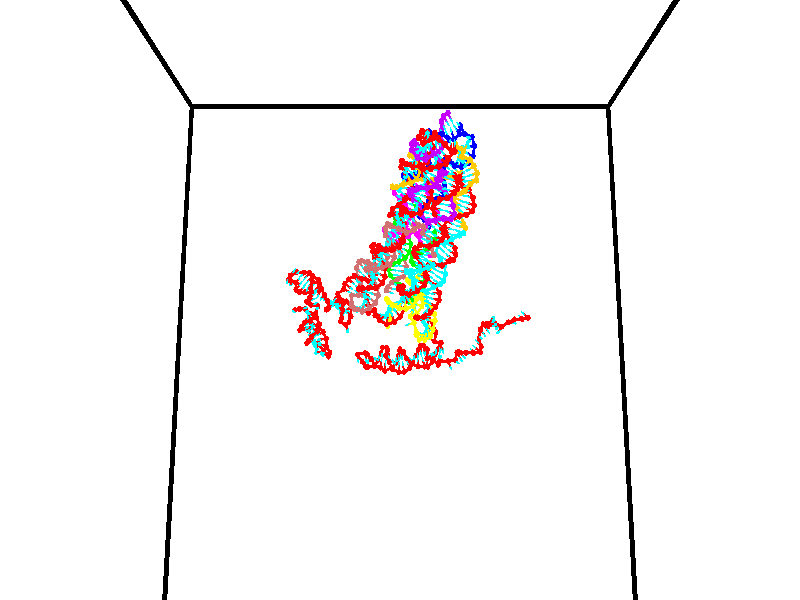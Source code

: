 // switches for output
#declare DRAW_BASES = 1; // possible values are 0, 1; only relevant for DNA ribbons
#declare DRAW_BASES_TYPE = 3; // possible values are 1, 2, 3; only relevant for DNA ribbons
#declare DRAW_FOG = 0; // set to 1 to enable fog

#include "colors.inc"

#include "transforms.inc"
background { rgb <1, 1, 1>}

#default {
   normal{
       ripples 0.25
       frequency 0.20
       turbulence 0.2
       lambda 5
   }
	finish {
		phong 0.1
		phong_size 40.
	}
}

// original window dimensions: 1024x640


// camera settings

camera {
	sky <0, 0.179814, -0.983701>
	up <0, 0.179814, -0.983701>
	right 1.6 * <1, 0, 0>
	location <35, 94.9851, 44.8844>
	look_at <35, 29.7336, 32.9568>
	direction <0, -65.2515, -11.9276>
	angle 67.0682
}


# declare cpy_camera_pos = <35, 94.9851, 44.8844>;
# if (DRAW_FOG = 1)
fog {
	fog_type 2
	up vnormalize(cpy_camera_pos)
	color rgbt<1,1,1,0.3>
	distance 1e-5
	fog_alt 3e-3
	fog_offset 56
}
# end


// LIGHTS

# declare lum = 6;
global_settings {
	ambient_light rgb lum * <0.05, 0.05, 0.05>
	max_trace_level 15
}# declare cpy_direct_light_amount = 0.25;
light_source
{	1000 * <-1, -1.16352, -0.803886>,
	rgb lum * cpy_direct_light_amount
	parallel
}

light_source
{	1000 * <1, 1.16352, 0.803886>,
	rgb lum * cpy_direct_light_amount
	parallel
}

// strand 0

// nucleotide -1

// particle -1
sphere {
	<24.343487, 34.763767, 34.750317> 0.250000
	pigment { color rgbt <1,0,0,0> }
	no_shadow
}
cylinder {
	<24.366335, 35.138401, 34.888622>,  <24.380043, 35.363182, 34.971607>, 0.100000
	pigment { color rgbt <1,0,0,0> }
	no_shadow
}
cylinder {
	<24.366335, 35.138401, 34.888622>,  <24.343487, 34.763767, 34.750317>, 0.100000
	pigment { color rgbt <1,0,0,0> }
	no_shadow
}

// particle -1
sphere {
	<24.366335, 35.138401, 34.888622> 0.100000
	pigment { color rgbt <1,0,0,0> }
	no_shadow
}
sphere {
	0, 1
	scale<0.080000,0.200000,0.300000>
	matrix <0.346848, 0.306140, -0.886552,
		-0.936181, 0.170566, -0.307365,
		0.057119, 0.936582, 0.345763,
		24.383471, 35.419376, 34.992352>
	pigment { color rgbt <0,1,1,0> }
	no_shadow
}
cylinder {
	<24.904064, 35.274494, 34.728699>,  <24.343487, 34.763767, 34.750317>, 0.130000
	pigment { color rgbt <1,0,0,0> }
	no_shadow
}

// nucleotide -1

// particle -1
sphere {
	<24.904064, 35.274494, 34.728699> 0.250000
	pigment { color rgbt <1,0,0,0> }
	no_shadow
}
cylinder {
	<25.271704, 35.430134, 34.703842>,  <25.492287, 35.523518, 34.688927>, 0.100000
	pigment { color rgbt <1,0,0,0> }
	no_shadow
}
cylinder {
	<25.271704, 35.430134, 34.703842>,  <24.904064, 35.274494, 34.728699>, 0.100000
	pigment { color rgbt <1,0,0,0> }
	no_shadow
}

// particle -1
sphere {
	<25.271704, 35.430134, 34.703842> 0.100000
	pigment { color rgbt <1,0,0,0> }
	no_shadow
}
sphere {
	0, 1
	scale<0.080000,0.200000,0.300000>
	matrix <0.276673, -0.524998, 0.804878,
		0.280552, -0.756955, -0.590178,
		0.919098, 0.389097, -0.062140,
		25.547434, 35.546864, 34.685200>
	pigment { color rgbt <0,1,1,0> }
	no_shadow
}
cylinder {
	<25.425817, 34.766590, 34.632572>,  <24.904064, 35.274494, 34.728699>, 0.130000
	pigment { color rgbt <1,0,0,0> }
	no_shadow
}

// nucleotide -1

// particle -1
sphere {
	<25.425817, 34.766590, 34.632572> 0.250000
	pigment { color rgbt <1,0,0,0> }
	no_shadow
}
cylinder {
	<25.577345, 35.066029, 34.850235>,  <25.668261, 35.245689, 34.980831>, 0.100000
	pigment { color rgbt <1,0,0,0> }
	no_shadow
}
cylinder {
	<25.577345, 35.066029, 34.850235>,  <25.425817, 34.766590, 34.632572>, 0.100000
	pigment { color rgbt <1,0,0,0> }
	no_shadow
}

// particle -1
sphere {
	<25.577345, 35.066029, 34.850235> 0.100000
	pigment { color rgbt <1,0,0,0> }
	no_shadow
}
sphere {
	0, 1
	scale<0.080000,0.200000,0.300000>
	matrix <-0.002176, -0.587254, 0.809400,
		0.925469, -0.307798, -0.220832,
		0.378817, 0.748594, 0.544156,
		25.690990, 35.290607, 35.013481>
	pigment { color rgbt <0,1,1,0> }
	no_shadow
}
cylinder {
	<25.877251, 34.453369, 35.002499>,  <25.425817, 34.766590, 34.632572>, 0.130000
	pigment { color rgbt <1,0,0,0> }
	no_shadow
}

// nucleotide -1

// particle -1
sphere {
	<25.877251, 34.453369, 35.002499> 0.250000
	pigment { color rgbt <1,0,0,0> }
	no_shadow
}
cylinder {
	<25.841286, 34.806629, 35.186661>,  <25.819708, 35.018585, 35.297157>, 0.100000
	pigment { color rgbt <1,0,0,0> }
	no_shadow
}
cylinder {
	<25.841286, 34.806629, 35.186661>,  <25.877251, 34.453369, 35.002499>, 0.100000
	pigment { color rgbt <1,0,0,0> }
	no_shadow
}

// particle -1
sphere {
	<25.841286, 34.806629, 35.186661> 0.100000
	pigment { color rgbt <1,0,0,0> }
	no_shadow
}
sphere {
	0, 1
	scale<0.080000,0.200000,0.300000>
	matrix <0.163424, -0.442925, 0.881538,
		0.982450, 0.154500, -0.104504,
		-0.089910, 0.883146, 0.460401,
		25.814312, 35.071571, 35.324780>
	pigment { color rgbt <0,1,1,0> }
	no_shadow
}
cylinder {
	<26.546640, 34.597004, 35.350033>,  <25.877251, 34.453369, 35.002499>, 0.130000
	pigment { color rgbt <1,0,0,0> }
	no_shadow
}

// nucleotide -1

// particle -1
sphere {
	<26.546640, 34.597004, 35.350033> 0.250000
	pigment { color rgbt <1,0,0,0> }
	no_shadow
}
cylinder {
	<26.251921, 34.800514, 35.528141>,  <26.075089, 34.922623, 35.635006>, 0.100000
	pigment { color rgbt <1,0,0,0> }
	no_shadow
}
cylinder {
	<26.251921, 34.800514, 35.528141>,  <26.546640, 34.597004, 35.350033>, 0.100000
	pigment { color rgbt <1,0,0,0> }
	no_shadow
}

// particle -1
sphere {
	<26.251921, 34.800514, 35.528141> 0.100000
	pigment { color rgbt <1,0,0,0> }
	no_shadow
}
sphere {
	0, 1
	scale<0.080000,0.200000,0.300000>
	matrix <-0.078989, -0.718847, 0.690666,
		0.671480, 0.473712, 0.569835,
		-0.736801, 0.508779, 0.445273,
		26.030880, 34.953148, 35.661724>
	pigment { color rgbt <0,1,1,0> }
	no_shadow
}
cylinder {
	<26.896252, 34.733131, 35.948608>,  <26.546640, 34.597004, 35.350033>, 0.130000
	pigment { color rgbt <1,0,0,0> }
	no_shadow
}

// nucleotide -1

// particle -1
sphere {
	<26.896252, 34.733131, 35.948608> 0.250000
	pigment { color rgbt <1,0,0,0> }
	no_shadow
}
cylinder {
	<26.498165, 34.751736, 35.982983>,  <26.259314, 34.762897, 36.003609>, 0.100000
	pigment { color rgbt <1,0,0,0> }
	no_shadow
}
cylinder {
	<26.498165, 34.751736, 35.982983>,  <26.896252, 34.733131, 35.948608>, 0.100000
	pigment { color rgbt <1,0,0,0> }
	no_shadow
}

// particle -1
sphere {
	<26.498165, 34.751736, 35.982983> 0.100000
	pigment { color rgbt <1,0,0,0> }
	no_shadow
}
sphere {
	0, 1
	scale<0.080000,0.200000,0.300000>
	matrix <0.032494, -0.671890, 0.739938,
		0.092155, 0.739190, 0.667163,
		-0.995214, 0.046510, 0.085938,
		26.199600, 34.765690, 36.008762>
	pigment { color rgbt <0,1,1,0> }
	no_shadow
}
cylinder {
	<26.709112, 34.892807, 36.580635>,  <26.896252, 34.733131, 35.948608>, 0.130000
	pigment { color rgbt <1,0,0,0> }
	no_shadow
}

// nucleotide -1

// particle -1
sphere {
	<26.709112, 34.892807, 36.580635> 0.250000
	pigment { color rgbt <1,0,0,0> }
	no_shadow
}
cylinder {
	<26.401579, 34.691174, 36.423260>,  <26.217058, 34.570194, 36.328835>, 0.100000
	pigment { color rgbt <1,0,0,0> }
	no_shadow
}
cylinder {
	<26.401579, 34.691174, 36.423260>,  <26.709112, 34.892807, 36.580635>, 0.100000
	pigment { color rgbt <1,0,0,0> }
	no_shadow
}

// particle -1
sphere {
	<26.401579, 34.691174, 36.423260> 0.100000
	pigment { color rgbt <1,0,0,0> }
	no_shadow
}
sphere {
	0, 1
	scale<0.080000,0.200000,0.300000>
	matrix <0.012245, -0.626771, 0.779107,
		-0.639332, 0.594186, 0.488055,
		-0.768833, -0.504085, -0.393439,
		26.170929, 34.539948, 36.305229>
	pigment { color rgbt <0,1,1,0> }
	no_shadow
}
cylinder {
	<26.151505, 34.940472, 37.010696>,  <26.709112, 34.892807, 36.580635>, 0.130000
	pigment { color rgbt <1,0,0,0> }
	no_shadow
}

// nucleotide -1

// particle -1
sphere {
	<26.151505, 34.940472, 37.010696> 0.250000
	pigment { color rgbt <1,0,0,0> }
	no_shadow
}
cylinder {
	<26.180002, 34.598721, 36.804798>,  <26.197102, 34.393669, 36.681259>, 0.100000
	pigment { color rgbt <1,0,0,0> }
	no_shadow
}
cylinder {
	<26.180002, 34.598721, 36.804798>,  <26.151505, 34.940472, 37.010696>, 0.100000
	pigment { color rgbt <1,0,0,0> }
	no_shadow
}

// particle -1
sphere {
	<26.180002, 34.598721, 36.804798> 0.100000
	pigment { color rgbt <1,0,0,0> }
	no_shadow
}
sphere {
	0, 1
	scale<0.080000,0.200000,0.300000>
	matrix <0.052929, -0.512096, 0.857296,
		-0.996054, -0.088323, 0.008737,
		0.071245, -0.854375, -0.514750,
		26.201376, 34.342407, 36.650372>
	pigment { color rgbt <0,1,1,0> }
	no_shadow
}
cylinder {
	<25.719212, 34.389519, 37.315437>,  <26.151505, 34.940472, 37.010696>, 0.130000
	pigment { color rgbt <1,0,0,0> }
	no_shadow
}

// nucleotide -1

// particle -1
sphere {
	<25.719212, 34.389519, 37.315437> 0.250000
	pigment { color rgbt <1,0,0,0> }
	no_shadow
}
cylinder {
	<25.998219, 34.200336, 37.100109>,  <26.165623, 34.086826, 36.970913>, 0.100000
	pigment { color rgbt <1,0,0,0> }
	no_shadow
}
cylinder {
	<25.998219, 34.200336, 37.100109>,  <25.719212, 34.389519, 37.315437>, 0.100000
	pigment { color rgbt <1,0,0,0> }
	no_shadow
}

// particle -1
sphere {
	<25.998219, 34.200336, 37.100109> 0.100000
	pigment { color rgbt <1,0,0,0> }
	no_shadow
}
sphere {
	0, 1
	scale<0.080000,0.200000,0.300000>
	matrix <0.108596, -0.672796, 0.731814,
		-0.708294, -0.568910, -0.417924,
		0.697514, -0.472955, -0.538319,
		26.207474, 34.058453, 36.938614>
	pigment { color rgbt <0,1,1,0> }
	no_shadow
}
cylinder {
	<25.502249, 33.766682, 37.432709>,  <25.719212, 34.389519, 37.315437>, 0.130000
	pigment { color rgbt <1,0,0,0> }
	no_shadow
}

// nucleotide -1

// particle -1
sphere {
	<25.502249, 33.766682, 37.432709> 0.250000
	pigment { color rgbt <1,0,0,0> }
	no_shadow
}
cylinder {
	<25.880646, 33.707348, 37.317406>,  <26.107685, 33.671749, 37.248222>, 0.100000
	pigment { color rgbt <1,0,0,0> }
	no_shadow
}
cylinder {
	<25.880646, 33.707348, 37.317406>,  <25.502249, 33.766682, 37.432709>, 0.100000
	pigment { color rgbt <1,0,0,0> }
	no_shadow
}

// particle -1
sphere {
	<25.880646, 33.707348, 37.317406> 0.100000
	pigment { color rgbt <1,0,0,0> }
	no_shadow
}
sphere {
	0, 1
	scale<0.080000,0.200000,0.300000>
	matrix <0.051883, -0.808452, 0.586270,
		-0.320006, -0.569564, -0.757095,
		0.945994, -0.148330, -0.288260,
		26.164444, 33.662849, 37.230927>
	pigment { color rgbt <0,1,1,0> }
	no_shadow
}
cylinder {
	<25.539999, 33.083279, 37.142696>,  <25.502249, 33.766682, 37.432709>, 0.130000
	pigment { color rgbt <1,0,0,0> }
	no_shadow
}

// nucleotide -1

// particle -1
sphere {
	<25.539999, 33.083279, 37.142696> 0.250000
	pigment { color rgbt <1,0,0,0> }
	no_shadow
}
cylinder {
	<25.906099, 33.184193, 37.268345>,  <26.125759, 33.244740, 37.343735>, 0.100000
	pigment { color rgbt <1,0,0,0> }
	no_shadow
}
cylinder {
	<25.906099, 33.184193, 37.268345>,  <25.539999, 33.083279, 37.142696>, 0.100000
	pigment { color rgbt <1,0,0,0> }
	no_shadow
}

// particle -1
sphere {
	<25.906099, 33.184193, 37.268345> 0.100000
	pigment { color rgbt <1,0,0,0> }
	no_shadow
}
sphere {
	0, 1
	scale<0.080000,0.200000,0.300000>
	matrix <0.059137, -0.855357, 0.514652,
		0.398526, -0.452458, -0.797784,
		0.915249, 0.252281, 0.314125,
		26.180674, 33.259876, 37.362583>
	pigment { color rgbt <0,1,1,0> }
	no_shadow
}
cylinder {
	<25.897139, 32.490463, 37.067265>,  <25.539999, 33.083279, 37.142696>, 0.130000
	pigment { color rgbt <1,0,0,0> }
	no_shadow
}

// nucleotide -1

// particle -1
sphere {
	<25.897139, 32.490463, 37.067265> 0.250000
	pigment { color rgbt <1,0,0,0> }
	no_shadow
}
cylinder {
	<26.084799, 32.704285, 37.348450>,  <26.197395, 32.832577, 37.517162>, 0.100000
	pigment { color rgbt <1,0,0,0> }
	no_shadow
}
cylinder {
	<26.084799, 32.704285, 37.348450>,  <25.897139, 32.490463, 37.067265>, 0.100000
	pigment { color rgbt <1,0,0,0> }
	no_shadow
}

// particle -1
sphere {
	<26.084799, 32.704285, 37.348450> 0.100000
	pigment { color rgbt <1,0,0,0> }
	no_shadow
}
sphere {
	0, 1
	scale<0.080000,0.200000,0.300000>
	matrix <0.074718, -0.817172, 0.571531,
		0.879952, -0.215609, -0.423317,
		0.469150, 0.534549, 0.702962,
		26.225544, 32.864651, 37.559338>
	pigment { color rgbt <0,1,1,0> }
	no_shadow
}
cylinder {
	<26.481611, 32.147865, 37.292442>,  <25.897139, 32.490463, 37.067265>, 0.130000
	pigment { color rgbt <1,0,0,0> }
	no_shadow
}

// nucleotide -1

// particle -1
sphere {
	<26.481611, 32.147865, 37.292442> 0.250000
	pigment { color rgbt <1,0,0,0> }
	no_shadow
}
cylinder {
	<26.411762, 32.402035, 37.593304>,  <26.369854, 32.554539, 37.773823>, 0.100000
	pigment { color rgbt <1,0,0,0> }
	no_shadow
}
cylinder {
	<26.411762, 32.402035, 37.593304>,  <26.481611, 32.147865, 37.292442>, 0.100000
	pigment { color rgbt <1,0,0,0> }
	no_shadow
}

// particle -1
sphere {
	<26.411762, 32.402035, 37.593304> 0.100000
	pigment { color rgbt <1,0,0,0> }
	no_shadow
}
sphere {
	0, 1
	scale<0.080000,0.200000,0.300000>
	matrix <-0.016534, -0.765679, 0.643010,
		0.984497, 0.099847, 0.144210,
		-0.174621, 0.635426, 0.752158,
		26.359377, 32.592663, 37.818951>
	pigment { color rgbt <0,1,1,0> }
	no_shadow
}
cylinder {
	<27.024038, 32.293236, 37.938358>,  <26.481611, 32.147865, 37.292442>, 0.130000
	pigment { color rgbt <1,0,0,0> }
	no_shadow
}

// nucleotide -1

// particle -1
sphere {
	<27.024038, 32.293236, 37.938358> 0.250000
	pigment { color rgbt <1,0,0,0> }
	no_shadow
}
cylinder {
	<26.634405, 32.326668, 38.022430>,  <26.400625, 32.346725, 38.072872>, 0.100000
	pigment { color rgbt <1,0,0,0> }
	no_shadow
}
cylinder {
	<26.634405, 32.326668, 38.022430>,  <27.024038, 32.293236, 37.938358>, 0.100000
	pigment { color rgbt <1,0,0,0> }
	no_shadow
}

// particle -1
sphere {
	<26.634405, 32.326668, 38.022430> 0.100000
	pigment { color rgbt <1,0,0,0> }
	no_shadow
}
sphere {
	0, 1
	scale<0.080000,0.200000,0.300000>
	matrix <0.061838, -0.795415, 0.602902,
		0.217567, 0.600274, 0.769633,
		-0.974084, 0.083579, 0.210176,
		26.342180, 32.351742, 38.085484>
	pigment { color rgbt <0,1,1,0> }
	no_shadow
}
cylinder {
	<27.602262, 32.568844, 38.446869>,  <27.024038, 32.293236, 37.938358>, 0.130000
	pigment { color rgbt <1,0,0,0> }
	no_shadow
}

// nucleotide -1

// particle -1
sphere {
	<27.602262, 32.568844, 38.446869> 0.250000
	pigment { color rgbt <1,0,0,0> }
	no_shadow
}
cylinder {
	<27.258030, 32.733341, 38.326683>,  <27.051491, 32.832039, 38.254570>, 0.100000
	pigment { color rgbt <1,0,0,0> }
	no_shadow
}
cylinder {
	<27.258030, 32.733341, 38.326683>,  <27.602262, 32.568844, 38.446869>, 0.100000
	pigment { color rgbt <1,0,0,0> }
	no_shadow
}

// particle -1
sphere {
	<27.258030, 32.733341, 38.326683> 0.100000
	pigment { color rgbt <1,0,0,0> }
	no_shadow
}
sphere {
	0, 1
	scale<0.080000,0.200000,0.300000>
	matrix <0.256795, 0.859821, 0.441321,
		0.439834, 0.302635, -0.845552,
		-0.860582, 0.411242, -0.300463,
		26.999855, 32.856712, 38.236546>
	pigment { color rgbt <0,1,1,0> }
	no_shadow
}
cylinder {
	<27.801058, 33.123940, 38.175457>,  <27.602262, 32.568844, 38.446869>, 0.130000
	pigment { color rgbt <1,0,0,0> }
	no_shadow
}

// nucleotide -1

// particle -1
sphere {
	<27.801058, 33.123940, 38.175457> 0.250000
	pigment { color rgbt <1,0,0,0> }
	no_shadow
}
cylinder {
	<27.420073, 33.208057, 38.263626>,  <27.191481, 33.258530, 38.316528>, 0.100000
	pigment { color rgbt <1,0,0,0> }
	no_shadow
}
cylinder {
	<27.420073, 33.208057, 38.263626>,  <27.801058, 33.123940, 38.175457>, 0.100000
	pigment { color rgbt <1,0,0,0> }
	no_shadow
}

// particle -1
sphere {
	<27.420073, 33.208057, 38.263626> 0.100000
	pigment { color rgbt <1,0,0,0> }
	no_shadow
}
sphere {
	0, 1
	scale<0.080000,0.200000,0.300000>
	matrix <0.291861, 0.837298, 0.462330,
		-0.087336, 0.504686, -0.858874,
		-0.952465, 0.210294, 0.220424,
		27.134333, 33.271145, 38.329754>
	pigment { color rgbt <0,1,1,0> }
	no_shadow
}
cylinder {
	<27.454880, 33.519932, 37.679237>,  <27.801058, 33.123940, 38.175457>, 0.130000
	pigment { color rgbt <1,0,0,0> }
	no_shadow
}

// nucleotide -1

// particle -1
sphere {
	<27.454880, 33.519932, 37.679237> 0.250000
	pigment { color rgbt <1,0,0,0> }
	no_shadow
}
cylinder {
	<27.082129, 33.439491, 37.558468>,  <26.858477, 33.391228, 37.486008>, 0.100000
	pigment { color rgbt <1,0,0,0> }
	no_shadow
}
cylinder {
	<27.082129, 33.439491, 37.558468>,  <27.454880, 33.519932, 37.679237>, 0.100000
	pigment { color rgbt <1,0,0,0> }
	no_shadow
}

// particle -1
sphere {
	<27.082129, 33.439491, 37.558468> 0.100000
	pigment { color rgbt <1,0,0,0> }
	no_shadow
}
sphere {
	0, 1
	scale<0.080000,0.200000,0.300000>
	matrix <0.028034, 0.789874, -0.612628,
		0.361682, -0.579360, -0.730430,
		-0.931880, -0.201099, -0.301925,
		26.802565, 33.379162, 37.467892>
	pigment { color rgbt <0,1,1,0> }
	no_shadow
}
cylinder {
	<27.444616, 33.566776, 37.013393>,  <27.454880, 33.519932, 37.679237>, 0.130000
	pigment { color rgbt <1,0,0,0> }
	no_shadow
}

// nucleotide -1

// particle -1
sphere {
	<27.444616, 33.566776, 37.013393> 0.250000
	pigment { color rgbt <1,0,0,0> }
	no_shadow
}
cylinder {
	<27.048056, 33.584793, 37.062542>,  <26.810120, 33.595604, 37.092030>, 0.100000
	pigment { color rgbt <1,0,0,0> }
	no_shadow
}
cylinder {
	<27.048056, 33.584793, 37.062542>,  <27.444616, 33.566776, 37.013393>, 0.100000
	pigment { color rgbt <1,0,0,0> }
	no_shadow
}

// particle -1
sphere {
	<27.048056, 33.584793, 37.062542> 0.100000
	pigment { color rgbt <1,0,0,0> }
	no_shadow
}
sphere {
	0, 1
	scale<0.080000,0.200000,0.300000>
	matrix <-0.054428, 0.711904, -0.700164,
		-0.119009, -0.700831, -0.703330,
		-0.991400, 0.045045, 0.122868,
		26.750635, 33.598305, 37.099403>
	pigment { color rgbt <0,1,1,0> }
	no_shadow
}
cylinder {
	<27.103603, 33.346245, 36.403004>,  <27.444616, 33.566776, 37.013393>, 0.130000
	pigment { color rgbt <1,0,0,0> }
	no_shadow
}

// nucleotide -1

// particle -1
sphere {
	<27.103603, 33.346245, 36.403004> 0.250000
	pigment { color rgbt <1,0,0,0> }
	no_shadow
}
cylinder {
	<26.808224, 33.557045, 36.571274>,  <26.630995, 33.683525, 36.672234>, 0.100000
	pigment { color rgbt <1,0,0,0> }
	no_shadow
}
cylinder {
	<26.808224, 33.557045, 36.571274>,  <27.103603, 33.346245, 36.403004>, 0.100000
	pigment { color rgbt <1,0,0,0> }
	no_shadow
}

// particle -1
sphere {
	<26.808224, 33.557045, 36.571274> 0.100000
	pigment { color rgbt <1,0,0,0> }
	no_shadow
}
sphere {
	0, 1
	scale<0.080000,0.200000,0.300000>
	matrix <-0.231644, 0.387630, -0.892235,
		-0.633271, -0.756318, -0.164170,
		-0.738451, 0.526998, 0.420671,
		26.586689, 33.715145, 36.697475>
	pigment { color rgbt <0,1,1,0> }
	no_shadow
}
cylinder {
	<26.594889, 33.321884, 35.924973>,  <27.103603, 33.346245, 36.403004>, 0.130000
	pigment { color rgbt <1,0,0,0> }
	no_shadow
}

// nucleotide -1

// particle -1
sphere {
	<26.594889, 33.321884, 35.924973> 0.250000
	pigment { color rgbt <1,0,0,0> }
	no_shadow
}
cylinder {
	<26.449572, 33.622433, 36.145321>,  <26.362381, 33.802761, 36.277531>, 0.100000
	pigment { color rgbt <1,0,0,0> }
	no_shadow
}
cylinder {
	<26.449572, 33.622433, 36.145321>,  <26.594889, 33.321884, 35.924973>, 0.100000
	pigment { color rgbt <1,0,0,0> }
	no_shadow
}

// particle -1
sphere {
	<26.449572, 33.622433, 36.145321> 0.100000
	pigment { color rgbt <1,0,0,0> }
	no_shadow
}
sphere {
	0, 1
	scale<0.080000,0.200000,0.300000>
	matrix <-0.182574, 0.522387, -0.832934,
		-0.913611, -0.403174, -0.052599,
		-0.363294, 0.751374, 0.550867,
		26.340584, 33.847843, 36.310581>
	pigment { color rgbt <0,1,1,0> }
	no_shadow
}
cylinder {
	<25.912865, 33.499451, 35.737339>,  <26.594889, 33.321884, 35.924973>, 0.130000
	pigment { color rgbt <1,0,0,0> }
	no_shadow
}

// nucleotide -1

// particle -1
sphere {
	<25.912865, 33.499451, 35.737339> 0.250000
	pigment { color rgbt <1,0,0,0> }
	no_shadow
}
cylinder {
	<26.036638, 33.830051, 35.925438>,  <26.110903, 34.028412, 36.038300>, 0.100000
	pigment { color rgbt <1,0,0,0> }
	no_shadow
}
cylinder {
	<26.036638, 33.830051, 35.925438>,  <25.912865, 33.499451, 35.737339>, 0.100000
	pigment { color rgbt <1,0,0,0> }
	no_shadow
}

// particle -1
sphere {
	<26.036638, 33.830051, 35.925438> 0.100000
	pigment { color rgbt <1,0,0,0> }
	no_shadow
}
sphere {
	0, 1
	scale<0.080000,0.200000,0.300000>
	matrix <-0.442565, 0.562872, -0.698077,
		-0.841657, 0.007893, 0.539956,
		0.309436, 0.826507, 0.470251,
		26.129469, 34.078003, 36.066513>
	pigment { color rgbt <0,1,1,0> }
	no_shadow
}
cylinder {
	<25.680305, 33.811630, 36.337250>,  <25.912865, 33.499451, 35.737339>, 0.130000
	pigment { color rgbt <1,0,0,0> }
	no_shadow
}

// nucleotide -1

// particle -1
sphere {
	<25.680305, 33.811630, 36.337250> 0.250000
	pigment { color rgbt <1,0,0,0> }
	no_shadow
}
cylinder {
	<25.808245, 34.107742, 36.573788>,  <25.885008, 34.285408, 36.715710>, 0.100000
	pigment { color rgbt <1,0,0,0> }
	no_shadow
}
cylinder {
	<25.808245, 34.107742, 36.573788>,  <25.680305, 33.811630, 36.337250>, 0.100000
	pigment { color rgbt <1,0,0,0> }
	no_shadow
}

// particle -1
sphere {
	<25.808245, 34.107742, 36.573788> 0.100000
	pigment { color rgbt <1,0,0,0> }
	no_shadow
}
sphere {
	0, 1
	scale<0.080000,0.200000,0.300000>
	matrix <-0.187276, 0.661211, -0.726448,
		-0.928776, 0.121608, 0.350123,
		0.319847, 0.740278, 0.591343,
		25.904200, 34.329826, 36.751190>
	pigment { color rgbt <0,1,1,0> }
	no_shadow
}
cylinder {
	<25.124378, 34.377537, 36.248974>,  <25.680305, 33.811630, 36.337250>, 0.130000
	pigment { color rgbt <1,0,0,0> }
	no_shadow
}

// nucleotide -1

// particle -1
sphere {
	<25.124378, 34.377537, 36.248974> 0.250000
	pigment { color rgbt <1,0,0,0> }
	no_shadow
}
cylinder {
	<25.471626, 34.524254, 36.382740>,  <25.679976, 34.612286, 36.463001>, 0.100000
	pigment { color rgbt <1,0,0,0> }
	no_shadow
}
cylinder {
	<25.471626, 34.524254, 36.382740>,  <25.124378, 34.377537, 36.248974>, 0.100000
	pigment { color rgbt <1,0,0,0> }
	no_shadow
}

// particle -1
sphere {
	<25.471626, 34.524254, 36.382740> 0.100000
	pigment { color rgbt <1,0,0,0> }
	no_shadow
}
sphere {
	0, 1
	scale<0.080000,0.200000,0.300000>
	matrix <-0.052563, 0.737887, -0.672874,
		-0.493567, 0.566556, 0.659853,
		0.868118, 0.366792, 0.334417,
		25.732061, 34.634293, 36.483067>
	pigment { color rgbt <0,1,1,0> }
	no_shadow
}
cylinder {
	<24.971216, 35.107597, 36.501801>,  <25.124378, 34.377537, 36.248974>, 0.130000
	pigment { color rgbt <1,0,0,0> }
	no_shadow
}

// nucleotide -1

// particle -1
sphere {
	<24.971216, 35.107597, 36.501801> 0.250000
	pigment { color rgbt <1,0,0,0> }
	no_shadow
}
cylinder {
	<25.337318, 35.025249, 36.363281>,  <25.556980, 34.975842, 36.280170>, 0.100000
	pigment { color rgbt <1,0,0,0> }
	no_shadow
}
cylinder {
	<25.337318, 35.025249, 36.363281>,  <24.971216, 35.107597, 36.501801>, 0.100000
	pigment { color rgbt <1,0,0,0> }
	no_shadow
}

// particle -1
sphere {
	<25.337318, 35.025249, 36.363281> 0.100000
	pigment { color rgbt <1,0,0,0> }
	no_shadow
}
sphere {
	0, 1
	scale<0.080000,0.200000,0.300000>
	matrix <-0.078442, 0.752066, -0.654404,
		0.395158, 0.626112, 0.672185,
		0.915258, -0.205866, -0.346298,
		25.611897, 34.963490, 36.259392>
	pigment { color rgbt <0,1,1,0> }
	no_shadow
}
cylinder {
	<25.222996, 35.704723, 36.334057>,  <24.971216, 35.107597, 36.501801>, 0.130000
	pigment { color rgbt <1,0,0,0> }
	no_shadow
}

// nucleotide -1

// particle -1
sphere {
	<25.222996, 35.704723, 36.334057> 0.250000
	pigment { color rgbt <1,0,0,0> }
	no_shadow
}
cylinder {
	<25.474585, 35.471405, 36.128471>,  <25.625538, 35.331413, 36.005119>, 0.100000
	pigment { color rgbt <1,0,0,0> }
	no_shadow
}
cylinder {
	<25.474585, 35.471405, 36.128471>,  <25.222996, 35.704723, 36.334057>, 0.100000
	pigment { color rgbt <1,0,0,0> }
	no_shadow
}

// particle -1
sphere {
	<25.474585, 35.471405, 36.128471> 0.100000
	pigment { color rgbt <1,0,0,0> }
	no_shadow
}
sphere {
	0, 1
	scale<0.080000,0.200000,0.300000>
	matrix <-0.024327, 0.646011, -0.762940,
		0.777047, 0.492372, 0.392133,
		0.628973, -0.583300, -0.513959,
		25.663277, 35.296413, 35.974285>
	pigment { color rgbt <0,1,1,0> }
	no_shadow
}
cylinder {
	<25.596809, 36.211220, 36.021515>,  <25.222996, 35.704723, 36.334057>, 0.130000
	pigment { color rgbt <1,0,0,0> }
	no_shadow
}

// nucleotide -1

// particle -1
sphere {
	<25.596809, 36.211220, 36.021515> 0.250000
	pigment { color rgbt <1,0,0,0> }
	no_shadow
}
cylinder {
	<25.667021, 35.876495, 35.814079>,  <25.709148, 35.675663, 35.689617>, 0.100000
	pigment { color rgbt <1,0,0,0> }
	no_shadow
}
cylinder {
	<25.667021, 35.876495, 35.814079>,  <25.596809, 36.211220, 36.021515>, 0.100000
	pigment { color rgbt <1,0,0,0> }
	no_shadow
}

// particle -1
sphere {
	<25.667021, 35.876495, 35.814079> 0.100000
	pigment { color rgbt <1,0,0,0> }
	no_shadow
}
sphere {
	0, 1
	scale<0.080000,0.200000,0.300000>
	matrix <0.049871, 0.533654, -0.844231,
		0.983210, 0.122326, 0.135405,
		0.175531, -0.836809, -0.518593,
		25.719681, 35.625454, 35.658501>
	pigment { color rgbt <0,1,1,0> }
	no_shadow
}
cylinder {
	<26.230021, 36.206909, 35.810024>,  <25.596809, 36.211220, 36.021515>, 0.130000
	pigment { color rgbt <1,0,0,0> }
	no_shadow
}

// nucleotide -1

// particle -1
sphere {
	<26.230021, 36.206909, 35.810024> 0.250000
	pigment { color rgbt <1,0,0,0> }
	no_shadow
}
cylinder {
	<26.057987, 35.939369, 35.567478>,  <25.954767, 35.778847, 35.421951>, 0.100000
	pigment { color rgbt <1,0,0,0> }
	no_shadow
}
cylinder {
	<26.057987, 35.939369, 35.567478>,  <26.230021, 36.206909, 35.810024>, 0.100000
	pigment { color rgbt <1,0,0,0> }
	no_shadow
}

// particle -1
sphere {
	<26.057987, 35.939369, 35.567478> 0.100000
	pigment { color rgbt <1,0,0,0> }
	no_shadow
}
sphere {
	0, 1
	scale<0.080000,0.200000,0.300000>
	matrix <0.120250, 0.623227, -0.772741,
		0.894746, -0.405256, -0.187610,
		-0.430082, -0.668847, -0.606361,
		25.928963, 35.738716, 35.385571>
	pigment { color rgbt <0,1,1,0> }
	no_shadow
}
cylinder {
	<26.634439, 35.989578, 35.247089>,  <26.230021, 36.206909, 35.810024>, 0.130000
	pigment { color rgbt <1,0,0,0> }
	no_shadow
}

// nucleotide -1

// particle -1
sphere {
	<26.634439, 35.989578, 35.247089> 0.250000
	pigment { color rgbt <1,0,0,0> }
	no_shadow
}
cylinder {
	<26.245287, 36.051579, 35.178417>,  <26.011795, 36.088779, 35.137215>, 0.100000
	pigment { color rgbt <1,0,0,0> }
	no_shadow
}
cylinder {
	<26.245287, 36.051579, 35.178417>,  <26.634439, 35.989578, 35.247089>, 0.100000
	pigment { color rgbt <1,0,0,0> }
	no_shadow
}

// particle -1
sphere {
	<26.245287, 36.051579, 35.178417> 0.100000
	pigment { color rgbt <1,0,0,0> }
	no_shadow
}
sphere {
	0, 1
	scale<0.080000,0.200000,0.300000>
	matrix <0.229246, 0.744916, -0.626536,
		0.030774, -0.648903, -0.760248,
		-0.972882, 0.155002, -0.171682,
		25.953423, 36.098080, 35.126911>
	pigment { color rgbt <0,1,1,0> }
	no_shadow
}
cylinder {
	<26.809422, 35.679684, 34.584793>,  <26.634439, 35.989578, 35.247089>, 0.130000
	pigment { color rgbt <1,0,0,0> }
	no_shadow
}

// nucleotide -1

// particle -1
sphere {
	<26.809422, 35.679684, 34.584793> 0.250000
	pigment { color rgbt <1,0,0,0> }
	no_shadow
}
cylinder {
	<26.820763, 36.047592, 34.741364>,  <26.827568, 36.268337, 34.835308>, 0.100000
	pigment { color rgbt <1,0,0,0> }
	no_shadow
}
cylinder {
	<26.820763, 36.047592, 34.741364>,  <26.809422, 35.679684, 34.584793>, 0.100000
	pigment { color rgbt <1,0,0,0> }
	no_shadow
}

// particle -1
sphere {
	<26.820763, 36.047592, 34.741364> 0.100000
	pigment { color rgbt <1,0,0,0> }
	no_shadow
}
sphere {
	0, 1
	scale<0.080000,0.200000,0.300000>
	matrix <-0.057094, 0.392439, -0.918005,
		-0.997966, 0.003681, 0.063640,
		0.028354, 0.919771, 0.391430,
		26.829269, 36.323524, 34.858791>
	pigment { color rgbt <0,1,1,0> }
	no_shadow
}
cylinder {
	<26.135582, 36.007816, 34.498520>,  <26.809422, 35.679684, 34.584793>, 0.130000
	pigment { color rgbt <1,0,0,0> }
	no_shadow
}

// nucleotide -1

// particle -1
sphere {
	<26.135582, 36.007816, 34.498520> 0.250000
	pigment { color rgbt <1,0,0,0> }
	no_shadow
}
cylinder {
	<26.438589, 36.268780, 34.489277>,  <26.620394, 36.425358, 34.483730>, 0.100000
	pigment { color rgbt <1,0,0,0> }
	no_shadow
}
cylinder {
	<26.438589, 36.268780, 34.489277>,  <26.135582, 36.007816, 34.498520>, 0.100000
	pigment { color rgbt <1,0,0,0> }
	no_shadow
}

// particle -1
sphere {
	<26.438589, 36.268780, 34.489277> 0.100000
	pigment { color rgbt <1,0,0,0> }
	no_shadow
}
sphere {
	0, 1
	scale<0.080000,0.200000,0.300000>
	matrix <-0.387952, 0.421427, -0.819690,
		-0.525032, 0.629895, 0.572340,
		0.757519, 0.652404, -0.023107,
		26.665844, 36.464500, 34.482346>
	pigment { color rgbt <0,1,1,0> }
	no_shadow
}
cylinder {
	<25.854286, 36.707039, 34.384464>,  <26.135582, 36.007816, 34.498520>, 0.130000
	pigment { color rgbt <1,0,0,0> }
	no_shadow
}

// nucleotide -1

// particle -1
sphere {
	<25.854286, 36.707039, 34.384464> 0.250000
	pigment { color rgbt <1,0,0,0> }
	no_shadow
}
cylinder {
	<26.228767, 36.657089, 34.253056>,  <26.453457, 36.627117, 34.174210>, 0.100000
	pigment { color rgbt <1,0,0,0> }
	no_shadow
}
cylinder {
	<26.228767, 36.657089, 34.253056>,  <25.854286, 36.707039, 34.384464>, 0.100000
	pigment { color rgbt <1,0,0,0> }
	no_shadow
}

// particle -1
sphere {
	<26.228767, 36.657089, 34.253056> 0.100000
	pigment { color rgbt <1,0,0,0> }
	no_shadow
}
sphere {
	0, 1
	scale<0.080000,0.200000,0.300000>
	matrix <-0.279163, 0.303653, -0.910968,
		0.213517, 0.944563, 0.249420,
		0.936204, -0.124878, -0.328523,
		26.509628, 36.619625, 34.154499>
	pigment { color rgbt <0,1,1,0> }
	no_shadow
}
cylinder {
	<26.238031, 37.396832, 34.153046>,  <25.854286, 36.707039, 34.384464>, 0.130000
	pigment { color rgbt <1,0,0,0> }
	no_shadow
}

// nucleotide -1

// particle -1
sphere {
	<26.238031, 37.396832, 34.153046> 0.250000
	pigment { color rgbt <1,0,0,0> }
	no_shadow
}
cylinder {
	<26.366018, 37.062969, 33.973728>,  <26.442810, 36.862652, 33.866138>, 0.100000
	pigment { color rgbt <1,0,0,0> }
	no_shadow
}
cylinder {
	<26.366018, 37.062969, 33.973728>,  <26.238031, 37.396832, 34.153046>, 0.100000
	pigment { color rgbt <1,0,0,0> }
	no_shadow
}

// particle -1
sphere {
	<26.366018, 37.062969, 33.973728> 0.100000
	pigment { color rgbt <1,0,0,0> }
	no_shadow
}
sphere {
	0, 1
	scale<0.080000,0.200000,0.300000>
	matrix <-0.603006, 0.185548, -0.775858,
		0.730757, 0.518571, -0.443935,
		0.319966, -0.834659, -0.448292,
		26.462008, 36.812572, 33.839241>
	pigment { color rgbt <0,1,1,0> }
	no_shadow
}
cylinder {
	<26.355087, 37.607460, 33.460102>,  <26.238031, 37.396832, 34.153046>, 0.130000
	pigment { color rgbt <1,0,0,0> }
	no_shadow
}

// nucleotide -1

// particle -1
sphere {
	<26.355087, 37.607460, 33.460102> 0.250000
	pigment { color rgbt <1,0,0,0> }
	no_shadow
}
cylinder {
	<26.324364, 37.208721, 33.452171>,  <26.305929, 36.969479, 33.447411>, 0.100000
	pigment { color rgbt <1,0,0,0> }
	no_shadow
}
cylinder {
	<26.324364, 37.208721, 33.452171>,  <26.355087, 37.607460, 33.460102>, 0.100000
	pigment { color rgbt <1,0,0,0> }
	no_shadow
}

// particle -1
sphere {
	<26.324364, 37.208721, 33.452171> 0.100000
	pigment { color rgbt <1,0,0,0> }
	no_shadow
}
sphere {
	0, 1
	scale<0.080000,0.200000,0.300000>
	matrix <-0.490155, 0.055073, -0.869894,
		0.868244, -0.057096, -0.492840,
		-0.076810, -0.996848, -0.019831,
		26.301321, 36.909668, 33.446220>
	pigment { color rgbt <0,1,1,0> }
	no_shadow
}
cylinder {
	<26.430117, 37.367840, 32.790619>,  <26.355087, 37.607460, 33.460102>, 0.130000
	pigment { color rgbt <1,0,0,0> }
	no_shadow
}

// nucleotide -1

// particle -1
sphere {
	<26.430117, 37.367840, 32.790619> 0.250000
	pigment { color rgbt <1,0,0,0> }
	no_shadow
}
cylinder {
	<26.240520, 37.064602, 32.969784>,  <26.126762, 36.882660, 33.077282>, 0.100000
	pigment { color rgbt <1,0,0,0> }
	no_shadow
}
cylinder {
	<26.240520, 37.064602, 32.969784>,  <26.430117, 37.367840, 32.790619>, 0.100000
	pigment { color rgbt <1,0,0,0> }
	no_shadow
}

// particle -1
sphere {
	<26.240520, 37.064602, 32.969784> 0.100000
	pigment { color rgbt <1,0,0,0> }
	no_shadow
}
sphere {
	0, 1
	scale<0.080000,0.200000,0.300000>
	matrix <-0.605165, -0.089039, -0.791105,
		0.639617, -0.646033, -0.416571,
		-0.473989, -0.758098, 0.447908,
		26.098324, 36.837173, 33.104156>
	pigment { color rgbt <0,1,1,0> }
	no_shadow
}
cylinder {
	<27.135956, 37.130558, 32.984840>,  <26.430117, 37.367840, 32.790619>, 0.130000
	pigment { color rgbt <1,0,0,0> }
	no_shadow
}

// nucleotide -1

// particle -1
sphere {
	<27.135956, 37.130558, 32.984840> 0.250000
	pigment { color rgbt <1,0,0,0> }
	no_shadow
}
cylinder {
	<26.895092, 36.920361, 33.225262>,  <26.750574, 36.794243, 33.369514>, 0.100000
	pigment { color rgbt <1,0,0,0> }
	no_shadow
}
cylinder {
	<26.895092, 36.920361, 33.225262>,  <27.135956, 37.130558, 32.984840>, 0.100000
	pigment { color rgbt <1,0,0,0> }
	no_shadow
}

// particle -1
sphere {
	<26.895092, 36.920361, 33.225262> 0.100000
	pigment { color rgbt <1,0,0,0> }
	no_shadow
}
sphere {
	0, 1
	scale<0.080000,0.200000,0.300000>
	matrix <0.681484, -0.730505, 0.044067,
		0.415912, 0.436141, 0.797996,
		-0.602159, -0.525494, 0.601049,
		26.714445, 36.762711, 33.405575>
	pigment { color rgbt <0,1,1,0> }
	no_shadow
}
cylinder {
	<26.962994, 36.646236, 32.517406>,  <27.135956, 37.130558, 32.984840>, 0.130000
	pigment { color rgbt <1,0,0,0> }
	no_shadow
}

// nucleotide -1

// particle -1
sphere {
	<26.962994, 36.646236, 32.517406> 0.250000
	pigment { color rgbt <1,0,0,0> }
	no_shadow
}
cylinder {
	<26.649992, 36.589180, 32.759842>,  <26.462191, 36.554947, 32.905304>, 0.100000
	pigment { color rgbt <1,0,0,0> }
	no_shadow
}
cylinder {
	<26.649992, 36.589180, 32.759842>,  <26.962994, 36.646236, 32.517406>, 0.100000
	pigment { color rgbt <1,0,0,0> }
	no_shadow
}

// particle -1
sphere {
	<26.649992, 36.589180, 32.759842> 0.100000
	pigment { color rgbt <1,0,0,0> }
	no_shadow
}
sphere {
	0, 1
	scale<0.080000,0.200000,0.300000>
	matrix <-0.563172, 0.577305, -0.591232,
		-0.265565, -0.803973, -0.532073,
		-0.782504, -0.142638, 0.606088,
		26.415241, 36.546387, 32.941669>
	pigment { color rgbt <0,1,1,0> }
	no_shadow
}
cylinder {
	<26.386211, 36.892612, 32.266071>,  <26.962994, 36.646236, 32.517406>, 0.130000
	pigment { color rgbt <1,0,0,0> }
	no_shadow
}

// nucleotide -1

// particle -1
sphere {
	<26.386211, 36.892612, 32.266071> 0.250000
	pigment { color rgbt <1,0,0,0> }
	no_shadow
}
cylinder {
	<26.099497, 36.771072, 32.517117>,  <25.927469, 36.698147, 32.667744>, 0.100000
	pigment { color rgbt <1,0,0,0> }
	no_shadow
}
cylinder {
	<26.099497, 36.771072, 32.517117>,  <26.386211, 36.892612, 32.266071>, 0.100000
	pigment { color rgbt <1,0,0,0> }
	no_shadow
}

// particle -1
sphere {
	<26.099497, 36.771072, 32.517117> 0.100000
	pigment { color rgbt <1,0,0,0> }
	no_shadow
}
sphere {
	0, 1
	scale<0.080000,0.200000,0.300000>
	matrix <-0.692201, 0.201462, -0.693016,
		0.084133, -0.931176, -0.354730,
		-0.716785, -0.303850, 0.627611,
		25.884462, 36.679916, 32.705399>
	pigment { color rgbt <0,1,1,0> }
	no_shadow
}
cylinder {
	<26.009235, 36.445030, 31.904902>,  <26.386211, 36.892612, 32.266071>, 0.130000
	pigment { color rgbt <1,0,0,0> }
	no_shadow
}

// nucleotide -1

// particle -1
sphere {
	<26.009235, 36.445030, 31.904902> 0.250000
	pigment { color rgbt <1,0,0,0> }
	no_shadow
}
cylinder {
	<25.768120, 36.548309, 32.206890>,  <25.623451, 36.610275, 32.388084>, 0.100000
	pigment { color rgbt <1,0,0,0> }
	no_shadow
}
cylinder {
	<25.768120, 36.548309, 32.206890>,  <26.009235, 36.445030, 31.904902>, 0.100000
	pigment { color rgbt <1,0,0,0> }
	no_shadow
}

// particle -1
sphere {
	<25.768120, 36.548309, 32.206890> 0.100000
	pigment { color rgbt <1,0,0,0> }
	no_shadow
}
sphere {
	0, 1
	scale<0.080000,0.200000,0.300000>
	matrix <-0.696832, 0.290569, -0.655740,
		-0.388681, -0.921360, 0.004768,
		-0.602787, 0.258196, 0.754971,
		25.587284, 36.625767, 32.433380>
	pigment { color rgbt <0,1,1,0> }
	no_shadow
}
cylinder {
	<25.369215, 36.040787, 31.785212>,  <26.009235, 36.445030, 31.904902>, 0.130000
	pigment { color rgbt <1,0,0,0> }
	no_shadow
}

// nucleotide -1

// particle -1
sphere {
	<25.369215, 36.040787, 31.785212> 0.250000
	pigment { color rgbt <1,0,0,0> }
	no_shadow
}
cylinder {
	<25.282162, 36.362137, 32.006924>,  <25.229929, 36.554947, 32.139950>, 0.100000
	pigment { color rgbt <1,0,0,0> }
	no_shadow
}
cylinder {
	<25.282162, 36.362137, 32.006924>,  <25.369215, 36.040787, 31.785212>, 0.100000
	pigment { color rgbt <1,0,0,0> }
	no_shadow
}

// particle -1
sphere {
	<25.282162, 36.362137, 32.006924> 0.100000
	pigment { color rgbt <1,0,0,0> }
	no_shadow
}
sphere {
	0, 1
	scale<0.080000,0.200000,0.300000>
	matrix <-0.466436, 0.413242, -0.782093,
		-0.857364, -0.428747, 0.284787,
		-0.217634, 0.803373, 0.554282,
		25.216871, 36.603149, 32.173206>
	pigment { color rgbt <0,1,1,0> }
	no_shadow
}
cylinder {
	<24.690458, 36.128246, 31.769745>,  <25.369215, 36.040787, 31.785212>, 0.130000
	pigment { color rgbt <1,0,0,0> }
	no_shadow
}

// nucleotide -1

// particle -1
sphere {
	<24.690458, 36.128246, 31.769745> 0.250000
	pigment { color rgbt <1,0,0,0> }
	no_shadow
}
cylinder {
	<24.827126, 36.490105, 31.871626>,  <24.909126, 36.707222, 31.932755>, 0.100000
	pigment { color rgbt <1,0,0,0> }
	no_shadow
}
cylinder {
	<24.827126, 36.490105, 31.871626>,  <24.690458, 36.128246, 31.769745>, 0.100000
	pigment { color rgbt <1,0,0,0> }
	no_shadow
}

// particle -1
sphere {
	<24.827126, 36.490105, 31.871626> 0.100000
	pigment { color rgbt <1,0,0,0> }
	no_shadow
}
sphere {
	0, 1
	scale<0.080000,0.200000,0.300000>
	matrix <-0.688460, 0.425403, -0.587413,
		-0.639754, 0.025349, 0.768162,
		0.341669, 0.904649, 0.254701,
		24.929626, 36.761497, 31.948036>
	pigment { color rgbt <0,1,1,0> }
	no_shadow
}
cylinder {
	<24.090345, 36.396801, 32.139164>,  <24.690458, 36.128246, 31.769745>, 0.130000
	pigment { color rgbt <1,0,0,0> }
	no_shadow
}

// nucleotide -1

// particle -1
sphere {
	<24.090345, 36.396801, 32.139164> 0.250000
	pigment { color rgbt <1,0,0,0> }
	no_shadow
}
cylinder {
	<24.353579, 36.627918, 31.946049>,  <24.511518, 36.766590, 31.830181>, 0.100000
	pigment { color rgbt <1,0,0,0> }
	no_shadow
}
cylinder {
	<24.353579, 36.627918, 31.946049>,  <24.090345, 36.396801, 32.139164>, 0.100000
	pigment { color rgbt <1,0,0,0> }
	no_shadow
}

// particle -1
sphere {
	<24.353579, 36.627918, 31.946049> 0.100000
	pigment { color rgbt <1,0,0,0> }
	no_shadow
}
sphere {
	0, 1
	scale<0.080000,0.200000,0.300000>
	matrix <-0.752680, 0.487828, -0.442150,
		-0.019955, 0.654355, 0.755925,
		0.658084, 0.577792, -0.482785,
		24.551004, 36.801254, 31.801212>
	pigment { color rgbt <0,1,1,0> }
	no_shadow
}
cylinder {
	<24.218983, 36.886089, 32.636173>,  <24.090345, 36.396801, 32.139164>, 0.130000
	pigment { color rgbt <1,0,0,0> }
	no_shadow
}

// nucleotide -1

// particle -1
sphere {
	<24.218983, 36.886089, 32.636173> 0.250000
	pigment { color rgbt <1,0,0,0> }
	no_shadow
}
cylinder {
	<24.183279, 36.500317, 32.735695>,  <24.161858, 36.268852, 32.795406>, 0.100000
	pigment { color rgbt <1,0,0,0> }
	no_shadow
}
cylinder {
	<24.183279, 36.500317, 32.735695>,  <24.218983, 36.886089, 32.636173>, 0.100000
	pigment { color rgbt <1,0,0,0> }
	no_shadow
}

// particle -1
sphere {
	<24.183279, 36.500317, 32.735695> 0.100000
	pigment { color rgbt <1,0,0,0> }
	no_shadow
}
sphere {
	0, 1
	scale<0.080000,0.200000,0.300000>
	matrix <0.161203, 0.232516, 0.959140,
		-0.982877, 0.125718, 0.134716,
		-0.089258, -0.964433, 0.248800,
		24.156502, 36.210987, 32.810333>
	pigment { color rgbt <0,1,1,0> }
	no_shadow
}
cylinder {
	<24.197868, 37.715542, 32.736526>,  <24.218983, 36.886089, 32.636173>, 0.130000
	pigment { color rgbt <1,0,0,0> }
	no_shadow
}

// nucleotide -1

// particle -1
sphere {
	<24.197868, 37.715542, 32.736526> 0.250000
	pigment { color rgbt <1,0,0,0> }
	no_shadow
}
cylinder {
	<24.196110, 38.070900, 32.920147>,  <24.195055, 38.284115, 33.030319>, 0.100000
	pigment { color rgbt <1,0,0,0> }
	no_shadow
}
cylinder {
	<24.196110, 38.070900, 32.920147>,  <24.197868, 37.715542, 32.736526>, 0.100000
	pigment { color rgbt <1,0,0,0> }
	no_shadow
}

// particle -1
sphere {
	<24.196110, 38.070900, 32.920147> 0.100000
	pigment { color rgbt <1,0,0,0> }
	no_shadow
}
sphere {
	0, 1
	scale<0.080000,0.200000,0.300000>
	matrix <-0.989003, 0.064001, -0.133332,
		-0.147831, -0.454590, 0.878347,
		-0.004397, 0.888399, 0.459052,
		24.194790, 38.337418, 33.057861>
	pigment { color rgbt <0,1,1,0> }
	no_shadow
}
cylinder {
	<24.909241, 37.607178, 32.990238>,  <24.197868, 37.715542, 32.736526>, 0.130000
	pigment { color rgbt <1,0,0,0> }
	no_shadow
}

// nucleotide -1

// particle -1
sphere {
	<24.909241, 37.607178, 32.990238> 0.250000
	pigment { color rgbt <1,0,0,0> }
	no_shadow
}
cylinder {
	<24.977840, 37.288399, 32.758560>,  <25.019001, 37.097130, 32.619553>, 0.100000
	pigment { color rgbt <1,0,0,0> }
	no_shadow
}
cylinder {
	<24.977840, 37.288399, 32.758560>,  <24.909241, 37.607178, 32.990238>, 0.100000
	pigment { color rgbt <1,0,0,0> }
	no_shadow
}

// particle -1
sphere {
	<24.977840, 37.288399, 32.758560> 0.100000
	pigment { color rgbt <1,0,0,0> }
	no_shadow
}
sphere {
	0, 1
	scale<0.080000,0.200000,0.300000>
	matrix <0.601114, -0.381135, 0.702422,
		-0.780544, -0.468625, 0.413692,
		0.171500, -0.796948, -0.579190,
		25.029291, 37.049313, 32.584805>
	pigment { color rgbt <0,1,1,0> }
	no_shadow
}
cylinder {
	<24.813848, 37.002613, 33.417702>,  <24.909241, 37.607178, 32.990238>, 0.130000
	pigment { color rgbt <1,0,0,0> }
	no_shadow
}

// nucleotide -1

// particle -1
sphere {
	<24.813848, 37.002613, 33.417702> 0.250000
	pigment { color rgbt <1,0,0,0> }
	no_shadow
}
cylinder {
	<25.040852, 36.885567, 33.109856>,  <25.177053, 36.815338, 32.925148>, 0.100000
	pigment { color rgbt <1,0,0,0> }
	no_shadow
}
cylinder {
	<25.040852, 36.885567, 33.109856>,  <24.813848, 37.002613, 33.417702>, 0.100000
	pigment { color rgbt <1,0,0,0> }
	no_shadow
}

// particle -1
sphere {
	<25.040852, 36.885567, 33.109856> 0.100000
	pigment { color rgbt <1,0,0,0> }
	no_shadow
}
sphere {
	0, 1
	scale<0.080000,0.200000,0.300000>
	matrix <0.630495, -0.446708, 0.634766,
		-0.529536, -0.845475, -0.069018,
		0.567510, -0.292616, -0.769616,
		25.211105, 36.797783, 32.878971>
	pigment { color rgbt <0,1,1,0> }
	no_shadow
}
cylinder {
	<24.993399, 36.210430, 33.469524>,  <24.813848, 37.002613, 33.417702>, 0.130000
	pigment { color rgbt <1,0,0,0> }
	no_shadow
}

// nucleotide -1

// particle -1
sphere {
	<24.993399, 36.210430, 33.469524> 0.250000
	pigment { color rgbt <1,0,0,0> }
	no_shadow
}
cylinder {
	<25.279423, 36.383572, 33.249954>,  <25.451038, 36.487457, 33.118210>, 0.100000
	pigment { color rgbt <1,0,0,0> }
	no_shadow
}
cylinder {
	<25.279423, 36.383572, 33.249954>,  <24.993399, 36.210430, 33.469524>, 0.100000
	pigment { color rgbt <1,0,0,0> }
	no_shadow
}

// particle -1
sphere {
	<25.279423, 36.383572, 33.249954> 0.100000
	pigment { color rgbt <1,0,0,0> }
	no_shadow
}
sphere {
	0, 1
	scale<0.080000,0.200000,0.300000>
	matrix <0.696140, -0.512630, 0.502592,
		-0.063845, -0.741515, -0.667892,
		0.715061, 0.432858, -0.548927,
		25.493940, 36.513428, 33.085278>
	pigment { color rgbt <0,1,1,0> }
	no_shadow
}
cylinder {
	<25.483229, 35.757229, 33.409904>,  <24.993399, 36.210430, 33.469524>, 0.130000
	pigment { color rgbt <1,0,0,0> }
	no_shadow
}

// nucleotide -1

// particle -1
sphere {
	<25.483229, 35.757229, 33.409904> 0.250000
	pigment { color rgbt <1,0,0,0> }
	no_shadow
}
cylinder {
	<25.668575, 36.106792, 33.351154>,  <25.779783, 36.316532, 33.315907>, 0.100000
	pigment { color rgbt <1,0,0,0> }
	no_shadow
}
cylinder {
	<25.668575, 36.106792, 33.351154>,  <25.483229, 35.757229, 33.409904>, 0.100000
	pigment { color rgbt <1,0,0,0> }
	no_shadow
}

// particle -1
sphere {
	<25.668575, 36.106792, 33.351154> 0.100000
	pigment { color rgbt <1,0,0,0> }
	no_shadow
}
sphere {
	0, 1
	scale<0.080000,0.200000,0.300000>
	matrix <0.762245, -0.308524, 0.569031,
		0.451970, -0.375620, -0.809094,
		0.463364, 0.873912, -0.146871,
		25.807585, 36.368965, 33.307095>
	pigment { color rgbt <0,1,1,0> }
	no_shadow
}
cylinder {
	<26.100540, 35.660801, 33.463974>,  <25.483229, 35.757229, 33.409904>, 0.130000
	pigment { color rgbt <1,0,0,0> }
	no_shadow
}

// nucleotide -1

// particle -1
sphere {
	<26.100540, 35.660801, 33.463974> 0.250000
	pigment { color rgbt <1,0,0,0> }
	no_shadow
}
cylinder {
	<26.158730, 36.056244, 33.448536>,  <26.193644, 36.293510, 33.439274>, 0.100000
	pigment { color rgbt <1,0,0,0> }
	no_shadow
}
cylinder {
	<26.158730, 36.056244, 33.448536>,  <26.100540, 35.660801, 33.463974>, 0.100000
	pigment { color rgbt <1,0,0,0> }
	no_shadow
}

// particle -1
sphere {
	<26.158730, 36.056244, 33.448536> 0.100000
	pigment { color rgbt <1,0,0,0> }
	no_shadow
}
sphere {
	0, 1
	scale<0.080000,0.200000,0.300000>
	matrix <0.803042, -0.095204, 0.588269,
		0.577894, -0.116567, -0.807744,
		0.145473, 0.988609, -0.038591,
		26.202372, 36.352825, 33.436958>
	pigment { color rgbt <0,1,1,0> }
	no_shadow
}
cylinder {
	<26.759203, 35.723953, 33.205235>,  <26.100540, 35.660801, 33.463974>, 0.130000
	pigment { color rgbt <1,0,0,0> }
	no_shadow
}

// nucleotide -1

// particle -1
sphere {
	<26.759203, 35.723953, 33.205235> 0.250000
	pigment { color rgbt <1,0,0,0> }
	no_shadow
}
cylinder {
	<26.665606, 36.050560, 33.416348>,  <26.609447, 36.246525, 33.543015>, 0.100000
	pigment { color rgbt <1,0,0,0> }
	no_shadow
}
cylinder {
	<26.665606, 36.050560, 33.416348>,  <26.759203, 35.723953, 33.205235>, 0.100000
	pigment { color rgbt <1,0,0,0> }
	no_shadow
}

// particle -1
sphere {
	<26.665606, 36.050560, 33.416348> 0.100000
	pigment { color rgbt <1,0,0,0> }
	no_shadow
}
sphere {
	0, 1
	scale<0.080000,0.200000,0.300000>
	matrix <0.695682, -0.238601, 0.677566,
		0.679172, 0.525712, -0.512204,
		-0.233992, 0.816515, 0.527780,
		26.595407, 36.295513, 33.574680>
	pigment { color rgbt <0,1,1,0> }
	no_shadow
}
cylinder {
	<27.205246, 36.287006, 33.200817>,  <26.759203, 35.723953, 33.205235>, 0.130000
	pigment { color rgbt <1,0,0,0> }
	no_shadow
}

// nucleotide -1

// particle -1
sphere {
	<27.205246, 36.287006, 33.200817> 0.250000
	pigment { color rgbt <1,0,0,0> }
	no_shadow
}
cylinder {
	<27.008272, 36.268616, 33.548470>,  <26.890087, 36.257580, 33.757061>, 0.100000
	pigment { color rgbt <1,0,0,0> }
	no_shadow
}
cylinder {
	<27.008272, 36.268616, 33.548470>,  <27.205246, 36.287006, 33.200817>, 0.100000
	pigment { color rgbt <1,0,0,0> }
	no_shadow
}

// particle -1
sphere {
	<27.008272, 36.268616, 33.548470> 0.100000
	pigment { color rgbt <1,0,0,0> }
	no_shadow
}
sphere {
	0, 1
	scale<0.080000,0.200000,0.300000>
	matrix <0.818471, -0.364073, 0.444472,
		0.295992, 0.930235, 0.216914,
		-0.492436, -0.045977, 0.869133,
		26.860542, 36.254822, 33.809208>
	pigment { color rgbt <0,1,1,0> }
	no_shadow
}
cylinder {
	<27.584187, 36.647614, 33.804443>,  <27.205246, 36.287006, 33.200817>, 0.130000
	pigment { color rgbt <1,0,0,0> }
	no_shadow
}

// nucleotide -1

// particle -1
sphere {
	<27.584187, 36.647614, 33.804443> 0.250000
	pigment { color rgbt <1,0,0,0> }
	no_shadow
}
cylinder {
	<27.361698, 36.330097, 33.902843>,  <27.228205, 36.139587, 33.961884>, 0.100000
	pigment { color rgbt <1,0,0,0> }
	no_shadow
}
cylinder {
	<27.361698, 36.330097, 33.902843>,  <27.584187, 36.647614, 33.804443>, 0.100000
	pigment { color rgbt <1,0,0,0> }
	no_shadow
}

// particle -1
sphere {
	<27.361698, 36.330097, 33.902843> 0.100000
	pigment { color rgbt <1,0,0,0> }
	no_shadow
}
sphere {
	0, 1
	scale<0.080000,0.200000,0.300000>
	matrix <0.822152, -0.482451, 0.302170,
		-0.121177, 0.370322, 0.920966,
		-0.556221, -0.793790, 0.245999,
		27.194832, 36.091961, 33.976643>
	pigment { color rgbt <0,1,1,0> }
	no_shadow
}
cylinder {
	<27.875694, 36.334923, 34.278469>,  <27.584187, 36.647614, 33.804443>, 0.130000
	pigment { color rgbt <1,0,0,0> }
	no_shadow
}

// nucleotide -1

// particle -1
sphere {
	<27.875694, 36.334923, 34.278469> 0.250000
	pigment { color rgbt <1,0,0,0> }
	no_shadow
}
cylinder {
	<27.659302, 36.044174, 34.109234>,  <27.529467, 35.869724, 34.007694>, 0.100000
	pigment { color rgbt <1,0,0,0> }
	no_shadow
}
cylinder {
	<27.659302, 36.044174, 34.109234>,  <27.875694, 36.334923, 34.278469>, 0.100000
	pigment { color rgbt <1,0,0,0> }
	no_shadow
}

// particle -1
sphere {
	<27.659302, 36.044174, 34.109234> 0.100000
	pigment { color rgbt <1,0,0,0> }
	no_shadow
}
sphere {
	0, 1
	scale<0.080000,0.200000,0.300000>
	matrix <0.777025, -0.624457, 0.079279,
		-0.321826, -0.285861, 0.902614,
		-0.540981, -0.726868, -0.423088,
		27.497007, 35.826115, 33.982307>
	pigment { color rgbt <0,1,1,0> }
	no_shadow
}
cylinder {
	<27.902241, 35.867733, 34.764137>,  <27.875694, 36.334923, 34.278469>, 0.130000
	pigment { color rgbt <1,0,0,0> }
	no_shadow
}

// nucleotide -1

// particle -1
sphere {
	<27.902241, 35.867733, 34.764137> 0.250000
	pigment { color rgbt <1,0,0,0> }
	no_shadow
}
cylinder {
	<27.814264, 35.713577, 34.405674>,  <27.761478, 35.621082, 34.190598>, 0.100000
	pigment { color rgbt <1,0,0,0> }
	no_shadow
}
cylinder {
	<27.814264, 35.713577, 34.405674>,  <27.902241, 35.867733, 34.764137>, 0.100000
	pigment { color rgbt <1,0,0,0> }
	no_shadow
}

// particle -1
sphere {
	<27.814264, 35.713577, 34.405674> 0.100000
	pigment { color rgbt <1,0,0,0> }
	no_shadow
}
sphere {
	0, 1
	scale<0.080000,0.200000,0.300000>
	matrix <0.483471, -0.840956, 0.242998,
		-0.847279, -0.379822, 0.371286,
		-0.219939, -0.385394, -0.896158,
		27.748283, 35.597958, 34.136826>
	pigment { color rgbt <0,1,1,0> }
	no_shadow
}
cylinder {
	<27.588531, 35.216702, 34.773514>,  <27.902241, 35.867733, 34.764137>, 0.130000
	pigment { color rgbt <1,0,0,0> }
	no_shadow
}

// nucleotide -1

// particle -1
sphere {
	<27.588531, 35.216702, 34.773514> 0.250000
	pigment { color rgbt <1,0,0,0> }
	no_shadow
}
cylinder {
	<27.822052, 35.229053, 34.448990>,  <27.962164, 35.236465, 34.254276>, 0.100000
	pigment { color rgbt <1,0,0,0> }
	no_shadow
}
cylinder {
	<27.822052, 35.229053, 34.448990>,  <27.588531, 35.216702, 34.773514>, 0.100000
	pigment { color rgbt <1,0,0,0> }
	no_shadow
}

// particle -1
sphere {
	<27.822052, 35.229053, 34.448990> 0.100000
	pigment { color rgbt <1,0,0,0> }
	no_shadow
}
sphere {
	0, 1
	scale<0.080000,0.200000,0.300000>
	matrix <0.506370, -0.794956, 0.334116,
		-0.634638, -0.605880, -0.479732,
		0.583801, 0.030879, -0.811310,
		27.997192, 35.238316, 34.205597>
	pigment { color rgbt <0,1,1,0> }
	no_shadow
}
cylinder {
	<27.696579, 34.486645, 34.578415>,  <27.588531, 35.216702, 34.773514>, 0.130000
	pigment { color rgbt <1,0,0,0> }
	no_shadow
}

// nucleotide -1

// particle -1
sphere {
	<27.696579, 34.486645, 34.578415> 0.250000
	pigment { color rgbt <1,0,0,0> }
	no_shadow
}
cylinder {
	<27.982203, 34.735119, 34.449261>,  <28.153576, 34.884205, 34.371769>, 0.100000
	pigment { color rgbt <1,0,0,0> }
	no_shadow
}
cylinder {
	<27.982203, 34.735119, 34.449261>,  <27.696579, 34.486645, 34.578415>, 0.100000
	pigment { color rgbt <1,0,0,0> }
	no_shadow
}

// particle -1
sphere {
	<27.982203, 34.735119, 34.449261> 0.100000
	pigment { color rgbt <1,0,0,0> }
	no_shadow
}
sphere {
	0, 1
	scale<0.080000,0.200000,0.300000>
	matrix <0.698831, -0.660069, 0.275580,
		-0.041939, -0.422420, -0.905430,
		0.714057, 0.621184, -0.322883,
		28.196419, 34.921474, 34.352394>
	pigment { color rgbt <0,1,1,0> }
	no_shadow
}
cylinder {
	<28.142120, 34.148651, 34.079636>,  <27.696579, 34.486645, 34.578415>, 0.130000
	pigment { color rgbt <1,0,0,0> }
	no_shadow
}

// nucleotide -1

// particle -1
sphere {
	<28.142120, 34.148651, 34.079636> 0.250000
	pigment { color rgbt <1,0,0,0> }
	no_shadow
}
cylinder {
	<28.364630, 34.432442, 34.252705>,  <28.498135, 34.602715, 34.356544>, 0.100000
	pigment { color rgbt <1,0,0,0> }
	no_shadow
}
cylinder {
	<28.364630, 34.432442, 34.252705>,  <28.142120, 34.148651, 34.079636>, 0.100000
	pigment { color rgbt <1,0,0,0> }
	no_shadow
}

// particle -1
sphere {
	<28.364630, 34.432442, 34.252705> 0.100000
	pigment { color rgbt <1,0,0,0> }
	no_shadow
}
sphere {
	0, 1
	scale<0.080000,0.200000,0.300000>
	matrix <0.739355, -0.660237, 0.132064,
		0.379362, 0.246434, -0.891827,
		0.556272, 0.709477, 0.432671,
		28.531511, 34.645287, 34.382507>
	pigment { color rgbt <0,1,1,0> }
	no_shadow
}
cylinder {
	<28.770716, 34.237419, 33.697803>,  <28.142120, 34.148651, 34.079636>, 0.130000
	pigment { color rgbt <1,0,0,0> }
	no_shadow
}

// nucleotide -1

// particle -1
sphere {
	<28.770716, 34.237419, 33.697803> 0.250000
	pigment { color rgbt <1,0,0,0> }
	no_shadow
}
cylinder {
	<28.819382, 34.360405, 34.075302>,  <28.848581, 34.434196, 34.301804>, 0.100000
	pigment { color rgbt <1,0,0,0> }
	no_shadow
}
cylinder {
	<28.819382, 34.360405, 34.075302>,  <28.770716, 34.237419, 33.697803>, 0.100000
	pigment { color rgbt <1,0,0,0> }
	no_shadow
}

// particle -1
sphere {
	<28.819382, 34.360405, 34.075302> 0.100000
	pigment { color rgbt <1,0,0,0> }
	no_shadow
}
sphere {
	0, 1
	scale<0.080000,0.200000,0.300000>
	matrix <0.644179, -0.747827, 0.160585,
		0.755136, 0.588407, -0.289044,
		0.121666, 0.307460, 0.943751,
		28.855881, 34.452644, 34.358429>
	pigment { color rgbt <0,1,1,0> }
	no_shadow
}
cylinder {
	<29.505138, 34.262871, 33.897083>,  <28.770716, 34.237419, 33.697803>, 0.130000
	pigment { color rgbt <1,0,0,0> }
	no_shadow
}

// nucleotide -1

// particle -1
sphere {
	<29.505138, 34.262871, 33.897083> 0.250000
	pigment { color rgbt <1,0,0,0> }
	no_shadow
}
cylinder {
	<29.288145, 34.162853, 34.217880>,  <29.157949, 34.102840, 34.410358>, 0.100000
	pigment { color rgbt <1,0,0,0> }
	no_shadow
}
cylinder {
	<29.288145, 34.162853, 34.217880>,  <29.505138, 34.262871, 33.897083>, 0.100000
	pigment { color rgbt <1,0,0,0> }
	no_shadow
}

// particle -1
sphere {
	<29.288145, 34.162853, 34.217880> 0.100000
	pigment { color rgbt <1,0,0,0> }
	no_shadow
}
sphere {
	0, 1
	scale<0.080000,0.200000,0.300000>
	matrix <0.550578, -0.826878, 0.114617,
		0.634487, 0.503735, 0.586240,
		-0.542485, -0.250048, 0.801989,
		29.125401, 34.087837, 34.458477>
	pigment { color rgbt <0,1,1,0> }
	no_shadow
}
cylinder {
	<29.973682, 34.055199, 34.372898>,  <29.505138, 34.262871, 33.897083>, 0.130000
	pigment { color rgbt <1,0,0,0> }
	no_shadow
}

// nucleotide -1

// particle -1
sphere {
	<29.973682, 34.055199, 34.372898> 0.250000
	pigment { color rgbt <1,0,0,0> }
	no_shadow
}
cylinder {
	<29.648415, 33.871307, 34.515671>,  <29.453253, 33.760971, 34.601334>, 0.100000
	pigment { color rgbt <1,0,0,0> }
	no_shadow
}
cylinder {
	<29.648415, 33.871307, 34.515671>,  <29.973682, 34.055199, 34.372898>, 0.100000
	pigment { color rgbt <1,0,0,0> }
	no_shadow
}

// particle -1
sphere {
	<29.648415, 33.871307, 34.515671> 0.100000
	pigment { color rgbt <1,0,0,0> }
	no_shadow
}
sphere {
	0, 1
	scale<0.080000,0.200000,0.300000>
	matrix <0.555130, -0.796890, 0.238319,
		0.174878, 0.391940, 0.903217,
		-0.813171, -0.459727, 0.356936,
		29.404463, 33.733391, 34.622753>
	pigment { color rgbt <0,1,1,0> }
	no_shadow
}
cylinder {
	<29.981575, 33.760796, 35.124069>,  <29.973682, 34.055199, 34.372898>, 0.130000
	pigment { color rgbt <1,0,0,0> }
	no_shadow
}

// nucleotide -1

// particle -1
sphere {
	<29.981575, 33.760796, 35.124069> 0.250000
	pigment { color rgbt <1,0,0,0> }
	no_shadow
}
cylinder {
	<29.756187, 33.558994, 34.862389>,  <29.620955, 33.437912, 34.705379>, 0.100000
	pigment { color rgbt <1,0,0,0> }
	no_shadow
}
cylinder {
	<29.756187, 33.558994, 34.862389>,  <29.981575, 33.760796, 35.124069>, 0.100000
	pigment { color rgbt <1,0,0,0> }
	no_shadow
}

// particle -1
sphere {
	<29.756187, 33.558994, 34.862389> 0.100000
	pigment { color rgbt <1,0,0,0> }
	no_shadow
}
sphere {
	0, 1
	scale<0.080000,0.200000,0.300000>
	matrix <0.633985, -0.771783, 0.049128,
		-0.529686, -0.387071, 0.754725,
		-0.563468, -0.504506, -0.654200,
		29.587147, 33.407642, 34.666130>
	pigment { color rgbt <0,1,1,0> }
	no_shadow
}
cylinder {
	<29.715212, 33.046673, 35.484634>,  <29.981575, 33.760796, 35.124069>, 0.130000
	pigment { color rgbt <1,0,0,0> }
	no_shadow
}

// nucleotide -1

// particle -1
sphere {
	<29.715212, 33.046673, 35.484634> 0.250000
	pigment { color rgbt <1,0,0,0> }
	no_shadow
}
cylinder {
	<29.732567, 33.016373, 35.086163>,  <29.742981, 32.998192, 34.847080>, 0.100000
	pigment { color rgbt <1,0,0,0> }
	no_shadow
}
cylinder {
	<29.732567, 33.016373, 35.086163>,  <29.715212, 33.046673, 35.484634>, 0.100000
	pigment { color rgbt <1,0,0,0> }
	no_shadow
}

// particle -1
sphere {
	<29.732567, 33.016373, 35.086163> 0.100000
	pigment { color rgbt <1,0,0,0> }
	no_shadow
}
sphere {
	0, 1
	scale<0.080000,0.200000,0.300000>
	matrix <0.532599, -0.841862, 0.087212,
		-0.845255, -0.534350, 0.003815,
		0.043389, -0.075748, -0.996183,
		29.745584, 32.993649, 34.787308>
	pigment { color rgbt <0,1,1,0> }
	no_shadow
}
cylinder {
	<29.416840, 33.675381, 35.827915>,  <29.715212, 33.046673, 35.484634>, 0.130000
	pigment { color rgbt <1,0,0,0> }
	no_shadow
}

// nucleotide -1

// particle -1
sphere {
	<29.416840, 33.675381, 35.827915> 0.250000
	pigment { color rgbt <1,0,0,0> }
	no_shadow
}
cylinder {
	<29.550119, 33.899380, 36.131332>,  <29.630087, 34.033779, 36.313381>, 0.100000
	pigment { color rgbt <1,0,0,0> }
	no_shadow
}
cylinder {
	<29.550119, 33.899380, 36.131332>,  <29.416840, 33.675381, 35.827915>, 0.100000
	pigment { color rgbt <1,0,0,0> }
	no_shadow
}

// particle -1
sphere {
	<29.550119, 33.899380, 36.131332> 0.100000
	pigment { color rgbt <1,0,0,0> }
	no_shadow
}
sphere {
	0, 1
	scale<0.080000,0.200000,0.300000>
	matrix <-0.335361, 0.822292, -0.459748,
		-0.881198, -0.101196, 0.461789,
		0.333201, 0.559995, 0.758540,
		29.650080, 34.067379, 36.358894>
	pigment { color rgbt <0,1,1,0> }
	no_shadow
}
cylinder {
	<28.941662, 34.333797, 35.643719>,  <29.416840, 33.675381, 35.827915>, 0.130000
	pigment { color rgbt <1,0,0,0> }
	no_shadow
}

// nucleotide -1

// particle -1
sphere {
	<28.941662, 34.333797, 35.643719> 0.250000
	pigment { color rgbt <1,0,0,0> }
	no_shadow
}
cylinder {
	<29.102081, 34.384895, 35.280876>,  <29.198332, 34.415554, 35.063171>, 0.100000
	pigment { color rgbt <1,0,0,0> }
	no_shadow
}
cylinder {
	<29.102081, 34.384895, 35.280876>,  <28.941662, 34.333797, 35.643719>, 0.100000
	pigment { color rgbt <1,0,0,0> }
	no_shadow
}

// particle -1
sphere {
	<29.102081, 34.384895, 35.280876> 0.100000
	pigment { color rgbt <1,0,0,0> }
	no_shadow
}
sphere {
	0, 1
	scale<0.080000,0.200000,0.300000>
	matrix <-0.685610, 0.698584, -0.204742,
		0.607536, 0.704033, 0.367747,
		0.401048, 0.127743, -0.907107,
		29.222395, 34.423218, 35.008743>
	pigment { color rgbt <0,1,1,0> }
	no_shadow
}
cylinder {
	<29.145309, 35.073395, 35.484371>,  <28.941662, 34.333797, 35.643719>, 0.130000
	pigment { color rgbt <1,0,0,0> }
	no_shadow
}

// nucleotide -1

// particle -1
sphere {
	<29.145309, 35.073395, 35.484371> 0.250000
	pigment { color rgbt <1,0,0,0> }
	no_shadow
}
cylinder {
	<29.068598, 34.878910, 35.143356>,  <29.022572, 34.762218, 34.938747>, 0.100000
	pigment { color rgbt <1,0,0,0> }
	no_shadow
}
cylinder {
	<29.068598, 34.878910, 35.143356>,  <29.145309, 35.073395, 35.484371>, 0.100000
	pigment { color rgbt <1,0,0,0> }
	no_shadow
}

// particle -1
sphere {
	<29.068598, 34.878910, 35.143356> 0.100000
	pigment { color rgbt <1,0,0,0> }
	no_shadow
}
sphere {
	0, 1
	scale<0.080000,0.200000,0.300000>
	matrix <-0.615243, 0.736345, -0.281552,
		0.764655, 0.470521, -0.440355,
		-0.191778, -0.486215, -0.852535,
		29.011065, 34.733044, 34.887596>
	pigment { color rgbt <0,1,1,0> }
	no_shadow
}
cylinder {
	<29.280073, 35.602772, 34.856606>,  <29.145309, 35.073395, 35.484371>, 0.130000
	pigment { color rgbt <1,0,0,0> }
	no_shadow
}

// nucleotide -1

// particle -1
sphere {
	<29.280073, 35.602772, 34.856606> 0.250000
	pigment { color rgbt <1,0,0,0> }
	no_shadow
}
cylinder {
	<29.041613, 35.310078, 34.724449>,  <28.898537, 35.134460, 34.645153>, 0.100000
	pigment { color rgbt <1,0,0,0> }
	no_shadow
}
cylinder {
	<29.041613, 35.310078, 34.724449>,  <29.280073, 35.602772, 34.856606>, 0.100000
	pigment { color rgbt <1,0,0,0> }
	no_shadow
}

// particle -1
sphere {
	<29.041613, 35.310078, 34.724449> 0.100000
	pigment { color rgbt <1,0,0,0> }
	no_shadow
}
sphere {
	0, 1
	scale<0.080000,0.200000,0.300000>
	matrix <-0.513769, 0.663915, -0.543377,
		0.616964, -0.154189, -0.771739,
		-0.596152, -0.731739, -0.330394,
		28.862766, 35.090557, 34.625332>
	pigment { color rgbt <0,1,1,0> }
	no_shadow
}
cylinder {
	<29.279318, 35.662025, 34.152885>,  <29.280073, 35.602772, 34.856606>, 0.130000
	pigment { color rgbt <1,0,0,0> }
	no_shadow
}

// nucleotide -1

// particle -1
sphere {
	<29.279318, 35.662025, 34.152885> 0.250000
	pigment { color rgbt <1,0,0,0> }
	no_shadow
}
cylinder {
	<28.940271, 35.470100, 34.243511>,  <28.736843, 35.354946, 34.297886>, 0.100000
	pigment { color rgbt <1,0,0,0> }
	no_shadow
}
cylinder {
	<28.940271, 35.470100, 34.243511>,  <29.279318, 35.662025, 34.152885>, 0.100000
	pigment { color rgbt <1,0,0,0> }
	no_shadow
}

// particle -1
sphere {
	<28.940271, 35.470100, 34.243511> 0.100000
	pigment { color rgbt <1,0,0,0> }
	no_shadow
}
sphere {
	0, 1
	scale<0.080000,0.200000,0.300000>
	matrix <-0.508017, 0.610559, -0.607565,
		0.153184, -0.630081, -0.761271,
		-0.847616, -0.479808, 0.226564,
		28.685987, 35.326157, 34.311481>
	pigment { color rgbt <0,1,1,0> }
	no_shadow
}
cylinder {
	<28.761868, 35.558861, 33.502743>,  <29.279318, 35.662025, 34.152885>, 0.130000
	pigment { color rgbt <1,0,0,0> }
	no_shadow
}

// nucleotide -1

// particle -1
sphere {
	<28.761868, 35.558861, 33.502743> 0.250000
	pigment { color rgbt <1,0,0,0> }
	no_shadow
}
cylinder {
	<28.540112, 35.545822, 33.835388>,  <28.407057, 35.537998, 34.034977>, 0.100000
	pigment { color rgbt <1,0,0,0> }
	no_shadow
}
cylinder {
	<28.540112, 35.545822, 33.835388>,  <28.761868, 35.558861, 33.502743>, 0.100000
	pigment { color rgbt <1,0,0,0> }
	no_shadow
}

// particle -1
sphere {
	<28.540112, 35.545822, 33.835388> 0.100000
	pigment { color rgbt <1,0,0,0> }
	no_shadow
}
sphere {
	0, 1
	scale<0.080000,0.200000,0.300000>
	matrix <-0.661342, 0.623874, -0.416423,
		-0.505249, -0.780845, -0.367430,
		-0.554392, -0.032600, 0.831617,
		28.373795, 35.536041, 34.084873>
	pigment { color rgbt <0,1,1,0> }
	no_shadow
}
cylinder {
	<29.347198, 35.417976, 33.035690>,  <28.761868, 35.558861, 33.502743>, 0.130000
	pigment { color rgbt <1,0,0,0> }
	no_shadow
}

// nucleotide -1

// particle -1
sphere {
	<29.347198, 35.417976, 33.035690> 0.250000
	pigment { color rgbt <1,0,0,0> }
	no_shadow
}
cylinder {
	<29.676258, 35.536331, 33.229885>,  <29.873693, 35.607346, 33.346401>, 0.100000
	pigment { color rgbt <1,0,0,0> }
	no_shadow
}
cylinder {
	<29.676258, 35.536331, 33.229885>,  <29.347198, 35.417976, 33.035690>, 0.100000
	pigment { color rgbt <1,0,0,0> }
	no_shadow
}

// particle -1
sphere {
	<29.676258, 35.536331, 33.229885> 0.100000
	pigment { color rgbt <1,0,0,0> }
	no_shadow
}
sphere {
	0, 1
	scale<0.080000,0.200000,0.300000>
	matrix <0.398021, 0.310045, -0.863395,
		-0.405994, 0.903505, 0.137288,
		0.822647, 0.295890, 0.485490,
		29.923052, 35.625099, 33.375530>
	pigment { color rgbt <0,1,1,0> }
	no_shadow
}
cylinder {
	<29.504864, 35.998650, 32.734306>,  <29.347198, 35.417976, 33.035690>, 0.130000
	pigment { color rgbt <1,0,0,0> }
	no_shadow
}

// nucleotide -1

// particle -1
sphere {
	<29.504864, 35.998650, 32.734306> 0.250000
	pigment { color rgbt <1,0,0,0> }
	no_shadow
}
cylinder {
	<29.841732, 35.894161, 32.922993>,  <30.043854, 35.831467, 33.036205>, 0.100000
	pigment { color rgbt <1,0,0,0> }
	no_shadow
}
cylinder {
	<29.841732, 35.894161, 32.922993>,  <29.504864, 35.998650, 32.734306>, 0.100000
	pigment { color rgbt <1,0,0,0> }
	no_shadow
}

// particle -1
sphere {
	<29.841732, 35.894161, 32.922993> 0.100000
	pigment { color rgbt <1,0,0,0> }
	no_shadow
}
sphere {
	0, 1
	scale<0.080000,0.200000,0.300000>
	matrix <0.537216, 0.331273, -0.775666,
		0.046355, 0.906654, 0.419320,
		0.842170, -0.261222, 0.471713,
		30.094383, 35.815796, 33.064507>
	pigment { color rgbt <0,1,1,0> }
	no_shadow
}
cylinder {
	<29.916348, 36.527592, 32.472240>,  <29.504864, 35.998650, 32.734306>, 0.130000
	pigment { color rgbt <1,0,0,0> }
	no_shadow
}

// nucleotide -1

// particle -1
sphere {
	<29.916348, 36.527592, 32.472240> 0.250000
	pigment { color rgbt <1,0,0,0> }
	no_shadow
}
cylinder {
	<30.164513, 36.246967, 32.612469>,  <30.313412, 36.078594, 32.696606>, 0.100000
	pigment { color rgbt <1,0,0,0> }
	no_shadow
}
cylinder {
	<30.164513, 36.246967, 32.612469>,  <29.916348, 36.527592, 32.472240>, 0.100000
	pigment { color rgbt <1,0,0,0> }
	no_shadow
}

// particle -1
sphere {
	<30.164513, 36.246967, 32.612469> 0.100000
	pigment { color rgbt <1,0,0,0> }
	no_shadow
}
sphere {
	0, 1
	scale<0.080000,0.200000,0.300000>
	matrix <0.563657, 0.088061, -0.821301,
		0.545322, 0.707147, 0.450074,
		0.620415, -0.701561, 0.350567,
		30.350637, 36.036499, 32.717640>
	pigment { color rgbt <0,1,1,0> }
	no_shadow
}
cylinder {
	<30.470734, 36.691181, 32.185429>,  <29.916348, 36.527592, 32.472240>, 0.130000
	pigment { color rgbt <1,0,0,0> }
	no_shadow
}

// nucleotide -1

// particle -1
sphere {
	<30.470734, 36.691181, 32.185429> 0.250000
	pigment { color rgbt <1,0,0,0> }
	no_shadow
}
cylinder {
	<30.561544, 36.316780, 32.293022>,  <30.616030, 36.092140, 32.357578>, 0.100000
	pigment { color rgbt <1,0,0,0> }
	no_shadow
}
cylinder {
	<30.561544, 36.316780, 32.293022>,  <30.470734, 36.691181, 32.185429>, 0.100000
	pigment { color rgbt <1,0,0,0> }
	no_shadow
}

// particle -1
sphere {
	<30.561544, 36.316780, 32.293022> 0.100000
	pigment { color rgbt <1,0,0,0> }
	no_shadow
}
sphere {
	0, 1
	scale<0.080000,0.200000,0.300000>
	matrix <0.599404, -0.083392, -0.796091,
		0.767577, 0.341964, 0.542113,
		0.227026, -0.936006, 0.268984,
		30.629652, 36.035980, 32.373718>
	pigment { color rgbt <0,1,1,0> }
	no_shadow
}
cylinder {
	<31.197464, 36.561699, 32.421280>,  <30.470734, 36.691181, 32.185429>, 0.130000
	pigment { color rgbt <1,0,0,0> }
	no_shadow
}

// nucleotide -1

// particle -1
sphere {
	<31.197464, 36.561699, 32.421280> 0.250000
	pigment { color rgbt <1,0,0,0> }
	no_shadow
}
cylinder {
	<31.074526, 36.206387, 32.284752>,  <31.000763, 35.993198, 32.202835>, 0.100000
	pigment { color rgbt <1,0,0,0> }
	no_shadow
}
cylinder {
	<31.074526, 36.206387, 32.284752>,  <31.197464, 36.561699, 32.421280>, 0.100000
	pigment { color rgbt <1,0,0,0> }
	no_shadow
}

// particle -1
sphere {
	<31.074526, 36.206387, 32.284752> 0.100000
	pigment { color rgbt <1,0,0,0> }
	no_shadow
}
sphere {
	0, 1
	scale<0.080000,0.200000,0.300000>
	matrix <0.782320, -0.031651, -0.622072,
		0.541770, -0.458214, 0.704645,
		-0.307346, -0.888278, -0.341322,
		30.982323, 35.939903, 32.182354>
	pigment { color rgbt <0,1,1,0> }
	no_shadow
}
cylinder {
	<31.784937, 36.115551, 32.494705>,  <31.197464, 36.561699, 32.421280>, 0.130000
	pigment { color rgbt <1,0,0,0> }
	no_shadow
}

// nucleotide -1

// particle -1
sphere {
	<31.784937, 36.115551, 32.494705> 0.250000
	pigment { color rgbt <1,0,0,0> }
	no_shadow
}
cylinder {
	<31.565939, 35.921139, 32.222225>,  <31.434540, 35.804493, 32.058739>, 0.100000
	pigment { color rgbt <1,0,0,0> }
	no_shadow
}
cylinder {
	<31.565939, 35.921139, 32.222225>,  <31.784937, 36.115551, 32.494705>, 0.100000
	pigment { color rgbt <1,0,0,0> }
	no_shadow
}

// particle -1
sphere {
	<31.565939, 35.921139, 32.222225> 0.100000
	pigment { color rgbt <1,0,0,0> }
	no_shadow
}
sphere {
	0, 1
	scale<0.080000,0.200000,0.300000>
	matrix <0.809848, -0.102769, -0.577569,
		0.210710, -0.867879, 0.449875,
		-0.547493, -0.486030, -0.681195,
		31.401691, 35.775330, 32.017868>
	pigment { color rgbt <0,1,1,0> }
	no_shadow
}
cylinder {
	<32.187878, 35.490776, 32.247513>,  <31.784937, 36.115551, 32.494705>, 0.130000
	pigment { color rgbt <1,0,0,0> }
	no_shadow
}

// nucleotide -1

// particle -1
sphere {
	<32.187878, 35.490776, 32.247513> 0.250000
	pigment { color rgbt <1,0,0,0> }
	no_shadow
}
cylinder {
	<31.910589, 35.589302, 31.976580>,  <31.744217, 35.648418, 31.814020>, 0.100000
	pigment { color rgbt <1,0,0,0> }
	no_shadow
}
cylinder {
	<31.910589, 35.589302, 31.976580>,  <32.187878, 35.490776, 32.247513>, 0.100000
	pigment { color rgbt <1,0,0,0> }
	no_shadow
}

// particle -1
sphere {
	<31.910589, 35.589302, 31.976580> 0.100000
	pigment { color rgbt <1,0,0,0> }
	no_shadow
}
sphere {
	0, 1
	scale<0.080000,0.200000,0.300000>
	matrix <0.684803, -0.067910, -0.725557,
		-0.224711, -0.966809, -0.121598,
		-0.693217, 0.246311, -0.677334,
		31.702623, 35.663197, 31.773380>
	pigment { color rgbt <0,1,1,0> }
	no_shadow
}
cylinder {
	<32.525417, 35.153465, 31.689558>,  <32.187878, 35.490776, 32.247513>, 0.130000
	pigment { color rgbt <1,0,0,0> }
	no_shadow
}

// nucleotide -1

// particle -1
sphere {
	<32.525417, 35.153465, 31.689558> 0.250000
	pigment { color rgbt <1,0,0,0> }
	no_shadow
}
cylinder {
	<32.241394, 35.393803, 31.542694>,  <32.070980, 35.538006, 31.454576>, 0.100000
	pigment { color rgbt <1,0,0,0> }
	no_shadow
}
cylinder {
	<32.241394, 35.393803, 31.542694>,  <32.525417, 35.153465, 31.689558>, 0.100000
	pigment { color rgbt <1,0,0,0> }
	no_shadow
}

// particle -1
sphere {
	<32.241394, 35.393803, 31.542694> 0.100000
	pigment { color rgbt <1,0,0,0> }
	no_shadow
}
sphere {
	0, 1
	scale<0.080000,0.200000,0.300000>
	matrix <0.562474, 0.170308, -0.809085,
		-0.423601, -0.781016, -0.458886,
		-0.710060, 0.600841, -0.367158,
		32.028378, 35.574055, 31.432547>
	pigment { color rgbt <0,1,1,0> }
	no_shadow
}
cylinder {
	<32.517262, 34.999138, 31.041042>,  <32.525417, 35.153465, 31.689558>, 0.130000
	pigment { color rgbt <1,0,0,0> }
	no_shadow
}

// nucleotide -1

// particle -1
sphere {
	<32.517262, 34.999138, 31.041042> 0.250000
	pigment { color rgbt <1,0,0,0> }
	no_shadow
}
cylinder {
	<32.340755, 35.357895, 31.029215>,  <32.234852, 35.573147, 31.022118>, 0.100000
	pigment { color rgbt <1,0,0,0> }
	no_shadow
}
cylinder {
	<32.340755, 35.357895, 31.029215>,  <32.517262, 34.999138, 31.041042>, 0.100000
	pigment { color rgbt <1,0,0,0> }
	no_shadow
}

// particle -1
sphere {
	<32.340755, 35.357895, 31.029215> 0.100000
	pigment { color rgbt <1,0,0,0> }
	no_shadow
}
sphere {
	0, 1
	scale<0.080000,0.200000,0.300000>
	matrix <0.652365, 0.297985, -0.696868,
		-0.616203, -0.326793, -0.716589,
		-0.441264, 0.896890, -0.029569,
		32.208378, 35.626961, 31.020344>
	pigment { color rgbt <0,1,1,0> }
	no_shadow
}
cylinder {
	<32.391212, 35.156082, 30.347717>,  <32.517262, 34.999138, 31.041042>, 0.130000
	pigment { color rgbt <1,0,0,0> }
	no_shadow
}

// nucleotide -1

// particle -1
sphere {
	<32.391212, 35.156082, 30.347717> 0.250000
	pigment { color rgbt <1,0,0,0> }
	no_shadow
}
cylinder {
	<32.398975, 35.503754, 30.545366>,  <32.403633, 35.712357, 30.663956>, 0.100000
	pigment { color rgbt <1,0,0,0> }
	no_shadow
}
cylinder {
	<32.398975, 35.503754, 30.545366>,  <32.391212, 35.156082, 30.347717>, 0.100000
	pigment { color rgbt <1,0,0,0> }
	no_shadow
}

// particle -1
sphere {
	<32.398975, 35.503754, 30.545366> 0.100000
	pigment { color rgbt <1,0,0,0> }
	no_shadow
}
sphere {
	0, 1
	scale<0.080000,0.200000,0.300000>
	matrix <0.575488, 0.394426, -0.716409,
		-0.817580, 0.298267, -0.492544,
		0.019409, 0.869175, 0.494124,
		32.404797, 35.764507, 30.693604>
	pigment { color rgbt <0,1,1,0> }
	no_shadow
}
cylinder {
	<32.202991, 35.518520, 29.837959>,  <32.391212, 35.156082, 30.347717>, 0.130000
	pigment { color rgbt <1,0,0,0> }
	no_shadow
}

// nucleotide -1

// particle -1
sphere {
	<32.202991, 35.518520, 29.837959> 0.250000
	pigment { color rgbt <1,0,0,0> }
	no_shadow
}
cylinder {
	<32.370533, 35.756897, 30.112017>,  <32.471058, 35.899921, 30.276451>, 0.100000
	pigment { color rgbt <1,0,0,0> }
	no_shadow
}
cylinder {
	<32.370533, 35.756897, 30.112017>,  <32.202991, 35.518520, 29.837959>, 0.100000
	pigment { color rgbt <1,0,0,0> }
	no_shadow
}

// particle -1
sphere {
	<32.370533, 35.756897, 30.112017> 0.100000
	pigment { color rgbt <1,0,0,0> }
	no_shadow
}
sphere {
	0, 1
	scale<0.080000,0.200000,0.300000>
	matrix <0.615414, 0.368511, -0.696753,
		-0.667705, 0.713483, -0.212398,
		0.418850, 0.595938, 0.685144,
		32.496189, 35.935677, 30.317560>
	pigment { color rgbt <0,1,1,0> }
	no_shadow
}
cylinder {
	<32.139938, 36.165714, 29.577520>,  <32.202991, 35.518520, 29.837959>, 0.130000
	pigment { color rgbt <1,0,0,0> }
	no_shadow
}

// nucleotide -1

// particle -1
sphere {
	<32.139938, 36.165714, 29.577520> 0.250000
	pigment { color rgbt <1,0,0,0> }
	no_shadow
}
cylinder {
	<32.431366, 36.169567, 29.851484>,  <32.606220, 36.171879, 30.015862>, 0.100000
	pigment { color rgbt <1,0,0,0> }
	no_shadow
}
cylinder {
	<32.431366, 36.169567, 29.851484>,  <32.139938, 36.165714, 29.577520>, 0.100000
	pigment { color rgbt <1,0,0,0> }
	no_shadow
}

// particle -1
sphere {
	<32.431366, 36.169567, 29.851484> 0.100000
	pigment { color rgbt <1,0,0,0> }
	no_shadow
}
sphere {
	0, 1
	scale<0.080000,0.200000,0.300000>
	matrix <0.639082, 0.350287, -0.684743,
		-0.246511, 0.936593, 0.249051,
		0.728565, 0.009632, 0.684909,
		32.649937, 36.172459, 30.056957>
	pigment { color rgbt <0,1,1,0> }
	no_shadow
}
cylinder {
	<32.418255, 36.799988, 29.592768>,  <32.139938, 36.165714, 29.577520>, 0.130000
	pigment { color rgbt <1,0,0,0> }
	no_shadow
}

// nucleotide -1

// particle -1
sphere {
	<32.418255, 36.799988, 29.592768> 0.250000
	pigment { color rgbt <1,0,0,0> }
	no_shadow
}
cylinder {
	<32.719715, 36.601879, 29.765608>,  <32.900593, 36.483013, 29.869312>, 0.100000
	pigment { color rgbt <1,0,0,0> }
	no_shadow
}
cylinder {
	<32.719715, 36.601879, 29.765608>,  <32.418255, 36.799988, 29.592768>, 0.100000
	pigment { color rgbt <1,0,0,0> }
	no_shadow
}

// particle -1
sphere {
	<32.719715, 36.601879, 29.765608> 0.100000
	pigment { color rgbt <1,0,0,0> }
	no_shadow
}
sphere {
	0, 1
	scale<0.080000,0.200000,0.300000>
	matrix <0.657259, 0.563558, -0.500413,
		0.004326, 0.661140, 0.750250,
		0.753652, -0.495274, 0.432102,
		32.945812, 36.453297, 29.895239>
	pigment { color rgbt <0,1,1,0> }
	no_shadow
}
cylinder {
	<32.929810, 37.299316, 29.798616>,  <32.418255, 36.799988, 29.592768>, 0.130000
	pigment { color rgbt <1,0,0,0> }
	no_shadow
}

// nucleotide -1

// particle -1
sphere {
	<32.929810, 37.299316, 29.798616> 0.250000
	pigment { color rgbt <1,0,0,0> }
	no_shadow
}
cylinder {
	<33.142075, 36.960957, 29.777250>,  <33.269436, 36.757942, 29.764431>, 0.100000
	pigment { color rgbt <1,0,0,0> }
	no_shadow
}
cylinder {
	<33.142075, 36.960957, 29.777250>,  <32.929810, 37.299316, 29.798616>, 0.100000
	pigment { color rgbt <1,0,0,0> }
	no_shadow
}

// particle -1
sphere {
	<33.142075, 36.960957, 29.777250> 0.100000
	pigment { color rgbt <1,0,0,0> }
	no_shadow
}
sphere {
	0, 1
	scale<0.080000,0.200000,0.300000>
	matrix <0.742865, 0.494525, -0.451217,
		0.408098, 0.199766, 0.890814,
		0.530667, -0.845895, -0.053415,
		33.301273, 36.707188, 29.761225>
	pigment { color rgbt <0,1,1,0> }
	no_shadow
}
cylinder {
	<33.489250, 37.430782, 30.211603>,  <32.929810, 37.299316, 29.798616>, 0.130000
	pigment { color rgbt <1,0,0,0> }
	no_shadow
}

// nucleotide -1

// particle -1
sphere {
	<33.489250, 37.430782, 30.211603> 0.250000
	pigment { color rgbt <1,0,0,0> }
	no_shadow
}
cylinder {
	<33.558613, 37.144833, 29.940638>,  <33.600231, 36.973263, 29.778059>, 0.100000
	pigment { color rgbt <1,0,0,0> }
	no_shadow
}
cylinder {
	<33.558613, 37.144833, 29.940638>,  <33.489250, 37.430782, 30.211603>, 0.100000
	pigment { color rgbt <1,0,0,0> }
	no_shadow
}

// particle -1
sphere {
	<33.558613, 37.144833, 29.940638> 0.100000
	pigment { color rgbt <1,0,0,0> }
	no_shadow
}
sphere {
	0, 1
	scale<0.080000,0.200000,0.300000>
	matrix <0.820819, 0.485005, -0.301705,
		0.544229, -0.503714, 0.670885,
		0.173410, -0.714872, -0.677412,
		33.610634, 36.930370, 29.737413>
	pigment { color rgbt <0,1,1,0> }
	no_shadow
}
cylinder {
	<34.179531, 37.397690, 30.199413>,  <33.489250, 37.430782, 30.211603>, 0.130000
	pigment { color rgbt <1,0,0,0> }
	no_shadow
}

// nucleotide -1

// particle -1
sphere {
	<34.179531, 37.397690, 30.199413> 0.250000
	pigment { color rgbt <1,0,0,0> }
	no_shadow
}
cylinder {
	<34.051323, 37.237724, 29.855940>,  <33.974400, 37.141743, 29.649857>, 0.100000
	pigment { color rgbt <1,0,0,0> }
	no_shadow
}
cylinder {
	<34.051323, 37.237724, 29.855940>,  <34.179531, 37.397690, 30.199413>, 0.100000
	pigment { color rgbt <1,0,0,0> }
	no_shadow
}

// particle -1
sphere {
	<34.051323, 37.237724, 29.855940> 0.100000
	pigment { color rgbt <1,0,0,0> }
	no_shadow
}
sphere {
	0, 1
	scale<0.080000,0.200000,0.300000>
	matrix <0.664614, 0.550980, -0.504687,
		0.674950, -0.732453, 0.089192,
		-0.320516, -0.399916, -0.858683,
		33.955170, 37.117748, 29.598335>
	pigment { color rgbt <0,1,1,0> }
	no_shadow
}
cylinder {
	<34.827446, 37.353790, 29.817739>,  <34.179531, 37.397690, 30.199413>, 0.130000
	pigment { color rgbt <1,0,0,0> }
	no_shadow
}

// nucleotide -1

// particle -1
sphere {
	<34.827446, 37.353790, 29.817739> 0.250000
	pigment { color rgbt <1,0,0,0> }
	no_shadow
}
cylinder {
	<34.503914, 37.324368, 29.584370>,  <34.309795, 37.306713, 29.444347>, 0.100000
	pigment { color rgbt <1,0,0,0> }
	no_shadow
}
cylinder {
	<34.503914, 37.324368, 29.584370>,  <34.827446, 37.353790, 29.817739>, 0.100000
	pigment { color rgbt <1,0,0,0> }
	no_shadow
}

// particle -1
sphere {
	<34.503914, 37.324368, 29.584370> 0.100000
	pigment { color rgbt <1,0,0,0> }
	no_shadow
}
sphere {
	0, 1
	scale<0.080000,0.200000,0.300000>
	matrix <0.484419, 0.479111, -0.731977,
		0.333368, -0.874667, -0.351886,
		-0.808829, -0.073558, -0.583426,
		34.261265, 37.302299, 29.409342>
	pigment { color rgbt <0,1,1,0> }
	no_shadow
}
cylinder {
	<35.180855, 37.122761, 29.304569>,  <34.827446, 37.353790, 29.817739>, 0.130000
	pigment { color rgbt <1,0,0,0> }
	no_shadow
}

// nucleotide -1

// particle -1
sphere {
	<35.180855, 37.122761, 29.304569> 0.250000
	pigment { color rgbt <1,0,0,0> }
	no_shadow
}
cylinder {
	<34.845665, 37.300407, 29.177723>,  <34.644550, 37.406998, 29.101616>, 0.100000
	pigment { color rgbt <1,0,0,0> }
	no_shadow
}
cylinder {
	<34.845665, 37.300407, 29.177723>,  <35.180855, 37.122761, 29.304569>, 0.100000
	pigment { color rgbt <1,0,0,0> }
	no_shadow
}

// particle -1
sphere {
	<34.845665, 37.300407, 29.177723> 0.100000
	pigment { color rgbt <1,0,0,0> }
	no_shadow
}
sphere {
	0, 1
	scale<0.080000,0.200000,0.300000>
	matrix <0.543947, 0.633025, -0.550818,
		-0.043888, -0.634063, -0.772034,
		-0.837971, 0.444120, -0.317115,
		34.594273, 37.433643, 29.082588>
	pigment { color rgbt <0,1,1,0> }
	no_shadow
}
cylinder {
	<35.347939, 37.357895, 28.662766>,  <35.180855, 37.122761, 29.304569>, 0.130000
	pigment { color rgbt <1,0,0,0> }
	no_shadow
}

// nucleotide -1

// particle -1
sphere {
	<35.347939, 37.357895, 28.662766> 0.250000
	pigment { color rgbt <1,0,0,0> }
	no_shadow
}
cylinder {
	<34.991776, 37.538963, 28.681824>,  <34.778080, 37.647602, 28.693258>, 0.100000
	pigment { color rgbt <1,0,0,0> }
	no_shadow
}
cylinder {
	<34.991776, 37.538963, 28.681824>,  <35.347939, 37.357895, 28.662766>, 0.100000
	pigment { color rgbt <1,0,0,0> }
	no_shadow
}

// particle -1
sphere {
	<34.991776, 37.538963, 28.681824> 0.100000
	pigment { color rgbt <1,0,0,0> }
	no_shadow
}
sphere {
	0, 1
	scale<0.080000,0.200000,0.300000>
	matrix <0.308798, 0.677661, -0.667397,
		-0.334397, -0.579541, -0.743176,
		-0.890405, 0.452667, 0.047647,
		34.724655, 37.674763, 28.696117>
	pigment { color rgbt <0,1,1,0> }
	no_shadow
}
cylinder {
	<35.033142, 37.462490, 27.931242>,  <35.347939, 37.357895, 28.662766>, 0.130000
	pigment { color rgbt <1,0,0,0> }
	no_shadow
}

// nucleotide -1

// particle -1
sphere {
	<35.033142, 37.462490, 27.931242> 0.250000
	pigment { color rgbt <1,0,0,0> }
	no_shadow
}
cylinder {
	<34.896793, 37.731861, 28.193632>,  <34.814983, 37.893482, 28.351067>, 0.100000
	pigment { color rgbt <1,0,0,0> }
	no_shadow
}
cylinder {
	<34.896793, 37.731861, 28.193632>,  <35.033142, 37.462490, 27.931242>, 0.100000
	pigment { color rgbt <1,0,0,0> }
	no_shadow
}

// particle -1
sphere {
	<34.896793, 37.731861, 28.193632> 0.100000
	pigment { color rgbt <1,0,0,0> }
	no_shadow
}
sphere {
	0, 1
	scale<0.080000,0.200000,0.300000>
	matrix <0.226888, 0.736066, -0.637753,
		-0.912321, -0.068559, -0.403696,
		-0.340871, 0.673429, 0.655973,
		34.794533, 37.933891, 28.390425>
	pigment { color rgbt <0,1,1,0> }
	no_shadow
}
cylinder {
	<34.651787, 37.862244, 27.553957>,  <35.033142, 37.462490, 27.931242>, 0.130000
	pigment { color rgbt <1,0,0,0> }
	no_shadow
}

// nucleotide -1

// particle -1
sphere {
	<34.651787, 37.862244, 27.553957> 0.250000
	pigment { color rgbt <1,0,0,0> }
	no_shadow
}
cylinder {
	<34.748451, 38.076210, 27.877800>,  <34.806450, 38.204590, 28.072105>, 0.100000
	pigment { color rgbt <1,0,0,0> }
	no_shadow
}
cylinder {
	<34.748451, 38.076210, 27.877800>,  <34.651787, 37.862244, 27.553957>, 0.100000
	pigment { color rgbt <1,0,0,0> }
	no_shadow
}

// particle -1
sphere {
	<34.748451, 38.076210, 27.877800> 0.100000
	pigment { color rgbt <1,0,0,0> }
	no_shadow
}
sphere {
	0, 1
	scale<0.080000,0.200000,0.300000>
	matrix <0.213853, 0.784466, -0.582134,
		-0.946502, 0.313818, 0.075184,
		0.241664, 0.534913, 0.809609,
		34.820950, 38.236683, 28.120684>
	pigment { color rgbt <0,1,1,0> }
	no_shadow
}
cylinder {
	<34.356426, 38.366608, 27.367636>,  <34.651787, 37.862244, 27.553957>, 0.130000
	pigment { color rgbt <1,0,0,0> }
	no_shadow
}

// nucleotide -1

// particle -1
sphere {
	<34.356426, 38.366608, 27.367636> 0.250000
	pigment { color rgbt <1,0,0,0> }
	no_shadow
}
cylinder {
	<34.588238, 38.513573, 27.658607>,  <34.727325, 38.601753, 27.833191>, 0.100000
	pigment { color rgbt <1,0,0,0> }
	no_shadow
}
cylinder {
	<34.588238, 38.513573, 27.658607>,  <34.356426, 38.366608, 27.367636>, 0.100000
	pigment { color rgbt <1,0,0,0> }
	no_shadow
}

// particle -1
sphere {
	<34.588238, 38.513573, 27.658607> 0.100000
	pigment { color rgbt <1,0,0,0> }
	no_shadow
}
sphere {
	0, 1
	scale<0.080000,0.200000,0.300000>
	matrix <0.090633, 0.858011, -0.505572,
		-0.809895, 0.358924, 0.463944,
		0.579531, 0.367412, 0.727429,
		34.762096, 38.623795, 27.876837>
	pigment { color rgbt <0,1,1,0> }
	no_shadow
}
cylinder {
	<34.008331, 38.921593, 27.705101>,  <34.356426, 38.366608, 27.367636>, 0.130000
	pigment { color rgbt <1,0,0,0> }
	no_shadow
}

// nucleotide -1

// particle -1
sphere {
	<34.008331, 38.921593, 27.705101> 0.250000
	pigment { color rgbt <1,0,0,0> }
	no_shadow
}
cylinder {
	<34.403015, 38.976173, 27.740393>,  <34.639824, 39.008923, 27.761568>, 0.100000
	pigment { color rgbt <1,0,0,0> }
	no_shadow
}
cylinder {
	<34.403015, 38.976173, 27.740393>,  <34.008331, 38.921593, 27.705101>, 0.100000
	pigment { color rgbt <1,0,0,0> }
	no_shadow
}

// particle -1
sphere {
	<34.403015, 38.976173, 27.740393> 0.100000
	pigment { color rgbt <1,0,0,0> }
	no_shadow
}
sphere {
	0, 1
	scale<0.080000,0.200000,0.300000>
	matrix <-0.071326, 0.851570, -0.519366,
		-0.146004, 0.506170, 0.849985,
		0.986709, 0.136455, 0.088229,
		34.699028, 39.017109, 27.766861>
	pigment { color rgbt <0,1,1,0> }
	no_shadow
}
cylinder {
	<34.039345, 39.649380, 27.890697>,  <34.008331, 38.921593, 27.705101>, 0.130000
	pigment { color rgbt <1,0,0,0> }
	no_shadow
}

// nucleotide -1

// particle -1
sphere {
	<34.039345, 39.649380, 27.890697> 0.250000
	pigment { color rgbt <1,0,0,0> }
	no_shadow
}
cylinder {
	<34.379459, 39.506611, 27.735973>,  <34.583527, 39.420952, 27.643139>, 0.100000
	pigment { color rgbt <1,0,0,0> }
	no_shadow
}
cylinder {
	<34.379459, 39.506611, 27.735973>,  <34.039345, 39.649380, 27.890697>, 0.100000
	pigment { color rgbt <1,0,0,0> }
	no_shadow
}

// particle -1
sphere {
	<34.379459, 39.506611, 27.735973> 0.100000
	pigment { color rgbt <1,0,0,0> }
	no_shadow
}
sphere {
	0, 1
	scale<0.080000,0.200000,0.300000>
	matrix <0.027712, 0.764272, -0.644298,
		0.525592, 0.537118, 0.659740,
		0.850285, -0.356921, -0.386811,
		34.634544, 39.399536, 27.619930>
	pigment { color rgbt <0,1,1,0> }
	no_shadow
}
cylinder {
	<34.278923, 40.205975, 27.582445>,  <34.039345, 39.649380, 27.890697>, 0.130000
	pigment { color rgbt <1,0,0,0> }
	no_shadow
}

// nucleotide -1

// particle -1
sphere {
	<34.278923, 40.205975, 27.582445> 0.250000
	pigment { color rgbt <1,0,0,0> }
	no_shadow
}
cylinder {
	<34.550411, 39.952293, 27.434322>,  <34.713303, 39.800087, 27.345449>, 0.100000
	pigment { color rgbt <1,0,0,0> }
	no_shadow
}
cylinder {
	<34.550411, 39.952293, 27.434322>,  <34.278923, 40.205975, 27.582445>, 0.100000
	pigment { color rgbt <1,0,0,0> }
	no_shadow
}

// particle -1
sphere {
	<34.550411, 39.952293, 27.434322> 0.100000
	pigment { color rgbt <1,0,0,0> }
	no_shadow
}
sphere {
	0, 1
	scale<0.080000,0.200000,0.300000>
	matrix <0.176234, 0.630152, -0.756208,
		0.712937, 0.447993, 0.539465,
		0.678721, -0.634201, -0.370307,
		34.754028, 39.762032, 27.323231>
	pigment { color rgbt <0,1,1,0> }
	no_shadow
}
cylinder {
	<34.898575, 40.596767, 27.376328>,  <34.278923, 40.205975, 27.582445>, 0.130000
	pigment { color rgbt <1,0,0,0> }
	no_shadow
}

// nucleotide -1

// particle -1
sphere {
	<34.898575, 40.596767, 27.376328> 0.250000
	pigment { color rgbt <1,0,0,0> }
	no_shadow
}
cylinder {
	<34.952671, 40.254566, 27.176395>,  <34.985130, 40.049248, 27.056437>, 0.100000
	pigment { color rgbt <1,0,0,0> }
	no_shadow
}
cylinder {
	<34.952671, 40.254566, 27.176395>,  <34.898575, 40.596767, 27.376328>, 0.100000
	pigment { color rgbt <1,0,0,0> }
	no_shadow
}

// particle -1
sphere {
	<34.952671, 40.254566, 27.176395> 0.100000
	pigment { color rgbt <1,0,0,0> }
	no_shadow
}
sphere {
	0, 1
	scale<0.080000,0.200000,0.300000>
	matrix <0.288772, 0.516596, -0.806064,
		0.947798, -0.035325, 0.316908,
		0.135239, -0.855500, -0.499830,
		34.993244, 39.997917, 27.026447>
	pigment { color rgbt <0,1,1,0> }
	no_shadow
}
cylinder {
	<35.497654, 40.777958, 27.002470>,  <34.898575, 40.596767, 27.376328>, 0.130000
	pigment { color rgbt <1,0,0,0> }
	no_shadow
}

// nucleotide -1

// particle -1
sphere {
	<35.497654, 40.777958, 27.002470> 0.250000
	pigment { color rgbt <1,0,0,0> }
	no_shadow
}
cylinder {
	<35.313465, 40.469002, 26.827478>,  <35.202953, 40.283630, 26.722483>, 0.100000
	pigment { color rgbt <1,0,0,0> }
	no_shadow
}
cylinder {
	<35.313465, 40.469002, 26.827478>,  <35.497654, 40.777958, 27.002470>, 0.100000
	pigment { color rgbt <1,0,0,0> }
	no_shadow
}

// particle -1
sphere {
	<35.313465, 40.469002, 26.827478> 0.100000
	pigment { color rgbt <1,0,0,0> }
	no_shadow
}
sphere {
	0, 1
	scale<0.080000,0.200000,0.300000>
	matrix <0.416999, 0.246855, -0.874743,
		0.783633, -0.585221, 0.208415,
		-0.460470, -0.772386, -0.437480,
		35.175323, 40.237286, 26.696234>
	pigment { color rgbt <0,1,1,0> }
	no_shadow
}
cylinder {
	<35.965805, 40.482849, 26.747244>,  <35.497654, 40.777958, 27.002470>, 0.130000
	pigment { color rgbt <1,0,0,0> }
	no_shadow
}

// nucleotide -1

// particle -1
sphere {
	<35.965805, 40.482849, 26.747244> 0.250000
	pigment { color rgbt <1,0,0,0> }
	no_shadow
}
cylinder {
	<35.629665, 40.400364, 26.546732>,  <35.427982, 40.350872, 26.426424>, 0.100000
	pigment { color rgbt <1,0,0,0> }
	no_shadow
}
cylinder {
	<35.629665, 40.400364, 26.546732>,  <35.965805, 40.482849, 26.747244>, 0.100000
	pigment { color rgbt <1,0,0,0> }
	no_shadow
}

// particle -1
sphere {
	<35.629665, 40.400364, 26.546732> 0.100000
	pigment { color rgbt <1,0,0,0> }
	no_shadow
}
sphere {
	0, 1
	scale<0.080000,0.200000,0.300000>
	matrix <0.438397, 0.285293, -0.852300,
		0.318773, -0.935992, -0.149340,
		-0.840352, -0.206220, -0.501280,
		35.377560, 40.338497, 26.396349>
	pigment { color rgbt <0,1,1,0> }
	no_shadow
}
cylinder {
	<36.217613, 40.296314, 25.988970>,  <35.965805, 40.482849, 26.747244>, 0.130000
	pigment { color rgbt <1,0,0,0> }
	no_shadow
}

// nucleotide -1

// particle -1
sphere {
	<36.217613, 40.296314, 25.988970> 0.250000
	pigment { color rgbt <1,0,0,0> }
	no_shadow
}
cylinder {
	<35.827843, 40.384228, 25.970222>,  <35.593983, 40.436977, 25.958973>, 0.100000
	pigment { color rgbt <1,0,0,0> }
	no_shadow
}
cylinder {
	<35.827843, 40.384228, 25.970222>,  <36.217613, 40.296314, 25.988970>, 0.100000
	pigment { color rgbt <1,0,0,0> }
	no_shadow
}

// particle -1
sphere {
	<35.827843, 40.384228, 25.970222> 0.100000
	pigment { color rgbt <1,0,0,0> }
	no_shadow
}
sphere {
	0, 1
	scale<0.080000,0.200000,0.300000>
	matrix <0.150905, 0.485394, -0.861174,
		-0.166522, -0.846219, -0.506146,
		-0.974422, 0.219784, -0.046870,
		35.535515, 40.450165, 25.956161>
	pigment { color rgbt <0,1,1,0> }
	no_shadow
}
cylinder {
	<35.933964, 40.189064, 25.303637>,  <36.217613, 40.296314, 25.988970>, 0.130000
	pigment { color rgbt <1,0,0,0> }
	no_shadow
}

// nucleotide -1

// particle -1
sphere {
	<35.933964, 40.189064, 25.303637> 0.250000
	pigment { color rgbt <1,0,0,0> }
	no_shadow
}
cylinder {
	<35.672760, 40.453365, 25.451679>,  <35.516037, 40.611946, 25.540504>, 0.100000
	pigment { color rgbt <1,0,0,0> }
	no_shadow
}
cylinder {
	<35.672760, 40.453365, 25.451679>,  <35.933964, 40.189064, 25.303637>, 0.100000
	pigment { color rgbt <1,0,0,0> }
	no_shadow
}

// particle -1
sphere {
	<35.672760, 40.453365, 25.451679> 0.100000
	pigment { color rgbt <1,0,0,0> }
	no_shadow
}
sphere {
	0, 1
	scale<0.080000,0.200000,0.300000>
	matrix <0.259799, 0.654472, -0.710050,
		-0.711396, -0.367515, -0.599040,
		-0.653008, 0.660757, 0.370109,
		35.476856, 40.651592, 25.562712>
	pigment { color rgbt <0,1,1,0> }
	no_shadow
}
cylinder {
	<35.551105, 40.468719, 24.721981>,  <35.933964, 40.189064, 25.303637>, 0.130000
	pigment { color rgbt <1,0,0,0> }
	no_shadow
}

// nucleotide -1

// particle -1
sphere {
	<35.551105, 40.468719, 24.721981> 0.250000
	pigment { color rgbt <1,0,0,0> }
	no_shadow
}
cylinder {
	<35.525688, 40.744225, 25.010860>,  <35.510437, 40.909527, 25.184189>, 0.100000
	pigment { color rgbt <1,0,0,0> }
	no_shadow
}
cylinder {
	<35.525688, 40.744225, 25.010860>,  <35.551105, 40.468719, 24.721981>, 0.100000
	pigment { color rgbt <1,0,0,0> }
	no_shadow
}

// particle -1
sphere {
	<35.525688, 40.744225, 25.010860> 0.100000
	pigment { color rgbt <1,0,0,0> }
	no_shadow
}
sphere {
	0, 1
	scale<0.080000,0.200000,0.300000>
	matrix <0.136606, 0.722855, -0.677363,
		-0.988586, 0.055616, -0.140020,
		-0.063542, 0.688759, 0.722201,
		35.506626, 40.950851, 25.227520>
	pigment { color rgbt <0,1,1,0> }
	no_shadow
}
cylinder {
	<35.082809, 40.982578, 24.412495>,  <35.551105, 40.468719, 24.721981>, 0.130000
	pigment { color rgbt <1,0,0,0> }
	no_shadow
}

// nucleotide -1

// particle -1
sphere {
	<35.082809, 40.982578, 24.412495> 0.250000
	pigment { color rgbt <1,0,0,0> }
	no_shadow
}
cylinder {
	<35.323483, 41.116123, 24.702740>,  <35.467888, 41.196251, 24.876886>, 0.100000
	pigment { color rgbt <1,0,0,0> }
	no_shadow
}
cylinder {
	<35.323483, 41.116123, 24.702740>,  <35.082809, 40.982578, 24.412495>, 0.100000
	pigment { color rgbt <1,0,0,0> }
	no_shadow
}

// particle -1
sphere {
	<35.323483, 41.116123, 24.702740> 0.100000
	pigment { color rgbt <1,0,0,0> }
	no_shadow
}
sphere {
	0, 1
	scale<0.080000,0.200000,0.300000>
	matrix <0.187184, 0.824214, -0.534447,
		-0.776493, 0.457390, 0.433420,
		0.601682, 0.333865, 0.725612,
		35.503986, 41.216282, 24.920424>
	pigment { color rgbt <0,1,1,0> }
	no_shadow
}
cylinder {
	<35.152981, 41.721401, 24.211773>,  <35.082809, 40.982578, 24.412495>, 0.130000
	pigment { color rgbt <1,0,0,0> }
	no_shadow
}

// nucleotide -1

// particle -1
sphere {
	<35.152981, 41.721401, 24.211773> 0.250000
	pigment { color rgbt <1,0,0,0> }
	no_shadow
}
cylinder {
	<35.398602, 41.697716, 24.526588>,  <35.545975, 41.683506, 24.715477>, 0.100000
	pigment { color rgbt <1,0,0,0> }
	no_shadow
}
cylinder {
	<35.398602, 41.697716, 24.526588>,  <35.152981, 41.721401, 24.211773>, 0.100000
	pigment { color rgbt <1,0,0,0> }
	no_shadow
}

// particle -1
sphere {
	<35.398602, 41.697716, 24.526588> 0.100000
	pigment { color rgbt <1,0,0,0> }
	no_shadow
}
sphere {
	0, 1
	scale<0.080000,0.200000,0.300000>
	matrix <0.398982, 0.883676, -0.244808,
		-0.680992, 0.464340, 0.566250,
		0.614055, -0.059211, 0.787039,
		35.582817, 41.679951, 24.762699>
	pigment { color rgbt <0,1,1,0> }
	no_shadow
}
cylinder {
	<35.217815, 42.443333, 24.495773>,  <35.152981, 41.721401, 24.211773>, 0.130000
	pigment { color rgbt <1,0,0,0> }
	no_shadow
}

// nucleotide -1

// particle -1
sphere {
	<35.217815, 42.443333, 24.495773> 0.250000
	pigment { color rgbt <1,0,0,0> }
	no_shadow
}
cylinder {
	<35.550720, 42.250015, 24.604412>,  <35.750462, 42.134026, 24.669596>, 0.100000
	pigment { color rgbt <1,0,0,0> }
	no_shadow
}
cylinder {
	<35.550720, 42.250015, 24.604412>,  <35.217815, 42.443333, 24.495773>, 0.100000
	pigment { color rgbt <1,0,0,0> }
	no_shadow
}

// particle -1
sphere {
	<35.550720, 42.250015, 24.604412> 0.100000
	pigment { color rgbt <1,0,0,0> }
	no_shadow
}
sphere {
	0, 1
	scale<0.080000,0.200000,0.300000>
	matrix <0.550020, 0.781159, -0.295411,
		-0.069392, 0.395245, 0.915951,
		0.832263, -0.483292, 0.271599,
		35.800400, 42.105026, 24.685892>
	pigment { color rgbt <0,1,1,0> }
	no_shadow
}
cylinder {
	<35.579048, 42.882977, 24.900675>,  <35.217815, 42.443333, 24.495773>, 0.130000
	pigment { color rgbt <1,0,0,0> }
	no_shadow
}

// nucleotide -1

// particle -1
sphere {
	<35.579048, 42.882977, 24.900675> 0.250000
	pigment { color rgbt <1,0,0,0> }
	no_shadow
}
cylinder {
	<35.838425, 42.616611, 24.753113>,  <35.994049, 42.456791, 24.664576>, 0.100000
	pigment { color rgbt <1,0,0,0> }
	no_shadow
}
cylinder {
	<35.838425, 42.616611, 24.753113>,  <35.579048, 42.882977, 24.900675>, 0.100000
	pigment { color rgbt <1,0,0,0> }
	no_shadow
}

// particle -1
sphere {
	<35.838425, 42.616611, 24.753113> 0.100000
	pigment { color rgbt <1,0,0,0> }
	no_shadow
}
sphere {
	0, 1
	scale<0.080000,0.200000,0.300000>
	matrix <0.617763, 0.743468, -0.256171,
		0.444856, -0.061784, 0.893468,
		0.648438, -0.665912, -0.368904,
		36.032955, 42.416840, 24.642441>
	pigment { color rgbt <0,1,1,0> }
	no_shadow
}
cylinder {
	<36.175125, 43.068050, 25.192129>,  <35.579048, 42.882977, 24.900675>, 0.130000
	pigment { color rgbt <1,0,0,0> }
	no_shadow
}

// nucleotide -1

// particle -1
sphere {
	<36.175125, 43.068050, 25.192129> 0.250000
	pigment { color rgbt <1,0,0,0> }
	no_shadow
}
cylinder {
	<36.256332, 42.851768, 24.865589>,  <36.305058, 42.722000, 24.669666>, 0.100000
	pigment { color rgbt <1,0,0,0> }
	no_shadow
}
cylinder {
	<36.256332, 42.851768, 24.865589>,  <36.175125, 43.068050, 25.192129>, 0.100000
	pigment { color rgbt <1,0,0,0> }
	no_shadow
}

// particle -1
sphere {
	<36.256332, 42.851768, 24.865589> 0.100000
	pigment { color rgbt <1,0,0,0> }
	no_shadow
}
sphere {
	0, 1
	scale<0.080000,0.200000,0.300000>
	matrix <0.638086, 0.705438, -0.308551,
		0.742717, -0.458258, 0.488233,
		0.203022, -0.540701, -0.816348,
		36.317238, 42.689560, 24.620684>
	pigment { color rgbt <0,1,1,0> }
	no_shadow
}
cylinder {
	<36.824379, 43.126415, 25.162271>,  <36.175125, 43.068050, 25.192129>, 0.130000
	pigment { color rgbt <1,0,0,0> }
	no_shadow
}

// nucleotide -1

// particle -1
sphere {
	<36.824379, 43.126415, 25.162271> 0.250000
	pigment { color rgbt <1,0,0,0> }
	no_shadow
}
cylinder {
	<36.751549, 42.975731, 24.798967>,  <36.707851, 42.885319, 24.580984>, 0.100000
	pigment { color rgbt <1,0,0,0> }
	no_shadow
}
cylinder {
	<36.751549, 42.975731, 24.798967>,  <36.824379, 43.126415, 25.162271>, 0.100000
	pigment { color rgbt <1,0,0,0> }
	no_shadow
}

// particle -1
sphere {
	<36.751549, 42.975731, 24.798967> 0.100000
	pigment { color rgbt <1,0,0,0> }
	no_shadow
}
sphere {
	0, 1
	scale<0.080000,0.200000,0.300000>
	matrix <0.562842, 0.717475, -0.410413,
		0.806261, -0.585934, 0.081393,
		-0.182077, -0.376712, -0.908260,
		36.696926, 42.862717, 24.526489>
	pigment { color rgbt <0,1,1,0> }
	no_shadow
}
cylinder {
	<37.483849, 43.160198, 24.853853>,  <36.824379, 43.126415, 25.162271>, 0.130000
	pigment { color rgbt <1,0,0,0> }
	no_shadow
}

// nucleotide -1

// particle -1
sphere {
	<37.483849, 43.160198, 24.853853> 0.250000
	pigment { color rgbt <1,0,0,0> }
	no_shadow
}
cylinder {
	<37.215225, 43.139931, 24.558168>,  <37.054050, 43.127769, 24.380756>, 0.100000
	pigment { color rgbt <1,0,0,0> }
	no_shadow
}
cylinder {
	<37.215225, 43.139931, 24.558168>,  <37.483849, 43.160198, 24.853853>, 0.100000
	pigment { color rgbt <1,0,0,0> }
	no_shadow
}

// particle -1
sphere {
	<37.215225, 43.139931, 24.558168> 0.100000
	pigment { color rgbt <1,0,0,0> }
	no_shadow
}
sphere {
	0, 1
	scale<0.080000,0.200000,0.300000>
	matrix <0.371143, 0.840472, -0.394790,
		0.641293, -0.539480, -0.545623,
		-0.671562, -0.050673, -0.739213,
		37.013756, 43.124729, 24.336405>
	pigment { color rgbt <0,1,1,0> }
	no_shadow
}
cylinder {
	<37.833431, 43.208511, 24.278715>,  <37.483849, 43.160198, 24.853853>, 0.130000
	pigment { color rgbt <1,0,0,0> }
	no_shadow
}

// nucleotide -1

// particle -1
sphere {
	<37.833431, 43.208511, 24.278715> 0.250000
	pigment { color rgbt <1,0,0,0> }
	no_shadow
}
cylinder {
	<37.467403, 43.332058, 24.174980>,  <37.247787, 43.406185, 24.112740>, 0.100000
	pigment { color rgbt <1,0,0,0> }
	no_shadow
}
cylinder {
	<37.467403, 43.332058, 24.174980>,  <37.833431, 43.208511, 24.278715>, 0.100000
	pigment { color rgbt <1,0,0,0> }
	no_shadow
}

// particle -1
sphere {
	<37.467403, 43.332058, 24.174980> 0.100000
	pigment { color rgbt <1,0,0,0> }
	no_shadow
}
sphere {
	0, 1
	scale<0.080000,0.200000,0.300000>
	matrix <0.395377, 0.813868, -0.425789,
		0.079554, -0.492161, -0.866862,
		-0.915067, 0.308864, -0.259336,
		37.192883, 43.424717, 24.097179>
	pigment { color rgbt <0,1,1,0> }
	no_shadow
}
cylinder {
	<37.958099, 43.593616, 23.837395>,  <37.833431, 43.208511, 24.278715>, 0.130000
	pigment { color rgbt <1,0,0,0> }
	no_shadow
}

// nucleotide -1

// particle -1
sphere {
	<37.958099, 43.593616, 23.837395> 0.250000
	pigment { color rgbt <1,0,0,0> }
	no_shadow
}
cylinder {
	<37.578186, 43.708336, 23.887445>,  <37.350239, 43.777168, 23.917475>, 0.100000
	pigment { color rgbt <1,0,0,0> }
	no_shadow
}
cylinder {
	<37.578186, 43.708336, 23.887445>,  <37.958099, 43.593616, 23.837395>, 0.100000
	pigment { color rgbt <1,0,0,0> }
	no_shadow
}

// particle -1
sphere {
	<37.578186, 43.708336, 23.887445> 0.100000
	pigment { color rgbt <1,0,0,0> }
	no_shadow
}
sphere {
	0, 1
	scale<0.080000,0.200000,0.300000>
	matrix <0.259875, 0.945729, -0.195094,
		-0.174287, -0.152780, -0.972770,
		-0.949784, 0.286802, 0.125125,
		37.293251, 43.794376, 23.924982>
	pigment { color rgbt <0,1,1,0> }
	no_shadow
}
cylinder {
	<37.769440, 44.072708, 23.375797>,  <37.958099, 43.593616, 23.837395>, 0.130000
	pigment { color rgbt <1,0,0,0> }
	no_shadow
}

// nucleotide -1

// particle -1
sphere {
	<37.769440, 44.072708, 23.375797> 0.250000
	pigment { color rgbt <1,0,0,0> }
	no_shadow
}
cylinder {
	<37.514355, 44.151192, 23.673744>,  <37.361305, 44.198284, 23.852512>, 0.100000
	pigment { color rgbt <1,0,0,0> }
	no_shadow
}
cylinder {
	<37.514355, 44.151192, 23.673744>,  <37.769440, 44.072708, 23.375797>, 0.100000
	pigment { color rgbt <1,0,0,0> }
	no_shadow
}

// particle -1
sphere {
	<37.514355, 44.151192, 23.673744> 0.100000
	pigment { color rgbt <1,0,0,0> }
	no_shadow
}
sphere {
	0, 1
	scale<0.080000,0.200000,0.300000>
	matrix <0.236005, 0.970276, -0.053537,
		-0.733230, 0.141651, -0.665063,
		-0.637711, 0.196213, 0.744866,
		37.323040, 44.210056, 23.897203>
	pigment { color rgbt <0,1,1,0> }
	no_shadow
}
cylinder {
	<37.447296, 44.623360, 23.101742>,  <37.769440, 44.072708, 23.375797>, 0.130000
	pigment { color rgbt <1,0,0,0> }
	no_shadow
}

// nucleotide -1

// particle -1
sphere {
	<37.447296, 44.623360, 23.101742> 0.250000
	pigment { color rgbt <1,0,0,0> }
	no_shadow
}
cylinder {
	<37.389881, 44.601288, 23.496984>,  <37.355431, 44.588047, 23.734129>, 0.100000
	pigment { color rgbt <1,0,0,0> }
	no_shadow
}
cylinder {
	<37.389881, 44.601288, 23.496984>,  <37.447296, 44.623360, 23.101742>, 0.100000
	pigment { color rgbt <1,0,0,0> }
	no_shadow
}

// particle -1
sphere {
	<37.389881, 44.601288, 23.496984> 0.100000
	pigment { color rgbt <1,0,0,0> }
	no_shadow
}
sphere {
	0, 1
	scale<0.080000,0.200000,0.300000>
	matrix <0.323767, 0.940883, 0.099572,
		-0.935186, 0.334208, -0.117187,
		-0.143537, -0.055177, 0.988106,
		37.346821, 44.584736, 23.793417>
	pigment { color rgbt <0,1,1,0> }
	no_shadow
}
cylinder {
	<36.936733, 45.181915, 23.248262>,  <37.447296, 44.623360, 23.101742>, 0.130000
	pigment { color rgbt <1,0,0,0> }
	no_shadow
}

// nucleotide -1

// particle -1
sphere {
	<36.936733, 45.181915, 23.248262> 0.250000
	pigment { color rgbt <1,0,0,0> }
	no_shadow
}
cylinder {
	<37.155899, 45.103107, 23.573463>,  <37.287399, 45.055824, 23.768583>, 0.100000
	pigment { color rgbt <1,0,0,0> }
	no_shadow
}
cylinder {
	<37.155899, 45.103107, 23.573463>,  <36.936733, 45.181915, 23.248262>, 0.100000
	pigment { color rgbt <1,0,0,0> }
	no_shadow
}

// particle -1
sphere {
	<37.155899, 45.103107, 23.573463> 0.100000
	pigment { color rgbt <1,0,0,0> }
	no_shadow
}
sphere {
	0, 1
	scale<0.080000,0.200000,0.300000>
	matrix <0.128731, 0.980152, 0.150765,
		-0.826568, 0.022052, 0.562404,
		0.547917, -0.197016, 0.813001,
		37.320274, 45.044003, 23.817364>
	pigment { color rgbt <0,1,1,0> }
	no_shadow
}
cylinder {
	<36.629181, 45.525311, 23.878710>,  <36.936733, 45.181915, 23.248262>, 0.130000
	pigment { color rgbt <1,0,0,0> }
	no_shadow
}

// nucleotide -1

// particle -1
sphere {
	<36.629181, 45.525311, 23.878710> 0.250000
	pigment { color rgbt <1,0,0,0> }
	no_shadow
}
cylinder {
	<37.028614, 45.522091, 23.857645>,  <37.268272, 45.520161, 23.845007>, 0.100000
	pigment { color rgbt <1,0,0,0> }
	no_shadow
}
cylinder {
	<37.028614, 45.522091, 23.857645>,  <36.629181, 45.525311, 23.878710>, 0.100000
	pigment { color rgbt <1,0,0,0> }
	no_shadow
}

// particle -1
sphere {
	<37.028614, 45.522091, 23.857645> 0.100000
	pigment { color rgbt <1,0,0,0> }
	no_shadow
}
sphere {
	0, 1
	scale<0.080000,0.200000,0.300000>
	matrix <0.013109, 0.995254, 0.096426,
		0.051634, -0.096980, 0.993946,
		0.998580, -0.008050, -0.052661,
		37.328190, 45.519676, 23.841846>
	pigment { color rgbt <0,1,1,0> }
	no_shadow
}
cylinder {
	<36.992855, 45.794647, 24.433283>,  <36.629181, 45.525311, 23.878710>, 0.130000
	pigment { color rgbt <1,0,0,0> }
	no_shadow
}

// nucleotide -1

// particle -1
sphere {
	<36.992855, 45.794647, 24.433283> 0.250000
	pigment { color rgbt <1,0,0,0> }
	no_shadow
}
cylinder {
	<37.182720, 45.906895, 24.099588>,  <37.296638, 45.974243, 23.899372>, 0.100000
	pigment { color rgbt <1,0,0,0> }
	no_shadow
}
cylinder {
	<37.182720, 45.906895, 24.099588>,  <36.992855, 45.794647, 24.433283>, 0.100000
	pigment { color rgbt <1,0,0,0> }
	no_shadow
}

// particle -1
sphere {
	<37.182720, 45.906895, 24.099588> 0.100000
	pigment { color rgbt <1,0,0,0> }
	no_shadow
}
sphere {
	0, 1
	scale<0.080000,0.200000,0.300000>
	matrix <-0.005863, 0.948801, 0.315820,
		0.880148, -0.145017, 0.452006,
		0.474663, 0.280618, -0.834235,
		37.325119, 45.991081, 23.849318>
	pigment { color rgbt <0,1,1,0> }
	no_shadow
}
cylinder {
	<37.668446, 46.119938, 24.271572>,  <36.992855, 45.794647, 24.433283>, 0.130000
	pigment { color rgbt <1,0,0,0> }
	no_shadow
}

// nucleotide -1

// particle -1
sphere {
	<37.668446, 46.119938, 24.271572> 0.250000
	pigment { color rgbt <1,0,0,0> }
	no_shadow
}
cylinder {
	<37.671886, 46.352654, 24.596891>,  <37.673950, 46.492283, 24.792082>, 0.100000
	pigment { color rgbt <1,0,0,0> }
	no_shadow
}
cylinder {
	<37.671886, 46.352654, 24.596891>,  <37.668446, 46.119938, 24.271572>, 0.100000
	pigment { color rgbt <1,0,0,0> }
	no_shadow
}

// particle -1
sphere {
	<37.671886, 46.352654, 24.596891> 0.100000
	pigment { color rgbt <1,0,0,0> }
	no_shadow
}
sphere {
	0, 1
	scale<0.080000,0.200000,0.300000>
	matrix <0.970377, 0.191521, -0.147268,
		-0.241442, 0.790471, -0.562905,
		0.008603, 0.581786, 0.813296,
		37.674469, 46.527191, 24.840879>
	pigment { color rgbt <0,1,1,0> }
	no_shadow
}
cylinder {
	<37.944378, 46.871716, 24.142023>,  <37.668446, 46.119938, 24.271572>, 0.130000
	pigment { color rgbt <1,0,0,0> }
	no_shadow
}

// nucleotide -1

// particle -1
sphere {
	<37.944378, 46.871716, 24.142023> 0.250000
	pigment { color rgbt <1,0,0,0> }
	no_shadow
}
cylinder {
	<38.001942, 46.763741, 24.522848>,  <38.036480, 46.698956, 24.751343>, 0.100000
	pigment { color rgbt <1,0,0,0> }
	no_shadow
}
cylinder {
	<38.001942, 46.763741, 24.522848>,  <37.944378, 46.871716, 24.142023>, 0.100000
	pigment { color rgbt <1,0,0,0> }
	no_shadow
}

// particle -1
sphere {
	<38.001942, 46.763741, 24.522848> 0.100000
	pigment { color rgbt <1,0,0,0> }
	no_shadow
}
sphere {
	0, 1
	scale<0.080000,0.200000,0.300000>
	matrix <0.980367, 0.169937, -0.100005,
		-0.134795, 0.947763, 0.289093,
		0.143909, -0.269937, 0.952063,
		38.045113, 46.682758, 24.808468>
	pigment { color rgbt <0,1,1,0> }
	no_shadow
}
cylinder {
	<38.163948, 47.384377, 24.723284>,  <37.944378, 46.871716, 24.142023>, 0.130000
	pigment { color rgbt <1,0,0,0> }
	no_shadow
}

// nucleotide -1

// particle -1
sphere {
	<38.163948, 47.384377, 24.723284> 0.250000
	pigment { color rgbt <1,0,0,0> }
	no_shadow
}
cylinder {
	<38.291771, 47.013954, 24.803593>,  <38.368465, 46.791702, 24.851778>, 0.100000
	pigment { color rgbt <1,0,0,0> }
	no_shadow
}
cylinder {
	<38.291771, 47.013954, 24.803593>,  <38.163948, 47.384377, 24.723284>, 0.100000
	pigment { color rgbt <1,0,0,0> }
	no_shadow
}

// particle -1
sphere {
	<38.291771, 47.013954, 24.803593> 0.100000
	pigment { color rgbt <1,0,0,0> }
	no_shadow
}
sphere {
	0, 1
	scale<0.080000,0.200000,0.300000>
	matrix <0.946948, 0.304428, -0.103023,
		0.034284, 0.223042, 0.974206,
		0.319554, -0.926054, 0.200772,
		38.387638, 46.736137, 24.863825>
	pigment { color rgbt <0,1,1,0> }
	no_shadow
}
cylinder {
	<38.779652, 47.485149, 25.252172>,  <38.163948, 47.384377, 24.723284>, 0.130000
	pigment { color rgbt <1,0,0,0> }
	no_shadow
}

// nucleotide -1

// particle -1
sphere {
	<38.779652, 47.485149, 25.252172> 0.250000
	pigment { color rgbt <1,0,0,0> }
	no_shadow
}
cylinder {
	<38.795967, 47.144203, 25.043629>,  <38.805756, 46.939636, 24.918503>, 0.100000
	pigment { color rgbt <1,0,0,0> }
	no_shadow
}
cylinder {
	<38.795967, 47.144203, 25.043629>,  <38.779652, 47.485149, 25.252172>, 0.100000
	pigment { color rgbt <1,0,0,0> }
	no_shadow
}

// particle -1
sphere {
	<38.795967, 47.144203, 25.043629> 0.100000
	pigment { color rgbt <1,0,0,0> }
	no_shadow
}
sphere {
	0, 1
	scale<0.080000,0.200000,0.300000>
	matrix <0.974816, 0.148444, -0.166427,
		0.219249, -0.501441, 0.836951,
		0.040786, -0.852362, -0.521359,
		38.808205, 46.888496, 24.887220>
	pigment { color rgbt <0,1,1,0> }
	no_shadow
}
cylinder {
	<39.340889, 46.994053, 25.564432>,  <38.779652, 47.485149, 25.252172>, 0.130000
	pigment { color rgbt <1,0,0,0> }
	no_shadow
}

// nucleotide -1

// particle -1
sphere {
	<39.340889, 46.994053, 25.564432> 0.250000
	pigment { color rgbt <1,0,0,0> }
	no_shadow
}
cylinder {
	<39.295059, 46.948174, 25.169724>,  <39.267559, 46.920647, 24.932899>, 0.100000
	pigment { color rgbt <1,0,0,0> }
	no_shadow
}
cylinder {
	<39.295059, 46.948174, 25.169724>,  <39.340889, 46.994053, 25.564432>, 0.100000
	pigment { color rgbt <1,0,0,0> }
	no_shadow
}

// particle -1
sphere {
	<39.295059, 46.948174, 25.169724> 0.100000
	pigment { color rgbt <1,0,0,0> }
	no_shadow
}
sphere {
	0, 1
	scale<0.080000,0.200000,0.300000>
	matrix <0.969879, 0.202018, -0.136098,
		0.214956, -0.972642, 0.088100,
		-0.114576, -0.114701, -0.986770,
		39.260685, 46.913765, 24.873692>
	pigment { color rgbt <0,1,1,0> }
	no_shadow
}
cylinder {
	<39.652607, 46.343773, 25.279171>,  <39.340889, 46.994053, 25.564432>, 0.130000
	pigment { color rgbt <1,0,0,0> }
	no_shadow
}

// nucleotide -1

// particle -1
sphere {
	<39.652607, 46.343773, 25.279171> 0.250000
	pigment { color rgbt <1,0,0,0> }
	no_shadow
}
cylinder {
	<39.628857, 46.665550, 25.042747>,  <39.614605, 46.858616, 24.900894>, 0.100000
	pigment { color rgbt <1,0,0,0> }
	no_shadow
}
cylinder {
	<39.628857, 46.665550, 25.042747>,  <39.652607, 46.343773, 25.279171>, 0.100000
	pigment { color rgbt <1,0,0,0> }
	no_shadow
}

// particle -1
sphere {
	<39.628857, 46.665550, 25.042747> 0.100000
	pigment { color rgbt <1,0,0,0> }
	no_shadow
}
sphere {
	0, 1
	scale<0.080000,0.200000,0.300000>
	matrix <0.997069, 0.076413, 0.003832,
		0.048247, -0.589098, -0.806620,
		-0.059379, 0.804440, -0.591058,
		39.611042, 46.906883, 24.865431>
	pigment { color rgbt <0,1,1,0> }
	no_shadow
}
cylinder {
	<39.094673, 46.120613, 25.748981>,  <39.652607, 46.343773, 25.279171>, 0.130000
	pigment { color rgbt <1,0,0,0> }
	no_shadow
}

// nucleotide -1

// particle -1
sphere {
	<39.094673, 46.120613, 25.748981> 0.250000
	pigment { color rgbt <1,0,0,0> }
	no_shadow
}
cylinder {
	<38.822216, 46.354885, 25.573246>,  <38.658741, 46.495449, 25.467806>, 0.100000
	pigment { color rgbt <1,0,0,0> }
	no_shadow
}
cylinder {
	<38.822216, 46.354885, 25.573246>,  <39.094673, 46.120613, 25.748981>, 0.100000
	pigment { color rgbt <1,0,0,0> }
	no_shadow
}

// particle -1
sphere {
	<38.822216, 46.354885, 25.573246> 0.100000
	pigment { color rgbt <1,0,0,0> }
	no_shadow
}
sphere {
	0, 1
	scale<0.080000,0.200000,0.300000>
	matrix <-0.666684, -0.248142, 0.702821,
		0.302613, 0.771622, 0.559487,
		-0.681144, 0.585684, -0.439337,
		38.617874, 46.530590, 25.441444>
	pigment { color rgbt <0,1,1,0> }
	no_shadow
}
cylinder {
	<38.874718, 46.496456, 26.253466>,  <39.094673, 46.120613, 25.748981>, 0.130000
	pigment { color rgbt <1,0,0,0> }
	no_shadow
}

// nucleotide -1

// particle -1
sphere {
	<38.874718, 46.496456, 26.253466> 0.250000
	pigment { color rgbt <1,0,0,0> }
	no_shadow
}
cylinder {
	<38.598106, 46.493629, 25.964539>,  <38.432140, 46.491932, 25.791182>, 0.100000
	pigment { color rgbt <1,0,0,0> }
	no_shadow
}
cylinder {
	<38.598106, 46.493629, 25.964539>,  <38.874718, 46.496456, 26.253466>, 0.100000
	pigment { color rgbt <1,0,0,0> }
	no_shadow
}

// particle -1
sphere {
	<38.598106, 46.493629, 25.964539> 0.100000
	pigment { color rgbt <1,0,0,0> }
	no_shadow
}
sphere {
	0, 1
	scale<0.080000,0.200000,0.300000>
	matrix <-0.706370, -0.202571, 0.678238,
		-0.151114, 0.979242, 0.135091,
		-0.691524, -0.007067, -0.722319,
		38.390648, 46.491508, 25.747843>
	pigment { color rgbt <0,1,1,0> }
	no_shadow
}
cylinder {
	<38.260414, 46.875099, 26.579536>,  <38.874718, 46.496456, 26.253466>, 0.130000
	pigment { color rgbt <1,0,0,0> }
	no_shadow
}

// nucleotide -1

// particle -1
sphere {
	<38.260414, 46.875099, 26.579536> 0.250000
	pigment { color rgbt <1,0,0,0> }
	no_shadow
}
cylinder {
	<38.210327, 46.585537, 26.308161>,  <38.180275, 46.411800, 26.145334>, 0.100000
	pigment { color rgbt <1,0,0,0> }
	no_shadow
}
cylinder {
	<38.210327, 46.585537, 26.308161>,  <38.260414, 46.875099, 26.579536>, 0.100000
	pigment { color rgbt <1,0,0,0> }
	no_shadow
}

// particle -1
sphere {
	<38.210327, 46.585537, 26.308161> 0.100000
	pigment { color rgbt <1,0,0,0> }
	no_shadow
}
sphere {
	0, 1
	scale<0.080000,0.200000,0.300000>
	matrix <-0.570993, -0.506639, 0.645975,
		-0.811350, 0.468271, -0.349905,
		-0.125216, -0.723905, -0.678441,
		38.172764, 46.368366, 26.104628>
	pigment { color rgbt <0,1,1,0> }
	no_shadow
}
cylinder {
	<37.582123, 46.639774, 26.685202>,  <38.260414, 46.875099, 26.579536>, 0.130000
	pigment { color rgbt <1,0,0,0> }
	no_shadow
}

// nucleotide -1

// particle -1
sphere {
	<37.582123, 46.639774, 26.685202> 0.250000
	pigment { color rgbt <1,0,0,0> }
	no_shadow
}
cylinder {
	<37.727539, 46.346394, 26.455460>,  <37.814789, 46.170364, 26.317616>, 0.100000
	pigment { color rgbt <1,0,0,0> }
	no_shadow
}
cylinder {
	<37.727539, 46.346394, 26.455460>,  <37.582123, 46.639774, 26.685202>, 0.100000
	pigment { color rgbt <1,0,0,0> }
	no_shadow
}

// particle -1
sphere {
	<37.727539, 46.346394, 26.455460> 0.100000
	pigment { color rgbt <1,0,0,0> }
	no_shadow
}
sphere {
	0, 1
	scale<0.080000,0.200000,0.300000>
	matrix <-0.542415, -0.667906, 0.509596,
		-0.757380, 0.126280, -0.640647,
		0.363540, -0.733454, -0.574355,
		37.836601, 46.126358, 26.283154>
	pigment { color rgbt <0,1,1,0> }
	no_shadow
}
cylinder {
	<36.991589, 46.184784, 26.470598>,  <37.582123, 46.639774, 26.685202>, 0.130000
	pigment { color rgbt <1,0,0,0> }
	no_shadow
}

// nucleotide -1

// particle -1
sphere {
	<36.991589, 46.184784, 26.470598> 0.250000
	pigment { color rgbt <1,0,0,0> }
	no_shadow
}
cylinder {
	<37.317265, 45.960812, 26.409197>,  <37.512672, 45.826427, 26.372356>, 0.100000
	pigment { color rgbt <1,0,0,0> }
	no_shadow
}
cylinder {
	<37.317265, 45.960812, 26.409197>,  <36.991589, 46.184784, 26.470598>, 0.100000
	pigment { color rgbt <1,0,0,0> }
	no_shadow
}

// particle -1
sphere {
	<37.317265, 45.960812, 26.409197> 0.100000
	pigment { color rgbt <1,0,0,0> }
	no_shadow
}
sphere {
	0, 1
	scale<0.080000,0.200000,0.300000>
	matrix <-0.498160, -0.809530, 0.310641,
		-0.298205, -0.176452, -0.938050,
		0.814193, -0.559934, -0.153505,
		37.561523, 45.792831, 26.363146>
	pigment { color rgbt <0,1,1,0> }
	no_shadow
}
cylinder {
	<36.743629, 45.593773, 26.037998>,  <36.991589, 46.184784, 26.470598>, 0.130000
	pigment { color rgbt <1,0,0,0> }
	no_shadow
}

// nucleotide -1

// particle -1
sphere {
	<36.743629, 45.593773, 26.037998> 0.250000
	pigment { color rgbt <1,0,0,0> }
	no_shadow
}
cylinder {
	<37.063843, 45.484184, 26.251198>,  <37.255970, 45.418430, 26.379118>, 0.100000
	pigment { color rgbt <1,0,0,0> }
	no_shadow
}
cylinder {
	<37.063843, 45.484184, 26.251198>,  <36.743629, 45.593773, 26.037998>, 0.100000
	pigment { color rgbt <1,0,0,0> }
	no_shadow
}

// particle -1
sphere {
	<37.063843, 45.484184, 26.251198> 0.100000
	pigment { color rgbt <1,0,0,0> }
	no_shadow
}
sphere {
	0, 1
	scale<0.080000,0.200000,0.300000>
	matrix <-0.543077, -0.707723, 0.451880,
		0.253414, -0.651204, -0.715343,
		0.800530, -0.273974, 0.533001,
		37.304001, 45.401993, 26.411098>
	pigment { color rgbt <0,1,1,0> }
	no_shadow
}
cylinder {
	<36.853268, 44.917027, 25.942663>,  <36.743629, 45.593773, 26.037998>, 0.130000
	pigment { color rgbt <1,0,0,0> }
	no_shadow
}

// nucleotide -1

// particle -1
sphere {
	<36.853268, 44.917027, 25.942663> 0.250000
	pigment { color rgbt <1,0,0,0> }
	no_shadow
}
cylinder {
	<37.046066, 44.981323, 26.287184>,  <37.161747, 45.019901, 26.493896>, 0.100000
	pigment { color rgbt <1,0,0,0> }
	no_shadow
}
cylinder {
	<37.046066, 44.981323, 26.287184>,  <36.853268, 44.917027, 25.942663>, 0.100000
	pigment { color rgbt <1,0,0,0> }
	no_shadow
}

// particle -1
sphere {
	<37.046066, 44.981323, 26.287184> 0.100000
	pigment { color rgbt <1,0,0,0> }
	no_shadow
}
sphere {
	0, 1
	scale<0.080000,0.200000,0.300000>
	matrix <-0.447438, -0.800026, 0.399697,
		0.753309, -0.578033, -0.313692,
		0.482000, 0.160737, 0.861301,
		37.190666, 45.029545, 26.545574>
	pigment { color rgbt <0,1,1,0> }
	no_shadow
}
cylinder {
	<37.102623, 44.263359, 26.239922>,  <36.853268, 44.917027, 25.942663>, 0.130000
	pigment { color rgbt <1,0,0,0> }
	no_shadow
}

// nucleotide -1

// particle -1
sphere {
	<37.102623, 44.263359, 26.239922> 0.250000
	pigment { color rgbt <1,0,0,0> }
	no_shadow
}
cylinder {
	<37.127960, 44.530567, 26.536499>,  <37.143162, 44.690891, 26.714445>, 0.100000
	pigment { color rgbt <1,0,0,0> }
	no_shadow
}
cylinder {
	<37.127960, 44.530567, 26.536499>,  <37.102623, 44.263359, 26.239922>, 0.100000
	pigment { color rgbt <1,0,0,0> }
	no_shadow
}

// particle -1
sphere {
	<37.127960, 44.530567, 26.536499> 0.100000
	pigment { color rgbt <1,0,0,0> }
	no_shadow
}
sphere {
	0, 1
	scale<0.080000,0.200000,0.300000>
	matrix <-0.408463, -0.660504, 0.629993,
		0.910574, -0.342755, 0.231026,
		0.063340, 0.668022, 0.741441,
		37.146961, 44.730972, 26.758932>
	pigment { color rgbt <0,1,1,0> }
	no_shadow
}
cylinder {
	<37.374485, 43.875793, 26.734699>,  <37.102623, 44.263359, 26.239922>, 0.130000
	pigment { color rgbt <1,0,0,0> }
	no_shadow
}

// nucleotide -1

// particle -1
sphere {
	<37.374485, 43.875793, 26.734699> 0.250000
	pigment { color rgbt <1,0,0,0> }
	no_shadow
}
cylinder {
	<37.239758, 44.191292, 26.940390>,  <37.158920, 44.380592, 27.063803>, 0.100000
	pigment { color rgbt <1,0,0,0> }
	no_shadow
}
cylinder {
	<37.239758, 44.191292, 26.940390>,  <37.374485, 43.875793, 26.734699>, 0.100000
	pigment { color rgbt <1,0,0,0> }
	no_shadow
}

// particle -1
sphere {
	<37.239758, 44.191292, 26.940390> 0.100000
	pigment { color rgbt <1,0,0,0> }
	no_shadow
}
sphere {
	0, 1
	scale<0.080000,0.200000,0.300000>
	matrix <-0.373237, -0.613240, 0.696154,
		0.864435, 0.042549, 0.500941,
		-0.336818, 0.788750, 0.514225,
		37.138714, 44.427917, 27.094658>
	pigment { color rgbt <0,1,1,0> }
	no_shadow
}
cylinder {
	<37.742641, 43.834759, 27.387178>,  <37.374485, 43.875793, 26.734699>, 0.130000
	pigment { color rgbt <1,0,0,0> }
	no_shadow
}

// nucleotide -1

// particle -1
sphere {
	<37.742641, 43.834759, 27.387178> 0.250000
	pigment { color rgbt <1,0,0,0> }
	no_shadow
}
cylinder {
	<37.409164, 44.051525, 27.429672>,  <37.209080, 44.181583, 27.455168>, 0.100000
	pigment { color rgbt <1,0,0,0> }
	no_shadow
}
cylinder {
	<37.409164, 44.051525, 27.429672>,  <37.742641, 43.834759, 27.387178>, 0.100000
	pigment { color rgbt <1,0,0,0> }
	no_shadow
}

// particle -1
sphere {
	<37.409164, 44.051525, 27.429672> 0.100000
	pigment { color rgbt <1,0,0,0> }
	no_shadow
}
sphere {
	0, 1
	scale<0.080000,0.200000,0.300000>
	matrix <-0.190616, -0.462947, 0.865648,
		0.518287, 0.701434, 0.489253,
		-0.833693, 0.541914, 0.106235,
		37.159058, 44.214100, 27.461542>
	pigment { color rgbt <0,1,1,0> }
	no_shadow
}
cylinder {
	<37.744907, 44.058071, 28.020733>,  <37.742641, 43.834759, 27.387178>, 0.130000
	pigment { color rgbt <1,0,0,0> }
	no_shadow
}

// nucleotide -1

// particle -1
sphere {
	<37.744907, 44.058071, 28.020733> 0.250000
	pigment { color rgbt <1,0,0,0> }
	no_shadow
}
cylinder {
	<37.360626, 44.090103, 27.914415>,  <37.130058, 44.109322, 27.850626>, 0.100000
	pigment { color rgbt <1,0,0,0> }
	no_shadow
}
cylinder {
	<37.360626, 44.090103, 27.914415>,  <37.744907, 44.058071, 28.020733>, 0.100000
	pigment { color rgbt <1,0,0,0> }
	no_shadow
}

// particle -1
sphere {
	<37.360626, 44.090103, 27.914415> 0.100000
	pigment { color rgbt <1,0,0,0> }
	no_shadow
}
sphere {
	0, 1
	scale<0.080000,0.200000,0.300000>
	matrix <-0.265782, -0.541658, 0.797475,
		-0.080108, 0.836776, 0.541653,
		-0.960699, 0.080078, -0.265791,
		37.072418, 44.114128, 27.834679>
	pigment { color rgbt <0,1,1,0> }
	no_shadow
}
cylinder {
	<37.393848, 44.211014, 28.657957>,  <37.744907, 44.058071, 28.020733>, 0.130000
	pigment { color rgbt <1,0,0,0> }
	no_shadow
}

// nucleotide -1

// particle -1
sphere {
	<37.393848, 44.211014, 28.657957> 0.250000
	pigment { color rgbt <1,0,0,0> }
	no_shadow
}
cylinder {
	<37.109737, 44.076378, 28.410662>,  <36.939270, 43.995598, 28.262285>, 0.100000
	pigment { color rgbt <1,0,0,0> }
	no_shadow
}
cylinder {
	<37.109737, 44.076378, 28.410662>,  <37.393848, 44.211014, 28.657957>, 0.100000
	pigment { color rgbt <1,0,0,0> }
	no_shadow
}

// particle -1
sphere {
	<37.109737, 44.076378, 28.410662> 0.100000
	pigment { color rgbt <1,0,0,0> }
	no_shadow
}
sphere {
	0, 1
	scale<0.080000,0.200000,0.300000>
	matrix <-0.371624, -0.566608, 0.735426,
		-0.597834, 0.752106, 0.277363,
		-0.710275, -0.336588, -0.618238,
		36.896656, 43.975403, 28.225191>
	pigment { color rgbt <0,1,1,0> }
	no_shadow
}
cylinder {
	<36.770451, 44.243416, 29.176943>,  <37.393848, 44.211014, 28.657957>, 0.130000
	pigment { color rgbt <1,0,0,0> }
	no_shadow
}

// nucleotide -1

// particle -1
sphere {
	<36.770451, 44.243416, 29.176943> 0.250000
	pigment { color rgbt <1,0,0,0> }
	no_shadow
}
cylinder {
	<36.653824, 44.023575, 28.863785>,  <36.583847, 43.891670, 28.675890>, 0.100000
	pigment { color rgbt <1,0,0,0> }
	no_shadow
}
cylinder {
	<36.653824, 44.023575, 28.863785>,  <36.770451, 44.243416, 29.176943>, 0.100000
	pigment { color rgbt <1,0,0,0> }
	no_shadow
}

// particle -1
sphere {
	<36.653824, 44.023575, 28.863785> 0.100000
	pigment { color rgbt <1,0,0,0> }
	no_shadow
}
sphere {
	0, 1
	scale<0.080000,0.200000,0.300000>
	matrix <-0.376753, -0.686316, 0.622115,
		-0.879230, 0.476347, -0.006956,
		-0.291569, -0.549603, -0.782895,
		36.566353, 43.858692, 28.628916>
	pigment { color rgbt <0,1,1,0> }
	no_shadow
}
cylinder {
	<36.002113, 44.160622, 29.243917>,  <36.770451, 44.243416, 29.176943>, 0.130000
	pigment { color rgbt <1,0,0,0> }
	no_shadow
}

// nucleotide -1

// particle -1
sphere {
	<36.002113, 44.160622, 29.243917> 0.250000
	pigment { color rgbt <1,0,0,0> }
	no_shadow
}
cylinder {
	<36.145508, 43.857262, 29.026176>,  <36.231544, 43.675247, 28.895533>, 0.100000
	pigment { color rgbt <1,0,0,0> }
	no_shadow
}
cylinder {
	<36.145508, 43.857262, 29.026176>,  <36.002113, 44.160622, 29.243917>, 0.100000
	pigment { color rgbt <1,0,0,0> }
	no_shadow
}

// particle -1
sphere {
	<36.145508, 43.857262, 29.026176> 0.100000
	pigment { color rgbt <1,0,0,0> }
	no_shadow
}
sphere {
	0, 1
	scale<0.080000,0.200000,0.300000>
	matrix <-0.661144, -0.617926, 0.425506,
		-0.659073, 0.207358, -0.722929,
		0.358485, -0.758400, -0.544352,
		36.253052, 43.629742, 28.862871>
	pigment { color rgbt <0,1,1,0> }
	no_shadow
}
cylinder {
	<35.456852, 43.779018, 28.827274>,  <36.002113, 44.160622, 29.243917>, 0.130000
	pigment { color rgbt <1,0,0,0> }
	no_shadow
}

// nucleotide -1

// particle -1
sphere {
	<35.456852, 43.779018, 28.827274> 0.250000
	pigment { color rgbt <1,0,0,0> }
	no_shadow
}
cylinder {
	<35.752411, 43.510876, 28.854561>,  <35.929749, 43.349991, 28.870934>, 0.100000
	pigment { color rgbt <1,0,0,0> }
	no_shadow
}
cylinder {
	<35.752411, 43.510876, 28.854561>,  <35.456852, 43.779018, 28.827274>, 0.100000
	pigment { color rgbt <1,0,0,0> }
	no_shadow
}

// particle -1
sphere {
	<35.752411, 43.510876, 28.854561> 0.100000
	pigment { color rgbt <1,0,0,0> }
	no_shadow
}
sphere {
	0, 1
	scale<0.080000,0.200000,0.300000>
	matrix <-0.668312, -0.716191, 0.201073,
		-0.085934, -0.194162, -0.977198,
		0.738901, -0.670352, 0.068216,
		35.974083, 43.309769, 28.875025>
	pigment { color rgbt <0,1,1,0> }
	no_shadow
}
cylinder {
	<35.170593, 43.256672, 28.622038>,  <35.456852, 43.779018, 28.827274>, 0.130000
	pigment { color rgbt <1,0,0,0> }
	no_shadow
}

// nucleotide -1

// particle -1
sphere {
	<35.170593, 43.256672, 28.622038> 0.250000
	pigment { color rgbt <1,0,0,0> }
	no_shadow
}
cylinder {
	<35.485058, 43.073929, 28.788519>,  <35.673737, 42.964283, 28.888407>, 0.100000
	pigment { color rgbt <1,0,0,0> }
	no_shadow
}
cylinder {
	<35.485058, 43.073929, 28.788519>,  <35.170593, 43.256672, 28.622038>, 0.100000
	pigment { color rgbt <1,0,0,0> }
	no_shadow
}

// particle -1
sphere {
	<35.485058, 43.073929, 28.788519> 0.100000
	pigment { color rgbt <1,0,0,0> }
	no_shadow
}
sphere {
	0, 1
	scale<0.080000,0.200000,0.300000>
	matrix <-0.567063, -0.801017, 0.191865,
		0.245729, -0.386850, -0.888799,
		0.786166, -0.456858, 0.416201,
		35.720909, 42.936871, 28.913380>
	pigment { color rgbt <0,1,1,0> }
	no_shadow
}
cylinder {
	<35.239368, 42.574265, 28.305601>,  <35.170593, 43.256672, 28.622038>, 0.130000
	pigment { color rgbt <1,0,0,0> }
	no_shadow
}

// nucleotide -1

// particle -1
sphere {
	<35.239368, 42.574265, 28.305601> 0.250000
	pigment { color rgbt <1,0,0,0> }
	no_shadow
}
cylinder {
	<35.409679, 42.567455, 28.667469>,  <35.511868, 42.563370, 28.884590>, 0.100000
	pigment { color rgbt <1,0,0,0> }
	no_shadow
}
cylinder {
	<35.409679, 42.567455, 28.667469>,  <35.239368, 42.574265, 28.305601>, 0.100000
	pigment { color rgbt <1,0,0,0> }
	no_shadow
}

// particle -1
sphere {
	<35.409679, 42.567455, 28.667469> 0.100000
	pigment { color rgbt <1,0,0,0> }
	no_shadow
}
sphere {
	0, 1
	scale<0.080000,0.200000,0.300000>
	matrix <-0.656272, -0.694119, 0.295813,
		0.622912, -0.719659, -0.306710,
		0.425778, -0.017019, 0.904667,
		35.537415, 42.562351, 28.938869>
	pigment { color rgbt <0,1,1,0> }
	no_shadow
}
cylinder {
	<35.098270, 41.844810, 28.508766>,  <35.239368, 42.574265, 28.305601>, 0.130000
	pigment { color rgbt <1,0,0,0> }
	no_shadow
}

// nucleotide -1

// particle -1
sphere {
	<35.098270, 41.844810, 28.508766> 0.250000
	pigment { color rgbt <1,0,0,0> }
	no_shadow
}
cylinder {
	<35.216721, 42.052246, 28.829609>,  <35.287788, 42.176708, 29.022116>, 0.100000
	pigment { color rgbt <1,0,0,0> }
	no_shadow
}
cylinder {
	<35.216721, 42.052246, 28.829609>,  <35.098270, 41.844810, 28.508766>, 0.100000
	pigment { color rgbt <1,0,0,0> }
	no_shadow
}

// particle -1
sphere {
	<35.216721, 42.052246, 28.829609> 0.100000
	pigment { color rgbt <1,0,0,0> }
	no_shadow
}
sphere {
	0, 1
	scale<0.080000,0.200000,0.300000>
	matrix <-0.607048, -0.546170, 0.577227,
		0.737430, -0.657849, 0.153074,
		0.296124, 0.518588, 0.802108,
		35.305557, 42.207821, 29.070242>
	pigment { color rgbt <0,1,1,0> }
	no_shadow
}
cylinder {
	<35.393814, 41.341591, 29.109156>,  <35.098270, 41.844810, 28.508766>, 0.130000
	pigment { color rgbt <1,0,0,0> }
	no_shadow
}

// nucleotide -1

// particle -1
sphere {
	<35.393814, 41.341591, 29.109156> 0.250000
	pigment { color rgbt <1,0,0,0> }
	no_shadow
}
cylinder {
	<35.255543, 41.680141, 29.271221>,  <35.172581, 41.883270, 29.368460>, 0.100000
	pigment { color rgbt <1,0,0,0> }
	no_shadow
}
cylinder {
	<35.255543, 41.680141, 29.271221>,  <35.393814, 41.341591, 29.109156>, 0.100000
	pigment { color rgbt <1,0,0,0> }
	no_shadow
}

// particle -1
sphere {
	<35.255543, 41.680141, 29.271221> 0.100000
	pigment { color rgbt <1,0,0,0> }
	no_shadow
}
sphere {
	0, 1
	scale<0.080000,0.200000,0.300000>
	matrix <-0.524298, -0.532305, 0.664653,
		0.778216, 0.017329, 0.627758,
		-0.345677, 0.846375, 0.405163,
		35.151840, 41.934055, 29.392771>
	pigment { color rgbt <0,1,1,0> }
	no_shadow
}
cylinder {
	<35.397476, 41.190838, 29.871008>,  <35.393814, 41.341591, 29.109156>, 0.130000
	pigment { color rgbt <1,0,0,0> }
	no_shadow
}

// nucleotide -1

// particle -1
sphere {
	<35.397476, 41.190838, 29.871008> 0.250000
	pigment { color rgbt <1,0,0,0> }
	no_shadow
}
cylinder {
	<35.176666, 41.521889, 29.830429>,  <35.044178, 41.720520, 29.806082>, 0.100000
	pigment { color rgbt <1,0,0,0> }
	no_shadow
}
cylinder {
	<35.176666, 41.521889, 29.830429>,  <35.397476, 41.190838, 29.871008>, 0.100000
	pigment { color rgbt <1,0,0,0> }
	no_shadow
}

// particle -1
sphere {
	<35.176666, 41.521889, 29.830429> 0.100000
	pigment { color rgbt <1,0,0,0> }
	no_shadow
}
sphere {
	0, 1
	scale<0.080000,0.200000,0.300000>
	matrix <-0.520814, -0.247228, 0.817087,
		0.651165, 0.503891, 0.567519,
		-0.552029, 0.827630, -0.101447,
		35.011059, 41.770180, 29.799995>
	pigment { color rgbt <0,1,1,0> }
	no_shadow
}
cylinder {
	<35.316540, 41.369240, 30.524673>,  <35.397476, 41.190838, 29.871008>, 0.130000
	pigment { color rgbt <1,0,0,0> }
	no_shadow
}

// nucleotide -1

// particle -1
sphere {
	<35.316540, 41.369240, 30.524673> 0.250000
	pigment { color rgbt <1,0,0,0> }
	no_shadow
}
cylinder {
	<35.017498, 41.530224, 30.313349>,  <34.838074, 41.626812, 30.186554>, 0.100000
	pigment { color rgbt <1,0,0,0> }
	no_shadow
}
cylinder {
	<35.017498, 41.530224, 30.313349>,  <35.316540, 41.369240, 30.524673>, 0.100000
	pigment { color rgbt <1,0,0,0> }
	no_shadow
}

// particle -1
sphere {
	<35.017498, 41.530224, 30.313349> 0.100000
	pigment { color rgbt <1,0,0,0> }
	no_shadow
}
sphere {
	0, 1
	scale<0.080000,0.200000,0.300000>
	matrix <-0.659773, -0.358955, 0.660190,
		0.076057, 0.842128, 0.533887,
		-0.747606, 0.402457, -0.528313,
		34.793217, 41.650963, 30.154856>
	pigment { color rgbt <0,1,1,0> }
	no_shadow
}
cylinder {
	<34.960537, 41.668846, 31.020119>,  <35.316540, 41.369240, 30.524673>, 0.130000
	pigment { color rgbt <1,0,0,0> }
	no_shadow
}

// nucleotide -1

// particle -1
sphere {
	<34.960537, 41.668846, 31.020119> 0.250000
	pigment { color rgbt <1,0,0,0> }
	no_shadow
}
cylinder {
	<34.688896, 41.631699, 30.728863>,  <34.525909, 41.609409, 30.554108>, 0.100000
	pigment { color rgbt <1,0,0,0> }
	no_shadow
}
cylinder {
	<34.688896, 41.631699, 30.728863>,  <34.960537, 41.668846, 31.020119>, 0.100000
	pigment { color rgbt <1,0,0,0> }
	no_shadow
}

// particle -1
sphere {
	<34.688896, 41.631699, 30.728863> 0.100000
	pigment { color rgbt <1,0,0,0> }
	no_shadow
}
sphere {
	0, 1
	scale<0.080000,0.200000,0.300000>
	matrix <-0.685163, -0.275722, 0.674187,
		-0.263376, 0.956740, 0.123614,
		-0.679106, -0.092869, -0.728142,
		34.485165, 41.603836, 30.510420>
	pigment { color rgbt <0,1,1,0> }
	no_shadow
}
cylinder {
	<34.400928, 41.976166, 31.266281>,  <34.960537, 41.668846, 31.020119>, 0.130000
	pigment { color rgbt <1,0,0,0> }
	no_shadow
}

// nucleotide -1

// particle -1
sphere {
	<34.400928, 41.976166, 31.266281> 0.250000
	pigment { color rgbt <1,0,0,0> }
	no_shadow
}
cylinder {
	<34.278351, 41.713764, 30.990383>,  <34.204803, 41.556324, 30.824844>, 0.100000
	pigment { color rgbt <1,0,0,0> }
	no_shadow
}
cylinder {
	<34.278351, 41.713764, 30.990383>,  <34.400928, 41.976166, 31.266281>, 0.100000
	pigment { color rgbt <1,0,0,0> }
	no_shadow
}

// particle -1
sphere {
	<34.278351, 41.713764, 30.990383> 0.100000
	pigment { color rgbt <1,0,0,0> }
	no_shadow
}
sphere {
	0, 1
	scale<0.080000,0.200000,0.300000>
	matrix <-0.680029, -0.356160, 0.640867,
		-0.666071, 0.665439, -0.336957,
		-0.306448, -0.656003, -0.689746,
		34.186417, 41.516964, 30.783459>
	pigment { color rgbt <0,1,1,0> }
	no_shadow
}
cylinder {
	<33.677917, 41.948032, 31.332981>,  <34.400928, 41.976166, 31.266281>, 0.130000
	pigment { color rgbt <1,0,0,0> }
	no_shadow
}

// nucleotide -1

// particle -1
sphere {
	<33.677917, 41.948032, 31.332981> 0.250000
	pigment { color rgbt <1,0,0,0> }
	no_shadow
}
cylinder {
	<33.735512, 41.603069, 31.138859>,  <33.770069, 41.396091, 31.022385>, 0.100000
	pigment { color rgbt <1,0,0,0> }
	no_shadow
}
cylinder {
	<33.735512, 41.603069, 31.138859>,  <33.677917, 41.948032, 31.332981>, 0.100000
	pigment { color rgbt <1,0,0,0> }
	no_shadow
}

// particle -1
sphere {
	<33.735512, 41.603069, 31.138859> 0.100000
	pigment { color rgbt <1,0,0,0> }
	no_shadow
}
sphere {
	0, 1
	scale<0.080000,0.200000,0.300000>
	matrix <-0.594348, -0.467476, 0.654383,
		-0.791214, 0.194218, -0.579880,
		0.143987, -0.862407, -0.485306,
		33.778709, 41.344349, 30.993267>
	pigment { color rgbt <0,1,1,0> }
	no_shadow
}
cylinder {
	<32.971466, 41.517067, 31.266073>,  <33.677917, 41.948032, 31.332981>, 0.130000
	pigment { color rgbt <1,0,0,0> }
	no_shadow
}

// nucleotide -1

// particle -1
sphere {
	<32.971466, 41.517067, 31.266073> 0.250000
	pigment { color rgbt <1,0,0,0> }
	no_shadow
}
cylinder {
	<33.235462, 41.234257, 31.164471>,  <33.393860, 41.064571, 31.103510>, 0.100000
	pigment { color rgbt <1,0,0,0> }
	no_shadow
}
cylinder {
	<33.235462, 41.234257, 31.164471>,  <32.971466, 41.517067, 31.266073>, 0.100000
	pigment { color rgbt <1,0,0,0> }
	no_shadow
}

// particle -1
sphere {
	<33.235462, 41.234257, 31.164471> 0.100000
	pigment { color rgbt <1,0,0,0> }
	no_shadow
}
sphere {
	0, 1
	scale<0.080000,0.200000,0.300000>
	matrix <-0.523339, -0.675250, 0.519763,
		-0.539004, -0.210109, -0.815677,
		0.659993, -0.707030, -0.254004,
		33.433460, 41.022148, 31.088270>
	pigment { color rgbt <0,1,1,0> }
	no_shadow
}
cylinder {
	<32.586185, 40.913918, 31.180082>,  <32.971466, 41.517067, 31.266073>, 0.130000
	pigment { color rgbt <1,0,0,0> }
	no_shadow
}

// nucleotide -1

// particle -1
sphere {
	<32.586185, 40.913918, 31.180082> 0.250000
	pigment { color rgbt <1,0,0,0> }
	no_shadow
}
cylinder {
	<32.960186, 40.778053, 31.220900>,  <33.184586, 40.696537, 31.245390>, 0.100000
	pigment { color rgbt <1,0,0,0> }
	no_shadow
}
cylinder {
	<32.960186, 40.778053, 31.220900>,  <32.586185, 40.913918, 31.180082>, 0.100000
	pigment { color rgbt <1,0,0,0> }
	no_shadow
}

// particle -1
sphere {
	<32.960186, 40.778053, 31.220900> 0.100000
	pigment { color rgbt <1,0,0,0> }
	no_shadow
}
sphere {
	0, 1
	scale<0.080000,0.200000,0.300000>
	matrix <-0.335358, -0.753127, 0.565981,
		-0.115390, -0.563411, -0.818079,
		0.934997, -0.339658, 0.102041,
		33.240685, 40.676155, 31.251513>
	pigment { color rgbt <0,1,1,0> }
	no_shadow
}
cylinder {
	<32.575500, 40.144085, 30.985245>,  <32.586185, 40.913918, 31.180082>, 0.130000
	pigment { color rgbt <1,0,0,0> }
	no_shadow
}

// nucleotide -1

// particle -1
sphere {
	<32.575500, 40.144085, 30.985245> 0.250000
	pigment { color rgbt <1,0,0,0> }
	no_shadow
}
cylinder {
	<32.898060, 40.230930, 31.205273>,  <33.091595, 40.283035, 31.337290>, 0.100000
	pigment { color rgbt <1,0,0,0> }
	no_shadow
}
cylinder {
	<32.898060, 40.230930, 31.205273>,  <32.575500, 40.144085, 30.985245>, 0.100000
	pigment { color rgbt <1,0,0,0> }
	no_shadow
}

// particle -1
sphere {
	<32.898060, 40.230930, 31.205273> 0.100000
	pigment { color rgbt <1,0,0,0> }
	no_shadow
}
sphere {
	0, 1
	scale<0.080000,0.200000,0.300000>
	matrix <-0.189804, -0.785933, 0.588459,
		0.560080, -0.578940, -0.592569,
		0.806402, 0.217112, 0.550071,
		33.139980, 40.296062, 31.370295>
	pigment { color rgbt <0,1,1,0> }
	no_shadow
}
cylinder {
	<32.830093, 39.487423, 31.134401>,  <32.575500, 40.144085, 30.985245>, 0.130000
	pigment { color rgbt <1,0,0,0> }
	no_shadow
}

// nucleotide -1

// particle -1
sphere {
	<32.830093, 39.487423, 31.134401> 0.250000
	pigment { color rgbt <1,0,0,0> }
	no_shadow
}
cylinder {
	<32.981602, 39.743198, 31.402027>,  <33.072506, 39.896664, 31.562603>, 0.100000
	pigment { color rgbt <1,0,0,0> }
	no_shadow
}
cylinder {
	<32.981602, 39.743198, 31.402027>,  <32.830093, 39.487423, 31.134401>, 0.100000
	pigment { color rgbt <1,0,0,0> }
	no_shadow
}

// particle -1
sphere {
	<32.981602, 39.743198, 31.402027> 0.100000
	pigment { color rgbt <1,0,0,0> }
	no_shadow
}
sphere {
	0, 1
	scale<0.080000,0.200000,0.300000>
	matrix <-0.203336, -0.647769, 0.734201,
		0.902878, -0.414136, -0.115332,
		0.378768, 0.639443, 0.669065,
		33.095234, 39.935032, 31.602747>
	pigment { color rgbt <0,1,1,0> }
	no_shadow
}
cylinder {
	<33.315907, 39.103027, 31.514109>,  <32.830093, 39.487423, 31.134401>, 0.130000
	pigment { color rgbt <1,0,0,0> }
	no_shadow
}

// nucleotide -1

// particle -1
sphere {
	<33.315907, 39.103027, 31.514109> 0.250000
	pigment { color rgbt <1,0,0,0> }
	no_shadow
}
cylinder {
	<33.216797, 39.419949, 31.737129>,  <33.157333, 39.610104, 31.870941>, 0.100000
	pigment { color rgbt <1,0,0,0> }
	no_shadow
}
cylinder {
	<33.216797, 39.419949, 31.737129>,  <33.315907, 39.103027, 31.514109>, 0.100000
	pigment { color rgbt <1,0,0,0> }
	no_shadow
}

// particle -1
sphere {
	<33.216797, 39.419949, 31.737129> 0.100000
	pigment { color rgbt <1,0,0,0> }
	no_shadow
}
sphere {
	0, 1
	scale<0.080000,0.200000,0.300000>
	matrix <-0.265321, -0.608985, 0.747490,
		0.931780, 0.037276, 0.361104,
		-0.247771, 0.792305, 0.557550,
		33.142467, 39.657639, 31.904394>
	pigment { color rgbt <0,1,1,0> }
	no_shadow
}
cylinder {
	<33.577251, 38.945736, 32.089622>,  <33.315907, 39.103027, 31.514109>, 0.130000
	pigment { color rgbt <1,0,0,0> }
	no_shadow
}

// nucleotide -1

// particle -1
sphere {
	<33.577251, 38.945736, 32.089622> 0.250000
	pigment { color rgbt <1,0,0,0> }
	no_shadow
}
cylinder {
	<33.301643, 39.225304, 32.166317>,  <33.136280, 39.393044, 32.212334>, 0.100000
	pigment { color rgbt <1,0,0,0> }
	no_shadow
}
cylinder {
	<33.301643, 39.225304, 32.166317>,  <33.577251, 38.945736, 32.089622>, 0.100000
	pigment { color rgbt <1,0,0,0> }
	no_shadow
}

// particle -1
sphere {
	<33.301643, 39.225304, 32.166317> 0.100000
	pigment { color rgbt <1,0,0,0> }
	no_shadow
}
sphere {
	0, 1
	scale<0.080000,0.200000,0.300000>
	matrix <-0.373342, -0.569045, 0.732669,
		0.621187, 0.433237, 0.653018,
		-0.689016, 0.698923, 0.191738,
		33.094940, 39.434982, 32.223839>
	pigment { color rgbt <0,1,1,0> }
	no_shadow
}
cylinder {
	<33.577778, 38.992092, 32.769981>,  <33.577251, 38.945736, 32.089622>, 0.130000
	pigment { color rgbt <1,0,0,0> }
	no_shadow
}

// nucleotide -1

// particle -1
sphere {
	<33.577778, 38.992092, 32.769981> 0.250000
	pigment { color rgbt <1,0,0,0> }
	no_shadow
}
cylinder {
	<33.221359, 39.130764, 32.652782>,  <33.007507, 39.213966, 32.582462>, 0.100000
	pigment { color rgbt <1,0,0,0> }
	no_shadow
}
cylinder {
	<33.221359, 39.130764, 32.652782>,  <33.577778, 38.992092, 32.769981>, 0.100000
	pigment { color rgbt <1,0,0,0> }
	no_shadow
}

// particle -1
sphere {
	<33.221359, 39.130764, 32.652782> 0.100000
	pigment { color rgbt <1,0,0,0> }
	no_shadow
}
sphere {
	0, 1
	scale<0.080000,0.200000,0.300000>
	matrix <-0.430258, -0.439451, 0.788518,
		0.144603, 0.828672, 0.540732,
		-0.891049, 0.346677, -0.292997,
		32.954044, 39.234768, 32.564884>
	pigment { color rgbt <0,1,1,0> }
	no_shadow
}
cylinder {
	<33.359982, 39.177212, 33.327927>,  <33.577778, 38.992092, 32.769981>, 0.130000
	pigment { color rgbt <1,0,0,0> }
	no_shadow
}

// nucleotide -1

// particle -1
sphere {
	<33.359982, 39.177212, 33.327927> 0.250000
	pigment { color rgbt <1,0,0,0> }
	no_shadow
}
cylinder {
	<33.037811, 39.126537, 33.096329>,  <32.844509, 39.096130, 32.957371>, 0.100000
	pigment { color rgbt <1,0,0,0> }
	no_shadow
}
cylinder {
	<33.037811, 39.126537, 33.096329>,  <33.359982, 39.177212, 33.327927>, 0.100000
	pigment { color rgbt <1,0,0,0> }
	no_shadow
}

// particle -1
sphere {
	<33.037811, 39.126537, 33.096329> 0.100000
	pigment { color rgbt <1,0,0,0> }
	no_shadow
}
sphere {
	0, 1
	scale<0.080000,0.200000,0.300000>
	matrix <-0.482622, -0.426855, 0.764768,
		-0.344036, 0.895402, 0.282658,
		-0.805429, -0.126691, -0.578994,
		32.796185, 39.088531, 32.922630>
	pigment { color rgbt <0,1,1,0> }
	no_shadow
}
cylinder {
	<32.747425, 39.372929, 33.761654>,  <33.359982, 39.177212, 33.327927>, 0.130000
	pigment { color rgbt <1,0,0,0> }
	no_shadow
}

// nucleotide -1

// particle -1
sphere {
	<32.747425, 39.372929, 33.761654> 0.250000
	pigment { color rgbt <1,0,0,0> }
	no_shadow
}
cylinder {
	<32.615162, 39.151718, 33.455757>,  <32.535805, 39.018993, 33.272221>, 0.100000
	pigment { color rgbt <1,0,0,0> }
	no_shadow
}
cylinder {
	<32.615162, 39.151718, 33.455757>,  <32.747425, 39.372929, 33.761654>, 0.100000
	pigment { color rgbt <1,0,0,0> }
	no_shadow
}

// particle -1
sphere {
	<32.615162, 39.151718, 33.455757> 0.100000
	pigment { color rgbt <1,0,0,0> }
	no_shadow
}
sphere {
	0, 1
	scale<0.080000,0.200000,0.300000>
	matrix <-0.548645, -0.546681, 0.632557,
		-0.767888, 0.628733, -0.122647,
		-0.330661, -0.553022, -0.764742,
		32.515965, 38.985813, 33.226334>
	pigment { color rgbt <0,1,1,0> }
	no_shadow
}
cylinder {
	<32.059387, 39.399422, 33.781570>,  <32.747425, 39.372929, 33.761654>, 0.130000
	pigment { color rgbt <1,0,0,0> }
	no_shadow
}

// nucleotide -1

// particle -1
sphere {
	<32.059387, 39.399422, 33.781570> 0.250000
	pigment { color rgbt <1,0,0,0> }
	no_shadow
}
cylinder {
	<32.150898, 39.063412, 33.584789>,  <32.205803, 38.861805, 33.466721>, 0.100000
	pigment { color rgbt <1,0,0,0> }
	no_shadow
}
cylinder {
	<32.150898, 39.063412, 33.584789>,  <32.059387, 39.399422, 33.781570>, 0.100000
	pigment { color rgbt <1,0,0,0> }
	no_shadow
}

// particle -1
sphere {
	<32.150898, 39.063412, 33.584789> 0.100000
	pigment { color rgbt <1,0,0,0> }
	no_shadow
}
sphere {
	0, 1
	scale<0.080000,0.200000,0.300000>
	matrix <-0.580198, -0.523447, 0.623998,
		-0.781686, 0.142675, -0.607133,
		0.228773, -0.840028, -0.491951,
		32.219528, 38.811405, 33.437202>
	pigment { color rgbt <0,1,1,0> }
	no_shadow
}
cylinder {
	<31.445681, 39.008778, 33.704544>,  <32.059387, 39.399422, 33.781570>, 0.130000
	pigment { color rgbt <1,0,0,0> }
	no_shadow
}

// nucleotide -1

// particle -1
sphere {
	<31.445681, 39.008778, 33.704544> 0.250000
	pigment { color rgbt <1,0,0,0> }
	no_shadow
}
cylinder {
	<31.730164, 38.732128, 33.654202>,  <31.900854, 38.566139, 33.623997>, 0.100000
	pigment { color rgbt <1,0,0,0> }
	no_shadow
}
cylinder {
	<31.730164, 38.732128, 33.654202>,  <31.445681, 39.008778, 33.704544>, 0.100000
	pigment { color rgbt <1,0,0,0> }
	no_shadow
}

// particle -1
sphere {
	<31.730164, 38.732128, 33.654202> 0.100000
	pigment { color rgbt <1,0,0,0> }
	no_shadow
}
sphere {
	0, 1
	scale<0.080000,0.200000,0.300000>
	matrix <-0.554636, -0.662062, 0.504036,
		-0.431925, -0.288673, -0.854464,
		0.711210, -0.691623, -0.125853,
		31.943527, 38.524643, 33.616447>
	pigment { color rgbt <0,1,1,0> }
	no_shadow
}
cylinder {
	<31.079781, 38.388229, 33.573036>,  <31.445681, 39.008778, 33.704544>, 0.130000
	pigment { color rgbt <1,0,0,0> }
	no_shadow
}

// nucleotide -1

// particle -1
sphere {
	<31.079781, 38.388229, 33.573036> 0.250000
	pigment { color rgbt <1,0,0,0> }
	no_shadow
}
cylinder {
	<31.436743, 38.255112, 33.694931>,  <31.650921, 38.175243, 33.768066>, 0.100000
	pigment { color rgbt <1,0,0,0> }
	no_shadow
}
cylinder {
	<31.436743, 38.255112, 33.694931>,  <31.079781, 38.388229, 33.573036>, 0.100000
	pigment { color rgbt <1,0,0,0> }
	no_shadow
}

// particle -1
sphere {
	<31.436743, 38.255112, 33.694931> 0.100000
	pigment { color rgbt <1,0,0,0> }
	no_shadow
}
sphere {
	0, 1
	scale<0.080000,0.200000,0.300000>
	matrix <-0.451200, -0.666426, 0.593545,
		0.005555, -0.667178, -0.744878,
		0.892406, -0.332792, 0.304732,
		31.704464, 38.155273, 33.786350>
	pigment { color rgbt <0,1,1,0> }
	no_shadow
}
cylinder {
	<31.017637, 37.732670, 33.533577>,  <31.079781, 38.388229, 33.573036>, 0.130000
	pigment { color rgbt <1,0,0,0> }
	no_shadow
}

// nucleotide -1

// particle -1
sphere {
	<31.017637, 37.732670, 33.533577> 0.250000
	pigment { color rgbt <1,0,0,0> }
	no_shadow
}
cylinder {
	<31.328875, 37.779747, 33.780388>,  <31.515617, 37.807995, 33.928474>, 0.100000
	pigment { color rgbt <1,0,0,0> }
	no_shadow
}
cylinder {
	<31.328875, 37.779747, 33.780388>,  <31.017637, 37.732670, 33.533577>, 0.100000
	pigment { color rgbt <1,0,0,0> }
	no_shadow
}

// particle -1
sphere {
	<31.328875, 37.779747, 33.780388> 0.100000
	pigment { color rgbt <1,0,0,0> }
	no_shadow
}
sphere {
	0, 1
	scale<0.080000,0.200000,0.300000>
	matrix <-0.433986, -0.609421, 0.663523,
		0.454121, -0.784062, -0.423108,
		0.778094, 0.117697, 0.617023,
		31.562304, 37.815056, 33.965496>
	pigment { color rgbt <0,1,1,0> }
	no_shadow
}
cylinder {
	<31.441496, 37.059319, 33.526882>,  <31.017637, 37.732670, 33.533577>, 0.130000
	pigment { color rgbt <1,0,0,0> }
	no_shadow
}

// nucleotide -1

// particle -1
sphere {
	<31.441496, 37.059319, 33.526882> 0.250000
	pigment { color rgbt <1,0,0,0> }
	no_shadow
}
cylinder {
	<31.525507, 37.277493, 33.851448>,  <31.575912, 37.408398, 34.046188>, 0.100000
	pigment { color rgbt <1,0,0,0> }
	no_shadow
}
cylinder {
	<31.525507, 37.277493, 33.851448>,  <31.441496, 37.059319, 33.526882>, 0.100000
	pigment { color rgbt <1,0,0,0> }
	no_shadow
}

// particle -1
sphere {
	<31.525507, 37.277493, 33.851448> 0.100000
	pigment { color rgbt <1,0,0,0> }
	no_shadow
}
sphere {
	0, 1
	scale<0.080000,0.200000,0.300000>
	matrix <-0.298863, -0.754379, 0.584459,
		0.930898, -0.365252, 0.004573,
		0.210025, 0.545439, 0.811410,
		31.588514, 37.441124, 34.094872>
	pigment { color rgbt <0,1,1,0> }
	no_shadow
}
cylinder {
	<31.753115, 36.627567, 33.935181>,  <31.441496, 37.059319, 33.526882>, 0.130000
	pigment { color rgbt <1,0,0,0> }
	no_shadow
}

// nucleotide -1

// particle -1
sphere {
	<31.753115, 36.627567, 33.935181> 0.250000
	pigment { color rgbt <1,0,0,0> }
	no_shadow
}
cylinder {
	<31.646975, 36.901085, 34.207066>,  <31.583290, 37.065197, 34.370197>, 0.100000
	pigment { color rgbt <1,0,0,0> }
	no_shadow
}
cylinder {
	<31.646975, 36.901085, 34.207066>,  <31.753115, 36.627567, 33.935181>, 0.100000
	pigment { color rgbt <1,0,0,0> }
	no_shadow
}

// particle -1
sphere {
	<31.646975, 36.901085, 34.207066> 0.100000
	pigment { color rgbt <1,0,0,0> }
	no_shadow
}
sphere {
	0, 1
	scale<0.080000,0.200000,0.300000>
	matrix <-0.166258, -0.726880, 0.666336,
		0.949709, 0.063804, 0.306564,
		-0.265351, 0.683794, 0.679717,
		31.567369, 37.106224, 34.410980>
	pigment { color rgbt <0,1,1,0> }
	no_shadow
}
cylinder {
	<31.842571, 36.264912, 34.541924>,  <31.753115, 36.627567, 33.935181>, 0.130000
	pigment { color rgbt <1,0,0,0> }
	no_shadow
}

// nucleotide -1

// particle -1
sphere {
	<31.842571, 36.264912, 34.541924> 0.250000
	pigment { color rgbt <1,0,0,0> }
	no_shadow
}
cylinder {
	<31.616940, 36.576729, 34.650829>,  <31.481560, 36.763821, 34.716171>, 0.100000
	pigment { color rgbt <1,0,0,0> }
	no_shadow
}
cylinder {
	<31.616940, 36.576729, 34.650829>,  <31.842571, 36.264912, 34.541924>, 0.100000
	pigment { color rgbt <1,0,0,0> }
	no_shadow
}

// particle -1
sphere {
	<31.616940, 36.576729, 34.650829> 0.100000
	pigment { color rgbt <1,0,0,0> }
	no_shadow
}
sphere {
	0, 1
	scale<0.080000,0.200000,0.300000>
	matrix <-0.539535, -0.597569, 0.593139,
		0.625073, 0.187683, 0.757667,
		-0.564080, 0.779543, 0.272262,
		31.447716, 36.810593, 34.732510>
	pigment { color rgbt <0,1,1,0> }
	no_shadow
}
cylinder {
	<31.898567, 36.070900, 35.223637>,  <31.842571, 36.264912, 34.541924>, 0.130000
	pigment { color rgbt <1,0,0,0> }
	no_shadow
}

// nucleotide -1

// particle -1
sphere {
	<31.898567, 36.070900, 35.223637> 0.250000
	pigment { color rgbt <1,0,0,0> }
	no_shadow
}
cylinder {
	<31.595255, 36.321144, 35.150284>,  <31.413267, 36.471291, 35.106274>, 0.100000
	pigment { color rgbt <1,0,0,0> }
	no_shadow
}
cylinder {
	<31.595255, 36.321144, 35.150284>,  <31.898567, 36.070900, 35.223637>, 0.100000
	pigment { color rgbt <1,0,0,0> }
	no_shadow
}

// particle -1
sphere {
	<31.595255, 36.321144, 35.150284> 0.100000
	pigment { color rgbt <1,0,0,0> }
	no_shadow
}
sphere {
	0, 1
	scale<0.080000,0.200000,0.300000>
	matrix <-0.596958, -0.553248, 0.580997,
		0.262020, 0.550029, 0.792977,
		-0.758278, 0.625608, -0.183382,
		31.367771, 36.508827, 35.095268>
	pigment { color rgbt <0,1,1,0> }
	no_shadow
}
cylinder {
	<32.480576, 36.322823, 34.972183>,  <31.898567, 36.070900, 35.223637>, 0.130000
	pigment { color rgbt <1,0,0,0> }
	no_shadow
}

// nucleotide -1

// particle -1
sphere {
	<32.480576, 36.322823, 34.972183> 0.250000
	pigment { color rgbt <1,0,0,0> }
	no_shadow
}
cylinder {
	<32.712669, 36.168236, 35.258949>,  <32.851925, 36.075481, 35.431011>, 0.100000
	pigment { color rgbt <1,0,0,0> }
	no_shadow
}
cylinder {
	<32.712669, 36.168236, 35.258949>,  <32.480576, 36.322823, 34.972183>, 0.100000
	pigment { color rgbt <1,0,0,0> }
	no_shadow
}

// particle -1
sphere {
	<32.712669, 36.168236, 35.258949> 0.100000
	pigment { color rgbt <1,0,0,0> }
	no_shadow
}
sphere {
	0, 1
	scale<0.080000,0.200000,0.300000>
	matrix <0.582532, 0.812109, -0.033682,
		-0.569200, 0.437172, 0.696342,
		0.580231, -0.386469, 0.716920,
		32.886738, 36.052296, 35.474026>
	pigment { color rgbt <0,1,1,0> }
	no_shadow
}
cylinder {
	<32.563671, 36.772408, 35.515026>,  <32.480576, 36.322823, 34.972183>, 0.130000
	pigment { color rgbt <1,0,0,0> }
	no_shadow
}

// nucleotide -1

// particle -1
sphere {
	<32.563671, 36.772408, 35.515026> 0.250000
	pigment { color rgbt <1,0,0,0> }
	no_shadow
}
cylinder {
	<32.879272, 36.527504, 35.494556>,  <33.068634, 36.380562, 35.482273>, 0.100000
	pigment { color rgbt <1,0,0,0> }
	no_shadow
}
cylinder {
	<32.879272, 36.527504, 35.494556>,  <32.563671, 36.772408, 35.515026>, 0.100000
	pigment { color rgbt <1,0,0,0> }
	no_shadow
}

// particle -1
sphere {
	<32.879272, 36.527504, 35.494556> 0.100000
	pigment { color rgbt <1,0,0,0> }
	no_shadow
}
sphere {
	0, 1
	scale<0.080000,0.200000,0.300000>
	matrix <0.592101, 0.779967, -0.202649,
		0.163989, 0.129590, 0.977913,
		0.789002, -0.612256, -0.051175,
		33.115974, 36.343826, 35.479202>
	pigment { color rgbt <0,1,1,0> }
	no_shadow
}
cylinder {
	<33.033978, 37.015766, 35.955292>,  <32.563671, 36.772408, 35.515026>, 0.130000
	pigment { color rgbt <1,0,0,0> }
	no_shadow
}

// nucleotide -1

// particle -1
sphere {
	<33.033978, 37.015766, 35.955292> 0.250000
	pigment { color rgbt <1,0,0,0> }
	no_shadow
}
cylinder {
	<33.247929, 36.766190, 35.727394>,  <33.376297, 36.616444, 35.590656>, 0.100000
	pigment { color rgbt <1,0,0,0> }
	no_shadow
}
cylinder {
	<33.247929, 36.766190, 35.727394>,  <33.033978, 37.015766, 35.955292>, 0.100000
	pigment { color rgbt <1,0,0,0> }
	no_shadow
}

// particle -1
sphere {
	<33.247929, 36.766190, 35.727394> 0.100000
	pigment { color rgbt <1,0,0,0> }
	no_shadow
}
sphere {
	0, 1
	scale<0.080000,0.200000,0.300000>
	matrix <0.697361, 0.706726, -0.119276,
		0.477072, -0.333517, 0.813123,
		0.534874, -0.623943, -0.569741,
		33.408390, 36.579006, 35.556473>
	pigment { color rgbt <0,1,1,0> }
	no_shadow
}
cylinder {
	<33.719383, 36.986526, 36.270004>,  <33.033978, 37.015766, 35.955292>, 0.130000
	pigment { color rgbt <1,0,0,0> }
	no_shadow
}

// nucleotide -1

// particle -1
sphere {
	<33.719383, 36.986526, 36.270004> 0.250000
	pigment { color rgbt <1,0,0,0> }
	no_shadow
}
cylinder {
	<33.766018, 36.885841, 35.885704>,  <33.793999, 36.825432, 35.655125>, 0.100000
	pigment { color rgbt <1,0,0,0> }
	no_shadow
}
cylinder {
	<33.766018, 36.885841, 35.885704>,  <33.719383, 36.986526, 36.270004>, 0.100000
	pigment { color rgbt <1,0,0,0> }
	no_shadow
}

// particle -1
sphere {
	<33.766018, 36.885841, 35.885704> 0.100000
	pigment { color rgbt <1,0,0,0> }
	no_shadow
}
sphere {
	0, 1
	scale<0.080000,0.200000,0.300000>
	matrix <0.683880, 0.721834, -0.106132,
		0.720220, -0.644667, 0.256296,
		0.116583, -0.251714, -0.960754,
		33.800991, 36.810326, 35.597477>
	pigment { color rgbt <0,1,1,0> }
	no_shadow
}
cylinder {
	<34.468552, 37.059925, 36.127094>,  <33.719383, 36.986526, 36.270004>, 0.130000
	pigment { color rgbt <1,0,0,0> }
	no_shadow
}

// nucleotide -1

// particle -1
sphere {
	<34.468552, 37.059925, 36.127094> 0.250000
	pigment { color rgbt <1,0,0,0> }
	no_shadow
}
cylinder {
	<34.318134, 37.045837, 35.756721>,  <34.227882, 37.037384, 35.534496>, 0.100000
	pigment { color rgbt <1,0,0,0> }
	no_shadow
}
cylinder {
	<34.318134, 37.045837, 35.756721>,  <34.468552, 37.059925, 36.127094>, 0.100000
	pigment { color rgbt <1,0,0,0> }
	no_shadow
}

// particle -1
sphere {
	<34.318134, 37.045837, 35.756721> 0.100000
	pigment { color rgbt <1,0,0,0> }
	no_shadow
}
sphere {
	0, 1
	scale<0.080000,0.200000,0.300000>
	matrix <0.841703, 0.404869, -0.357236,
		0.387464, -0.913696, -0.122602,
		-0.376043, -0.035221, -0.925933,
		34.205322, 37.035271, 35.478943>
	pigment { color rgbt <0,1,1,0> }
	no_shadow
}
cylinder {
	<35.017670, 36.966904, 35.644279>,  <34.468552, 37.059925, 36.127094>, 0.130000
	pigment { color rgbt <1,0,0,0> }
	no_shadow
}

// nucleotide -1

// particle -1
sphere {
	<35.017670, 36.966904, 35.644279> 0.250000
	pigment { color rgbt <1,0,0,0> }
	no_shadow
}
cylinder {
	<34.738312, 37.118298, 35.401299>,  <34.570698, 37.209133, 35.255508>, 0.100000
	pigment { color rgbt <1,0,0,0> }
	no_shadow
}
cylinder {
	<34.738312, 37.118298, 35.401299>,  <35.017670, 36.966904, 35.644279>, 0.100000
	pigment { color rgbt <1,0,0,0> }
	no_shadow
}

// particle -1
sphere {
	<34.738312, 37.118298, 35.401299> 0.100000
	pigment { color rgbt <1,0,0,0> }
	no_shadow
}
sphere {
	0, 1
	scale<0.080000,0.200000,0.300000>
	matrix <0.696617, 0.554231, -0.455579,
		0.164237, -0.741333, -0.650731,
		-0.698392, 0.378488, -0.607451,
		34.528793, 37.231842, 35.219063>
	pigment { color rgbt <0,1,1,0> }
	no_shadow
}
cylinder {
	<35.422173, 36.961872, 35.040058>,  <35.017670, 36.966904, 35.644279>, 0.130000
	pigment { color rgbt <1,0,0,0> }
	no_shadow
}

// nucleotide -1

// particle -1
sphere {
	<35.422173, 36.961872, 35.040058> 0.250000
	pigment { color rgbt <1,0,0,0> }
	no_shadow
}
cylinder {
	<35.099384, 37.156422, 34.906044>,  <34.905712, 37.273151, 34.825638>, 0.100000
	pigment { color rgbt <1,0,0,0> }
	no_shadow
}
cylinder {
	<35.099384, 37.156422, 34.906044>,  <35.422173, 36.961872, 35.040058>, 0.100000
	pigment { color rgbt <1,0,0,0> }
	no_shadow
}

// particle -1
sphere {
	<35.099384, 37.156422, 34.906044> 0.100000
	pigment { color rgbt <1,0,0,0> }
	no_shadow
}
sphere {
	0, 1
	scale<0.080000,0.200000,0.300000>
	matrix <0.582306, 0.560513, -0.588851,
		-0.098613, -0.670273, -0.735533,
		-0.806967, 0.486373, -0.335031,
		34.857296, 37.302334, 34.805534>
	pigment { color rgbt <0,1,1,0> }
	no_shadow
}
cylinder {
	<35.538551, 37.025539, 34.352306>,  <35.422173, 36.961872, 35.040058>, 0.130000
	pigment { color rgbt <1,0,0,0> }
	no_shadow
}

// nucleotide -1

// particle -1
sphere {
	<35.538551, 37.025539, 34.352306> 0.250000
	pigment { color rgbt <1,0,0,0> }
	no_shadow
}
cylinder {
	<35.284218, 37.308228, 34.476410>,  <35.131618, 37.477840, 34.550873>, 0.100000
	pigment { color rgbt <1,0,0,0> }
	no_shadow
}
cylinder {
	<35.284218, 37.308228, 34.476410>,  <35.538551, 37.025539, 34.352306>, 0.100000
	pigment { color rgbt <1,0,0,0> }
	no_shadow
}

// particle -1
sphere {
	<35.284218, 37.308228, 34.476410> 0.100000
	pigment { color rgbt <1,0,0,0> }
	no_shadow
}
sphere {
	0, 1
	scale<0.080000,0.200000,0.300000>
	matrix <0.559976, 0.699040, -0.444714,
		-0.531173, -0.109025, -0.840219,
		-0.635832, 0.706723, 0.310260,
		35.093468, 37.520245, 34.569489>
	pigment { color rgbt <0,1,1,0> }
	no_shadow
}
cylinder {
	<35.477413, 37.461250, 33.764561>,  <35.538551, 37.025539, 34.352306>, 0.130000
	pigment { color rgbt <1,0,0,0> }
	no_shadow
}

// nucleotide -1

// particle -1
sphere {
	<35.477413, 37.461250, 33.764561> 0.250000
	pigment { color rgbt <1,0,0,0> }
	no_shadow
}
cylinder {
	<35.332256, 37.675682, 34.069435>,  <35.245163, 37.804340, 34.252361>, 0.100000
	pigment { color rgbt <1,0,0,0> }
	no_shadow
}
cylinder {
	<35.332256, 37.675682, 34.069435>,  <35.477413, 37.461250, 33.764561>, 0.100000
	pigment { color rgbt <1,0,0,0> }
	no_shadow
}

// particle -1
sphere {
	<35.332256, 37.675682, 34.069435> 0.100000
	pigment { color rgbt <1,0,0,0> }
	no_shadow
}
sphere {
	0, 1
	scale<0.080000,0.200000,0.300000>
	matrix <0.362509, 0.834731, -0.414502,
		-0.858429, 0.125883, -0.497246,
		-0.362888, 0.536076, 0.762191,
		35.223389, 37.836506, 34.298092>
	pigment { color rgbt <0,1,1,0> }
	no_shadow
}
cylinder {
	<35.311359, 38.088036, 33.381226>,  <35.477413, 37.461250, 33.764561>, 0.130000
	pigment { color rgbt <1,0,0,0> }
	no_shadow
}

// nucleotide -1

// particle -1
sphere {
	<35.311359, 38.088036, 33.381226> 0.250000
	pigment { color rgbt <1,0,0,0> }
	no_shadow
}
cylinder {
	<35.341167, 38.182228, 33.768833>,  <35.359051, 38.238743, 34.001396>, 0.100000
	pigment { color rgbt <1,0,0,0> }
	no_shadow
}
cylinder {
	<35.341167, 38.182228, 33.768833>,  <35.311359, 38.088036, 33.381226>, 0.100000
	pigment { color rgbt <1,0,0,0> }
	no_shadow
}

// particle -1
sphere {
	<35.341167, 38.182228, 33.768833> 0.100000
	pigment { color rgbt <1,0,0,0> }
	no_shadow
}
sphere {
	0, 1
	scale<0.080000,0.200000,0.300000>
	matrix <0.191762, 0.950201, -0.245653,
		-0.978608, 0.204127, 0.025651,
		0.074518, 0.235479, 0.969018,
		35.363522, 38.252872, 34.059540>
	pigment { color rgbt <0,1,1,0> }
	no_shadow
}
cylinder {
	<34.915100, 38.646927, 33.516586>,  <35.311359, 38.088036, 33.381226>, 0.130000
	pigment { color rgbt <1,0,0,0> }
	no_shadow
}

// nucleotide -1

// particle -1
sphere {
	<34.915100, 38.646927, 33.516586> 0.250000
	pigment { color rgbt <1,0,0,0> }
	no_shadow
}
cylinder {
	<35.172459, 38.648872, 33.822792>,  <35.326874, 38.650040, 34.006516>, 0.100000
	pigment { color rgbt <1,0,0,0> }
	no_shadow
}
cylinder {
	<35.172459, 38.648872, 33.822792>,  <34.915100, 38.646927, 33.516586>, 0.100000
	pigment { color rgbt <1,0,0,0> }
	no_shadow
}

// particle -1
sphere {
	<35.172459, 38.648872, 33.822792> 0.100000
	pigment { color rgbt <1,0,0,0> }
	no_shadow
}
sphere {
	0, 1
	scale<0.080000,0.200000,0.300000>
	matrix <0.222406, 0.955661, -0.192996,
		-0.732511, 0.294428, 0.613791,
		0.643400, 0.004861, 0.765515,
		35.365479, 38.650330, 34.052448>
	pigment { color rgbt <0,1,1,0> }
	no_shadow
}
cylinder {
	<34.874748, 39.283974, 33.815998>,  <34.915100, 38.646927, 33.516586>, 0.130000
	pigment { color rgbt <1,0,0,0> }
	no_shadow
}

// nucleotide -1

// particle -1
sphere {
	<34.874748, 39.283974, 33.815998> 0.250000
	pigment { color rgbt <1,0,0,0> }
	no_shadow
}
cylinder {
	<35.233601, 39.159958, 33.941875>,  <35.448914, 39.085548, 34.017403>, 0.100000
	pigment { color rgbt <1,0,0,0> }
	no_shadow
}
cylinder {
	<35.233601, 39.159958, 33.941875>,  <34.874748, 39.283974, 33.815998>, 0.100000
	pigment { color rgbt <1,0,0,0> }
	no_shadow
}

// particle -1
sphere {
	<35.233601, 39.159958, 33.941875> 0.100000
	pigment { color rgbt <1,0,0,0> }
	no_shadow
}
sphere {
	0, 1
	scale<0.080000,0.200000,0.300000>
	matrix <0.376399, 0.909367, -0.177129,
		-0.231256, 0.277358, 0.932520,
		0.897131, -0.310038, 0.314694,
		35.502739, 39.066948, 34.036285>
	pigment { color rgbt <0,1,1,0> }
	no_shadow
}
cylinder {
	<35.167473, 39.842728, 34.254307>,  <34.874748, 39.283974, 33.815998>, 0.130000
	pigment { color rgbt <1,0,0,0> }
	no_shadow
}

// nucleotide -1

// particle -1
sphere {
	<35.167473, 39.842728, 34.254307> 0.250000
	pigment { color rgbt <1,0,0,0> }
	no_shadow
}
cylinder {
	<35.477062, 39.609371, 34.155823>,  <35.662815, 39.469357, 34.096733>, 0.100000
	pigment { color rgbt <1,0,0,0> }
	no_shadow
}
cylinder {
	<35.477062, 39.609371, 34.155823>,  <35.167473, 39.842728, 34.254307>, 0.100000
	pigment { color rgbt <1,0,0,0> }
	no_shadow
}

// particle -1
sphere {
	<35.477062, 39.609371, 34.155823> 0.100000
	pigment { color rgbt <1,0,0,0> }
	no_shadow
}
sphere {
	0, 1
	scale<0.080000,0.200000,0.300000>
	matrix <0.512985, 0.805630, -0.296320,
		0.371227, 0.103040, 0.922807,
		0.773974, -0.583389, -0.246214,
		35.709255, 39.434353, 34.081959>
	pigment { color rgbt <0,1,1,0> }
	no_shadow
}
cylinder {
	<35.846859, 40.251316, 34.462662>,  <35.167473, 39.842728, 34.254307>, 0.130000
	pigment { color rgbt <1,0,0,0> }
	no_shadow
}

// nucleotide -1

// particle -1
sphere {
	<35.846859, 40.251316, 34.462662> 0.250000
	pigment { color rgbt <1,0,0,0> }
	no_shadow
}
cylinder {
	<35.947052, 39.981453, 34.184933>,  <36.007168, 39.819534, 34.018295>, 0.100000
	pigment { color rgbt <1,0,0,0> }
	no_shadow
}
cylinder {
	<35.947052, 39.981453, 34.184933>,  <35.846859, 40.251316, 34.462662>, 0.100000
	pigment { color rgbt <1,0,0,0> }
	no_shadow
}

// particle -1
sphere {
	<35.947052, 39.981453, 34.184933> 0.100000
	pigment { color rgbt <1,0,0,0> }
	no_shadow
}
sphere {
	0, 1
	scale<0.080000,0.200000,0.300000>
	matrix <0.502997, 0.703484, -0.502100,
		0.827195, -0.223476, 0.515564,
		0.250484, -0.674661, -0.694327,
		36.022198, 39.779053, 33.976635>
	pigment { color rgbt <0,1,1,0> }
	no_shadow
}
cylinder {
	<36.590729, 40.461964, 34.223904>,  <35.846859, 40.251316, 34.462662>, 0.130000
	pigment { color rgbt <1,0,0,0> }
	no_shadow
}

// nucleotide -1

// particle -1
sphere {
	<36.590729, 40.461964, 34.223904> 0.250000
	pigment { color rgbt <1,0,0,0> }
	no_shadow
}
cylinder {
	<36.473511, 40.203815, 33.941734>,  <36.403179, 40.048927, 33.772430>, 0.100000
	pigment { color rgbt <1,0,0,0> }
	no_shadow
}
cylinder {
	<36.473511, 40.203815, 33.941734>,  <36.590729, 40.461964, 34.223904>, 0.100000
	pigment { color rgbt <1,0,0,0> }
	no_shadow
}

// particle -1
sphere {
	<36.473511, 40.203815, 33.941734> 0.100000
	pigment { color rgbt <1,0,0,0> }
	no_shadow
}
sphere {
	0, 1
	scale<0.080000,0.200000,0.300000>
	matrix <0.460455, 0.551356, -0.695693,
		0.837918, -0.528685, 0.135591,
		-0.293043, -0.645367, -0.705426,
		36.385597, 40.010204, 33.730106>
	pigment { color rgbt <0,1,1,0> }
	no_shadow
}
cylinder {
	<37.246429, 40.363171, 33.693283>,  <36.590729, 40.461964, 34.223904>, 0.130000
	pigment { color rgbt <1,0,0,0> }
	no_shadow
}

// nucleotide -1

// particle -1
sphere {
	<37.246429, 40.363171, 33.693283> 0.250000
	pigment { color rgbt <1,0,0,0> }
	no_shadow
}
cylinder {
	<36.918945, 40.239864, 33.499504>,  <36.722454, 40.165882, 33.383236>, 0.100000
	pigment { color rgbt <1,0,0,0> }
	no_shadow
}
cylinder {
	<36.918945, 40.239864, 33.499504>,  <37.246429, 40.363171, 33.693283>, 0.100000
	pigment { color rgbt <1,0,0,0> }
	no_shadow
}

// particle -1
sphere {
	<36.918945, 40.239864, 33.499504> 0.100000
	pigment { color rgbt <1,0,0,0> }
	no_shadow
}
sphere {
	0, 1
	scale<0.080000,0.200000,0.300000>
	matrix <0.395588, 0.308732, -0.864983,
		0.416211, -0.899809, -0.130813,
		-0.818705, -0.308267, -0.484451,
		36.673332, 40.147385, 33.354168>
	pigment { color rgbt <0,1,1,0> }
	no_shadow
}
cylinder {
	<37.520359, 39.991058, 33.094631>,  <37.246429, 40.363171, 33.693283>, 0.130000
	pigment { color rgbt <1,0,0,0> }
	no_shadow
}

// nucleotide -1

// particle -1
sphere {
	<37.520359, 39.991058, 33.094631> 0.250000
	pigment { color rgbt <1,0,0,0> }
	no_shadow
}
cylinder {
	<37.149437, 40.128540, 33.035351>,  <36.926884, 40.211029, 32.999783>, 0.100000
	pigment { color rgbt <1,0,0,0> }
	no_shadow
}
cylinder {
	<37.149437, 40.128540, 33.035351>,  <37.520359, 39.991058, 33.094631>, 0.100000
	pigment { color rgbt <1,0,0,0> }
	no_shadow
}

// particle -1
sphere {
	<37.149437, 40.128540, 33.035351> 0.100000
	pigment { color rgbt <1,0,0,0> }
	no_shadow
}
sphere {
	0, 1
	scale<0.080000,0.200000,0.300000>
	matrix <0.306460, 0.469868, -0.827833,
		-0.214895, -0.813075, -0.541044,
		-0.927309, 0.343706, -0.148202,
		36.871243, 40.231651, 32.990891>
	pigment { color rgbt <0,1,1,0> }
	no_shadow
}
cylinder {
	<37.301456, 39.749241, 32.438137>,  <37.520359, 39.991058, 33.094631>, 0.130000
	pigment { color rgbt <1,0,0,0> }
	no_shadow
}

// nucleotide -1

// particle -1
sphere {
	<37.301456, 39.749241, 32.438137> 0.250000
	pigment { color rgbt <1,0,0,0> }
	no_shadow
}
cylinder {
	<37.058033, 40.057041, 32.515625>,  <36.911980, 40.241722, 32.562119>, 0.100000
	pigment { color rgbt <1,0,0,0> }
	no_shadow
}
cylinder {
	<37.058033, 40.057041, 32.515625>,  <37.301456, 39.749241, 32.438137>, 0.100000
	pigment { color rgbt <1,0,0,0> }
	no_shadow
}

// particle -1
sphere {
	<37.058033, 40.057041, 32.515625> 0.100000
	pigment { color rgbt <1,0,0,0> }
	no_shadow
}
sphere {
	0, 1
	scale<0.080000,0.200000,0.300000>
	matrix <0.244148, 0.413861, -0.876990,
		-0.755016, -0.486403, -0.439730,
		-0.608558, 0.769501, 0.193717,
		36.875465, 40.287891, 32.573742>
	pigment { color rgbt <0,1,1,0> }
	no_shadow
}
cylinder {
	<36.904415, 39.872395, 31.857363>,  <37.301456, 39.749241, 32.438137>, 0.130000
	pigment { color rgbt <1,0,0,0> }
	no_shadow
}

// nucleotide -1

// particle -1
sphere {
	<36.904415, 39.872395, 31.857363> 0.250000
	pigment { color rgbt <1,0,0,0> }
	no_shadow
}
cylinder {
	<36.883709, 40.216053, 32.061005>,  <36.871284, 40.422249, 32.183189>, 0.100000
	pigment { color rgbt <1,0,0,0> }
	no_shadow
}
cylinder {
	<36.883709, 40.216053, 32.061005>,  <36.904415, 39.872395, 31.857363>, 0.100000
	pigment { color rgbt <1,0,0,0> }
	no_shadow
}

// particle -1
sphere {
	<36.883709, 40.216053, 32.061005> 0.100000
	pigment { color rgbt <1,0,0,0> }
	no_shadow
}
sphere {
	0, 1
	scale<0.080000,0.200000,0.300000>
	matrix <0.263343, 0.503489, -0.822891,
		-0.963312, 0.091468, -0.252316,
		-0.051770, 0.859146, 0.509104,
		36.868179, 40.473797, 32.213737>
	pigment { color rgbt <0,1,1,0> }
	no_shadow
}
cylinder {
	<36.485058, 40.306736, 31.437918>,  <36.904415, 39.872395, 31.857363>, 0.130000
	pigment { color rgbt <1,0,0,0> }
	no_shadow
}

// nucleotide -1

// particle -1
sphere {
	<36.485058, 40.306736, 31.437918> 0.250000
	pigment { color rgbt <1,0,0,0> }
	no_shadow
}
cylinder {
	<36.715794, 40.529358, 31.677086>,  <36.854233, 40.662930, 31.820587>, 0.100000
	pigment { color rgbt <1,0,0,0> }
	no_shadow
}
cylinder {
	<36.715794, 40.529358, 31.677086>,  <36.485058, 40.306736, 31.437918>, 0.100000
	pigment { color rgbt <1,0,0,0> }
	no_shadow
}

// particle -1
sphere {
	<36.715794, 40.529358, 31.677086> 0.100000
	pigment { color rgbt <1,0,0,0> }
	no_shadow
}
sphere {
	0, 1
	scale<0.080000,0.200000,0.300000>
	matrix <0.323951, 0.516085, -0.792913,
		-0.749877, 0.651077, 0.117400,
		0.576836, 0.556555, 0.597918,
		36.888844, 40.696323, 31.856461>
	pigment { color rgbt <0,1,1,0> }
	no_shadow
}
cylinder {
	<36.279854, 40.935715, 31.322836>,  <36.485058, 40.306736, 31.437918>, 0.130000
	pigment { color rgbt <1,0,0,0> }
	no_shadow
}

// nucleotide -1

// particle -1
sphere {
	<36.279854, 40.935715, 31.322836> 0.250000
	pigment { color rgbt <1,0,0,0> }
	no_shadow
}
cylinder {
	<36.652477, 40.946354, 31.467884>,  <36.876053, 40.952740, 31.554913>, 0.100000
	pigment { color rgbt <1,0,0,0> }
	no_shadow
}
cylinder {
	<36.652477, 40.946354, 31.467884>,  <36.279854, 40.935715, 31.322836>, 0.100000
	pigment { color rgbt <1,0,0,0> }
	no_shadow
}

// particle -1
sphere {
	<36.652477, 40.946354, 31.467884> 0.100000
	pigment { color rgbt <1,0,0,0> }
	no_shadow
}
sphere {
	0, 1
	scale<0.080000,0.200000,0.300000>
	matrix <0.288723, 0.552064, -0.782218,
		-0.220997, 0.833377, 0.506599,
		0.931557, 0.026601, 0.362620,
		36.931946, 40.954334, 31.576670>
	pigment { color rgbt <0,1,1,0> }
	no_shadow
}
cylinder {
	<36.369072, 41.539925, 31.137438>,  <36.279854, 40.935715, 31.322836>, 0.130000
	pigment { color rgbt <1,0,0,0> }
	no_shadow
}

// nucleotide -1

// particle -1
sphere {
	<36.369072, 41.539925, 31.137438> 0.250000
	pigment { color rgbt <1,0,0,0> }
	no_shadow
}
cylinder {
	<36.728432, 41.377472, 31.204300>,  <36.944046, 41.279999, 31.244417>, 0.100000
	pigment { color rgbt <1,0,0,0> }
	no_shadow
}
cylinder {
	<36.728432, 41.377472, 31.204300>,  <36.369072, 41.539925, 31.137438>, 0.100000
	pigment { color rgbt <1,0,0,0> }
	no_shadow
}

// particle -1
sphere {
	<36.728432, 41.377472, 31.204300> 0.100000
	pigment { color rgbt <1,0,0,0> }
	no_shadow
}
sphere {
	0, 1
	scale<0.080000,0.200000,0.300000>
	matrix <0.404081, 0.615264, -0.676881,
		0.172060, 0.675651, 0.716862,
		0.898395, -0.406134, 0.167155,
		36.997952, 41.255630, 31.254446>
	pigment { color rgbt <0,1,1,0> }
	no_shadow
}
cylinder {
	<36.822765, 42.078571, 30.999451>,  <36.369072, 41.539925, 31.137438>, 0.130000
	pigment { color rgbt <1,0,0,0> }
	no_shadow
}

// nucleotide -1

// particle -1
sphere {
	<36.822765, 42.078571, 30.999451> 0.250000
	pigment { color rgbt <1,0,0,0> }
	no_shadow
}
cylinder {
	<37.056801, 41.754459, 30.986095>,  <37.197224, 41.559994, 30.978083>, 0.100000
	pigment { color rgbt <1,0,0,0> }
	no_shadow
}
cylinder {
	<37.056801, 41.754459, 30.986095>,  <36.822765, 42.078571, 30.999451>, 0.100000
	pigment { color rgbt <1,0,0,0> }
	no_shadow
}

// particle -1
sphere {
	<37.056801, 41.754459, 30.986095> 0.100000
	pigment { color rgbt <1,0,0,0> }
	no_shadow
}
sphere {
	0, 1
	scale<0.080000,0.200000,0.300000>
	matrix <0.542483, 0.421658, -0.726578,
		0.602810, 0.407003, 0.686272,
		0.585092, -0.810280, -0.033388,
		37.232327, 41.511375, 30.976080>
	pigment { color rgbt <0,1,1,0> }
	no_shadow
}
cylinder {
	<37.616402, 42.286407, 31.162388>,  <36.822765, 42.078571, 30.999451>, 0.130000
	pigment { color rgbt <1,0,0,0> }
	no_shadow
}

// nucleotide -1

// particle -1
sphere {
	<37.616402, 42.286407, 31.162388> 0.250000
	pigment { color rgbt <1,0,0,0> }
	no_shadow
}
cylinder {
	<37.575493, 41.950264, 30.949469>,  <37.550949, 41.748577, 30.821716>, 0.100000
	pigment { color rgbt <1,0,0,0> }
	no_shadow
}
cylinder {
	<37.575493, 41.950264, 30.949469>,  <37.616402, 42.286407, 31.162388>, 0.100000
	pigment { color rgbt <1,0,0,0> }
	no_shadow
}

// particle -1
sphere {
	<37.575493, 41.950264, 30.949469> 0.100000
	pigment { color rgbt <1,0,0,0> }
	no_shadow
}
sphere {
	0, 1
	scale<0.080000,0.200000,0.300000>
	matrix <0.607374, 0.371028, -0.702448,
		0.787805, -0.395143, 0.472467,
		-0.102269, -0.840357, -0.532298,
		37.544811, 41.698158, 30.789780>
	pigment { color rgbt <0,1,1,0> }
	no_shadow
}
cylinder {
	<38.336071, 42.183575, 30.955523>,  <37.616402, 42.286407, 31.162388>, 0.130000
	pigment { color rgbt <1,0,0,0> }
	no_shadow
}

// nucleotide -1

// particle -1
sphere {
	<38.336071, 42.183575, 30.955523> 0.250000
	pigment { color rgbt <1,0,0,0> }
	no_shadow
}
cylinder {
	<38.100227, 41.972912, 30.710573>,  <37.958721, 41.846516, 30.563604>, 0.100000
	pigment { color rgbt <1,0,0,0> }
	no_shadow
}
cylinder {
	<38.100227, 41.972912, 30.710573>,  <38.336071, 42.183575, 30.955523>, 0.100000
	pigment { color rgbt <1,0,0,0> }
	no_shadow
}

// particle -1
sphere {
	<38.100227, 41.972912, 30.710573> 0.100000
	pigment { color rgbt <1,0,0,0> }
	no_shadow
}
sphere {
	0, 1
	scale<0.080000,0.200000,0.300000>
	matrix <0.578127, 0.254273, -0.775316,
		0.564034, -0.811159, 0.154554,
		-0.589606, -0.526656, -0.612371,
		37.923344, 41.814915, 30.526861>
	pigment { color rgbt <0,1,1,0> }
	no_shadow
}
cylinder {
	<38.806736, 41.783207, 30.506147>,  <38.336071, 42.183575, 30.955523>, 0.130000
	pigment { color rgbt <1,0,0,0> }
	no_shadow
}

// nucleotide -1

// particle -1
sphere {
	<38.806736, 41.783207, 30.506147> 0.250000
	pigment { color rgbt <1,0,0,0> }
	no_shadow
}
cylinder {
	<38.453613, 41.770870, 30.318657>,  <38.241741, 41.763466, 30.206163>, 0.100000
	pigment { color rgbt <1,0,0,0> }
	no_shadow
}
cylinder {
	<38.453613, 41.770870, 30.318657>,  <38.806736, 41.783207, 30.506147>, 0.100000
	pigment { color rgbt <1,0,0,0> }
	no_shadow
}

// particle -1
sphere {
	<38.453613, 41.770870, 30.318657> 0.100000
	pigment { color rgbt <1,0,0,0> }
	no_shadow
}
sphere {
	0, 1
	scale<0.080000,0.200000,0.300000>
	matrix <0.468048, 0.026854, -0.883295,
		0.039853, -0.999163, -0.009259,
		-0.882804, -0.030868, -0.468726,
		38.188770, 41.761616, 30.178040>
	pigment { color rgbt <0,1,1,0> }
	no_shadow
}
cylinder {
	<39.077084, 41.362217, 30.064117>,  <38.806736, 41.783207, 30.506147>, 0.130000
	pigment { color rgbt <1,0,0,0> }
	no_shadow
}

// nucleotide -1

// particle -1
sphere {
	<39.077084, 41.362217, 30.064117> 0.250000
	pigment { color rgbt <1,0,0,0> }
	no_shadow
}
cylinder {
	<38.750710, 41.540108, 29.916351>,  <38.554886, 41.646843, 29.827692>, 0.100000
	pigment { color rgbt <1,0,0,0> }
	no_shadow
}
cylinder {
	<38.750710, 41.540108, 29.916351>,  <39.077084, 41.362217, 30.064117>, 0.100000
	pigment { color rgbt <1,0,0,0> }
	no_shadow
}

// particle -1
sphere {
	<38.750710, 41.540108, 29.916351> 0.100000
	pigment { color rgbt <1,0,0,0> }
	no_shadow
}
sphere {
	0, 1
	scale<0.080000,0.200000,0.300000>
	matrix <0.429126, 0.037683, -0.902458,
		-0.387428, -0.894872, -0.221592,
		-0.815935, 0.444729, -0.369414,
		38.505928, 41.673527, 29.805527>
	pigment { color rgbt <0,1,1,0> }
	no_shadow
}
cylinder {
	<38.868877, 41.000557, 29.381657>,  <39.077084, 41.362217, 30.064117>, 0.130000
	pigment { color rgbt <1,0,0,0> }
	no_shadow
}

// nucleotide -1

// particle -1
sphere {
	<38.868877, 41.000557, 29.381657> 0.250000
	pigment { color rgbt <1,0,0,0> }
	no_shadow
}
cylinder {
	<38.702820, 41.364456, 29.383394>,  <38.603184, 41.582794, 29.384438>, 0.100000
	pigment { color rgbt <1,0,0,0> }
	no_shadow
}
cylinder {
	<38.702820, 41.364456, 29.383394>,  <38.868877, 41.000557, 29.381657>, 0.100000
	pigment { color rgbt <1,0,0,0> }
	no_shadow
}

// particle -1
sphere {
	<38.702820, 41.364456, 29.383394> 0.100000
	pigment { color rgbt <1,0,0,0> }
	no_shadow
}
sphere {
	0, 1
	scale<0.080000,0.200000,0.300000>
	matrix <0.375586, 0.175738, -0.909974,
		-0.828607, -0.376139, -0.414644,
		-0.415145, 0.909745, 0.004345,
		38.578278, 41.637379, 29.384697>
	pigment { color rgbt <0,1,1,0> }
	no_shadow
}
cylinder {
	<38.412582, 41.009434, 28.868725>,  <38.868877, 41.000557, 29.381657>, 0.130000
	pigment { color rgbt <1,0,0,0> }
	no_shadow
}

// nucleotide -1

// particle -1
sphere {
	<38.412582, 41.009434, 28.868725> 0.250000
	pigment { color rgbt <1,0,0,0> }
	no_shadow
}
cylinder {
	<38.518154, 41.389336, 28.936033>,  <38.581497, 41.617275, 28.976418>, 0.100000
	pigment { color rgbt <1,0,0,0> }
	no_shadow
}
cylinder {
	<38.518154, 41.389336, 28.936033>,  <38.412582, 41.009434, 28.868725>, 0.100000
	pigment { color rgbt <1,0,0,0> }
	no_shadow
}

// particle -1
sphere {
	<38.518154, 41.389336, 28.936033> 0.100000
	pigment { color rgbt <1,0,0,0> }
	no_shadow
}
sphere {
	0, 1
	scale<0.080000,0.200000,0.300000>
	matrix <0.202481, 0.116012, -0.972390,
		-0.943049, 0.290715, -0.161687,
		0.263931, 0.949750, 0.168269,
		38.597332, 41.674259, 28.986513>
	pigment { color rgbt <0,1,1,0> }
	no_shadow
}
cylinder {
	<38.167542, 41.347599, 28.353676>,  <38.412582, 41.009434, 28.868725>, 0.130000
	pigment { color rgbt <1,0,0,0> }
	no_shadow
}

// nucleotide -1

// particle -1
sphere {
	<38.167542, 41.347599, 28.353676> 0.250000
	pigment { color rgbt <1,0,0,0> }
	no_shadow
}
cylinder {
	<38.435493, 41.607780, 28.496874>,  <38.596264, 41.763889, 28.582792>, 0.100000
	pigment { color rgbt <1,0,0,0> }
	no_shadow
}
cylinder {
	<38.435493, 41.607780, 28.496874>,  <38.167542, 41.347599, 28.353676>, 0.100000
	pigment { color rgbt <1,0,0,0> }
	no_shadow
}

// particle -1
sphere {
	<38.435493, 41.607780, 28.496874> 0.100000
	pigment { color rgbt <1,0,0,0> }
	no_shadow
}
sphere {
	0, 1
	scale<0.080000,0.200000,0.300000>
	matrix <0.289230, 0.215463, -0.932696,
		-0.683814, 0.728341, -0.043797,
		0.669884, 0.650458, 0.357995,
		38.636459, 41.802917, 28.604273>
	pigment { color rgbt <0,1,1,0> }
	no_shadow
}
cylinder {
	<38.001968, 42.074497, 28.127480>,  <38.167542, 41.347599, 28.353676>, 0.130000
	pigment { color rgbt <1,0,0,0> }
	no_shadow
}

// nucleotide -1

// particle -1
sphere {
	<38.001968, 42.074497, 28.127480> 0.250000
	pigment { color rgbt <1,0,0,0> }
	no_shadow
}
cylinder {
	<38.398178, 42.057728, 28.179790>,  <38.635902, 42.047668, 28.211178>, 0.100000
	pigment { color rgbt <1,0,0,0> }
	no_shadow
}
cylinder {
	<38.398178, 42.057728, 28.179790>,  <38.001968, 42.074497, 28.127480>, 0.100000
	pigment { color rgbt <1,0,0,0> }
	no_shadow
}

// particle -1
sphere {
	<38.398178, 42.057728, 28.179790> 0.100000
	pigment { color rgbt <1,0,0,0> }
	no_shadow
}
sphere {
	0, 1
	scale<0.080000,0.200000,0.300000>
	matrix <0.131757, 0.558654, -0.818869,
		-0.038734, 0.828341, 0.558883,
		0.990525, -0.041919, 0.130779,
		38.695335, 42.045151, 28.219025>
	pigment { color rgbt <0,1,1,0> }
	no_shadow
}
cylinder {
	<38.138901, 42.829170, 27.976864>,  <38.001968, 42.074497, 28.127480>, 0.130000
	pigment { color rgbt <1,0,0,0> }
	no_shadow
}

// nucleotide -1

// particle -1
sphere {
	<38.138901, 42.829170, 27.976864> 0.250000
	pigment { color rgbt <1,0,0,0> }
	no_shadow
}
cylinder {
	<38.478611, 42.622478, 27.933548>,  <38.682438, 42.498463, 27.907558>, 0.100000
	pigment { color rgbt <1,0,0,0> }
	no_shadow
}
cylinder {
	<38.478611, 42.622478, 27.933548>,  <38.138901, 42.829170, 27.976864>, 0.100000
	pigment { color rgbt <1,0,0,0> }
	no_shadow
}

// particle -1
sphere {
	<38.478611, 42.622478, 27.933548> 0.100000
	pigment { color rgbt <1,0,0,0> }
	no_shadow
}
sphere {
	0, 1
	scale<0.080000,0.200000,0.300000>
	matrix <0.243493, 0.565353, -0.788091,
		0.468453, 0.642935, 0.605959,
		0.849272, -0.516731, -0.108291,
		38.733391, 42.467461, 27.901060>
	pigment { color rgbt <0,1,1,0> }
	no_shadow
}
cylinder {
	<38.547707, 43.330154, 27.827314>,  <38.138901, 42.829170, 27.976864>, 0.130000
	pigment { color rgbt <1,0,0,0> }
	no_shadow
}

// nucleotide -1

// particle -1
sphere {
	<38.547707, 43.330154, 27.827314> 0.250000
	pigment { color rgbt <1,0,0,0> }
	no_shadow
}
cylinder {
	<38.765392, 43.010162, 27.726238>,  <38.896004, 42.818165, 27.665592>, 0.100000
	pigment { color rgbt <1,0,0,0> }
	no_shadow
}
cylinder {
	<38.765392, 43.010162, 27.726238>,  <38.547707, 43.330154, 27.827314>, 0.100000
	pigment { color rgbt <1,0,0,0> }
	no_shadow
}

// particle -1
sphere {
	<38.765392, 43.010162, 27.726238> 0.100000
	pigment { color rgbt <1,0,0,0> }
	no_shadow
}
sphere {
	0, 1
	scale<0.080000,0.200000,0.300000>
	matrix <0.403923, 0.513844, -0.756842,
		0.735305, 0.309820, 0.602775,
		0.544218, -0.799985, -0.252688,
		38.928658, 42.770168, 27.650433>
	pigment { color rgbt <0,1,1,0> }
	no_shadow
}
cylinder {
	<39.202988, 43.527042, 27.795362>,  <38.547707, 43.330154, 27.827314>, 0.130000
	pigment { color rgbt <1,0,0,0> }
	no_shadow
}

// nucleotide -1

// particle -1
sphere {
	<39.202988, 43.527042, 27.795362> 0.250000
	pigment { color rgbt <1,0,0,0> }
	no_shadow
}
cylinder {
	<39.187778, 43.197487, 27.569170>,  <39.178654, 42.999756, 27.433455>, 0.100000
	pigment { color rgbt <1,0,0,0> }
	no_shadow
}
cylinder {
	<39.187778, 43.197487, 27.569170>,  <39.202988, 43.527042, 27.795362>, 0.100000
	pigment { color rgbt <1,0,0,0> }
	no_shadow
}

// particle -1
sphere {
	<39.187778, 43.197487, 27.569170> 0.100000
	pigment { color rgbt <1,0,0,0> }
	no_shadow
}
sphere {
	0, 1
	scale<0.080000,0.200000,0.300000>
	matrix <0.221818, 0.544812, -0.808688,
		0.974346, -0.156184, 0.162035,
		-0.038026, -0.823885, -0.565481,
		39.176373, 42.950321, 27.399527>
	pigment { color rgbt <0,1,1,0> }
	no_shadow
}
cylinder {
	<39.816875, 43.601406, 27.407492>,  <39.202988, 43.527042, 27.795362>, 0.130000
	pigment { color rgbt <1,0,0,0> }
	no_shadow
}

// nucleotide -1

// particle -1
sphere {
	<39.816875, 43.601406, 27.407492> 0.250000
	pigment { color rgbt <1,0,0,0> }
	no_shadow
}
cylinder {
	<39.569847, 43.355919, 27.210735>,  <39.421631, 43.208626, 27.092682>, 0.100000
	pigment { color rgbt <1,0,0,0> }
	no_shadow
}
cylinder {
	<39.569847, 43.355919, 27.210735>,  <39.816875, 43.601406, 27.407492>, 0.100000
	pigment { color rgbt <1,0,0,0> }
	no_shadow
}

// particle -1
sphere {
	<39.569847, 43.355919, 27.210735> 0.100000
	pigment { color rgbt <1,0,0,0> }
	no_shadow
}
sphere {
	0, 1
	scale<0.080000,0.200000,0.300000>
	matrix <0.395971, 0.297756, -0.868648,
		0.679569, -0.731225, 0.059130,
		-0.617571, -0.613719, -0.491890,
		39.384575, 43.171803, 27.063168>
	pigment { color rgbt <0,1,1,0> }
	no_shadow
}
cylinder {
	<40.169628, 43.224323, 26.954414>,  <39.816875, 43.601406, 27.407492>, 0.130000
	pigment { color rgbt <1,0,0,0> }
	no_shadow
}

// nucleotide -1

// particle -1
sphere {
	<40.169628, 43.224323, 26.954414> 0.250000
	pigment { color rgbt <1,0,0,0> }
	no_shadow
}
cylinder {
	<39.819122, 43.180351, 26.766764>,  <39.608818, 43.153969, 26.654173>, 0.100000
	pigment { color rgbt <1,0,0,0> }
	no_shadow
}
cylinder {
	<39.819122, 43.180351, 26.766764>,  <40.169628, 43.224323, 26.954414>, 0.100000
	pigment { color rgbt <1,0,0,0> }
	no_shadow
}

// particle -1
sphere {
	<39.819122, 43.180351, 26.766764> 0.100000
	pigment { color rgbt <1,0,0,0> }
	no_shadow
}
sphere {
	0, 1
	scale<0.080000,0.200000,0.300000>
	matrix <0.422917, 0.291049, -0.858156,
		0.230875, -0.950371, -0.208545,
		-0.876263, -0.109930, -0.469124,
		39.556244, 43.147373, 26.626026>
	pigment { color rgbt <0,1,1,0> }
	no_shadow
}
cylinder {
	<40.257198, 42.801479, 26.303921>,  <40.169628, 43.224323, 26.954414>, 0.130000
	pigment { color rgbt <1,0,0,0> }
	no_shadow
}

// nucleotide -1

// particle -1
sphere {
	<40.257198, 42.801479, 26.303921> 0.250000
	pigment { color rgbt <1,0,0,0> }
	no_shadow
}
cylinder {
	<39.914162, 43.002102, 26.258358>,  <39.708340, 43.122475, 26.231020>, 0.100000
	pigment { color rgbt <1,0,0,0> }
	no_shadow
}
cylinder {
	<39.914162, 43.002102, 26.258358>,  <40.257198, 42.801479, 26.303921>, 0.100000
	pigment { color rgbt <1,0,0,0> }
	no_shadow
}

// particle -1
sphere {
	<39.914162, 43.002102, 26.258358> 0.100000
	pigment { color rgbt <1,0,0,0> }
	no_shadow
}
sphere {
	0, 1
	scale<0.080000,0.200000,0.300000>
	matrix <0.272812, 0.255846, -0.927424,
		-0.436012, -0.826429, -0.356242,
		-0.857593, 0.501556, -0.113908,
		39.656883, 43.152569, 26.224186>
	pigment { color rgbt <0,1,1,0> }
	no_shadow
}
cylinder {
	<39.990593, 42.567940, 25.658152>,  <40.257198, 42.801479, 26.303921>, 0.130000
	pigment { color rgbt <1,0,0,0> }
	no_shadow
}

// nucleotide -1

// particle -1
sphere {
	<39.990593, 42.567940, 25.658152> 0.250000
	pigment { color rgbt <1,0,0,0> }
	no_shadow
}
cylinder {
	<39.827431, 42.923035, 25.743507>,  <39.729534, 43.136093, 25.794722>, 0.100000
	pigment { color rgbt <1,0,0,0> }
	no_shadow
}
cylinder {
	<39.827431, 42.923035, 25.743507>,  <39.990593, 42.567940, 25.658152>, 0.100000
	pigment { color rgbt <1,0,0,0> }
	no_shadow
}

// particle -1
sphere {
	<39.827431, 42.923035, 25.743507> 0.100000
	pigment { color rgbt <1,0,0,0> }
	no_shadow
}
sphere {
	0, 1
	scale<0.080000,0.200000,0.300000>
	matrix <0.219896, 0.322359, -0.920723,
		-0.886150, -0.328641, -0.326701,
		-0.407902, 0.887738, 0.213392,
		39.705059, 43.189358, 25.807526>
	pigment { color rgbt <0,1,1,0> }
	no_shadow
}
cylinder {
	<40.463745, 41.948662, 25.616110>,  <39.990593, 42.567940, 25.658152>, 0.130000
	pigment { color rgbt <1,0,0,0> }
	no_shadow
}

// nucleotide -1

// particle -1
sphere {
	<40.463745, 41.948662, 25.616110> 0.250000
	pigment { color rgbt <1,0,0,0> }
	no_shadow
}
cylinder {
	<40.680035, 41.756817, 25.339678>,  <40.809807, 41.641708, 25.173819>, 0.100000
	pigment { color rgbt <1,0,0,0> }
	no_shadow
}
cylinder {
	<40.680035, 41.756817, 25.339678>,  <40.463745, 41.948662, 25.616110>, 0.100000
	pigment { color rgbt <1,0,0,0> }
	no_shadow
}

// particle -1
sphere {
	<40.680035, 41.756817, 25.339678> 0.100000
	pigment { color rgbt <1,0,0,0> }
	no_shadow
}
sphere {
	0, 1
	scale<0.080000,0.200000,0.300000>
	matrix <0.274749, -0.675790, 0.683975,
		-0.795069, -0.559712, -0.233639,
		0.540720, -0.479616, -0.691079,
		40.842251, 41.612930, 25.132355>
	pigment { color rgbt <0,1,1,0> }
	no_shadow
}
cylinder {
	<40.255043, 41.289757, 25.549431>,  <40.463745, 41.948662, 25.616110>, 0.130000
	pigment { color rgbt <1,0,0,0> }
	no_shadow
}

// nucleotide -1

// particle -1
sphere {
	<40.255043, 41.289757, 25.549431> 0.250000
	pigment { color rgbt <1,0,0,0> }
	no_shadow
}
cylinder {
	<40.641930, 41.291367, 25.447863>,  <40.874062, 41.292332, 25.386923>, 0.100000
	pigment { color rgbt <1,0,0,0> }
	no_shadow
}
cylinder {
	<40.641930, 41.291367, 25.447863>,  <40.255043, 41.289757, 25.549431>, 0.100000
	pigment { color rgbt <1,0,0,0> }
	no_shadow
}

// particle -1
sphere {
	<40.641930, 41.291367, 25.447863> 0.100000
	pigment { color rgbt <1,0,0,0> }
	no_shadow
}
sphere {
	0, 1
	scale<0.080000,0.200000,0.300000>
	matrix <0.183010, -0.704264, 0.685944,
		-0.176064, -0.709927, -0.681913,
		0.967217, 0.004027, -0.253919,
		40.932095, 41.292576, 25.371687>
	pigment { color rgbt <0,1,1,0> }
	no_shadow
}
cylinder {
	<40.528675, 40.636353, 25.329483>,  <40.255043, 41.289757, 25.549431>, 0.130000
	pigment { color rgbt <1,0,0,0> }
	no_shadow
}

// nucleotide -1

// particle -1
sphere {
	<40.528675, 40.636353, 25.329483> 0.250000
	pigment { color rgbt <1,0,0,0> }
	no_shadow
}
cylinder {
	<40.852135, 40.830944, 25.461802>,  <41.046211, 40.947697, 25.541193>, 0.100000
	pigment { color rgbt <1,0,0,0> }
	no_shadow
}
cylinder {
	<40.852135, 40.830944, 25.461802>,  <40.528675, 40.636353, 25.329483>, 0.100000
	pigment { color rgbt <1,0,0,0> }
	no_shadow
}

// particle -1
sphere {
	<40.852135, 40.830944, 25.461802> 0.100000
	pigment { color rgbt <1,0,0,0> }
	no_shadow
}
sphere {
	0, 1
	scale<0.080000,0.200000,0.300000>
	matrix <0.152184, -0.716147, 0.681156,
		0.568264, -0.500475, -0.653146,
		0.808650, 0.486475, 0.330797,
		41.094730, 40.976887, 25.561041>
	pigment { color rgbt <0,1,1,0> }
	no_shadow
}
cylinder {
	<40.932564, 40.102554, 25.631966>,  <40.528675, 40.636353, 25.329483>, 0.130000
	pigment { color rgbt <1,0,0,0> }
	no_shadow
}

// nucleotide -1

// particle -1
sphere {
	<40.932564, 40.102554, 25.631966> 0.250000
	pigment { color rgbt <1,0,0,0> }
	no_shadow
}
cylinder {
	<41.066124, 40.452942, 25.771214>,  <41.146259, 40.663174, 25.854763>, 0.100000
	pigment { color rgbt <1,0,0,0> }
	no_shadow
}
cylinder {
	<41.066124, 40.452942, 25.771214>,  <40.932564, 40.102554, 25.631966>, 0.100000
	pigment { color rgbt <1,0,0,0> }
	no_shadow
}

// particle -1
sphere {
	<41.066124, 40.452942, 25.771214> 0.100000
	pigment { color rgbt <1,0,0,0> }
	no_shadow
}
sphere {
	0, 1
	scale<0.080000,0.200000,0.300000>
	matrix <0.082215, -0.394973, 0.915006,
		0.939017, -0.276897, -0.203898,
		0.333897, 0.875970, 0.348122,
		41.166294, 40.715733, 25.875650>
	pigment { color rgbt <0,1,1,0> }
	no_shadow
}
cylinder {
	<41.554672, 40.094124, 25.976273>,  <40.932564, 40.102554, 25.631966>, 0.130000
	pigment { color rgbt <1,0,0,0> }
	no_shadow
}

// nucleotide -1

// particle -1
sphere {
	<41.554672, 40.094124, 25.976273> 0.250000
	pigment { color rgbt <1,0,0,0> }
	no_shadow
}
cylinder {
	<41.432270, 40.439358, 26.136992>,  <41.358829, 40.646500, 26.233423>, 0.100000
	pigment { color rgbt <1,0,0,0> }
	no_shadow
}
cylinder {
	<41.432270, 40.439358, 26.136992>,  <41.554672, 40.094124, 25.976273>, 0.100000
	pigment { color rgbt <1,0,0,0> }
	no_shadow
}

// particle -1
sphere {
	<41.432270, 40.439358, 26.136992> 0.100000
	pigment { color rgbt <1,0,0,0> }
	no_shadow
}
sphere {
	0, 1
	scale<0.080000,0.200000,0.300000>
	matrix <0.132963, -0.379163, 0.915727,
		0.942698, 0.333645, 0.001268,
		-0.306009, 0.863085, 0.401799,
		41.340469, 40.698284, 26.257532>
	pigment { color rgbt <0,1,1,0> }
	no_shadow
}
cylinder {
	<41.930950, 40.170284, 26.672270>,  <41.554672, 40.094124, 25.976273>, 0.130000
	pigment { color rgbt <1,0,0,0> }
	no_shadow
}

// nucleotide -1

// particle -1
sphere {
	<41.930950, 40.170284, 26.672270> 0.250000
	pigment { color rgbt <1,0,0,0> }
	no_shadow
}
cylinder {
	<41.626667, 40.429310, 26.690075>,  <41.444096, 40.584724, 26.700758>, 0.100000
	pigment { color rgbt <1,0,0,0> }
	no_shadow
}
cylinder {
	<41.626667, 40.429310, 26.690075>,  <41.930950, 40.170284, 26.672270>, 0.100000
	pigment { color rgbt <1,0,0,0> }
	no_shadow
}

// particle -1
sphere {
	<41.626667, 40.429310, 26.690075> 0.100000
	pigment { color rgbt <1,0,0,0> }
	no_shadow
}
sphere {
	0, 1
	scale<0.080000,0.200000,0.300000>
	matrix <-0.158302, -0.251592, 0.954799,
		0.629490, 0.719281, 0.293899,
		-0.760712, 0.647561, 0.044511,
		41.398453, 40.623577, 26.703428>
	pigment { color rgbt <0,1,1,0> }
	no_shadow
}
cylinder {
	<41.991749, 40.324669, 27.330103>,  <41.930950, 40.170284, 26.672270>, 0.130000
	pigment { color rgbt <1,0,0,0> }
	no_shadow
}

// nucleotide -1

// particle -1
sphere {
	<41.991749, 40.324669, 27.330103> 0.250000
	pigment { color rgbt <1,0,0,0> }
	no_shadow
}
cylinder {
	<41.615650, 40.431103, 27.245115>,  <41.389992, 40.494965, 27.194122>, 0.100000
	pigment { color rgbt <1,0,0,0> }
	no_shadow
}
cylinder {
	<41.615650, 40.431103, 27.245115>,  <41.991749, 40.324669, 27.330103>, 0.100000
	pigment { color rgbt <1,0,0,0> }
	no_shadow
}

// particle -1
sphere {
	<41.615650, 40.431103, 27.245115> 0.100000
	pigment { color rgbt <1,0,0,0> }
	no_shadow
}
sphere {
	0, 1
	scale<0.080000,0.200000,0.300000>
	matrix <-0.281675, -0.257207, 0.924394,
		0.191321, 0.929001, 0.316787,
		-0.940242, 0.266087, -0.212468,
		41.333576, 40.510929, 27.181376>
	pigment { color rgbt <0,1,1,0> }
	no_shadow
}
cylinder {
	<41.780312, 40.654533, 27.888868>,  <41.991749, 40.324669, 27.330103>, 0.130000
	pigment { color rgbt <1,0,0,0> }
	no_shadow
}

// nucleotide -1

// particle -1
sphere {
	<41.780312, 40.654533, 27.888868> 0.250000
	pigment { color rgbt <1,0,0,0> }
	no_shadow
}
cylinder {
	<41.450344, 40.520157, 27.707035>,  <41.252361, 40.439529, 27.597935>, 0.100000
	pigment { color rgbt <1,0,0,0> }
	no_shadow
}
cylinder {
	<41.450344, 40.520157, 27.707035>,  <41.780312, 40.654533, 27.888868>, 0.100000
	pigment { color rgbt <1,0,0,0> }
	no_shadow
}

// particle -1
sphere {
	<41.450344, 40.520157, 27.707035> 0.100000
	pigment { color rgbt <1,0,0,0> }
	no_shadow
}
sphere {
	0, 1
	scale<0.080000,0.200000,0.300000>
	matrix <-0.414222, -0.187926, 0.890564,
		-0.384608, 0.922944, 0.015868,
		-0.824922, -0.335946, -0.454582,
		41.202866, 40.419373, 27.570660>
	pigment { color rgbt <0,1,1,0> }
	no_shadow
}
cylinder {
	<41.166100, 40.956036, 28.307556>,  <41.780312, 40.654533, 27.888868>, 0.130000
	pigment { color rgbt <1,0,0,0> }
	no_shadow
}

// nucleotide -1

// particle -1
sphere {
	<41.166100, 40.956036, 28.307556> 0.250000
	pigment { color rgbt <1,0,0,0> }
	no_shadow
}
cylinder {
	<41.050255, 40.631546, 28.104364>,  <40.980747, 40.436852, 27.982449>, 0.100000
	pigment { color rgbt <1,0,0,0> }
	no_shadow
}
cylinder {
	<41.050255, 40.631546, 28.104364>,  <41.166100, 40.956036, 28.307556>, 0.100000
	pigment { color rgbt <1,0,0,0> }
	no_shadow
}

// particle -1
sphere {
	<41.050255, 40.631546, 28.104364> 0.100000
	pigment { color rgbt <1,0,0,0> }
	no_shadow
}
sphere {
	0, 1
	scale<0.080000,0.200000,0.300000>
	matrix <-0.500870, -0.323809, 0.802669,
		-0.815630, 0.486896, -0.312537,
		-0.289614, -0.811221, -0.507980,
		40.963371, 40.388180, 27.951971>
	pigment { color rgbt <0,1,1,0> }
	no_shadow
}
cylinder {
	<40.518311, 40.954384, 28.419149>,  <41.166100, 40.956036, 28.307556>, 0.130000
	pigment { color rgbt <1,0,0,0> }
	no_shadow
}

// nucleotide -1

// particle -1
sphere {
	<40.518311, 40.954384, 28.419149> 0.250000
	pigment { color rgbt <1,0,0,0> }
	no_shadow
}
cylinder {
	<40.585743, 40.569519, 28.333527>,  <40.626202, 40.338600, 28.282152>, 0.100000
	pigment { color rgbt <1,0,0,0> }
	no_shadow
}
cylinder {
	<40.585743, 40.569519, 28.333527>,  <40.518311, 40.954384, 28.419149>, 0.100000
	pigment { color rgbt <1,0,0,0> }
	no_shadow
}

// particle -1
sphere {
	<40.585743, 40.569519, 28.333527> 0.100000
	pigment { color rgbt <1,0,0,0> }
	no_shadow
}
sphere {
	0, 1
	scale<0.080000,0.200000,0.300000>
	matrix <-0.572560, -0.272358, 0.773302,
		-0.802344, -0.007800, -0.596811,
		0.168578, -0.962164, -0.214059,
		40.636318, 40.280869, 28.269308>
	pigment { color rgbt <0,1,1,0> }
	no_shadow
}
cylinder {
	<39.906406, 40.702114, 28.426773>,  <40.518311, 40.954384, 28.419149>, 0.130000
	pigment { color rgbt <1,0,0,0> }
	no_shadow
}

// nucleotide -1

// particle -1
sphere {
	<39.906406, 40.702114, 28.426773> 0.250000
	pigment { color rgbt <1,0,0,0> }
	no_shadow
}
cylinder {
	<40.122269, 40.367416, 28.463953>,  <40.251785, 40.166599, 28.486261>, 0.100000
	pigment { color rgbt <1,0,0,0> }
	no_shadow
}
cylinder {
	<40.122269, 40.367416, 28.463953>,  <39.906406, 40.702114, 28.426773>, 0.100000
	pigment { color rgbt <1,0,0,0> }
	no_shadow
}

// particle -1
sphere {
	<40.122269, 40.367416, 28.463953> 0.100000
	pigment { color rgbt <1,0,0,0> }
	no_shadow
}
sphere {
	0, 1
	scale<0.080000,0.200000,0.300000>
	matrix <-0.608731, -0.311547, 0.729648,
		-0.581568, -0.450338, -0.677477,
		0.539653, -0.836740, 0.092949,
		40.284164, 40.116394, 28.491838>
	pigment { color rgbt <0,1,1,0> }
	no_shadow
}
cylinder {
	<39.323933, 40.188648, 28.532499>,  <39.906406, 40.702114, 28.426773>, 0.130000
	pigment { color rgbt <1,0,0,0> }
	no_shadow
}

// nucleotide -1

// particle -1
sphere {
	<39.323933, 40.188648, 28.532499> 0.250000
	pigment { color rgbt <1,0,0,0> }
	no_shadow
}
cylinder {
	<39.684036, 40.047333, 28.634264>,  <39.900097, 39.962543, 28.695322>, 0.100000
	pigment { color rgbt <1,0,0,0> }
	no_shadow
}
cylinder {
	<39.684036, 40.047333, 28.634264>,  <39.323933, 40.188648, 28.532499>, 0.100000
	pigment { color rgbt <1,0,0,0> }
	no_shadow
}

// particle -1
sphere {
	<39.684036, 40.047333, 28.634264> 0.100000
	pigment { color rgbt <1,0,0,0> }
	no_shadow
}
sphere {
	0, 1
	scale<0.080000,0.200000,0.300000>
	matrix <-0.345399, -0.223858, 0.911366,
		-0.265026, -0.908335, -0.323556,
		0.900256, -0.353292, 0.254409,
		39.954113, 39.941349, 28.710588>
	pigment { color rgbt <0,1,1,0> }
	no_shadow
}
cylinder {
	<39.220215, 39.528011, 28.886093>,  <39.323933, 40.188648, 28.532499>, 0.130000
	pigment { color rgbt <1,0,0,0> }
	no_shadow
}

// nucleotide -1

// particle -1
sphere {
	<39.220215, 39.528011, 28.886093> 0.250000
	pigment { color rgbt <1,0,0,0> }
	no_shadow
}
cylinder {
	<39.586861, 39.632881, 29.006809>,  <39.806850, 39.695805, 29.079239>, 0.100000
	pigment { color rgbt <1,0,0,0> }
	no_shadow
}
cylinder {
	<39.586861, 39.632881, 29.006809>,  <39.220215, 39.528011, 28.886093>, 0.100000
	pigment { color rgbt <1,0,0,0> }
	no_shadow
}

// particle -1
sphere {
	<39.586861, 39.632881, 29.006809> 0.100000
	pigment { color rgbt <1,0,0,0> }
	no_shadow
}
sphere {
	0, 1
	scale<0.080000,0.200000,0.300000>
	matrix <-0.211172, -0.323450, 0.922381,
		0.339441, -0.909199, -0.241115,
		0.916617, 0.262177, 0.301790,
		39.861847, 39.711533, 29.097345>
	pigment { color rgbt <0,1,1,0> }
	no_shadow
}
cylinder {
	<39.422157, 39.026154, 29.208916>,  <39.220215, 39.528011, 28.886093>, 0.130000
	pigment { color rgbt <1,0,0,0> }
	no_shadow
}

// nucleotide -1

// particle -1
sphere {
	<39.422157, 39.026154, 29.208916> 0.250000
	pigment { color rgbt <1,0,0,0> }
	no_shadow
}
cylinder {
	<39.641552, 39.324486, 29.360125>,  <39.773190, 39.503487, 29.450850>, 0.100000
	pigment { color rgbt <1,0,0,0> }
	no_shadow
}
cylinder {
	<39.641552, 39.324486, 29.360125>,  <39.422157, 39.026154, 29.208916>, 0.100000
	pigment { color rgbt <1,0,0,0> }
	no_shadow
}

// particle -1
sphere {
	<39.641552, 39.324486, 29.360125> 0.100000
	pigment { color rgbt <1,0,0,0> }
	no_shadow
}
sphere {
	0, 1
	scale<0.080000,0.200000,0.300000>
	matrix <-0.180429, -0.335876, 0.924463,
		0.816461, -0.575261, -0.049653,
		0.548485, 0.745830, 0.378024,
		39.806099, 39.548233, 29.473532>
	pigment { color rgbt <0,1,1,0> }
	no_shadow
}
cylinder {
	<39.806252, 38.667282, 29.730236>,  <39.422157, 39.026154, 29.208916>, 0.130000
	pigment { color rgbt <1,0,0,0> }
	no_shadow
}

// nucleotide -1

// particle -1
sphere {
	<39.806252, 38.667282, 29.730236> 0.250000
	pigment { color rgbt <1,0,0,0> }
	no_shadow
}
cylinder {
	<39.796783, 39.061363, 29.798132>,  <39.791103, 39.297813, 29.838869>, 0.100000
	pigment { color rgbt <1,0,0,0> }
	no_shadow
}
cylinder {
	<39.796783, 39.061363, 29.798132>,  <39.806252, 38.667282, 29.730236>, 0.100000
	pigment { color rgbt <1,0,0,0> }
	no_shadow
}

// particle -1
sphere {
	<39.796783, 39.061363, 29.798132> 0.100000
	pigment { color rgbt <1,0,0,0> }
	no_shadow
}
sphere {
	0, 1
	scale<0.080000,0.200000,0.300000>
	matrix <-0.288779, -0.169286, 0.942310,
		0.957103, -0.026717, 0.288513,
		-0.023666, 0.985205, 0.169739,
		39.789684, 39.356926, 29.849054>
	pigment { color rgbt <0,1,1,0> }
	no_shadow
}
cylinder {
	<40.274803, 38.732006, 30.377157>,  <39.806252, 38.667282, 29.730236>, 0.130000
	pigment { color rgbt <1,0,0,0> }
	no_shadow
}

// nucleotide -1

// particle -1
sphere {
	<40.274803, 38.732006, 30.377157> 0.250000
	pigment { color rgbt <1,0,0,0> }
	no_shadow
}
cylinder {
	<40.028656, 39.044769, 30.337273>,  <39.880966, 39.232426, 30.313341>, 0.100000
	pigment { color rgbt <1,0,0,0> }
	no_shadow
}
cylinder {
	<40.028656, 39.044769, 30.337273>,  <40.274803, 38.732006, 30.377157>, 0.100000
	pigment { color rgbt <1,0,0,0> }
	no_shadow
}

// particle -1
sphere {
	<40.028656, 39.044769, 30.337273> 0.100000
	pigment { color rgbt <1,0,0,0> }
	no_shadow
}
sphere {
	0, 1
	scale<0.080000,0.200000,0.300000>
	matrix <-0.396914, -0.198085, 0.896226,
		0.681012, 0.591090, 0.432245,
		-0.615371, 0.781905, -0.099713,
		39.844044, 39.279343, 30.307358>
	pigment { color rgbt <0,1,1,0> }
	no_shadow
}
cylinder {
	<40.319344, 39.091282, 31.022316>,  <40.274803, 38.732006, 30.377157>, 0.130000
	pigment { color rgbt <1,0,0,0> }
	no_shadow
}

// nucleotide -1

// particle -1
sphere {
	<40.319344, 39.091282, 31.022316> 0.250000
	pigment { color rgbt <1,0,0,0> }
	no_shadow
}
cylinder {
	<39.970249, 39.190895, 30.854353>,  <39.760792, 39.250664, 30.753576>, 0.100000
	pigment { color rgbt <1,0,0,0> }
	no_shadow
}
cylinder {
	<39.970249, 39.190895, 30.854353>,  <40.319344, 39.091282, 31.022316>, 0.100000
	pigment { color rgbt <1,0,0,0> }
	no_shadow
}

// particle -1
sphere {
	<39.970249, 39.190895, 30.854353> 0.100000
	pigment { color rgbt <1,0,0,0> }
	no_shadow
}
sphere {
	0, 1
	scale<0.080000,0.200000,0.300000>
	matrix <-0.463123, -0.150203, 0.873474,
		0.154452, 0.956777, 0.246419,
		-0.872733, 0.249032, -0.419906,
		39.708431, 39.265606, 30.728382>
	pigment { color rgbt <0,1,1,0> }
	no_shadow
}
cylinder {
	<40.059990, 39.451893, 31.536526>,  <40.319344, 39.091282, 31.022316>, 0.130000
	pigment { color rgbt <1,0,0,0> }
	no_shadow
}

// nucleotide -1

// particle -1
sphere {
	<40.059990, 39.451893, 31.536526> 0.250000
	pigment { color rgbt <1,0,0,0> }
	no_shadow
}
cylinder {
	<39.743671, 39.399715, 31.297321>,  <39.553879, 39.368408, 31.153797>, 0.100000
	pigment { color rgbt <1,0,0,0> }
	no_shadow
}
cylinder {
	<39.743671, 39.399715, 31.297321>,  <40.059990, 39.451893, 31.536526>, 0.100000
	pigment { color rgbt <1,0,0,0> }
	no_shadow
}

// particle -1
sphere {
	<39.743671, 39.399715, 31.297321> 0.100000
	pigment { color rgbt <1,0,0,0> }
	no_shadow
}
sphere {
	0, 1
	scale<0.080000,0.200000,0.300000>
	matrix <-0.592593, -0.081372, 0.801381,
		-0.153199, 0.988110, -0.012952,
		-0.790799, -0.130446, -0.598013,
		39.506432, 39.360580, 31.117918>
	pigment { color rgbt <0,1,1,0> }
	no_shadow
}
cylinder {
	<39.591541, 39.940727, 31.752699>,  <40.059990, 39.451893, 31.536526>, 0.130000
	pigment { color rgbt <1,0,0,0> }
	no_shadow
}

// nucleotide -1

// particle -1
sphere {
	<39.591541, 39.940727, 31.752699> 0.250000
	pigment { color rgbt <1,0,0,0> }
	no_shadow
}
cylinder {
	<39.406780, 39.629509, 31.582388>,  <39.295925, 39.442776, 31.480202>, 0.100000
	pigment { color rgbt <1,0,0,0> }
	no_shadow
}
cylinder {
	<39.406780, 39.629509, 31.582388>,  <39.591541, 39.940727, 31.752699>, 0.100000
	pigment { color rgbt <1,0,0,0> }
	no_shadow
}

// particle -1
sphere {
	<39.406780, 39.629509, 31.582388> 0.100000
	pigment { color rgbt <1,0,0,0> }
	no_shadow
}
sphere {
	0, 1
	scale<0.080000,0.200000,0.300000>
	matrix <-0.527967, -0.144534, 0.836875,
		-0.712669, 0.611351, -0.344023,
		-0.461902, -0.778048, -0.425778,
		39.268211, 39.396095, 31.454655>
	pigment { color rgbt <0,1,1,0> }
	no_shadow
}
cylinder {
	<38.927868, 39.898808, 32.081444>,  <39.591541, 39.940727, 31.752699>, 0.130000
	pigment { color rgbt <1,0,0,0> }
	no_shadow
}

// nucleotide -1

// particle -1
sphere {
	<38.927868, 39.898808, 32.081444> 0.250000
	pigment { color rgbt <1,0,0,0> }
	no_shadow
}
cylinder {
	<38.944660, 39.534107, 31.918007>,  <38.954735, 39.315289, 31.819944>, 0.100000
	pigment { color rgbt <1,0,0,0> }
	no_shadow
}
cylinder {
	<38.944660, 39.534107, 31.918007>,  <38.927868, 39.898808, 32.081444>, 0.100000
	pigment { color rgbt <1,0,0,0> }
	no_shadow
}

// particle -1
sphere {
	<38.944660, 39.534107, 31.918007> 0.100000
	pigment { color rgbt <1,0,0,0> }
	no_shadow
}
sphere {
	0, 1
	scale<0.080000,0.200000,0.300000>
	matrix <-0.606064, -0.348362, 0.715073,
		-0.794307, 0.217615, -0.567203,
		0.041981, -0.911750, -0.408596,
		38.957256, 39.260582, 31.795427>
	pigment { color rgbt <0,1,1,0> }
	no_shadow
}
cylinder {
	<38.181343, 39.674564, 31.910645>,  <38.927868, 39.898808, 32.081444>, 0.130000
	pigment { color rgbt <1,0,0,0> }
	no_shadow
}

// nucleotide -1

// particle -1
sphere {
	<38.181343, 39.674564, 31.910645> 0.250000
	pigment { color rgbt <1,0,0,0> }
	no_shadow
}
cylinder {
	<38.406731, 39.344131, 31.914314>,  <38.541962, 39.145870, 31.916515>, 0.100000
	pigment { color rgbt <1,0,0,0> }
	no_shadow
}
cylinder {
	<38.406731, 39.344131, 31.914314>,  <38.181343, 39.674564, 31.910645>, 0.100000
	pigment { color rgbt <1,0,0,0> }
	no_shadow
}

// particle -1
sphere {
	<38.406731, 39.344131, 31.914314> 0.100000
	pigment { color rgbt <1,0,0,0> }
	no_shadow
}
sphere {
	0, 1
	scale<0.080000,0.200000,0.300000>
	matrix <-0.719105, -0.484973, 0.497684,
		-0.406681, -0.287027, -0.867310,
		0.563471, -0.826085, 0.009173,
		38.575771, 39.096306, 31.917067>
	pigment { color rgbt <0,1,1,0> }
	no_shadow
}
cylinder {
	<37.691944, 39.156395, 31.879805>,  <38.181343, 39.674564, 31.910645>, 0.130000
	pigment { color rgbt <1,0,0,0> }
	no_shadow
}

// nucleotide -1

// particle -1
sphere {
	<37.691944, 39.156395, 31.879805> 0.250000
	pigment { color rgbt <1,0,0,0> }
	no_shadow
}
cylinder {
	<38.016582, 38.947746, 31.985050>,  <38.211365, 38.822559, 32.048199>, 0.100000
	pigment { color rgbt <1,0,0,0> }
	no_shadow
}
cylinder {
	<38.016582, 38.947746, 31.985050>,  <37.691944, 39.156395, 31.879805>, 0.100000
	pigment { color rgbt <1,0,0,0> }
	no_shadow
}

// particle -1
sphere {
	<38.016582, 38.947746, 31.985050> 0.100000
	pigment { color rgbt <1,0,0,0> }
	no_shadow
}
sphere {
	0, 1
	scale<0.080000,0.200000,0.300000>
	matrix <-0.563066, -0.578290, 0.590371,
		-0.155793, -0.627291, -0.763043,
		0.811594, -0.521619, 0.263113,
		38.260059, 38.791260, 32.063984>
	pigment { color rgbt <0,1,1,0> }
	no_shadow
}
cylinder {
	<37.448158, 38.578480, 32.053833>,  <37.691944, 39.156395, 31.879805>, 0.130000
	pigment { color rgbt <1,0,0,0> }
	no_shadow
}

// nucleotide -1

// particle -1
sphere {
	<37.448158, 38.578480, 32.053833> 0.250000
	pigment { color rgbt <1,0,0,0> }
	no_shadow
}
cylinder {
	<37.814075, 38.528717, 32.207550>,  <38.033627, 38.498859, 32.299782>, 0.100000
	pigment { color rgbt <1,0,0,0> }
	no_shadow
}
cylinder {
	<37.814075, 38.528717, 32.207550>,  <37.448158, 38.578480, 32.053833>, 0.100000
	pigment { color rgbt <1,0,0,0> }
	no_shadow
}

// particle -1
sphere {
	<37.814075, 38.528717, 32.207550> 0.100000
	pigment { color rgbt <1,0,0,0> }
	no_shadow
}
sphere {
	0, 1
	scale<0.080000,0.200000,0.300000>
	matrix <-0.391181, -0.509957, 0.766108,
		0.100666, -0.851157, -0.515168,
		0.914792, -0.124403, 0.384292,
		38.088512, 38.491394, 32.322838>
	pigment { color rgbt <0,1,1,0> }
	no_shadow
}
cylinder {
	<37.422871, 37.916313, 32.261566>,  <37.448158, 38.578480, 32.053833>, 0.130000
	pigment { color rgbt <1,0,0,0> }
	no_shadow
}

// nucleotide -1

// particle -1
sphere {
	<37.422871, 37.916313, 32.261566> 0.250000
	pigment { color rgbt <1,0,0,0> }
	no_shadow
}
cylinder {
	<37.718201, 38.076473, 32.478661>,  <37.895397, 38.172569, 32.608917>, 0.100000
	pigment { color rgbt <1,0,0,0> }
	no_shadow
}
cylinder {
	<37.718201, 38.076473, 32.478661>,  <37.422871, 37.916313, 32.261566>, 0.100000
	pigment { color rgbt <1,0,0,0> }
	no_shadow
}

// particle -1
sphere {
	<37.718201, 38.076473, 32.478661> 0.100000
	pigment { color rgbt <1,0,0,0> }
	no_shadow
}
sphere {
	0, 1
	scale<0.080000,0.200000,0.300000>
	matrix <-0.326252, -0.492264, 0.806991,
		0.590286, -0.772889, -0.232819,
		0.738323, 0.400398, 0.542734,
		37.939697, 38.196594, 32.641479>
	pigment { color rgbt <0,1,1,0> }
	no_shadow
}
cylinder {
	<37.721836, 37.402245, 32.661652>,  <37.422871, 37.916313, 32.261566>, 0.130000
	pigment { color rgbt <1,0,0,0> }
	no_shadow
}

// nucleotide -1

// particle -1
sphere {
	<37.721836, 37.402245, 32.661652> 0.250000
	pigment { color rgbt <1,0,0,0> }
	no_shadow
}
cylinder {
	<37.823009, 37.721474, 32.880409>,  <37.883713, 37.913013, 33.011665>, 0.100000
	pigment { color rgbt <1,0,0,0> }
	no_shadow
}
cylinder {
	<37.823009, 37.721474, 32.880409>,  <37.721836, 37.402245, 32.661652>, 0.100000
	pigment { color rgbt <1,0,0,0> }
	no_shadow
}

// particle -1
sphere {
	<37.823009, 37.721474, 32.880409> 0.100000
	pigment { color rgbt <1,0,0,0> }
	no_shadow
}
sphere {
	0, 1
	scale<0.080000,0.200000,0.300000>
	matrix <-0.191355, -0.512845, 0.836883,
		0.948371, -0.316328, 0.023000,
		0.252934, 0.798077, 0.546898,
		37.898891, 37.960896, 33.044479>
	pigment { color rgbt <0,1,1,0> }
	no_shadow
}
cylinder {
	<38.408386, 37.221348, 33.136971>,  <37.721836, 37.402245, 32.661652>, 0.130000
	pigment { color rgbt <1,0,0,0> }
	no_shadow
}

// nucleotide -1

// particle -1
sphere {
	<38.408386, 37.221348, 33.136971> 0.250000
	pigment { color rgbt <1,0,0,0> }
	no_shadow
}
cylinder {
	<38.223160, 37.533546, 33.304966>,  <38.112022, 37.720867, 33.405762>, 0.100000
	pigment { color rgbt <1,0,0,0> }
	no_shadow
}
cylinder {
	<38.223160, 37.533546, 33.304966>,  <38.408386, 37.221348, 33.136971>, 0.100000
	pigment { color rgbt <1,0,0,0> }
	no_shadow
}

// particle -1
sphere {
	<38.223160, 37.533546, 33.304966> 0.100000
	pigment { color rgbt <1,0,0,0> }
	no_shadow
}
sphere {
	0, 1
	scale<0.080000,0.200000,0.300000>
	matrix <0.116771, -0.416001, 0.901836,
		0.878598, 0.466653, 0.101496,
		-0.463067, 0.780499, 0.419989,
		38.084240, 37.767696, 33.430962>
	pigment { color rgbt <0,1,1,0> }
	no_shadow
}
cylinder {
	<38.827549, 37.409496, 33.761398>,  <38.408386, 37.221348, 33.136971>, 0.130000
	pigment { color rgbt <1,0,0,0> }
	no_shadow
}

// nucleotide -1

// particle -1
sphere {
	<38.827549, 37.409496, 33.761398> 0.250000
	pigment { color rgbt <1,0,0,0> }
	no_shadow
}
cylinder {
	<38.450356, 37.529003, 33.820080>,  <38.224041, 37.600708, 33.855289>, 0.100000
	pigment { color rgbt <1,0,0,0> }
	no_shadow
}
cylinder {
	<38.450356, 37.529003, 33.820080>,  <38.827549, 37.409496, 33.761398>, 0.100000
	pigment { color rgbt <1,0,0,0> }
	no_shadow
}

// particle -1
sphere {
	<38.450356, 37.529003, 33.820080> 0.100000
	pigment { color rgbt <1,0,0,0> }
	no_shadow
}
sphere {
	0, 1
	scale<0.080000,0.200000,0.300000>
	matrix <0.023574, -0.379709, 0.924806,
		0.332010, 0.875533, 0.351015,
		-0.942981, 0.298770, 0.146707,
		38.167461, 37.618633, 33.864094>
	pigment { color rgbt <0,1,1,0> }
	no_shadow
}
cylinder {
	<38.772606, 37.621250, 34.413429>,  <38.827549, 37.409496, 33.761398>, 0.130000
	pigment { color rgbt <1,0,0,0> }
	no_shadow
}

// nucleotide -1

// particle -1
sphere {
	<38.772606, 37.621250, 34.413429> 0.250000
	pigment { color rgbt <1,0,0,0> }
	no_shadow
}
cylinder {
	<38.385223, 37.566628, 34.330059>,  <38.152794, 37.533855, 34.280037>, 0.100000
	pigment { color rgbt <1,0,0,0> }
	no_shadow
}
cylinder {
	<38.385223, 37.566628, 34.330059>,  <38.772606, 37.621250, 34.413429>, 0.100000
	pigment { color rgbt <1,0,0,0> }
	no_shadow
}

// particle -1
sphere {
	<38.385223, 37.566628, 34.330059> 0.100000
	pigment { color rgbt <1,0,0,0> }
	no_shadow
}
sphere {
	0, 1
	scale<0.080000,0.200000,0.300000>
	matrix <-0.125194, -0.456556, 0.880842,
		-0.215444, 0.879152, 0.425059,
		-0.968458, -0.136557, -0.208427,
		38.094685, 37.525661, 34.267532>
	pigment { color rgbt <0,1,1,0> }
	no_shadow
}
cylinder {
	<38.447090, 37.770832, 34.994293>,  <38.772606, 37.621250, 34.413429>, 0.130000
	pigment { color rgbt <1,0,0,0> }
	no_shadow
}

// nucleotide -1

// particle -1
sphere {
	<38.447090, 37.770832, 34.994293> 0.250000
	pigment { color rgbt <1,0,0,0> }
	no_shadow
}
cylinder {
	<38.171131, 37.556320, 34.799789>,  <38.005558, 37.427612, 34.683086>, 0.100000
	pigment { color rgbt <1,0,0,0> }
	no_shadow
}
cylinder {
	<38.171131, 37.556320, 34.799789>,  <38.447090, 37.770832, 34.994293>, 0.100000
	pigment { color rgbt <1,0,0,0> }
	no_shadow
}

// particle -1
sphere {
	<38.171131, 37.556320, 34.799789> 0.100000
	pigment { color rgbt <1,0,0,0> }
	no_shadow
}
sphere {
	0, 1
	scale<0.080000,0.200000,0.300000>
	matrix <-0.203275, -0.501175, 0.841132,
		-0.694784, 0.679137, 0.236746,
		-0.689894, -0.536280, -0.486260,
		37.964161, 37.395435, 34.653912>
	pigment { color rgbt <0,1,1,0> }
	no_shadow
}
cylinder {
	<37.900948, 37.736370, 35.460598>,  <38.447090, 37.770832, 34.994293>, 0.130000
	pigment { color rgbt <1,0,0,0> }
	no_shadow
}

// nucleotide -1

// particle -1
sphere {
	<37.900948, 37.736370, 35.460598> 0.250000
	pigment { color rgbt <1,0,0,0> }
	no_shadow
}
cylinder {
	<37.839748, 37.431286, 35.209244>,  <37.803028, 37.248234, 35.058434>, 0.100000
	pigment { color rgbt <1,0,0,0> }
	no_shadow
}
cylinder {
	<37.839748, 37.431286, 35.209244>,  <37.900948, 37.736370, 35.460598>, 0.100000
	pigment { color rgbt <1,0,0,0> }
	no_shadow
}

// particle -1
sphere {
	<37.839748, 37.431286, 35.209244> 0.100000
	pigment { color rgbt <1,0,0,0> }
	no_shadow
}
sphere {
	0, 1
	scale<0.080000,0.200000,0.300000>
	matrix <-0.335504, -0.558012, 0.758986,
		-0.929532, 0.326946, -0.170520,
		-0.152996, -0.762711, -0.628382,
		37.793850, 37.202473, 35.020729>
	pigment { color rgbt <0,1,1,0> }
	no_shadow
}
cylinder {
	<37.250053, 37.474030, 35.747681>,  <37.900948, 37.736370, 35.460598>, 0.130000
	pigment { color rgbt <1,0,0,0> }
	no_shadow
}

// nucleotide -1

// particle -1
sphere {
	<37.250053, 37.474030, 35.747681> 0.250000
	pigment { color rgbt <1,0,0,0> }
	no_shadow
}
cylinder {
	<37.370262, 37.168362, 35.519386>,  <37.442387, 36.984962, 35.382412>, 0.100000
	pigment { color rgbt <1,0,0,0> }
	no_shadow
}
cylinder {
	<37.370262, 37.168362, 35.519386>,  <37.250053, 37.474030, 35.747681>, 0.100000
	pigment { color rgbt <1,0,0,0> }
	no_shadow
}

// particle -1
sphere {
	<37.370262, 37.168362, 35.519386> 0.100000
	pigment { color rgbt <1,0,0,0> }
	no_shadow
}
sphere {
	0, 1
	scale<0.080000,0.200000,0.300000>
	matrix <-0.352385, -0.645015, 0.678071,
		-0.886290, -0.002660, -0.463123,
		0.300525, -0.764165, -0.570733,
		37.460419, 36.939114, 35.348167>
	pigment { color rgbt <0,1,1,0> }
	no_shadow
}
cylinder {
	<36.699486, 36.976238, 35.761940>,  <37.250053, 37.474030, 35.747681>, 0.130000
	pigment { color rgbt <1,0,0,0> }
	no_shadow
}

// nucleotide -1

// particle -1
sphere {
	<36.699486, 36.976238, 35.761940> 0.250000
	pigment { color rgbt <1,0,0,0> }
	no_shadow
}
cylinder {
	<37.025536, 36.772392, 35.651768>,  <37.221165, 36.650085, 35.585663>, 0.100000
	pigment { color rgbt <1,0,0,0> }
	no_shadow
}
cylinder {
	<37.025536, 36.772392, 35.651768>,  <36.699486, 36.976238, 35.761940>, 0.100000
	pigment { color rgbt <1,0,0,0> }
	no_shadow
}

// particle -1
sphere {
	<37.025536, 36.772392, 35.651768> 0.100000
	pigment { color rgbt <1,0,0,0> }
	no_shadow
}
sphere {
	0, 1
	scale<0.080000,0.200000,0.300000>
	matrix <-0.247888, -0.736600, 0.629263,
		-0.523562, -0.444653, -0.726750,
		0.815128, -0.509611, -0.275432,
		37.270073, 36.619511, 35.569138>
	pigment { color rgbt <0,1,1,0> }
	no_shadow
}
cylinder {
	<36.536480, 36.226307, 35.598545>,  <36.699486, 36.976238, 35.761940>, 0.130000
	pigment { color rgbt <1,0,0,0> }
	no_shadow
}

// nucleotide -1

// particle -1
sphere {
	<36.536480, 36.226307, 35.598545> 0.250000
	pigment { color rgbt <1,0,0,0> }
	no_shadow
}
cylinder {
	<36.932533, 36.203079, 35.649555>,  <37.170166, 36.189140, 35.680161>, 0.100000
	pigment { color rgbt <1,0,0,0> }
	no_shadow
}
cylinder {
	<36.932533, 36.203079, 35.649555>,  <36.536480, 36.226307, 35.598545>, 0.100000
	pigment { color rgbt <1,0,0,0> }
	no_shadow
}

// particle -1
sphere {
	<36.932533, 36.203079, 35.649555> 0.100000
	pigment { color rgbt <1,0,0,0> }
	no_shadow
}
sphere {
	0, 1
	scale<0.080000,0.200000,0.300000>
	matrix <-0.115407, -0.854127, 0.507099,
		0.079473, -0.516813, -0.852402,
		0.990134, -0.058073, 0.127524,
		37.229572, 36.185658, 35.687813>
	pigment { color rgbt <0,1,1,0> }
	no_shadow
}
cylinder {
	<36.754910, 35.504921, 35.474392>,  <36.536480, 36.226307, 35.598545>, 0.130000
	pigment { color rgbt <1,0,0,0> }
	no_shadow
}

// nucleotide -1

// particle -1
sphere {
	<36.754910, 35.504921, 35.474392> 0.250000
	pigment { color rgbt <1,0,0,0> }
	no_shadow
}
cylinder {
	<37.062004, 35.624237, 35.701233>,  <37.246262, 35.695827, 35.837337>, 0.100000
	pigment { color rgbt <1,0,0,0> }
	no_shadow
}
cylinder {
	<37.062004, 35.624237, 35.701233>,  <36.754910, 35.504921, 35.474392>, 0.100000
	pigment { color rgbt <1,0,0,0> }
	no_shadow
}

// particle -1
sphere {
	<37.062004, 35.624237, 35.701233> 0.100000
	pigment { color rgbt <1,0,0,0> }
	no_shadow
}
sphere {
	0, 1
	scale<0.080000,0.200000,0.300000>
	matrix <0.132032, -0.939690, 0.315517,
		0.627016, -0.167358, -0.760817,
		0.767736, 0.298286, 0.567104,
		37.292324, 35.713722, 35.871365>
	pigment { color rgbt <0,1,1,0> }
	no_shadow
}
cylinder {
	<37.313713, 35.038017, 35.368706>,  <36.754910, 35.504921, 35.474392>, 0.130000
	pigment { color rgbt <1,0,0,0> }
	no_shadow
}

// nucleotide -1

// particle -1
sphere {
	<37.313713, 35.038017, 35.368706> 0.250000
	pigment { color rgbt <1,0,0,0> }
	no_shadow
}
cylinder {
	<37.396931, 35.210190, 35.720036>,  <37.446861, 35.313492, 35.930832>, 0.100000
	pigment { color rgbt <1,0,0,0> }
	no_shadow
}
cylinder {
	<37.396931, 35.210190, 35.720036>,  <37.313713, 35.038017, 35.368706>, 0.100000
	pigment { color rgbt <1,0,0,0> }
	no_shadow
}

// particle -1
sphere {
	<37.396931, 35.210190, 35.720036> 0.100000
	pigment { color rgbt <1,0,0,0> }
	no_shadow
}
sphere {
	0, 1
	scale<0.080000,0.200000,0.300000>
	matrix <0.156380, -0.901056, 0.404529,
		0.965538, 0.053192, -0.254769,
		0.208044, 0.430429, 0.878321,
		37.459343, 35.339317, 35.983532>
	pigment { color rgbt <0,1,1,0> }
	no_shadow
}
cylinder {
	<37.885883, 34.750759, 35.495346>,  <37.313713, 35.038017, 35.368706>, 0.130000
	pigment { color rgbt <1,0,0,0> }
	no_shadow
}

// nucleotide -1

// particle -1
sphere {
	<37.885883, 34.750759, 35.495346> 0.250000
	pigment { color rgbt <1,0,0,0> }
	no_shadow
}
cylinder {
	<37.802940, 34.888802, 35.861496>,  <37.753174, 34.971626, 36.081184>, 0.100000
	pigment { color rgbt <1,0,0,0> }
	no_shadow
}
cylinder {
	<37.802940, 34.888802, 35.861496>,  <37.885883, 34.750759, 35.495346>, 0.100000
	pigment { color rgbt <1,0,0,0> }
	no_shadow
}

// particle -1
sphere {
	<37.802940, 34.888802, 35.861496> 0.100000
	pigment { color rgbt <1,0,0,0> }
	no_shadow
}
sphere {
	0, 1
	scale<0.080000,0.200000,0.300000>
	matrix <0.118041, -0.920045, 0.373609,
		0.971118, 0.185521, 0.150037,
		-0.207353, 0.345108, 0.915372,
		37.740734, 34.992332, 36.136108>
	pigment { color rgbt <0,1,1,0> }
	no_shadow
}
cylinder {
	<38.351089, 34.523804, 35.936222>,  <37.885883, 34.750759, 35.495346>, 0.130000
	pigment { color rgbt <1,0,0,0> }
	no_shadow
}

// nucleotide -1

// particle -1
sphere {
	<38.351089, 34.523804, 35.936222> 0.250000
	pigment { color rgbt <1,0,0,0> }
	no_shadow
}
cylinder {
	<38.074413, 34.599987, 36.214874>,  <37.908409, 34.645699, 36.382065>, 0.100000
	pigment { color rgbt <1,0,0,0> }
	no_shadow
}
cylinder {
	<38.074413, 34.599987, 36.214874>,  <38.351089, 34.523804, 35.936222>, 0.100000
	pigment { color rgbt <1,0,0,0> }
	no_shadow
}

// particle -1
sphere {
	<38.074413, 34.599987, 36.214874> 0.100000
	pigment { color rgbt <1,0,0,0> }
	no_shadow
}
sphere {
	0, 1
	scale<0.080000,0.200000,0.300000>
	matrix <0.057613, -0.946971, 0.316112,
		0.719896, 0.258786, 0.644034,
		-0.691687, 0.190463, 0.696630,
		37.866909, 34.657127, 36.423862>
	pigment { color rgbt <0,1,1,0> }
	no_shadow
}
cylinder {
	<38.651775, 34.280216, 36.571095>,  <38.351089, 34.523804, 35.936222>, 0.130000
	pigment { color rgbt <1,0,0,0> }
	no_shadow
}

// nucleotide -1

// particle -1
sphere {
	<38.651775, 34.280216, 36.571095> 0.250000
	pigment { color rgbt <1,0,0,0> }
	no_shadow
}
cylinder {
	<38.259636, 34.290218, 36.649376>,  <38.024353, 34.296219, 36.696342>, 0.100000
	pigment { color rgbt <1,0,0,0> }
	no_shadow
}
cylinder {
	<38.259636, 34.290218, 36.649376>,  <38.651775, 34.280216, 36.571095>, 0.100000
	pigment { color rgbt <1,0,0,0> }
	no_shadow
}

// particle -1
sphere {
	<38.259636, 34.290218, 36.649376> 0.100000
	pigment { color rgbt <1,0,0,0> }
	no_shadow
}
sphere {
	0, 1
	scale<0.080000,0.200000,0.300000>
	matrix <0.079661, -0.857315, 0.508592,
		0.180494, 0.514185, 0.838472,
		-0.980345, 0.025004, 0.195700,
		37.965534, 34.297718, 36.708084>
	pigment { color rgbt <0,1,1,0> }
	no_shadow
}
cylinder {
	<38.506447, 34.176136, 37.328526>,  <38.651775, 34.280216, 36.571095>, 0.130000
	pigment { color rgbt <1,0,0,0> }
	no_shadow
}

// nucleotide -1

// particle -1
sphere {
	<38.506447, 34.176136, 37.328526> 0.250000
	pigment { color rgbt <1,0,0,0> }
	no_shadow
}
cylinder {
	<38.173325, 34.055992, 37.142532>,  <37.973450, 33.983906, 37.030937>, 0.100000
	pigment { color rgbt <1,0,0,0> }
	no_shadow
}
cylinder {
	<38.173325, 34.055992, 37.142532>,  <38.506447, 34.176136, 37.328526>, 0.100000
	pigment { color rgbt <1,0,0,0> }
	no_shadow
}

// particle -1
sphere {
	<38.173325, 34.055992, 37.142532> 0.100000
	pigment { color rgbt <1,0,0,0> }
	no_shadow
}
sphere {
	0, 1
	scale<0.080000,0.200000,0.300000>
	matrix <0.024164, -0.858915, 0.511548,
		-0.553033, 0.414786, 0.722570,
		-0.832809, -0.300363, -0.464985,
		37.923481, 33.965881, 37.003036>
	pigment { color rgbt <0,1,1,0> }
	no_shadow
}
cylinder {
	<39.046436, 34.671078, 37.539532>,  <38.506447, 34.176136, 37.328526>, 0.130000
	pigment { color rgbt <1,0,0,0> }
	no_shadow
}

// nucleotide -1

// particle -1
sphere {
	<39.046436, 34.671078, 37.539532> 0.250000
	pigment { color rgbt <1,0,0,0> }
	no_shadow
}
cylinder {
	<39.197685, 34.514244, 37.874981>,  <39.288433, 34.420143, 38.076252>, 0.100000
	pigment { color rgbt <1,0,0,0> }
	no_shadow
}
cylinder {
	<39.197685, 34.514244, 37.874981>,  <39.046436, 34.671078, 37.539532>, 0.100000
	pigment { color rgbt <1,0,0,0> }
	no_shadow
}

// particle -1
sphere {
	<39.197685, 34.514244, 37.874981> 0.100000
	pigment { color rgbt <1,0,0,0> }
	no_shadow
}
sphere {
	0, 1
	scale<0.080000,0.200000,0.300000>
	matrix <-0.731447, -0.681809, 0.011029,
		0.567460, -0.617582, -0.544594,
		0.378120, -0.392083, 0.838627,
		39.311123, 34.396618, 38.126568>
	pigment { color rgbt <0,1,1,0> }
	no_shadow
}
cylinder {
	<39.187679, 33.914310, 37.399612>,  <39.046436, 34.671078, 37.539532>, 0.130000
	pigment { color rgbt <1,0,0,0> }
	no_shadow
}

// nucleotide -1

// particle -1
sphere {
	<39.187679, 33.914310, 37.399612> 0.250000
	pigment { color rgbt <1,0,0,0> }
	no_shadow
}
cylinder {
	<39.110336, 34.041374, 37.770924>,  <39.063931, 34.117615, 37.993710>, 0.100000
	pigment { color rgbt <1,0,0,0> }
	no_shadow
}
cylinder {
	<39.110336, 34.041374, 37.770924>,  <39.187679, 33.914310, 37.399612>, 0.100000
	pigment { color rgbt <1,0,0,0> }
	no_shadow
}

// particle -1
sphere {
	<39.110336, 34.041374, 37.770924> 0.100000
	pigment { color rgbt <1,0,0,0> }
	no_shadow
}
sphere {
	0, 1
	scale<0.080000,0.200000,0.300000>
	matrix <-0.818996, -0.573229, 0.025566,
		0.540238, -0.755314, 0.371005,
		-0.193360, 0.317663, 0.928279,
		39.052330, 34.136673, 38.049408>
	pigment { color rgbt <0,1,1,0> }
	no_shadow
}
cylinder {
	<38.912739, 33.285366, 37.863167>,  <39.187679, 33.914310, 37.399612>, 0.130000
	pigment { color rgbt <1,0,0,0> }
	no_shadow
}

// nucleotide -1

// particle -1
sphere {
	<38.912739, 33.285366, 37.863167> 0.250000
	pigment { color rgbt <1,0,0,0> }
	no_shadow
}
cylinder {
	<38.762905, 33.618984, 38.025181>,  <38.673004, 33.819157, 38.122387>, 0.100000
	pigment { color rgbt <1,0,0,0> }
	no_shadow
}
cylinder {
	<38.762905, 33.618984, 38.025181>,  <38.912739, 33.285366, 37.863167>, 0.100000
	pigment { color rgbt <1,0,0,0> }
	no_shadow
}

// particle -1
sphere {
	<38.762905, 33.618984, 38.025181> 0.100000
	pigment { color rgbt <1,0,0,0> }
	no_shadow
}
sphere {
	0, 1
	scale<0.080000,0.200000,0.300000>
	matrix <-0.867694, -0.469298, 0.163910,
		0.326789, -0.290044, 0.899491,
		-0.374588, 0.834046, 0.405031,
		38.650528, 33.869198, 38.146690>
	pigment { color rgbt <0,1,1,0> }
	no_shadow
}
cylinder {
	<38.632725, 32.949333, 38.270454>,  <38.912739, 33.285366, 37.863167>, 0.130000
	pigment { color rgbt <1,0,0,0> }
	no_shadow
}

// nucleotide -1

// particle -1
sphere {
	<38.632725, 32.949333, 38.270454> 0.250000
	pigment { color rgbt <1,0,0,0> }
	no_shadow
}
cylinder {
	<38.475090, 33.312698, 38.326267>,  <38.380508, 33.530720, 38.359756>, 0.100000
	pigment { color rgbt <1,0,0,0> }
	no_shadow
}
cylinder {
	<38.475090, 33.312698, 38.326267>,  <38.632725, 32.949333, 38.270454>, 0.100000
	pigment { color rgbt <1,0,0,0> }
	no_shadow
}

// particle -1
sphere {
	<38.475090, 33.312698, 38.326267> 0.100000
	pigment { color rgbt <1,0,0,0> }
	no_shadow
}
sphere {
	0, 1
	scale<0.080000,0.200000,0.300000>
	matrix <-0.872594, -0.417493, 0.253534,
		0.288569, -0.021842, 0.957210,
		-0.394091, 0.908417, 0.139535,
		38.356861, 33.585224, 38.368126>
	pigment { color rgbt <0,1,1,0> }
	no_shadow
}
cylinder {
	<38.292252, 32.923820, 38.939793>,  <38.632725, 32.949333, 38.270454>, 0.130000
	pigment { color rgbt <1,0,0,0> }
	no_shadow
}

// nucleotide -1

// particle -1
sphere {
	<38.292252, 32.923820, 38.939793> 0.250000
	pigment { color rgbt <1,0,0,0> }
	no_shadow
}
cylinder {
	<38.155643, 33.240097, 38.736553>,  <38.073677, 33.429863, 38.614609>, 0.100000
	pigment { color rgbt <1,0,0,0> }
	no_shadow
}
cylinder {
	<38.155643, 33.240097, 38.736553>,  <38.292252, 32.923820, 38.939793>, 0.100000
	pigment { color rgbt <1,0,0,0> }
	no_shadow
}

// particle -1
sphere {
	<38.155643, 33.240097, 38.736553> 0.100000
	pigment { color rgbt <1,0,0,0> }
	no_shadow
}
sphere {
	0, 1
	scale<0.080000,0.200000,0.300000>
	matrix <-0.935343, -0.232911, 0.266245,
		0.092176, 0.566177, 0.819113,
		-0.341522, 0.790693, -0.508101,
		38.053188, 33.477306, 38.584122>
	pigment { color rgbt <0,1,1,0> }
	no_shadow
}
cylinder {
	<37.866833, 33.126022, 39.361206>,  <38.292252, 32.923820, 38.939793>, 0.130000
	pigment { color rgbt <1,0,0,0> }
	no_shadow
}

// nucleotide -1

// particle -1
sphere {
	<37.866833, 33.126022, 39.361206> 0.250000
	pigment { color rgbt <1,0,0,0> }
	no_shadow
}
cylinder {
	<37.766434, 33.313961, 39.022682>,  <37.706192, 33.426723, 38.819569>, 0.100000
	pigment { color rgbt <1,0,0,0> }
	no_shadow
}
cylinder {
	<37.766434, 33.313961, 39.022682>,  <37.866833, 33.126022, 39.361206>, 0.100000
	pigment { color rgbt <1,0,0,0> }
	no_shadow
}

// particle -1
sphere {
	<37.766434, 33.313961, 39.022682> 0.100000
	pigment { color rgbt <1,0,0,0> }
	no_shadow
}
sphere {
	0, 1
	scale<0.080000,0.200000,0.300000>
	matrix <-0.967629, -0.145562, 0.206170,
		-0.026322, 0.870663, 0.491176,
		-0.251001, 0.469849, -0.846310,
		37.691132, 33.454914, 38.768791>
	pigment { color rgbt <0,1,1,0> }
	no_shadow
}
cylinder {
	<37.508965, 33.721165, 39.411755>,  <37.866833, 33.126022, 39.361206>, 0.130000
	pigment { color rgbt <1,0,0,0> }
	no_shadow
}

// nucleotide -1

// particle -1
sphere {
	<37.508965, 33.721165, 39.411755> 0.250000
	pigment { color rgbt <1,0,0,0> }
	no_shadow
}
cylinder {
	<37.405910, 33.522072, 39.080482>,  <37.344078, 33.402615, 38.881718>, 0.100000
	pigment { color rgbt <1,0,0,0> }
	no_shadow
}
cylinder {
	<37.405910, 33.522072, 39.080482>,  <37.508965, 33.721165, 39.411755>, 0.100000
	pigment { color rgbt <1,0,0,0> }
	no_shadow
}

// particle -1
sphere {
	<37.405910, 33.522072, 39.080482> 0.100000
	pigment { color rgbt <1,0,0,0> }
	no_shadow
}
sphere {
	0, 1
	scale<0.080000,0.200000,0.300000>
	matrix <-0.953417, -0.008240, 0.301543,
		-0.156913, 0.867291, -0.472424,
		-0.257633, -0.497733, -0.828183,
		37.328621, 33.372753, 38.832027>
	pigment { color rgbt <0,1,1,0> }
	no_shadow
}
cylinder {
	<36.834724, 33.857437, 39.414192>,  <37.508965, 33.721165, 39.411755>, 0.130000
	pigment { color rgbt <1,0,0,0> }
	no_shadow
}

// nucleotide -1

// particle -1
sphere {
	<36.834724, 33.857437, 39.414192> 0.250000
	pigment { color rgbt <1,0,0,0> }
	no_shadow
}
cylinder {
	<36.825291, 33.612808, 39.097855>,  <36.819630, 33.466030, 38.908054>, 0.100000
	pigment { color rgbt <1,0,0,0> }
	no_shadow
}
cylinder {
	<36.825291, 33.612808, 39.097855>,  <36.834724, 33.857437, 39.414192>, 0.100000
	pigment { color rgbt <1,0,0,0> }
	no_shadow
}

// particle -1
sphere {
	<36.825291, 33.612808, 39.097855> 0.100000
	pigment { color rgbt <1,0,0,0> }
	no_shadow
}
sphere {
	0, 1
	scale<0.080000,0.200000,0.300000>
	matrix <-0.970872, -0.174658, 0.164014,
		-0.238433, 0.771672, -0.589637,
		-0.023580, -0.611569, -0.790839,
		36.818218, 33.429337, 38.860603>
	pigment { color rgbt <0,1,1,0> }
	no_shadow
}
cylinder {
	<36.193459, 34.018276, 39.200684>,  <36.834724, 33.857437, 39.414192>, 0.130000
	pigment { color rgbt <1,0,0,0> }
	no_shadow
}

// nucleotide -1

// particle -1
sphere {
	<36.193459, 34.018276, 39.200684> 0.250000
	pigment { color rgbt <1,0,0,0> }
	no_shadow
}
cylinder {
	<36.284634, 33.703102, 38.971878>,  <36.339336, 33.513996, 38.834595>, 0.100000
	pigment { color rgbt <1,0,0,0> }
	no_shadow
}
cylinder {
	<36.284634, 33.703102, 38.971878>,  <36.193459, 34.018276, 39.200684>, 0.100000
	pigment { color rgbt <1,0,0,0> }
	no_shadow
}

// particle -1
sphere {
	<36.284634, 33.703102, 38.971878> 0.100000
	pigment { color rgbt <1,0,0,0> }
	no_shadow
}
sphere {
	0, 1
	scale<0.080000,0.200000,0.300000>
	matrix <-0.972120, -0.217363, -0.087955,
		-0.055033, 0.576119, -0.815511,
		0.227934, -0.787935, -0.572019,
		36.353012, 33.466721, 38.800274>
	pigment { color rgbt <0,1,1,0> }
	no_shadow
}
cylinder {
	<35.637451, 34.006294, 38.727749>,  <36.193459, 34.018276, 39.200684>, 0.130000
	pigment { color rgbt <1,0,0,0> }
	no_shadow
}

// nucleotide -1

// particle -1
sphere {
	<35.637451, 34.006294, 38.727749> 0.250000
	pigment { color rgbt <1,0,0,0> }
	no_shadow
}
cylinder {
	<35.793068, 33.639130, 38.758938>,  <35.886440, 33.418831, 38.777649>, 0.100000
	pigment { color rgbt <1,0,0,0> }
	no_shadow
}
cylinder {
	<35.793068, 33.639130, 38.758938>,  <35.637451, 34.006294, 38.727749>, 0.100000
	pigment { color rgbt <1,0,0,0> }
	no_shadow
}

// particle -1
sphere {
	<35.793068, 33.639130, 38.758938> 0.100000
	pigment { color rgbt <1,0,0,0> }
	no_shadow
}
sphere {
	0, 1
	scale<0.080000,0.200000,0.300000>
	matrix <-0.910456, -0.396020, -0.119323,
		0.140406, -0.024567, -0.989789,
		0.389044, -0.917913, 0.077971,
		35.909782, 33.363754, 38.782330>
	pigment { color rgbt <0,1,1,0> }
	no_shadow
}
cylinder {
	<35.363716, 33.688782, 38.160713>,  <35.637451, 34.006294, 38.727749>, 0.130000
	pigment { color rgbt <1,0,0,0> }
	no_shadow
}

// nucleotide -1

// particle -1
sphere {
	<35.363716, 33.688782, 38.160713> 0.250000
	pigment { color rgbt <1,0,0,0> }
	no_shadow
}
cylinder {
	<35.450684, 33.408237, 38.432247>,  <35.502865, 33.239910, 38.595169>, 0.100000
	pigment { color rgbt <1,0,0,0> }
	no_shadow
}
cylinder {
	<35.450684, 33.408237, 38.432247>,  <35.363716, 33.688782, 38.160713>, 0.100000
	pigment { color rgbt <1,0,0,0> }
	no_shadow
}

// particle -1
sphere {
	<35.450684, 33.408237, 38.432247> 0.100000
	pigment { color rgbt <1,0,0,0> }
	no_shadow
}
sphere {
	0, 1
	scale<0.080000,0.200000,0.300000>
	matrix <-0.910897, -0.395680, -0.117065,
		0.350708, -0.592900, -0.724895,
		0.217418, -0.701361, 0.678839,
		35.515907, 33.197830, 38.635899>
	pigment { color rgbt <0,1,1,0> }
	no_shadow
}
cylinder {
	<35.012035, 33.160789, 37.859570>,  <35.363716, 33.688782, 38.160713>, 0.130000
	pigment { color rgbt <1,0,0,0> }
	no_shadow
}

// nucleotide -1

// particle -1
sphere {
	<35.012035, 33.160789, 37.859570> 0.250000
	pigment { color rgbt <1,0,0,0> }
	no_shadow
}
cylinder {
	<35.094734, 33.026539, 38.227180>,  <35.144352, 32.945988, 38.447746>, 0.100000
	pigment { color rgbt <1,0,0,0> }
	no_shadow
}
cylinder {
	<35.094734, 33.026539, 38.227180>,  <35.012035, 33.160789, 37.859570>, 0.100000
	pigment { color rgbt <1,0,0,0> }
	no_shadow
}

// particle -1
sphere {
	<35.094734, 33.026539, 38.227180> 0.100000
	pigment { color rgbt <1,0,0,0> }
	no_shadow
}
sphere {
	0, 1
	scale<0.080000,0.200000,0.300000>
	matrix <-0.789559, -0.611957, -0.045868,
		0.577800, -0.716143, -0.391518,
		0.206744, -0.335629, 0.919026,
		35.156757, 32.925850, 38.502888>
	pigment { color rgbt <0,1,1,0> }
	no_shadow
}
cylinder {
	<34.939857, 32.328747, 37.865604>,  <35.012035, 33.160789, 37.859570>, 0.130000
	pigment { color rgbt <1,0,0,0> }
	no_shadow
}

// nucleotide -1

// particle -1
sphere {
	<34.939857, 32.328747, 37.865604> 0.250000
	pigment { color rgbt <1,0,0,0> }
	no_shadow
}
cylinder {
	<34.929474, 32.415501, 38.255947>,  <34.923244, 32.467552, 38.490150>, 0.100000
	pigment { color rgbt <1,0,0,0> }
	no_shadow
}
cylinder {
	<34.929474, 32.415501, 38.255947>,  <34.939857, 32.328747, 37.865604>, 0.100000
	pigment { color rgbt <1,0,0,0> }
	no_shadow
}

// particle -1
sphere {
	<34.929474, 32.415501, 38.255947> 0.100000
	pigment { color rgbt <1,0,0,0> }
	no_shadow
}
sphere {
	0, 1
	scale<0.080000,0.200000,0.300000>
	matrix <-0.777258, -0.618259, 0.116730,
		0.628646, -0.755459, 0.184622,
		-0.025960, 0.216881, 0.975853,
		34.921684, 32.480564, 38.548702>
	pigment { color rgbt <0,1,1,0> }
	no_shadow
}
cylinder {
	<34.811558, 31.693142, 38.288410>,  <34.939857, 32.328747, 37.865604>, 0.130000
	pigment { color rgbt <1,0,0,0> }
	no_shadow
}

// nucleotide -1

// particle -1
sphere {
	<34.811558, 31.693142, 38.288410> 0.250000
	pigment { color rgbt <1,0,0,0> }
	no_shadow
}
cylinder {
	<34.707333, 32.002491, 38.519581>,  <34.644798, 32.188099, 38.658283>, 0.100000
	pigment { color rgbt <1,0,0,0> }
	no_shadow
}
cylinder {
	<34.707333, 32.002491, 38.519581>,  <34.811558, 31.693142, 38.288410>, 0.100000
	pigment { color rgbt <1,0,0,0> }
	no_shadow
}

// particle -1
sphere {
	<34.707333, 32.002491, 38.519581> 0.100000
	pigment { color rgbt <1,0,0,0> }
	no_shadow
}
sphere {
	0, 1
	scale<0.080000,0.200000,0.300000>
	matrix <-0.833113, -0.482609, 0.270205,
		0.487883, -0.411076, 0.770057,
		-0.260562, 0.773373, 0.577929,
		34.629166, 32.234501, 38.692959>
	pigment { color rgbt <0,1,1,0> }
	no_shadow
}
cylinder {
	<34.657265, 31.405493, 38.869049>,  <34.811558, 31.693142, 38.288410>, 0.130000
	pigment { color rgbt <1,0,0,0> }
	no_shadow
}

// nucleotide -1

// particle -1
sphere {
	<34.657265, 31.405493, 38.869049> 0.250000
	pigment { color rgbt <1,0,0,0> }
	no_shadow
}
cylinder {
	<34.456741, 31.750463, 38.841011>,  <34.336426, 31.957445, 38.824188>, 0.100000
	pigment { color rgbt <1,0,0,0> }
	no_shadow
}
cylinder {
	<34.456741, 31.750463, 38.841011>,  <34.657265, 31.405493, 38.869049>, 0.100000
	pigment { color rgbt <1,0,0,0> }
	no_shadow
}

// particle -1
sphere {
	<34.456741, 31.750463, 38.841011> 0.100000
	pigment { color rgbt <1,0,0,0> }
	no_shadow
}
sphere {
	0, 1
	scale<0.080000,0.200000,0.300000>
	matrix <-0.848688, -0.474303, 0.234020,
		0.168578, 0.176806, 0.969702,
		-0.501309, 0.862425, -0.070096,
		34.306347, 32.009190, 38.819981>
	pigment { color rgbt <0,1,1,0> }
	no_shadow
}
cylinder {
	<34.064182, 31.336081, 39.335026>,  <34.657265, 31.405493, 38.869049>, 0.130000
	pigment { color rgbt <1,0,0,0> }
	no_shadow
}

// nucleotide -1

// particle -1
sphere {
	<34.064182, 31.336081, 39.335026> 0.250000
	pigment { color rgbt <1,0,0,0> }
	no_shadow
}
cylinder {
	<34.005051, 31.638081, 39.079487>,  <33.969570, 31.819281, 38.926163>, 0.100000
	pigment { color rgbt <1,0,0,0> }
	no_shadow
}
cylinder {
	<34.005051, 31.638081, 39.079487>,  <34.064182, 31.336081, 39.335026>, 0.100000
	pigment { color rgbt <1,0,0,0> }
	no_shadow
}

// particle -1
sphere {
	<34.005051, 31.638081, 39.079487> 0.100000
	pigment { color rgbt <1,0,0,0> }
	no_shadow
}
sphere {
	0, 1
	scale<0.080000,0.200000,0.300000>
	matrix <-0.967331, -0.244889, -0.065572,
		-0.205953, 0.608282, 0.766536,
		-0.147830, 0.754998, -0.638846,
		33.960701, 31.864580, 38.887833>
	pigment { color rgbt <0,1,1,0> }
	no_shadow
}
cylinder {
	<33.402451, 31.780071, 39.607937>,  <34.064182, 31.336081, 39.335026>, 0.130000
	pigment { color rgbt <1,0,0,0> }
	no_shadow
}

// nucleotide -1

// particle -1
sphere {
	<33.402451, 31.780071, 39.607937> 0.250000
	pigment { color rgbt <1,0,0,0> }
	no_shadow
}
cylinder {
	<33.449699, 31.837408, 39.214897>,  <33.478046, 31.871811, 38.979073>, 0.100000
	pigment { color rgbt <1,0,0,0> }
	no_shadow
}
cylinder {
	<33.449699, 31.837408, 39.214897>,  <33.402451, 31.780071, 39.607937>, 0.100000
	pigment { color rgbt <1,0,0,0> }
	no_shadow
}

// particle -1
sphere {
	<33.449699, 31.837408, 39.214897> 0.100000
	pigment { color rgbt <1,0,0,0> }
	no_shadow
}
sphere {
	0, 1
	scale<0.080000,0.200000,0.300000>
	matrix <-0.984465, 0.146361, -0.096993,
		0.129911, 0.978791, 0.158403,
		0.118120, 0.143341, -0.982599,
		33.485134, 31.880411, 38.920116>
	pigment { color rgbt <0,1,1,0> }
	no_shadow
}
cylinder {
	<32.972160, 32.267666, 39.369534>,  <33.402451, 31.780071, 39.607937>, 0.130000
	pigment { color rgbt <1,0,0,0> }
	no_shadow
}

// nucleotide -1

// particle -1
sphere {
	<32.972160, 32.267666, 39.369534> 0.250000
	pigment { color rgbt <1,0,0,0> }
	no_shadow
}
cylinder {
	<33.021862, 32.077179, 39.021332>,  <33.051682, 31.962887, 38.812412>, 0.100000
	pigment { color rgbt <1,0,0,0> }
	no_shadow
}
cylinder {
	<33.021862, 32.077179, 39.021332>,  <32.972160, 32.267666, 39.369534>, 0.100000
	pigment { color rgbt <1,0,0,0> }
	no_shadow
}

// particle -1
sphere {
	<33.021862, 32.077179, 39.021332> 0.100000
	pigment { color rgbt <1,0,0,0> }
	no_shadow
}
sphere {
	0, 1
	scale<0.080000,0.200000,0.300000>
	matrix <-0.989382, -0.126125, -0.072227,
		-0.075396, 0.870235, -0.486832,
		0.124256, -0.476218, -0.870504,
		33.059139, 31.934313, 38.760181>
	pigment { color rgbt <0,1,1,0> }
	no_shadow
}
cylinder {
	<32.364861, 32.315495, 39.164158>,  <32.972160, 32.267666, 39.369534>, 0.130000
	pigment { color rgbt <1,0,0,0> }
	no_shadow
}

// nucleotide -1

// particle -1
sphere {
	<32.364861, 32.315495, 39.164158> 0.250000
	pigment { color rgbt <1,0,0,0> }
	no_shadow
}
cylinder {
	<32.528400, 32.048386, 38.915348>,  <32.626526, 31.888119, 38.766064>, 0.100000
	pigment { color rgbt <1,0,0,0> }
	no_shadow
}
cylinder {
	<32.528400, 32.048386, 38.915348>,  <32.364861, 32.315495, 39.164158>, 0.100000
	pigment { color rgbt <1,0,0,0> }
	no_shadow
}

// particle -1
sphere {
	<32.528400, 32.048386, 38.915348> 0.100000
	pigment { color rgbt <1,0,0,0> }
	no_shadow
}
sphere {
	0, 1
	scale<0.080000,0.200000,0.300000>
	matrix <-0.910280, -0.249835, -0.330111,
		0.065037, 0.701183, -0.710009,
		0.408853, -0.667776, -0.622024,
		32.651058, 31.848053, 38.728741>
	pigment { color rgbt <0,1,1,0> }
	no_shadow
}
cylinder {
	<32.021950, 32.468922, 38.638336>,  <32.364861, 32.315495, 39.164158>, 0.130000
	pigment { color rgbt <1,0,0,0> }
	no_shadow
}

// nucleotide -1

// particle -1
sphere {
	<32.021950, 32.468922, 38.638336> 0.250000
	pigment { color rgbt <1,0,0,0> }
	no_shadow
}
cylinder {
	<32.139317, 32.087471, 38.611511>,  <32.209736, 31.858601, 38.595417>, 0.100000
	pigment { color rgbt <1,0,0,0> }
	no_shadow
}
cylinder {
	<32.139317, 32.087471, 38.611511>,  <32.021950, 32.468922, 38.638336>, 0.100000
	pigment { color rgbt <1,0,0,0> }
	no_shadow
}

// particle -1
sphere {
	<32.139317, 32.087471, 38.611511> 0.100000
	pigment { color rgbt <1,0,0,0> }
	no_shadow
}
sphere {
	0, 1
	scale<0.080000,0.200000,0.300000>
	matrix <-0.944055, -0.277998, -0.177422,
		0.150552, 0.115367, -0.981848,
		0.293420, -0.953629, -0.067059,
		32.227345, 31.801382, 38.591393>
	pigment { color rgbt <0,1,1,0> }
	no_shadow
}
cylinder {
	<31.607630, 32.165474, 38.190182>,  <32.021950, 32.468922, 38.638336>, 0.130000
	pigment { color rgbt <1,0,0,0> }
	no_shadow
}

// nucleotide -1

// particle -1
sphere {
	<31.607630, 32.165474, 38.190182> 0.250000
	pigment { color rgbt <1,0,0,0> }
	no_shadow
}
cylinder {
	<31.734562, 31.857550, 38.411697>,  <31.810720, 31.672794, 38.544609>, 0.100000
	pigment { color rgbt <1,0,0,0> }
	no_shadow
}
cylinder {
	<31.734562, 31.857550, 38.411697>,  <31.607630, 32.165474, 38.190182>, 0.100000
	pigment { color rgbt <1,0,0,0> }
	no_shadow
}

// particle -1
sphere {
	<31.734562, 31.857550, 38.411697> 0.100000
	pigment { color rgbt <1,0,0,0> }
	no_shadow
}
sphere {
	0, 1
	scale<0.080000,0.200000,0.300000>
	matrix <-0.930037, -0.366738, 0.023129,
		0.185292, -0.522388, -0.832333,
		0.317331, -0.769815, 0.553793,
		31.829762, 31.626606, 38.577835>
	pigment { color rgbt <0,1,1,0> }
	no_shadow
}
cylinder {
	<31.302101, 31.441648, 38.000687>,  <31.607630, 32.165474, 38.190182>, 0.130000
	pigment { color rgbt <1,0,0,0> }
	no_shadow
}

// nucleotide -1

// particle -1
sphere {
	<31.302101, 31.441648, 38.000687> 0.250000
	pigment { color rgbt <1,0,0,0> }
	no_shadow
}
cylinder {
	<31.406437, 31.487524, 38.384106>,  <31.469038, 31.515049, 38.614159>, 0.100000
	pigment { color rgbt <1,0,0,0> }
	no_shadow
}
cylinder {
	<31.406437, 31.487524, 38.384106>,  <31.302101, 31.441648, 38.000687>, 0.100000
	pigment { color rgbt <1,0,0,0> }
	no_shadow
}

// particle -1
sphere {
	<31.406437, 31.487524, 38.384106> 0.100000
	pigment { color rgbt <1,0,0,0> }
	no_shadow
}
sphere {
	0, 1
	scale<0.080000,0.200000,0.300000>
	matrix <-0.897741, -0.336308, 0.284530,
		0.354999, -0.934743, 0.015238,
		0.260838, 0.114687, 0.958546,
		31.484688, 31.521931, 38.671669>
	pigment { color rgbt <0,1,1,0> }
	no_shadow
}
cylinder {
	<30.522392, 31.497311, 38.139473>,  <31.302101, 31.441648, 38.000687>, 0.130000
	pigment { color rgbt <1,0,0,0> }
	no_shadow
}

// nucleotide -1

// particle -1
sphere {
	<30.522392, 31.497311, 38.139473> 0.250000
	pigment { color rgbt <1,0,0,0> }
	no_shadow
}
cylinder {
	<30.528357, 31.192074, 38.397923>,  <30.531935, 31.008932, 38.552990>, 0.100000
	pigment { color rgbt <1,0,0,0> }
	no_shadow
}
cylinder {
	<30.528357, 31.192074, 38.397923>,  <30.522392, 31.497311, 38.139473>, 0.100000
	pigment { color rgbt <1,0,0,0> }
	no_shadow
}

// particle -1
sphere {
	<30.528357, 31.192074, 38.397923> 0.100000
	pigment { color rgbt <1,0,0,0> }
	no_shadow
}
sphere {
	0, 1
	scale<0.080000,0.200000,0.300000>
	matrix <0.987487, -0.090224, -0.129343,
		0.156996, 0.639964, 0.752196,
		0.014909, -0.763090, 0.646120,
		30.532829, 30.963146, 38.591759>
	pigment { color rgbt <0,1,1,0> }
	no_shadow
}
cylinder {
	<30.999010, 31.642902, 38.769279>,  <30.522392, 31.497311, 38.139473>, 0.130000
	pigment { color rgbt <1,0,0,0> }
	no_shadow
}

// nucleotide -1

// particle -1
sphere {
	<30.999010, 31.642902, 38.769279> 0.250000
	pigment { color rgbt <1,0,0,0> }
	no_shadow
}
cylinder {
	<30.983835, 31.246061, 38.721455>,  <30.974731, 31.007957, 38.692760>, 0.100000
	pigment { color rgbt <1,0,0,0> }
	no_shadow
}
cylinder {
	<30.983835, 31.246061, 38.721455>,  <30.999010, 31.642902, 38.769279>, 0.100000
	pigment { color rgbt <1,0,0,0> }
	no_shadow
}

// particle -1
sphere {
	<30.983835, 31.246061, 38.721455> 0.100000
	pigment { color rgbt <1,0,0,0> }
	no_shadow
}
sphere {
	0, 1
	scale<0.080000,0.200000,0.300000>
	matrix <0.994091, -0.025290, -0.105562,
		0.101705, -0.122858, 0.987199,
		-0.037935, -0.992102, -0.119560,
		30.972454, 30.948431, 38.685585>
	pigment { color rgbt <0,1,1,0> }
	no_shadow
}
cylinder {
	<31.353392, 31.137276, 39.206055>,  <30.999010, 31.642902, 38.769279>, 0.130000
	pigment { color rgbt <1,0,0,0> }
	no_shadow
}

// nucleotide -1

// particle -1
sphere {
	<31.353392, 31.137276, 39.206055> 0.250000
	pigment { color rgbt <1,0,0,0> }
	no_shadow
}
cylinder {
	<31.330212, 30.954126, 38.851204>,  <31.316303, 30.844236, 38.638294>, 0.100000
	pigment { color rgbt <1,0,0,0> }
	no_shadow
}
cylinder {
	<31.330212, 30.954126, 38.851204>,  <31.353392, 31.137276, 39.206055>, 0.100000
	pigment { color rgbt <1,0,0,0> }
	no_shadow
}

// particle -1
sphere {
	<31.330212, 30.954126, 38.851204> 0.100000
	pigment { color rgbt <1,0,0,0> }
	no_shadow
}
sphere {
	0, 1
	scale<0.080000,0.200000,0.300000>
	matrix <0.997267, 0.014257, -0.072501,
		0.045844, -0.888902, 0.455798,
		-0.057949, -0.457876, -0.887126,
		31.312826, 30.816763, 38.585068>
	pigment { color rgbt <0,1,1,0> }
	no_shadow
}
cylinder {
	<31.568558, 30.427198, 39.189327>,  <31.353392, 31.137276, 39.206055>, 0.130000
	pigment { color rgbt <1,0,0,0> }
	no_shadow
}

// nucleotide -1

// particle -1
sphere {
	<31.568558, 30.427198, 39.189327> 0.250000
	pigment { color rgbt <1,0,0,0> }
	no_shadow
}
cylinder {
	<31.628918, 30.662891, 38.871826>,  <31.665134, 30.804306, 38.681328>, 0.100000
	pigment { color rgbt <1,0,0,0> }
	no_shadow
}
cylinder {
	<31.628918, 30.662891, 38.871826>,  <31.568558, 30.427198, 39.189327>, 0.100000
	pigment { color rgbt <1,0,0,0> }
	no_shadow
}

// particle -1
sphere {
	<31.628918, 30.662891, 38.871826> 0.100000
	pigment { color rgbt <1,0,0,0> }
	no_shadow
}
sphere {
	0, 1
	scale<0.080000,0.200000,0.300000>
	matrix <0.977367, 0.031500, 0.209192,
		0.148265, -0.807351, -0.571141,
		0.150900, 0.589230, -0.793749,
		31.674189, 30.839661, 38.633701>
	pigment { color rgbt <0,1,1,0> }
	no_shadow
}
cylinder {
	<32.272617, 30.753864, 39.115303>,  <31.568558, 30.427198, 39.189327>, 0.130000
	pigment { color rgbt <1,0,0,0> }
	no_shadow
}

// nucleotide -1

// particle -1
sphere {
	<32.272617, 30.753864, 39.115303> 0.250000
	pigment { color rgbt <1,0,0,0> }
	no_shadow
}
cylinder {
	<32.148350, 30.948294, 38.788570>,  <32.073788, 31.064951, 38.592529>, 0.100000
	pigment { color rgbt <1,0,0,0> }
	no_shadow
}
cylinder {
	<32.148350, 30.948294, 38.788570>,  <32.272617, 30.753864, 39.115303>, 0.100000
	pigment { color rgbt <1,0,0,0> }
	no_shadow
}

// particle -1
sphere {
	<32.148350, 30.948294, 38.788570> 0.100000
	pigment { color rgbt <1,0,0,0> }
	no_shadow
}
sphere {
	0, 1
	scale<0.080000,0.200000,0.300000>
	matrix <0.925658, 0.349964, -0.143811,
		0.215959, -0.800787, -0.558661,
		-0.310673, 0.486072, -0.816833,
		32.055149, 31.094114, 38.543522>
	pigment { color rgbt <0,1,1,0> }
	no_shadow
}
cylinder {
	<32.636024, 30.506071, 38.567455>,  <32.272617, 30.753864, 39.115303>, 0.130000
	pigment { color rgbt <1,0,0,0> }
	no_shadow
}

// nucleotide -1

// particle -1
sphere {
	<32.636024, 30.506071, 38.567455> 0.250000
	pigment { color rgbt <1,0,0,0> }
	no_shadow
}
cylinder {
	<32.523773, 30.888758, 38.536621>,  <32.456425, 31.118370, 38.518120>, 0.100000
	pigment { color rgbt <1,0,0,0> }
	no_shadow
}
cylinder {
	<32.523773, 30.888758, 38.536621>,  <32.636024, 30.506071, 38.567455>, 0.100000
	pigment { color rgbt <1,0,0,0> }
	no_shadow
}

// particle -1
sphere {
	<32.523773, 30.888758, 38.536621> 0.100000
	pigment { color rgbt <1,0,0,0> }
	no_shadow
}
sphere {
	0, 1
	scale<0.080000,0.200000,0.300000>
	matrix <0.957369, 0.273273, -0.093630,
		-0.068511, -0.100079, -0.992618,
		-0.280626, 0.956716, -0.077090,
		32.439587, 31.175772, 38.513493>
	pigment { color rgbt <0,1,1,0> }
	no_shadow
}
cylinder {
	<32.961624, 30.884804, 37.959354>,  <32.636024, 30.506071, 38.567455>, 0.130000
	pigment { color rgbt <1,0,0,0> }
	no_shadow
}

// nucleotide -1

// particle -1
sphere {
	<32.961624, 30.884804, 37.959354> 0.250000
	pigment { color rgbt <1,0,0,0> }
	no_shadow
}
cylinder {
	<32.854546, 31.188520, 38.196609>,  <32.790298, 31.370750, 38.338963>, 0.100000
	pigment { color rgbt <1,0,0,0> }
	no_shadow
}
cylinder {
	<32.854546, 31.188520, 38.196609>,  <32.961624, 30.884804, 37.959354>, 0.100000
	pigment { color rgbt <1,0,0,0> }
	no_shadow
}

// particle -1
sphere {
	<32.854546, 31.188520, 38.196609> 0.100000
	pigment { color rgbt <1,0,0,0> }
	no_shadow
}
sphere {
	0, 1
	scale<0.080000,0.200000,0.300000>
	matrix <0.847438, 0.478472, -0.230031,
		-0.458461, 0.441070, -0.771538,
		-0.267699, 0.759291, 0.593140,
		32.774235, 31.416307, 38.374550>
	pigment { color rgbt <0,1,1,0> }
	no_shadow
}
cylinder {
	<33.141747, 31.466175, 37.540436>,  <32.961624, 30.884804, 37.959354>, 0.130000
	pigment { color rgbt <1,0,0,0> }
	no_shadow
}

// nucleotide -1

// particle -1
sphere {
	<33.141747, 31.466175, 37.540436> 0.250000
	pigment { color rgbt <1,0,0,0> }
	no_shadow
}
cylinder {
	<33.144253, 31.566633, 37.927608>,  <33.145756, 31.626909, 38.159912>, 0.100000
	pigment { color rgbt <1,0,0,0> }
	no_shadow
}
cylinder {
	<33.144253, 31.566633, 37.927608>,  <33.141747, 31.466175, 37.540436>, 0.100000
	pigment { color rgbt <1,0,0,0> }
	no_shadow
}

// particle -1
sphere {
	<33.144253, 31.566633, 37.927608> 0.100000
	pigment { color rgbt <1,0,0,0> }
	no_shadow
}
sphere {
	0, 1
	scale<0.080000,0.200000,0.300000>
	matrix <0.905461, 0.409366, -0.112076,
		-0.424384, 0.877123, -0.224841,
		0.006262, 0.251148, 0.967928,
		33.146130, 31.641977, 38.217987>
	pigment { color rgbt <0,1,1,0> }
	no_shadow
}
cylinder {
	<33.615135, 31.916466, 37.599251>,  <33.141747, 31.466175, 37.540436>, 0.130000
	pigment { color rgbt <1,0,0,0> }
	no_shadow
}

// nucleotide -1

// particle -1
sphere {
	<33.615135, 31.916466, 37.599251> 0.250000
	pigment { color rgbt <1,0,0,0> }
	no_shadow
}
cylinder {
	<33.568245, 31.866121, 37.993290>,  <33.540112, 31.835915, 38.229713>, 0.100000
	pigment { color rgbt <1,0,0,0> }
	no_shadow
}
cylinder {
	<33.568245, 31.866121, 37.993290>,  <33.615135, 31.916466, 37.599251>, 0.100000
	pigment { color rgbt <1,0,0,0> }
	no_shadow
}

// particle -1
sphere {
	<33.568245, 31.866121, 37.993290> 0.100000
	pigment { color rgbt <1,0,0,0> }
	no_shadow
}
sphere {
	0, 1
	scale<0.080000,0.200000,0.300000>
	matrix <0.882647, 0.441445, 0.161432,
		-0.455185, 0.888417, 0.059344,
		-0.117221, -0.125861, 0.985098,
		33.533077, 31.828363, 38.288818>
	pigment { color rgbt <0,1,1,0> }
	no_shadow
}
cylinder {
	<33.731285, 32.623802, 37.852833>,  <33.615135, 31.916466, 37.599251>, 0.130000
	pigment { color rgbt <1,0,0,0> }
	no_shadow
}

// nucleotide -1

// particle -1
sphere {
	<33.731285, 32.623802, 37.852833> 0.250000
	pigment { color rgbt <1,0,0,0> }
	no_shadow
}
cylinder {
	<33.813374, 32.367287, 38.148571>,  <33.862625, 32.213379, 38.326015>, 0.100000
	pigment { color rgbt <1,0,0,0> }
	no_shadow
}
cylinder {
	<33.813374, 32.367287, 38.148571>,  <33.731285, 32.623802, 37.852833>, 0.100000
	pigment { color rgbt <1,0,0,0> }
	no_shadow
}

// particle -1
sphere {
	<33.813374, 32.367287, 38.148571> 0.100000
	pigment { color rgbt <1,0,0,0> }
	no_shadow
}
sphere {
	0, 1
	scale<0.080000,0.200000,0.300000>
	matrix <0.888089, 0.439493, 0.134698,
		-0.411318, 0.628964, 0.659713,
		0.205218, -0.641288, 0.739348,
		33.874939, 32.174900, 38.370377>
	pigment { color rgbt <0,1,1,0> }
	no_shadow
}
cylinder {
	<33.526619, 32.989235, 38.404099>,  <33.731285, 32.623802, 37.852833>, 0.130000
	pigment { color rgbt <1,0,0,0> }
	no_shadow
}

// nucleotide -1

// particle -1
sphere {
	<33.526619, 32.989235, 38.404099> 0.250000
	pigment { color rgbt <1,0,0,0> }
	no_shadow
}
cylinder {
	<33.626820, 32.685829, 38.644733>,  <33.686939, 32.503784, 38.789116>, 0.100000
	pigment { color rgbt <1,0,0,0> }
	no_shadow
}
cylinder {
	<33.626820, 32.685829, 38.644733>,  <33.526619, 32.989235, 38.404099>, 0.100000
	pigment { color rgbt <1,0,0,0> }
	no_shadow
}

// particle -1
sphere {
	<33.626820, 32.685829, 38.644733> 0.100000
	pigment { color rgbt <1,0,0,0> }
	no_shadow
}
sphere {
	0, 1
	scale<0.080000,0.200000,0.300000>
	matrix <0.955294, 0.294469, -0.026500,
		-0.157048, 0.581331, 0.798367,
		0.250499, -0.758513, 0.601588,
		33.701969, 32.458275, 38.825211>
	pigment { color rgbt <0,1,1,0> }
	no_shadow
}
cylinder {
	<33.886021, 33.256996, 38.968552>,  <33.526619, 32.989235, 38.404099>, 0.130000
	pigment { color rgbt <1,0,0,0> }
	no_shadow
}

// nucleotide -1

// particle -1
sphere {
	<33.886021, 33.256996, 38.968552> 0.250000
	pigment { color rgbt <1,0,0,0> }
	no_shadow
}
cylinder {
	<33.979557, 32.869457, 38.935932>,  <34.035679, 32.636932, 38.916363>, 0.100000
	pigment { color rgbt <1,0,0,0> }
	no_shadow
}
cylinder {
	<33.979557, 32.869457, 38.935932>,  <33.886021, 33.256996, 38.968552>, 0.100000
	pigment { color rgbt <1,0,0,0> }
	no_shadow
}

// particle -1
sphere {
	<33.979557, 32.869457, 38.935932> 0.100000
	pigment { color rgbt <1,0,0,0> }
	no_shadow
}
sphere {
	0, 1
	scale<0.080000,0.200000,0.300000>
	matrix <0.965829, 0.221825, 0.134043,
		-0.111778, -0.110104, 0.987615,
		0.233837, -0.968850, -0.081546,
		34.049709, 32.578804, 38.911469>
	pigment { color rgbt <0,1,1,0> }
	no_shadow
}
cylinder {
	<34.279903, 33.087505, 39.577309>,  <33.886021, 33.256996, 38.968552>, 0.130000
	pigment { color rgbt <1,0,0,0> }
	no_shadow
}

// nucleotide -1

// particle -1
sphere {
	<34.279903, 33.087505, 39.577309> 0.250000
	pigment { color rgbt <1,0,0,0> }
	no_shadow
}
cylinder {
	<34.391346, 32.828571, 39.293526>,  <34.458210, 32.673210, 39.123257>, 0.100000
	pigment { color rgbt <1,0,0,0> }
	no_shadow
}
cylinder {
	<34.391346, 32.828571, 39.293526>,  <34.279903, 33.087505, 39.577309>, 0.100000
	pigment { color rgbt <1,0,0,0> }
	no_shadow
}

// particle -1
sphere {
	<34.391346, 32.828571, 39.293526> 0.100000
	pigment { color rgbt <1,0,0,0> }
	no_shadow
}
sphere {
	0, 1
	scale<0.080000,0.200000,0.300000>
	matrix <0.948485, 0.301483, 0.097385,
		0.150850, -0.700046, 0.697983,
		0.278604, -0.647336, -0.709462,
		34.474926, 32.634369, 39.080688>
	pigment { color rgbt <0,1,1,0> }
	no_shadow
}
cylinder {
	<34.880314, 33.013680, 39.819931>,  <34.279903, 33.087505, 39.577309>, 0.130000
	pigment { color rgbt <1,0,0,0> }
	no_shadow
}

// nucleotide -1

// particle -1
sphere {
	<34.880314, 33.013680, 39.819931> 0.250000
	pigment { color rgbt <1,0,0,0> }
	no_shadow
}
cylinder {
	<34.888149, 32.887310, 39.440498>,  <34.892849, 32.811489, 39.212837>, 0.100000
	pigment { color rgbt <1,0,0,0> }
	no_shadow
}
cylinder {
	<34.888149, 32.887310, 39.440498>,  <34.880314, 33.013680, 39.819931>, 0.100000
	pigment { color rgbt <1,0,0,0> }
	no_shadow
}

// particle -1
sphere {
	<34.888149, 32.887310, 39.440498> 0.100000
	pigment { color rgbt <1,0,0,0> }
	no_shadow
}
sphere {
	0, 1
	scale<0.080000,0.200000,0.300000>
	matrix <0.937870, 0.334552, -0.092052,
		0.346432, -0.887846, 0.302845,
		0.019589, -0.315919, -0.948584,
		34.894028, 32.792534, 39.155922>
	pigment { color rgbt <0,1,1,0> }
	no_shadow
}
cylinder {
	<35.433193, 32.625313, 39.780167>,  <34.880314, 33.013680, 39.819931>, 0.130000
	pigment { color rgbt <1,0,0,0> }
	no_shadow
}

// nucleotide -1

// particle -1
sphere {
	<35.433193, 32.625313, 39.780167> 0.250000
	pigment { color rgbt <1,0,0,0> }
	no_shadow
}
cylinder {
	<35.351295, 32.702076, 39.396240>,  <35.302158, 32.748135, 39.165882>, 0.100000
	pigment { color rgbt <1,0,0,0> }
	no_shadow
}
cylinder {
	<35.351295, 32.702076, 39.396240>,  <35.433193, 32.625313, 39.780167>, 0.100000
	pigment { color rgbt <1,0,0,0> }
	no_shadow
}

// particle -1
sphere {
	<35.351295, 32.702076, 39.396240> 0.100000
	pigment { color rgbt <1,0,0,0> }
	no_shadow
}
sphere {
	0, 1
	scale<0.080000,0.200000,0.300000>
	matrix <0.956486, 0.247486, -0.154551,
		0.207883, -0.949695, -0.234230,
		-0.204745, 0.191909, -0.959818,
		35.289871, 32.759647, 39.108295>
	pigment { color rgbt <0,1,1,0> }
	no_shadow
}
cylinder {
	<36.002773, 32.330868, 39.432476>,  <35.433193, 32.625313, 39.780167>, 0.130000
	pigment { color rgbt <1,0,0,0> }
	no_shadow
}

// nucleotide -1

// particle -1
sphere {
	<36.002773, 32.330868, 39.432476> 0.250000
	pigment { color rgbt <1,0,0,0> }
	no_shadow
}
cylinder {
	<35.865582, 32.575512, 39.147297>,  <35.783264, 32.722298, 38.976189>, 0.100000
	pigment { color rgbt <1,0,0,0> }
	no_shadow
}
cylinder {
	<35.865582, 32.575512, 39.147297>,  <36.002773, 32.330868, 39.432476>, 0.100000
	pigment { color rgbt <1,0,0,0> }
	no_shadow
}

// particle -1
sphere {
	<35.865582, 32.575512, 39.147297> 0.100000
	pigment { color rgbt <1,0,0,0> }
	no_shadow
}
sphere {
	0, 1
	scale<0.080000,0.200000,0.300000>
	matrix <0.925328, 0.089370, -0.368485,
		-0.161652, -0.786097, -0.596590,
		-0.342983, 0.611608, -0.712951,
		35.762688, 32.758995, 38.933411>
	pigment { color rgbt <0,1,1,0> }
	no_shadow
}
cylinder {
	<36.265560, 32.195999, 38.875137>,  <36.002773, 32.330868, 39.432476>, 0.130000
	pigment { color rgbt <1,0,0,0> }
	no_shadow
}

// nucleotide -1

// particle -1
sphere {
	<36.265560, 32.195999, 38.875137> 0.250000
	pigment { color rgbt <1,0,0,0> }
	no_shadow
}
cylinder {
	<36.185101, 32.581642, 38.805820>,  <36.136826, 32.813030, 38.764229>, 0.100000
	pigment { color rgbt <1,0,0,0> }
	no_shadow
}
cylinder {
	<36.185101, 32.581642, 38.805820>,  <36.265560, 32.195999, 38.875137>, 0.100000
	pigment { color rgbt <1,0,0,0> }
	no_shadow
}

// particle -1
sphere {
	<36.185101, 32.581642, 38.805820> 0.100000
	pigment { color rgbt <1,0,0,0> }
	no_shadow
}
sphere {
	0, 1
	scale<0.080000,0.200000,0.300000>
	matrix <0.929954, 0.132369, -0.343022,
		-0.307773, -0.230153, -0.923204,
		-0.201151, 0.964110, -0.173292,
		36.124756, 32.870876, 38.753834>
	pigment { color rgbt <0,1,1,0> }
	no_shadow
}
cylinder {
	<36.646168, 32.307262, 38.325233>,  <36.265560, 32.195999, 38.875137>, 0.130000
	pigment { color rgbt <1,0,0,0> }
	no_shadow
}

// nucleotide -1

// particle -1
sphere {
	<36.646168, 32.307262, 38.325233> 0.250000
	pigment { color rgbt <1,0,0,0> }
	no_shadow
}
cylinder {
	<36.555939, 32.669994, 38.467659>,  <36.501801, 32.887634, 38.553116>, 0.100000
	pigment { color rgbt <1,0,0,0> }
	no_shadow
}
cylinder {
	<36.555939, 32.669994, 38.467659>,  <36.646168, 32.307262, 38.325233>, 0.100000
	pigment { color rgbt <1,0,0,0> }
	no_shadow
}

// particle -1
sphere {
	<36.555939, 32.669994, 38.467659> 0.100000
	pigment { color rgbt <1,0,0,0> }
	no_shadow
}
sphere {
	0, 1
	scale<0.080000,0.200000,0.300000>
	matrix <0.914846, 0.322819, -0.242580,
		-0.334922, 0.271023, -0.902426,
		-0.225576, 0.906826, 0.356064,
		36.488266, 32.942043, 38.574478>
	pigment { color rgbt <0,1,1,0> }
	no_shadow
}
cylinder {
	<36.890728, 32.639835, 37.843822>,  <36.646168, 32.307262, 38.325233>, 0.130000
	pigment { color rgbt <1,0,0,0> }
	no_shadow
}

// nucleotide -1

// particle -1
sphere {
	<36.890728, 32.639835, 37.843822> 0.250000
	pigment { color rgbt <1,0,0,0> }
	no_shadow
}
cylinder {
	<36.867065, 32.875484, 38.166172>,  <36.852867, 33.016872, 38.359581>, 0.100000
	pigment { color rgbt <1,0,0,0> }
	no_shadow
}
cylinder {
	<36.867065, 32.875484, 38.166172>,  <36.890728, 32.639835, 37.843822>, 0.100000
	pigment { color rgbt <1,0,0,0> }
	no_shadow
}

// particle -1
sphere {
	<36.867065, 32.875484, 38.166172> 0.100000
	pigment { color rgbt <1,0,0,0> }
	no_shadow
}
sphere {
	0, 1
	scale<0.080000,0.200000,0.300000>
	matrix <0.904743, 0.372778, -0.206098,
		-0.421829, 0.716920, -0.555055,
		-0.059156, 0.589120, 0.805877,
		36.849319, 33.052219, 38.407936>
	pigment { color rgbt <0,1,1,0> }
	no_shadow
}
cylinder {
	<37.123829, 33.230419, 37.571590>,  <36.890728, 32.639835, 37.843822>, 0.130000
	pigment { color rgbt <1,0,0,0> }
	no_shadow
}

// nucleotide -1

// particle -1
sphere {
	<37.123829, 33.230419, 37.571590> 0.250000
	pigment { color rgbt <1,0,0,0> }
	no_shadow
}
cylinder {
	<37.152798, 33.288460, 37.966297>,  <37.170181, 33.323284, 38.203121>, 0.100000
	pigment { color rgbt <1,0,0,0> }
	no_shadow
}
cylinder {
	<37.152798, 33.288460, 37.966297>,  <37.123829, 33.230419, 37.571590>, 0.100000
	pigment { color rgbt <1,0,0,0> }
	no_shadow
}

// particle -1
sphere {
	<37.152798, 33.288460, 37.966297> 0.100000
	pigment { color rgbt <1,0,0,0> }
	no_shadow
}
sphere {
	0, 1
	scale<0.080000,0.200000,0.300000>
	matrix <0.915639, 0.382574, -0.123462,
		-0.395424, 0.912460, -0.105153,
		0.072426, 0.145102, 0.986762,
		37.174526, 33.331989, 38.262325>
	pigment { color rgbt <0,1,1,0> }
	no_shadow
}
cylinder {
	<37.364113, 34.072186, 37.651371>,  <37.123829, 33.230419, 37.571590>, 0.130000
	pigment { color rgbt <1,0,0,0> }
	no_shadow
}

// nucleotide -1

// particle -1
sphere {
	<37.364113, 34.072186, 37.651371> 0.250000
	pigment { color rgbt <1,0,0,0> }
	no_shadow
}
cylinder {
	<37.439507, 33.866703, 37.986172>,  <37.484741, 33.743412, 38.187054>, 0.100000
	pigment { color rgbt <1,0,0,0> }
	no_shadow
}
cylinder {
	<37.439507, 33.866703, 37.986172>,  <37.364113, 34.072186, 37.651371>, 0.100000
	pigment { color rgbt <1,0,0,0> }
	no_shadow
}

// particle -1
sphere {
	<37.439507, 33.866703, 37.986172> 0.100000
	pigment { color rgbt <1,0,0,0> }
	no_shadow
}
sphere {
	0, 1
	scale<0.080000,0.200000,0.300000>
	matrix <0.856944, 0.502339, 0.115334,
		-0.479709, 0.695530, 0.534900,
		0.188483, -0.513706, 0.837007,
		37.496052, 33.712589, 38.237274>
	pigment { color rgbt <0,1,1,0> }
	no_shadow
}
cylinder {
	<37.749672, 34.587372, 38.039703>,  <37.364113, 34.072186, 37.651371>, 0.130000
	pigment { color rgbt <1,0,0,0> }
	no_shadow
}

// nucleotide -1

// particle -1
sphere {
	<37.749672, 34.587372, 38.039703> 0.250000
	pigment { color rgbt <1,0,0,0> }
	no_shadow
}
cylinder {
	<37.812996, 34.232864, 38.213810>,  <37.850990, 34.020161, 38.318275>, 0.100000
	pigment { color rgbt <1,0,0,0> }
	no_shadow
}
cylinder {
	<37.812996, 34.232864, 38.213810>,  <37.749672, 34.587372, 38.039703>, 0.100000
	pigment { color rgbt <1,0,0,0> }
	no_shadow
}

// particle -1
sphere {
	<37.812996, 34.232864, 38.213810> 0.100000
	pigment { color rgbt <1,0,0,0> }
	no_shadow
}
sphere {
	0, 1
	scale<0.080000,0.200000,0.300000>
	matrix <0.883668, 0.323849, 0.338012,
		-0.440532, 0.331125, 0.834438,
		0.158308, -0.886272, 0.435271,
		37.860489, 33.966984, 38.344391>
	pigment { color rgbt <0,1,1,0> }
	no_shadow
}
cylinder {
	<37.699162, 34.651344, 38.819271>,  <37.749672, 34.587372, 38.039703>, 0.130000
	pigment { color rgbt <1,0,0,0> }
	no_shadow
}

// nucleotide -1

// particle -1
sphere {
	<37.699162, 34.651344, 38.819271> 0.250000
	pigment { color rgbt <1,0,0,0> }
	no_shadow
}
cylinder {
	<37.939926, 34.385883, 38.641609>,  <38.084385, 34.226608, 38.535011>, 0.100000
	pigment { color rgbt <1,0,0,0> }
	no_shadow
}
cylinder {
	<37.939926, 34.385883, 38.641609>,  <37.699162, 34.651344, 38.819271>, 0.100000
	pigment { color rgbt <1,0,0,0> }
	no_shadow
}

// particle -1
sphere {
	<37.939926, 34.385883, 38.641609> 0.100000
	pigment { color rgbt <1,0,0,0> }
	no_shadow
}
sphere {
	0, 1
	scale<0.080000,0.200000,0.300000>
	matrix <0.796370, 0.540030, 0.272326,
		0.059128, -0.517627, 0.853561,
		0.601912, -0.663649, -0.444154,
		38.120499, 34.186790, 38.508362>
	pigment { color rgbt <0,1,1,0> }
	no_shadow
}
cylinder {
	<38.312851, 34.853165, 38.910221>,  <37.699162, 34.651344, 38.819271>, 0.130000
	pigment { color rgbt <1,0,0,0> }
	no_shadow
}

// nucleotide -1

// particle -1
sphere {
	<38.312851, 34.853165, 38.910221> 0.250000
	pigment { color rgbt <1,0,0,0> }
	no_shadow
}
cylinder {
	<38.434406, 34.528828, 38.710148>,  <38.507339, 34.334225, 38.590103>, 0.100000
	pigment { color rgbt <1,0,0,0> }
	no_shadow
}
cylinder {
	<38.434406, 34.528828, 38.710148>,  <38.312851, 34.853165, 38.910221>, 0.100000
	pigment { color rgbt <1,0,0,0> }
	no_shadow
}

// particle -1
sphere {
	<38.434406, 34.528828, 38.710148> 0.100000
	pigment { color rgbt <1,0,0,0> }
	no_shadow
}
sphere {
	0, 1
	scale<0.080000,0.200000,0.300000>
	matrix <0.945667, 0.320434, 0.055091,
		0.115606, -0.489750, 0.864164,
		0.303889, -0.810843, -0.500185,
		38.525574, 34.285576, 38.560093>
	pigment { color rgbt <0,1,1,0> }
	no_shadow
}
cylinder {
	<38.820213, 34.467453, 39.332211>,  <38.312851, 34.853165, 38.910221>, 0.130000
	pigment { color rgbt <1,0,0,0> }
	no_shadow
}

// nucleotide -1

// particle -1
sphere {
	<38.820213, 34.467453, 39.332211> 0.250000
	pigment { color rgbt <1,0,0,0> }
	no_shadow
}
cylinder {
	<38.892059, 34.394630, 38.945515>,  <38.935169, 34.350937, 38.713497>, 0.100000
	pigment { color rgbt <1,0,0,0> }
	no_shadow
}
cylinder {
	<38.892059, 34.394630, 38.945515>,  <38.820213, 34.467453, 39.332211>, 0.100000
	pigment { color rgbt <1,0,0,0> }
	no_shadow
}

// particle -1
sphere {
	<38.892059, 34.394630, 38.945515> 0.100000
	pigment { color rgbt <1,0,0,0> }
	no_shadow
}
sphere {
	0, 1
	scale<0.080000,0.200000,0.300000>
	matrix <0.925992, 0.363028, 0.103678,
		0.332078, -0.913819, 0.233792,
		0.179617, -0.182061, -0.966743,
		38.945946, 34.340012, 38.655491>
	pigment { color rgbt <0,1,1,0> }
	no_shadow
}
cylinder {
	<38.942440, 35.232647, 39.085121>,  <38.820213, 34.467453, 39.332211>, 0.130000
	pigment { color rgbt <1,0,0,0> }
	no_shadow
}

// nucleotide -1

// particle -1
sphere {
	<38.942440, 35.232647, 39.085121> 0.250000
	pigment { color rgbt <1,0,0,0> }
	no_shadow
}
cylinder {
	<38.950275, 35.607491, 38.945728>,  <38.954979, 35.832397, 38.862091>, 0.100000
	pigment { color rgbt <1,0,0,0> }
	no_shadow
}
cylinder {
	<38.950275, 35.607491, 38.945728>,  <38.942440, 35.232647, 39.085121>, 0.100000
	pigment { color rgbt <1,0,0,0> }
	no_shadow
}

// particle -1
sphere {
	<38.950275, 35.607491, 38.945728> 0.100000
	pigment { color rgbt <1,0,0,0> }
	no_shadow
}
sphere {
	0, 1
	scale<0.080000,0.200000,0.300000>
	matrix <0.632199, 0.258415, 0.730442,
		0.774558, -0.234622, -0.587377,
		0.019591, 0.937109, -0.348486,
		38.956154, 35.888622, 38.841183>
	pigment { color rgbt <0,1,1,0> }
	no_shadow
}
cylinder {
	<39.783707, 35.243938, 39.098358>,  <38.942440, 35.232647, 39.085121>, 0.130000
	pigment { color rgbt <1,0,0,0> }
	no_shadow
}

// nucleotide -1

// particle -1
sphere {
	<39.783707, 35.243938, 39.098358> 0.250000
	pigment { color rgbt <1,0,0,0> }
	no_shadow
}
cylinder {
	<39.921169, 34.969910, 39.355286>,  <40.003647, 34.805492, 39.509441>, 0.100000
	pigment { color rgbt <1,0,0,0> }
	no_shadow
}
cylinder {
	<39.921169, 34.969910, 39.355286>,  <39.783707, 35.243938, 39.098358>, 0.100000
	pigment { color rgbt <1,0,0,0> }
	no_shadow
}

// particle -1
sphere {
	<39.921169, 34.969910, 39.355286> 0.100000
	pigment { color rgbt <1,0,0,0> }
	no_shadow
}
sphere {
	0, 1
	scale<0.080000,0.200000,0.300000>
	matrix <-0.831256, 0.096324, 0.547481,
		-0.436935, -0.722077, -0.536369,
		0.343658, -0.685073, 0.642318,
		40.024265, 34.764389, 39.547981>
	pigment { color rgbt <0,1,1,0> }
	no_shadow
}
cylinder {
	<40.499123, 35.036434, 38.972679>,  <39.783707, 35.243938, 39.098358>, 0.130000
	pigment { color rgbt <1,0,0,0> }
	no_shadow
}

// nucleotide -1

// particle -1
sphere {
	<40.499123, 35.036434, 38.972679> 0.250000
	pigment { color rgbt <1,0,0,0> }
	no_shadow
}
cylinder {
	<40.600914, 35.384506, 39.141453>,  <40.661987, 35.593349, 39.242718>, 0.100000
	pigment { color rgbt <1,0,0,0> }
	no_shadow
}
cylinder {
	<40.600914, 35.384506, 39.141453>,  <40.499123, 35.036434, 38.972679>, 0.100000
	pigment { color rgbt <1,0,0,0> }
	no_shadow
}

// particle -1
sphere {
	<40.600914, 35.384506, 39.141453> 0.100000
	pigment { color rgbt <1,0,0,0> }
	no_shadow
}
sphere {
	0, 1
	scale<0.080000,0.200000,0.300000>
	matrix <0.495102, 0.257559, -0.829782,
		-0.830732, 0.420062, -0.365284,
		0.254478, 0.870179, 0.421936,
		40.677258, 35.645561, 39.268032>
	pigment { color rgbt <0,1,1,0> }
	no_shadow
}
cylinder {
	<40.630795, 35.582848, 38.443356>,  <40.499123, 35.036434, 38.972679>, 0.130000
	pigment { color rgbt <1,0,0,0> }
	no_shadow
}

// nucleotide -1

// particle -1
sphere {
	<40.630795, 35.582848, 38.443356> 0.250000
	pigment { color rgbt <1,0,0,0> }
	no_shadow
}
cylinder {
	<40.833626, 35.704689, 38.765865>,  <40.955326, 35.777794, 38.959373>, 0.100000
	pigment { color rgbt <1,0,0,0> }
	no_shadow
}
cylinder {
	<40.833626, 35.704689, 38.765865>,  <40.630795, 35.582848, 38.443356>, 0.100000
	pigment { color rgbt <1,0,0,0> }
	no_shadow
}

// particle -1
sphere {
	<40.833626, 35.704689, 38.765865> 0.100000
	pigment { color rgbt <1,0,0,0> }
	no_shadow
}
sphere {
	0, 1
	scale<0.080000,0.200000,0.300000>
	matrix <0.707879, 0.386495, -0.591210,
		-0.491705, 0.870540, -0.019636,
		0.507083, 0.304601, 0.806279,
		40.985752, 35.796070, 39.007748>
	pigment { color rgbt <0,1,1,0> }
	no_shadow
}
cylinder {
	<40.714348, 36.337940, 38.439953>,  <40.630795, 35.582848, 38.443356>, 0.130000
	pigment { color rgbt <1,0,0,0> }
	no_shadow
}

// nucleotide -1

// particle -1
sphere {
	<40.714348, 36.337940, 38.439953> 0.250000
	pigment { color rgbt <1,0,0,0> }
	no_shadow
}
cylinder {
	<41.011333, 36.161655, 38.641754>,  <41.189526, 36.055885, 38.762833>, 0.100000
	pigment { color rgbt <1,0,0,0> }
	no_shadow
}
cylinder {
	<41.011333, 36.161655, 38.641754>,  <40.714348, 36.337940, 38.439953>, 0.100000
	pigment { color rgbt <1,0,0,0> }
	no_shadow
}

// particle -1
sphere {
	<41.011333, 36.161655, 38.641754> 0.100000
	pigment { color rgbt <1,0,0,0> }
	no_shadow
}
sphere {
	0, 1
	scale<0.080000,0.200000,0.300000>
	matrix <0.669859, 0.495332, -0.553114,
		-0.006130, 0.748611, 0.662981,
		0.742463, -0.440714, 0.504500,
		41.234074, 36.029442, 38.793106>
	pigment { color rgbt <0,1,1,0> }
	no_shadow
}
cylinder {
	<41.362080, 36.855705, 38.564938>,  <40.714348, 36.337940, 38.439953>, 0.130000
	pigment { color rgbt <1,0,0,0> }
	no_shadow
}

// nucleotide -1

// particle -1
sphere {
	<41.362080, 36.855705, 38.564938> 0.250000
	pigment { color rgbt <1,0,0,0> }
	no_shadow
}
cylinder {
	<41.501812, 36.481010, 38.556091>,  <41.585651, 36.256191, 38.550781>, 0.100000
	pigment { color rgbt <1,0,0,0> }
	no_shadow
}
cylinder {
	<41.501812, 36.481010, 38.556091>,  <41.362080, 36.855705, 38.564938>, 0.100000
	pigment { color rgbt <1,0,0,0> }
	no_shadow
}

// particle -1
sphere {
	<41.501812, 36.481010, 38.556091> 0.100000
	pigment { color rgbt <1,0,0,0> }
	no_shadow
}
sphere {
	0, 1
	scale<0.080000,0.200000,0.300000>
	matrix <0.588843, 0.237831, -0.772464,
		0.728858, 0.256818, 0.634674,
		0.349328, -0.936739, -0.022119,
		41.606609, 36.199989, 38.549454>
	pigment { color rgbt <0,1,1,0> }
	no_shadow
}
cylinder {
	<42.097969, 37.000313, 38.591763>,  <41.362080, 36.855705, 38.564938>, 0.130000
	pigment { color rgbt <1,0,0,0> }
	no_shadow
}

// nucleotide -1

// particle -1
sphere {
	<42.097969, 37.000313, 38.591763> 0.250000
	pigment { color rgbt <1,0,0,0> }
	no_shadow
}
cylinder {
	<42.018860, 36.649029, 38.417576>,  <41.971394, 36.438259, 38.313065>, 0.100000
	pigment { color rgbt <1,0,0,0> }
	no_shadow
}
cylinder {
	<42.018860, 36.649029, 38.417576>,  <42.097969, 37.000313, 38.591763>, 0.100000
	pigment { color rgbt <1,0,0,0> }
	no_shadow
}

// particle -1
sphere {
	<42.018860, 36.649029, 38.417576> 0.100000
	pigment { color rgbt <1,0,0,0> }
	no_shadow
}
sphere {
	0, 1
	scale<0.080000,0.200000,0.300000>
	matrix <0.618867, 0.232652, -0.750251,
		0.760190, -0.417879, 0.497482,
		-0.197774, -0.878208, -0.435472,
		41.959526, 36.385567, 38.286934>
	pigment { color rgbt <0,1,1,0> }
	no_shadow
}
cylinder {
	<42.770489, 36.793755, 38.531078>,  <42.097969, 37.000313, 38.591763>, 0.130000
	pigment { color rgbt <1,0,0,0> }
	no_shadow
}

// nucleotide -1

// particle -1
sphere {
	<42.770489, 36.793755, 38.531078> 0.250000
	pigment { color rgbt <1,0,0,0> }
	no_shadow
}
cylinder {
	<42.489471, 36.647266, 38.287010>,  <42.320862, 36.559372, 38.140568>, 0.100000
	pigment { color rgbt <1,0,0,0> }
	no_shadow
}
cylinder {
	<42.489471, 36.647266, 38.287010>,  <42.770489, 36.793755, 38.531078>, 0.100000
	pigment { color rgbt <1,0,0,0> }
	no_shadow
}

// particle -1
sphere {
	<42.489471, 36.647266, 38.287010> 0.100000
	pigment { color rgbt <1,0,0,0> }
	no_shadow
}
sphere {
	0, 1
	scale<0.080000,0.200000,0.300000>
	matrix <0.516137, 0.328075, -0.791182,
		0.489931, -0.870774, -0.041467,
		-0.702545, -0.366222, -0.610173,
		42.278709, 36.537399, 38.103958>
	pigment { color rgbt <0,1,1,0> }
	no_shadow
}
cylinder {
	<42.940018, 36.148251, 38.010883>,  <42.770489, 36.793755, 38.531078>, 0.130000
	pigment { color rgbt <1,0,0,0> }
	no_shadow
}

// nucleotide -1

// particle -1
sphere {
	<42.940018, 36.148251, 38.010883> 0.250000
	pigment { color rgbt <1,0,0,0> }
	no_shadow
}
cylinder {
	<42.698532, 36.392361, 37.805710>,  <42.553642, 36.538826, 37.682606>, 0.100000
	pigment { color rgbt <1,0,0,0> }
	no_shadow
}
cylinder {
	<42.698532, 36.392361, 37.805710>,  <42.940018, 36.148251, 38.010883>, 0.100000
	pigment { color rgbt <1,0,0,0> }
	no_shadow
}

// particle -1
sphere {
	<42.698532, 36.392361, 37.805710> 0.100000
	pigment { color rgbt <1,0,0,0> }
	no_shadow
}
sphere {
	0, 1
	scale<0.080000,0.200000,0.300000>
	matrix <0.660661, 0.022902, -0.750335,
		-0.446163, -0.791859, -0.417011,
		-0.603710, 0.610275, -0.512932,
		42.517418, 36.575443, 37.651829>
	pigment { color rgbt <0,1,1,0> }
	no_shadow
}
cylinder {
	<42.803585, 35.836552, 37.296780>,  <42.940018, 36.148251, 38.010883>, 0.130000
	pigment { color rgbt <1,0,0,0> }
	no_shadow
}

// nucleotide -1

// particle -1
sphere {
	<42.803585, 35.836552, 37.296780> 0.250000
	pigment { color rgbt <1,0,0,0> }
	no_shadow
}
cylinder {
	<42.849113, 36.233421, 37.317299>,  <42.876431, 36.471542, 37.329609>, 0.100000
	pigment { color rgbt <1,0,0,0> }
	no_shadow
}
cylinder {
	<42.849113, 36.233421, 37.317299>,  <42.803585, 35.836552, 37.296780>, 0.100000
	pigment { color rgbt <1,0,0,0> }
	no_shadow
}

// particle -1
sphere {
	<42.849113, 36.233421, 37.317299> 0.100000
	pigment { color rgbt <1,0,0,0> }
	no_shadow
}
sphere {
	0, 1
	scale<0.080000,0.200000,0.300000>
	matrix <0.669255, -0.038408, -0.742040,
		-0.734264, 0.118790, -0.668390,
		0.113818, 0.992176, 0.051300,
		42.883259, 36.531075, 37.332687>
	pigment { color rgbt <0,1,1,0> }
	no_shadow
}
cylinder {
	<42.892170, 36.154770, 36.601501>,  <42.803585, 35.836552, 37.296780>, 0.130000
	pigment { color rgbt <1,0,0,0> }
	no_shadow
}

// nucleotide -1

// particle -1
sphere {
	<42.892170, 36.154770, 36.601501> 0.250000
	pigment { color rgbt <1,0,0,0> }
	no_shadow
}
cylinder {
	<43.077740, 36.384502, 36.871288>,  <43.189083, 36.522343, 37.033161>, 0.100000
	pigment { color rgbt <1,0,0,0> }
	no_shadow
}
cylinder {
	<43.077740, 36.384502, 36.871288>,  <42.892170, 36.154770, 36.601501>, 0.100000
	pigment { color rgbt <1,0,0,0> }
	no_shadow
}

// particle -1
sphere {
	<43.077740, 36.384502, 36.871288> 0.100000
	pigment { color rgbt <1,0,0,0> }
	no_shadow
}
sphere {
	0, 1
	scale<0.080000,0.200000,0.300000>
	matrix <0.807171, 0.039669, -0.588984,
		-0.365030, 0.817658, -0.445184,
		0.463927, 0.574336, 0.674470,
		43.216919, 36.556805, 37.073627>
	pigment { color rgbt <0,1,1,0> }
	no_shadow
}
cylinder {
	<43.117836, 36.720276, 36.234127>,  <42.892170, 36.154770, 36.601501>, 0.130000
	pigment { color rgbt <1,0,0,0> }
	no_shadow
}

// nucleotide -1

// particle -1
sphere {
	<43.117836, 36.720276, 36.234127> 0.250000
	pigment { color rgbt <1,0,0,0> }
	no_shadow
}
cylinder {
	<43.362873, 36.736515, 36.549870>,  <43.509895, 36.746258, 36.739315>, 0.100000
	pigment { color rgbt <1,0,0,0> }
	no_shadow
}
cylinder {
	<43.362873, 36.736515, 36.549870>,  <43.117836, 36.720276, 36.234127>, 0.100000
	pigment { color rgbt <1,0,0,0> }
	no_shadow
}

// particle -1
sphere {
	<43.362873, 36.736515, 36.549870> 0.100000
	pigment { color rgbt <1,0,0,0> }
	no_shadow
}
sphere {
	0, 1
	scale<0.080000,0.200000,0.300000>
	matrix <0.790098, -0.003824, -0.612969,
		-0.021867, 0.999168, -0.034419,
		0.612590, 0.040599, 0.789357,
		43.546650, 36.748695, 36.786678>
	pigment { color rgbt <0,1,1,0> }
	no_shadow
}
cylinder {
	<43.714142, 36.389488, 36.141891>,  <43.117836, 36.720276, 36.234127>, 0.130000
	pigment { color rgbt <1,0,0,0> }
	no_shadow
}

// nucleotide -1

// particle -1
sphere {
	<43.714142, 36.389488, 36.141891> 0.250000
	pigment { color rgbt <1,0,0,0> }
	no_shadow
}
cylinder {
	<43.964386, 36.234001, 35.871334>,  <44.114532, 36.140709, 35.709000>, 0.100000
	pigment { color rgbt <1,0,0,0> }
	no_shadow
}
cylinder {
	<43.964386, 36.234001, 35.871334>,  <43.714142, 36.389488, 36.141891>, 0.100000
	pigment { color rgbt <1,0,0,0> }
	no_shadow
}

// particle -1
sphere {
	<43.964386, 36.234001, 35.871334> 0.100000
	pigment { color rgbt <1,0,0,0> }
	no_shadow
}
sphere {
	0, 1
	scale<0.080000,0.200000,0.300000>
	matrix <0.185208, -0.768234, 0.612793,
		-0.757825, -0.508649, -0.408630,
		0.625620, -0.388708, -0.676392,
		44.152069, 36.117386, 35.668415>
	pigment { color rgbt <0,1,1,0> }
	no_shadow
}
cylinder {
	<43.558010, 35.651142, 36.056305>,  <43.714142, 36.389488, 36.141891>, 0.130000
	pigment { color rgbt <1,0,0,0> }
	no_shadow
}

// nucleotide -1

// particle -1
sphere {
	<43.558010, 35.651142, 36.056305> 0.250000
	pigment { color rgbt <1,0,0,0> }
	no_shadow
}
cylinder {
	<43.937042, 35.683037, 35.932545>,  <44.164463, 35.702175, 35.858288>, 0.100000
	pigment { color rgbt <1,0,0,0> }
	no_shadow
}
cylinder {
	<43.937042, 35.683037, 35.932545>,  <43.558010, 35.651142, 36.056305>, 0.100000
	pigment { color rgbt <1,0,0,0> }
	no_shadow
}

// particle -1
sphere {
	<43.937042, 35.683037, 35.932545> 0.100000
	pigment { color rgbt <1,0,0,0> }
	no_shadow
}
sphere {
	0, 1
	scale<0.080000,0.200000,0.300000>
	matrix <0.253737, -0.776288, 0.577056,
		-0.194168, -0.625315, -0.755831,
		0.947584, 0.079737, -0.309396,
		44.221317, 35.706959, 35.839725>
	pigment { color rgbt <0,1,1,0> }
	no_shadow
}
cylinder {
	<43.879547, 34.950760, 36.110703>,  <43.558010, 35.651142, 36.056305>, 0.130000
	pigment { color rgbt <1,0,0,0> }
	no_shadow
}

// nucleotide -1

// particle -1
sphere {
	<43.879547, 34.950760, 36.110703> 0.250000
	pigment { color rgbt <1,0,0,0> }
	no_shadow
}
cylinder {
	<44.193100, 35.199112, 36.108177>,  <44.381233, 35.348122, 36.106663>, 0.100000
	pigment { color rgbt <1,0,0,0> }
	no_shadow
}
cylinder {
	<44.193100, 35.199112, 36.108177>,  <43.879547, 34.950760, 36.110703>, 0.100000
	pigment { color rgbt <1,0,0,0> }
	no_shadow
}

// particle -1
sphere {
	<44.193100, 35.199112, 36.108177> 0.100000
	pigment { color rgbt <1,0,0,0> }
	no_shadow
}
sphere {
	0, 1
	scale<0.080000,0.200000,0.300000>
	matrix <0.469249, -0.585725, 0.660857,
		0.406613, -0.520996, -0.750485,
		0.783882, 0.620878, -0.006314,
		44.428265, 35.385376, 36.106281>
	pigment { color rgbt <0,1,1,0> }
	no_shadow
}
cylinder {
	<44.589783, 34.652374, 35.845970>,  <43.879547, 34.950760, 36.110703>, 0.130000
	pigment { color rgbt <1,0,0,0> }
	no_shadow
}

// nucleotide -1

// particle -1
sphere {
	<44.589783, 34.652374, 35.845970> 0.250000
	pigment { color rgbt <1,0,0,0> }
	no_shadow
}
cylinder {
	<44.632561, 34.942894, 36.117573>,  <44.658226, 35.117207, 36.280533>, 0.100000
	pigment { color rgbt <1,0,0,0> }
	no_shadow
}
cylinder {
	<44.632561, 34.942894, 36.117573>,  <44.589783, 34.652374, 35.845970>, 0.100000
	pigment { color rgbt <1,0,0,0> }
	no_shadow
}

// particle -1
sphere {
	<44.632561, 34.942894, 36.117573> 0.100000
	pigment { color rgbt <1,0,0,0> }
	no_shadow
}
sphere {
	0, 1
	scale<0.080000,0.200000,0.300000>
	matrix <0.497420, -0.630400, 0.595961,
		0.860892, 0.274016, -0.428695,
		0.106946, 0.726300, 0.679008,
		44.664646, 35.160786, 36.321274>
	pigment { color rgbt <0,1,1,0> }
	no_shadow
}
cylinder {
	<45.277008, 34.665791, 36.129875>,  <44.589783, 34.652374, 35.845970>, 0.130000
	pigment { color rgbt <1,0,0,0> }
	no_shadow
}

// nucleotide -1

// particle -1
sphere {
	<45.277008, 34.665791, 36.129875> 0.250000
	pigment { color rgbt <1,0,0,0> }
	no_shadow
}
cylinder {
	<45.048283, 34.847134, 36.403370>,  <44.911049, 34.955940, 36.567467>, 0.100000
	pigment { color rgbt <1,0,0,0> }
	no_shadow
}
cylinder {
	<45.048283, 34.847134, 36.403370>,  <45.277008, 34.665791, 36.129875>, 0.100000
	pigment { color rgbt <1,0,0,0> }
	no_shadow
}

// particle -1
sphere {
	<45.048283, 34.847134, 36.403370> 0.100000
	pigment { color rgbt <1,0,0,0> }
	no_shadow
}
sphere {
	0, 1
	scale<0.080000,0.200000,0.300000>
	matrix <0.460767, -0.512089, 0.724886,
		0.678765, 0.729544, 0.083929,
		-0.571815, 0.453355, 0.683737,
		44.876740, 34.983139, 36.608490>
	pigment { color rgbt <0,1,1,0> }
	no_shadow
}
cylinder {
	<45.948013, 34.661385, 35.768009>,  <45.277008, 34.665791, 36.129875>, 0.130000
	pigment { color rgbt <1,0,0,0> }
	no_shadow
}

// nucleotide -1

// particle -1
sphere {
	<45.948013, 34.661385, 35.768009> 0.250000
	pigment { color rgbt <1,0,0,0> }
	no_shadow
}
cylinder {
	<46.311104, 34.494217, 35.782829>,  <46.528957, 34.393917, 35.791721>, 0.100000
	pigment { color rgbt <1,0,0,0> }
	no_shadow
}
cylinder {
	<46.311104, 34.494217, 35.782829>,  <45.948013, 34.661385, 35.768009>, 0.100000
	pigment { color rgbt <1,0,0,0> }
	no_shadow
}

// particle -1
sphere {
	<46.311104, 34.494217, 35.782829> 0.100000
	pigment { color rgbt <1,0,0,0> }
	no_shadow
}
sphere {
	0, 1
	scale<0.080000,0.200000,0.300000>
	matrix <0.260642, 0.492510, -0.830361,
		0.328776, 0.763399, 0.555993,
		0.907729, -0.417917, 0.037049,
		46.583424, 34.368843, 35.793945>
	pigment { color rgbt <0,1,1,0> }
	no_shadow
}
cylinder {
	<46.470230, 35.200859, 35.608040>,  <45.948013, 34.661385, 35.768009>, 0.130000
	pigment { color rgbt <1,0,0,0> }
	no_shadow
}

// nucleotide -1

// particle -1
sphere {
	<46.470230, 35.200859, 35.608040> 0.250000
	pigment { color rgbt <1,0,0,0> }
	no_shadow
}
cylinder {
	<46.633224, 34.839138, 35.557144>,  <46.731022, 34.622105, 35.526608>, 0.100000
	pigment { color rgbt <1,0,0,0> }
	no_shadow
}
cylinder {
	<46.633224, 34.839138, 35.557144>,  <46.470230, 35.200859, 35.608040>, 0.100000
	pigment { color rgbt <1,0,0,0> }
	no_shadow
}

// particle -1
sphere {
	<46.633224, 34.839138, 35.557144> 0.100000
	pigment { color rgbt <1,0,0,0> }
	no_shadow
}
sphere {
	0, 1
	scale<0.080000,0.200000,0.300000>
	matrix <0.524157, 0.345701, -0.778300,
		0.747806, 0.250453, 0.614865,
		0.407487, -0.904303, -0.127241,
		46.755470, 34.567848, 35.518970>
	pigment { color rgbt <0,1,1,0> }
	no_shadow
}
cylinder {
	<47.203583, 35.334644, 35.594872>,  <46.470230, 35.200859, 35.608040>, 0.130000
	pigment { color rgbt <1,0,0,0> }
	no_shadow
}

// nucleotide -1

// particle -1
sphere {
	<47.203583, 35.334644, 35.594872> 0.250000
	pigment { color rgbt <1,0,0,0> }
	no_shadow
}
cylinder {
	<47.162315, 34.971275, 35.432823>,  <47.137554, 34.753254, 35.335594>, 0.100000
	pigment { color rgbt <1,0,0,0> }
	no_shadow
}
cylinder {
	<47.162315, 34.971275, 35.432823>,  <47.203583, 35.334644, 35.594872>, 0.100000
	pigment { color rgbt <1,0,0,0> }
	no_shadow
}

// particle -1
sphere {
	<47.162315, 34.971275, 35.432823> 0.100000
	pigment { color rgbt <1,0,0,0> }
	no_shadow
}
sphere {
	0, 1
	scale<0.080000,0.200000,0.300000>
	matrix <0.588425, 0.272639, -0.761200,
		0.801943, -0.316920, 0.506409,
		-0.103173, -0.908422, -0.405124,
		47.131363, 34.698750, 35.311287>
	pigment { color rgbt <0,1,1,0> }
	no_shadow
}
cylinder {
	<47.883053, 35.028404, 35.442257>,  <47.203583, 35.334644, 35.594872>, 0.130000
	pigment { color rgbt <1,0,0,0> }
	no_shadow
}

// nucleotide -1

// particle -1
sphere {
	<47.883053, 35.028404, 35.442257> 0.250000
	pigment { color rgbt <1,0,0,0> }
	no_shadow
}
cylinder {
	<47.615559, 34.879562, 35.184780>,  <47.455063, 34.790257, 35.030296>, 0.100000
	pigment { color rgbt <1,0,0,0> }
	no_shadow
}
cylinder {
	<47.615559, 34.879562, 35.184780>,  <47.883053, 35.028404, 35.442257>, 0.100000
	pigment { color rgbt <1,0,0,0> }
	no_shadow
}

// particle -1
sphere {
	<47.615559, 34.879562, 35.184780> 0.100000
	pigment { color rgbt <1,0,0,0> }
	no_shadow
}
sphere {
	0, 1
	scale<0.080000,0.200000,0.300000>
	matrix <0.597937, 0.245391, -0.763056,
		0.441890, -0.895167, 0.058392,
		-0.668734, -0.372102, -0.643689,
		47.414940, 34.767933, 34.991673>
	pigment { color rgbt <0,1,1,0> }
	no_shadow
}
// strand 1

// nucleotide -1

// particle -1
sphere {
	<36.906654, 36.847752, 25.748194> 0.250000
	pigment { color rgbt <0,1,0,0> }
	no_shadow
}
cylinder {
	<36.515896, 36.932835, 25.739902>,  <36.281441, 36.983883, 25.734928>, 0.100000
	pigment { color rgbt <0,1,0,0> }
	no_shadow
}
cylinder {
	<36.515896, 36.932835, 25.739902>,  <36.906654, 36.847752, 25.748194>, 0.100000
	pigment { color rgbt <0,1,0,0> }
	no_shadow
}

// particle -1
sphere {
	<36.515896, 36.932835, 25.739902> 0.100000
	pigment { color rgbt <0,1,0,0> }
	no_shadow
}
sphere {
	0, 1
	scale<0.080000,0.200000,0.300000>
	matrix <-0.124489, -0.487522, 0.864190,
		0.173713, 0.846805, 0.502738,
		-0.976896, 0.212706, -0.020730,
		36.222828, 36.996647, 25.733685>
	pigment { color rgbt <0,1,1,0> }
	no_shadow
}
cylinder {
	<36.741367, 37.213512, 26.402983>,  <36.906654, 36.847752, 25.748194>, 0.130000
	pigment { color rgbt <0,1,0,0> }
	no_shadow
}

// nucleotide -1

// particle -1
sphere {
	<36.741367, 37.213512, 26.402983> 0.250000
	pigment { color rgbt <0,1,0,0> }
	no_shadow
}
cylinder {
	<36.404175, 37.050030, 26.263077>,  <36.201859, 36.951939, 26.179132>, 0.100000
	pigment { color rgbt <0,1,0,0> }
	no_shadow
}
cylinder {
	<36.404175, 37.050030, 26.263077>,  <36.741367, 37.213512, 26.402983>, 0.100000
	pigment { color rgbt <0,1,0,0> }
	no_shadow
}

// particle -1
sphere {
	<36.404175, 37.050030, 26.263077> 0.100000
	pigment { color rgbt <0,1,0,0> }
	no_shadow
}
sphere {
	0, 1
	scale<0.080000,0.200000,0.300000>
	matrix <-0.111630, -0.503131, 0.856970,
		-0.526231, 0.761455, 0.378506,
		-0.842983, -0.408711, -0.349765,
		36.151279, 36.927418, 26.158148>
	pigment { color rgbt <0,1,1,0> }
	no_shadow
}
cylinder {
	<36.196766, 37.361832, 26.991060>,  <36.741367, 37.213512, 26.402983>, 0.130000
	pigment { color rgbt <0,1,0,0> }
	no_shadow
}

// nucleotide -1

// particle -1
sphere {
	<36.196766, 37.361832, 26.991060> 0.250000
	pigment { color rgbt <0,1,0,0> }
	no_shadow
}
cylinder {
	<36.042400, 37.063004, 26.774559>,  <35.949780, 36.883709, 26.644657>, 0.100000
	pigment { color rgbt <0,1,0,0> }
	no_shadow
}
cylinder {
	<36.042400, 37.063004, 26.774559>,  <36.196766, 37.361832, 26.991060>, 0.100000
	pigment { color rgbt <0,1,0,0> }
	no_shadow
}

// particle -1
sphere {
	<36.042400, 37.063004, 26.774559> 0.100000
	pigment { color rgbt <0,1,0,0> }
	no_shadow
}
sphere {
	0, 1
	scale<0.080000,0.200000,0.300000>
	matrix <-0.229376, -0.490577, 0.840667,
		-0.893563, 0.448579, 0.017962,
		-0.385917, -0.747069, -0.541255,
		35.926624, 36.838882, 26.612183>
	pigment { color rgbt <0,1,1,0> }
	no_shadow
}
cylinder {
	<35.488705, 37.334606, 27.220316>,  <36.196766, 37.361832, 26.991060>, 0.130000
	pigment { color rgbt <0,1,0,0> }
	no_shadow
}

// nucleotide -1

// particle -1
sphere {
	<35.488705, 37.334606, 27.220316> 0.250000
	pigment { color rgbt <0,1,0,0> }
	no_shadow
}
cylinder {
	<35.613514, 36.987736, 27.065060>,  <35.688400, 36.779613, 26.971907>, 0.100000
	pigment { color rgbt <0,1,0,0> }
	no_shadow
}
cylinder {
	<35.613514, 36.987736, 27.065060>,  <35.488705, 37.334606, 27.220316>, 0.100000
	pigment { color rgbt <0,1,0,0> }
	no_shadow
}

// particle -1
sphere {
	<35.613514, 36.987736, 27.065060> 0.100000
	pigment { color rgbt <0,1,0,0> }
	no_shadow
}
sphere {
	0, 1
	scale<0.080000,0.200000,0.300000>
	matrix <-0.411920, -0.491618, 0.767225,
		-0.856134, -0.079506, -0.510600,
		0.312019, -0.867174, -0.388141,
		35.707119, 36.727585, 26.948618>
	pigment { color rgbt <0,1,1,0> }
	no_shadow
}
cylinder {
	<34.877800, 36.925838, 27.304142>,  <35.488705, 37.334606, 27.220316>, 0.130000
	pigment { color rgbt <0,1,0,0> }
	no_shadow
}

// nucleotide -1

// particle -1
sphere {
	<34.877800, 36.925838, 27.304142> 0.250000
	pigment { color rgbt <0,1,0,0> }
	no_shadow
}
cylinder {
	<35.166557, 36.667168, 27.205601>,  <35.339809, 36.511967, 27.146475>, 0.100000
	pigment { color rgbt <0,1,0,0> }
	no_shadow
}
cylinder {
	<35.166557, 36.667168, 27.205601>,  <34.877800, 36.925838, 27.304142>, 0.100000
	pigment { color rgbt <0,1,0,0> }
	no_shadow
}

// particle -1
sphere {
	<35.166557, 36.667168, 27.205601> 0.100000
	pigment { color rgbt <0,1,0,0> }
	no_shadow
}
sphere {
	0, 1
	scale<0.080000,0.200000,0.300000>
	matrix <-0.344547, -0.644612, 0.682468,
		-0.600135, -0.407787, -0.688148,
		0.721890, -0.646673, -0.246353,
		35.383125, 36.473167, 27.131695>
	pigment { color rgbt <0,1,1,0> }
	no_shadow
}
cylinder {
	<34.561871, 36.343277, 27.194118>,  <34.877800, 36.925838, 27.304142>, 0.130000
	pigment { color rgbt <0,1,0,0> }
	no_shadow
}

// nucleotide -1

// particle -1
sphere {
	<34.561871, 36.343277, 27.194118> 0.250000
	pigment { color rgbt <0,1,0,0> }
	no_shadow
}
cylinder {
	<34.933353, 36.234375, 27.294828>,  <35.156242, 36.169033, 27.355255>, 0.100000
	pigment { color rgbt <0,1,0,0> }
	no_shadow
}
cylinder {
	<34.933353, 36.234375, 27.294828>,  <34.561871, 36.343277, 27.194118>, 0.100000
	pigment { color rgbt <0,1,0,0> }
	no_shadow
}

// particle -1
sphere {
	<34.933353, 36.234375, 27.294828> 0.100000
	pigment { color rgbt <0,1,0,0> }
	no_shadow
}
sphere {
	0, 1
	scale<0.080000,0.200000,0.300000>
	matrix <-0.367505, -0.585071, 0.722933,
		-0.049512, -0.763919, -0.643410,
		0.928703, -0.272250, 0.251777,
		35.211964, 36.152699, 27.370361>
	pigment { color rgbt <0,1,1,0> }
	no_shadow
}
cylinder {
	<34.527107, 35.682404, 27.385958>,  <34.561871, 36.343277, 27.194118>, 0.130000
	pigment { color rgbt <0,1,0,0> }
	no_shadow
}

// nucleotide -1

// particle -1
sphere {
	<34.527107, 35.682404, 27.385958> 0.250000
	pigment { color rgbt <0,1,0,0> }
	no_shadow
}
cylinder {
	<34.886616, 35.762203, 27.542118>,  <35.102322, 35.810081, 27.635815>, 0.100000
	pigment { color rgbt <0,1,0,0> }
	no_shadow
}
cylinder {
	<34.886616, 35.762203, 27.542118>,  <34.527107, 35.682404, 27.385958>, 0.100000
	pigment { color rgbt <0,1,0,0> }
	no_shadow
}

// particle -1
sphere {
	<34.886616, 35.762203, 27.542118> 0.100000
	pigment { color rgbt <0,1,0,0> }
	no_shadow
}
sphere {
	0, 1
	scale<0.080000,0.200000,0.300000>
	matrix <-0.236391, -0.529426, 0.814756,
		0.369232, -0.824565, -0.428672,
		0.898770, 0.199500, 0.390401,
		35.156246, 35.822052, 27.659239>
	pigment { color rgbt <0,1,1,0> }
	no_shadow
}
cylinder {
	<34.931393, 35.044193, 27.450525>,  <34.527107, 35.682404, 27.385958>, 0.130000
	pigment { color rgbt <0,1,0,0> }
	no_shadow
}

// nucleotide -1

// particle -1
sphere {
	<34.931393, 35.044193, 27.450525> 0.250000
	pigment { color rgbt <0,1,0,0> }
	no_shadow
}
cylinder {
	<35.100521, 35.300289, 27.707062>,  <35.201996, 35.453945, 27.860985>, 0.100000
	pigment { color rgbt <0,1,0,0> }
	no_shadow
}
cylinder {
	<35.100521, 35.300289, 27.707062>,  <34.931393, 35.044193, 27.450525>, 0.100000
	pigment { color rgbt <0,1,0,0> }
	no_shadow
}

// particle -1
sphere {
	<35.100521, 35.300289, 27.707062> 0.100000
	pigment { color rgbt <0,1,0,0> }
	no_shadow
}
sphere {
	0, 1
	scale<0.080000,0.200000,0.300000>
	matrix <-0.156616, -0.645441, 0.747581,
		0.892578, -0.416536, -0.172633,
		0.422819, 0.640238, 0.641342,
		35.227367, 35.492359, 27.899464>
	pigment { color rgbt <0,1,1,0> }
	no_shadow
}
cylinder {
	<35.337616, 34.579788, 27.860674>,  <34.931393, 35.044193, 27.450525>, 0.130000
	pigment { color rgbt <0,1,0,0> }
	no_shadow
}

// nucleotide -1

// particle -1
sphere {
	<35.337616, 34.579788, 27.860674> 0.250000
	pigment { color rgbt <0,1,0,0> }
	no_shadow
}
cylinder {
	<35.301792, 34.914890, 28.076134>,  <35.280296, 35.115952, 28.205410>, 0.100000
	pigment { color rgbt <0,1,0,0> }
	no_shadow
}
cylinder {
	<35.301792, 34.914890, 28.076134>,  <35.337616, 34.579788, 27.860674>, 0.100000
	pigment { color rgbt <0,1,0,0> }
	no_shadow
}

// particle -1
sphere {
	<35.301792, 34.914890, 28.076134> 0.100000
	pigment { color rgbt <0,1,0,0> }
	no_shadow
}
sphere {
	0, 1
	scale<0.080000,0.200000,0.300000>
	matrix <0.088677, -0.531967, 0.842109,
		0.992026, 0.123187, -0.026645,
		-0.089562, 0.837757, 0.538649,
		35.274925, 35.166218, 28.237728>
	pigment { color rgbt <0,1,1,0> }
	no_shadow
}
cylinder {
	<35.890583, 34.569778, 28.393129>,  <35.337616, 34.579788, 27.860674>, 0.130000
	pigment { color rgbt <0,1,0,0> }
	no_shadow
}

// nucleotide -1

// particle -1
sphere {
	<35.890583, 34.569778, 28.393129> 0.250000
	pigment { color rgbt <0,1,0,0> }
	no_shadow
}
cylinder {
	<35.584026, 34.796009, 28.514967>,  <35.400093, 34.931747, 28.588070>, 0.100000
	pigment { color rgbt <0,1,0,0> }
	no_shadow
}
cylinder {
	<35.584026, 34.796009, 28.514967>,  <35.890583, 34.569778, 28.393129>, 0.100000
	pigment { color rgbt <0,1,0,0> }
	no_shadow
}

// particle -1
sphere {
	<35.584026, 34.796009, 28.514967> 0.100000
	pigment { color rgbt <0,1,0,0> }
	no_shadow
}
sphere {
	0, 1
	scale<0.080000,0.200000,0.300000>
	matrix <0.093801, -0.370559, 0.924060,
		0.635494, 0.736760, 0.230941,
		-0.766387, 0.565572, 0.304596,
		35.354111, 34.965679, 28.606346>
	pigment { color rgbt <0,1,1,0> }
	no_shadow
}
cylinder {
	<36.118210, 34.840137, 29.028671>,  <35.890583, 34.569778, 28.393129>, 0.130000
	pigment { color rgbt <0,1,0,0> }
	no_shadow
}

// nucleotide -1

// particle -1
sphere {
	<36.118210, 34.840137, 29.028671> 0.250000
	pigment { color rgbt <0,1,0,0> }
	no_shadow
}
cylinder {
	<35.728668, 34.924652, 29.062046>,  <35.494942, 34.975361, 29.082071>, 0.100000
	pigment { color rgbt <0,1,0,0> }
	no_shadow
}
cylinder {
	<35.728668, 34.924652, 29.062046>,  <36.118210, 34.840137, 29.028671>, 0.100000
	pigment { color rgbt <0,1,0,0> }
	no_shadow
}

// particle -1
sphere {
	<35.728668, 34.924652, 29.062046> 0.100000
	pigment { color rgbt <0,1,0,0> }
	no_shadow
}
sphere {
	0, 1
	scale<0.080000,0.200000,0.300000>
	matrix <-0.049974, -0.557574, 0.828622,
		0.221599, 0.802789, 0.553556,
		-0.973856, 0.211285, 0.083439,
		35.436512, 34.988037, 29.087078>
	pigment { color rgbt <0,1,1,0> }
	no_shadow
}
cylinder {
	<35.966370, 35.010399, 29.731035>,  <36.118210, 34.840137, 29.028671>, 0.130000
	pigment { color rgbt <0,1,0,0> }
	no_shadow
}

// nucleotide -1

// particle -1
sphere {
	<35.966370, 35.010399, 29.731035> 0.250000
	pigment { color rgbt <0,1,0,0> }
	no_shadow
}
cylinder {
	<35.610954, 34.906979, 29.579432>,  <35.397705, 34.844925, 29.488470>, 0.100000
	pigment { color rgbt <0,1,0,0> }
	no_shadow
}
cylinder {
	<35.610954, 34.906979, 29.579432>,  <35.966370, 35.010399, 29.731035>, 0.100000
	pigment { color rgbt <0,1,0,0> }
	no_shadow
}

// particle -1
sphere {
	<35.610954, 34.906979, 29.579432> 0.100000
	pigment { color rgbt <0,1,0,0> }
	no_shadow
}
sphere {
	0, 1
	scale<0.080000,0.200000,0.300000>
	matrix <-0.210852, -0.503561, 0.837835,
		-0.407481, 0.824364, 0.392917,
		-0.888539, -0.258555, -0.379010,
		35.344391, 34.829411, 29.465729>
	pigment { color rgbt <0,1,1,0> }
	no_shadow
}
cylinder {
	<35.551544, 35.123085, 30.295380>,  <35.966370, 35.010399, 29.731035>, 0.130000
	pigment { color rgbt <0,1,0,0> }
	no_shadow
}

// nucleotide -1

// particle -1
sphere {
	<35.551544, 35.123085, 30.295380> 0.250000
	pigment { color rgbt <0,1,0,0> }
	no_shadow
}
cylinder {
	<35.355171, 34.863499, 30.062889>,  <35.237347, 34.707745, 29.923395>, 0.100000
	pigment { color rgbt <0,1,0,0> }
	no_shadow
}
cylinder {
	<35.355171, 34.863499, 30.062889>,  <35.551544, 35.123085, 30.295380>, 0.100000
	pigment { color rgbt <0,1,0,0> }
	no_shadow
}

// particle -1
sphere {
	<35.355171, 34.863499, 30.062889> 0.100000
	pigment { color rgbt <0,1,0,0> }
	no_shadow
}
sphere {
	0, 1
	scale<0.080000,0.200000,0.300000>
	matrix <-0.122073, -0.609333, 0.783461,
		-0.862602, 0.455579, 0.219921,
		-0.490933, -0.648969, -0.581226,
		35.207890, 34.668808, 29.888521>
	pigment { color rgbt <0,1,1,0> }
	no_shadow
}
cylinder {
	<34.882500, 35.090771, 30.650028>,  <35.551544, 35.123085, 30.295380>, 0.130000
	pigment { color rgbt <0,1,0,0> }
	no_shadow
}

// nucleotide -1

// particle -1
sphere {
	<34.882500, 35.090771, 30.650028> 0.250000
	pigment { color rgbt <0,1,0,0> }
	no_shadow
}
cylinder {
	<34.902050, 34.768642, 30.413700>,  <34.913780, 34.575363, 30.271904>, 0.100000
	pigment { color rgbt <0,1,0,0> }
	no_shadow
}
cylinder {
	<34.902050, 34.768642, 30.413700>,  <34.882500, 35.090771, 30.650028>, 0.100000
	pigment { color rgbt <0,1,0,0> }
	no_shadow
}

// particle -1
sphere {
	<34.902050, 34.768642, 30.413700> 0.100000
	pigment { color rgbt <0,1,0,0> }
	no_shadow
}
sphere {
	0, 1
	scale<0.080000,0.200000,0.300000>
	matrix <-0.268860, -0.580300, 0.768743,
		-0.961938, 0.121275, -0.244881,
		0.048875, -0.805322, -0.590819,
		34.916714, 34.527046, 30.236454>
	pigment { color rgbt <0,1,1,0> }
	no_shadow
}
cylinder {
	<34.314388, 34.779419, 30.741686>,  <34.882500, 35.090771, 30.650028>, 0.130000
	pigment { color rgbt <0,1,0,0> }
	no_shadow
}

// nucleotide -1

// particle -1
sphere {
	<34.314388, 34.779419, 30.741686> 0.250000
	pigment { color rgbt <0,1,0,0> }
	no_shadow
}
cylinder {
	<34.544704, 34.492695, 30.584385>,  <34.682892, 34.320660, 30.490004>, 0.100000
	pigment { color rgbt <0,1,0,0> }
	no_shadow
}
cylinder {
	<34.544704, 34.492695, 30.584385>,  <34.314388, 34.779419, 30.741686>, 0.100000
	pigment { color rgbt <0,1,0,0> }
	no_shadow
}

// particle -1
sphere {
	<34.544704, 34.492695, 30.584385> 0.100000
	pigment { color rgbt <0,1,0,0> }
	no_shadow
}
sphere {
	0, 1
	scale<0.080000,0.200000,0.300000>
	matrix <-0.141577, -0.561132, 0.815529,
		-0.805249, -0.413894, -0.424576,
		0.575786, -0.716815, -0.393253,
		34.717442, 34.277649, 30.466410>
	pigment { color rgbt <0,1,1,0> }
	no_shadow
}
cylinder {
	<33.896206, 34.233845, 30.789043>,  <34.314388, 34.779419, 30.741686>, 0.130000
	pigment { color rgbt <0,1,0,0> }
	no_shadow
}

// nucleotide -1

// particle -1
sphere {
	<33.896206, 34.233845, 30.789043> 0.250000
	pigment { color rgbt <0,1,0,0> }
	no_shadow
}
cylinder {
	<34.249954, 34.052162, 30.745989>,  <34.462204, 33.943153, 30.720156>, 0.100000
	pigment { color rgbt <0,1,0,0> }
	no_shadow
}
cylinder {
	<34.249954, 34.052162, 30.745989>,  <33.896206, 34.233845, 30.789043>, 0.100000
	pigment { color rgbt <0,1,0,0> }
	no_shadow
}

// particle -1
sphere {
	<34.249954, 34.052162, 30.745989> 0.100000
	pigment { color rgbt <0,1,0,0> }
	no_shadow
}
sphere {
	0, 1
	scale<0.080000,0.200000,0.300000>
	matrix <-0.127775, -0.457344, 0.880062,
		-0.448942, -0.764556, -0.462500,
		0.884378, -0.454193, -0.107630,
		34.515266, 33.915901, 30.713697>
	pigment { color rgbt <0,1,1,0> }
	no_shadow
}
cylinder {
	<33.807556, 33.483147, 30.931812>,  <33.896206, 34.233845, 30.789043>, 0.130000
	pigment { color rgbt <0,1,0,0> }
	no_shadow
}

// nucleotide -1

// particle -1
sphere {
	<33.807556, 33.483147, 30.931812> 0.250000
	pigment { color rgbt <0,1,0,0> }
	no_shadow
}
cylinder {
	<34.193542, 33.562759, 31.000208>,  <34.425133, 33.610527, 31.041245>, 0.100000
	pigment { color rgbt <0,1,0,0> }
	no_shadow
}
cylinder {
	<34.193542, 33.562759, 31.000208>,  <33.807556, 33.483147, 30.931812>, 0.100000
	pigment { color rgbt <0,1,0,0> }
	no_shadow
}

// particle -1
sphere {
	<34.193542, 33.562759, 31.000208> 0.100000
	pigment { color rgbt <0,1,0,0> }
	no_shadow
}
sphere {
	0, 1
	scale<0.080000,0.200000,0.300000>
	matrix <-0.048989, -0.503545, 0.862579,
		0.257778, -0.840732, -0.476152,
		0.964961, 0.199028, 0.170989,
		34.483032, 33.622467, 31.051504>
	pigment { color rgbt <0,1,1,0> }
	no_shadow
}
cylinder {
	<33.938858, 32.867943, 31.299992>,  <33.807556, 33.483147, 30.931812>, 0.130000
	pigment { color rgbt <0,1,0,0> }
	no_shadow
}

// nucleotide -1

// particle -1
sphere {
	<33.938858, 32.867943, 31.299992> 0.250000
	pigment { color rgbt <0,1,0,0> }
	no_shadow
}
cylinder {
	<34.237400, 33.129730, 31.348351>,  <34.416527, 33.286804, 31.377365>, 0.100000
	pigment { color rgbt <0,1,0,0> }
	no_shadow
}
cylinder {
	<34.237400, 33.129730, 31.348351>,  <33.938858, 32.867943, 31.299992>, 0.100000
	pigment { color rgbt <0,1,0,0> }
	no_shadow
}

// particle -1
sphere {
	<34.237400, 33.129730, 31.348351> 0.100000
	pigment { color rgbt <0,1,0,0> }
	no_shadow
}
sphere {
	0, 1
	scale<0.080000,0.200000,0.300000>
	matrix <0.113584, -0.304240, 0.945799,
		0.655781, -0.692173, -0.301409,
		0.746357, 0.654473, 0.120896,
		34.461308, 33.326073, 31.384619>
	pigment { color rgbt <0,1,1,0> }
	no_shadow
}
cylinder {
	<34.384968, 32.499973, 31.646914>,  <33.938858, 32.867943, 31.299992>, 0.130000
	pigment { color rgbt <0,1,0,0> }
	no_shadow
}

// nucleotide -1

// particle -1
sphere {
	<34.384968, 32.499973, 31.646914> 0.250000
	pigment { color rgbt <0,1,0,0> }
	no_shadow
}
cylinder {
	<34.454964, 32.881214, 31.745689>,  <34.496960, 33.109959, 31.804955>, 0.100000
	pigment { color rgbt <0,1,0,0> }
	no_shadow
}
cylinder {
	<34.454964, 32.881214, 31.745689>,  <34.384968, 32.499973, 31.646914>, 0.100000
	pigment { color rgbt <0,1,0,0> }
	no_shadow
}

// particle -1
sphere {
	<34.454964, 32.881214, 31.745689> 0.100000
	pigment { color rgbt <0,1,0,0> }
	no_shadow
}
sphere {
	0, 1
	scale<0.080000,0.200000,0.300000>
	matrix <0.073846, -0.262808, 0.962018,
		0.981798, -0.150105, -0.116370,
		0.174987, 0.953101, 0.246939,
		34.507462, 33.167145, 31.819771>
	pigment { color rgbt <0,1,1,0> }
	no_shadow
}
cylinder {
	<34.969303, 32.572659, 32.098114>,  <34.384968, 32.499973, 31.646914>, 0.130000
	pigment { color rgbt <0,1,0,0> }
	no_shadow
}

// nucleotide -1

// particle -1
sphere {
	<34.969303, 32.572659, 32.098114> 0.250000
	pigment { color rgbt <0,1,0,0> }
	no_shadow
}
cylinder {
	<34.794060, 32.923084, 32.178677>,  <34.688911, 33.133339, 32.227013>, 0.100000
	pigment { color rgbt <0,1,0,0> }
	no_shadow
}
cylinder {
	<34.794060, 32.923084, 32.178677>,  <34.969303, 32.572659, 32.098114>, 0.100000
	pigment { color rgbt <0,1,0,0> }
	no_shadow
}

// particle -1
sphere {
	<34.794060, 32.923084, 32.178677> 0.100000
	pigment { color rgbt <0,1,0,0> }
	no_shadow
}
sphere {
	0, 1
	scale<0.080000,0.200000,0.300000>
	matrix <0.069046, -0.190595, 0.979238,
		0.896265, 0.442922, 0.023013,
		-0.438112, 0.876067, 0.201406,
		34.662628, 33.185905, 32.239098>
	pigment { color rgbt <0,1,1,0> }
	no_shadow
}
cylinder {
	<35.338970, 32.884315, 32.658417>,  <34.969303, 32.572659, 32.098114>, 0.130000
	pigment { color rgbt <0,1,0,0> }
	no_shadow
}

// nucleotide -1

// particle -1
sphere {
	<35.338970, 32.884315, 32.658417> 0.250000
	pigment { color rgbt <0,1,0,0> }
	no_shadow
}
cylinder {
	<34.982628, 33.065521, 32.644848>,  <34.768822, 33.174244, 32.636707>, 0.100000
	pigment { color rgbt <0,1,0,0> }
	no_shadow
}
cylinder {
	<34.982628, 33.065521, 32.644848>,  <35.338970, 32.884315, 32.658417>, 0.100000
	pigment { color rgbt <0,1,0,0> }
	no_shadow
}

// particle -1
sphere {
	<34.982628, 33.065521, 32.644848> 0.100000
	pigment { color rgbt <0,1,0,0> }
	no_shadow
}
sphere {
	0, 1
	scale<0.080000,0.200000,0.300000>
	matrix <-0.120832, -0.164312, 0.978980,
		0.437920, 0.876229, 0.201117,
		-0.890857, 0.453016, -0.033921,
		34.715370, 33.201427, 32.634670>
	pigment { color rgbt <0,1,1,0> }
	no_shadow
}
cylinder {
	<35.746815, 32.814430, 33.357059>,  <35.338970, 32.884315, 32.658417>, 0.130000
	pigment { color rgbt <0,1,0,0> }
	no_shadow
}

// nucleotide -1

// particle -1
sphere {
	<35.746815, 32.814430, 33.357059> 0.250000
	pigment { color rgbt <0,1,0,0> }
	no_shadow
}
cylinder {
	<35.951008, 32.967297, 33.665176>,  <36.073524, 33.059017, 33.850048>, 0.100000
	pigment { color rgbt <0,1,0,0> }
	no_shadow
}
cylinder {
	<35.951008, 32.967297, 33.665176>,  <35.746815, 32.814430, 33.357059>, 0.100000
	pigment { color rgbt <0,1,0,0> }
	no_shadow
}

// particle -1
sphere {
	<35.951008, 32.967297, 33.665176> 0.100000
	pigment { color rgbt <0,1,0,0> }
	no_shadow
}
sphere {
	0, 1
	scale<0.080000,0.200000,0.300000>
	matrix <0.116122, 0.856963, -0.502125,
		-0.852010, 0.345775, 0.393088,
		0.510485, 0.382170, 0.770293,
		36.104153, 33.081947, 33.896263>
	pigment { color rgbt <0,1,1,0> }
	no_shadow
}
cylinder {
	<35.427536, 33.475239, 33.491207>,  <35.746815, 32.814430, 33.357059>, 0.130000
	pigment { color rgbt <0,1,0,0> }
	no_shadow
}

// nucleotide -1

// particle -1
sphere {
	<35.427536, 33.475239, 33.491207> 0.250000
	pigment { color rgbt <0,1,0,0> }
	no_shadow
}
cylinder {
	<35.785854, 33.530495, 33.660183>,  <36.000847, 33.563648, 33.761570>, 0.100000
	pigment { color rgbt <0,1,0,0> }
	no_shadow
}
cylinder {
	<35.785854, 33.530495, 33.660183>,  <35.427536, 33.475239, 33.491207>, 0.100000
	pigment { color rgbt <0,1,0,0> }
	no_shadow
}

// particle -1
sphere {
	<35.785854, 33.530495, 33.660183> 0.100000
	pigment { color rgbt <0,1,0,0> }
	no_shadow
}
sphere {
	0, 1
	scale<0.080000,0.200000,0.300000>
	matrix <0.190534, 0.739346, -0.645806,
		-0.401545, 0.659003, 0.635985,
		0.895801, 0.138143, 0.422443,
		36.054596, 33.571938, 33.786915>
	pigment { color rgbt <0,1,1,0> }
	no_shadow
}
cylinder {
	<35.476612, 34.165203, 33.723476>,  <35.427536, 33.475239, 33.491207>, 0.130000
	pigment { color rgbt <0,1,0,0> }
	no_shadow
}

// nucleotide -1

// particle -1
sphere {
	<35.476612, 34.165203, 33.723476> 0.250000
	pigment { color rgbt <0,1,0,0> }
	no_shadow
}
cylinder {
	<35.853222, 34.040333, 33.672764>,  <36.079189, 33.965408, 33.642338>, 0.100000
	pigment { color rgbt <0,1,0,0> }
	no_shadow
}
cylinder {
	<35.853222, 34.040333, 33.672764>,  <35.476612, 34.165203, 33.723476>, 0.100000
	pigment { color rgbt <0,1,0,0> }
	no_shadow
}

// particle -1
sphere {
	<35.853222, 34.040333, 33.672764> 0.100000
	pigment { color rgbt <0,1,0,0> }
	no_shadow
}
sphere {
	0, 1
	scale<0.080000,0.200000,0.300000>
	matrix <0.196195, 0.813842, -0.546964,
		0.273928, 0.490108, 0.827501,
		0.941526, -0.312180, -0.126777,
		36.135681, 33.946678, 33.634731>
	pigment { color rgbt <0,1,1,0> }
	no_shadow
}
cylinder {
	<35.891510, 34.743771, 34.011478>,  <35.476612, 34.165203, 33.723476>, 0.130000
	pigment { color rgbt <0,1,0,0> }
	no_shadow
}

// nucleotide -1

// particle -1
sphere {
	<35.891510, 34.743771, 34.011478> 0.250000
	pigment { color rgbt <0,1,0,0> }
	no_shadow
}
cylinder {
	<36.155075, 34.539837, 33.790245>,  <36.313213, 34.417477, 33.657505>, 0.100000
	pigment { color rgbt <0,1,0,0> }
	no_shadow
}
cylinder {
	<36.155075, 34.539837, 33.790245>,  <35.891510, 34.743771, 34.011478>, 0.100000
	pigment { color rgbt <0,1,0,0> }
	no_shadow
}

// particle -1
sphere {
	<36.155075, 34.539837, 33.790245> 0.100000
	pigment { color rgbt <0,1,0,0> }
	no_shadow
}
sphere {
	0, 1
	scale<0.080000,0.200000,0.300000>
	matrix <0.131628, 0.802075, -0.582538,
		0.740615, 0.311038, 0.595604,
		0.658910, -0.509834, -0.553088,
		36.352749, 34.386887, 33.624317>
	pigment { color rgbt <0,1,1,0> }
	no_shadow
}
cylinder {
	<36.321510, 35.272949, 33.867970>,  <35.891510, 34.743771, 34.011478>, 0.130000
	pigment { color rgbt <0,1,0,0> }
	no_shadow
}

// nucleotide -1

// particle -1
sphere {
	<36.321510, 35.272949, 33.867970> 0.250000
	pigment { color rgbt <0,1,0,0> }
	no_shadow
}
cylinder {
	<36.396965, 34.970821, 33.616920>,  <36.442238, 34.789543, 33.466293>, 0.100000
	pigment { color rgbt <0,1,0,0> }
	no_shadow
}
cylinder {
	<36.396965, 34.970821, 33.616920>,  <36.321510, 35.272949, 33.867970>, 0.100000
	pigment { color rgbt <0,1,0,0> }
	no_shadow
}

// particle -1
sphere {
	<36.396965, 34.970821, 33.616920> 0.100000
	pigment { color rgbt <0,1,0,0> }
	no_shadow
}
sphere {
	0, 1
	scale<0.080000,0.200000,0.300000>
	matrix <0.311775, 0.652089, -0.691069,
		0.931243, -0.065318, 0.358496,
		0.188632, -0.755323, -0.627618,
		36.453556, 34.744225, 33.428635>
	pigment { color rgbt <0,1,1,0> }
	no_shadow
}
cylinder {
	<37.014992, 35.266930, 33.691471>,  <36.321510, 35.272949, 33.867970>, 0.130000
	pigment { color rgbt <0,1,0,0> }
	no_shadow
}

// nucleotide -1

// particle -1
sphere {
	<37.014992, 35.266930, 33.691471> 0.250000
	pigment { color rgbt <0,1,0,0> }
	no_shadow
}
cylinder {
	<36.804081, 35.082462, 33.406010>,  <36.677532, 34.971783, 33.234734>, 0.100000
	pigment { color rgbt <0,1,0,0> }
	no_shadow
}
cylinder {
	<36.804081, 35.082462, 33.406010>,  <37.014992, 35.266930, 33.691471>, 0.100000
	pigment { color rgbt <0,1,0,0> }
	no_shadow
}

// particle -1
sphere {
	<36.804081, 35.082462, 33.406010> 0.100000
	pigment { color rgbt <0,1,0,0> }
	no_shadow
}
sphere {
	0, 1
	scale<0.080000,0.200000,0.300000>
	matrix <0.314261, 0.674491, -0.668058,
		0.789441, -0.576526, -0.210717,
		-0.527279, -0.461172, -0.713650,
		36.645897, 34.944111, 33.191914>
	pigment { color rgbt <0,1,1,0> }
	no_shadow
}
cylinder {
	<37.475983, 35.095688, 33.162476>,  <37.014992, 35.266930, 33.691471>, 0.130000
	pigment { color rgbt <0,1,0,0> }
	no_shadow
}

// nucleotide -1

// particle -1
sphere {
	<37.475983, 35.095688, 33.162476> 0.250000
	pigment { color rgbt <0,1,0,0> }
	no_shadow
}
cylinder {
	<37.128590, 35.098106, 32.964203>,  <36.920155, 35.099560, 32.845238>, 0.100000
	pigment { color rgbt <0,1,0,0> }
	no_shadow
}
cylinder {
	<37.128590, 35.098106, 32.964203>,  <37.475983, 35.095688, 33.162476>, 0.100000
	pigment { color rgbt <0,1,0,0> }
	no_shadow
}

// particle -1
sphere {
	<37.128590, 35.098106, 32.964203> 0.100000
	pigment { color rgbt <0,1,0,0> }
	no_shadow
}
sphere {
	0, 1
	scale<0.080000,0.200000,0.300000>
	matrix <0.405538, 0.583741, -0.703410,
		0.285097, -0.811917, -0.509421,
		-0.868481, 0.006050, -0.495686,
		36.868046, 35.099922, 32.815498>
	pigment { color rgbt <0,1,1,0> }
	no_shadow
}
cylinder {
	<37.627926, 34.975288, 32.350372>,  <37.475983, 35.095688, 33.162476>, 0.130000
	pigment { color rgbt <0,1,0,0> }
	no_shadow
}

// nucleotide -1

// particle -1
sphere {
	<37.627926, 34.975288, 32.350372> 0.250000
	pigment { color rgbt <0,1,0,0> }
	no_shadow
}
cylinder {
	<37.251232, 35.109619, 32.342892>,  <37.025215, 35.190220, 32.338406>, 0.100000
	pigment { color rgbt <0,1,0,0> }
	no_shadow
}
cylinder {
	<37.251232, 35.109619, 32.342892>,  <37.627926, 34.975288, 32.350372>, 0.100000
	pigment { color rgbt <0,1,0,0> }
	no_shadow
}

// particle -1
sphere {
	<37.251232, 35.109619, 32.342892> 0.100000
	pigment { color rgbt <0,1,0,0> }
	no_shadow
}
sphere {
	0, 1
	scale<0.080000,0.200000,0.300000>
	matrix <0.178029, 0.450521, -0.874835,
		-0.285373, -0.827193, -0.484060,
		-0.941737, 0.335831, -0.018698,
		36.968712, 35.210369, 32.337280>
	pigment { color rgbt <0,1,1,0> }
	no_shadow
}
cylinder {
	<37.288872, 34.841572, 31.693312>,  <37.627926, 34.975288, 32.350372>, 0.130000
	pigment { color rgbt <0,1,0,0> }
	no_shadow
}

// nucleotide -1

// particle -1
sphere {
	<37.288872, 34.841572, 31.693312> 0.250000
	pigment { color rgbt <0,1,0,0> }
	no_shadow
}
cylinder {
	<37.070438, 35.144764, 31.836006>,  <36.939377, 35.326679, 31.921623>, 0.100000
	pigment { color rgbt <0,1,0,0> }
	no_shadow
}
cylinder {
	<37.070438, 35.144764, 31.836006>,  <37.288872, 34.841572, 31.693312>, 0.100000
	pigment { color rgbt <0,1,0,0> }
	no_shadow
}

// particle -1
sphere {
	<37.070438, 35.144764, 31.836006> 0.100000
	pigment { color rgbt <0,1,0,0> }
	no_shadow
}
sphere {
	0, 1
	scale<0.080000,0.200000,0.300000>
	matrix <0.072859, 0.467194, -0.881148,
		-0.834556, -0.455189, -0.310353,
		-0.546084, 0.757980, 0.356735,
		36.906612, 35.372158, 31.943027>
	pigment { color rgbt <0,1,1,0> }
	no_shadow
}
cylinder {
	<36.851387, 34.944221, 31.203543>,  <37.288872, 34.841572, 31.693312>, 0.130000
	pigment { color rgbt <0,1,0,0> }
	no_shadow
}

// nucleotide -1

// particle -1
sphere {
	<36.851387, 34.944221, 31.203543> 0.250000
	pigment { color rgbt <0,1,0,0> }
	no_shadow
}
cylinder {
	<36.829582, 35.280876, 31.418455>,  <36.816502, 35.482868, 31.547403>, 0.100000
	pigment { color rgbt <0,1,0,0> }
	no_shadow
}
cylinder {
	<36.829582, 35.280876, 31.418455>,  <36.851387, 34.944221, 31.203543>, 0.100000
	pigment { color rgbt <0,1,0,0> }
	no_shadow
}

// particle -1
sphere {
	<36.829582, 35.280876, 31.418455> 0.100000
	pigment { color rgbt <0,1,0,0> }
	no_shadow
}
sphere {
	0, 1
	scale<0.080000,0.200000,0.300000>
	matrix <0.128492, 0.539522, -0.832110,
		-0.990211, 0.023679, -0.137552,
		-0.054509, 0.841639, 0.537283,
		36.813229, 35.533367, 31.579639>
	pigment { color rgbt <0,1,1,0> }
	no_shadow
}
cylinder {
	<36.366241, 35.381031, 30.908035>,  <36.851387, 34.944221, 31.203543>, 0.130000
	pigment { color rgbt <0,1,0,0> }
	no_shadow
}

// nucleotide -1

// particle -1
sphere {
	<36.366241, 35.381031, 30.908035> 0.250000
	pigment { color rgbt <0,1,0,0> }
	no_shadow
}
cylinder {
	<36.596901, 35.645164, 31.100468>,  <36.735298, 35.803642, 31.215927>, 0.100000
	pigment { color rgbt <0,1,0,0> }
	no_shadow
}
cylinder {
	<36.596901, 35.645164, 31.100468>,  <36.366241, 35.381031, 30.908035>, 0.100000
	pigment { color rgbt <0,1,0,0> }
	no_shadow
}

// particle -1
sphere {
	<36.596901, 35.645164, 31.100468> 0.100000
	pigment { color rgbt <0,1,0,0> }
	no_shadow
}
sphere {
	0, 1
	scale<0.080000,0.200000,0.300000>
	matrix <0.075034, 0.543550, -0.836016,
		-0.813537, 0.518187, 0.263892,
		0.576652, 0.660329, 0.481080,
		36.769897, 35.843262, 31.244791>
	pigment { color rgbt <0,1,1,0> }
	no_shadow
}
cylinder {
	<36.110775, 36.064262, 30.799690>,  <36.366241, 35.381031, 30.908035>, 0.130000
	pigment { color rgbt <0,1,0,0> }
	no_shadow
}

// nucleotide -1

// particle -1
sphere {
	<36.110775, 36.064262, 30.799690> 0.250000
	pigment { color rgbt <0,1,0,0> }
	no_shadow
}
cylinder {
	<36.475853, 36.154961, 30.935673>,  <36.694901, 36.209381, 31.017262>, 0.100000
	pigment { color rgbt <0,1,0,0> }
	no_shadow
}
cylinder {
	<36.475853, 36.154961, 30.935673>,  <36.110775, 36.064262, 30.799690>, 0.100000
	pigment { color rgbt <0,1,0,0> }
	no_shadow
}

// particle -1
sphere {
	<36.475853, 36.154961, 30.935673> 0.100000
	pigment { color rgbt <0,1,0,0> }
	no_shadow
}
sphere {
	0, 1
	scale<0.080000,0.200000,0.300000>
	matrix <0.161694, 0.563632, -0.810045,
		-0.375283, 0.794295, 0.477763,
		0.912698, 0.226745, 0.339955,
		36.749660, 36.222984, 31.037659>
	pigment { color rgbt <0,1,1,0> }
	no_shadow
}
cylinder {
	<36.226414, 36.696404, 30.561941>,  <36.110775, 36.064262, 30.799690>, 0.130000
	pigment { color rgbt <0,1,0,0> }
	no_shadow
}

// nucleotide -1

// particle -1
sphere {
	<36.226414, 36.696404, 30.561941> 0.250000
	pigment { color rgbt <0,1,0,0> }
	no_shadow
}
cylinder {
	<36.602585, 36.578594, 30.629877>,  <36.828289, 36.507908, 30.670639>, 0.100000
	pigment { color rgbt <0,1,0,0> }
	no_shadow
}
cylinder {
	<36.602585, 36.578594, 30.629877>,  <36.226414, 36.696404, 30.561941>, 0.100000
	pigment { color rgbt <0,1,0,0> }
	no_shadow
}

// particle -1
sphere {
	<36.602585, 36.578594, 30.629877> 0.100000
	pigment { color rgbt <0,1,0,0> }
	no_shadow
}
sphere {
	0, 1
	scale<0.080000,0.200000,0.300000>
	matrix <0.298822, 0.477777, -0.826096,
		0.162163, 0.827637, 0.537327,
		0.940430, -0.294527, 0.169838,
		36.884712, 36.490234, 30.680828>
	pigment { color rgbt <0,1,1,0> }
	no_shadow
}
cylinder {
	<36.640373, 37.228951, 30.433599>,  <36.226414, 36.696404, 30.561941>, 0.130000
	pigment { color rgbt <0,1,0,0> }
	no_shadow
}

// nucleotide -1

// particle -1
sphere {
	<36.640373, 37.228951, 30.433599> 0.250000
	pigment { color rgbt <0,1,0,0> }
	no_shadow
}
cylinder {
	<36.926067, 36.951038, 30.399790>,  <37.097485, 36.784290, 30.379505>, 0.100000
	pigment { color rgbt <0,1,0,0> }
	no_shadow
}
cylinder {
	<36.926067, 36.951038, 30.399790>,  <36.640373, 37.228951, 30.433599>, 0.100000
	pigment { color rgbt <0,1,0,0> }
	no_shadow
}

// particle -1
sphere {
	<36.926067, 36.951038, 30.399790> 0.100000
	pigment { color rgbt <0,1,0,0> }
	no_shadow
}
sphere {
	0, 1
	scale<0.080000,0.200000,0.300000>
	matrix <0.253923, 0.369761, -0.893756,
		0.652218, 0.616892, 0.440518,
		0.714237, -0.694781, -0.084522,
		37.140339, 36.742603, 30.374434>
	pigment { color rgbt <0,1,1,0> }
	no_shadow
}
cylinder {
	<37.166519, 37.655800, 30.406620>,  <36.640373, 37.228951, 30.433599>, 0.130000
	pigment { color rgbt <0,1,0,0> }
	no_shadow
}

// nucleotide -1

// particle -1
sphere {
	<37.166519, 37.655800, 30.406620> 0.250000
	pigment { color rgbt <0,1,0,0> }
	no_shadow
}
cylinder {
	<37.260731, 37.295067, 30.261724>,  <37.317257, 37.078625, 30.174788>, 0.100000
	pigment { color rgbt <0,1,0,0> }
	no_shadow
}
cylinder {
	<37.260731, 37.295067, 30.261724>,  <37.166519, 37.655800, 30.406620>, 0.100000
	pigment { color rgbt <0,1,0,0> }
	no_shadow
}

// particle -1
sphere {
	<37.260731, 37.295067, 30.261724> 0.100000
	pigment { color rgbt <0,1,0,0> }
	no_shadow
}
sphere {
	0, 1
	scale<0.080000,0.200000,0.300000>
	matrix <0.250462, 0.416459, -0.873974,
		0.939040, 0.115116, 0.323962,
		0.235526, -0.901837, -0.362239,
		37.331387, 37.024517, 30.153053>
	pigment { color rgbt <0,1,1,0> }
	no_shadow
}
cylinder {
	<37.846470, 37.697010, 30.099817>,  <37.166519, 37.655800, 30.406620>, 0.130000
	pigment { color rgbt <0,1,0,0> }
	no_shadow
}

// nucleotide -1

// particle -1
sphere {
	<37.846470, 37.697010, 30.099817> 0.250000
	pigment { color rgbt <0,1,0,0> }
	no_shadow
}
cylinder {
	<37.684551, 37.383949, 29.910673>,  <37.587402, 37.196114, 29.797186>, 0.100000
	pigment { color rgbt <0,1,0,0> }
	no_shadow
}
cylinder {
	<37.684551, 37.383949, 29.910673>,  <37.846470, 37.697010, 30.099817>, 0.100000
	pigment { color rgbt <0,1,0,0> }
	no_shadow
}

// particle -1
sphere {
	<37.684551, 37.383949, 29.910673> 0.100000
	pigment { color rgbt <0,1,0,0> }
	no_shadow
}
sphere {
	0, 1
	scale<0.080000,0.200000,0.300000>
	matrix <0.331911, 0.356092, -0.873518,
		0.852042, -0.510543, 0.115627,
		-0.404795, -0.782652, -0.472861,
		37.563114, 37.149155, 29.768814>
	pigment { color rgbt <0,1,1,0> }
	no_shadow
}
cylinder {
	<38.320023, 37.629211, 29.666649>,  <37.846470, 37.697010, 30.099817>, 0.130000
	pigment { color rgbt <0,1,0,0> }
	no_shadow
}

// nucleotide -1

// particle -1
sphere {
	<38.320023, 37.629211, 29.666649> 0.250000
	pigment { color rgbt <0,1,0,0> }
	no_shadow
}
cylinder {
	<38.018776, 37.408604, 29.523188>,  <37.838028, 37.276237, 29.437111>, 0.100000
	pigment { color rgbt <0,1,0,0> }
	no_shadow
}
cylinder {
	<38.018776, 37.408604, 29.523188>,  <38.320023, 37.629211, 29.666649>, 0.100000
	pigment { color rgbt <0,1,0,0> }
	no_shadow
}

// particle -1
sphere {
	<38.018776, 37.408604, 29.523188> 0.100000
	pigment { color rgbt <0,1,0,0> }
	no_shadow
}
sphere {
	0, 1
	scale<0.080000,0.200000,0.300000>
	matrix <0.344784, 0.133412, -0.929153,
		0.560297, -0.823422, 0.089681,
		-0.753121, -0.551523, -0.358654,
		37.792839, 37.243149, 29.415592>
	pigment { color rgbt <0,1,1,0> }
	no_shadow
}
cylinder {
	<38.577877, 37.163383, 29.192566>,  <38.320023, 37.629211, 29.666649>, 0.130000
	pigment { color rgbt <0,1,0,0> }
	no_shadow
}

// nucleotide -1

// particle -1
sphere {
	<38.577877, 37.163383, 29.192566> 0.250000
	pigment { color rgbt <0,1,0,0> }
	no_shadow
}
cylinder {
	<38.188992, 37.199211, 29.106060>,  <37.955658, 37.220707, 29.054157>, 0.100000
	pigment { color rgbt <0,1,0,0> }
	no_shadow
}
cylinder {
	<38.188992, 37.199211, 29.106060>,  <38.577877, 37.163383, 29.192566>, 0.100000
	pigment { color rgbt <0,1,0,0> }
	no_shadow
}

// particle -1
sphere {
	<38.188992, 37.199211, 29.106060> 0.100000
	pigment { color rgbt <0,1,0,0> }
	no_shadow
}
sphere {
	0, 1
	scale<0.080000,0.200000,0.300000>
	matrix <0.229523, 0.183357, -0.955876,
		-0.045967, -0.978957, -0.198822,
		-0.972217, 0.089573, -0.216265,
		37.897327, 37.226082, 29.041182>
	pigment { color rgbt <0,1,1,0> }
	no_shadow
}
cylinder {
	<38.474495, 36.879242, 28.537518>,  <38.577877, 37.163383, 29.192566>, 0.130000
	pigment { color rgbt <0,1,0,0> }
	no_shadow
}

// nucleotide -1

// particle -1
sphere {
	<38.474495, 36.879242, 28.537518> 0.250000
	pigment { color rgbt <0,1,0,0> }
	no_shadow
}
cylinder {
	<38.135902, 37.087257, 28.583168>,  <37.932747, 37.212067, 28.610558>, 0.100000
	pigment { color rgbt <0,1,0,0> }
	no_shadow
}
cylinder {
	<38.135902, 37.087257, 28.583168>,  <38.474495, 36.879242, 28.537518>, 0.100000
	pigment { color rgbt <0,1,0,0> }
	no_shadow
}

// particle -1
sphere {
	<38.135902, 37.087257, 28.583168> 0.100000
	pigment { color rgbt <0,1,0,0> }
	no_shadow
}
sphere {
	0, 1
	scale<0.080000,0.200000,0.300000>
	matrix <0.045315, 0.283951, -0.957768,
		-0.530480, -0.805565, -0.263925,
		-0.846485, 0.520037, 0.114126,
		37.881958, 37.243267, 28.617405>
	pigment { color rgbt <0,1,1,0> }
	no_shadow
}
// strand 2

// nucleotide -1

// particle -1
sphere {
	<37.907684, 36.606060, 27.980101> 0.250000
	pigment { color rgbt <0,0,1,0> }
	no_shadow
}
cylinder {
	<37.816711, 36.977932, 28.096008>,  <37.762127, 37.201057, 28.165552>, 0.100000
	pigment { color rgbt <0,0,1,0> }
	no_shadow
}
cylinder {
	<37.816711, 36.977932, 28.096008>,  <37.907684, 36.606060, 27.980101>, 0.100000
	pigment { color rgbt <0,0,1,0> }
	no_shadow
}

// particle -1
sphere {
	<37.816711, 36.977932, 28.096008> 0.100000
	pigment { color rgbt <0,0,1,0> }
	no_shadow
}
sphere {
	0, 1
	scale<0.080000,0.200000,0.300000>
	matrix <0.032926, 0.304739, -0.951867,
		-0.973238, -0.206940, -0.099917,
		-0.227428, 0.929683, 0.289770,
		37.748482, 37.256836, 28.182940>
	pigment { color rgbt <0,1,1,0> }
	no_shadow
}
cylinder {
	<37.446674, 36.779831, 27.496475>,  <37.907684, 36.606060, 27.980101>, 0.130000
	pigment { color rgbt <0,0,1,0> }
	no_shadow
}

// nucleotide -1

// particle -1
sphere {
	<37.446674, 36.779831, 27.496475> 0.250000
	pigment { color rgbt <0,0,1,0> }
	no_shadow
}
cylinder {
	<37.580975, 37.108330, 27.681005>,  <37.661556, 37.305428, 27.791723>, 0.100000
	pigment { color rgbt <0,0,1,0> }
	no_shadow
}
cylinder {
	<37.580975, 37.108330, 27.681005>,  <37.446674, 36.779831, 27.496475>, 0.100000
	pigment { color rgbt <0,0,1,0> }
	no_shadow
}

// particle -1
sphere {
	<37.580975, 37.108330, 27.681005> 0.100000
	pigment { color rgbt <0,0,1,0> }
	no_shadow
}
sphere {
	0, 1
	scale<0.080000,0.200000,0.300000>
	matrix <-0.017641, 0.495154, -0.868626,
		-0.941786, 0.283504, 0.180736,
		0.335751, 0.821248, 0.461328,
		37.681702, 37.354706, 27.819405>
	pigment { color rgbt <0,1,1,0> }
	no_shadow
}
cylinder {
	<36.934723, 37.368992, 27.353262>,  <37.446674, 36.779831, 27.496475>, 0.130000
	pigment { color rgbt <0,0,1,0> }
	no_shadow
}

// nucleotide -1

// particle -1
sphere {
	<36.934723, 37.368992, 27.353262> 0.250000
	pigment { color rgbt <0,0,1,0> }
	no_shadow
}
cylinder {
	<37.283306, 37.530647, 27.464418>,  <37.492458, 37.627640, 27.531113>, 0.100000
	pigment { color rgbt <0,0,1,0> }
	no_shadow
}
cylinder {
	<37.283306, 37.530647, 27.464418>,  <36.934723, 37.368992, 27.353262>, 0.100000
	pigment { color rgbt <0,0,1,0> }
	no_shadow
}

// particle -1
sphere {
	<37.283306, 37.530647, 27.464418> 0.100000
	pigment { color rgbt <0,0,1,0> }
	no_shadow
}
sphere {
	0, 1
	scale<0.080000,0.200000,0.300000>
	matrix <0.103143, 0.402910, -0.909409,
		-0.479497, 0.821177, 0.309436,
		0.871461, 0.404143, 0.277893,
		37.544743, 37.651890, 27.547787>
	pigment { color rgbt <0,1,1,0> }
	no_shadow
}
cylinder {
	<36.924587, 38.011612, 26.992897>,  <36.934723, 37.368992, 27.353262>, 0.130000
	pigment { color rgbt <0,0,1,0> }
	no_shadow
}

// nucleotide -1

// particle -1
sphere {
	<36.924587, 38.011612, 26.992897> 0.250000
	pigment { color rgbt <0,0,1,0> }
	no_shadow
}
cylinder {
	<37.309242, 37.971165, 27.094904>,  <37.540035, 37.946896, 27.156107>, 0.100000
	pigment { color rgbt <0,0,1,0> }
	no_shadow
}
cylinder {
	<37.309242, 37.971165, 27.094904>,  <36.924587, 38.011612, 26.992897>, 0.100000
	pigment { color rgbt <0,0,1,0> }
	no_shadow
}

// particle -1
sphere {
	<37.309242, 37.971165, 27.094904> 0.100000
	pigment { color rgbt <0,0,1,0> }
	no_shadow
}
sphere {
	0, 1
	scale<0.080000,0.200000,0.300000>
	matrix <0.272993, 0.444423, -0.853208,
		-0.027063, 0.890092, 0.454976,
		0.961635, -0.101115, 0.255016,
		37.597733, 37.940830, 27.171410>
	pigment { color rgbt <0,1,1,0> }
	no_shadow
}
cylinder {
	<37.370403, 38.714767, 26.941921>,  <36.924587, 38.011612, 26.992897>, 0.130000
	pigment { color rgbt <0,0,1,0> }
	no_shadow
}

// nucleotide -1

// particle -1
sphere {
	<37.370403, 38.714767, 26.941921> 0.250000
	pigment { color rgbt <0,0,1,0> }
	no_shadow
}
cylinder {
	<37.635654, 38.419594, 26.891787>,  <37.794807, 38.242489, 26.861706>, 0.100000
	pigment { color rgbt <0,0,1,0> }
	no_shadow
}
cylinder {
	<37.635654, 38.419594, 26.891787>,  <37.370403, 38.714767, 26.941921>, 0.100000
	pigment { color rgbt <0,0,1,0> }
	no_shadow
}

// particle -1
sphere {
	<37.635654, 38.419594, 26.891787> 0.100000
	pigment { color rgbt <0,0,1,0> }
	no_shadow
}
sphere {
	0, 1
	scale<0.080000,0.200000,0.300000>
	matrix <0.408811, 0.497339, -0.765197,
		0.627002, 0.456186, 0.631477,
		0.663131, -0.737935, -0.125338,
		37.834595, 38.198212, 26.854185>
	pigment { color rgbt <0,1,1,0> }
	no_shadow
}
cylinder {
	<37.796993, 39.061985, 26.507273>,  <37.370403, 38.714767, 26.941921>, 0.130000
	pigment { color rgbt <0,0,1,0> }
	no_shadow
}

// nucleotide -1

// particle -1
sphere {
	<37.796993, 39.061985, 26.507273> 0.250000
	pigment { color rgbt <0,0,1,0> }
	no_shadow
}
cylinder {
	<37.922474, 38.682976, 26.482630>,  <37.997761, 38.455570, 26.467844>, 0.100000
	pigment { color rgbt <0,0,1,0> }
	no_shadow
}
cylinder {
	<37.922474, 38.682976, 26.482630>,  <37.796993, 39.061985, 26.507273>, 0.100000
	pigment { color rgbt <0,0,1,0> }
	no_shadow
}

// particle -1
sphere {
	<37.922474, 38.682976, 26.482630> 0.100000
	pigment { color rgbt <0,0,1,0> }
	no_shadow
}
sphere {
	0, 1
	scale<0.080000,0.200000,0.300000>
	matrix <0.401077, 0.191039, -0.895902,
		0.860656, 0.256336, 0.439958,
		0.313702, -0.947521, -0.061608,
		38.016582, 38.398720, 26.464148>
	pigment { color rgbt <0,1,1,0> }
	no_shadow
}
cylinder {
	<38.545631, 39.071587, 26.376493>,  <37.796993, 39.061985, 26.507273>, 0.130000
	pigment { color rgbt <0,0,1,0> }
	no_shadow
}

// nucleotide -1

// particle -1
sphere {
	<38.545631, 39.071587, 26.376493> 0.250000
	pigment { color rgbt <0,0,1,0> }
	no_shadow
}
cylinder {
	<38.419601, 38.712151, 26.254343>,  <38.343983, 38.496487, 26.181053>, 0.100000
	pigment { color rgbt <0,0,1,0> }
	no_shadow
}
cylinder {
	<38.419601, 38.712151, 26.254343>,  <38.545631, 39.071587, 26.376493>, 0.100000
	pigment { color rgbt <0,0,1,0> }
	no_shadow
}

// particle -1
sphere {
	<38.419601, 38.712151, 26.254343> 0.100000
	pigment { color rgbt <0,0,1,0> }
	no_shadow
}
sphere {
	0, 1
	scale<0.080000,0.200000,0.300000>
	matrix <0.528616, 0.101069, -0.842822,
		0.788219, -0.426982, 0.443167,
		-0.315079, -0.898594, -0.305374,
		38.325077, 38.442574, 26.162731>
	pigment { color rgbt <0,1,1,0> }
	no_shadow
}
cylinder {
	<39.208447, 38.726662, 26.122461>,  <38.545631, 39.071587, 26.376493>, 0.130000
	pigment { color rgbt <0,0,1,0> }
	no_shadow
}

// nucleotide -1

// particle -1
sphere {
	<39.208447, 38.726662, 26.122461> 0.250000
	pigment { color rgbt <0,0,1,0> }
	no_shadow
}
cylinder {
	<38.913921, 38.515804, 25.952772>,  <38.737206, 38.389290, 25.850960>, 0.100000
	pigment { color rgbt <0,0,1,0> }
	no_shadow
}
cylinder {
	<38.913921, 38.515804, 25.952772>,  <39.208447, 38.726662, 26.122461>, 0.100000
	pigment { color rgbt <0,0,1,0> }
	no_shadow
}

// particle -1
sphere {
	<38.913921, 38.515804, 25.952772> 0.100000
	pigment { color rgbt <0,0,1,0> }
	no_shadow
}
sphere {
	0, 1
	scale<0.080000,0.200000,0.300000>
	matrix <0.490853, 0.015406, -0.871106,
		0.465735, -0.849636, 0.247407,
		-0.736311, -0.527145, -0.424222,
		38.693027, 38.357662, 25.825506>
	pigment { color rgbt <0,1,1,0> }
	no_shadow
}
cylinder {
	<39.543892, 38.233360, 25.770969>,  <39.208447, 38.726662, 26.122461>, 0.130000
	pigment { color rgbt <0,0,1,0> }
	no_shadow
}

// nucleotide -1

// particle -1
sphere {
	<39.543892, 38.233360, 25.770969> 0.250000
	pigment { color rgbt <0,0,1,0> }
	no_shadow
}
cylinder {
	<39.183327, 38.266510, 25.600985>,  <38.966988, 38.286400, 25.498993>, 0.100000
	pigment { color rgbt <0,0,1,0> }
	no_shadow
}
cylinder {
	<39.183327, 38.266510, 25.600985>,  <39.543892, 38.233360, 25.770969>, 0.100000
	pigment { color rgbt <0,0,1,0> }
	no_shadow
}

// particle -1
sphere {
	<39.183327, 38.266510, 25.600985> 0.100000
	pigment { color rgbt <0,0,1,0> }
	no_shadow
}
sphere {
	0, 1
	scale<0.080000,0.200000,0.300000>
	matrix <0.422636, -0.044732, -0.905195,
		-0.094028, -0.995555, 0.005296,
		-0.901409, 0.082875, -0.424964,
		38.912903, 38.291370, 25.473495>
	pigment { color rgbt <0,1,1,0> }
	no_shadow
}
cylinder {
	<39.537128, 37.798801, 25.299026>,  <39.543892, 38.233360, 25.770969>, 0.130000
	pigment { color rgbt <0,0,1,0> }
	no_shadow
}

// nucleotide -1

// particle -1
sphere {
	<39.537128, 37.798801, 25.299026> 0.250000
	pigment { color rgbt <0,0,1,0> }
	no_shadow
}
cylinder {
	<39.263554, 38.057377, 25.163761>,  <39.099407, 38.212521, 25.082602>, 0.100000
	pigment { color rgbt <0,0,1,0> }
	no_shadow
}
cylinder {
	<39.263554, 38.057377, 25.163761>,  <39.537128, 37.798801, 25.299026>, 0.100000
	pigment { color rgbt <0,0,1,0> }
	no_shadow
}

// particle -1
sphere {
	<39.263554, 38.057377, 25.163761> 0.100000
	pigment { color rgbt <0,0,1,0> }
	no_shadow
}
sphere {
	0, 1
	scale<0.080000,0.200000,0.300000>
	matrix <0.529701, 0.121287, -0.839468,
		-0.501646, -0.753268, -0.425369,
		-0.683936, 0.646434, -0.338164,
		39.058372, 38.251308, 25.062311>
	pigment { color rgbt <0,1,1,0> }
	no_shadow
}
cylinder {
	<39.451668, 37.566643, 24.645342>,  <39.537128, 37.798801, 25.299026>, 0.130000
	pigment { color rgbt <0,0,1,0> }
	no_shadow
}

// nucleotide -1

// particle -1
sphere {
	<39.451668, 37.566643, 24.645342> 0.250000
	pigment { color rgbt <0,0,1,0> }
	no_shadow
}
cylinder {
	<39.301968, 37.937466, 24.654350>,  <39.212147, 38.159958, 24.659756>, 0.100000
	pigment { color rgbt <0,0,1,0> }
	no_shadow
}
cylinder {
	<39.301968, 37.937466, 24.654350>,  <39.451668, 37.566643, 24.645342>, 0.100000
	pigment { color rgbt <0,0,1,0> }
	no_shadow
}

// particle -1
sphere {
	<39.301968, 37.937466, 24.654350> 0.100000
	pigment { color rgbt <0,0,1,0> }
	no_shadow
}
sphere {
	0, 1
	scale<0.080000,0.200000,0.300000>
	matrix <0.510528, 0.226254, -0.829560,
		-0.774144, -0.298964, -0.557963,
		-0.374250, 0.927054, 0.022523,
		39.189693, 38.215584, 24.661108>
	pigment { color rgbt <0,1,1,0> }
	no_shadow
}
cylinder {
	<39.380985, 37.648254, 23.987984>,  <39.451668, 37.566643, 24.645342>, 0.130000
	pigment { color rgbt <0,0,1,0> }
	no_shadow
}

// nucleotide -1

// particle -1
sphere {
	<39.380985, 37.648254, 23.987984> 0.250000
	pigment { color rgbt <0,0,1,0> }
	no_shadow
}
cylinder {
	<39.383888, 38.015774, 24.145845>,  <39.385632, 38.236286, 24.240562>, 0.100000
	pigment { color rgbt <0,0,1,0> }
	no_shadow
}
cylinder {
	<39.383888, 38.015774, 24.145845>,  <39.380985, 37.648254, 23.987984>, 0.100000
	pigment { color rgbt <0,0,1,0> }
	no_shadow
}

// particle -1
sphere {
	<39.383888, 38.015774, 24.145845> 0.100000
	pigment { color rgbt <0,0,1,0> }
	no_shadow
}
sphere {
	0, 1
	scale<0.080000,0.200000,0.300000>
	matrix <0.630348, 0.302174, -0.715089,
		-0.776279, 0.253964, -0.576969,
		0.007262, 0.918800, 0.394657,
		39.386066, 38.291412, 24.264242>
	pigment { color rgbt <0,1,1,0> }
	no_shadow
}
cylinder {
	<39.345665, 38.024624, 23.457754>,  <39.380985, 37.648254, 23.987984>, 0.130000
	pigment { color rgbt <0,0,1,0> }
	no_shadow
}

// nucleotide -1

// particle -1
sphere {
	<39.345665, 38.024624, 23.457754> 0.250000
	pigment { color rgbt <0,0,1,0> }
	no_shadow
}
cylinder {
	<39.478298, 38.283623, 23.732214>,  <39.557877, 38.439022, 23.896891>, 0.100000
	pigment { color rgbt <0,0,1,0> }
	no_shadow
}
cylinder {
	<39.478298, 38.283623, 23.732214>,  <39.345665, 38.024624, 23.457754>, 0.100000
	pigment { color rgbt <0,0,1,0> }
	no_shadow
}

// particle -1
sphere {
	<39.478298, 38.283623, 23.732214> 0.100000
	pigment { color rgbt <0,0,1,0> }
	no_shadow
}
sphere {
	0, 1
	scale<0.080000,0.200000,0.300000>
	matrix <0.506403, 0.491488, -0.708517,
		-0.795995, 0.582401, -0.164924,
		0.331583, 0.647494, 0.686152,
		39.577774, 38.477871, 23.938059>
	pigment { color rgbt <0,1,1,0> }
	no_shadow
}
cylinder {
	<39.195282, 38.550953, 23.085615>,  <39.345665, 38.024624, 23.457754>, 0.130000
	pigment { color rgbt <0,0,1,0> }
	no_shadow
}

// nucleotide -1

// particle -1
sphere {
	<39.195282, 38.550953, 23.085615> 0.250000
	pigment { color rgbt <0,0,1,0> }
	no_shadow
}
cylinder {
	<39.471008, 38.615402, 23.368143>,  <39.636444, 38.654072, 23.537659>, 0.100000
	pigment { color rgbt <0,0,1,0> }
	no_shadow
}
cylinder {
	<39.471008, 38.615402, 23.368143>,  <39.195282, 38.550953, 23.085615>, 0.100000
	pigment { color rgbt <0,0,1,0> }
	no_shadow
}

// particle -1
sphere {
	<39.471008, 38.615402, 23.368143> 0.100000
	pigment { color rgbt <0,0,1,0> }
	no_shadow
}
sphere {
	0, 1
	scale<0.080000,0.200000,0.300000>
	matrix <0.578192, 0.465084, -0.670366,
		-0.436511, 0.870480, 0.227426,
		0.689313, 0.161127, 0.706319,
		39.677803, 38.663742, 23.580038>
	pigment { color rgbt <0,1,1,0> }
	no_shadow
}
cylinder {
	<39.437901, 39.338894, 23.039539>,  <39.195282, 38.550953, 23.085615>, 0.130000
	pigment { color rgbt <0,0,1,0> }
	no_shadow
}

// nucleotide -1

// particle -1
sphere {
	<39.437901, 39.338894, 23.039539> 0.250000
	pigment { color rgbt <0,0,1,0> }
	no_shadow
}
cylinder {
	<39.718208, 39.142609, 23.246660>,  <39.886395, 39.024837, 23.370934>, 0.100000
	pigment { color rgbt <0,0,1,0> }
	no_shadow
}
cylinder {
	<39.718208, 39.142609, 23.246660>,  <39.437901, 39.338894, 23.039539>, 0.100000
	pigment { color rgbt <0,0,1,0> }
	no_shadow
}

// particle -1
sphere {
	<39.718208, 39.142609, 23.246660> 0.100000
	pigment { color rgbt <0,0,1,0> }
	no_shadow
}
sphere {
	0, 1
	scale<0.080000,0.200000,0.300000>
	matrix <0.689643, 0.651698, -0.315727,
		-0.182519, 0.578351, 0.795108,
		0.700771, -0.490715, 0.517802,
		39.928440, 38.995396, 23.402000>
	pigment { color rgbt <0,1,1,0> }
	no_shadow
}
cylinder {
	<39.741394, 39.771198, 23.400349>,  <39.437901, 39.338894, 23.039539>, 0.130000
	pigment { color rgbt <0,0,1,0> }
	no_shadow
}

// nucleotide -1

// particle -1
sphere {
	<39.741394, 39.771198, 23.400349> 0.250000
	pigment { color rgbt <0,0,1,0> }
	no_shadow
}
cylinder {
	<40.011940, 39.476624, 23.405783>,  <40.174267, 39.299877, 23.409042>, 0.100000
	pigment { color rgbt <0,0,1,0> }
	no_shadow
}
cylinder {
	<40.011940, 39.476624, 23.405783>,  <39.741394, 39.771198, 23.400349>, 0.100000
	pigment { color rgbt <0,0,1,0> }
	no_shadow
}

// particle -1
sphere {
	<40.011940, 39.476624, 23.405783> 0.100000
	pigment { color rgbt <0,0,1,0> }
	no_shadow
}
sphere {
	0, 1
	scale<0.080000,0.200000,0.300000>
	matrix <0.714950, 0.651969, -0.252553,
		0.177132, 0.180531, 0.967488,
		0.676366, -0.736441, 0.013586,
		40.214851, 39.255692, 23.409859>
	pigment { color rgbt <0,1,1,0> }
	no_shadow
}
cylinder {
	<40.237190, 39.957050, 23.920727>,  <39.741394, 39.771198, 23.400349>, 0.130000
	pigment { color rgbt <0,0,1,0> }
	no_shadow
}

// nucleotide -1

// particle -1
sphere {
	<40.237190, 39.957050, 23.920727> 0.250000
	pigment { color rgbt <0,0,1,0> }
	no_shadow
}
cylinder {
	<40.399368, 39.691601, 23.669262>,  <40.496674, 39.532330, 23.518383>, 0.100000
	pigment { color rgbt <0,0,1,0> }
	no_shadow
}
cylinder {
	<40.399368, 39.691601, 23.669262>,  <40.237190, 39.957050, 23.920727>, 0.100000
	pigment { color rgbt <0,0,1,0> }
	no_shadow
}

// particle -1
sphere {
	<40.399368, 39.691601, 23.669262> 0.100000
	pigment { color rgbt <0,0,1,0> }
	no_shadow
}
sphere {
	0, 1
	scale<0.080000,0.200000,0.300000>
	matrix <0.742186, 0.640458, -0.197419,
		0.533642, -0.386540, 0.752205,
		0.405445, -0.663627, -0.628660,
		40.521004, 39.492512, 23.480663>
	pigment { color rgbt <0,1,1,0> }
	no_shadow
}
cylinder {
	<40.896790, 40.021698, 24.044870>,  <40.237190, 39.957050, 23.920727>, 0.130000
	pigment { color rgbt <0,0,1,0> }
	no_shadow
}

// nucleotide -1

// particle -1
sphere {
	<40.896790, 40.021698, 24.044870> 0.250000
	pigment { color rgbt <0,0,1,0> }
	no_shadow
}
cylinder {
	<40.887756, 39.844563, 23.686342>,  <40.882336, 39.738281, 23.471226>, 0.100000
	pigment { color rgbt <0,0,1,0> }
	no_shadow
}
cylinder {
	<40.887756, 39.844563, 23.686342>,  <40.896790, 40.021698, 24.044870>, 0.100000
	pigment { color rgbt <0,0,1,0> }
	no_shadow
}

// particle -1
sphere {
	<40.887756, 39.844563, 23.686342> 0.100000
	pigment { color rgbt <0,0,1,0> }
	no_shadow
}
sphere {
	0, 1
	scale<0.080000,0.200000,0.300000>
	matrix <0.549083, 0.743730, -0.381280,
		0.835463, -0.500763, 0.226358,
		-0.022582, -0.442834, -0.896319,
		40.880981, 39.711712, 23.417446>
	pigment { color rgbt <0,1,1,0> }
	no_shadow
}
cylinder {
	<41.541790, 40.017139, 23.719231>,  <40.896790, 40.021698, 24.044870>, 0.130000
	pigment { color rgbt <0,0,1,0> }
	no_shadow
}

// nucleotide -1

// particle -1
sphere {
	<41.541790, 40.017139, 23.719231> 0.250000
	pigment { color rgbt <0,0,1,0> }
	no_shadow
}
cylinder {
	<41.318901, 39.971436, 23.390244>,  <41.185169, 39.944012, 23.192852>, 0.100000
	pigment { color rgbt <0,0,1,0> }
	no_shadow
}
cylinder {
	<41.318901, 39.971436, 23.390244>,  <41.541790, 40.017139, 23.719231>, 0.100000
	pigment { color rgbt <0,0,1,0> }
	no_shadow
}

// particle -1
sphere {
	<41.318901, 39.971436, 23.390244> 0.100000
	pigment { color rgbt <0,0,1,0> }
	no_shadow
}
sphere {
	0, 1
	scale<0.080000,0.200000,0.300000>
	matrix <0.569015, 0.668828, -0.478426,
		0.604755, -0.734584, -0.307666,
		-0.557220, -0.114264, -0.822466,
		41.151733, 39.937157, 23.143503>
	pigment { color rgbt <0,1,1,0> }
	no_shadow
}
cylinder {
	<42.021675, 39.976688, 23.127941>,  <41.541790, 40.017139, 23.719231>, 0.130000
	pigment { color rgbt <0,0,1,0> }
	no_shadow
}

// nucleotide -1

// particle -1
sphere {
	<42.021675, 39.976688, 23.127941> 0.250000
	pigment { color rgbt <0,0,1,0> }
	no_shadow
}
cylinder {
	<41.659958, 40.094036, 23.003881>,  <41.442928, 40.164444, 22.929445>, 0.100000
	pigment { color rgbt <0,0,1,0> }
	no_shadow
}
cylinder {
	<41.659958, 40.094036, 23.003881>,  <42.021675, 39.976688, 23.127941>, 0.100000
	pigment { color rgbt <0,0,1,0> }
	no_shadow
}

// particle -1
sphere {
	<41.659958, 40.094036, 23.003881> 0.100000
	pigment { color rgbt <0,0,1,0> }
	no_shadow
}
sphere {
	0, 1
	scale<0.080000,0.200000,0.300000>
	matrix <0.417286, 0.760857, -0.496960,
		0.090185, -0.578817, -0.810455,
		-0.904289, 0.293373, -0.310150,
		41.388672, 40.182049, 22.910837>
	pigment { color rgbt <0,1,1,0> }
	no_shadow
}
cylinder {
	<42.159618, 40.128227, 22.315262>,  <42.021675, 39.976688, 23.127941>, 0.130000
	pigment { color rgbt <0,0,1,0> }
	no_shadow
}

// nucleotide -1

// particle -1
sphere {
	<42.159618, 40.128227, 22.315262> 0.250000
	pigment { color rgbt <0,0,1,0> }
	no_shadow
}
cylinder {
	<41.818150, 40.300449, 22.432470>,  <41.613266, 40.403782, 22.502796>, 0.100000
	pigment { color rgbt <0,0,1,0> }
	no_shadow
}
cylinder {
	<41.818150, 40.300449, 22.432470>,  <42.159618, 40.128227, 22.315262>, 0.100000
	pigment { color rgbt <0,0,1,0> }
	no_shadow
}

// particle -1
sphere {
	<41.818150, 40.300449, 22.432470> 0.100000
	pigment { color rgbt <0,0,1,0> }
	no_shadow
}
sphere {
	0, 1
	scale<0.080000,0.200000,0.300000>
	matrix <0.256547, 0.837280, -0.482852,
		-0.453234, -0.337026, -0.825223,
		-0.853676, 0.430553, 0.293021,
		41.562046, 40.429615, 22.520376>
	pigment { color rgbt <0,1,1,0> }
	no_shadow
}
cylinder {
	<41.911015, 40.405285, 21.675337>,  <42.159618, 40.128227, 22.315262>, 0.130000
	pigment { color rgbt <0,0,1,0> }
	no_shadow
}

// nucleotide -1

// particle -1
sphere {
	<41.911015, 40.405285, 21.675337> 0.250000
	pigment { color rgbt <0,0,1,0> }
	no_shadow
}
cylinder {
	<41.700493, 40.585747, 21.963631>,  <41.574181, 40.694023, 22.136606>, 0.100000
	pigment { color rgbt <0,0,1,0> }
	no_shadow
}
cylinder {
	<41.700493, 40.585747, 21.963631>,  <41.911015, 40.405285, 21.675337>, 0.100000
	pigment { color rgbt <0,0,1,0> }
	no_shadow
}

// particle -1
sphere {
	<41.700493, 40.585747, 21.963631> 0.100000
	pigment { color rgbt <0,0,1,0> }
	no_shadow
}
sphere {
	0, 1
	scale<0.080000,0.200000,0.300000>
	matrix <-0.051947, 0.828985, -0.556853,
		-0.848706, -0.330516, -0.412865,
		-0.526308, 0.451157, 0.720734,
		41.542599, 40.721092, 22.179852>
	pigment { color rgbt <0,1,1,0> }
	no_shadow
}
cylinder {
	<41.159451, 40.636486, 21.496315>,  <41.911015, 40.405285, 21.675337>, 0.130000
	pigment { color rgbt <0,0,1,0> }
	no_shadow
}

// nucleotide -1

// particle -1
sphere {
	<41.159451, 40.636486, 21.496315> 0.250000
	pigment { color rgbt <0,0,1,0> }
	no_shadow
}
cylinder {
	<41.358654, 40.856476, 21.764498>,  <41.478176, 40.988468, 21.925407>, 0.100000
	pigment { color rgbt <0,0,1,0> }
	no_shadow
}
cylinder {
	<41.358654, 40.856476, 21.764498>,  <41.159451, 40.636486, 21.496315>, 0.100000
	pigment { color rgbt <0,0,1,0> }
	no_shadow
}

// particle -1
sphere {
	<41.358654, 40.856476, 21.764498> 0.100000
	pigment { color rgbt <0,0,1,0> }
	no_shadow
}
sphere {
	0, 1
	scale<0.080000,0.200000,0.300000>
	matrix <-0.012355, 0.777577, -0.628666,
		-0.867083, 0.304798, 0.394036,
		0.498010, 0.549974, 0.670458,
		41.508057, 41.021469, 21.965635>
	pigment { color rgbt <0,1,1,0> }
	no_shadow
}
cylinder {
	<40.716850, 41.141720, 21.024748>,  <41.159451, 40.636486, 21.496315>, 0.130000
	pigment { color rgbt <0,0,1,0> }
	no_shadow
}

// nucleotide -1

// particle -1
sphere {
	<40.716850, 41.141720, 21.024748> 0.250000
	pigment { color rgbt <0,0,1,0> }
	no_shadow
}
cylinder {
	<40.559052, 41.501678, 21.099113>,  <40.464375, 41.717655, 21.143734>, 0.100000
	pigment { color rgbt <0,0,1,0> }
	no_shadow
}
cylinder {
	<40.559052, 41.501678, 21.099113>,  <40.716850, 41.141720, 21.024748>, 0.100000
	pigment { color rgbt <0,0,1,0> }
	no_shadow
}

// particle -1
sphere {
	<40.559052, 41.501678, 21.099113> 0.100000
	pigment { color rgbt <0,0,1,0> }
	no_shadow
}
sphere {
	0, 1
	scale<0.080000,0.200000,0.300000>
	matrix <-0.705621, -0.426268, 0.566034,
		0.588620, 0.092110, 0.803145,
		-0.394492, 0.899895, 0.185915,
		40.440704, 41.771648, 21.154888>
	pigment { color rgbt <0,1,1,0> }
	no_shadow
}
cylinder {
	<40.611092, 41.277409, 21.799303>,  <40.716850, 41.141720, 21.024748>, 0.130000
	pigment { color rgbt <0,0,1,0> }
	no_shadow
}

// nucleotide -1

// particle -1
sphere {
	<40.611092, 41.277409, 21.799303> 0.250000
	pigment { color rgbt <0,0,1,0> }
	no_shadow
}
cylinder {
	<40.359886, 41.500351, 21.582064>,  <40.209164, 41.634117, 21.451719>, 0.100000
	pigment { color rgbt <0,0,1,0> }
	no_shadow
}
cylinder {
	<40.359886, 41.500351, 21.582064>,  <40.611092, 41.277409, 21.799303>, 0.100000
	pigment { color rgbt <0,0,1,0> }
	no_shadow
}

// particle -1
sphere {
	<40.359886, 41.500351, 21.582064> 0.100000
	pigment { color rgbt <0,0,1,0> }
	no_shadow
}
sphere {
	0, 1
	scale<0.080000,0.200000,0.300000>
	matrix <-0.778130, -0.459246, 0.428493,
		-0.010594, 0.691701, 0.722106,
		-0.628013, 0.557354, -0.543099,
		40.171482, 41.667557, 21.419134>
	pigment { color rgbt <0,1,1,0> }
	no_shadow
}
cylinder {
	<40.081924, 41.403957, 22.257826>,  <40.611092, 41.277409, 21.799303>, 0.130000
	pigment { color rgbt <0,0,1,0> }
	no_shadow
}

// nucleotide -1

// particle -1
sphere {
	<40.081924, 41.403957, 22.257826> 0.250000
	pigment { color rgbt <0,0,1,0> }
	no_shadow
}
cylinder {
	<39.922005, 41.496132, 21.902960>,  <39.826054, 41.551437, 21.690041>, 0.100000
	pigment { color rgbt <0,0,1,0> }
	no_shadow
}
cylinder {
	<39.922005, 41.496132, 21.902960>,  <40.081924, 41.403957, 22.257826>, 0.100000
	pigment { color rgbt <0,0,1,0> }
	no_shadow
}

// particle -1
sphere {
	<39.922005, 41.496132, 21.902960> 0.100000
	pigment { color rgbt <0,0,1,0> }
	no_shadow
}
sphere {
	0, 1
	scale<0.080000,0.200000,0.300000>
	matrix <-0.892572, -0.318056, 0.319617,
		-0.208515, 0.919640, 0.332842,
		-0.399795, 0.230441, -0.887165,
		39.802067, 41.565266, 21.636810>
	pigment { color rgbt <0,1,1,0> }
	no_shadow
}
cylinder {
	<39.578548, 41.841850, 22.482391>,  <40.081924, 41.403957, 22.257826>, 0.130000
	pigment { color rgbt <0,0,1,0> }
	no_shadow
}

// nucleotide -1

// particle -1
sphere {
	<39.578548, 41.841850, 22.482391> 0.250000
	pigment { color rgbt <0,0,1,0> }
	no_shadow
}
cylinder {
	<39.461151, 41.709179, 22.123760>,  <39.390713, 41.629578, 21.908581>, 0.100000
	pigment { color rgbt <0,0,1,0> }
	no_shadow
}
cylinder {
	<39.461151, 41.709179, 22.123760>,  <39.578548, 41.841850, 22.482391>, 0.100000
	pigment { color rgbt <0,0,1,0> }
	no_shadow
}

// particle -1
sphere {
	<39.461151, 41.709179, 22.123760> 0.100000
	pigment { color rgbt <0,0,1,0> }
	no_shadow
}
sphere {
	0, 1
	scale<0.080000,0.200000,0.300000>
	matrix <-0.942061, -0.059004, 0.330212,
		-0.162424, 0.941546, -0.295143,
		-0.293495, -0.331677, -0.896578,
		39.373104, 41.609676, 21.854788>
	pigment { color rgbt <0,1,1,0> }
	no_shadow
}
cylinder {
	<38.905148, 42.337345, 22.247873>,  <39.578548, 41.841850, 22.482391>, 0.130000
	pigment { color rgbt <0,0,1,0> }
	no_shadow
}

// nucleotide -1

// particle -1
sphere {
	<38.905148, 42.337345, 22.247873> 0.250000
	pigment { color rgbt <0,0,1,0> }
	no_shadow
}
cylinder {
	<38.889885, 41.996967, 22.038324>,  <38.880730, 41.792740, 21.912594>, 0.100000
	pigment { color rgbt <0,0,1,0> }
	no_shadow
}
cylinder {
	<38.889885, 41.996967, 22.038324>,  <38.905148, 42.337345, 22.247873>, 0.100000
	pigment { color rgbt <0,0,1,0> }
	no_shadow
}

// particle -1
sphere {
	<38.889885, 41.996967, 22.038324> 0.100000
	pigment { color rgbt <0,0,1,0> }
	no_shadow
}
sphere {
	0, 1
	scale<0.080000,0.200000,0.300000>
	matrix <-0.846541, -0.251035, 0.469416,
		-0.530955, 0.461391, -0.710778,
		-0.038154, -0.850941, -0.523874,
		38.878437, 41.741684, 21.881163>
	pigment { color rgbt <0,1,1,0> }
	no_shadow
}
cylinder {
	<38.223469, 42.183582, 22.137608>,  <38.905148, 42.337345, 22.247873>, 0.130000
	pigment { color rgbt <0,0,1,0> }
	no_shadow
}

// nucleotide -1

// particle -1
sphere {
	<38.223469, 42.183582, 22.137608> 0.250000
	pigment { color rgbt <0,0,1,0> }
	no_shadow
}
cylinder {
	<38.387207, 41.823009, 22.081245>,  <38.485451, 41.606667, 22.047428>, 0.100000
	pigment { color rgbt <0,0,1,0> }
	no_shadow
}
cylinder {
	<38.387207, 41.823009, 22.081245>,  <38.223469, 42.183582, 22.137608>, 0.100000
	pigment { color rgbt <0,0,1,0> }
	no_shadow
}

// particle -1
sphere {
	<38.387207, 41.823009, 22.081245> 0.100000
	pigment { color rgbt <0,0,1,0> }
	no_shadow
}
sphere {
	0, 1
	scale<0.080000,0.200000,0.300000>
	matrix <-0.741285, -0.418627, 0.524640,
		-0.531917, -0.110304, -0.839581,
		0.409342, -0.901434, -0.140908,
		38.510010, 41.552578, 22.038973>
	pigment { color rgbt <0,1,1,0> }
	no_shadow
}
cylinder {
	<37.731373, 41.810589, 21.816441>,  <38.223469, 42.183582, 22.137608>, 0.130000
	pigment { color rgbt <0,0,1,0> }
	no_shadow
}

// nucleotide -1

// particle -1
sphere {
	<37.731373, 41.810589, 21.816441> 0.250000
	pigment { color rgbt <0,0,1,0> }
	no_shadow
}
cylinder {
	<37.978088, 41.534466, 21.967730>,  <38.126118, 41.368793, 22.058502>, 0.100000
	pigment { color rgbt <0,0,1,0> }
	no_shadow
}
cylinder {
	<37.978088, 41.534466, 21.967730>,  <37.731373, 41.810589, 21.816441>, 0.100000
	pigment { color rgbt <0,0,1,0> }
	no_shadow
}

// particle -1
sphere {
	<37.978088, 41.534466, 21.967730> 0.100000
	pigment { color rgbt <0,0,1,0> }
	no_shadow
}
sphere {
	0, 1
	scale<0.080000,0.200000,0.300000>
	matrix <-0.764938, -0.412380, 0.494786,
		-0.185581, -0.594495, -0.782391,
		0.616790, -0.690303, 0.378222,
		38.163124, 41.327374, 22.081196>
	pigment { color rgbt <0,1,1,0> }
	no_shadow
}
cylinder {
	<37.358849, 41.189095, 21.697826>,  <37.731373, 41.810589, 21.816441>, 0.130000
	pigment { color rgbt <0,0,1,0> }
	no_shadow
}

// nucleotide -1

// particle -1
sphere {
	<37.358849, 41.189095, 21.697826> 0.250000
	pigment { color rgbt <0,0,1,0> }
	no_shadow
}
cylinder {
	<37.626160, 41.123146, 21.987989>,  <37.786549, 41.083576, 22.162088>, 0.100000
	pigment { color rgbt <0,0,1,0> }
	no_shadow
}
cylinder {
	<37.626160, 41.123146, 21.987989>,  <37.358849, 41.189095, 21.697826>, 0.100000
	pigment { color rgbt <0,0,1,0> }
	no_shadow
}

// particle -1
sphere {
	<37.626160, 41.123146, 21.987989> 0.100000
	pigment { color rgbt <0,0,1,0> }
	no_shadow
}
sphere {
	0, 1
	scale<0.080000,0.200000,0.300000>
	matrix <-0.661855, -0.576964, 0.478602,
		0.339629, -0.799957, -0.494694,
		0.668281, -0.164869, 0.725409,
		37.826645, 41.073685, 22.205612>
	pigment { color rgbt <0,1,1,0> }
	no_shadow
}
cylinder {
	<37.398575, 40.432140, 21.794966>,  <37.358849, 41.189095, 21.697826>, 0.130000
	pigment { color rgbt <0,0,1,0> }
	no_shadow
}

// nucleotide -1

// particle -1
sphere {
	<37.398575, 40.432140, 21.794966> 0.250000
	pigment { color rgbt <0,0,1,0> }
	no_shadow
}
cylinder {
	<37.501789, 40.599857, 22.143129>,  <37.563717, 40.700485, 22.352028>, 0.100000
	pigment { color rgbt <0,0,1,0> }
	no_shadow
}
cylinder {
	<37.501789, 40.599857, 22.143129>,  <37.398575, 40.432140, 21.794966>, 0.100000
	pigment { color rgbt <0,0,1,0> }
	no_shadow
}

// particle -1
sphere {
	<37.501789, 40.599857, 22.143129> 0.100000
	pigment { color rgbt <0,0,1,0> }
	no_shadow
}
sphere {
	0, 1
	scale<0.080000,0.200000,0.300000>
	matrix <-0.631691, -0.608454, 0.480365,
		0.731017, -0.673781, 0.107859,
		0.258034, 0.419289, 0.870411,
		37.579201, 40.725643, 22.404253>
	pigment { color rgbt <0,1,1,0> }
	no_shadow
}
cylinder {
	<37.399498, 39.865940, 22.320425>,  <37.398575, 40.432140, 21.794966>, 0.130000
	pigment { color rgbt <0,0,1,0> }
	no_shadow
}

// nucleotide -1

// particle -1
sphere {
	<37.399498, 39.865940, 22.320425> 0.250000
	pigment { color rgbt <0,0,1,0> }
	no_shadow
}
cylinder {
	<37.384327, 40.186344, 22.559404>,  <37.375225, 40.378586, 22.702791>, 0.100000
	pigment { color rgbt <0,0,1,0> }
	no_shadow
}
cylinder {
	<37.384327, 40.186344, 22.559404>,  <37.399498, 39.865940, 22.320425>, 0.100000
	pigment { color rgbt <0,0,1,0> }
	no_shadow
}

// particle -1
sphere {
	<37.384327, 40.186344, 22.559404> 0.100000
	pigment { color rgbt <0,0,1,0> }
	no_shadow
}
sphere {
	0, 1
	scale<0.080000,0.200000,0.300000>
	matrix <-0.424710, -0.554111, 0.715948,
		0.904535, -0.226588, 0.361213,
		-0.037927, 0.801011, 0.597447,
		37.372948, 40.426647, 22.738638>
	pigment { color rgbt <0,1,1,0> }
	no_shadow
}
cylinder {
	<37.680000, 39.637417, 22.910246>,  <37.399498, 39.865940, 22.320425>, 0.130000
	pigment { color rgbt <0,0,1,0> }
	no_shadow
}

// nucleotide -1

// particle -1
sphere {
	<37.680000, 39.637417, 22.910246> 0.250000
	pigment { color rgbt <0,0,1,0> }
	no_shadow
}
cylinder {
	<37.452492, 39.952255, 23.005726>,  <37.315987, 40.141159, 23.063013>, 0.100000
	pigment { color rgbt <0,0,1,0> }
	no_shadow
}
cylinder {
	<37.452492, 39.952255, 23.005726>,  <37.680000, 39.637417, 22.910246>, 0.100000
	pigment { color rgbt <0,0,1,0> }
	no_shadow
}

// particle -1
sphere {
	<37.452492, 39.952255, 23.005726> 0.100000
	pigment { color rgbt <0,0,1,0> }
	no_shadow
}
sphere {
	0, 1
	scale<0.080000,0.200000,0.300000>
	matrix <-0.401928, -0.519182, 0.754257,
		0.717601, 0.333061, 0.611652,
		-0.568773, 0.787096, 0.238699,
		37.281860, 40.188385, 23.077335>
	pigment { color rgbt <0,1,1,0> }
	no_shadow
}
cylinder {
	<37.800426, 39.795063, 23.635796>,  <37.680000, 39.637417, 22.910246>, 0.130000
	pigment { color rgbt <0,0,1,0> }
	no_shadow
}

// nucleotide -1

// particle -1
sphere {
	<37.800426, 39.795063, 23.635796> 0.250000
	pigment { color rgbt <0,0,1,0> }
	no_shadow
}
cylinder {
	<37.437431, 39.925629, 23.530027>,  <37.219635, 40.003967, 23.466566>, 0.100000
	pigment { color rgbt <0,0,1,0> }
	no_shadow
}
cylinder {
	<37.437431, 39.925629, 23.530027>,  <37.800426, 39.795063, 23.635796>, 0.100000
	pigment { color rgbt <0,0,1,0> }
	no_shadow
}

// particle -1
sphere {
	<37.437431, 39.925629, 23.530027> 0.100000
	pigment { color rgbt <0,0,1,0> }
	no_shadow
}
sphere {
	0, 1
	scale<0.080000,0.200000,0.300000>
	matrix <-0.418875, -0.655465, 0.628419,
		0.031809, 0.681041, 0.731554,
		-0.907487, 0.326419, -0.264421,
		37.165184, 40.023556, 23.450701>
	pigment { color rgbt <0,1,1,0> }
	no_shadow
}
cylinder {
	<37.480755, 39.853394, 24.209845>,  <37.800426, 39.795063, 23.635796>, 0.130000
	pigment { color rgbt <0,0,1,0> }
	no_shadow
}

// nucleotide -1

// particle -1
sphere {
	<37.480755, 39.853394, 24.209845> 0.250000
	pigment { color rgbt <0,0,1,0> }
	no_shadow
}
cylinder {
	<37.162254, 39.846233, 23.967964>,  <36.971153, 39.841938, 23.822836>, 0.100000
	pigment { color rgbt <0,0,1,0> }
	no_shadow
}
cylinder {
	<37.162254, 39.846233, 23.967964>,  <37.480755, 39.853394, 24.209845>, 0.100000
	pigment { color rgbt <0,0,1,0> }
	no_shadow
}

// particle -1
sphere {
	<37.162254, 39.846233, 23.967964> 0.100000
	pigment { color rgbt <0,0,1,0> }
	no_shadow
}
sphere {
	0, 1
	scale<0.080000,0.200000,0.300000>
	matrix <-0.407027, -0.723643, 0.557378,
		-0.447562, 0.689942, 0.568917,
		-0.796252, -0.017897, -0.604701,
		36.923378, 39.840866, 23.786554>
	pigment { color rgbt <0,1,1,0> }
	no_shadow
}
cylinder {
	<36.860645, 39.953934, 24.646500>,  <37.480755, 39.853394, 24.209845>, 0.130000
	pigment { color rgbt <0,0,1,0> }
	no_shadow
}

// nucleotide -1

// particle -1
sphere {
	<36.860645, 39.953934, 24.646500> 0.250000
	pigment { color rgbt <0,0,1,0> }
	no_shadow
}
cylinder {
	<36.742428, 39.775196, 24.308746>,  <36.671497, 39.667953, 24.106094>, 0.100000
	pigment { color rgbt <0,0,1,0> }
	no_shadow
}
cylinder {
	<36.742428, 39.775196, 24.308746>,  <36.860645, 39.953934, 24.646500>, 0.100000
	pigment { color rgbt <0,0,1,0> }
	no_shadow
}

// particle -1
sphere {
	<36.742428, 39.775196, 24.308746> 0.100000
	pigment { color rgbt <0,0,1,0> }
	no_shadow
}
sphere {
	0, 1
	scale<0.080000,0.200000,0.300000>
	matrix <-0.481886, -0.693455, 0.535635,
		-0.824887, 0.565202, -0.010378,
		-0.295545, -0.446840, -0.844386,
		36.653763, 39.641144, 24.055431>
	pigment { color rgbt <0,1,1,0> }
	no_shadow
}
cylinder {
	<36.157391, 39.699749, 24.767284>,  <36.860645, 39.953934, 24.646500>, 0.130000
	pigment { color rgbt <0,0,1,0> }
	no_shadow
}

// nucleotide -1

// particle -1
sphere {
	<36.157391, 39.699749, 24.767284> 0.250000
	pigment { color rgbt <0,0,1,0> }
	no_shadow
}
cylinder {
	<36.301857, 39.493210, 24.456688>,  <36.388538, 39.369286, 24.270330>, 0.100000
	pigment { color rgbt <0,0,1,0> }
	no_shadow
}
cylinder {
	<36.301857, 39.493210, 24.456688>,  <36.157391, 39.699749, 24.767284>, 0.100000
	pigment { color rgbt <0,0,1,0> }
	no_shadow
}

// particle -1
sphere {
	<36.301857, 39.493210, 24.456688> 0.100000
	pigment { color rgbt <0,0,1,0> }
	no_shadow
}
sphere {
	0, 1
	scale<0.080000,0.200000,0.300000>
	matrix <-0.409214, -0.835998, 0.365584,
		-0.837917, 0.185717, -0.513229,
		0.361163, -0.516350, -0.776495,
		36.410210, 39.338306, 24.223740>
	pigment { color rgbt <0,1,1,0> }
	no_shadow
}
cylinder {
	<35.634323, 39.309517, 24.473608>,  <36.157391, 39.699749, 24.767284>, 0.130000
	pigment { color rgbt <0,0,1,0> }
	no_shadow
}

// nucleotide -1

// particle -1
sphere {
	<35.634323, 39.309517, 24.473608> 0.250000
	pigment { color rgbt <0,0,1,0> }
	no_shadow
}
cylinder {
	<35.932140, 39.077423, 24.341555>,  <36.110828, 38.938168, 24.262323>, 0.100000
	pigment { color rgbt <0,0,1,0> }
	no_shadow
}
cylinder {
	<35.932140, 39.077423, 24.341555>,  <35.634323, 39.309517, 24.473608>, 0.100000
	pigment { color rgbt <0,0,1,0> }
	no_shadow
}

// particle -1
sphere {
	<35.932140, 39.077423, 24.341555> 0.100000
	pigment { color rgbt <0,0,1,0> }
	no_shadow
}
sphere {
	0, 1
	scale<0.080000,0.200000,0.300000>
	matrix <-0.383935, -0.776728, 0.499287,
		-0.546128, -0.244989, -0.801077,
		0.744539, -0.580236, -0.330133,
		36.155502, 38.903351, 24.242514>
	pigment { color rgbt <0,1,1,0> }
	no_shadow
}
cylinder {
	<35.341190, 38.732056, 24.236589>,  <35.634323, 39.309517, 24.473608>, 0.130000
	pigment { color rgbt <0,0,1,0> }
	no_shadow
}

// nucleotide -1

// particle -1
sphere {
	<35.341190, 38.732056, 24.236589> 0.250000
	pigment { color rgbt <0,0,1,0> }
	no_shadow
}
cylinder {
	<35.722946, 38.640205, 24.312912>,  <35.952000, 38.585094, 24.358706>, 0.100000
	pigment { color rgbt <0,0,1,0> }
	no_shadow
}
cylinder {
	<35.722946, 38.640205, 24.312912>,  <35.341190, 38.732056, 24.236589>, 0.100000
	pigment { color rgbt <0,0,1,0> }
	no_shadow
}

// particle -1
sphere {
	<35.722946, 38.640205, 24.312912> 0.100000
	pigment { color rgbt <0,0,1,0> }
	no_shadow
}
sphere {
	0, 1
	scale<0.080000,0.200000,0.300000>
	matrix <-0.297315, -0.789256, 0.537288,
		0.027220, -0.569513, -0.821532,
		0.954391, -0.229629, 0.190808,
		36.009262, 38.571316, 24.370155>
	pigment { color rgbt <0,1,1,0> }
	no_shadow
}
cylinder {
	<35.346619, 38.052025, 24.106936>,  <35.341190, 38.732056, 24.236589>, 0.130000
	pigment { color rgbt <0,0,1,0> }
	no_shadow
}

// nucleotide -1

// particle -1
sphere {
	<35.346619, 38.052025, 24.106936> 0.250000
	pigment { color rgbt <0,0,1,0> }
	no_shadow
}
cylinder {
	<35.681431, 38.107628, 24.318617>,  <35.882320, 38.140987, 24.445625>, 0.100000
	pigment { color rgbt <0,0,1,0> }
	no_shadow
}
cylinder {
	<35.681431, 38.107628, 24.318617>,  <35.346619, 38.052025, 24.106936>, 0.100000
	pigment { color rgbt <0,0,1,0> }
	no_shadow
}

// particle -1
sphere {
	<35.681431, 38.107628, 24.318617> 0.100000
	pigment { color rgbt <0,0,1,0> }
	no_shadow
}
sphere {
	0, 1
	scale<0.080000,0.200000,0.300000>
	matrix <-0.216874, -0.803683, 0.554129,
		0.502336, -0.578594, -0.642563,
		0.837033, 0.139004, 0.529201,
		35.932541, 38.149330, 24.477377>
	pigment { color rgbt <0,1,1,0> }
	no_shadow
}
cylinder {
	<35.714508, 37.344269, 24.113655>,  <35.346619, 38.052025, 24.106936>, 0.130000
	pigment { color rgbt <0,0,1,0> }
	no_shadow
}

// nucleotide -1

// particle -1
sphere {
	<35.714508, 37.344269, 24.113655> 0.250000
	pigment { color rgbt <0,0,1,0> }
	no_shadow
}
cylinder {
	<35.862888, 37.564781, 24.412582>,  <35.951916, 37.697086, 24.591940>, 0.100000
	pigment { color rgbt <0,0,1,0> }
	no_shadow
}
cylinder {
	<35.862888, 37.564781, 24.412582>,  <35.714508, 37.344269, 24.113655>, 0.100000
	pigment { color rgbt <0,0,1,0> }
	no_shadow
}

// particle -1
sphere {
	<35.862888, 37.564781, 24.412582> 0.100000
	pigment { color rgbt <0,0,1,0> }
	no_shadow
}
sphere {
	0, 1
	scale<0.080000,0.200000,0.300000>
	matrix <-0.086180, -0.780828, 0.618774,
		0.924646, -0.293938, -0.242138,
		0.370949, 0.551279, 0.747320,
		35.974174, 37.730164, 24.636778>
	pigment { color rgbt <0,1,1,0> }
	no_shadow
}
cylinder {
	<36.178577, 36.912601, 24.399340>,  <35.714508, 37.344269, 24.113655>, 0.130000
	pigment { color rgbt <0,0,1,0> }
	no_shadow
}

// nucleotide -1

// particle -1
sphere {
	<36.178577, 36.912601, 24.399340> 0.250000
	pigment { color rgbt <0,0,1,0> }
	no_shadow
}
cylinder {
	<36.106785, 37.184711, 24.683596>,  <36.063709, 37.347977, 24.854149>, 0.100000
	pigment { color rgbt <0,0,1,0> }
	no_shadow
}
cylinder {
	<36.106785, 37.184711, 24.683596>,  <36.178577, 36.912601, 24.399340>, 0.100000
	pigment { color rgbt <0,0,1,0> }
	no_shadow
}

// particle -1
sphere {
	<36.106785, 37.184711, 24.683596> 0.100000
	pigment { color rgbt <0,0,1,0> }
	no_shadow
}
sphere {
	0, 1
	scale<0.080000,0.200000,0.300000>
	matrix <0.062000, -0.713114, 0.698301,
		0.981805, 0.169393, 0.085815,
		-0.179483, 0.680275, 0.710642,
		36.052940, 37.388794, 24.896788>
	pigment { color rgbt <0,1,1,0> }
	no_shadow
}
cylinder {
	<36.660496, 36.765945, 24.950191>,  <36.178577, 36.912601, 24.399340>, 0.130000
	pigment { color rgbt <0,0,1,0> }
	no_shadow
}

// nucleotide -1

// particle -1
sphere {
	<36.660496, 36.765945, 24.950191> 0.250000
	pigment { color rgbt <0,0,1,0> }
	no_shadow
}
cylinder {
	<36.364914, 36.969547, 25.126766>,  <36.187565, 37.091709, 25.232712>, 0.100000
	pigment { color rgbt <0,0,1,0> }
	no_shadow
}
cylinder {
	<36.364914, 36.969547, 25.126766>,  <36.660496, 36.765945, 24.950191>, 0.100000
	pigment { color rgbt <0,0,1,0> }
	no_shadow
}

// particle -1
sphere {
	<36.364914, 36.969547, 25.126766> 0.100000
	pigment { color rgbt <0,0,1,0> }
	no_shadow
}
sphere {
	0, 1
	scale<0.080000,0.200000,0.300000>
	matrix <0.006640, -0.649655, 0.760201,
		0.673724, 0.564683, 0.476684,
		-0.738953, 0.509001, 0.441437,
		36.143227, 37.122246, 25.259197>
	pigment { color rgbt <0,1,1,0> }
	no_shadow
}
// strand 3

// nucleotide -1

// particle -1
sphere {
	<38.092003, 36.042049, 30.954302> 0.250000
	pigment { color rgbt <1,1,0,0> }
	no_shadow
}
cylinder {
	<37.725220, 36.175228, 30.866360>,  <37.505150, 36.255135, 30.813595>, 0.100000
	pigment { color rgbt <1,1,0,0> }
	no_shadow
}
cylinder {
	<37.725220, 36.175228, 30.866360>,  <38.092003, 36.042049, 30.954302>, 0.100000
	pigment { color rgbt <1,1,0,0> }
	no_shadow
}

// particle -1
sphere {
	<37.725220, 36.175228, 30.866360> 0.100000
	pigment { color rgbt <1,1,0,0> }
	no_shadow
}
sphere {
	0, 1
	scale<0.080000,0.200000,0.300000>
	matrix <-0.293969, -0.191207, 0.936495,
		0.269764, 0.923356, 0.273205,
		-0.916957, 0.332946, -0.219857,
		37.450134, 36.275112, 30.800402>
	pigment { color rgbt <0,1,1,0> }
	no_shadow
}
cylinder {
	<37.910110, 36.361252, 31.552313>,  <38.092003, 36.042049, 30.954302>, 0.130000
	pigment { color rgbt <1,1,0,0> }
	no_shadow
}

// nucleotide -1

// particle -1
sphere {
	<37.910110, 36.361252, 31.552313> 0.250000
	pigment { color rgbt <1,1,0,0> }
	no_shadow
}
cylinder {
	<37.560966, 36.319939, 31.361549>,  <37.351479, 36.295151, 31.247091>, 0.100000
	pigment { color rgbt <1,1,0,0> }
	no_shadow
}
cylinder {
	<37.560966, 36.319939, 31.361549>,  <37.910110, 36.361252, 31.552313>, 0.100000
	pigment { color rgbt <1,1,0,0> }
	no_shadow
}

// particle -1
sphere {
	<37.560966, 36.319939, 31.361549> 0.100000
	pigment { color rgbt <1,1,0,0> }
	no_shadow
}
sphere {
	0, 1
	scale<0.080000,0.200000,0.300000>
	matrix <-0.419879, -0.338991, 0.841895,
		-0.248620, 0.935103, 0.252528,
		-0.872863, -0.103281, -0.476910,
		37.299107, 36.288956, 31.218477>
	pigment { color rgbt <0,1,1,0> }
	no_shadow
}
cylinder {
	<37.450439, 36.666061, 31.949087>,  <37.910110, 36.361252, 31.552313>, 0.130000
	pigment { color rgbt <1,1,0,0> }
	no_shadow
}

// nucleotide -1

// particle -1
sphere {
	<37.450439, 36.666061, 31.949087> 0.250000
	pigment { color rgbt <1,1,0,0> }
	no_shadow
}
cylinder {
	<37.251957, 36.403107, 31.722237>,  <37.132870, 36.245335, 31.586126>, 0.100000
	pigment { color rgbt <1,1,0,0> }
	no_shadow
}
cylinder {
	<37.251957, 36.403107, 31.722237>,  <37.450439, 36.666061, 31.949087>, 0.100000
	pigment { color rgbt <1,1,0,0> }
	no_shadow
}

// particle -1
sphere {
	<37.251957, 36.403107, 31.722237> 0.100000
	pigment { color rgbt <1,1,0,0> }
	no_shadow
}
sphere {
	0, 1
	scale<0.080000,0.200000,0.300000>
	matrix <-0.388342, -0.416174, 0.822186,
		-0.776513, 0.628210, -0.048782,
		-0.496204, -0.657382, -0.567125,
		37.103096, 36.205891, 31.552099>
	pigment { color rgbt <0,1,1,0> }
	no_shadow
}
cylinder {
	<36.754299, 36.602253, 32.315483>,  <37.450439, 36.666061, 31.949087>, 0.130000
	pigment { color rgbt <1,1,0,0> }
	no_shadow
}

// nucleotide -1

// particle -1
sphere {
	<36.754299, 36.602253, 32.315483> 0.250000
	pigment { color rgbt <1,1,0,0> }
	no_shadow
}
cylinder {
	<36.768814, 36.279621, 32.079475>,  <36.777523, 36.086044, 31.937872>, 0.100000
	pigment { color rgbt <1,1,0,0> }
	no_shadow
}
cylinder {
	<36.768814, 36.279621, 32.079475>,  <36.754299, 36.602253, 32.315483>, 0.100000
	pigment { color rgbt <1,1,0,0> }
	no_shadow
}

// particle -1
sphere {
	<36.768814, 36.279621, 32.079475> 0.100000
	pigment { color rgbt <1,1,0,0> }
	no_shadow
}
sphere {
	0, 1
	scale<0.080000,0.200000,0.300000>
	matrix <-0.564210, -0.503844, 0.654070,
		-0.824833, 0.309157, -0.473362,
		0.036291, -0.806575, -0.590017,
		36.779701, 36.037647, 31.902470>
	pigment { color rgbt <0,1,1,0> }
	no_shadow
}
cylinder {
	<36.090710, 36.274197, 32.407669>,  <36.754299, 36.602253, 32.315483>, 0.130000
	pigment { color rgbt <1,1,0,0> }
	no_shadow
}

// nucleotide -1

// particle -1
sphere {
	<36.090710, 36.274197, 32.407669> 0.250000
	pigment { color rgbt <1,1,0,0> }
	no_shadow
}
cylinder {
	<36.354702, 36.003704, 32.276741>,  <36.513096, 35.841408, 32.198185>, 0.100000
	pigment { color rgbt <1,1,0,0> }
	no_shadow
}
cylinder {
	<36.354702, 36.003704, 32.276741>,  <36.090710, 36.274197, 32.407669>, 0.100000
	pigment { color rgbt <1,1,0,0> }
	no_shadow
}

// particle -1
sphere {
	<36.354702, 36.003704, 32.276741> 0.100000
	pigment { color rgbt <1,1,0,0> }
	no_shadow
}
sphere {
	0, 1
	scale<0.080000,0.200000,0.300000>
	matrix <-0.395934, -0.683337, 0.613422,
		-0.638486, -0.275248, -0.718731,
		0.659979, -0.676231, -0.327321,
		36.552696, 35.800835, 32.178543>
	pigment { color rgbt <0,1,1,0> }
	no_shadow
}
cylinder {
	<35.775154, 35.694118, 32.311295>,  <36.090710, 36.274197, 32.407669>, 0.130000
	pigment { color rgbt <1,1,0,0> }
	no_shadow
}

// nucleotide -1

// particle -1
sphere {
	<35.775154, 35.694118, 32.311295> 0.250000
	pigment { color rgbt <1,1,0,0> }
	no_shadow
}
cylinder {
	<36.147194, 35.547230, 32.314598>,  <36.370419, 35.459095, 32.316582>, 0.100000
	pigment { color rgbt <1,1,0,0> }
	no_shadow
}
cylinder {
	<36.147194, 35.547230, 32.314598>,  <35.775154, 35.694118, 32.311295>, 0.100000
	pigment { color rgbt <1,1,0,0> }
	no_shadow
}

// particle -1
sphere {
	<36.147194, 35.547230, 32.314598> 0.100000
	pigment { color rgbt <1,1,0,0> }
	no_shadow
}
sphere {
	0, 1
	scale<0.080000,0.200000,0.300000>
	matrix <-0.290470, -0.721552, 0.628482,
		-0.224834, -0.586948, -0.777780,
		0.930095, -0.367226, 0.008262,
		36.426224, 35.437061, 32.317078>
	pigment { color rgbt <0,1,1,0> }
	no_shadow
}
cylinder {
	<35.738945, 35.003960, 32.232822>,  <35.775154, 35.694118, 32.311295>, 0.130000
	pigment { color rgbt <1,1,0,0> }
	no_shadow
}

// nucleotide -1

// particle -1
sphere {
	<35.738945, 35.003960, 32.232822> 0.250000
	pigment { color rgbt <1,1,0,0> }
	no_shadow
}
cylinder {
	<36.102615, 35.027573, 32.397705>,  <36.320816, 35.041740, 32.496635>, 0.100000
	pigment { color rgbt <1,1,0,0> }
	no_shadow
}
cylinder {
	<36.102615, 35.027573, 32.397705>,  <35.738945, 35.003960, 32.232822>, 0.100000
	pigment { color rgbt <1,1,0,0> }
	no_shadow
}

// particle -1
sphere {
	<36.102615, 35.027573, 32.397705> 0.100000
	pigment { color rgbt <1,1,0,0> }
	no_shadow
}
sphere {
	0, 1
	scale<0.080000,0.200000,0.300000>
	matrix <-0.190851, -0.820740, 0.538480,
		0.370101, -0.568244, -0.734932,
		0.909176, 0.059030, 0.412207,
		36.375366, 35.045280, 32.521366>
	pigment { color rgbt <0,1,1,0> }
	no_shadow
}
cylinder {
	<35.974564, 34.295284, 32.294579>,  <35.738945, 35.003960, 32.232822>, 0.130000
	pigment { color rgbt <1,1,0,0> }
	no_shadow
}

// nucleotide -1

// particle -1
sphere {
	<35.974564, 34.295284, 32.294579> 0.250000
	pigment { color rgbt <1,1,0,0> }
	no_shadow
}
cylinder {
	<36.192348, 34.501644, 32.559124>,  <36.323017, 34.625462, 32.717854>, 0.100000
	pigment { color rgbt <1,1,0,0> }
	no_shadow
}
cylinder {
	<36.192348, 34.501644, 32.559124>,  <35.974564, 34.295284, 32.294579>, 0.100000
	pigment { color rgbt <1,1,0,0> }
	no_shadow
}

// particle -1
sphere {
	<36.192348, 34.501644, 32.559124> 0.100000
	pigment { color rgbt <1,1,0,0> }
	no_shadow
}
sphere {
	0, 1
	scale<0.080000,0.200000,0.300000>
	matrix <0.066520, -0.812554, 0.579077,
		0.836146, -0.271290, -0.476720,
		0.544459, 0.515904, 0.661368,
		36.355686, 34.656414, 32.757534>
	pigment { color rgbt <0,1,1,0> }
	no_shadow
}
cylinder {
	<36.530975, 33.875446, 32.398140>,  <35.974564, 34.295284, 32.294579>, 0.130000
	pigment { color rgbt <1,1,0,0> }
	no_shadow
}

// nucleotide -1

// particle -1
sphere {
	<36.530975, 33.875446, 32.398140> 0.250000
	pigment { color rgbt <1,1,0,0> }
	no_shadow
}
cylinder {
	<36.495811, 34.121380, 32.711636>,  <36.474712, 34.268940, 32.899734>, 0.100000
	pigment { color rgbt <1,1,0,0> }
	no_shadow
}
cylinder {
	<36.495811, 34.121380, 32.711636>,  <36.530975, 33.875446, 32.398140>, 0.100000
	pigment { color rgbt <1,1,0,0> }
	no_shadow
}

// particle -1
sphere {
	<36.495811, 34.121380, 32.711636> 0.100000
	pigment { color rgbt <1,1,0,0> }
	no_shadow
}
sphere {
	0, 1
	scale<0.080000,0.200000,0.300000>
	matrix <0.132304, -0.772608, 0.620945,
		0.987304, 0.158276, -0.013429,
		-0.087905, 0.614838, 0.783739,
		36.469440, 34.305832, 32.946758>
	pigment { color rgbt <0,1,1,0> }
	no_shadow
}
cylinder {
	<37.128677, 33.720970, 32.857410>,  <36.530975, 33.875446, 32.398140>, 0.130000
	pigment { color rgbt <1,1,0,0> }
	no_shadow
}

// nucleotide -1

// particle -1
sphere {
	<37.128677, 33.720970, 32.857410> 0.250000
	pigment { color rgbt <1,1,0,0> }
	no_shadow
}
cylinder {
	<36.866325, 33.908730, 33.093884>,  <36.708916, 34.021385, 33.235767>, 0.100000
	pigment { color rgbt <1,1,0,0> }
	no_shadow
}
cylinder {
	<36.866325, 33.908730, 33.093884>,  <37.128677, 33.720970, 32.857410>, 0.100000
	pigment { color rgbt <1,1,0,0> }
	no_shadow
}

// particle -1
sphere {
	<36.866325, 33.908730, 33.093884> 0.100000
	pigment { color rgbt <1,1,0,0> }
	no_shadow
}
sphere {
	0, 1
	scale<0.080000,0.200000,0.300000>
	matrix <0.183953, -0.660163, 0.728249,
		0.732111, 0.586391, 0.346639,
		-0.655877, 0.469394, 0.591181,
		36.669563, 34.049549, 33.271236>
	pigment { color rgbt <0,1,1,0> }
	no_shadow
}
cylinder {
	<37.382595, 33.632458, 33.502136>,  <37.128677, 33.720970, 32.857410>, 0.130000
	pigment { color rgbt <1,1,0,0> }
	no_shadow
}

// nucleotide -1

// particle -1
sphere {
	<37.382595, 33.632458, 33.502136> 0.250000
	pigment { color rgbt <1,1,0,0> }
	no_shadow
}
cylinder {
	<36.998978, 33.733318, 33.553772>,  <36.768806, 33.793835, 33.584751>, 0.100000
	pigment { color rgbt <1,1,0,0> }
	no_shadow
}
cylinder {
	<36.998978, 33.733318, 33.553772>,  <37.382595, 33.632458, 33.502136>, 0.100000
	pigment { color rgbt <1,1,0,0> }
	no_shadow
}

// particle -1
sphere {
	<36.998978, 33.733318, 33.553772> 0.100000
	pigment { color rgbt <1,1,0,0> }
	no_shadow
}
sphere {
	0, 1
	scale<0.080000,0.200000,0.300000>
	matrix <-0.045080, -0.585747, 0.809239,
		0.279660, 0.770274, 0.573122,
		-0.959040, 0.252148, 0.129087,
		36.711266, 33.808964, 33.592499>
	pigment { color rgbt <0,1,1,0> }
	no_shadow
}
cylinder {
	<37.253136, 33.699413, 34.254074>,  <37.382595, 33.632458, 33.502136>, 0.130000
	pigment { color rgbt <1,1,0,0> }
	no_shadow
}

// nucleotide -1

// particle -1
sphere {
	<37.253136, 33.699413, 34.254074> 0.250000
	pigment { color rgbt <1,1,0,0> }
	no_shadow
}
cylinder {
	<36.884315, 33.657200, 34.105114>,  <36.663025, 33.631870, 34.015736>, 0.100000
	pigment { color rgbt <1,1,0,0> }
	no_shadow
}
cylinder {
	<36.884315, 33.657200, 34.105114>,  <37.253136, 33.699413, 34.254074>, 0.100000
	pigment { color rgbt <1,1,0,0> }
	no_shadow
}

// particle -1
sphere {
	<36.884315, 33.657200, 34.105114> 0.100000
	pigment { color rgbt <1,1,0,0> }
	no_shadow
}
sphere {
	0, 1
	scale<0.080000,0.200000,0.300000>
	matrix <-0.191340, -0.712068, 0.675536,
		-0.336467, 0.694134, 0.636371,
		-0.922052, -0.105533, -0.372403,
		36.607700, 33.625542, 33.993393>
	pigment { color rgbt <0,1,1,0> }
	no_shadow
}
cylinder {
	<36.763962, 33.627304, 34.843475>,  <37.253136, 33.699413, 34.254074>, 0.130000
	pigment { color rgbt <1,1,0,0> }
	no_shadow
}

// nucleotide -1

// particle -1
sphere {
	<36.763962, 33.627304, 34.843475> 0.250000
	pigment { color rgbt <1,1,0,0> }
	no_shadow
}
cylinder {
	<36.576809, 33.448360, 34.538593>,  <36.464520, 33.340992, 34.355663>, 0.100000
	pigment { color rgbt <1,1,0,0> }
	no_shadow
}
cylinder {
	<36.576809, 33.448360, 34.538593>,  <36.763962, 33.627304, 34.843475>, 0.100000
	pigment { color rgbt <1,1,0,0> }
	no_shadow
}

// particle -1
sphere {
	<36.576809, 33.448360, 34.538593> 0.100000
	pigment { color rgbt <1,1,0,0> }
	no_shadow
}
sphere {
	0, 1
	scale<0.080000,0.200000,0.300000>
	matrix <-0.249043, -0.760740, 0.599376,
		-0.847978, 0.470257, 0.244522,
		-0.467879, -0.447362, -0.762205,
		36.436447, 33.314152, 34.309933>
	pigment { color rgbt <0,1,1,0> }
	no_shadow
}
cylinder {
	<36.034668, 33.408714, 35.073551>,  <36.763962, 33.627304, 34.843475>, 0.130000
	pigment { color rgbt <1,1,0,0> }
	no_shadow
}

// nucleotide -1

// particle -1
sphere {
	<36.034668, 33.408714, 35.073551> 0.250000
	pigment { color rgbt <1,1,0,0> }
	no_shadow
}
cylinder {
	<36.177689, 33.184200, 34.774990>,  <36.263500, 33.049492, 34.595852>, 0.100000
	pigment { color rgbt <1,1,0,0> }
	no_shadow
}
cylinder {
	<36.177689, 33.184200, 34.774990>,  <36.034668, 33.408714, 35.073551>, 0.100000
	pigment { color rgbt <1,1,0,0> }
	no_shadow
}

// particle -1
sphere {
	<36.177689, 33.184200, 34.774990> 0.100000
	pigment { color rgbt <1,1,0,0> }
	no_shadow
}
sphere {
	0, 1
	scale<0.080000,0.200000,0.300000>
	matrix <-0.298269, -0.826013, 0.478266,
		-0.884981, 0.051623, -0.462757,
		0.357553, -0.561282, -0.746403,
		36.284954, 33.015816, 34.551071>
	pigment { color rgbt <0,1,1,0> }
	no_shadow
}
cylinder {
	<36.467434, 33.634117, 35.649075>,  <36.034668, 33.408714, 35.073551>, 0.130000
	pigment { color rgbt <1,1,0,0> }
	no_shadow
}

// nucleotide -1

// particle -1
sphere {
	<36.467434, 33.634117, 35.649075> 0.250000
	pigment { color rgbt <1,1,0,0> }
	no_shadow
}
cylinder {
	<36.078846, 33.619900, 35.742867>,  <35.845692, 33.611370, 35.799141>, 0.100000
	pigment { color rgbt <1,1,0,0> }
	no_shadow
}
cylinder {
	<36.078846, 33.619900, 35.742867>,  <36.467434, 33.634117, 35.649075>, 0.100000
	pigment { color rgbt <1,1,0,0> }
	no_shadow
}

// particle -1
sphere {
	<36.078846, 33.619900, 35.742867> 0.100000
	pigment { color rgbt <1,1,0,0> }
	no_shadow
}
sphere {
	0, 1
	scale<0.080000,0.200000,0.300000>
	matrix <0.226948, 0.147651, 0.962649,
		-0.068837, 0.988401, -0.135372,
		-0.971471, -0.035543, 0.234480,
		35.787403, 33.609238, 35.813210>
	pigment { color rgbt <0,1,1,0> }
	no_shadow
}
cylinder {
	<36.629856, 33.787804, 36.375587>,  <36.467434, 33.634117, 35.649075>, 0.130000
	pigment { color rgbt <1,1,0,0> }
	no_shadow
}

// nucleotide -1

// particle -1
sphere {
	<36.629856, 33.787804, 36.375587> 0.250000
	pigment { color rgbt <1,1,0,0> }
	no_shadow
}
cylinder {
	<36.972733, 33.810158, 36.580368>,  <37.178459, 33.823570, 36.703236>, 0.100000
	pigment { color rgbt <1,1,0,0> }
	no_shadow
}
cylinder {
	<36.972733, 33.810158, 36.580368>,  <36.629856, 33.787804, 36.375587>, 0.100000
	pigment { color rgbt <1,1,0,0> }
	no_shadow
}

// particle -1
sphere {
	<36.972733, 33.810158, 36.580368> 0.100000
	pigment { color rgbt <1,1,0,0> }
	no_shadow
}
sphere {
	0, 1
	scale<0.080000,0.200000,0.300000>
	matrix <0.096786, 0.958897, -0.266736,
		-0.505817, 0.278194, 0.816552,
		0.857194, 0.055889, 0.511952,
		37.229889, 33.826923, 36.733955>
	pigment { color rgbt <0,1,1,0> }
	no_shadow
}
cylinder {
	<36.612732, 34.351902, 36.771812>,  <36.629856, 33.787804, 36.375587>, 0.130000
	pigment { color rgbt <1,1,0,0> }
	no_shadow
}

// nucleotide -1

// particle -1
sphere {
	<36.612732, 34.351902, 36.771812> 0.250000
	pigment { color rgbt <1,1,0,0> }
	no_shadow
}
cylinder {
	<37.012375, 34.349255, 36.788517>,  <37.252159, 34.347664, 36.798542>, 0.100000
	pigment { color rgbt <1,1,0,0> }
	no_shadow
}
cylinder {
	<37.012375, 34.349255, 36.788517>,  <36.612732, 34.351902, 36.771812>, 0.100000
	pigment { color rgbt <1,1,0,0> }
	no_shadow
}

// particle -1
sphere {
	<37.012375, 34.349255, 36.788517> 0.100000
	pigment { color rgbt <1,1,0,0> }
	no_shadow
}
sphere {
	0, 1
	scale<0.080000,0.200000,0.300000>
	matrix <0.010891, 0.994640, -0.102825,
		-0.040861, 0.103188, 0.993822,
		0.999106, -0.006622, 0.041766,
		37.312107, 34.347267, 36.801048>
	pigment { color rgbt <0,1,1,0> }
	no_shadow
}
cylinder {
	<36.942642, 34.910015, 37.276455>,  <36.612732, 34.351902, 36.771812>, 0.130000
	pigment { color rgbt <1,1,0,0> }
	no_shadow
}

// nucleotide -1

// particle -1
sphere {
	<36.942642, 34.910015, 37.276455> 0.250000
	pigment { color rgbt <1,1,0,0> }
	no_shadow
}
cylinder {
	<37.212044, 34.814583, 36.996605>,  <37.373684, 34.757324, 36.828693>, 0.100000
	pigment { color rgbt <1,1,0,0> }
	no_shadow
}
cylinder {
	<37.212044, 34.814583, 36.996605>,  <36.942642, 34.910015, 37.276455>, 0.100000
	pigment { color rgbt <1,1,0,0> }
	no_shadow
}

// particle -1
sphere {
	<37.212044, 34.814583, 36.996605> 0.100000
	pigment { color rgbt <1,1,0,0> }
	no_shadow
}
sphere {
	0, 1
	scale<0.080000,0.200000,0.300000>
	matrix <0.076122, 0.963835, -0.255396,
		0.735257, 0.118752, 0.667304,
		0.673500, -0.238578, -0.699627,
		37.414093, 34.743008, 36.786716>
	pigment { color rgbt <0,1,1,0> }
	no_shadow
}
cylinder {
	<37.469208, 35.343601, 37.351887>,  <36.942642, 34.910015, 37.276455>, 0.130000
	pigment { color rgbt <1,1,0,0> }
	no_shadow
}

// nucleotide -1

// particle -1
sphere {
	<37.469208, 35.343601, 37.351887> 0.250000
	pigment { color rgbt <1,1,0,0> }
	no_shadow
}
cylinder {
	<37.542992, 35.237568, 36.973320>,  <37.587261, 35.173946, 36.746181>, 0.100000
	pigment { color rgbt <1,1,0,0> }
	no_shadow
}
cylinder {
	<37.542992, 35.237568, 36.973320>,  <37.469208, 35.343601, 37.351887>, 0.100000
	pigment { color rgbt <1,1,0,0> }
	no_shadow
}

// particle -1
sphere {
	<37.542992, 35.237568, 36.973320> 0.100000
	pigment { color rgbt <1,1,0,0> }
	no_shadow
}
sphere {
	0, 1
	scale<0.080000,0.200000,0.300000>
	matrix <0.005877, 0.963220, -0.268649,
		0.982822, 0.043993, 0.179234,
		0.184460, -0.265088, -0.946416,
		37.598331, 35.158043, 36.689396>
	pigment { color rgbt <0,1,1,0> }
	no_shadow
}
cylinder {
	<38.000671, 35.800156, 37.126019>,  <37.469208, 35.343601, 37.351887>, 0.130000
	pigment { color rgbt <1,1,0,0> }
	no_shadow
}

// nucleotide -1

// particle -1
sphere {
	<38.000671, 35.800156, 37.126019> 0.250000
	pigment { color rgbt <1,1,0,0> }
	no_shadow
}
cylinder {
	<37.853405, 35.674652, 36.775932>,  <37.765045, 35.599350, 36.565880>, 0.100000
	pigment { color rgbt <1,1,0,0> }
	no_shadow
}
cylinder {
	<37.853405, 35.674652, 36.775932>,  <38.000671, 35.800156, 37.126019>, 0.100000
	pigment { color rgbt <1,1,0,0> }
	no_shadow
}

// particle -1
sphere {
	<37.853405, 35.674652, 36.775932> 0.100000
	pigment { color rgbt <1,1,0,0> }
	no_shadow
}
sphere {
	0, 1
	scale<0.080000,0.200000,0.300000>
	matrix <0.106995, 0.920788, -0.375103,
		0.923584, -0.231743, -0.305429,
		-0.368163, -0.313760, -0.875221,
		37.742954, 35.580524, 36.513367>
	pigment { color rgbt <0,1,1,0> }
	no_shadow
}
cylinder {
	<38.240532, 36.233383, 36.602360>,  <38.000671, 35.800156, 37.126019>, 0.130000
	pigment { color rgbt <1,1,0,0> }
	no_shadow
}

// nucleotide -1

// particle -1
sphere {
	<38.240532, 36.233383, 36.602360> 0.250000
	pigment { color rgbt <1,1,0,0> }
	no_shadow
}
cylinder {
	<37.946758, 36.075848, 36.381271>,  <37.770496, 35.981327, 36.248619>, 0.100000
	pigment { color rgbt <1,1,0,0> }
	no_shadow
}
cylinder {
	<37.946758, 36.075848, 36.381271>,  <38.240532, 36.233383, 36.602360>, 0.100000
	pigment { color rgbt <1,1,0,0> }
	no_shadow
}

// particle -1
sphere {
	<37.946758, 36.075848, 36.381271> 0.100000
	pigment { color rgbt <1,1,0,0> }
	no_shadow
}
sphere {
	0, 1
	scale<0.080000,0.200000,0.300000>
	matrix <0.000375, 0.814170, -0.580627,
		0.678684, -0.426638, -0.597803,
		-0.734430, -0.393838, -0.552724,
		37.726429, 35.957695, 36.215454>
	pigment { color rgbt <0,1,1,0> }
	no_shadow
}
cylinder {
	<38.445042, 36.415756, 35.901455>,  <38.240532, 36.233383, 36.602360>, 0.130000
	pigment { color rgbt <1,1,0,0> }
	no_shadow
}

// nucleotide -1

// particle -1
sphere {
	<38.445042, 36.415756, 35.901455> 0.250000
	pigment { color rgbt <1,1,0,0> }
	no_shadow
}
cylinder {
	<38.070473, 36.288422, 35.842430>,  <37.845730, 36.212021, 35.807014>, 0.100000
	pigment { color rgbt <1,1,0,0> }
	no_shadow
}
cylinder {
	<38.070473, 36.288422, 35.842430>,  <38.445042, 36.415756, 35.901455>, 0.100000
	pigment { color rgbt <1,1,0,0> }
	no_shadow
}

// particle -1
sphere {
	<38.070473, 36.288422, 35.842430> 0.100000
	pigment { color rgbt <1,1,0,0> }
	no_shadow
}
sphere {
	0, 1
	scale<0.080000,0.200000,0.300000>
	matrix <-0.078292, 0.599524, -0.796518,
		0.342028, -0.734324, -0.586331,
		-0.936422, -0.318336, -0.147563,
		37.789547, 36.192921, 35.798161>
	pigment { color rgbt <0,1,1,0> }
	no_shadow
}
cylinder {
	<38.419426, 36.021080, 35.293301>,  <38.445042, 36.415756, 35.901455>, 0.130000
	pigment { color rgbt <1,1,0,0> }
	no_shadow
}

// nucleotide -1

// particle -1
sphere {
	<38.419426, 36.021080, 35.293301> 0.250000
	pigment { color rgbt <1,1,0,0> }
	no_shadow
}
cylinder {
	<38.068668, 36.189793, 35.385529>,  <37.858215, 36.291019, 35.440865>, 0.100000
	pigment { color rgbt <1,1,0,0> }
	no_shadow
}
cylinder {
	<38.068668, 36.189793, 35.385529>,  <38.419426, 36.021080, 35.293301>, 0.100000
	pigment { color rgbt <1,1,0,0> }
	no_shadow
}

// particle -1
sphere {
	<38.068668, 36.189793, 35.385529> 0.100000
	pigment { color rgbt <1,1,0,0> }
	no_shadow
}
sphere {
	0, 1
	scale<0.080000,0.200000,0.300000>
	matrix <0.022900, 0.515765, -0.856424,
		-0.480146, -0.745710, -0.461928,
		-0.876890, 0.421786, 0.230566,
		37.805603, 36.316330, 35.454697>
	pigment { color rgbt <0,1,1,0> }
	no_shadow
}
cylinder {
	<37.987968, 35.968674, 34.692856>,  <38.419426, 36.021080, 35.293301>, 0.130000
	pigment { color rgbt <1,1,0,0> }
	no_shadow
}

// nucleotide -1

// particle -1
sphere {
	<37.987968, 35.968674, 34.692856> 0.250000
	pigment { color rgbt <1,1,0,0> }
	no_shadow
}
cylinder {
	<37.829102, 36.273701, 34.897110>,  <37.733780, 36.456715, 35.019665>, 0.100000
	pigment { color rgbt <1,1,0,0> }
	no_shadow
}
cylinder {
	<37.829102, 36.273701, 34.897110>,  <37.987968, 35.968674, 34.692856>, 0.100000
	pigment { color rgbt <1,1,0,0> }
	no_shadow
}

// particle -1
sphere {
	<37.829102, 36.273701, 34.897110> 0.100000
	pigment { color rgbt <1,1,0,0> }
	no_shadow
}
sphere {
	0, 1
	scale<0.080000,0.200000,0.300000>
	matrix <0.056252, 0.575588, -0.815803,
		-0.916020, -0.295286, -0.271501,
		-0.397168, 0.762564, 0.510640,
		37.709949, 36.502468, 35.050301>
	pigment { color rgbt <0,1,1,0> }
	no_shadow
}
cylinder {
	<37.442787, 36.198788, 34.305424>,  <37.987968, 35.968674, 34.692856>, 0.130000
	pigment { color rgbt <1,1,0,0> }
	no_shadow
}

// nucleotide -1

// particle -1
sphere {
	<37.442787, 36.198788, 34.305424> 0.250000
	pigment { color rgbt <1,1,0,0> }
	no_shadow
}
cylinder {
	<37.554581, 36.507347, 34.534100>,  <37.621655, 36.692482, 34.671307>, 0.100000
	pigment { color rgbt <1,1,0,0> }
	no_shadow
}
cylinder {
	<37.554581, 36.507347, 34.534100>,  <37.442787, 36.198788, 34.305424>, 0.100000
	pigment { color rgbt <1,1,0,0> }
	no_shadow
}

// particle -1
sphere {
	<37.554581, 36.507347, 34.534100> 0.100000
	pigment { color rgbt <1,1,0,0> }
	no_shadow
}
sphere {
	0, 1
	scale<0.080000,0.200000,0.300000>
	matrix <0.068128, 0.577983, -0.813200,
		-0.957731, 0.266222, 0.108981,
		0.279481, 0.771402, 0.571689,
		37.638424, 36.738770, 34.705605>
	pigment { color rgbt <0,1,1,0> }
	no_shadow
}
cylinder {
	<37.069450, 36.702637, 34.056252>,  <37.442787, 36.198788, 34.305424>, 0.130000
	pigment { color rgbt <1,1,0,0> }
	no_shadow
}

// nucleotide -1

// particle -1
sphere {
	<37.069450, 36.702637, 34.056252> 0.250000
	pigment { color rgbt <1,1,0,0> }
	no_shadow
}
cylinder {
	<37.351345, 36.921604, 34.236774>,  <37.520481, 37.052986, 34.345089>, 0.100000
	pigment { color rgbt <1,1,0,0> }
	no_shadow
}
cylinder {
	<37.351345, 36.921604, 34.236774>,  <37.069450, 36.702637, 34.056252>, 0.100000
	pigment { color rgbt <1,1,0,0> }
	no_shadow
}

// particle -1
sphere {
	<37.351345, 36.921604, 34.236774> 0.100000
	pigment { color rgbt <1,1,0,0> }
	no_shadow
}
sphere {
	0, 1
	scale<0.080000,0.200000,0.300000>
	matrix <-0.010597, 0.644173, -0.764806,
		-0.709392, 0.534203, 0.459772,
		0.704735, 0.547419, 0.451311,
		37.562767, 37.085831, 34.372169>
	pigment { color rgbt <0,1,1,0> }
	no_shadow
}
cylinder {
	<36.857807, 37.363178, 33.929413>,  <37.069450, 36.702637, 34.056252>, 0.130000
	pigment { color rgbt <1,1,0,0> }
	no_shadow
}

// nucleotide -1

// particle -1
sphere {
	<36.857807, 37.363178, 33.929413> 0.250000
	pigment { color rgbt <1,1,0,0> }
	no_shadow
}
cylinder {
	<37.242393, 37.408737, 34.029507>,  <37.473145, 37.436073, 34.089561>, 0.100000
	pigment { color rgbt <1,1,0,0> }
	no_shadow
}
cylinder {
	<37.242393, 37.408737, 34.029507>,  <36.857807, 37.363178, 33.929413>, 0.100000
	pigment { color rgbt <1,1,0,0> }
	no_shadow
}

// particle -1
sphere {
	<37.242393, 37.408737, 34.029507> 0.100000
	pigment { color rgbt <1,1,0,0> }
	no_shadow
}
sphere {
	0, 1
	scale<0.080000,0.200000,0.300000>
	matrix <0.096273, 0.713047, -0.694475,
		-0.257529, 0.691803, 0.674602,
		0.961463, 0.113902, 0.250232,
		37.530830, 37.442909, 34.104576>
	pigment { color rgbt <0,1,1,0> }
	no_shadow
}
cylinder {
	<36.992386, 38.050121, 34.116211>,  <36.857807, 37.363178, 33.929413>, 0.130000
	pigment { color rgbt <1,1,0,0> }
	no_shadow
}

// nucleotide -1

// particle -1
sphere {
	<36.992386, 38.050121, 34.116211> 0.250000
	pigment { color rgbt <1,1,0,0> }
	no_shadow
}
cylinder {
	<37.351810, 37.914898, 34.004272>,  <37.567463, 37.833763, 33.937111>, 0.100000
	pigment { color rgbt <1,1,0,0> }
	no_shadow
}
cylinder {
	<37.351810, 37.914898, 34.004272>,  <36.992386, 38.050121, 34.116211>, 0.100000
	pigment { color rgbt <1,1,0,0> }
	no_shadow
}

// particle -1
sphere {
	<37.351810, 37.914898, 34.004272> 0.100000
	pigment { color rgbt <1,1,0,0> }
	no_shadow
}
sphere {
	0, 1
	scale<0.080000,0.200000,0.300000>
	matrix <0.031903, 0.686304, -0.726615,
		0.437696, 0.643977, 0.627468,
		0.898557, -0.338055, -0.279847,
		37.621376, 37.813480, 33.920319>
	pigment { color rgbt <0,1,1,0> }
	no_shadow
}
cylinder {
	<36.594189, 38.529415, 34.482330>,  <36.992386, 38.050121, 34.116211>, 0.130000
	pigment { color rgbt <1,1,0,0> }
	no_shadow
}

// nucleotide -1

// particle -1
sphere {
	<36.594189, 38.529415, 34.482330> 0.250000
	pigment { color rgbt <1,1,0,0> }
	no_shadow
}
cylinder {
	<36.263264, 38.705589, 34.342861>,  <36.064709, 38.811295, 34.259182>, 0.100000
	pigment { color rgbt <1,1,0,0> }
	no_shadow
}
cylinder {
	<36.263264, 38.705589, 34.342861>,  <36.594189, 38.529415, 34.482330>, 0.100000
	pigment { color rgbt <1,1,0,0> }
	no_shadow
}

// particle -1
sphere {
	<36.263264, 38.705589, 34.342861> 0.100000
	pigment { color rgbt <1,1,0,0> }
	no_shadow
}
sphere {
	0, 1
	scale<0.080000,0.200000,0.300000>
	matrix <-0.559448, -0.589954, 0.582213,
		0.050729, 0.676734, 0.734478,
		-0.827311, 0.440437, -0.348670,
		36.015072, 38.837719, 34.238258>
	pigment { color rgbt <0,1,1,0> }
	no_shadow
}
cylinder {
	<36.244144, 38.534847, 35.038212>,  <36.594189, 38.529415, 34.482330>, 0.130000
	pigment { color rgbt <1,1,0,0> }
	no_shadow
}

// nucleotide -1

// particle -1
sphere {
	<36.244144, 38.534847, 35.038212> 0.250000
	pigment { color rgbt <1,1,0,0> }
	no_shadow
}
cylinder {
	<35.982948, 38.578747, 34.738461>,  <35.826233, 38.605087, 34.558609>, 0.100000
	pigment { color rgbt <1,1,0,0> }
	no_shadow
}
cylinder {
	<35.982948, 38.578747, 34.738461>,  <36.244144, 38.534847, 35.038212>, 0.100000
	pigment { color rgbt <1,1,0,0> }
	no_shadow
}

// particle -1
sphere {
	<35.982948, 38.578747, 34.738461> 0.100000
	pigment { color rgbt <1,1,0,0> }
	no_shadow
}
sphere {
	0, 1
	scale<0.080000,0.200000,0.300000>
	matrix <-0.531896, -0.770829, 0.350586,
		-0.539163, 0.627517, 0.561717,
		-0.652986, 0.109752, -0.749376,
		35.787052, 38.611671, 34.513649>
	pigment { color rgbt <0,1,1,0> }
	no_shadow
}
cylinder {
	<35.572773, 38.613564, 35.278534>,  <36.244144, 38.534847, 35.038212>, 0.130000
	pigment { color rgbt <1,1,0,0> }
	no_shadow
}

// nucleotide -1

// particle -1
sphere {
	<35.572773, 38.613564, 35.278534> 0.250000
	pigment { color rgbt <1,1,0,0> }
	no_shadow
}
cylinder {
	<35.498665, 38.486477, 34.906570>,  <35.454201, 38.410225, 34.683392>, 0.100000
	pigment { color rgbt <1,1,0,0> }
	no_shadow
}
cylinder {
	<35.498665, 38.486477, 34.906570>,  <35.572773, 38.613564, 35.278534>, 0.100000
	pigment { color rgbt <1,1,0,0> }
	no_shadow
}

// particle -1
sphere {
	<35.498665, 38.486477, 34.906570> 0.100000
	pigment { color rgbt <1,1,0,0> }
	no_shadow
}
sphere {
	0, 1
	scale<0.080000,0.200000,0.300000>
	matrix <-0.749865, -0.565886, 0.342745,
		-0.635118, 0.760808, -0.133400,
		-0.185274, -0.317716, -0.929909,
		35.443081, 38.391163, 34.627598>
	pigment { color rgbt <0,1,1,0> }
	no_shadow
}
cylinder {
	<34.914013, 38.668015, 35.232807>,  <35.572773, 38.613564, 35.278534>, 0.130000
	pigment { color rgbt <1,1,0,0> }
	no_shadow
}

// nucleotide -1

// particle -1
sphere {
	<34.914013, 38.668015, 35.232807> 0.250000
	pigment { color rgbt <1,1,0,0> }
	no_shadow
}
cylinder {
	<35.015362, 38.404285, 34.949654>,  <35.076172, 38.246048, 34.779762>, 0.100000
	pigment { color rgbt <1,1,0,0> }
	no_shadow
}
cylinder {
	<35.015362, 38.404285, 34.949654>,  <34.914013, 38.668015, 35.232807>, 0.100000
	pigment { color rgbt <1,1,0,0> }
	no_shadow
}

// particle -1
sphere {
	<35.015362, 38.404285, 34.949654> 0.100000
	pigment { color rgbt <1,1,0,0> }
	no_shadow
}
sphere {
	0, 1
	scale<0.080000,0.200000,0.300000>
	matrix <-0.662394, -0.651544, 0.369761,
		-0.705009, 0.375212, -0.601812,
		0.253369, -0.659322, -0.707883,
		35.091373, 38.206490, 34.737289>
	pigment { color rgbt <0,1,1,0> }
	no_shadow
}
cylinder {
	<34.311077, 38.467144, 34.993279>,  <34.914013, 38.668015, 35.232807>, 0.130000
	pigment { color rgbt <1,1,0,0> }
	no_shadow
}

// nucleotide -1

// particle -1
sphere {
	<34.311077, 38.467144, 34.993279> 0.250000
	pigment { color rgbt <1,1,0,0> }
	no_shadow
}
cylinder {
	<34.554073, 38.183128, 34.850842>,  <34.699871, 38.012718, 34.765381>, 0.100000
	pigment { color rgbt <1,1,0,0> }
	no_shadow
}
cylinder {
	<34.554073, 38.183128, 34.850842>,  <34.311077, 38.467144, 34.993279>, 0.100000
	pigment { color rgbt <1,1,0,0> }
	no_shadow
}

// particle -1
sphere {
	<34.554073, 38.183128, 34.850842> 0.100000
	pigment { color rgbt <1,1,0,0> }
	no_shadow
}
sphere {
	0, 1
	scale<0.080000,0.200000,0.300000>
	matrix <-0.738445, -0.669998, 0.076171,
		-0.292663, 0.216679, -0.931342,
		0.607493, -0.710038, -0.356089,
		34.736320, 37.970116, 34.744015>
	pigment { color rgbt <0,1,1,0> }
	no_shadow
}
cylinder {
	<33.880371, 38.091732, 34.666248>,  <34.311077, 38.467144, 34.993279>, 0.130000
	pigment { color rgbt <1,1,0,0> }
	no_shadow
}

// nucleotide -1

// particle -1
sphere {
	<33.880371, 38.091732, 34.666248> 0.250000
	pigment { color rgbt <1,1,0,0> }
	no_shadow
}
cylinder {
	<34.188747, 37.838329, 34.692551>,  <34.373772, 37.686287, 34.708332>, 0.100000
	pigment { color rgbt <1,1,0,0> }
	no_shadow
}
cylinder {
	<34.188747, 37.838329, 34.692551>,  <33.880371, 38.091732, 34.666248>, 0.100000
	pigment { color rgbt <1,1,0,0> }
	no_shadow
}

// particle -1
sphere {
	<34.188747, 37.838329, 34.692551> 0.100000
	pigment { color rgbt <1,1,0,0> }
	no_shadow
}
sphere {
	0, 1
	scale<0.080000,0.200000,0.300000>
	matrix <-0.613734, -0.711327, 0.342555,
		-0.170234, -0.304448, -0.937194,
		0.770941, -0.633503, 0.065758,
		34.420029, 37.648277, 34.712276>
	pigment { color rgbt <0,1,1,0> }
	no_shadow
}
cylinder {
	<33.664383, 37.530197, 34.310688>,  <33.880371, 38.091732, 34.666248>, 0.130000
	pigment { color rgbt <1,1,0,0> }
	no_shadow
}

// nucleotide -1

// particle -1
sphere {
	<33.664383, 37.530197, 34.310688> 0.250000
	pigment { color rgbt <1,1,0,0> }
	no_shadow
}
cylinder {
	<33.939610, 37.432835, 34.584129>,  <34.104748, 37.374416, 34.748192>, 0.100000
	pigment { color rgbt <1,1,0,0> }
	no_shadow
}
cylinder {
	<33.939610, 37.432835, 34.584129>,  <33.664383, 37.530197, 34.310688>, 0.100000
	pigment { color rgbt <1,1,0,0> }
	no_shadow
}

// particle -1
sphere {
	<33.939610, 37.432835, 34.584129> 0.100000
	pigment { color rgbt <1,1,0,0> }
	no_shadow
}
sphere {
	0, 1
	scale<0.080000,0.200000,0.300000>
	matrix <-0.552065, -0.786987, 0.275454,
		0.470937, -0.566924, -0.675881,
		0.688071, -0.243409, 0.683601,
		34.146030, 37.359814, 34.789211>
	pigment { color rgbt <0,1,1,0> }
	no_shadow
}
cylinder {
	<33.820499, 36.912407, 34.264774>,  <33.664383, 37.530197, 34.310688>, 0.130000
	pigment { color rgbt <1,1,0,0> }
	no_shadow
}

// nucleotide -1

// particle -1
sphere {
	<33.820499, 36.912407, 34.264774> 0.250000
	pigment { color rgbt <1,1,0,0> }
	no_shadow
}
cylinder {
	<33.929497, 36.957314, 34.647007>,  <33.994896, 36.984257, 34.876347>, 0.100000
	pigment { color rgbt <1,1,0,0> }
	no_shadow
}
cylinder {
	<33.929497, 36.957314, 34.647007>,  <33.820499, 36.912407, 34.264774>, 0.100000
	pigment { color rgbt <1,1,0,0> }
	no_shadow
}

// particle -1
sphere {
	<33.929497, 36.957314, 34.647007> 0.100000
	pigment { color rgbt <1,1,0,0> }
	no_shadow
}
sphere {
	0, 1
	scale<0.080000,0.200000,0.300000>
	matrix <-0.498993, -0.832676, 0.240118,
		0.822651, -0.542261, -0.170876,
		0.272491, 0.112268, 0.955586,
		34.011246, 36.990993, 34.933681>
	pigment { color rgbt <0,1,1,0> }
	no_shadow
}
cylinder {
	<34.013805, 36.300976, 34.431133>,  <33.820499, 36.912407, 34.264774>, 0.130000
	pigment { color rgbt <1,1,0,0> }
	no_shadow
}

// nucleotide -1

// particle -1
sphere {
	<34.013805, 36.300976, 34.431133> 0.250000
	pigment { color rgbt <1,1,0,0> }
	no_shadow
}
cylinder {
	<33.928608, 36.467316, 34.784790>,  <33.877491, 36.567120, 34.996983>, 0.100000
	pigment { color rgbt <1,1,0,0> }
	no_shadow
}
cylinder {
	<33.928608, 36.467316, 34.784790>,  <34.013805, 36.300976, 34.431133>, 0.100000
	pigment { color rgbt <1,1,0,0> }
	no_shadow
}

// particle -1
sphere {
	<33.928608, 36.467316, 34.784790> 0.100000
	pigment { color rgbt <1,1,0,0> }
	no_shadow
}
sphere {
	0, 1
	scale<0.080000,0.200000,0.300000>
	matrix <-0.527499, -0.810633, 0.254202,
		0.822422, -0.412238, 0.392023,
		-0.212995, 0.415853, 0.884138,
		33.864708, 36.592072, 35.050030>
	pigment { color rgbt <0,1,1,0> }
	no_shadow
}
cylinder {
	<34.035995, 35.697453, 34.874413>,  <34.013805, 36.300976, 34.431133>, 0.130000
	pigment { color rgbt <1,1,0,0> }
	no_shadow
}

// nucleotide -1

// particle -1
sphere {
	<34.035995, 35.697453, 34.874413> 0.250000
	pigment { color rgbt <1,1,0,0> }
	no_shadow
}
cylinder {
	<33.866524, 35.989353, 35.089062>,  <33.764839, 36.164494, 35.217850>, 0.100000
	pigment { color rgbt <1,1,0,0> }
	no_shadow
}
cylinder {
	<33.866524, 35.989353, 35.089062>,  <34.035995, 35.697453, 34.874413>, 0.100000
	pigment { color rgbt <1,1,0,0> }
	no_shadow
}

// particle -1
sphere {
	<33.866524, 35.989353, 35.089062> 0.100000
	pigment { color rgbt <1,1,0,0> }
	no_shadow
}
sphere {
	0, 1
	scale<0.080000,0.200000,0.300000>
	matrix <-0.552284, -0.677678, 0.485526,
		0.717969, -0.090660, 0.690146,
		-0.423679, 0.729749, 0.536622,
		33.739422, 36.208279, 35.250050>
	pigment { color rgbt <0,1,1,0> }
	no_shadow
}
cylinder {
	<34.027473, 35.408142, 35.539394>,  <34.035995, 35.697453, 34.874413>, 0.130000
	pigment { color rgbt <1,1,0,0> }
	no_shadow
}

// nucleotide -1

// particle -1
sphere {
	<34.027473, 35.408142, 35.539394> 0.250000
	pigment { color rgbt <1,1,0,0> }
	no_shadow
}
cylinder {
	<33.746735, 35.692699, 35.524841>,  <33.578289, 35.863434, 35.516109>, 0.100000
	pigment { color rgbt <1,1,0,0> }
	no_shadow
}
cylinder {
	<33.746735, 35.692699, 35.524841>,  <34.027473, 35.408142, 35.539394>, 0.100000
	pigment { color rgbt <1,1,0,0> }
	no_shadow
}

// particle -1
sphere {
	<33.746735, 35.692699, 35.524841> 0.100000
	pigment { color rgbt <1,1,0,0> }
	no_shadow
}
sphere {
	0, 1
	scale<0.080000,0.200000,0.300000>
	matrix <-0.654681, -0.624085, 0.426509,
		0.280708, 0.323168, 0.903751,
		-0.701852, 0.711393, -0.036386,
		33.536179, 35.906116, 35.513924>
	pigment { color rgbt <0,1,1,0> }
	no_shadow
}
cylinder {
	<33.768143, 35.332699, 36.166656>,  <34.027473, 35.408142, 35.539394>, 0.130000
	pigment { color rgbt <1,1,0,0> }
	no_shadow
}

// nucleotide -1

// particle -1
sphere {
	<33.768143, 35.332699, 36.166656> 0.250000
	pigment { color rgbt <1,1,0,0> }
	no_shadow
}
cylinder {
	<33.494240, 35.536263, 35.957993>,  <33.329899, 35.658401, 35.832794>, 0.100000
	pigment { color rgbt <1,1,0,0> }
	no_shadow
}
cylinder {
	<33.494240, 35.536263, 35.957993>,  <33.768143, 35.332699, 36.166656>, 0.100000
	pigment { color rgbt <1,1,0,0> }
	no_shadow
}

// particle -1
sphere {
	<33.494240, 35.536263, 35.957993> 0.100000
	pigment { color rgbt <1,1,0,0> }
	no_shadow
}
sphere {
	0, 1
	scale<0.080000,0.200000,0.300000>
	matrix <-0.727874, -0.442006, 0.524242,
		0.036217, 0.738676, 0.673087,
		-0.684753, 0.508910, -0.521655,
		33.288815, 35.688934, 35.801495>
	pigment { color rgbt <0,1,1,0> }
	no_shadow
}
// strand 4

// nucleotide -1

// particle -1
sphere {
	<38.014122, 41.050140, 32.306995> 0.250000
	pigment { color rgbt <0,1,1,0> }
	no_shadow
}
cylinder {
	<37.688751, 41.043877, 32.074413>,  <37.493530, 41.040119, 31.934864>, 0.100000
	pigment { color rgbt <0,1,1,0> }
	no_shadow
}
cylinder {
	<37.688751, 41.043877, 32.074413>,  <38.014122, 41.050140, 32.306995>, 0.100000
	pigment { color rgbt <0,1,1,0> }
	no_shadow
}

// particle -1
sphere {
	<37.688751, 41.043877, 32.074413> 0.100000
	pigment { color rgbt <0,1,1,0> }
	no_shadow
}
sphere {
	0, 1
	scale<0.080000,0.200000,0.300000>
	matrix <-0.560776, -0.244380, 0.791081,
		-0.154484, 0.969553, 0.190004,
		-0.813428, -0.015660, -0.581455,
		37.444721, 41.039177, 31.899977>
	pigment { color rgbt <0,1,1,0> }
	no_shadow
}
cylinder {
	<37.550541, 41.525684, 32.627045>,  <38.014122, 41.050140, 32.306995>, 0.130000
	pigment { color rgbt <0,1,1,0> }
	no_shadow
}

// nucleotide -1

// particle -1
sphere {
	<37.550541, 41.525684, 32.627045> 0.250000
	pigment { color rgbt <0,1,1,0> }
	no_shadow
}
cylinder {
	<37.342960, 41.269886, 32.400162>,  <37.218410, 41.116405, 32.264030>, 0.100000
	pigment { color rgbt <0,1,1,0> }
	no_shadow
}
cylinder {
	<37.342960, 41.269886, 32.400162>,  <37.550541, 41.525684, 32.627045>, 0.100000
	pigment { color rgbt <0,1,1,0> }
	no_shadow
}

// particle -1
sphere {
	<37.342960, 41.269886, 32.400162> 0.100000
	pigment { color rgbt <0,1,1,0> }
	no_shadow
}
sphere {
	0, 1
	scale<0.080000,0.200000,0.300000>
	matrix <-0.531388, -0.278409, 0.800072,
		-0.669562, 0.716610, -0.195340,
		-0.518955, -0.639499, -0.567210,
		37.187275, 41.078037, 32.230000>
	pigment { color rgbt <0,1,1,0> }
	no_shadow
}
cylinder {
	<36.814598, 41.591404, 32.849171>,  <37.550541, 41.525684, 32.627045>, 0.130000
	pigment { color rgbt <0,1,1,0> }
	no_shadow
}

// nucleotide -1

// particle -1
sphere {
	<36.814598, 41.591404, 32.849171> 0.250000
	pigment { color rgbt <0,1,1,0> }
	no_shadow
}
cylinder {
	<36.828407, 41.245525, 32.648727>,  <36.836693, 41.037998, 32.528461>, 0.100000
	pigment { color rgbt <0,1,1,0> }
	no_shadow
}
cylinder {
	<36.828407, 41.245525, 32.648727>,  <36.814598, 41.591404, 32.849171>, 0.100000
	pigment { color rgbt <0,1,1,0> }
	no_shadow
}

// particle -1
sphere {
	<36.828407, 41.245525, 32.648727> 0.100000
	pigment { color rgbt <0,1,1,0> }
	no_shadow
}
sphere {
	0, 1
	scale<0.080000,0.200000,0.300000>
	matrix <-0.484786, -0.452958, 0.748206,
		-0.873952, 0.217104, -0.434827,
		0.034519, -0.864694, -0.501112,
		36.838764, 40.986118, 32.498394>
	pigment { color rgbt <0,1,1,0> }
	no_shadow
}
cylinder {
	<36.025375, 41.252548, 32.816456>,  <36.814598, 41.591404, 32.849171>, 0.130000
	pigment { color rgbt <0,1,1,0> }
	no_shadow
}

// nucleotide -1

// particle -1
sphere {
	<36.025375, 41.252548, 32.816456> 0.250000
	pigment { color rgbt <0,1,1,0> }
	no_shadow
}
cylinder {
	<36.293003, 40.963085, 32.748734>,  <36.453579, 40.789406, 32.708099>, 0.100000
	pigment { color rgbt <0,1,1,0> }
	no_shadow
}
cylinder {
	<36.293003, 40.963085, 32.748734>,  <36.025375, 41.252548, 32.816456>, 0.100000
	pigment { color rgbt <0,1,1,0> }
	no_shadow
}

// particle -1
sphere {
	<36.293003, 40.963085, 32.748734> 0.100000
	pigment { color rgbt <0,1,1,0> }
	no_shadow
}
sphere {
	0, 1
	scale<0.080000,0.200000,0.300000>
	matrix <-0.461107, -0.582858, 0.669072,
		-0.582858, -0.369590, -0.723657,
		-0.669072, 0.723657, 0.169303,
		36.493725, 40.745987, 32.697941>
	pigment { color rgbt <0,1,1,0> }
	no_shadow
}
cylinder {
	<35.578587, 40.619987, 32.667923>,  <36.025375, 41.252548, 32.816456>, 0.130000
	pigment { color rgbt <0,1,1,0> }
	no_shadow
}

// nucleotide -1

// particle -1
sphere {
	<35.578587, 40.619987, 32.667923> 0.250000
	pigment { color rgbt <0,1,1,0> }
	no_shadow
}
cylinder {
	<35.951756, 40.513882, 32.765327>,  <36.175655, 40.450218, 32.823769>, 0.100000
	pigment { color rgbt <0,1,1,0> }
	no_shadow
}
cylinder {
	<35.951756, 40.513882, 32.765327>,  <35.578587, 40.619987, 32.667923>, 0.100000
	pigment { color rgbt <0,1,1,0> }
	no_shadow
}

// particle -1
sphere {
	<35.951756, 40.513882, 32.765327> 0.100000
	pigment { color rgbt <0,1,1,0> }
	no_shadow
}
sphere {
	0, 1
	scale<0.080000,0.200000,0.300000>
	matrix <-0.360023, -0.674552, 0.644487,
		-0.006700, -0.688923, -0.724804,
		0.932919, -0.265264, 0.243509,
		36.231632, 40.434303, 32.838379>
	pigment { color rgbt <0,1,1,0> }
	no_shadow
}
cylinder {
	<35.627548, 39.910103, 32.617779>,  <35.578587, 40.619987, 32.667923>, 0.130000
	pigment { color rgbt <0,1,1,0> }
	no_shadow
}

// nucleotide -1

// particle -1
sphere {
	<35.627548, 39.910103, 32.617779> 0.250000
	pigment { color rgbt <0,1,1,0> }
	no_shadow
}
cylinder {
	<35.927372, 39.987595, 32.870960>,  <36.107265, 40.034088, 33.022869>, 0.100000
	pigment { color rgbt <0,1,1,0> }
	no_shadow
}
cylinder {
	<35.927372, 39.987595, 32.870960>,  <35.627548, 39.910103, 32.617779>, 0.100000
	pigment { color rgbt <0,1,1,0> }
	no_shadow
}

// particle -1
sphere {
	<35.927372, 39.987595, 32.870960> 0.100000
	pigment { color rgbt <0,1,1,0> }
	no_shadow
}
sphere {
	0, 1
	scale<0.080000,0.200000,0.300000>
	matrix <-0.263350, -0.790007, 0.553657,
		0.607299, -0.581686, -0.541136,
		0.749556, 0.193727, 0.632958,
		36.152237, 40.045712, 33.060848>
	pigment { color rgbt <0,1,1,0> }
	no_shadow
}
cylinder {
	<35.967232, 39.263527, 32.786625>,  <35.627548, 39.910103, 32.617779>, 0.130000
	pigment { color rgbt <0,1,1,0> }
	no_shadow
}

// nucleotide -1

// particle -1
sphere {
	<35.967232, 39.263527, 32.786625> 0.250000
	pigment { color rgbt <0,1,1,0> }
	no_shadow
}
cylinder {
	<36.113411, 39.481853, 33.088230>,  <36.201118, 39.612850, 33.269192>, 0.100000
	pigment { color rgbt <0,1,1,0> }
	no_shadow
}
cylinder {
	<36.113411, 39.481853, 33.088230>,  <35.967232, 39.263527, 32.786625>, 0.100000
	pigment { color rgbt <0,1,1,0> }
	no_shadow
}

// particle -1
sphere {
	<36.113411, 39.481853, 33.088230> 0.100000
	pigment { color rgbt <0,1,1,0> }
	no_shadow
}
sphere {
	0, 1
	scale<0.080000,0.200000,0.300000>
	matrix <-0.237541, -0.728534, 0.642504,
		0.900013, -0.413909, -0.136585,
		0.365445, 0.545818, 0.754011,
		36.223045, 39.645599, 33.314434>
	pigment { color rgbt <0,1,1,0> }
	no_shadow
}
cylinder {
	<36.364040, 38.839603, 33.065975>,  <35.967232, 39.263527, 32.786625>, 0.130000
	pigment { color rgbt <0,1,1,0> }
	no_shadow
}

// nucleotide -1

// particle -1
sphere {
	<36.364040, 38.839603, 33.065975> 0.250000
	pigment { color rgbt <0,1,1,0> }
	no_shadow
}
cylinder {
	<36.268612, 39.120689, 33.334087>,  <36.211353, 39.289341, 33.494953>, 0.100000
	pigment { color rgbt <0,1,1,0> }
	no_shadow
}
cylinder {
	<36.268612, 39.120689, 33.334087>,  <36.364040, 38.839603, 33.065975>, 0.100000
	pigment { color rgbt <0,1,1,0> }
	no_shadow
}

// particle -1
sphere {
	<36.268612, 39.120689, 33.334087> 0.100000
	pigment { color rgbt <0,1,1,0> }
	no_shadow
}
sphere {
	0, 1
	scale<0.080000,0.200000,0.300000>
	matrix <-0.205762, -0.711117, 0.672290,
		0.949075, 0.022474, 0.314247,
		-0.238576, 0.702714, 0.670279,
		36.197041, 39.331505, 33.535172>
	pigment { color rgbt <0,1,1,0> }
	no_shadow
}
cylinder {
	<36.700634, 38.621532, 33.705677>,  <36.364040, 38.839603, 33.065975>, 0.130000
	pigment { color rgbt <0,1,1,0> }
	no_shadow
}

// nucleotide -1

// particle -1
sphere {
	<36.700634, 38.621532, 33.705677> 0.250000
	pigment { color rgbt <0,1,1,0> }
	no_shadow
}
cylinder {
	<36.415058, 38.878601, 33.816864>,  <36.243713, 39.032841, 33.883575>, 0.100000
	pigment { color rgbt <0,1,1,0> }
	no_shadow
}
cylinder {
	<36.415058, 38.878601, 33.816864>,  <36.700634, 38.621532, 33.705677>, 0.100000
	pigment { color rgbt <0,1,1,0> }
	no_shadow
}

// particle -1
sphere {
	<36.415058, 38.878601, 33.816864> 0.100000
	pigment { color rgbt <0,1,1,0> }
	no_shadow
}
sphere {
	0, 1
	scale<0.080000,0.200000,0.300000>
	matrix <-0.323202, -0.654622, 0.683382,
		0.621155, 0.398052, 0.675072,
		-0.713938, 0.642671, 0.277970,
		36.200878, 39.071404, 33.900253>
	pigment { color rgbt <0,1,1,0> }
	no_shadow
}
cylinder {
	<37.438717, 38.734097, 33.919250>,  <36.700634, 38.621532, 33.705677>, 0.130000
	pigment { color rgbt <0,1,1,0> }
	no_shadow
}

// nucleotide -1

// particle -1
sphere {
	<37.438717, 38.734097, 33.919250> 0.250000
	pigment { color rgbt <0,1,1,0> }
	no_shadow
}
cylinder {
	<37.653370, 38.433613, 33.765518>,  <37.782162, 38.253323, 33.673279>, 0.100000
	pigment { color rgbt <0,1,1,0> }
	no_shadow
}
cylinder {
	<37.653370, 38.433613, 33.765518>,  <37.438717, 38.734097, 33.919250>, 0.100000
	pigment { color rgbt <0,1,1,0> }
	no_shadow
}

// particle -1
sphere {
	<37.653370, 38.433613, 33.765518> 0.100000
	pigment { color rgbt <0,1,1,0> }
	no_shadow
}
sphere {
	0, 1
	scale<0.080000,0.200000,0.300000>
	matrix <0.387716, 0.624050, -0.678408,
		0.749468, 0.215045, 0.626142,
		0.536632, -0.751210, -0.384329,
		37.814358, 38.208248, 33.650219>
	pigment { color rgbt <0,1,1,0> }
	no_shadow
}
cylinder {
	<38.167576, 39.061119, 33.638634>,  <37.438717, 38.734097, 33.919250>, 0.130000
	pigment { color rgbt <0,1,1,0> }
	no_shadow
}

// nucleotide -1

// particle -1
sphere {
	<38.167576, 39.061119, 33.638634> 0.250000
	pigment { color rgbt <0,1,1,0> }
	no_shadow
}
cylinder {
	<38.084236, 38.708481, 33.469219>,  <38.034233, 38.496899, 33.367573>, 0.100000
	pigment { color rgbt <0,1,1,0> }
	no_shadow
}
cylinder {
	<38.084236, 38.708481, 33.469219>,  <38.167576, 39.061119, 33.638634>, 0.100000
	pigment { color rgbt <0,1,1,0> }
	no_shadow
}

// particle -1
sphere {
	<38.084236, 38.708481, 33.469219> 0.100000
	pigment { color rgbt <0,1,1,0> }
	no_shadow
}
sphere {
	0, 1
	scale<0.080000,0.200000,0.300000>
	matrix <0.447080, 0.299298, -0.842935,
		0.869890, -0.364982, 0.331784,
		-0.208354, -0.881595, -0.423533,
		38.021729, 38.444004, 33.342159>
	pigment { color rgbt <0,1,1,0> }
	no_shadow
}
cylinder {
	<38.829063, 38.867294, 33.354023>,  <38.167576, 39.061119, 33.638634>, 0.130000
	pigment { color rgbt <0,1,1,0> }
	no_shadow
}

// nucleotide -1

// particle -1
sphere {
	<38.829063, 38.867294, 33.354023> 0.250000
	pigment { color rgbt <0,1,1,0> }
	no_shadow
}
cylinder {
	<38.562675, 38.646786, 33.152992>,  <38.402843, 38.514481, 33.032375>, 0.100000
	pigment { color rgbt <0,1,1,0> }
	no_shadow
}
cylinder {
	<38.562675, 38.646786, 33.152992>,  <38.829063, 38.867294, 33.354023>, 0.100000
	pigment { color rgbt <0,1,1,0> }
	no_shadow
}

// particle -1
sphere {
	<38.562675, 38.646786, 33.152992> 0.100000
	pigment { color rgbt <0,1,1,0> }
	no_shadow
}
sphere {
	0, 1
	scale<0.080000,0.200000,0.300000>
	matrix <0.474117, 0.207346, -0.855699,
		0.575927, -0.808153, 0.123279,
		-0.665974, -0.551269, -0.502575,
		38.362885, 38.481403, 33.002220>
	pigment { color rgbt <0,1,1,0> }
	no_shadow
}
cylinder {
	<39.185253, 38.363258, 32.958614>,  <38.829063, 38.867294, 33.354023>, 0.130000
	pigment { color rgbt <0,1,1,0> }
	no_shadow
}

// nucleotide -1

// particle -1
sphere {
	<39.185253, 38.363258, 32.958614> 0.250000
	pigment { color rgbt <0,1,1,0> }
	no_shadow
}
cylinder {
	<38.839417, 38.401497, 32.761292>,  <38.631916, 38.424438, 32.642899>, 0.100000
	pigment { color rgbt <0,1,1,0> }
	no_shadow
}
cylinder {
	<38.839417, 38.401497, 32.761292>,  <39.185253, 38.363258, 32.958614>, 0.100000
	pigment { color rgbt <0,1,1,0> }
	no_shadow
}

// particle -1
sphere {
	<38.839417, 38.401497, 32.761292> 0.100000
	pigment { color rgbt <0,1,1,0> }
	no_shadow
}
sphere {
	0, 1
	scale<0.080000,0.200000,0.300000>
	matrix <0.501723, 0.110263, -0.857972,
		-0.027622, -0.989295, -0.143293,
		-0.864587, 0.095593, -0.493306,
		38.580040, 38.430176, 32.613300>
	pigment { color rgbt <0,1,1,0> }
	no_shadow
}
cylinder {
	<39.367367, 38.151283, 32.366535>,  <39.185253, 38.363258, 32.958614>, 0.130000
	pigment { color rgbt <0,1,1,0> }
	no_shadow
}

// nucleotide -1

// particle -1
sphere {
	<39.367367, 38.151283, 32.366535> 0.250000
	pigment { color rgbt <0,1,1,0> }
	no_shadow
}
cylinder {
	<39.014679, 38.323170, 32.288658>,  <38.803066, 38.426304, 32.241932>, 0.100000
	pigment { color rgbt <0,1,1,0> }
	no_shadow
}
cylinder {
	<39.014679, 38.323170, 32.288658>,  <39.367367, 38.151283, 32.366535>, 0.100000
	pigment { color rgbt <0,1,1,0> }
	no_shadow
}

// particle -1
sphere {
	<39.014679, 38.323170, 32.288658> 0.100000
	pigment { color rgbt <0,1,1,0> }
	no_shadow
}
sphere {
	0, 1
	scale<0.080000,0.200000,0.300000>
	matrix <0.350693, 0.320970, -0.879769,
		-0.315561, -0.843991, -0.433706,
		-0.881723, 0.429718, -0.194696,
		38.750160, 38.452084, 32.230247>
	pigment { color rgbt <0,1,1,0> }
	no_shadow
}
cylinder {
	<39.327164, 38.055210, 31.701637>,  <39.367367, 38.151283, 32.366535>, 0.130000
	pigment { color rgbt <0,1,1,0> }
	no_shadow
}

// nucleotide -1

// particle -1
sphere {
	<39.327164, 38.055210, 31.701637> 0.250000
	pigment { color rgbt <0,1,1,0> }
	no_shadow
}
cylinder {
	<39.093872, 38.372459, 31.771828>,  <38.953896, 38.562809, 31.813942>, 0.100000
	pigment { color rgbt <0,1,1,0> }
	no_shadow
}
cylinder {
	<39.093872, 38.372459, 31.771828>,  <39.327164, 38.055210, 31.701637>, 0.100000
	pigment { color rgbt <0,1,1,0> }
	no_shadow
}

// particle -1
sphere {
	<39.093872, 38.372459, 31.771828> 0.100000
	pigment { color rgbt <0,1,1,0> }
	no_shadow
}
sphere {
	0, 1
	scale<0.080000,0.200000,0.300000>
	matrix <0.289947, 0.405056, -0.867099,
		-0.758798, -0.454838, -0.466205,
		-0.583229, 0.793128, 0.175477,
		38.918903, 38.610397, 31.824471>
	pigment { color rgbt <0,1,1,0> }
	no_shadow
}
cylinder {
	<38.890102, 38.136711, 31.180840>,  <39.327164, 38.055210, 31.701637>, 0.130000
	pigment { color rgbt <0,1,1,0> }
	no_shadow
}

// nucleotide -1

// particle -1
sphere {
	<38.890102, 38.136711, 31.180840> 0.250000
	pigment { color rgbt <0,1,1,0> }
	no_shadow
}
cylinder {
	<38.907959, 38.497238, 31.353178>,  <38.918671, 38.713554, 31.456581>, 0.100000
	pigment { color rgbt <0,1,1,0> }
	no_shadow
}
cylinder {
	<38.907959, 38.497238, 31.353178>,  <38.890102, 38.136711, 31.180840>, 0.100000
	pigment { color rgbt <0,1,1,0> }
	no_shadow
}

// particle -1
sphere {
	<38.907959, 38.497238, 31.353178> 0.100000
	pigment { color rgbt <0,1,1,0> }
	no_shadow
}
sphere {
	0, 1
	scale<0.080000,0.200000,0.300000>
	matrix <0.249268, 0.407586, -0.878487,
		-0.967405, 0.146610, -0.206476,
		0.044638, 0.901321, 0.430846,
		38.921349, 38.767635, 31.482431>
	pigment { color rgbt <0,1,1,0> }
	no_shadow
}
cylinder {
	<38.458252, 38.570045, 30.812840>,  <38.890102, 38.136711, 31.180840>, 0.130000
	pigment { color rgbt <0,1,1,0> }
	no_shadow
}

// nucleotide -1

// particle -1
sphere {
	<38.458252, 38.570045, 30.812840> 0.250000
	pigment { color rgbt <0,1,1,0> }
	no_shadow
}
cylinder {
	<38.716454, 38.812546, 30.998653>,  <38.871372, 38.958046, 31.110142>, 0.100000
	pigment { color rgbt <0,1,1,0> }
	no_shadow
}
cylinder {
	<38.716454, 38.812546, 30.998653>,  <38.458252, 38.570045, 30.812840>, 0.100000
	pigment { color rgbt <0,1,1,0> }
	no_shadow
}

// particle -1
sphere {
	<38.716454, 38.812546, 30.998653> 0.100000
	pigment { color rgbt <0,1,1,0> }
	no_shadow
}
sphere {
	0, 1
	scale<0.080000,0.200000,0.300000>
	matrix <0.280894, 0.377150, -0.882528,
		-0.710229, 0.700158, 0.073160,
		0.645502, 0.606247, 0.464533,
		38.910103, 38.994419, 31.138014>
	pigment { color rgbt <0,1,1,0> }
	no_shadow
}
cylinder {
	<38.597084, 39.056297, 30.265955>,  <38.458252, 38.570045, 30.812840>, 0.130000
	pigment { color rgbt <0,1,1,0> }
	no_shadow
}

// nucleotide -1

// particle -1
sphere {
	<38.597084, 39.056297, 30.265955> 0.250000
	pigment { color rgbt <0,1,1,0> }
	no_shadow
}
cylinder {
	<38.861244, 39.187962, 30.535925>,  <39.019741, 39.266960, 30.697906>, 0.100000
	pigment { color rgbt <0,1,1,0> }
	no_shadow
}
cylinder {
	<38.861244, 39.187962, 30.535925>,  <38.597084, 39.056297, 30.265955>, 0.100000
	pigment { color rgbt <0,1,1,0> }
	no_shadow
}

// particle -1
sphere {
	<38.861244, 39.187962, 30.535925> 0.100000
	pigment { color rgbt <0,1,1,0> }
	no_shadow
}
sphere {
	0, 1
	scale<0.080000,0.200000,0.300000>
	matrix <0.467682, 0.522895, -0.712639,
		-0.587490, 0.786277, 0.191376,
		0.660401, 0.329165, 0.674923,
		39.059364, 39.286713, 30.738401>
	pigment { color rgbt <0,1,1,0> }
	no_shadow
}
cylinder {
	<38.682674, 39.789257, 30.145113>,  <38.597084, 39.056297, 30.265955>, 0.130000
	pigment { color rgbt <0,1,1,0> }
	no_shadow
}

// nucleotide -1

// particle -1
sphere {
	<38.682674, 39.789257, 30.145113> 0.250000
	pigment { color rgbt <0,1,1,0> }
	no_shadow
}
cylinder {
	<39.001434, 39.622280, 30.319784>,  <39.192692, 39.522095, 30.424587>, 0.100000
	pigment { color rgbt <0,1,1,0> }
	no_shadow
}
cylinder {
	<39.001434, 39.622280, 30.319784>,  <38.682674, 39.789257, 30.145113>, 0.100000
	pigment { color rgbt <0,1,1,0> }
	no_shadow
}

// particle -1
sphere {
	<39.001434, 39.622280, 30.319784> 0.100000
	pigment { color rgbt <0,1,1,0> }
	no_shadow
}
sphere {
	0, 1
	scale<0.080000,0.200000,0.300000>
	matrix <0.578268, 0.317962, -0.751336,
		0.174796, 0.851257, 0.494780,
		0.796902, -0.417446, 0.436676,
		39.240505, 39.497047, 30.450787>
	pigment { color rgbt <0,1,1,0> }
	no_shadow
}
cylinder {
	<39.119194, 40.301456, 30.389006>,  <38.682674, 39.789257, 30.145113>, 0.130000
	pigment { color rgbt <0,1,1,0> }
	no_shadow
}

// nucleotide -1

// particle -1
sphere {
	<39.119194, 40.301456, 30.389006> 0.250000
	pigment { color rgbt <0,1,1,0> }
	no_shadow
}
cylinder {
	<39.355385, 39.981865, 30.343470>,  <39.497101, 39.790108, 30.316149>, 0.100000
	pigment { color rgbt <0,1,1,0> }
	no_shadow
}
cylinder {
	<39.355385, 39.981865, 30.343470>,  <39.119194, 40.301456, 30.389006>, 0.100000
	pigment { color rgbt <0,1,1,0> }
	no_shadow
}

// particle -1
sphere {
	<39.355385, 39.981865, 30.343470> 0.100000
	pigment { color rgbt <0,1,1,0> }
	no_shadow
}
sphere {
	0, 1
	scale<0.080000,0.200000,0.300000>
	matrix <0.499825, 0.472788, -0.725704,
		0.633648, 0.371614, 0.678523,
		0.590480, -0.798983, -0.113839,
		39.532528, 39.742168, 30.309319>
	pigment { color rgbt <0,1,1,0> }
	no_shadow
}
cylinder {
	<39.818569, 40.610004, 30.157127>,  <39.119194, 40.301456, 30.389006>, 0.130000
	pigment { color rgbt <0,1,1,0> }
	no_shadow
}

// nucleotide -1

// particle -1
sphere {
	<39.818569, 40.610004, 30.157127> 0.250000
	pigment { color rgbt <0,1,1,0> }
	no_shadow
}
cylinder {
	<39.830467, 40.219398, 30.071777>,  <39.837605, 39.985035, 30.020567>, 0.100000
	pigment { color rgbt <0,1,1,0> }
	no_shadow
}
cylinder {
	<39.830467, 40.219398, 30.071777>,  <39.818569, 40.610004, 30.157127>, 0.100000
	pigment { color rgbt <0,1,1,0> }
	no_shadow
}

// particle -1
sphere {
	<39.830467, 40.219398, 30.071777> 0.100000
	pigment { color rgbt <0,1,1,0> }
	no_shadow
}
sphere {
	0, 1
	scale<0.080000,0.200000,0.300000>
	matrix <0.489122, 0.200385, -0.848885,
		0.871708, -0.079115, 0.483597,
		0.029746, -0.976518, -0.213374,
		39.839390, 39.926445, 30.007765>
	pigment { color rgbt <0,1,1,0> }
	no_shadow
}
cylinder {
	<40.549576, 40.557167, 29.838945>,  <39.818569, 40.610004, 30.157127>, 0.130000
	pigment { color rgbt <0,1,1,0> }
	no_shadow
}

// nucleotide -1

// particle -1
sphere {
	<40.549576, 40.557167, 29.838945> 0.250000
	pigment { color rgbt <0,1,1,0> }
	no_shadow
}
cylinder {
	<40.329826, 40.239899, 29.733814>,  <40.197979, 40.049538, 29.670736>, 0.100000
	pigment { color rgbt <0,1,1,0> }
	no_shadow
}
cylinder {
	<40.329826, 40.239899, 29.733814>,  <40.549576, 40.557167, 29.838945>, 0.100000
	pigment { color rgbt <0,1,1,0> }
	no_shadow
}

// particle -1
sphere {
	<40.329826, 40.239899, 29.733814> 0.100000
	pigment { color rgbt <0,1,1,0> }
	no_shadow
}
sphere {
	0, 1
	scale<0.080000,0.200000,0.300000>
	matrix <0.350238, 0.066996, -0.934262,
		0.758636, -0.605306, 0.240992,
		-0.549369, -0.793169, -0.262826,
		40.165016, 40.001949, 29.654966>
	pigment { color rgbt <0,1,1,0> }
	no_shadow
}
cylinder {
	<40.986595, 40.118847, 29.542366>,  <40.549576, 40.557167, 29.838945>, 0.130000
	pigment { color rgbt <0,1,1,0> }
	no_shadow
}

// nucleotide -1

// particle -1
sphere {
	<40.986595, 40.118847, 29.542366> 0.250000
	pigment { color rgbt <0,1,1,0> }
	no_shadow
}
cylinder {
	<40.637985, 40.000168, 29.386208>,  <40.428818, 39.928959, 29.292513>, 0.100000
	pigment { color rgbt <0,1,1,0> }
	no_shadow
}
cylinder {
	<40.637985, 40.000168, 29.386208>,  <40.986595, 40.118847, 29.542366>, 0.100000
	pigment { color rgbt <0,1,1,0> }
	no_shadow
}

// particle -1
sphere {
	<40.637985, 40.000168, 29.386208> 0.100000
	pigment { color rgbt <0,1,1,0> }
	no_shadow
}
sphere {
	0, 1
	scale<0.080000,0.200000,0.300000>
	matrix <0.386216, 0.075183, -0.919339,
		0.302121, -0.952006, 0.049067,
		-0.871528, -0.296702, -0.390394,
		40.376526, 39.911156, 29.269089>
	pigment { color rgbt <0,1,1,0> }
	no_shadow
}
// strand 5

// nucleotide -1

// particle -1
sphere {
	<34.282108, 40.111038, 25.787516> 0.250000
	pigment { color rgbt <1,0,1,0> }
	no_shadow
}
cylinder {
	<34.631763, 40.168472, 25.973101>,  <34.841557, 40.202930, 26.084452>, 0.100000
	pigment { color rgbt <1,0,1,0> }
	no_shadow
}
cylinder {
	<34.631763, 40.168472, 25.973101>,  <34.282108, 40.111038, 25.787516>, 0.100000
	pigment { color rgbt <1,0,1,0> }
	no_shadow
}

// particle -1
sphere {
	<34.631763, 40.168472, 25.973101> 0.100000
	pigment { color rgbt <1,0,1,0> }
	no_shadow
}
sphere {
	0, 1
	scale<0.080000,0.200000,0.300000>
	matrix <-0.160036, -0.816791, 0.554294,
		0.458545, -0.558782, -0.691013,
		0.874142, 0.143582, 0.463961,
		34.894005, 40.211548, 26.112289>
	pigment { color rgbt <0,1,1,0> }
	no_shadow
}
cylinder {
	<34.438717, 39.450104, 26.010483>,  <34.282108, 40.111038, 25.787516>, 0.130000
	pigment { color rgbt <1,0,1,0> }
	no_shadow
}

// nucleotide -1

// particle -1
sphere {
	<34.438717, 39.450104, 26.010483> 0.250000
	pigment { color rgbt <1,0,1,0> }
	no_shadow
}
cylinder {
	<34.688896, 39.659729, 26.241714>,  <34.839005, 39.785503, 26.380453>, 0.100000
	pigment { color rgbt <1,0,1,0> }
	no_shadow
}
cylinder {
	<34.688896, 39.659729, 26.241714>,  <34.438717, 39.450104, 26.010483>, 0.100000
	pigment { color rgbt <1,0,1,0> }
	no_shadow
}

// particle -1
sphere {
	<34.688896, 39.659729, 26.241714> 0.100000
	pigment { color rgbt <1,0,1,0> }
	no_shadow
}
sphere {
	0, 1
	scale<0.080000,0.200000,0.300000>
	matrix <-0.124153, -0.664596, 0.736816,
		0.770325, -0.532611, -0.350607,
		0.625448, 0.524059, 0.578080,
		34.876530, 39.816948, 26.415138>
	pigment { color rgbt <0,1,1,0> }
	no_shadow
}
cylinder {
	<34.943092, 38.903915, 26.326925>,  <34.438717, 39.450104, 26.010483>, 0.130000
	pigment { color rgbt <1,0,1,0> }
	no_shadow
}

// nucleotide -1

// particle -1
sphere {
	<34.943092, 38.903915, 26.326925> 0.250000
	pigment { color rgbt <1,0,1,0> }
	no_shadow
}
cylinder {
	<34.966984, 39.249088, 26.527639>,  <34.981319, 39.456192, 26.648067>, 0.100000
	pigment { color rgbt <1,0,1,0> }
	no_shadow
}
cylinder {
	<34.966984, 39.249088, 26.527639>,  <34.943092, 38.903915, 26.326925>, 0.100000
	pigment { color rgbt <1,0,1,0> }
	no_shadow
}

// particle -1
sphere {
	<34.966984, 39.249088, 26.527639> 0.100000
	pigment { color rgbt <1,0,1,0> }
	no_shadow
}
sphere {
	0, 1
	scale<0.080000,0.200000,0.300000>
	matrix <0.235572, -0.500668, 0.832969,
		0.970020, 0.068455, -0.233185,
		0.059728, 0.862928, 0.501784,
		34.984901, 39.507965, 26.678175>
	pigment { color rgbt <0,1,1,0> }
	no_shadow
}
cylinder {
	<35.492580, 38.876774, 26.771215>,  <34.943092, 38.903915, 26.326925>, 0.130000
	pigment { color rgbt <1,0,1,0> }
	no_shadow
}

// nucleotide -1

// particle -1
sphere {
	<35.492580, 38.876774, 26.771215> 0.250000
	pigment { color rgbt <1,0,1,0> }
	no_shadow
}
cylinder {
	<35.270229, 39.158821, 26.947311>,  <35.136818, 39.328049, 27.052969>, 0.100000
	pigment { color rgbt <1,0,1,0> }
	no_shadow
}
cylinder {
	<35.270229, 39.158821, 26.947311>,  <35.492580, 38.876774, 26.771215>, 0.100000
	pigment { color rgbt <1,0,1,0> }
	no_shadow
}

// particle -1
sphere {
	<35.270229, 39.158821, 26.947311> 0.100000
	pigment { color rgbt <1,0,1,0> }
	no_shadow
}
sphere {
	0, 1
	scale<0.080000,0.200000,0.300000>
	matrix <0.115439, -0.458989, 0.880910,
		0.823211, 0.540497, 0.173742,
		-0.555876, 0.705118, 0.440239,
		35.103466, 39.370358, 27.079384>
	pigment { color rgbt <0,1,1,0> }
	no_shadow
}
cylinder {
	<35.876976, 39.031815, 27.378168>,  <35.492580, 38.876774, 26.771215>, 0.130000
	pigment { color rgbt <1,0,1,0> }
	no_shadow
}

// nucleotide -1

// particle -1
sphere {
	<35.876976, 39.031815, 27.378168> 0.250000
	pigment { color rgbt <1,0,1,0> }
	no_shadow
}
cylinder {
	<35.491966, 39.130852, 27.422443>,  <35.260960, 39.190273, 27.449009>, 0.100000
	pigment { color rgbt <1,0,1,0> }
	no_shadow
}
cylinder {
	<35.491966, 39.130852, 27.422443>,  <35.876976, 39.031815, 27.378168>, 0.100000
	pigment { color rgbt <1,0,1,0> }
	no_shadow
}

// particle -1
sphere {
	<35.491966, 39.130852, 27.422443> 0.100000
	pigment { color rgbt <1,0,1,0> }
	no_shadow
}
sphere {
	0, 1
	scale<0.080000,0.200000,0.300000>
	matrix <-0.009723, -0.439369, 0.898254,
		0.271033, 0.863512, 0.425309,
		-0.962521, 0.247592, 0.110688,
		35.203209, 39.205128, 27.455650>
	pigment { color rgbt <0,1,1,0> }
	no_shadow
}
cylinder {
	<35.884178, 39.334881, 28.080437>,  <35.876976, 39.031815, 27.378168>, 0.130000
	pigment { color rgbt <1,0,1,0> }
	no_shadow
}

// nucleotide -1

// particle -1
sphere {
	<35.884178, 39.334881, 28.080437> 0.250000
	pigment { color rgbt <1,0,1,0> }
	no_shadow
}
cylinder {
	<35.527424, 39.192799, 27.968464>,  <35.313370, 39.107552, 27.901279>, 0.100000
	pigment { color rgbt <1,0,1,0> }
	no_shadow
}
cylinder {
	<35.527424, 39.192799, 27.968464>,  <35.884178, 39.334881, 28.080437>, 0.100000
	pigment { color rgbt <1,0,1,0> }
	no_shadow
}

// particle -1
sphere {
	<35.527424, 39.192799, 27.968464> 0.100000
	pigment { color rgbt <1,0,1,0> }
	no_shadow
}
sphere {
	0, 1
	scale<0.080000,0.200000,0.300000>
	matrix <0.039318, -0.677533, 0.734441,
		-0.450540, 0.644034, 0.618251,
		-0.891890, -0.355203, -0.279933,
		35.259857, 39.086239, 27.884483>
	pigment { color rgbt <0,1,1,0> }
	no_shadow
}
cylinder {
	<35.568665, 39.173813, 28.730286>,  <35.884178, 39.334881, 28.080437>, 0.130000
	pigment { color rgbt <1,0,1,0> }
	no_shadow
}

// nucleotide -1

// particle -1
sphere {
	<35.568665, 39.173813, 28.730286> 0.250000
	pigment { color rgbt <1,0,1,0> }
	no_shadow
}
cylinder {
	<35.296654, 39.015045, 28.483702>,  <35.133450, 38.919785, 28.335751>, 0.100000
	pigment { color rgbt <1,0,1,0> }
	no_shadow
}
cylinder {
	<35.296654, 39.015045, 28.483702>,  <35.568665, 39.173813, 28.730286>, 0.100000
	pigment { color rgbt <1,0,1,0> }
	no_shadow
}

// particle -1
sphere {
	<35.296654, 39.015045, 28.483702> 0.100000
	pigment { color rgbt <1,0,1,0> }
	no_shadow
}
sphere {
	0, 1
	scale<0.080000,0.200000,0.300000>
	matrix <-0.306233, -0.610181, 0.730685,
		-0.666175, 0.685663, 0.293387,
		-0.680023, -0.396920, -0.616460,
		35.092648, 38.895969, 28.298763>
	pigment { color rgbt <0,1,1,0> }
	no_shadow
}
cylinder {
	<35.077309, 38.984482, 29.131191>,  <35.568665, 39.173813, 28.730286>, 0.130000
	pigment { color rgbt <1,0,1,0> }
	no_shadow
}

// nucleotide -1

// particle -1
sphere {
	<35.077309, 38.984482, 29.131191> 0.250000
	pigment { color rgbt <1,0,1,0> }
	no_shadow
}
cylinder {
	<34.956680, 38.783836, 28.806862>,  <34.884304, 38.663448, 28.612265>, 0.100000
	pigment { color rgbt <1,0,1,0> }
	no_shadow
}
cylinder {
	<34.956680, 38.783836, 28.806862>,  <35.077309, 38.984482, 29.131191>, 0.100000
	pigment { color rgbt <1,0,1,0> }
	no_shadow
}

// particle -1
sphere {
	<34.956680, 38.783836, 28.806862> 0.100000
	pigment { color rgbt <1,0,1,0> }
	no_shadow
}
sphere {
	0, 1
	scale<0.080000,0.200000,0.300000>
	matrix <-0.429121, -0.688004, 0.585240,
		-0.851416, 0.524433, -0.007773,
		-0.301571, -0.501618, -0.810823,
		34.866207, 38.633350, 28.563616>
	pigment { color rgbt <0,1,1,0> }
	no_shadow
}
cylinder {
	<34.418613, 38.791515, 29.290524>,  <35.077309, 38.984482, 29.131191>, 0.130000
	pigment { color rgbt <1,0,1,0> }
	no_shadow
}

// nucleotide -1

// particle -1
sphere {
	<34.418613, 38.791515, 29.290524> 0.250000
	pigment { color rgbt <1,0,1,0> }
	no_shadow
}
cylinder {
	<34.530479, 38.536575, 29.003309>,  <34.597599, 38.383610, 28.830980>, 0.100000
	pigment { color rgbt <1,0,1,0> }
	no_shadow
}
cylinder {
	<34.530479, 38.536575, 29.003309>,  <34.418613, 38.791515, 29.290524>, 0.100000
	pigment { color rgbt <1,0,1,0> }
	no_shadow
}

// particle -1
sphere {
	<34.530479, 38.536575, 29.003309> 0.100000
	pigment { color rgbt <1,0,1,0> }
	no_shadow
}
sphere {
	0, 1
	scale<0.080000,0.200000,0.300000>
	matrix <-0.221635, -0.770534, 0.597625,
		-0.934167, -0.007992, -0.356748,
		0.279662, -0.637349, -0.718036,
		34.614380, 38.345371, 28.787899>
	pigment { color rgbt <0,1,1,0> }
	no_shadow
}
cylinder {
	<33.794037, 38.368725, 29.193714>,  <34.418613, 38.791515, 29.290524>, 0.130000
	pigment { color rgbt <1,0,1,0> }
	no_shadow
}

// nucleotide -1

// particle -1
sphere {
	<33.794037, 38.368725, 29.193714> 0.250000
	pigment { color rgbt <1,0,1,0> }
	no_shadow
}
cylinder {
	<34.064404, 38.154377, 28.991335>,  <34.226624, 38.025768, 28.869907>, 0.100000
	pigment { color rgbt <1,0,1,0> }
	no_shadow
}
cylinder {
	<34.064404, 38.154377, 28.991335>,  <33.794037, 38.368725, 29.193714>, 0.100000
	pigment { color rgbt <1,0,1,0> }
	no_shadow
}

// particle -1
sphere {
	<34.064404, 38.154377, 28.991335> 0.100000
	pigment { color rgbt <1,0,1,0> }
	no_shadow
}
sphere {
	0, 1
	scale<0.080000,0.200000,0.300000>
	matrix <-0.442147, -0.844095, 0.303329,
		-0.589613, 0.018679, -0.807470,
		0.675916, -0.535867, -0.505949,
		34.267178, 37.993618, 28.839550>
	pigment { color rgbt <0,1,1,0> }
	no_shadow
}
cylinder {
	<33.479084, 37.929546, 28.625992>,  <33.794037, 38.368725, 29.193714>, 0.130000
	pigment { color rgbt <1,0,1,0> }
	no_shadow
}

// nucleotide -1

// particle -1
sphere {
	<33.479084, 37.929546, 28.625992> 0.250000
	pigment { color rgbt <1,0,1,0> }
	no_shadow
}
cylinder {
	<33.818027, 37.780220, 28.777048>,  <34.021393, 37.690624, 28.867682>, 0.100000
	pigment { color rgbt <1,0,1,0> }
	no_shadow
}
cylinder {
	<33.818027, 37.780220, 28.777048>,  <33.479084, 37.929546, 28.625992>, 0.100000
	pigment { color rgbt <1,0,1,0> }
	no_shadow
}

// particle -1
sphere {
	<33.818027, 37.780220, 28.777048> 0.100000
	pigment { color rgbt <1,0,1,0> }
	no_shadow
}
sphere {
	0, 1
	scale<0.080000,0.200000,0.300000>
	matrix <-0.415071, -0.909207, 0.032546,
		0.331205, -0.184327, -0.925379,
		0.847360, -0.373319, 0.377642,
		34.072235, 37.668224, 28.890341>
	pigment { color rgbt <0,1,1,0> }
	no_shadow
}
cylinder {
	<33.431076, 37.321499, 28.395847>,  <33.479084, 37.929546, 28.625992>, 0.130000
	pigment { color rgbt <1,0,1,0> }
	no_shadow
}

// nucleotide -1

// particle -1
sphere {
	<33.431076, 37.321499, 28.395847> 0.250000
	pigment { color rgbt <1,0,1,0> }
	no_shadow
}
cylinder {
	<33.673859, 37.323143, 28.713736>,  <33.819530, 37.324131, 28.904469>, 0.100000
	pigment { color rgbt <1,0,1,0> }
	no_shadow
}
cylinder {
	<33.673859, 37.323143, 28.713736>,  <33.431076, 37.321499, 28.395847>, 0.100000
	pigment { color rgbt <1,0,1,0> }
	no_shadow
}

// particle -1
sphere {
	<33.673859, 37.323143, 28.713736> 0.100000
	pigment { color rgbt <1,0,1,0> }
	no_shadow
}
sphere {
	0, 1
	scale<0.080000,0.200000,0.300000>
	matrix <-0.419000, -0.848062, 0.324392,
		0.675307, -0.529881, -0.513016,
		0.606959, 0.004110, 0.794722,
		33.855946, 37.324375, 28.952152>
	pigment { color rgbt <0,1,1,0> }
	no_shadow
}
cylinder {
	<33.505096, 36.615841, 28.484184>,  <33.431076, 37.321499, 28.395847>, 0.130000
	pigment { color rgbt <1,0,1,0> }
	no_shadow
}

// nucleotide -1

// particle -1
sphere {
	<33.505096, 36.615841, 28.484184> 0.250000
	pigment { color rgbt <1,0,1,0> }
	no_shadow
}
cylinder {
	<33.643723, 36.771057, 28.825785>,  <33.726898, 36.864185, 29.030745>, 0.100000
	pigment { color rgbt <1,0,1,0> }
	no_shadow
}
cylinder {
	<33.643723, 36.771057, 28.825785>,  <33.505096, 36.615841, 28.484184>, 0.100000
	pigment { color rgbt <1,0,1,0> }
	no_shadow
}

// particle -1
sphere {
	<33.643723, 36.771057, 28.825785> 0.100000
	pigment { color rgbt <1,0,1,0> }
	no_shadow
}
sphere {
	0, 1
	scale<0.080000,0.200000,0.300000>
	matrix <-0.497577, -0.695730, 0.518052,
		0.795178, -0.604470, -0.048037,
		0.346568, 0.388041, 0.853999,
		33.747692, 36.887470, 29.081984>
	pigment { color rgbt <0,1,1,0> }
	no_shadow
}
cylinder {
	<33.896843, 36.121326, 28.804146>,  <33.505096, 36.615841, 28.484184>, 0.130000
	pigment { color rgbt <1,0,1,0> }
	no_shadow
}

// nucleotide -1

// particle -1
sphere {
	<33.896843, 36.121326, 28.804146> 0.250000
	pigment { color rgbt <1,0,1,0> }
	no_shadow
}
cylinder {
	<33.795105, 36.366116, 29.103691>,  <33.734062, 36.512989, 29.283419>, 0.100000
	pigment { color rgbt <1,0,1,0> }
	no_shadow
}
cylinder {
	<33.795105, 36.366116, 29.103691>,  <33.896843, 36.121326, 28.804146>, 0.100000
	pigment { color rgbt <1,0,1,0> }
	no_shadow
}

// particle -1
sphere {
	<33.795105, 36.366116, 29.103691> 0.100000
	pigment { color rgbt <1,0,1,0> }
	no_shadow
}
sphere {
	0, 1
	scale<0.080000,0.200000,0.300000>
	matrix <-0.345901, -0.780672, 0.520484,
		0.903138, -0.126647, 0.410245,
		-0.254349, 0.611974, 0.748862,
		33.718800, 36.549709, 29.328350>
	pigment { color rgbt <0,1,1,0> }
	no_shadow
}
cylinder {
	<34.584595, 35.871513, 29.110344>,  <33.896843, 36.121326, 28.804146>, 0.130000
	pigment { color rgbt <1,0,1,0> }
	no_shadow
}

// nucleotide -1

// particle -1
sphere {
	<34.584595, 35.871513, 29.110344> 0.250000
	pigment { color rgbt <1,0,1,0> }
	no_shadow
}
cylinder {
	<34.819637, 35.591251, 28.948460>,  <34.960663, 35.423092, 28.851328>, 0.100000
	pigment { color rgbt <1,0,1,0> }
	no_shadow
}
cylinder {
	<34.819637, 35.591251, 28.948460>,  <34.584595, 35.871513, 29.110344>, 0.100000
	pigment { color rgbt <1,0,1,0> }
	no_shadow
}

// particle -1
sphere {
	<34.819637, 35.591251, 28.948460> 0.100000
	pigment { color rgbt <1,0,1,0> }
	no_shadow
}
sphere {
	0, 1
	scale<0.080000,0.200000,0.300000>
	matrix <0.215277, 0.617522, -0.756520,
		0.779980, 0.357414, 0.513698,
		0.587611, -0.700658, -0.404712,
		34.995922, 35.381054, 28.827045>
	pigment { color rgbt <0,1,1,0> }
	no_shadow
}
cylinder {
	<35.190922, 36.187878, 29.016401>,  <34.584595, 35.871513, 29.110344>, 0.130000
	pigment { color rgbt <1,0,1,0> }
	no_shadow
}

// nucleotide -1

// particle -1
sphere {
	<35.190922, 36.187878, 29.016401> 0.250000
	pigment { color rgbt <1,0,1,0> }
	no_shadow
}
cylinder {
	<35.230774, 35.877125, 28.767715>,  <35.254684, 35.690674, 28.618504>, 0.100000
	pigment { color rgbt <1,0,1,0> }
	no_shadow
}
cylinder {
	<35.230774, 35.877125, 28.767715>,  <35.190922, 36.187878, 29.016401>, 0.100000
	pigment { color rgbt <1,0,1,0> }
	no_shadow
}

// particle -1
sphere {
	<35.230774, 35.877125, 28.767715> 0.100000
	pigment { color rgbt <1,0,1,0> }
	no_shadow
}
sphere {
	0, 1
	scale<0.080000,0.200000,0.300000>
	matrix <0.168651, 0.628969, -0.758917,
		0.980628, -0.029242, 0.193686,
		0.099630, -0.776880, -0.621716,
		35.260662, 35.644062, 28.581200>
	pigment { color rgbt <0,1,1,0> }
	no_shadow
}
cylinder {
	<35.871399, 36.313446, 28.740904>,  <35.190922, 36.187878, 29.016401>, 0.130000
	pigment { color rgbt <1,0,1,0> }
	no_shadow
}

// nucleotide -1

// particle -1
sphere {
	<35.871399, 36.313446, 28.740904> 0.250000
	pigment { color rgbt <1,0,1,0> }
	no_shadow
}
cylinder {
	<35.686409, 36.060062, 28.492760>,  <35.575413, 35.908031, 28.343872>, 0.100000
	pigment { color rgbt <1,0,1,0> }
	no_shadow
}
cylinder {
	<35.686409, 36.060062, 28.492760>,  <35.871399, 36.313446, 28.740904>, 0.100000
	pigment { color rgbt <1,0,1,0> }
	no_shadow
}

// particle -1
sphere {
	<35.686409, 36.060062, 28.492760> 0.100000
	pigment { color rgbt <1,0,1,0> }
	no_shadow
}
sphere {
	0, 1
	scale<0.080000,0.200000,0.300000>
	matrix <0.255457, 0.574814, -0.777387,
		0.849033, -0.518000, -0.104018,
		-0.462477, -0.633455, -0.620362,
		35.547665, 35.870026, 28.306650>
	pigment { color rgbt <0,1,1,0> }
	no_shadow
}
cylinder {
	<36.256317, 36.170982, 28.275993>,  <35.871399, 36.313446, 28.740904>, 0.130000
	pigment { color rgbt <1,0,1,0> }
	no_shadow
}

// nucleotide -1

// particle -1
sphere {
	<36.256317, 36.170982, 28.275993> 0.250000
	pigment { color rgbt <1,0,1,0> }
	no_shadow
}
cylinder {
	<35.934170, 36.055332, 28.069000>,  <35.740883, 35.985943, 27.944803>, 0.100000
	pigment { color rgbt <1,0,1,0> }
	no_shadow
}
cylinder {
	<35.934170, 36.055332, 28.069000>,  <36.256317, 36.170982, 28.275993>, 0.100000
	pigment { color rgbt <1,0,1,0> }
	no_shadow
}

// particle -1
sphere {
	<35.934170, 36.055332, 28.069000> 0.100000
	pigment { color rgbt <1,0,1,0> }
	no_shadow
}
sphere {
	0, 1
	scale<0.080000,0.200000,0.300000>
	matrix <0.398756, 0.381698, -0.833847,
		0.438608, -0.877903, -0.192117,
		-0.805367, -0.289124, -0.517485,
		35.692558, 35.968594, 27.913755>
	pigment { color rgbt <0,1,1,0> }
	no_shadow
}
cylinder {
	<36.433193, 35.736462, 27.660198>,  <36.256317, 36.170982, 28.275993>, 0.130000
	pigment { color rgbt <1,0,1,0> }
	no_shadow
}

// nucleotide -1

// particle -1
sphere {
	<36.433193, 35.736462, 27.660198> 0.250000
	pigment { color rgbt <1,0,1,0> }
	no_shadow
}
cylinder {
	<36.072235, 35.881042, 27.566355>,  <35.855659, 35.967793, 27.510050>, 0.100000
	pigment { color rgbt <1,0,1,0> }
	no_shadow
}
cylinder {
	<36.072235, 35.881042, 27.566355>,  <36.433193, 35.736462, 27.660198>, 0.100000
	pigment { color rgbt <1,0,1,0> }
	no_shadow
}

// particle -1
sphere {
	<36.072235, 35.881042, 27.566355> 0.100000
	pigment { color rgbt <1,0,1,0> }
	no_shadow
}
sphere {
	0, 1
	scale<0.080000,0.200000,0.300000>
	matrix <0.390104, 0.453958, -0.801088,
		-0.183056, -0.814415, -0.550653,
		-0.902391, 0.361455, -0.234607,
		35.801517, 35.989479, 27.495974>
	pigment { color rgbt <0,1,1,0> }
	no_shadow
}
cylinder {
	<36.323994, 35.606716, 26.909048>,  <36.433193, 35.736462, 27.660198>, 0.130000
	pigment { color rgbt <1,0,1,0> }
	no_shadow
}

// nucleotide -1

// particle -1
sphere {
	<36.323994, 35.606716, 26.909048> 0.250000
	pigment { color rgbt <1,0,1,0> }
	no_shadow
}
cylinder {
	<36.035835, 35.868443, 27.001053>,  <35.862942, 36.025478, 27.056255>, 0.100000
	pigment { color rgbt <1,0,1,0> }
	no_shadow
}
cylinder {
	<36.035835, 35.868443, 27.001053>,  <36.323994, 35.606716, 26.909048>, 0.100000
	pigment { color rgbt <1,0,1,0> }
	no_shadow
}

// particle -1
sphere {
	<36.035835, 35.868443, 27.001053> 0.100000
	pigment { color rgbt <1,0,1,0> }
	no_shadow
}
sphere {
	0, 1
	scale<0.080000,0.200000,0.300000>
	matrix <0.193430, 0.508021, -0.839345,
		-0.666044, -0.560170, -0.492539,
		-0.720396, 0.654312, 0.230011,
		35.819717, 36.064735, 27.070057>
	pigment { color rgbt <0,1,1,0> }
	no_shadow
}
cylinder {
	<35.931286, 35.565060, 26.314114>,  <36.323994, 35.606716, 26.909048>, 0.130000
	pigment { color rgbt <1,0,1,0> }
	no_shadow
}

// nucleotide -1

// particle -1
sphere {
	<35.931286, 35.565060, 26.314114> 0.250000
	pigment { color rgbt <1,0,1,0> }
	no_shadow
}
cylinder {
	<35.873520, 35.915577, 26.497961>,  <35.838860, 36.125889, 26.608271>, 0.100000
	pigment { color rgbt <1,0,1,0> }
	no_shadow
}
cylinder {
	<35.873520, 35.915577, 26.497961>,  <35.931286, 35.565060, 26.314114>, 0.100000
	pigment { color rgbt <1,0,1,0> }
	no_shadow
}

// particle -1
sphere {
	<35.873520, 35.915577, 26.497961> 0.100000
	pigment { color rgbt <1,0,1,0> }
	no_shadow
}
sphere {
	0, 1
	scale<0.080000,0.200000,0.300000>
	matrix <-0.084377, 0.451892, -0.888073,
		-0.985913, -0.167033, 0.008679,
		-0.144416, 0.876295, 0.459620,
		35.830196, 36.178467, 26.635847>
	pigment { color rgbt <0,1,1,0> }
	no_shadow
}
cylinder {
	<35.323681, 35.849640, 26.023466>,  <35.931286, 35.565060, 26.314114>, 0.130000
	pigment { color rgbt <1,0,1,0> }
	no_shadow
}

// nucleotide -1

// particle -1
sphere {
	<35.323681, 35.849640, 26.023466> 0.250000
	pigment { color rgbt <1,0,1,0> }
	no_shadow
}
cylinder {
	<35.536995, 36.144413, 26.189615>,  <35.664986, 36.321278, 26.289305>, 0.100000
	pigment { color rgbt <1,0,1,0> }
	no_shadow
}
cylinder {
	<35.536995, 36.144413, 26.189615>,  <35.323681, 35.849640, 26.023466>, 0.100000
	pigment { color rgbt <1,0,1,0> }
	no_shadow
}

// particle -1
sphere {
	<35.536995, 36.144413, 26.189615> 0.100000
	pigment { color rgbt <1,0,1,0> }
	no_shadow
}
sphere {
	0, 1
	scale<0.080000,0.200000,0.300000>
	matrix <0.015230, 0.482579, -0.875720,
		-0.845797, 0.473336, 0.246130,
		0.533287, 0.736933, 0.415373,
		35.696980, 36.365494, 26.314228>
	pigment { color rgbt <0,1,1,0> }
	no_shadow
}
cylinder {
	<35.015171, 36.422726, 25.828943>,  <35.323681, 35.849640, 26.023466>, 0.130000
	pigment { color rgbt <1,0,1,0> }
	no_shadow
}

// nucleotide -1

// particle -1
sphere {
	<35.015171, 36.422726, 25.828943> 0.250000
	pigment { color rgbt <1,0,1,0> }
	no_shadow
}
cylinder {
	<35.381237, 36.560020, 25.913479>,  <35.600876, 36.642399, 25.964201>, 0.100000
	pigment { color rgbt <1,0,1,0> }
	no_shadow
}
cylinder {
	<35.381237, 36.560020, 25.913479>,  <35.015171, 36.422726, 25.828943>, 0.100000
	pigment { color rgbt <1,0,1,0> }
	no_shadow
}

// particle -1
sphere {
	<35.381237, 36.560020, 25.913479> 0.100000
	pigment { color rgbt <1,0,1,0> }
	no_shadow
}
sphere {
	0, 1
	scale<0.080000,0.200000,0.300000>
	matrix <-0.039497, 0.598142, -0.800416,
		-0.401146, 0.724163, 0.560955,
		0.915163, 0.343239, 0.211340,
		35.655785, 36.662991, 25.976881>
	pigment { color rgbt <0,1,1,0> }
	no_shadow
}
cylinder {
	<34.953239, 37.170681, 25.758625>,  <35.015171, 36.422726, 25.828943>, 0.130000
	pigment { color rgbt <1,0,1,0> }
	no_shadow
}

// nucleotide -1

// particle -1
sphere {
	<34.953239, 37.170681, 25.758625> 0.250000
	pigment { color rgbt <1,0,1,0> }
	no_shadow
}
cylinder {
	<35.348167, 37.108650, 25.745031>,  <35.585125, 37.071430, 25.736876>, 0.100000
	pigment { color rgbt <1,0,1,0> }
	no_shadow
}
cylinder {
	<35.348167, 37.108650, 25.745031>,  <34.953239, 37.170681, 25.758625>, 0.100000
	pigment { color rgbt <1,0,1,0> }
	no_shadow
}

// particle -1
sphere {
	<35.348167, 37.108650, 25.745031> 0.100000
	pigment { color rgbt <1,0,1,0> }
	no_shadow
}
sphere {
	0, 1
	scale<0.080000,0.200000,0.300000>
	matrix <0.072197, 0.629243, -0.773848,
		0.141392, 0.761580, 0.632459,
		0.987318, -0.155077, -0.033986,
		35.644363, 37.062126, 25.734835>
	pigment { color rgbt <0,1,1,0> }
	no_shadow
}
cylinder {
	<35.238152, 37.901947, 25.730894>,  <34.953239, 37.170681, 25.758625>, 0.130000
	pigment { color rgbt <1,0,1,0> }
	no_shadow
}

// nucleotide -1

// particle -1
sphere {
	<35.238152, 37.901947, 25.730894> 0.250000
	pigment { color rgbt <1,0,1,0> }
	no_shadow
}
cylinder {
	<35.546524, 37.672791, 25.619568>,  <35.731548, 37.535297, 25.552773>, 0.100000
	pigment { color rgbt <1,0,1,0> }
	no_shadow
}
cylinder {
	<35.546524, 37.672791, 25.619568>,  <35.238152, 37.901947, 25.730894>, 0.100000
	pigment { color rgbt <1,0,1,0> }
	no_shadow
}

// particle -1
sphere {
	<35.546524, 37.672791, 25.619568> 0.100000
	pigment { color rgbt <1,0,1,0> }
	no_shadow
}
sphere {
	0, 1
	scale<0.080000,0.200000,0.300000>
	matrix <0.291339, 0.705772, -0.645762,
		0.566378, 0.416755, 0.711008,
		0.770933, -0.572889, -0.278316,
		35.777805, 37.500923, 25.536074>
	pigment { color rgbt <0,1,1,0> }
	no_shadow
}
cylinder {
	<35.858658, 38.326820, 25.791042>,  <35.238152, 37.901947, 25.730894>, 0.130000
	pigment { color rgbt <1,0,1,0> }
	no_shadow
}

// nucleotide -1

// particle -1
sphere {
	<35.858658, 38.326820, 25.791042> 0.250000
	pigment { color rgbt <1,0,1,0> }
	no_shadow
}
cylinder {
	<35.917629, 38.028214, 25.531511>,  <35.953014, 37.849049, 25.375792>, 0.100000
	pigment { color rgbt <1,0,1,0> }
	no_shadow
}
cylinder {
	<35.917629, 38.028214, 25.531511>,  <35.858658, 38.326820, 25.791042>, 0.100000
	pigment { color rgbt <1,0,1,0> }
	no_shadow
}

// particle -1
sphere {
	<35.917629, 38.028214, 25.531511> 0.100000
	pigment { color rgbt <1,0,1,0> }
	no_shadow
}
sphere {
	0, 1
	scale<0.080000,0.200000,0.300000>
	matrix <0.438636, 0.637307, -0.633591,
		0.886489, -0.191189, 0.421408,
		0.147431, -0.746516, -0.648828,
		35.961857, 37.804260, 25.336863>
	pigment { color rgbt <0,1,1,0> }
	no_shadow
}
cylinder {
	<36.518147, 38.415852, 25.594625>,  <35.858658, 38.326820, 25.791042>, 0.130000
	pigment { color rgbt <1,0,1,0> }
	no_shadow
}

// nucleotide -1

// particle -1
sphere {
	<36.518147, 38.415852, 25.594625> 0.250000
	pigment { color rgbt <1,0,1,0> }
	no_shadow
}
cylinder {
	<36.332157, 38.207436, 25.308319>,  <36.220566, 38.082386, 25.136536>, 0.100000
	pigment { color rgbt <1,0,1,0> }
	no_shadow
}
cylinder {
	<36.332157, 38.207436, 25.308319>,  <36.518147, 38.415852, 25.594625>, 0.100000
	pigment { color rgbt <1,0,1,0> }
	no_shadow
}

// particle -1
sphere {
	<36.332157, 38.207436, 25.308319> 0.100000
	pigment { color rgbt <1,0,1,0> }
	no_shadow
}
sphere {
	0, 1
	scale<0.080000,0.200000,0.300000>
	matrix <0.294826, 0.671203, -0.680121,
		0.834794, -0.527262, -0.158473,
		-0.464970, -0.521039, -0.715766,
		36.192665, 38.051125, 25.093590>
	pigment { color rgbt <0,1,1,0> }
	no_shadow
}
cylinder {
	<37.054718, 38.166065, 25.087427>,  <36.518147, 38.415852, 25.594625>, 0.130000
	pigment { color rgbt <1,0,1,0> }
	no_shadow
}

// nucleotide -1

// particle -1
sphere {
	<37.054718, 38.166065, 25.087427> 0.250000
	pigment { color rgbt <1,0,1,0> }
	no_shadow
}
cylinder {
	<36.694859, 38.181156, 24.913439>,  <36.478943, 38.190212, 24.809046>, 0.100000
	pigment { color rgbt <1,0,1,0> }
	no_shadow
}
cylinder {
	<36.694859, 38.181156, 24.913439>,  <37.054718, 38.166065, 25.087427>, 0.100000
	pigment { color rgbt <1,0,1,0> }
	no_shadow
}

// particle -1
sphere {
	<36.694859, 38.181156, 24.913439> 0.100000
	pigment { color rgbt <1,0,1,0> }
	no_shadow
}
sphere {
	0, 1
	scale<0.080000,0.200000,0.300000>
	matrix <0.374417, 0.579119, -0.724177,
		0.224579, -0.814369, -0.535132,
		-0.899653, 0.037728, -0.434972,
		36.424961, 38.192474, 24.782948>
	pigment { color rgbt <0,1,1,0> }
	no_shadow
}
cylinder {
	<37.678833, 37.754295, 25.337034>,  <37.054718, 38.166065, 25.087427>, 0.130000
	pigment { color rgbt <1,0,1,0> }
	no_shadow
}

// nucleotide -1

// particle -1
sphere {
	<37.678833, 37.754295, 25.337034> 0.250000
	pigment { color rgbt <1,0,1,0> }
	no_shadow
}
cylinder {
	<37.983765, 37.962368, 25.491053>,  <38.166725, 38.087212, 25.583464>, 0.100000
	pigment { color rgbt <1,0,1,0> }
	no_shadow
}
cylinder {
	<37.983765, 37.962368, 25.491053>,  <37.678833, 37.754295, 25.337034>, 0.100000
	pigment { color rgbt <1,0,1,0> }
	no_shadow
}

// particle -1
sphere {
	<37.983765, 37.962368, 25.491053> 0.100000
	pigment { color rgbt <1,0,1,0> }
	no_shadow
}
sphere {
	0, 1
	scale<0.080000,0.200000,0.300000>
	matrix <-0.268203, -0.287533, 0.919452,
		0.588997, -0.804197, -0.079680,
		0.762332, 0.520184, 0.385044,
		38.212463, 38.118423, 25.606565>
	pigment { color rgbt <0,1,1,0> }
	no_shadow
}
cylinder {
	<38.024017, 37.290031, 25.700563>,  <37.678833, 37.754295, 25.337034>, 0.130000
	pigment { color rgbt <1,0,1,0> }
	no_shadow
}

// nucleotide -1

// particle -1
sphere {
	<38.024017, 37.290031, 25.700563> 0.250000
	pigment { color rgbt <1,0,1,0> }
	no_shadow
}
cylinder {
	<38.122337, 37.645355, 25.855738>,  <38.181328, 37.858551, 25.948841>, 0.100000
	pigment { color rgbt <1,0,1,0> }
	no_shadow
}
cylinder {
	<38.122337, 37.645355, 25.855738>,  <38.024017, 37.290031, 25.700563>, 0.100000
	pigment { color rgbt <1,0,1,0> }
	no_shadow
}

// particle -1
sphere {
	<38.122337, 37.645355, 25.855738> 0.100000
	pigment { color rgbt <1,0,1,0> }
	no_shadow
}
sphere {
	0, 1
	scale<0.080000,0.200000,0.300000>
	matrix <-0.229165, -0.335613, 0.913700,
		0.941843, -0.313485, 0.121076,
		0.245797, 0.888308, 0.387934,
		38.196075, 37.911846, 25.972118>
	pigment { color rgbt <0,1,1,0> }
	no_shadow
}
cylinder {
	<38.364780, 37.118954, 26.337132>,  <38.024017, 37.290031, 25.700563>, 0.130000
	pigment { color rgbt <1,0,1,0> }
	no_shadow
}

// nucleotide -1

// particle -1
sphere {
	<38.364780, 37.118954, 26.337132> 0.250000
	pigment { color rgbt <1,0,1,0> }
	no_shadow
}
cylinder {
	<38.246544, 37.499763, 26.368830>,  <38.175602, 37.728249, 26.387850>, 0.100000
	pigment { color rgbt <1,0,1,0> }
	no_shadow
}
cylinder {
	<38.246544, 37.499763, 26.368830>,  <38.364780, 37.118954, 26.337132>, 0.100000
	pigment { color rgbt <1,0,1,0> }
	no_shadow
}

// particle -1
sphere {
	<38.246544, 37.499763, 26.368830> 0.100000
	pigment { color rgbt <1,0,1,0> }
	no_shadow
}
sphere {
	0, 1
	scale<0.080000,0.200000,0.300000>
	matrix <-0.194954, -0.141324, 0.970577,
		0.935209, 0.271448, 0.227375,
		-0.295595, 0.952021, 0.079248,
		38.157864, 37.785370, 26.392605>
	pigment { color rgbt <0,1,1,0> }
	no_shadow
}
cylinder {
	<38.771664, 37.270847, 26.892822>,  <38.364780, 37.118954, 26.337132>, 0.130000
	pigment { color rgbt <1,0,1,0> }
	no_shadow
}

// nucleotide -1

// particle -1
sphere {
	<38.771664, 37.270847, 26.892822> 0.250000
	pigment { color rgbt <1,0,1,0> }
	no_shadow
}
cylinder {
	<38.508766, 37.570862, 26.863220>,  <38.351028, 37.750870, 26.845459>, 0.100000
	pigment { color rgbt <1,0,1,0> }
	no_shadow
}
cylinder {
	<38.508766, 37.570862, 26.863220>,  <38.771664, 37.270847, 26.892822>, 0.100000
	pigment { color rgbt <1,0,1,0> }
	no_shadow
}

// particle -1
sphere {
	<38.508766, 37.570862, 26.863220> 0.100000
	pigment { color rgbt <1,0,1,0> }
	no_shadow
}
sphere {
	0, 1
	scale<0.080000,0.200000,0.300000>
	matrix <-0.113554, -0.001473, 0.993531,
		0.745073, 0.661398, 0.086137,
		-0.657246, 0.750034, -0.074007,
		38.311592, 37.795872, 26.841019>
	pigment { color rgbt <0,1,1,0> }
	no_shadow
}
cylinder {
	<38.848907, 37.701847, 27.500950>,  <38.771664, 37.270847, 26.892822>, 0.130000
	pigment { color rgbt <1,0,1,0> }
	no_shadow
}

// nucleotide -1

// particle -1
sphere {
	<38.848907, 37.701847, 27.500950> 0.250000
	pigment { color rgbt <1,0,1,0> }
	no_shadow
}
cylinder {
	<38.477428, 37.801506, 27.391077>,  <38.254543, 37.861301, 27.325153>, 0.100000
	pigment { color rgbt <1,0,1,0> }
	no_shadow
}
cylinder {
	<38.477428, 37.801506, 27.391077>,  <38.848907, 37.701847, 27.500950>, 0.100000
	pigment { color rgbt <1,0,1,0> }
	no_shadow
}

// particle -1
sphere {
	<38.477428, 37.801506, 27.391077> 0.100000
	pigment { color rgbt <1,0,1,0> }
	no_shadow
}
sphere {
	0, 1
	scale<0.080000,0.200000,0.300000>
	matrix <-0.328430, -0.208601, 0.921205,
		0.172215, 0.945734, 0.275554,
		-0.928696, 0.249145, -0.274683,
		38.198818, 37.876251, 27.308672>
	pigment { color rgbt <0,1,1,0> }
	no_shadow
}
cylinder {
	<38.590309, 38.184494, 27.993013>,  <38.848907, 37.701847, 27.500950>, 0.130000
	pigment { color rgbt <1,0,1,0> }
	no_shadow
}

// nucleotide -1

// particle -1
sphere {
	<38.590309, 38.184494, 27.993013> 0.250000
	pigment { color rgbt <1,0,1,0> }
	no_shadow
}
cylinder {
	<38.259663, 38.026516, 27.832651>,  <38.061275, 37.931728, 27.736435>, 0.100000
	pigment { color rgbt <1,0,1,0> }
	no_shadow
}
cylinder {
	<38.259663, 38.026516, 27.832651>,  <38.590309, 38.184494, 27.993013>, 0.100000
	pigment { color rgbt <1,0,1,0> }
	no_shadow
}

// particle -1
sphere {
	<38.259663, 38.026516, 27.832651> 0.100000
	pigment { color rgbt <1,0,1,0> }
	no_shadow
}
sphere {
	0, 1
	scale<0.080000,0.200000,0.300000>
	matrix <-0.375203, -0.144182, 0.915661,
		-0.419443, 0.907318, -0.029003,
		-0.826614, -0.394950, -0.400905,
		38.011677, 37.908031, 27.712379>
	pigment { color rgbt <0,1,1,0> }
	no_shadow
}
cylinder {
	<37.805710, 38.555237, 28.063488>,  <38.590309, 38.184494, 27.993013>, 0.130000
	pigment { color rgbt <1,0,1,0> }
	no_shadow
}

// nucleotide -1

// particle -1
sphere {
	<37.805710, 38.555237, 28.063488> 0.250000
	pigment { color rgbt <1,0,1,0> }
	no_shadow
}
cylinder {
	<37.818130, 38.156143, 28.039595>,  <37.825584, 37.916687, 28.025259>, 0.100000
	pigment { color rgbt <1,0,1,0> }
	no_shadow
}
cylinder {
	<37.818130, 38.156143, 28.039595>,  <37.805710, 38.555237, 28.063488>, 0.100000
	pigment { color rgbt <1,0,1,0> }
	no_shadow
}

// particle -1
sphere {
	<37.818130, 38.156143, 28.039595> 0.100000
	pigment { color rgbt <1,0,1,0> }
	no_shadow
}
sphere {
	0, 1
	scale<0.080000,0.200000,0.300000>
	matrix <-0.300273, -0.066313, 0.951545,
		-0.953348, -0.011611, -0.301651,
		0.031052, -0.997731, -0.059733,
		37.827446, 37.856823, 28.021675>
	pigment { color rgbt <0,1,1,0> }
	no_shadow
}
cylinder {
	<37.474270, 38.439854, 28.664804>,  <37.805710, 38.555237, 28.063488>, 0.130000
	pigment { color rgbt <1,0,1,0> }
	no_shadow
}

// nucleotide -1

// particle -1
sphere {
	<37.474270, 38.439854, 28.664804> 0.250000
	pigment { color rgbt <1,0,1,0> }
	no_shadow
}
cylinder {
	<37.537582, 38.077839, 28.506895>,  <37.575569, 37.860630, 28.412149>, 0.100000
	pigment { color rgbt <1,0,1,0> }
	no_shadow
}
cylinder {
	<37.537582, 38.077839, 28.506895>,  <37.474270, 38.439854, 28.664804>, 0.100000
	pigment { color rgbt <1,0,1,0> }
	no_shadow
}

// particle -1
sphere {
	<37.537582, 38.077839, 28.506895> 0.100000
	pigment { color rgbt <1,0,1,0> }
	no_shadow
}
sphere {
	0, 1
	scale<0.080000,0.200000,0.300000>
	matrix <-0.381433, -0.424824, 0.820996,
		-0.910745, 0.020631, -0.412454,
		0.158283, -0.905041, -0.394775,
		37.585068, 37.806328, 28.388462>
	pigment { color rgbt <0,1,1,0> }
	no_shadow
}
cylinder {
	<36.936100, 38.085903, 28.868551>,  <37.474270, 38.439854, 28.664804>, 0.130000
	pigment { color rgbt <1,0,1,0> }
	no_shadow
}

// nucleotide -1

// particle -1
sphere {
	<36.936100, 38.085903, 28.868551> 0.250000
	pigment { color rgbt <1,0,1,0> }
	no_shadow
}
cylinder {
	<37.215782, 37.814774, 28.777630>,  <37.383591, 37.652096, 28.723078>, 0.100000
	pigment { color rgbt <1,0,1,0> }
	no_shadow
}
cylinder {
	<37.215782, 37.814774, 28.777630>,  <36.936100, 38.085903, 28.868551>, 0.100000
	pigment { color rgbt <1,0,1,0> }
	no_shadow
}

// particle -1
sphere {
	<37.215782, 37.814774, 28.777630> 0.100000
	pigment { color rgbt <1,0,1,0> }
	no_shadow
}
sphere {
	0, 1
	scale<0.080000,0.200000,0.300000>
	matrix <-0.239385, -0.521566, 0.818941,
		-0.673649, -0.518197, -0.526943,
		0.699208, -0.677821, -0.227304,
		37.425545, 37.611427, 28.709438>
	pigment { color rgbt <0,1,1,0> }
	no_shadow
}
cylinder {
	<36.615753, 37.388374, 28.821274>,  <36.936100, 38.085903, 28.868551>, 0.130000
	pigment { color rgbt <1,0,1,0> }
	no_shadow
}

// nucleotide -1

// particle -1
sphere {
	<36.615753, 37.388374, 28.821274> 0.250000
	pigment { color rgbt <1,0,1,0> }
	no_shadow
}
cylinder {
	<37.004391, 37.317757, 28.884315>,  <37.237572, 37.275387, 28.922140>, 0.100000
	pigment { color rgbt <1,0,1,0> }
	no_shadow
}
cylinder {
	<37.004391, 37.317757, 28.884315>,  <36.615753, 37.388374, 28.821274>, 0.100000
	pigment { color rgbt <1,0,1,0> }
	no_shadow
}

// particle -1
sphere {
	<37.004391, 37.317757, 28.884315> 0.100000
	pigment { color rgbt <1,0,1,0> }
	no_shadow
}
sphere {
	0, 1
	scale<0.080000,0.200000,0.300000>
	matrix <-0.236036, -0.674506, 0.699520,
		-0.017194, -0.716849, -0.697016,
		0.971592, -0.176549, 0.157605,
		37.295868, 37.264793, 28.931597>
	pigment { color rgbt <0,1,1,0> }
	no_shadow
}
cylinder {
	<36.804562, 36.666595, 28.780872>,  <36.615753, 37.388374, 28.821274>, 0.130000
	pigment { color rgbt <1,0,1,0> }
	no_shadow
}

// nucleotide -1

// particle -1
sphere {
	<36.804562, 36.666595, 28.780872> 0.250000
	pigment { color rgbt <1,0,1,0> }
	no_shadow
}
cylinder {
	<37.105190, 36.828384, 28.989311>,  <37.285568, 36.925457, 29.114374>, 0.100000
	pigment { color rgbt <1,0,1,0> }
	no_shadow
}
cylinder {
	<37.105190, 36.828384, 28.989311>,  <36.804562, 36.666595, 28.780872>, 0.100000
	pigment { color rgbt <1,0,1,0> }
	no_shadow
}

// particle -1
sphere {
	<37.105190, 36.828384, 28.989311> 0.100000
	pigment { color rgbt <1,0,1,0> }
	no_shadow
}
sphere {
	0, 1
	scale<0.080000,0.200000,0.300000>
	matrix <-0.241378, -0.566545, 0.787885,
		0.613906, -0.717932, -0.328167,
		0.751570, 0.404475, 0.521098,
		37.330662, 36.949726, 29.145641>
	pigment { color rgbt <0,1,1,0> }
	no_shadow
}
cylinder {
	<37.066891, 36.086819, 29.206415>,  <36.804562, 36.666595, 28.780872>, 0.130000
	pigment { color rgbt <1,0,1,0> }
	no_shadow
}

// nucleotide -1

// particle -1
sphere {
	<37.066891, 36.086819, 29.206415> 0.250000
	pigment { color rgbt <1,0,1,0> }
	no_shadow
}
cylinder {
	<37.228954, 36.413181, 29.371410>,  <37.326191, 36.608997, 29.470407>, 0.100000
	pigment { color rgbt <1,0,1,0> }
	no_shadow
}
cylinder {
	<37.228954, 36.413181, 29.371410>,  <37.066891, 36.086819, 29.206415>, 0.100000
	pigment { color rgbt <1,0,1,0> }
	no_shadow
}

// particle -1
sphere {
	<37.228954, 36.413181, 29.371410> 0.100000
	pigment { color rgbt <1,0,1,0> }
	no_shadow
}
sphere {
	0, 1
	scale<0.080000,0.200000,0.300000>
	matrix <-0.153369, -0.384127, 0.910453,
		0.901290, -0.432141, -0.030498,
		0.405159, 0.815905, 0.412487,
		37.350502, 36.657951, 29.495157>
	pigment { color rgbt <0,1,1,0> }
	no_shadow
}
cylinder {
	<37.610741, 35.861210, 29.635481>,  <37.066891, 36.086819, 29.206415>, 0.130000
	pigment { color rgbt <1,0,1,0> }
	no_shadow
}

// nucleotide -1

// particle -1
sphere {
	<37.610741, 35.861210, 29.635481> 0.250000
	pigment { color rgbt <1,0,1,0> }
	no_shadow
}
cylinder {
	<37.526550, 36.221279, 29.788004>,  <37.476036, 36.437321, 29.879517>, 0.100000
	pigment { color rgbt <1,0,1,0> }
	no_shadow
}
cylinder {
	<37.526550, 36.221279, 29.788004>,  <37.610741, 35.861210, 29.635481>, 0.100000
	pigment { color rgbt <1,0,1,0> }
	no_shadow
}

// particle -1
sphere {
	<37.526550, 36.221279, 29.788004> 0.100000
	pigment { color rgbt <1,0,1,0> }
	no_shadow
}
sphere {
	0, 1
	scale<0.080000,0.200000,0.300000>
	matrix <-0.094571, -0.406962, 0.908536,
		0.973014, 0.155164, 0.170786,
		-0.210475, 0.900170, 0.381305,
		37.463409, 36.491329, 29.902395>
	pigment { color rgbt <0,1,1,0> }
	no_shadow
}
cylinder {
	<38.010593, 35.812454, 30.263809>,  <37.610741, 35.861210, 29.635481>, 0.130000
	pigment { color rgbt <1,0,1,0> }
	no_shadow
}

// nucleotide -1

// particle -1
sphere {
	<38.010593, 35.812454, 30.263809> 0.250000
	pigment { color rgbt <1,0,1,0> }
	no_shadow
}
cylinder {
	<37.739704, 36.104694, 30.298666>,  <37.577171, 36.280037, 30.319580>, 0.100000
	pigment { color rgbt <1,0,1,0> }
	no_shadow
}
cylinder {
	<37.739704, 36.104694, 30.298666>,  <38.010593, 35.812454, 30.263809>, 0.100000
	pigment { color rgbt <1,0,1,0> }
	no_shadow
}

// particle -1
sphere {
	<37.739704, 36.104694, 30.298666> 0.100000
	pigment { color rgbt <1,0,1,0> }
	no_shadow
}
sphere {
	0, 1
	scale<0.080000,0.200000,0.300000>
	matrix <-0.033469, -0.148899, 0.988286,
		0.735017, 0.666373, 0.125290,
		-0.677222, 0.730600, 0.087141,
		37.536537, 36.323875, 30.324808>
	pigment { color rgbt <0,1,1,0> }
	no_shadow
}
// strand 6

// nucleotide -1

// particle -1
sphere {
	<41.210732, 39.670002, 28.981867> 0.250000
	pigment { color rgbt <1,0.6,0,0> }
	no_shadow
}
cylinder {
	<40.822174, 39.732479, 28.910315>,  <40.589039, 39.769966, 28.867384>, 0.100000
	pigment { color rgbt <1,0.6,0,0> }
	no_shadow
}
cylinder {
	<40.822174, 39.732479, 28.910315>,  <41.210732, 39.670002, 28.981867>, 0.100000
	pigment { color rgbt <1,0.6,0,0> }
	no_shadow
}

// particle -1
sphere {
	<40.822174, 39.732479, 28.910315> 0.100000
	pigment { color rgbt <1,0.6,0,0> }
	no_shadow
}
sphere {
	0, 1
	scale<0.080000,0.200000,0.300000>
	matrix <0.184928, 0.024971, -0.982435,
		-0.148980, -0.987411, -0.053141,
		-0.971394, 0.156190, -0.178880,
		40.530754, 39.779335, 28.856651>
	pigment { color rgbt <0,1,1,0> }
	no_shadow
}
cylinder {
	<41.096584, 39.144318, 28.515141>,  <41.210732, 39.670002, 28.981867>, 0.130000
	pigment { color rgbt <1,0.6,0,0> }
	no_shadow
}

// nucleotide -1

// particle -1
sphere {
	<41.096584, 39.144318, 28.515141> 0.250000
	pigment { color rgbt <1,0.6,0,0> }
	no_shadow
}
cylinder {
	<40.834797, 39.446228, 28.497309>,  <40.677723, 39.627373, 28.486609>, 0.100000
	pigment { color rgbt <1,0.6,0,0> }
	no_shadow
}
cylinder {
	<40.834797, 39.446228, 28.497309>,  <41.096584, 39.144318, 28.515141>, 0.100000
	pigment { color rgbt <1,0.6,0,0> }
	no_shadow
}

// particle -1
sphere {
	<40.834797, 39.446228, 28.497309> 0.100000
	pigment { color rgbt <1,0.6,0,0> }
	no_shadow
}
sphere {
	0, 1
	scale<0.080000,0.200000,0.300000>
	matrix <0.346234, 0.246762, -0.905114,
		-0.672154, -0.607805, -0.422826,
		-0.654470, 0.754772, -0.044581,
		40.638454, 39.672661, 28.483934>
	pigment { color rgbt <0,1,1,0> }
	no_shadow
}
cylinder {
	<40.884937, 39.112789, 27.794701>,  <41.096584, 39.144318, 28.515141>, 0.130000
	pigment { color rgbt <1,0.6,0,0> }
	no_shadow
}

// nucleotide -1

// particle -1
sphere {
	<40.884937, 39.112789, 27.794701> 0.250000
	pigment { color rgbt <1,0.6,0,0> }
	no_shadow
}
cylinder {
	<40.817017, 39.469563, 27.962332>,  <40.776264, 39.683628, 28.062910>, 0.100000
	pigment { color rgbt <1,0.6,0,0> }
	no_shadow
}
cylinder {
	<40.817017, 39.469563, 27.962332>,  <40.884937, 39.112789, 27.794701>, 0.100000
	pigment { color rgbt <1,0.6,0,0> }
	no_shadow
}

// particle -1
sphere {
	<40.817017, 39.469563, 27.962332> 0.100000
	pigment { color rgbt <1,0.6,0,0> }
	no_shadow
}
sphere {
	0, 1
	scale<0.080000,0.200000,0.300000>
	matrix <0.216175, 0.448606, -0.867192,
		-0.961477, -0.056652, -0.268986,
		-0.169797, 0.891932, 0.419077,
		40.766079, 39.737141, 28.088055>
	pigment { color rgbt <0,1,1,0> }
	no_shadow
}
cylinder {
	<40.445587, 39.472809, 27.251041>,  <40.884937, 39.112789, 27.794701>, 0.130000
	pigment { color rgbt <1,0.6,0,0> }
	no_shadow
}

// nucleotide -1

// particle -1
sphere {
	<40.445587, 39.472809, 27.251041> 0.250000
	pigment { color rgbt <1,0.6,0,0> }
	no_shadow
}
cylinder {
	<40.609486, 39.757404, 27.479389>,  <40.707825, 39.928162, 27.616398>, 0.100000
	pigment { color rgbt <1,0.6,0,0> }
	no_shadow
}
cylinder {
	<40.609486, 39.757404, 27.479389>,  <40.445587, 39.472809, 27.251041>, 0.100000
	pigment { color rgbt <1,0.6,0,0> }
	no_shadow
}

// particle -1
sphere {
	<40.609486, 39.757404, 27.479389> 0.100000
	pigment { color rgbt <1,0.6,0,0> }
	no_shadow
}
sphere {
	0, 1
	scale<0.080000,0.200000,0.300000>
	matrix <0.161314, 0.559438, -0.813023,
		-0.897824, 0.425220, 0.114452,
		0.409743, 0.711489, 0.570872,
		40.732407, 39.970852, 27.650650>
	pigment { color rgbt <0,1,1,0> }
	no_shadow
}
cylinder {
	<40.114620, 40.046932, 26.914936>,  <40.445587, 39.472809, 27.251041>, 0.130000
	pigment { color rgbt <1,0.6,0,0> }
	no_shadow
}

// nucleotide -1

// particle -1
sphere {
	<40.114620, 40.046932, 26.914936> 0.250000
	pigment { color rgbt <1,0.6,0,0> }
	no_shadow
}
cylinder {
	<40.422306, 40.179165, 27.133669>,  <40.606918, 40.258503, 27.264910>, 0.100000
	pigment { color rgbt <1,0.6,0,0> }
	no_shadow
}
cylinder {
	<40.422306, 40.179165, 27.133669>,  <40.114620, 40.046932, 26.914936>, 0.100000
	pigment { color rgbt <1,0.6,0,0> }
	no_shadow
}

// particle -1
sphere {
	<40.422306, 40.179165, 27.133669> 0.100000
	pigment { color rgbt <1,0.6,0,0> }
	no_shadow
}
sphere {
	0, 1
	scale<0.080000,0.200000,0.300000>
	matrix <0.306336, 0.560243, -0.769602,
		-0.560776, 0.759502, 0.329677,
		0.769213, 0.330582, 0.546833,
		40.653069, 40.278339, 27.297718>
	pigment { color rgbt <0,1,1,0> }
	no_shadow
}
cylinder {
	<40.138397, 40.743111, 26.850262>,  <40.114620, 40.046932, 26.914936>, 0.130000
	pigment { color rgbt <1,0.6,0,0> }
	no_shadow
}

// nucleotide -1

// particle -1
sphere {
	<40.138397, 40.743111, 26.850262> 0.250000
	pigment { color rgbt <1,0.6,0,0> }
	no_shadow
}
cylinder {
	<40.511772, 40.666401, 26.971537>,  <40.735798, 40.620373, 27.044302>, 0.100000
	pigment { color rgbt <1,0.6,0,0> }
	no_shadow
}
cylinder {
	<40.511772, 40.666401, 26.971537>,  <40.138397, 40.743111, 26.850262>, 0.100000
	pigment { color rgbt <1,0.6,0,0> }
	no_shadow
}

// particle -1
sphere {
	<40.511772, 40.666401, 26.971537> 0.100000
	pigment { color rgbt <1,0.6,0,0> }
	no_shadow
}
sphere {
	0, 1
	scale<0.080000,0.200000,0.300000>
	matrix <0.357252, 0.574043, -0.736780,
		-0.032744, 0.796050, 0.604344,
		0.933434, -0.191778, 0.303187,
		40.791801, 40.608868, 27.062492>
	pigment { color rgbt <0,1,1,0> }
	no_shadow
}
cylinder {
	<40.398735, 41.420685, 26.724094>,  <40.138397, 40.743111, 26.850262>, 0.130000
	pigment { color rgbt <1,0.6,0,0> }
	no_shadow
}

// nucleotide -1

// particle -1
sphere {
	<40.398735, 41.420685, 26.724094> 0.250000
	pigment { color rgbt <1,0.6,0,0> }
	no_shadow
}
cylinder {
	<40.712276, 41.172424, 26.731703>,  <40.900402, 41.023468, 26.736267>, 0.100000
	pigment { color rgbt <1,0.6,0,0> }
	no_shadow
}
cylinder {
	<40.712276, 41.172424, 26.731703>,  <40.398735, 41.420685, 26.724094>, 0.100000
	pigment { color rgbt <1,0.6,0,0> }
	no_shadow
}

// particle -1
sphere {
	<40.712276, 41.172424, 26.731703> 0.100000
	pigment { color rgbt <1,0.6,0,0> }
	no_shadow
}
sphere {
	0, 1
	scale<0.080000,0.200000,0.300000>
	matrix <0.371455, 0.444142, -0.815328,
		0.497591, 0.646161, 0.578687,
		0.783853, -0.620655, 0.019019,
		40.947433, 40.986229, 26.737408>
	pigment { color rgbt <0,1,1,0> }
	no_shadow
}
cylinder {
	<40.976738, 41.843563, 26.666925>,  <40.398735, 41.420685, 26.724094>, 0.130000
	pigment { color rgbt <1,0.6,0,0> }
	no_shadow
}

// nucleotide -1

// particle -1
sphere {
	<40.976738, 41.843563, 26.666925> 0.250000
	pigment { color rgbt <1,0.6,0,0> }
	no_shadow
}
cylinder {
	<41.110424, 41.489994, 26.536091>,  <41.190636, 41.277855, 26.457590>, 0.100000
	pigment { color rgbt <1,0.6,0,0> }
	no_shadow
}
cylinder {
	<41.110424, 41.489994, 26.536091>,  <40.976738, 41.843563, 26.666925>, 0.100000
	pigment { color rgbt <1,0.6,0,0> }
	no_shadow
}

// particle -1
sphere {
	<41.110424, 41.489994, 26.536091> 0.100000
	pigment { color rgbt <1,0.6,0,0> }
	no_shadow
}
sphere {
	0, 1
	scale<0.080000,0.200000,0.300000>
	matrix <0.275706, 0.423552, -0.862896,
		0.901269, 0.198214, 0.385260,
		0.334215, -0.883920, -0.327085,
		41.210690, 41.224819, 26.437965>
	pigment { color rgbt <0,1,1,0> }
	no_shadow
}
cylinder {
	<41.469582, 41.947891, 26.136927>,  <40.976738, 41.843563, 26.666925>, 0.130000
	pigment { color rgbt <1,0.6,0,0> }
	no_shadow
}

// nucleotide -1

// particle -1
sphere {
	<41.469582, 41.947891, 26.136927> 0.250000
	pigment { color rgbt <1,0.6,0,0> }
	no_shadow
}
cylinder {
	<41.411018, 41.555817, 26.083570>,  <41.375881, 41.320572, 26.051556>, 0.100000
	pigment { color rgbt <1,0.6,0,0> }
	no_shadow
}
cylinder {
	<41.411018, 41.555817, 26.083570>,  <41.469582, 41.947891, 26.136927>, 0.100000
	pigment { color rgbt <1,0.6,0,0> }
	no_shadow
}

// particle -1
sphere {
	<41.411018, 41.555817, 26.083570> 0.100000
	pigment { color rgbt <1,0.6,0,0> }
	no_shadow
}
sphere {
	0, 1
	scale<0.080000,0.200000,0.300000>
	matrix <0.133662, 0.114006, -0.984447,
		0.980152, -0.161965, 0.114322,
		-0.146412, -0.980189, -0.133392,
		41.367096, 41.261761, 26.043552>
	pigment { color rgbt <0,1,1,0> }
	no_shadow
}
cylinder {
	<42.086884, 41.747742, 25.770945>,  <41.469582, 41.947891, 26.136927>, 0.130000
	pigment { color rgbt <1,0.6,0,0> }
	no_shadow
}

// nucleotide -1

// particle -1
sphere {
	<42.086884, 41.747742, 25.770945> 0.250000
	pigment { color rgbt <1,0.6,0,0> }
	no_shadow
}
cylinder {
	<41.785404, 41.492767, 25.706938>,  <41.604515, 41.339783, 25.668533>, 0.100000
	pigment { color rgbt <1,0.6,0,0> }
	no_shadow
}
cylinder {
	<41.785404, 41.492767, 25.706938>,  <42.086884, 41.747742, 25.770945>, 0.100000
	pigment { color rgbt <1,0.6,0,0> }
	no_shadow
}

// particle -1
sphere {
	<41.785404, 41.492767, 25.706938> 0.100000
	pigment { color rgbt <1,0.6,0,0> }
	no_shadow
}
sphere {
	0, 1
	scale<0.080000,0.200000,0.300000>
	matrix <-0.004769, 0.248772, -0.968550,
		0.657198, -0.729236, -0.190540,
		-0.753702, -0.637438, -0.160015,
		41.559292, 41.301537, 25.658934>
	pigment { color rgbt <0,1,1,0> }
	no_shadow
}
cylinder {
	<42.187092, 41.420647, 25.081074>,  <42.086884, 41.747742, 25.770945>, 0.130000
	pigment { color rgbt <1,0.6,0,0> }
	no_shadow
}

// nucleotide -1

// particle -1
sphere {
	<42.187092, 41.420647, 25.081074> 0.250000
	pigment { color rgbt <1,0.6,0,0> }
	no_shadow
}
cylinder {
	<41.798904, 41.382736, 25.169800>,  <41.565990, 41.359989, 25.223036>, 0.100000
	pigment { color rgbt <1,0.6,0,0> }
	no_shadow
}
cylinder {
	<41.798904, 41.382736, 25.169800>,  <42.187092, 41.420647, 25.081074>, 0.100000
	pigment { color rgbt <1,0.6,0,0> }
	no_shadow
}

// particle -1
sphere {
	<41.798904, 41.382736, 25.169800> 0.100000
	pigment { color rgbt <1,0.6,0,0> }
	no_shadow
}
sphere {
	0, 1
	scale<0.080000,0.200000,0.300000>
	matrix <-0.239799, 0.279674, -0.929666,
		0.026072, -0.955406, -0.294143,
		-0.970472, -0.094773, 0.221814,
		41.507763, 41.354305, 25.236343>
	pigment { color rgbt <0,1,1,0> }
	no_shadow
}
cylinder {
	<41.919502, 41.260422, 24.440807>,  <42.187092, 41.420647, 25.081074>, 0.130000
	pigment { color rgbt <1,0.6,0,0> }
	no_shadow
}

// nucleotide -1

// particle -1
sphere {
	<41.919502, 41.260422, 24.440807> 0.250000
	pigment { color rgbt <1,0.6,0,0> }
	no_shadow
}
cylinder {
	<41.596958, 41.359428, 24.655663>,  <41.403431, 41.418831, 24.784576>, 0.100000
	pigment { color rgbt <1,0.6,0,0> }
	no_shadow
}
cylinder {
	<41.596958, 41.359428, 24.655663>,  <41.919502, 41.260422, 24.440807>, 0.100000
	pigment { color rgbt <1,0.6,0,0> }
	no_shadow
}

// particle -1
sphere {
	<41.596958, 41.359428, 24.655663> 0.100000
	pigment { color rgbt <1,0.6,0,0> }
	no_shadow
}
sphere {
	0, 1
	scale<0.080000,0.200000,0.300000>
	matrix <-0.240640, 0.692327, -0.680277,
		-0.540255, -0.677806, -0.498703,
		-0.806360, 0.247515, 0.537140,
		41.355049, 41.433681, 24.816805>
	pigment { color rgbt <0,1,1,0> }
	no_shadow
}
cylinder {
	<41.541363, 41.556293, 24.025635>,  <41.919502, 41.260422, 24.440807>, 0.130000
	pigment { color rgbt <1,0.6,0,0> }
	no_shadow
}

// nucleotide -1

// particle -1
sphere {
	<41.541363, 41.556293, 24.025635> 0.250000
	pigment { color rgbt <1,0.6,0,0> }
	no_shadow
}
cylinder {
	<41.285633, 41.625973, 24.325212>,  <41.132195, 41.667782, 24.504959>, 0.100000
	pigment { color rgbt <1,0.6,0,0> }
	no_shadow
}
cylinder {
	<41.285633, 41.625973, 24.325212>,  <41.541363, 41.556293, 24.025635>, 0.100000
	pigment { color rgbt <1,0.6,0,0> }
	no_shadow
}

// particle -1
sphere {
	<41.285633, 41.625973, 24.325212> 0.100000
	pigment { color rgbt <1,0.6,0,0> }
	no_shadow
}
sphere {
	0, 1
	scale<0.080000,0.200000,0.300000>
	matrix <-0.445856, 0.709572, -0.545637,
		-0.626480, -0.682761, -0.375979,
		-0.639323, 0.174198, 0.748946,
		41.093838, 41.678230, 24.549896>
	pigment { color rgbt <0,1,1,0> }
	no_shadow
}
cylinder {
	<40.785782, 41.609104, 23.793064>,  <41.541363, 41.556293, 24.025635>, 0.130000
	pigment { color rgbt <1,0.6,0,0> }
	no_shadow
}

// nucleotide -1

// particle -1
sphere {
	<40.785782, 41.609104, 23.793064> 0.250000
	pigment { color rgbt <1,0.6,0,0> }
	no_shadow
}
cylinder {
	<40.827450, 41.850113, 24.109573>,  <40.852451, 41.994720, 24.299479>, 0.100000
	pigment { color rgbt <1,0.6,0,0> }
	no_shadow
}
cylinder {
	<40.827450, 41.850113, 24.109573>,  <40.785782, 41.609104, 23.793064>, 0.100000
	pigment { color rgbt <1,0.6,0,0> }
	no_shadow
}

// particle -1
sphere {
	<40.827450, 41.850113, 24.109573> 0.100000
	pigment { color rgbt <1,0.6,0,0> }
	no_shadow
}
sphere {
	0, 1
	scale<0.080000,0.200000,0.300000>
	matrix <-0.303082, 0.776991, -0.551749,
		-0.947254, -0.182346, 0.263552,
		0.104168, 0.602524, 0.791273,
		40.858700, 42.030869, 24.346956>
	pigment { color rgbt <0,1,1,0> }
	no_shadow
}
cylinder {
	<40.957542, 41.334373, 23.230320>,  <40.785782, 41.609104, 23.793064>, 0.130000
	pigment { color rgbt <1,0.6,0,0> }
	no_shadow
}

// nucleotide -1

// particle -1
sphere {
	<40.957542, 41.334373, 23.230320> 0.250000
	pigment { color rgbt <1,0.6,0,0> }
	no_shadow
}
cylinder {
	<41.153175, 41.176151, 22.919363>,  <41.270554, 41.081219, 22.732788>, 0.100000
	pigment { color rgbt <1,0.6,0,0> }
	no_shadow
}
cylinder {
	<41.153175, 41.176151, 22.919363>,  <40.957542, 41.334373, 23.230320>, 0.100000
	pigment { color rgbt <1,0.6,0,0> }
	no_shadow
}

// particle -1
sphere {
	<41.153175, 41.176151, 22.919363> 0.100000
	pigment { color rgbt <1,0.6,0,0> }
	no_shadow
}
sphere {
	0, 1
	scale<0.080000,0.200000,0.300000>
	matrix <-0.411036, -0.890613, 0.194569,
		-0.769318, 0.224376, -0.598168,
		0.489079, -0.395554, -0.777392,
		41.299900, 41.057484, 22.686146>
	pigment { color rgbt <0,1,1,0> }
	no_shadow
}
cylinder {
	<40.385189, 41.036545, 22.799202>,  <40.957542, 41.334373, 23.230320>, 0.130000
	pigment { color rgbt <1,0.6,0,0> }
	no_shadow
}

// nucleotide -1

// particle -1
sphere {
	<40.385189, 41.036545, 22.799202> 0.250000
	pigment { color rgbt <1,0.6,0,0> }
	no_shadow
}
cylinder {
	<40.729187, 40.849953, 22.716442>,  <40.935585, 40.737999, 22.666786>, 0.100000
	pigment { color rgbt <1,0.6,0,0> }
	no_shadow
}
cylinder {
	<40.729187, 40.849953, 22.716442>,  <40.385189, 41.036545, 22.799202>, 0.100000
	pigment { color rgbt <1,0.6,0,0> }
	no_shadow
}

// particle -1
sphere {
	<40.729187, 40.849953, 22.716442> 0.100000
	pigment { color rgbt <1,0.6,0,0> }
	no_shadow
}
sphere {
	0, 1
	scale<0.080000,0.200000,0.300000>
	matrix <-0.414615, -0.875091, 0.249621,
		-0.297499, -0.128889, -0.945982,
		0.859993, -0.466481, -0.206899,
		40.987186, 40.710007, 22.654373>
	pigment { color rgbt <0,1,1,0> }
	no_shadow
}
cylinder {
	<40.290264, 40.543446, 22.332314>,  <40.385189, 41.036545, 22.799202>, 0.130000
	pigment { color rgbt <1,0.6,0,0> }
	no_shadow
}

// nucleotide -1

// particle -1
sphere {
	<40.290264, 40.543446, 22.332314> 0.250000
	pigment { color rgbt <1,0.6,0,0> }
	no_shadow
}
cylinder {
	<40.633595, 40.431446, 22.504301>,  <40.839592, 40.364246, 22.607494>, 0.100000
	pigment { color rgbt <1,0.6,0,0> }
	no_shadow
}
cylinder {
	<40.633595, 40.431446, 22.504301>,  <40.290264, 40.543446, 22.332314>, 0.100000
	pigment { color rgbt <1,0.6,0,0> }
	no_shadow
}

// particle -1
sphere {
	<40.633595, 40.431446, 22.504301> 0.100000
	pigment { color rgbt <1,0.6,0,0> }
	no_shadow
}
sphere {
	0, 1
	scale<0.080000,0.200000,0.300000>
	matrix <-0.382009, -0.908164, 0.171196,
		0.342549, -0.311195, -0.886464,
		0.858330, -0.279994, 0.429969,
		40.891094, 40.347446, 22.633291>
	pigment { color rgbt <0,1,1,0> }
	no_shadow
}
cylinder {
	<40.334835, 39.828129, 22.162167>,  <40.290264, 40.543446, 22.332314>, 0.130000
	pigment { color rgbt <1,0.6,0,0> }
	no_shadow
}

// nucleotide -1

// particle -1
sphere {
	<40.334835, 39.828129, 22.162167> 0.250000
	pigment { color rgbt <1,0.6,0,0> }
	no_shadow
}
cylinder {
	<40.601139, 39.838196, 22.460464>,  <40.760921, 39.844238, 22.639442>, 0.100000
	pigment { color rgbt <1,0.6,0,0> }
	no_shadow
}
cylinder {
	<40.601139, 39.838196, 22.460464>,  <40.334835, 39.828129, 22.162167>, 0.100000
	pigment { color rgbt <1,0.6,0,0> }
	no_shadow
}

// particle -1
sphere {
	<40.601139, 39.838196, 22.460464> 0.100000
	pigment { color rgbt <1,0.6,0,0> }
	no_shadow
}
sphere {
	0, 1
	scale<0.080000,0.200000,0.300000>
	matrix <-0.331877, -0.885144, 0.326157,
		0.668300, -0.464637, -0.580938,
		0.665758, 0.025171, 0.745743,
		40.800865, 39.845749, 22.684187>
	pigment { color rgbt <0,1,1,0> }
	no_shadow
}
cylinder {
	<40.639397, 39.165649, 22.254017>,  <40.334835, 39.828129, 22.162167>, 0.130000
	pigment { color rgbt <1,0.6,0,0> }
	no_shadow
}

// nucleotide -1

// particle -1
sphere {
	<40.639397, 39.165649, 22.254017> 0.250000
	pigment { color rgbt <1,0.6,0,0> }
	no_shadow
}
cylinder {
	<40.716911, 39.333729, 22.608616>,  <40.763420, 39.434578, 22.821375>, 0.100000
	pigment { color rgbt <1,0.6,0,0> }
	no_shadow
}
cylinder {
	<40.716911, 39.333729, 22.608616>,  <40.639397, 39.165649, 22.254017>, 0.100000
	pigment { color rgbt <1,0.6,0,0> }
	no_shadow
}

// particle -1
sphere {
	<40.716911, 39.333729, 22.608616> 0.100000
	pigment { color rgbt <1,0.6,0,0> }
	no_shadow
}
sphere {
	0, 1
	scale<0.080000,0.200000,0.300000>
	matrix <-0.352445, -0.813482, 0.462632,
		0.915549, -0.402092, -0.009541,
		0.193782, 0.420200, 0.886499,
		40.775047, 39.459789, 22.874565>
	pigment { color rgbt <0,1,1,0> }
	no_shadow
}
cylinder {
	<40.897285, 38.586578, 22.650242>,  <40.639397, 39.165649, 22.254017>, 0.130000
	pigment { color rgbt <1,0.6,0,0> }
	no_shadow
}

// nucleotide -1

// particle -1
sphere {
	<40.897285, 38.586578, 22.650242> 0.250000
	pigment { color rgbt <1,0.6,0,0> }
	no_shadow
}
cylinder {
	<40.814411, 38.886780, 22.901262>,  <40.764687, 39.066902, 23.051874>, 0.100000
	pigment { color rgbt <1,0.6,0,0> }
	no_shadow
}
cylinder {
	<40.814411, 38.886780, 22.901262>,  <40.897285, 38.586578, 22.650242>, 0.100000
	pigment { color rgbt <1,0.6,0,0> }
	no_shadow
}

// particle -1
sphere {
	<40.814411, 38.886780, 22.901262> 0.100000
	pigment { color rgbt <1,0.6,0,0> }
	no_shadow
}
sphere {
	0, 1
	scale<0.080000,0.200000,0.300000>
	matrix <-0.354137, -0.655500, 0.667013,
		0.911955, -0.084046, 0.401589,
		-0.207182, 0.750504, 0.627551,
		40.752258, 39.111931, 23.089527>
	pigment { color rgbt <0,1,1,0> }
	no_shadow
}
cylinder {
	<41.187355, 38.428154, 23.330462>,  <40.897285, 38.586578, 22.650242>, 0.130000
	pigment { color rgbt <1,0.6,0,0> }
	no_shadow
}

// nucleotide -1

// particle -1
sphere {
	<41.187355, 38.428154, 23.330462> 0.250000
	pigment { color rgbt <1,0.6,0,0> }
	no_shadow
}
cylinder {
	<40.874599, 38.675484, 23.362255>,  <40.686943, 38.823883, 23.381332>, 0.100000
	pigment { color rgbt <1,0.6,0,0> }
	no_shadow
}
cylinder {
	<40.874599, 38.675484, 23.362255>,  <41.187355, 38.428154, 23.330462>, 0.100000
	pigment { color rgbt <1,0.6,0,0> }
	no_shadow
}

// particle -1
sphere {
	<40.874599, 38.675484, 23.362255> 0.100000
	pigment { color rgbt <1,0.6,0,0> }
	no_shadow
}
sphere {
	0, 1
	scale<0.080000,0.200000,0.300000>
	matrix <-0.433559, -0.630956, 0.643366,
		0.447960, 0.468583, 0.761421,
		-0.781894, 0.618324, 0.079485,
		40.640030, 38.860981, 23.386101>
	pigment { color rgbt <0,1,1,0> }
	no_shadow
}
cylinder {
	<40.932411, 38.341568, 23.975191>,  <41.187355, 38.428154, 23.330462>, 0.130000
	pigment { color rgbt <1,0.6,0,0> }
	no_shadow
}

// nucleotide -1

// particle -1
sphere {
	<40.932411, 38.341568, 23.975191> 0.250000
	pigment { color rgbt <1,0.6,0,0> }
	no_shadow
}
cylinder {
	<40.620541, 38.538982, 23.821032>,  <40.433418, 38.657433, 23.728535>, 0.100000
	pigment { color rgbt <1,0.6,0,0> }
	no_shadow
}
cylinder {
	<40.620541, 38.538982, 23.821032>,  <40.932411, 38.341568, 23.975191>, 0.100000
	pigment { color rgbt <1,0.6,0,0> }
	no_shadow
}

// particle -1
sphere {
	<40.620541, 38.538982, 23.821032> 0.100000
	pigment { color rgbt <1,0.6,0,0> }
	no_shadow
}
sphere {
	0, 1
	scale<0.080000,0.200000,0.300000>
	matrix <-0.560611, -0.275953, 0.780746,
		0.278974, 0.824786, 0.491835,
		-0.779672, 0.493536, -0.385401,
		40.386639, 38.687042, 23.705412>
	pigment { color rgbt <0,1,1,0> }
	no_shadow
}
cylinder {
	<40.664406, 38.876038, 24.469107>,  <40.932411, 38.341568, 23.975191>, 0.130000
	pigment { color rgbt <1,0.6,0,0> }
	no_shadow
}

// nucleotide -1

// particle -1
sphere {
	<40.664406, 38.876038, 24.469107> 0.250000
	pigment { color rgbt <1,0.6,0,0> }
	no_shadow
}
cylinder {
	<40.373756, 38.805134, 24.203598>,  <40.199368, 38.762592, 24.044292>, 0.100000
	pigment { color rgbt <1,0.6,0,0> }
	no_shadow
}
cylinder {
	<40.373756, 38.805134, 24.203598>,  <40.664406, 38.876038, 24.469107>, 0.100000
	pigment { color rgbt <1,0.6,0,0> }
	no_shadow
}

// particle -1
sphere {
	<40.373756, 38.805134, 24.203598> 0.100000
	pigment { color rgbt <1,0.6,0,0> }
	no_shadow
}
sphere {
	0, 1
	scale<0.080000,0.200000,0.300000>
	matrix <-0.677747, 0.026620, 0.734813,
		-0.112584, 0.983804, -0.139481,
		-0.726625, -0.177261, -0.663773,
		40.155769, 38.751957, 24.004465>
	pigment { color rgbt <0,1,1,0> }
	no_shadow
}
cylinder {
	<40.224915, 39.295757, 24.659363>,  <40.664406, 38.876038, 24.469107>, 0.130000
	pigment { color rgbt <1,0.6,0,0> }
	no_shadow
}

// nucleotide -1

// particle -1
sphere {
	<40.224915, 39.295757, 24.659363> 0.250000
	pigment { color rgbt <1,0.6,0,0> }
	no_shadow
}
cylinder {
	<40.028427, 39.013760, 24.454739>,  <39.910534, 38.844563, 24.331964>, 0.100000
	pigment { color rgbt <1,0.6,0,0> }
	no_shadow
}
cylinder {
	<40.028427, 39.013760, 24.454739>,  <40.224915, 39.295757, 24.659363>, 0.100000
	pigment { color rgbt <1,0.6,0,0> }
	no_shadow
}

// particle -1
sphere {
	<40.028427, 39.013760, 24.454739> 0.100000
	pigment { color rgbt <1,0.6,0,0> }
	no_shadow
}
sphere {
	0, 1
	scale<0.080000,0.200000,0.300000>
	matrix <-0.762904, 0.064811, 0.643255,
		-0.420333, 0.706249, -0.569677,
		-0.491220, -0.704990, -0.511558,
		39.881062, 38.802261, 24.301271>
	pigment { color rgbt <0,1,1,0> }
	no_shadow
}
cylinder {
	<39.520683, 39.551449, 24.738899>,  <40.224915, 39.295757, 24.659363>, 0.130000
	pigment { color rgbt <1,0.6,0,0> }
	no_shadow
}

// nucleotide -1

// particle -1
sphere {
	<39.520683, 39.551449, 24.738899> 0.250000
	pigment { color rgbt <1,0.6,0,0> }
	no_shadow
}
cylinder {
	<39.487194, 39.173878, 24.611160>,  <39.467102, 38.947334, 24.534517>, 0.100000
	pigment { color rgbt <1,0.6,0,0> }
	no_shadow
}
cylinder {
	<39.487194, 39.173878, 24.611160>,  <39.520683, 39.551449, 24.738899>, 0.100000
	pigment { color rgbt <1,0.6,0,0> }
	no_shadow
}

// particle -1
sphere {
	<39.487194, 39.173878, 24.611160> 0.100000
	pigment { color rgbt <1,0.6,0,0> }
	no_shadow
}
sphere {
	0, 1
	scale<0.080000,0.200000,0.300000>
	matrix <-0.802632, -0.126049, 0.583004,
		-0.590570, 0.305130, -0.747076,
		-0.083724, -0.943932, -0.319348,
		39.462078, 38.890697, 24.515356>
	pigment { color rgbt <0,1,1,0> }
	no_shadow
}
cylinder {
	<38.784122, 39.460045, 24.639463>,  <39.520683, 39.551449, 24.738899>, 0.130000
	pigment { color rgbt <1,0.6,0,0> }
	no_shadow
}

// nucleotide -1

// particle -1
sphere {
	<38.784122, 39.460045, 24.639463> 0.250000
	pigment { color rgbt <1,0.6,0,0> }
	no_shadow
}
cylinder {
	<38.909828, 39.080860, 24.659908>,  <38.985252, 38.853352, 24.672174>, 0.100000
	pigment { color rgbt <1,0.6,0,0> }
	no_shadow
}
cylinder {
	<38.909828, 39.080860, 24.659908>,  <38.784122, 39.460045, 24.639463>, 0.100000
	pigment { color rgbt <1,0.6,0,0> }
	no_shadow
}

// particle -1
sphere {
	<38.909828, 39.080860, 24.659908> 0.100000
	pigment { color rgbt <1,0.6,0,0> }
	no_shadow
}
sphere {
	0, 1
	scale<0.080000,0.200000,0.300000>
	matrix <-0.707036, -0.197789, 0.678954,
		-0.633511, -0.249510, -0.732399,
		0.314266, -0.947958, 0.051111,
		39.004108, 38.796474, 24.675241>
	pigment { color rgbt <0,1,1,0> }
	no_shadow
}
cylinder {
	<38.060570, 39.120792, 24.822521>,  <38.784122, 39.460045, 24.639463>, 0.130000
	pigment { color rgbt <1,0.6,0,0> }
	no_shadow
}

// nucleotide -1

// particle -1
sphere {
	<38.060570, 39.120792, 24.822521> 0.250000
	pigment { color rgbt <1,0.6,0,0> }
	no_shadow
}
cylinder {
	<38.361633, 38.866905, 24.892534>,  <38.542271, 38.714573, 24.934542>, 0.100000
	pigment { color rgbt <1,0.6,0,0> }
	no_shadow
}
cylinder {
	<38.361633, 38.866905, 24.892534>,  <38.060570, 39.120792, 24.822521>, 0.100000
	pigment { color rgbt <1,0.6,0,0> }
	no_shadow
}

// particle -1
sphere {
	<38.361633, 38.866905, 24.892534> 0.100000
	pigment { color rgbt <1,0.6,0,0> }
	no_shadow
}
sphere {
	0, 1
	scale<0.080000,0.200000,0.300000>
	matrix <-0.585617, -0.523856, 0.618569,
		-0.300923, -0.568076, -0.765986,
		0.752660, -0.634716, 0.175035,
		38.587433, 38.676491, 24.945045>
	pigment { color rgbt <0,1,1,0> }
	no_shadow
}
cylinder {
	<37.822609, 38.330311, 24.815340>,  <38.060570, 39.120792, 24.822521>, 0.130000
	pigment { color rgbt <1,0.6,0,0> }
	no_shadow
}

// nucleotide -1

// particle -1
sphere {
	<37.822609, 38.330311, 24.815340> 0.250000
	pigment { color rgbt <1,0.6,0,0> }
	no_shadow
}
cylinder {
	<38.152840, 38.339569, 25.040867>,  <38.350979, 38.345123, 25.176182>, 0.100000
	pigment { color rgbt <1,0.6,0,0> }
	no_shadow
}
cylinder {
	<38.152840, 38.339569, 25.040867>,  <37.822609, 38.330311, 24.815340>, 0.100000
	pigment { color rgbt <1,0.6,0,0> }
	no_shadow
}

// particle -1
sphere {
	<38.152840, 38.339569, 25.040867> 0.100000
	pigment { color rgbt <1,0.6,0,0> }
	no_shadow
}
sphere {
	0, 1
	scale<0.080000,0.200000,0.300000>
	matrix <-0.482228, -0.489958, 0.726221,
		0.293052, -0.871439, -0.393338,
		0.825576, 0.023142, 0.563816,
		38.400513, 38.346512, 25.210012>
	pigment { color rgbt <0,1,1,0> }
	no_shadow
}
cylinder {
	<37.221867, 38.089741, 24.372879>,  <37.822609, 38.330311, 24.815340>, 0.130000
	pigment { color rgbt <1,0.6,0,0> }
	no_shadow
}

// nucleotide -1

// particle -1
sphere {
	<37.221867, 38.089741, 24.372879> 0.250000
	pigment { color rgbt <1,0.6,0,0> }
	no_shadow
}
cylinder {
	<36.852074, 38.242226, 24.372099>,  <36.630196, 38.333717, 24.371632>, 0.100000
	pigment { color rgbt <1,0.6,0,0> }
	no_shadow
}
cylinder {
	<36.852074, 38.242226, 24.372099>,  <37.221867, 38.089741, 24.372879>, 0.100000
	pigment { color rgbt <1,0.6,0,0> }
	no_shadow
}

// particle -1
sphere {
	<36.852074, 38.242226, 24.372099> 0.100000
	pigment { color rgbt <1,0.6,0,0> }
	no_shadow
}
sphere {
	0, 1
	scale<0.080000,0.200000,0.300000>
	matrix <0.263810, 0.636068, -0.725135,
		-0.275190, -0.670892, -0.688603,
		-0.924486, 0.381210, -0.001949,
		36.574726, 38.356590, 24.371513>
	pigment { color rgbt <0,1,1,0> }
	no_shadow
}
cylinder {
	<37.131802, 38.364040, 23.714930>,  <37.221867, 38.089741, 24.372879>, 0.130000
	pigment { color rgbt <1,0.6,0,0> }
	no_shadow
}

// nucleotide -1

// particle -1
sphere {
	<37.131802, 38.364040, 23.714930> 0.250000
	pigment { color rgbt <1,0.6,0,0> }
	no_shadow
}
cylinder {
	<36.817398, 38.550430, 23.877436>,  <36.628754, 38.662266, 23.974939>, 0.100000
	pigment { color rgbt <1,0.6,0,0> }
	no_shadow
}
cylinder {
	<36.817398, 38.550430, 23.877436>,  <37.131802, 38.364040, 23.714930>, 0.100000
	pigment { color rgbt <1,0.6,0,0> }
	no_shadow
}

// particle -1
sphere {
	<36.817398, 38.550430, 23.877436> 0.100000
	pigment { color rgbt <1,0.6,0,0> }
	no_shadow
}
sphere {
	0, 1
	scale<0.080000,0.200000,0.300000>
	matrix <0.120280, 0.759870, -0.638850,
		-0.606400, -0.453277, -0.653314,
		-0.786010, 0.465979, 0.406265,
		36.581596, 38.690224, 23.999315>
	pigment { color rgbt <0,1,1,0> }
	no_shadow
}
cylinder {
	<36.727512, 38.653465, 23.186392>,  <37.131802, 38.364040, 23.714930>, 0.130000
	pigment { color rgbt <1,0.6,0,0> }
	no_shadow
}

// nucleotide -1

// particle -1
sphere {
	<36.727512, 38.653465, 23.186392> 0.250000
	pigment { color rgbt <1,0.6,0,0> }
	no_shadow
}
cylinder {
	<36.620800, 38.868889, 23.506086>,  <36.556774, 38.998142, 23.697903>, 0.100000
	pigment { color rgbt <1,0.6,0,0> }
	no_shadow
}
cylinder {
	<36.620800, 38.868889, 23.506086>,  <36.727512, 38.653465, 23.186392>, 0.100000
	pigment { color rgbt <1,0.6,0,0> }
	no_shadow
}

// particle -1
sphere {
	<36.620800, 38.868889, 23.506086> 0.100000
	pigment { color rgbt <1,0.6,0,0> }
	no_shadow
}
sphere {
	0, 1
	scale<0.080000,0.200000,0.300000>
	matrix <0.121404, 0.841466, -0.526494,
		-0.956082, -0.043425, -0.289866,
		-0.266776, 0.538562, 0.799238,
		36.540768, 39.030457, 23.745857>
	pigment { color rgbt <0,1,1,0> }
	no_shadow
}
cylinder {
	<36.328327, 39.152702, 22.908535>,  <36.727512, 38.653465, 23.186392>, 0.130000
	pigment { color rgbt <1,0.6,0,0> }
	no_shadow
}

// nucleotide -1

// particle -1
sphere {
	<36.328327, 39.152702, 22.908535> 0.250000
	pigment { color rgbt <1,0.6,0,0> }
	no_shadow
}
cylinder {
	<36.446033, 39.281540, 23.268459>,  <36.516659, 39.358841, 23.484415>, 0.100000
	pigment { color rgbt <1,0.6,0,0> }
	no_shadow
}
cylinder {
	<36.446033, 39.281540, 23.268459>,  <36.328327, 39.152702, 22.908535>, 0.100000
	pigment { color rgbt <1,0.6,0,0> }
	no_shadow
}

// particle -1
sphere {
	<36.446033, 39.281540, 23.268459> 0.100000
	pigment { color rgbt <1,0.6,0,0> }
	no_shadow
}
sphere {
	0, 1
	scale<0.080000,0.200000,0.300000>
	matrix <0.159975, 0.911615, -0.378636,
		-0.942240, 0.255367, 0.216730,
		0.294266, 0.322095, 0.899813,
		36.534313, 39.378170, 23.538403>
	pigment { color rgbt <0,1,1,0> }
	no_shadow
}
cylinder {
	<35.923664, 39.777210, 22.977730>,  <36.328327, 39.152702, 22.908535>, 0.130000
	pigment { color rgbt <1,0.6,0,0> }
	no_shadow
}

// nucleotide -1

// particle -1
sphere {
	<35.923664, 39.777210, 22.977730> 0.250000
	pigment { color rgbt <1,0.6,0,0> }
	no_shadow
}
cylinder {
	<36.235786, 39.803982, 23.226452>,  <36.423061, 39.820045, 23.375685>, 0.100000
	pigment { color rgbt <1,0.6,0,0> }
	no_shadow
}
cylinder {
	<36.235786, 39.803982, 23.226452>,  <35.923664, 39.777210, 22.977730>, 0.100000
	pigment { color rgbt <1,0.6,0,0> }
	no_shadow
}

// particle -1
sphere {
	<36.235786, 39.803982, 23.226452> 0.100000
	pigment { color rgbt <1,0.6,0,0> }
	no_shadow
}
sphere {
	0, 1
	scale<0.080000,0.200000,0.300000>
	matrix <0.314439, 0.817463, -0.482580,
		-0.540600, 0.572080, 0.616827,
		0.780308, 0.066929, 0.621804,
		36.469879, 39.824059, 23.412992>
	pigment { color rgbt <0,1,1,0> }
	no_shadow
}
cylinder {
	<35.986439, 40.508595, 23.127655>,  <35.923664, 39.777210, 22.977730>, 0.130000
	pigment { color rgbt <1,0.6,0,0> }
	no_shadow
}

// nucleotide -1

// particle -1
sphere {
	<35.986439, 40.508595, 23.127655> 0.250000
	pigment { color rgbt <1,0.6,0,0> }
	no_shadow
}
cylinder {
	<36.345860, 40.362404, 23.224838>,  <36.561512, 40.274689, 23.283148>, 0.100000
	pigment { color rgbt <1,0.6,0,0> }
	no_shadow
}
cylinder {
	<36.345860, 40.362404, 23.224838>,  <35.986439, 40.508595, 23.127655>, 0.100000
	pigment { color rgbt <1,0.6,0,0> }
	no_shadow
}

// particle -1
sphere {
	<36.345860, 40.362404, 23.224838> 0.100000
	pigment { color rgbt <1,0.6,0,0> }
	no_shadow
}
sphere {
	0, 1
	scale<0.080000,0.200000,0.300000>
	matrix <0.438724, 0.762101, -0.476155,
		-0.011136, 0.534443, 0.845131,
		0.898553, -0.365477, 0.242959,
		36.615425, 40.252762, 23.297726>
	pigment { color rgbt <0,1,1,0> }
	no_shadow
}
cylinder {
	<36.459435, 41.042187, 23.517094>,  <35.986439, 40.508595, 23.127655>, 0.130000
	pigment { color rgbt <1,0.6,0,0> }
	no_shadow
}

// nucleotide -1

// particle -1
sphere {
	<36.459435, 41.042187, 23.517094> 0.250000
	pigment { color rgbt <1,0.6,0,0> }
	no_shadow
}
cylinder {
	<36.699234, 40.773724, 23.342672>,  <36.843113, 40.612644, 23.238020>, 0.100000
	pigment { color rgbt <1,0.6,0,0> }
	no_shadow
}
cylinder {
	<36.699234, 40.773724, 23.342672>,  <36.459435, 41.042187, 23.517094>, 0.100000
	pigment { color rgbt <1,0.6,0,0> }
	no_shadow
}

// particle -1
sphere {
	<36.699234, 40.773724, 23.342672> 0.100000
	pigment { color rgbt <1,0.6,0,0> }
	no_shadow
}
sphere {
	0, 1
	scale<0.080000,0.200000,0.300000>
	matrix <0.503385, 0.739745, -0.446520,
		0.622254, 0.048187, 0.781331,
		0.599502, -0.671159, -0.436053,
		36.879086, 40.572376, 23.211857>
	pigment { color rgbt <0,1,1,0> }
	no_shadow
}
cylinder {
	<36.662411, 41.419495, 24.138203>,  <36.459435, 41.042187, 23.517094>, 0.130000
	pigment { color rgbt <1,0.6,0,0> }
	no_shadow
}

// nucleotide -1

// particle -1
sphere {
	<36.662411, 41.419495, 24.138203> 0.250000
	pigment { color rgbt <1,0.6,0,0> }
	no_shadow
}
cylinder {
	<36.509026, 41.751873, 24.299444>,  <36.416996, 41.951298, 24.396189>, 0.100000
	pigment { color rgbt <1,0.6,0,0> }
	no_shadow
}
cylinder {
	<36.509026, 41.751873, 24.299444>,  <36.662411, 41.419495, 24.138203>, 0.100000
	pigment { color rgbt <1,0.6,0,0> }
	no_shadow
}

// particle -1
sphere {
	<36.509026, 41.751873, 24.299444> 0.100000
	pigment { color rgbt <1,0.6,0,0> }
	no_shadow
}
sphere {
	0, 1
	scale<0.080000,0.200000,0.300000>
	matrix <-0.465205, -0.550838, 0.692937,
		0.797835, 0.078190, 0.597784,
		-0.383462, 0.830941, 0.403104,
		36.393986, 42.001156, 24.420376>
	pigment { color rgbt <0,1,1,0> }
	no_shadow
}
cylinder {
	<36.911972, 41.519398, 24.872345>,  <36.662411, 41.419495, 24.138203>, 0.130000
	pigment { color rgbt <1,0.6,0,0> }
	no_shadow
}

// nucleotide -1

// particle -1
sphere {
	<36.911972, 41.519398, 24.872345> 0.250000
	pigment { color rgbt <1,0.6,0,0> }
	no_shadow
}
cylinder {
	<36.560902, 41.705429, 24.826067>,  <36.350258, 41.817047, 24.798300>, 0.100000
	pigment { color rgbt <1,0.6,0,0> }
	no_shadow
}
cylinder {
	<36.560902, 41.705429, 24.826067>,  <36.911972, 41.519398, 24.872345>, 0.100000
	pigment { color rgbt <1,0.6,0,0> }
	no_shadow
}

// particle -1
sphere {
	<36.560902, 41.705429, 24.826067> 0.100000
	pigment { color rgbt <1,0.6,0,0> }
	no_shadow
}
sphere {
	0, 1
	scale<0.080000,0.200000,0.300000>
	matrix <-0.378660, -0.524964, 0.762253,
		0.293775, 0.712819, 0.636856,
		-0.877675, 0.465083, -0.115695,
		36.297600, 41.844955, 24.791359>
	pigment { color rgbt <0,1,1,0> }
	no_shadow
}
cylinder {
	<36.598618, 41.459534, 25.585972>,  <36.911972, 41.519398, 24.872345>, 0.130000
	pigment { color rgbt <1,0.6,0,0> }
	no_shadow
}

// nucleotide -1

// particle -1
sphere {
	<36.598618, 41.459534, 25.585972> 0.250000
	pigment { color rgbt <1,0.6,0,0> }
	no_shadow
}
cylinder {
	<36.300838, 41.545292, 25.333040>,  <36.122173, 41.596748, 25.181282>, 0.100000
	pigment { color rgbt <1,0.6,0,0> }
	no_shadow
}
cylinder {
	<36.300838, 41.545292, 25.333040>,  <36.598618, 41.459534, 25.585972>, 0.100000
	pigment { color rgbt <1,0.6,0,0> }
	no_shadow
}

// particle -1
sphere {
	<36.300838, 41.545292, 25.333040> 0.100000
	pigment { color rgbt <1,0.6,0,0> }
	no_shadow
}
sphere {
	0, 1
	scale<0.080000,0.200000,0.300000>
	matrix <-0.618196, -0.579136, 0.531446,
		-0.252263, 0.786534, 0.563673,
		-0.744444, 0.214397, -0.632327,
		36.077507, 41.609612, 25.143343>
	pigment { color rgbt <0,1,1,0> }
	no_shadow
}
cylinder {
	<36.012272, 41.776493, 25.990719>,  <36.598618, 41.459534, 25.585972>, 0.130000
	pigment { color rgbt <1,0.6,0,0> }
	no_shadow
}

// nucleotide -1

// particle -1
sphere {
	<36.012272, 41.776493, 25.990719> 0.250000
	pigment { color rgbt <1,0.6,0,0> }
	no_shadow
}
cylinder {
	<35.861244, 41.625702, 25.652411>,  <35.770626, 41.535225, 25.449425>, 0.100000
	pigment { color rgbt <1,0.6,0,0> }
	no_shadow
}
cylinder {
	<35.861244, 41.625702, 25.652411>,  <36.012272, 41.776493, 25.990719>, 0.100000
	pigment { color rgbt <1,0.6,0,0> }
	no_shadow
}

// particle -1
sphere {
	<35.861244, 41.625702, 25.652411> 0.100000
	pigment { color rgbt <1,0.6,0,0> }
	no_shadow
}
sphere {
	0, 1
	scale<0.080000,0.200000,0.300000>
	matrix <-0.562090, -0.632540, 0.532867,
		-0.735864, 0.676594, 0.026931,
		-0.377569, -0.376980, -0.845770,
		35.747974, 41.512608, 25.398680>
	pigment { color rgbt <0,1,1,0> }
	no_shadow
}
cylinder {
	<35.259510, 41.817928, 26.149668>,  <36.012272, 41.776493, 25.990719>, 0.130000
	pigment { color rgbt <1,0.6,0,0> }
	no_shadow
}

// nucleotide -1

// particle -1
sphere {
	<35.259510, 41.817928, 26.149668> 0.250000
	pigment { color rgbt <1,0.6,0,0> }
	no_shadow
}
cylinder {
	<35.319885, 41.539928, 25.868471>,  <35.356110, 41.373127, 25.699753>, 0.100000
	pigment { color rgbt <1,0.6,0,0> }
	no_shadow
}
cylinder {
	<35.319885, 41.539928, 25.868471>,  <35.259510, 41.817928, 26.149668>, 0.100000
	pigment { color rgbt <1,0.6,0,0> }
	no_shadow
}

// particle -1
sphere {
	<35.319885, 41.539928, 25.868471> 0.100000
	pigment { color rgbt <1,0.6,0,0> }
	no_shadow
}
sphere {
	0, 1
	scale<0.080000,0.200000,0.300000>
	matrix <-0.370865, -0.699005, 0.611434,
		-0.916340, 0.168428, -0.363254,
		0.150934, -0.694999, -0.702990,
		35.365166, 41.331429, 25.657574>
	pigment { color rgbt <0,1,1,0> }
	no_shadow
}
cylinder {
	<34.662830, 41.447990, 26.230675>,  <35.259510, 41.817928, 26.149668>, 0.130000
	pigment { color rgbt <1,0.6,0,0> }
	no_shadow
}

// nucleotide -1

// particle -1
sphere {
	<34.662830, 41.447990, 26.230675> 0.250000
	pigment { color rgbt <1,0.6,0,0> }
	no_shadow
}
cylinder {
	<34.924072, 41.218506, 26.032965>,  <35.080818, 41.080814, 25.914339>, 0.100000
	pigment { color rgbt <1,0.6,0,0> }
	no_shadow
}
cylinder {
	<34.924072, 41.218506, 26.032965>,  <34.662830, 41.447990, 26.230675>, 0.100000
	pigment { color rgbt <1,0.6,0,0> }
	no_shadow
}

// particle -1
sphere {
	<34.924072, 41.218506, 26.032965> 0.100000
	pigment { color rgbt <1,0.6,0,0> }
	no_shadow
}
sphere {
	0, 1
	scale<0.080000,0.200000,0.300000>
	matrix <-0.309029, -0.797808, 0.517691,
		-0.691339, -0.185364, -0.698348,
		0.653109, -0.573710, -0.494273,
		35.120003, 41.046394, 25.884682>
	pigment { color rgbt <0,1,1,0> }
	no_shadow
}
cylinder {
	<34.274841, 40.833279, 25.969446>,  <34.662830, 41.447990, 26.230675>, 0.130000
	pigment { color rgbt <1,0.6,0,0> }
	no_shadow
}

// nucleotide -1

// particle -1
sphere {
	<34.274841, 40.833279, 25.969446> 0.250000
	pigment { color rgbt <1,0.6,0,0> }
	no_shadow
}
cylinder {
	<34.665352, 40.756168, 26.008883>,  <34.899658, 40.709900, 26.032543>, 0.100000
	pigment { color rgbt <1,0.6,0,0> }
	no_shadow
}
cylinder {
	<34.665352, 40.756168, 26.008883>,  <34.274841, 40.833279, 25.969446>, 0.100000
	pigment { color rgbt <1,0.6,0,0> }
	no_shadow
}

// particle -1
sphere {
	<34.665352, 40.756168, 26.008883> 0.100000
	pigment { color rgbt <1,0.6,0,0> }
	no_shadow
}
sphere {
	0, 1
	scale<0.080000,0.200000,0.300000>
	matrix <-0.214686, -0.802613, 0.556527,
		-0.028157, -0.564490, -0.824959,
		0.976277, -0.192777, 0.098589,
		34.958237, 40.698334, 26.038460>
	pigment { color rgbt <0,1,1,0> }
	no_shadow
}
// strand 7

// nucleotide -1

// particle -1
sphere {
	<39.012955, 44.289543, 26.125132> 0.250000
	pigment { color rgbt <0.56,0,1,0> }
	no_shadow
}
cylinder {
	<39.190830, 43.957294, 25.991077>,  <39.297558, 43.757946, 25.910645>, 0.100000
	pigment { color rgbt <0.56,0,1,0> }
	no_shadow
}
cylinder {
	<39.190830, 43.957294, 25.991077>,  <39.012955, 44.289543, 26.125132>, 0.100000
	pigment { color rgbt <0.56,0,1,0> }
	no_shadow
}

// particle -1
sphere {
	<39.190830, 43.957294, 25.991077> 0.100000
	pigment { color rgbt <0.56,0,1,0> }
	no_shadow
}
sphere {
	0, 1
	scale<0.080000,0.200000,0.300000>
	matrix <-0.396652, -0.518105, 0.757782,
		-0.803066, -0.204048, -0.559866,
		0.444693, -0.830621, -0.335136,
		39.324238, 43.708107, 25.890537>
	pigment { color rgbt <0,1,1,0> }
	no_shadow
}
cylinder {
	<38.510269, 43.763290, 26.041861>,  <39.012955, 44.289543, 26.125132>, 0.130000
	pigment { color rgbt <0.56,0,1,0> }
	no_shadow
}

// nucleotide -1

// particle -1
sphere {
	<38.510269, 43.763290, 26.041861> 0.250000
	pigment { color rgbt <0.56,0,1,0> }
	no_shadow
}
cylinder {
	<38.856377, 43.571728, 26.101130>,  <39.064041, 43.456791, 26.136692>, 0.100000
	pigment { color rgbt <0.56,0,1,0> }
	no_shadow
}
cylinder {
	<38.856377, 43.571728, 26.101130>,  <38.510269, 43.763290, 26.041861>, 0.100000
	pigment { color rgbt <0.56,0,1,0> }
	no_shadow
}

// particle -1
sphere {
	<38.856377, 43.571728, 26.101130> 0.100000
	pigment { color rgbt <0.56,0,1,0> }
	no_shadow
}
sphere {
	0, 1
	scale<0.080000,0.200000,0.300000>
	matrix <-0.400830, -0.483418, 0.778230,
		-0.301069, -0.732772, -0.610247,
		0.865270, -0.478907, 0.148175,
		39.115959, 43.428055, 26.145582>
	pigment { color rgbt <0,1,1,0> }
	no_shadow
}
cylinder {
	<38.334560, 43.033016, 26.195602>,  <38.510269, 43.763290, 26.041861>, 0.130000
	pigment { color rgbt <0.56,0,1,0> }
	no_shadow
}

// nucleotide -1

// particle -1
sphere {
	<38.334560, 43.033016, 26.195602> 0.250000
	pigment { color rgbt <0.56,0,1,0> }
	no_shadow
}
cylinder {
	<38.713848, 43.068146, 26.317690>,  <38.941422, 43.089222, 26.390944>, 0.100000
	pigment { color rgbt <0.56,0,1,0> }
	no_shadow
}
cylinder {
	<38.713848, 43.068146, 26.317690>,  <38.334560, 43.033016, 26.195602>, 0.100000
	pigment { color rgbt <0.56,0,1,0> }
	no_shadow
}

// particle -1
sphere {
	<38.713848, 43.068146, 26.317690> 0.100000
	pigment { color rgbt <0.56,0,1,0> }
	no_shadow
}
sphere {
	0, 1
	scale<0.080000,0.200000,0.300000>
	matrix <-0.192998, -0.603903, 0.773339,
		0.252238, -0.792205, -0.555686,
		0.948224, 0.087819, 0.305221,
		38.998314, 43.094490, 26.409256>
	pigment { color rgbt <0,1,1,0> }
	no_shadow
}
cylinder {
	<38.560192, 42.315830, 26.534828>,  <38.334560, 43.033016, 26.195602>, 0.130000
	pigment { color rgbt <0.56,0,1,0> }
	no_shadow
}

// nucleotide -1

// particle -1
sphere {
	<38.560192, 42.315830, 26.534828> 0.250000
	pigment { color rgbt <0.56,0,1,0> }
	no_shadow
}
cylinder {
	<38.837276, 42.560524, 26.687637>,  <39.003525, 42.707340, 26.779324>, 0.100000
	pigment { color rgbt <0.56,0,1,0> }
	no_shadow
}
cylinder {
	<38.837276, 42.560524, 26.687637>,  <38.560192, 42.315830, 26.534828>, 0.100000
	pigment { color rgbt <0.56,0,1,0> }
	no_shadow
}

// particle -1
sphere {
	<38.837276, 42.560524, 26.687637> 0.100000
	pigment { color rgbt <0.56,0,1,0> }
	no_shadow
}
sphere {
	0, 1
	scale<0.080000,0.200000,0.300000>
	matrix <0.097869, -0.604522, 0.790554,
		0.714549, -0.510233, -0.478626,
		0.692706, 0.611732, 0.382024,
		39.045090, 42.744045, 26.802244>
	pigment { color rgbt <0,1,1,0> }
	no_shadow
}
cylinder {
	<39.124847, 41.937740, 26.684095>,  <38.560192, 42.315830, 26.534828>, 0.130000
	pigment { color rgbt <0.56,0,1,0> }
	no_shadow
}

// nucleotide -1

// particle -1
sphere {
	<39.124847, 41.937740, 26.684095> 0.250000
	pigment { color rgbt <0.56,0,1,0> }
	no_shadow
}
cylinder {
	<39.131657, 42.263496, 26.916122>,  <39.135742, 42.458950, 27.055338>, 0.100000
	pigment { color rgbt <0.56,0,1,0> }
	no_shadow
}
cylinder {
	<39.131657, 42.263496, 26.916122>,  <39.124847, 41.937740, 26.684095>, 0.100000
	pigment { color rgbt <0.56,0,1,0> }
	no_shadow
}

// particle -1
sphere {
	<39.131657, 42.263496, 26.916122> 0.100000
	pigment { color rgbt <0.56,0,1,0> }
	no_shadow
}
sphere {
	0, 1
	scale<0.080000,0.200000,0.300000>
	matrix <0.130238, -0.577013, 0.806284,
		0.991337, 0.061818, -0.115889,
		0.017027, 0.814392, 0.580065,
		39.136765, 42.507812, 27.090141>
	pigment { color rgbt <0,1,1,0> }
	no_shadow
}
cylinder {
	<39.668259, 41.733925, 27.229506>,  <39.124847, 41.937740, 26.684095>, 0.130000
	pigment { color rgbt <0.56,0,1,0> }
	no_shadow
}

// nucleotide -1

// particle -1
sphere {
	<39.668259, 41.733925, 27.229506> 0.250000
	pigment { color rgbt <0.56,0,1,0> }
	no_shadow
}
cylinder {
	<39.426998, 42.025261, 27.359568>,  <39.282242, 42.200062, 27.437605>, 0.100000
	pigment { color rgbt <0.56,0,1,0> }
	no_shadow
}
cylinder {
	<39.426998, 42.025261, 27.359568>,  <39.668259, 41.733925, 27.229506>, 0.100000
	pigment { color rgbt <0.56,0,1,0> }
	no_shadow
}

// particle -1
sphere {
	<39.426998, 42.025261, 27.359568> 0.100000
	pigment { color rgbt <0.56,0,1,0> }
	no_shadow
}
sphere {
	0, 1
	scale<0.080000,0.200000,0.300000>
	matrix <0.108432, -0.328995, 0.938086,
		0.790220, 0.601067, 0.119459,
		-0.603154, 0.728341, 0.325153,
		39.246052, 42.243763, 27.457113>
	pigment { color rgbt <0,1,1,0> }
	no_shadow
}
cylinder {
	<39.899277, 41.836498, 27.879993>,  <39.668259, 41.733925, 27.229506>, 0.130000
	pigment { color rgbt <0.56,0,1,0> }
	no_shadow
}

// nucleotide -1

// particle -1
sphere {
	<39.899277, 41.836498, 27.879993> 0.250000
	pigment { color rgbt <0.56,0,1,0> }
	no_shadow
}
cylinder {
	<39.545856, 42.023697, 27.887108>,  <39.333805, 42.136017, 27.891376>, 0.100000
	pigment { color rgbt <0.56,0,1,0> }
	no_shadow
}
cylinder {
	<39.545856, 42.023697, 27.887108>,  <39.899277, 41.836498, 27.879993>, 0.100000
	pigment { color rgbt <0.56,0,1,0> }
	no_shadow
}

// particle -1
sphere {
	<39.545856, 42.023697, 27.887108> 0.100000
	pigment { color rgbt <0.56,0,1,0> }
	no_shadow
}
sphere {
	0, 1
	scale<0.080000,0.200000,0.300000>
	matrix <-0.135747, -0.292263, 0.946654,
		0.448227, 0.834005, 0.321759,
		-0.883553, 0.467994, 0.017787,
		39.280792, 42.164097, 27.892445>
	pigment { color rgbt <0,1,1,0> }
	no_shadow
}
cylinder {
	<39.963135, 42.052391, 28.590538>,  <39.899277, 41.836498, 27.879993>, 0.130000
	pigment { color rgbt <0.56,0,1,0> }
	no_shadow
}

// nucleotide -1

// particle -1
sphere {
	<39.963135, 42.052391, 28.590538> 0.250000
	pigment { color rgbt <0.56,0,1,0> }
	no_shadow
}
cylinder {
	<39.582722, 42.083542, 28.470888>,  <39.354473, 42.102234, 28.399097>, 0.100000
	pigment { color rgbt <0.56,0,1,0> }
	no_shadow
}
cylinder {
	<39.582722, 42.083542, 28.470888>,  <39.963135, 42.052391, 28.590538>, 0.100000
	pigment { color rgbt <0.56,0,1,0> }
	no_shadow
}

// particle -1
sphere {
	<39.582722, 42.083542, 28.470888> 0.100000
	pigment { color rgbt <0.56,0,1,0> }
	no_shadow
}
sphere {
	0, 1
	scale<0.080000,0.200000,0.300000>
	matrix <-0.308236, -0.311250, 0.898952,
		-0.023092, 0.947131, 0.320014,
		-0.951030, 0.077882, -0.299127,
		39.297413, 42.106907, 28.381149>
	pigment { color rgbt <0,1,1,0> }
	no_shadow
}
cylinder {
	<39.586983, 42.609364, 29.134359>,  <39.963135, 42.052391, 28.590538>, 0.130000
	pigment { color rgbt <0.56,0,1,0> }
	no_shadow
}

// nucleotide -1

// particle -1
sphere {
	<39.586983, 42.609364, 29.134359> 0.250000
	pigment { color rgbt <0.56,0,1,0> }
	no_shadow
}
cylinder {
	<39.305035, 42.373646, 28.976427>,  <39.135868, 42.232216, 28.881668>, 0.100000
	pigment { color rgbt <0.56,0,1,0> }
	no_shadow
}
cylinder {
	<39.305035, 42.373646, 28.976427>,  <39.586983, 42.609364, 29.134359>, 0.100000
	pigment { color rgbt <0.56,0,1,0> }
	no_shadow
}

// particle -1
sphere {
	<39.305035, 42.373646, 28.976427> 0.100000
	pigment { color rgbt <0.56,0,1,0> }
	no_shadow
}
sphere {
	0, 1
	scale<0.080000,0.200000,0.300000>
	matrix <-0.411355, -0.113877, 0.904333,
		-0.577885, 0.799849, -0.162143,
		-0.704866, -0.589299, -0.394830,
		39.093575, 42.196857, 28.857979>
	pigment { color rgbt <0,1,1,0> }
	no_shadow
}
cylinder {
	<38.888012, 42.928223, 29.195276>,  <39.586983, 42.609364, 29.134359>, 0.130000
	pigment { color rgbt <0.56,0,1,0> }
	no_shadow
}

// nucleotide -1

// particle -1
sphere {
	<38.888012, 42.928223, 29.195276> 0.250000
	pigment { color rgbt <0.56,0,1,0> }
	no_shadow
}
cylinder {
	<38.796249, 42.545311, 29.124853>,  <38.741192, 42.315563, 29.082600>, 0.100000
	pigment { color rgbt <0.56,0,1,0> }
	no_shadow
}
cylinder {
	<38.796249, 42.545311, 29.124853>,  <38.888012, 42.928223, 29.195276>, 0.100000
	pigment { color rgbt <0.56,0,1,0> }
	no_shadow
}

// particle -1
sphere {
	<38.796249, 42.545311, 29.124853> 0.100000
	pigment { color rgbt <0.56,0,1,0> }
	no_shadow
}
sphere {
	0, 1
	scale<0.080000,0.200000,0.300000>
	matrix <-0.462453, -0.051961, 0.885119,
		-0.856452, 0.284470, -0.430775,
		-0.229407, -0.957276, -0.176056,
		38.727428, 42.258129, 29.072037>
	pigment { color rgbt <0,1,1,0> }
	no_shadow
}
cylinder {
	<38.139511, 42.894436, 29.329388>,  <38.888012, 42.928223, 29.195276>, 0.130000
	pigment { color rgbt <0.56,0,1,0> }
	no_shadow
}

// nucleotide -1

// particle -1
sphere {
	<38.139511, 42.894436, 29.329388> 0.250000
	pigment { color rgbt <0.56,0,1,0> }
	no_shadow
}
cylinder {
	<38.264133, 42.514347, 29.330688>,  <38.338909, 42.286293, 29.331469>, 0.100000
	pigment { color rgbt <0.56,0,1,0> }
	no_shadow
}
cylinder {
	<38.264133, 42.514347, 29.330688>,  <38.139511, 42.894436, 29.329388>, 0.100000
	pigment { color rgbt <0.56,0,1,0> }
	no_shadow
}

// particle -1
sphere {
	<38.264133, 42.514347, 29.330688> 0.100000
	pigment { color rgbt <0.56,0,1,0> }
	no_shadow
}
sphere {
	0, 1
	scale<0.080000,0.200000,0.300000>
	matrix <-0.732746, -0.238071, 0.637500,
		-0.604991, -0.201003, -0.770444,
		0.311560, -0.950221, 0.003253,
		38.357601, 42.229282, 29.331665>
	pigment { color rgbt <0,1,1,0> }
	no_shadow
}
cylinder {
	<37.462612, 42.361530, 29.298977>,  <38.139511, 42.894436, 29.329388>, 0.130000
	pigment { color rgbt <0.56,0,1,0> }
	no_shadow
}

// nucleotide -1

// particle -1
sphere {
	<37.462612, 42.361530, 29.298977> 0.250000
	pigment { color rgbt <0.56,0,1,0> }
	no_shadow
}
cylinder {
	<37.782059, 42.177647, 29.454348>,  <37.973728, 42.067318, 29.547569>, 0.100000
	pigment { color rgbt <0.56,0,1,0> }
	no_shadow
}
cylinder {
	<37.782059, 42.177647, 29.454348>,  <37.462612, 42.361530, 29.298977>, 0.100000
	pigment { color rgbt <0.56,0,1,0> }
	no_shadow
}

// particle -1
sphere {
	<37.782059, 42.177647, 29.454348> 0.100000
	pigment { color rgbt <0.56,0,1,0> }
	no_shadow
}
sphere {
	0, 1
	scale<0.080000,0.200000,0.300000>
	matrix <-0.574259, -0.388937, 0.720386,
		-0.180095, -0.798371, -0.574604,
		0.798620, -0.459709, 0.388426,
		38.021645, 42.039734, 29.570875>
	pigment { color rgbt <0,1,1,0> }
	no_shadow
}
cylinder {
	<36.922508, 42.461632, 28.760635>,  <37.462612, 42.361530, 29.298977>, 0.130000
	pigment { color rgbt <0.56,0,1,0> }
	no_shadow
}

// nucleotide -1

// particle -1
sphere {
	<36.922508, 42.461632, 28.760635> 0.250000
	pigment { color rgbt <0.56,0,1,0> }
	no_shadow
}
cylinder {
	<36.616249, 42.712322, 28.818600>,  <36.432495, 42.862736, 28.853378>, 0.100000
	pigment { color rgbt <0.56,0,1,0> }
	no_shadow
}
cylinder {
	<36.616249, 42.712322, 28.818600>,  <36.922508, 42.461632, 28.760635>, 0.100000
	pigment { color rgbt <0.56,0,1,0> }
	no_shadow
}

// particle -1
sphere {
	<36.616249, 42.712322, 28.818600> 0.100000
	pigment { color rgbt <0.56,0,1,0> }
	no_shadow
}
sphere {
	0, 1
	scale<0.080000,0.200000,0.300000>
	matrix <0.508293, 0.727516, -0.460825,
		-0.394234, -0.279174, -0.875581,
		-0.765649, 0.626724, 0.144909,
		36.386555, 42.900341, 28.862072>
	pigment { color rgbt <0,1,1,0> }
	no_shadow
}
cylinder {
	<36.757862, 42.697624, 28.126858>,  <36.922508, 42.461632, 28.760635>, 0.130000
	pigment { color rgbt <0.56,0,1,0> }
	no_shadow
}

// nucleotide -1

// particle -1
sphere {
	<36.757862, 42.697624, 28.126858> 0.250000
	pigment { color rgbt <0.56,0,1,0> }
	no_shadow
}
cylinder {
	<36.596340, 42.984463, 28.354090>,  <36.499428, 43.156567, 28.490429>, 0.100000
	pigment { color rgbt <0.56,0,1,0> }
	no_shadow
}
cylinder {
	<36.596340, 42.984463, 28.354090>,  <36.757862, 42.697624, 28.126858>, 0.100000
	pigment { color rgbt <0.56,0,1,0> }
	no_shadow
}

// particle -1
sphere {
	<36.596340, 42.984463, 28.354090> 0.100000
	pigment { color rgbt <0.56,0,1,0> }
	no_shadow
}
sphere {
	0, 1
	scale<0.080000,0.200000,0.300000>
	matrix <0.373881, 0.696091, -0.612920,
		-0.834956, -0.035109, -0.549196,
		-0.403809, 0.717094, 0.568079,
		36.475197, 43.199593, 28.524513>
	pigment { color rgbt <0,1,1,0> }
	no_shadow
}
cylinder {
	<36.211876, 42.940151, 27.722549>,  <36.757862, 42.697624, 28.126858>, 0.130000
	pigment { color rgbt <0.56,0,1,0> }
	no_shadow
}

// nucleotide -1

// particle -1
sphere {
	<36.211876, 42.940151, 27.722549> 0.250000
	pigment { color rgbt <0.56,0,1,0> }
	no_shadow
}
cylinder {
	<36.345467, 43.226185, 27.968187>,  <36.425621, 43.397804, 28.115570>, 0.100000
	pigment { color rgbt <0.56,0,1,0> }
	no_shadow
}
cylinder {
	<36.345467, 43.226185, 27.968187>,  <36.211876, 42.940151, 27.722549>, 0.100000
	pigment { color rgbt <0.56,0,1,0> }
	no_shadow
}

// particle -1
sphere {
	<36.345467, 43.226185, 27.968187> 0.100000
	pigment { color rgbt <0.56,0,1,0> }
	no_shadow
}
sphere {
	0, 1
	scale<0.080000,0.200000,0.300000>
	matrix <0.223888, 0.572675, -0.788618,
		-0.915607, 0.400866, 0.031159,
		0.333974, 0.715087, 0.614094,
		36.445660, 43.440712, 28.152416>
	pigment { color rgbt <0,1,1,0> }
	no_shadow
}
cylinder {
	<35.919376, 43.574471, 27.533279>,  <36.211876, 42.940151, 27.722549>, 0.130000
	pigment { color rgbt <0.56,0,1,0> }
	no_shadow
}

// nucleotide -1

// particle -1
sphere {
	<35.919376, 43.574471, 27.533279> 0.250000
	pigment { color rgbt <0.56,0,1,0> }
	no_shadow
}
cylinder {
	<36.243820, 43.693222, 27.734858>,  <36.438488, 43.764473, 27.855804>, 0.100000
	pigment { color rgbt <0.56,0,1,0> }
	no_shadow
}
cylinder {
	<36.243820, 43.693222, 27.734858>,  <35.919376, 43.574471, 27.533279>, 0.100000
	pigment { color rgbt <0.56,0,1,0> }
	no_shadow
}

// particle -1
sphere {
	<36.243820, 43.693222, 27.734858> 0.100000
	pigment { color rgbt <0.56,0,1,0> }
	no_shadow
}
sphere {
	0, 1
	scale<0.080000,0.200000,0.300000>
	matrix <0.168301, 0.706699, -0.687205,
		-0.560155, 0.642215, 0.523247,
		0.811111, 0.296878, 0.503947,
		36.487152, 43.782284, 27.886042>
	pigment { color rgbt <0,1,1,0> }
	no_shadow
}
cylinder {
	<35.838959, 44.284477, 27.502304>,  <35.919376, 43.574471, 27.533279>, 0.130000
	pigment { color rgbt <0.56,0,1,0> }
	no_shadow
}

// nucleotide -1

// particle -1
sphere {
	<35.838959, 44.284477, 27.502304> 0.250000
	pigment { color rgbt <0.56,0,1,0> }
	no_shadow
}
cylinder {
	<36.224060, 44.222866, 27.591190>,  <36.455120, 44.185898, 27.644522>, 0.100000
	pigment { color rgbt <0.56,0,1,0> }
	no_shadow
}
cylinder {
	<36.224060, 44.222866, 27.591190>,  <35.838959, 44.284477, 27.502304>, 0.100000
	pigment { color rgbt <0.56,0,1,0> }
	no_shadow
}

// particle -1
sphere {
	<36.224060, 44.222866, 27.591190> 0.100000
	pigment { color rgbt <0.56,0,1,0> }
	no_shadow
}
sphere {
	0, 1
	scale<0.080000,0.200000,0.300000>
	matrix <0.261655, 0.737839, -0.622198,
		-0.068125, 0.657168, 0.750660,
		0.962754, -0.154026, 0.222216,
		36.512886, 44.176659, 27.657856>
	pigment { color rgbt <0,1,1,0> }
	no_shadow
}
cylinder {
	<36.080727, 44.903572, 27.693747>,  <35.838959, 44.284477, 27.502304>, 0.130000
	pigment { color rgbt <0.56,0,1,0> }
	no_shadow
}

// nucleotide -1

// particle -1
sphere {
	<36.080727, 44.903572, 27.693747> 0.250000
	pigment { color rgbt <0.56,0,1,0> }
	no_shadow
}
cylinder {
	<36.407440, 44.689220, 27.608231>,  <36.603466, 44.560612, 27.556921>, 0.100000
	pigment { color rgbt <0.56,0,1,0> }
	no_shadow
}
cylinder {
	<36.407440, 44.689220, 27.608231>,  <36.080727, 44.903572, 27.693747>, 0.100000
	pigment { color rgbt <0.56,0,1,0> }
	no_shadow
}

// particle -1
sphere {
	<36.407440, 44.689220, 27.608231> 0.100000
	pigment { color rgbt <0.56,0,1,0> }
	no_shadow
}
sphere {
	0, 1
	scale<0.080000,0.200000,0.300000>
	matrix <0.349528, 0.754410, -0.555604,
		0.459021, 0.379080, 0.803491,
		0.816780, -0.535877, -0.213791,
		36.652473, 44.528458, 27.544094>
	pigment { color rgbt <0,1,1,0> }
	no_shadow
}
cylinder {
	<36.514797, 45.407806, 27.683882>,  <36.080727, 44.903572, 27.693747>, 0.130000
	pigment { color rgbt <0.56,0,1,0> }
	no_shadow
}

// nucleotide -1

// particle -1
sphere {
	<36.514797, 45.407806, 27.683882> 0.250000
	pigment { color rgbt <0.56,0,1,0> }
	no_shadow
}
cylinder {
	<36.720322, 45.118023, 27.500078>,  <36.843636, 44.944153, 27.389795>, 0.100000
	pigment { color rgbt <0.56,0,1,0> }
	no_shadow
}
cylinder {
	<36.720322, 45.118023, 27.500078>,  <36.514797, 45.407806, 27.683882>, 0.100000
	pigment { color rgbt <0.56,0,1,0> }
	no_shadow
}

// particle -1
sphere {
	<36.720322, 45.118023, 27.500078> 0.100000
	pigment { color rgbt <0.56,0,1,0> }
	no_shadow
}
sphere {
	0, 1
	scale<0.080000,0.200000,0.300000>
	matrix <0.570616, 0.688559, -0.447531,
		0.640619, -0.032256, 0.767181,
		0.513814, -0.724462, -0.459510,
		36.874466, 44.900684, 27.362225>
	pigment { color rgbt <0,1,1,0> }
	no_shadow
}
cylinder {
	<37.305595, 45.535542, 27.733742>,  <36.514797, 45.407806, 27.683882>, 0.130000
	pigment { color rgbt <0.56,0,1,0> }
	no_shadow
}

// nucleotide -1

// particle -1
sphere {
	<37.305595, 45.535542, 27.733742> 0.250000
	pigment { color rgbt <0.56,0,1,0> }
	no_shadow
}
cylinder {
	<37.233650, 45.288467, 27.427509>,  <37.190483, 45.140224, 27.243771>, 0.100000
	pigment { color rgbt <0.56,0,1,0> }
	no_shadow
}
cylinder {
	<37.233650, 45.288467, 27.427509>,  <37.305595, 45.535542, 27.733742>, 0.100000
	pigment { color rgbt <0.56,0,1,0> }
	no_shadow
}

// particle -1
sphere {
	<37.233650, 45.288467, 27.427509> 0.100000
	pigment { color rgbt <0.56,0,1,0> }
	no_shadow
}
sphere {
	0, 1
	scale<0.080000,0.200000,0.300000>
	matrix <0.749917, 0.417570, -0.513088,
		0.636611, -0.666408, 0.388107,
		-0.179864, -0.617686, -0.765580,
		37.179691, 45.103161, 27.197836>
	pigment { color rgbt <0,1,1,0> }
	no_shadow
}
cylinder {
	<37.949486, 45.275494, 27.458168>,  <37.305595, 45.535542, 27.733742>, 0.130000
	pigment { color rgbt <0.56,0,1,0> }
	no_shadow
}

// nucleotide -1

// particle -1
sphere {
	<37.949486, 45.275494, 27.458168> 0.250000
	pigment { color rgbt <0.56,0,1,0> }
	no_shadow
}
cylinder {
	<37.698906, 45.237434, 27.148714>,  <37.548557, 45.214600, 26.963041>, 0.100000
	pigment { color rgbt <0.56,0,1,0> }
	no_shadow
}
cylinder {
	<37.698906, 45.237434, 27.148714>,  <37.949486, 45.275494, 27.458168>, 0.100000
	pigment { color rgbt <0.56,0,1,0> }
	no_shadow
}

// particle -1
sphere {
	<37.698906, 45.237434, 27.148714> 0.100000
	pigment { color rgbt <0.56,0,1,0> }
	no_shadow
}
sphere {
	0, 1
	scale<0.080000,0.200000,0.300000>
	matrix <0.745110, 0.218305, -0.630202,
		0.228857, -0.971230, -0.065853,
		-0.626447, -0.095158, -0.773634,
		37.510971, 45.208889, 26.916624>
	pigment { color rgbt <0,1,1,0> }
	no_shadow
}
cylinder {
	<38.472141, 45.136745, 26.968819>,  <37.949486, 45.275494, 27.458168>, 0.130000
	pigment { color rgbt <0.56,0,1,0> }
	no_shadow
}

// nucleotide -1

// particle -1
sphere {
	<38.472141, 45.136745, 26.968819> 0.250000
	pigment { color rgbt <0.56,0,1,0> }
	no_shadow
}
cylinder {
	<38.119804, 45.199345, 26.790100>,  <37.908401, 45.236904, 26.682869>, 0.100000
	pigment { color rgbt <0.56,0,1,0> }
	no_shadow
}
cylinder {
	<38.119804, 45.199345, 26.790100>,  <38.472141, 45.136745, 26.968819>, 0.100000
	pigment { color rgbt <0.56,0,1,0> }
	no_shadow
}

// particle -1
sphere {
	<38.119804, 45.199345, 26.790100> 0.100000
	pigment { color rgbt <0.56,0,1,0> }
	no_shadow
}
sphere {
	0, 1
	scale<0.080000,0.200000,0.300000>
	matrix <0.469600, 0.408377, -0.782754,
		0.059960, -0.899297, -0.433208,
		-0.880841, 0.156500, -0.446797,
		37.855553, 45.246296, 26.656061>
	pigment { color rgbt <0,1,1,0> }
	no_shadow
}
cylinder {
	<38.586998, 45.014347, 26.251654>,  <38.472141, 45.136745, 26.968819>, 0.130000
	pigment { color rgbt <0.56,0,1,0> }
	no_shadow
}

// nucleotide -1

// particle -1
sphere {
	<38.586998, 45.014347, 26.251654> 0.250000
	pigment { color rgbt <0.56,0,1,0> }
	no_shadow
}
cylinder {
	<38.265293, 45.251099, 26.273010>,  <38.072269, 45.393150, 26.285824>, 0.100000
	pigment { color rgbt <0.56,0,1,0> }
	no_shadow
}
cylinder {
	<38.265293, 45.251099, 26.273010>,  <38.586998, 45.014347, 26.251654>, 0.100000
	pigment { color rgbt <0.56,0,1,0> }
	no_shadow
}

// particle -1
sphere {
	<38.265293, 45.251099, 26.273010> 0.100000
	pigment { color rgbt <0.56,0,1,0> }
	no_shadow
}
sphere {
	0, 1
	scale<0.080000,0.200000,0.300000>
	matrix <0.380659, 0.582071, -0.718534,
		-0.456361, -0.557563, -0.693439,
		-0.804259, 0.591875, 0.053393,
		38.024014, 45.428661, 26.289028>
	pigment { color rgbt <0,1,1,0> }
	no_shadow
}
cylinder {
	<38.425079, 45.181507, 25.513977>,  <38.586998, 45.014347, 26.251654>, 0.130000
	pigment { color rgbt <0.56,0,1,0> }
	no_shadow
}

// nucleotide -1

// particle -1
sphere {
	<38.425079, 45.181507, 25.513977> 0.250000
	pigment { color rgbt <0.56,0,1,0> }
	no_shadow
}
cylinder {
	<38.254761, 45.463528, 25.740816>,  <38.152569, 45.632740, 25.876919>, 0.100000
	pigment { color rgbt <0.56,0,1,0> }
	no_shadow
}
cylinder {
	<38.254761, 45.463528, 25.740816>,  <38.425079, 45.181507, 25.513977>, 0.100000
	pigment { color rgbt <0.56,0,1,0> }
	no_shadow
}

// particle -1
sphere {
	<38.254761, 45.463528, 25.740816> 0.100000
	pigment { color rgbt <0.56,0,1,0> }
	no_shadow
}
sphere {
	0, 1
	scale<0.080000,0.200000,0.300000>
	matrix <0.127312, 0.667201, -0.733918,
		-0.895818, -0.240301, -0.373853,
		-0.425795, 0.705052, 0.567097,
		38.127022, 45.675045, 25.910946>
	pigment { color rgbt <0,1,1,0> }
	no_shadow
}
cylinder {
	<37.949661, 45.512447, 25.115931>,  <38.425079, 45.181507, 25.513977>, 0.130000
	pigment { color rgbt <0.56,0,1,0> }
	no_shadow
}

// nucleotide -1

// particle -1
sphere {
	<37.949661, 45.512447, 25.115931> 0.250000
	pigment { color rgbt <0.56,0,1,0> }
	no_shadow
}
cylinder {
	<38.024742, 45.772774, 25.410196>,  <38.069790, 45.928970, 25.586756>, 0.100000
	pigment { color rgbt <0.56,0,1,0> }
	no_shadow
}
cylinder {
	<38.024742, 45.772774, 25.410196>,  <37.949661, 45.512447, 25.115931>, 0.100000
	pigment { color rgbt <0.56,0,1,0> }
	no_shadow
}

// particle -1
sphere {
	<38.024742, 45.772774, 25.410196> 0.100000
	pigment { color rgbt <0.56,0,1,0> }
	no_shadow
}
sphere {
	0, 1
	scale<0.080000,0.200000,0.300000>
	matrix <-0.098386, 0.757666, -0.645183,
		-0.977286, 0.048723, 0.206247,
		0.187702, 0.650820, 0.735663,
		38.081051, 45.968021, 25.630896>
	pigment { color rgbt <0,1,1,0> }
	no_shadow
}
cylinder {
	<37.981064, 44.791691, 24.885866>,  <37.949661, 45.512447, 25.115931>, 0.130000
	pigment { color rgbt <0.56,0,1,0> }
	no_shadow
}

// nucleotide -1

// particle -1
sphere {
	<37.981064, 44.791691, 24.885866> 0.250000
	pigment { color rgbt <0.56,0,1,0> }
	no_shadow
}
cylinder {
	<37.743362, 44.864914, 24.572599>,  <37.600742, 44.908848, 24.384640>, 0.100000
	pigment { color rgbt <0.56,0,1,0> }
	no_shadow
}
cylinder {
	<37.743362, 44.864914, 24.572599>,  <37.981064, 44.791691, 24.885866>, 0.100000
	pigment { color rgbt <0.56,0,1,0> }
	no_shadow
}

// particle -1
sphere {
	<37.743362, 44.864914, 24.572599> 0.100000
	pigment { color rgbt <0.56,0,1,0> }
	no_shadow
}
sphere {
	0, 1
	scale<0.080000,0.200000,0.300000>
	matrix <-0.543861, -0.808834, 0.223615,
		-0.592515, 0.558817, 0.580214,
		-0.594256, 0.183061, -0.783165,
		37.565086, 44.919830, 24.337650>
	pigment { color rgbt <0,1,1,0> }
	no_shadow
}
cylinder {
	<37.267574, 44.480286, 25.142487>,  <37.981064, 44.791691, 24.885866>, 0.130000
	pigment { color rgbt <0.56,0,1,0> }
	no_shadow
}

// nucleotide -1

// particle -1
sphere {
	<37.267574, 44.480286, 25.142487> 0.250000
	pigment { color rgbt <0.56,0,1,0> }
	no_shadow
}
cylinder {
	<37.247005, 44.517414, 24.744745>,  <37.234665, 44.539692, 24.506100>, 0.100000
	pigment { color rgbt <0.56,0,1,0> }
	no_shadow
}
cylinder {
	<37.247005, 44.517414, 24.744745>,  <37.267574, 44.480286, 25.142487>, 0.100000
	pigment { color rgbt <0.56,0,1,0> }
	no_shadow
}

// particle -1
sphere {
	<37.247005, 44.517414, 24.744745> 0.100000
	pigment { color rgbt <0.56,0,1,0> }
	no_shadow
}
sphere {
	0, 1
	scale<0.080000,0.200000,0.300000>
	matrix <-0.575278, -0.816636, -0.046481,
		-0.816340, 0.569641, 0.095385,
		-0.051418, 0.092817, -0.994355,
		37.231579, 44.545261, 24.446440>
	pigment { color rgbt <0,1,1,0> }
	no_shadow
}
cylinder {
	<36.552002, 44.258869, 24.948219>,  <37.267574, 44.480286, 25.142487>, 0.130000
	pigment { color rgbt <0.56,0,1,0> }
	no_shadow
}

// nucleotide -1

// particle -1
sphere {
	<36.552002, 44.258869, 24.948219> 0.250000
	pigment { color rgbt <0.56,0,1,0> }
	no_shadow
}
cylinder {
	<36.765106, 44.241901, 24.610140>,  <36.892971, 44.231720, 24.407291>, 0.100000
	pigment { color rgbt <0.56,0,1,0> }
	no_shadow
}
cylinder {
	<36.765106, 44.241901, 24.610140>,  <36.552002, 44.258869, 24.948219>, 0.100000
	pigment { color rgbt <0.56,0,1,0> }
	no_shadow
}

// particle -1
sphere {
	<36.765106, 44.241901, 24.610140> 0.100000
	pigment { color rgbt <0.56,0,1,0> }
	no_shadow
}
sphere {
	0, 1
	scale<0.080000,0.200000,0.300000>
	matrix <-0.570796, -0.755368, -0.321886,
		-0.624783, 0.653927, -0.426646,
		0.532765, -0.042419, -0.845200,
		36.924934, 44.229176, 24.356581>
	pigment { color rgbt <0,1,1,0> }
	no_shadow
}
cylinder {
	<36.047523, 44.191986, 24.306566>,  <36.552002, 44.258869, 24.948219>, 0.130000
	pigment { color rgbt <0.56,0,1,0> }
	no_shadow
}

// nucleotide -1

// particle -1
sphere {
	<36.047523, 44.191986, 24.306566> 0.250000
	pigment { color rgbt <0.56,0,1,0> }
	no_shadow
}
cylinder {
	<36.412079, 44.069813, 24.196228>,  <36.630810, 43.996510, 24.130024>, 0.100000
	pigment { color rgbt <0.56,0,1,0> }
	no_shadow
}
cylinder {
	<36.412079, 44.069813, 24.196228>,  <36.047523, 44.191986, 24.306566>, 0.100000
	pigment { color rgbt <0.56,0,1,0> }
	no_shadow
}

// particle -1
sphere {
	<36.412079, 44.069813, 24.196228> 0.100000
	pigment { color rgbt <0.56,0,1,0> }
	no_shadow
}
sphere {
	0, 1
	scale<0.080000,0.200000,0.300000>
	matrix <-0.395864, -0.833901, -0.384579,
		-0.112566, 0.459697, -0.880913,
		0.911384, -0.305432, -0.275847,
		36.685493, 43.978184, 24.113474>
	pigment { color rgbt <0,1,1,0> }
	no_shadow
}
cylinder {
	<36.052517, 43.791496, 23.652384>,  <36.047523, 44.191986, 24.306566>, 0.130000
	pigment { color rgbt <0.56,0,1,0> }
	no_shadow
}

// nucleotide -1

// particle -1
sphere {
	<36.052517, 43.791496, 23.652384> 0.250000
	pigment { color rgbt <0.56,0,1,0> }
	no_shadow
}
cylinder {
	<36.403889, 43.676369, 23.804972>,  <36.614712, 43.607292, 23.896524>, 0.100000
	pigment { color rgbt <0.56,0,1,0> }
	no_shadow
}
cylinder {
	<36.403889, 43.676369, 23.804972>,  <36.052517, 43.791496, 23.652384>, 0.100000
	pigment { color rgbt <0.56,0,1,0> }
	no_shadow
}

// particle -1
sphere {
	<36.403889, 43.676369, 23.804972> 0.100000
	pigment { color rgbt <0.56,0,1,0> }
	no_shadow
}
sphere {
	0, 1
	scale<0.080000,0.200000,0.300000>
	matrix <-0.303745, -0.952559, -0.019262,
		0.368915, -0.098949, -0.924181,
		0.878431, -0.287821, 0.381469,
		36.667419, 43.590023, 23.919413>
	pigment { color rgbt <0,1,1,0> }
	no_shadow
}
cylinder {
	<36.287163, 43.242317, 23.228071>,  <36.052517, 43.791496, 23.652384>, 0.130000
	pigment { color rgbt <0.56,0,1,0> }
	no_shadow
}

// nucleotide -1

// particle -1
sphere {
	<36.287163, 43.242317, 23.228071> 0.250000
	pigment { color rgbt <0.56,0,1,0> }
	no_shadow
}
cylinder {
	<36.484348, 43.191029, 23.572292>,  <36.602657, 43.160255, 23.778824>, 0.100000
	pigment { color rgbt <0.56,0,1,0> }
	no_shadow
}
cylinder {
	<36.484348, 43.191029, 23.572292>,  <36.287163, 43.242317, 23.228071>, 0.100000
	pigment { color rgbt <0.56,0,1,0> }
	no_shadow
}

// particle -1
sphere {
	<36.484348, 43.191029, 23.572292> 0.100000
	pigment { color rgbt <0.56,0,1,0> }
	no_shadow
}
sphere {
	0, 1
	scale<0.080000,0.200000,0.300000>
	matrix <-0.374262, -0.924146, 0.076699,
		0.785441, -0.359881, -0.503555,
		0.492961, -0.128219, 0.860552,
		36.632236, 43.152561, 23.830458>
	pigment { color rgbt <0,1,1,0> }
	no_shadow
}
cylinder {
	<36.553448, 42.560436, 23.251963>,  <36.287163, 43.242317, 23.228071>, 0.130000
	pigment { color rgbt <0.56,0,1,0> }
	no_shadow
}

// nucleotide -1

// particle -1
sphere {
	<36.553448, 42.560436, 23.251963> 0.250000
	pigment { color rgbt <0.56,0,1,0> }
	no_shadow
}
cylinder {
	<36.572140, 42.634190, 23.644659>,  <36.583355, 42.678440, 23.880278>, 0.100000
	pigment { color rgbt <0.56,0,1,0> }
	no_shadow
}
cylinder {
	<36.572140, 42.634190, 23.644659>,  <36.553448, 42.560436, 23.251963>, 0.100000
	pigment { color rgbt <0.56,0,1,0> }
	no_shadow
}

// particle -1
sphere {
	<36.572140, 42.634190, 23.644659> 0.100000
	pigment { color rgbt <0.56,0,1,0> }
	no_shadow
}
sphere {
	0, 1
	scale<0.080000,0.200000,0.300000>
	matrix <-0.256657, -0.947605, 0.190187,
		0.965372, -0.260859, 0.003040,
		0.046731, 0.184382, 0.981743,
		36.586159, 42.689503, 23.939182>
	pigment { color rgbt <0,1,1,0> }
	no_shadow
}
cylinder {
	<36.692669, 41.957905, 23.570471>,  <36.553448, 42.560436, 23.251963>, 0.130000
	pigment { color rgbt <0.56,0,1,0> }
	no_shadow
}

// nucleotide -1

// particle -1
sphere {
	<36.692669, 41.957905, 23.570471> 0.250000
	pigment { color rgbt <0.56,0,1,0> }
	no_shadow
}
cylinder {
	<36.583878, 42.172989, 23.889692>,  <36.518604, 42.302040, 24.081226>, 0.100000
	pigment { color rgbt <0.56,0,1,0> }
	no_shadow
}
cylinder {
	<36.583878, 42.172989, 23.889692>,  <36.692669, 41.957905, 23.570471>, 0.100000
	pigment { color rgbt <0.56,0,1,0> }
	no_shadow
}

// particle -1
sphere {
	<36.583878, 42.172989, 23.889692> 0.100000
	pigment { color rgbt <0.56,0,1,0> }
	no_shadow
}
sphere {
	0, 1
	scale<0.080000,0.200000,0.300000>
	matrix <-0.377715, -0.822414, 0.425402,
		0.885077, -0.185740, 0.426778,
		-0.271974, 0.537715, 0.798056,
		36.502285, 42.334305, 24.129108>
	pigment { color rgbt <0,1,1,0> }
	no_shadow
}
cylinder {
	<37.360664, 41.431465, 23.525452>,  <36.692669, 41.957905, 23.570471>, 0.130000
	pigment { color rgbt <0.56,0,1,0> }
	no_shadow
}

// nucleotide -1

// particle -1
sphere {
	<37.360664, 41.431465, 23.525452> 0.250000
	pigment { color rgbt <0.56,0,1,0> }
	no_shadow
}
cylinder {
	<37.364922, 41.111561, 23.285360>,  <37.367477, 40.919621, 23.141306>, 0.100000
	pigment { color rgbt <0.56,0,1,0> }
	no_shadow
}
cylinder {
	<37.364922, 41.111561, 23.285360>,  <37.360664, 41.431465, 23.525452>, 0.100000
	pigment { color rgbt <0.56,0,1,0> }
	no_shadow
}

// particle -1
sphere {
	<37.364922, 41.111561, 23.285360> 0.100000
	pigment { color rgbt <0.56,0,1,0> }
	no_shadow
}
sphere {
	0, 1
	scale<0.080000,0.200000,0.300000>
	matrix <0.815161, 0.354594, -0.458013,
		0.579137, -0.484405, 0.655708,
		0.010646, -0.799759, -0.600227,
		37.368114, 40.871632, 23.105293>
	pigment { color rgbt <0,1,1,0> }
	no_shadow
}
cylinder {
	<38.015450, 41.242882, 23.496176>,  <37.360664, 41.431465, 23.525452>, 0.130000
	pigment { color rgbt <0.56,0,1,0> }
	no_shadow
}

// nucleotide -1

// particle -1
sphere {
	<38.015450, 41.242882, 23.496176> 0.250000
	pigment { color rgbt <0.56,0,1,0> }
	no_shadow
}
cylinder {
	<37.865417, 41.080559, 23.162796>,  <37.775398, 40.983166, 22.962769>, 0.100000
	pigment { color rgbt <0.56,0,1,0> }
	no_shadow
}
cylinder {
	<37.865417, 41.080559, 23.162796>,  <38.015450, 41.242882, 23.496176>, 0.100000
	pigment { color rgbt <0.56,0,1,0> }
	no_shadow
}

// particle -1
sphere {
	<37.865417, 41.080559, 23.162796> 0.100000
	pigment { color rgbt <0.56,0,1,0> }
	no_shadow
}
sphere {
	0, 1
	scale<0.080000,0.200000,0.300000>
	matrix <0.818678, 0.276731, -0.503175,
		0.434833, -0.871057, 0.228429,
		-0.375081, -0.405808, -0.833447,
		37.752892, 40.958817, 22.912762>
	pigment { color rgbt <0,1,1,0> }
	no_shadow
}
cylinder {
	<38.610271, 40.985573, 23.195801>,  <38.015450, 41.242882, 23.496176>, 0.130000
	pigment { color rgbt <0.56,0,1,0> }
	no_shadow
}

// nucleotide -1

// particle -1
sphere {
	<38.610271, 40.985573, 23.195801> 0.250000
	pigment { color rgbt <0.56,0,1,0> }
	no_shadow
}
cylinder {
	<38.368584, 40.980766, 22.877111>,  <38.223572, 40.977882, 22.685898>, 0.100000
	pigment { color rgbt <0.56,0,1,0> }
	no_shadow
}
cylinder {
	<38.368584, 40.980766, 22.877111>,  <38.610271, 40.985573, 23.195801>, 0.100000
	pigment { color rgbt <0.56,0,1,0> }
	no_shadow
}

// particle -1
sphere {
	<38.368584, 40.980766, 22.877111> 0.100000
	pigment { color rgbt <0.56,0,1,0> }
	no_shadow
}
sphere {
	0, 1
	scale<0.080000,0.200000,0.300000>
	matrix <0.796815, -0.009700, -0.604145,
		-0.000466, -0.999881, 0.015439,
		-0.604223, -0.012021, -0.796725,
		38.187317, 40.977161, 22.638094>
	pigment { color rgbt <0,1,1,0> }
	no_shadow
}
cylinder {
	<38.990932, 40.525986, 22.638929>,  <38.610271, 40.985573, 23.195801>, 0.130000
	pigment { color rgbt <0.56,0,1,0> }
	no_shadow
}

// nucleotide -1

// particle -1
sphere {
	<38.990932, 40.525986, 22.638929> 0.250000
	pigment { color rgbt <0.56,0,1,0> }
	no_shadow
}
cylinder {
	<38.731434, 40.756073, 22.439631>,  <38.575733, 40.894123, 22.320051>, 0.100000
	pigment { color rgbt <0.56,0,1,0> }
	no_shadow
}
cylinder {
	<38.731434, 40.756073, 22.439631>,  <38.990932, 40.525986, 22.638929>, 0.100000
	pigment { color rgbt <0.56,0,1,0> }
	no_shadow
}

// particle -1
sphere {
	<38.731434, 40.756073, 22.439631> 0.100000
	pigment { color rgbt <0.56,0,1,0> }
	no_shadow
}
sphere {
	0, 1
	scale<0.080000,0.200000,0.300000>
	matrix <0.723774, 0.264109, -0.637493,
		-0.235103, -0.774193, -0.587666,
		-0.648751, 0.575214, -0.498248,
		38.536808, 40.928638, 22.290155>
	pigment { color rgbt <0,1,1,0> }
	no_shadow
}
cylinder {
	<38.941235, 40.366730, 21.895525>,  <38.990932, 40.525986, 22.638929>, 0.130000
	pigment { color rgbt <0.56,0,1,0> }
	no_shadow
}

// nucleotide -1

// particle -1
sphere {
	<38.941235, 40.366730, 21.895525> 0.250000
	pigment { color rgbt <0.56,0,1,0> }
	no_shadow
}
cylinder {
	<38.801174, 40.738529, 21.941868>,  <38.717136, 40.961609, 21.969673>, 0.100000
	pigment { color rgbt <0.56,0,1,0> }
	no_shadow
}
cylinder {
	<38.801174, 40.738529, 21.941868>,  <38.941235, 40.366730, 21.895525>, 0.100000
	pigment { color rgbt <0.56,0,1,0> }
	no_shadow
}

// particle -1
sphere {
	<38.801174, 40.738529, 21.941868> 0.100000
	pigment { color rgbt <0.56,0,1,0> }
	no_shadow
}
sphere {
	0, 1
	scale<0.080000,0.200000,0.300000>
	matrix <0.644376, 0.328799, -0.690413,
		-0.679834, -0.167091, -0.714077,
		-0.350150, 0.929501, 0.115859,
		38.696129, 41.017380, 21.976625>
	pigment { color rgbt <0,1,1,0> }
	no_shadow
}
cylinder {
	<38.965691, 40.658798, 21.174068>,  <38.941235, 40.366730, 21.895525>, 0.130000
	pigment { color rgbt <0.56,0,1,0> }
	no_shadow
}

// nucleotide -1

// particle -1
sphere {
	<38.965691, 40.658798, 21.174068> 0.250000
	pigment { color rgbt <0.56,0,1,0> }
	no_shadow
}
cylinder {
	<38.936504, 41.000671, 21.379665>,  <38.918991, 41.205795, 21.503023>, 0.100000
	pigment { color rgbt <0.56,0,1,0> }
	no_shadow
}
cylinder {
	<38.936504, 41.000671, 21.379665>,  <38.965691, 40.658798, 21.174068>, 0.100000
	pigment { color rgbt <0.56,0,1,0> }
	no_shadow
}

// particle -1
sphere {
	<38.936504, 41.000671, 21.379665> 0.100000
	pigment { color rgbt <0.56,0,1,0> }
	no_shadow
}
sphere {
	0, 1
	scale<0.080000,0.200000,0.300000>
	matrix <0.786440, 0.366248, -0.497367,
		-0.613341, 0.367936, -0.698882,
		-0.072965, 0.854684, 0.513995,
		38.914616, 41.257076, 21.533863>
	pigment { color rgbt <0,1,1,0> }
	no_shadow
}
cylinder {
	<38.923008, 41.244804, 20.713243>,  <38.965691, 40.658798, 21.174068>, 0.130000
	pigment { color rgbt <0.56,0,1,0> }
	no_shadow
}

// nucleotide -1

// particle -1
sphere {
	<38.923008, 41.244804, 20.713243> 0.250000
	pigment { color rgbt <0.56,0,1,0> }
	no_shadow
}
cylinder {
	<39.072826, 41.352974, 21.068003>,  <39.162716, 41.417877, 21.280857>, 0.100000
	pigment { color rgbt <0.56,0,1,0> }
	no_shadow
}
cylinder {
	<39.072826, 41.352974, 21.068003>,  <38.923008, 41.244804, 20.713243>, 0.100000
	pigment { color rgbt <0.56,0,1,0> }
	no_shadow
}

// particle -1
sphere {
	<39.072826, 41.352974, 21.068003> 0.100000
	pigment { color rgbt <0.56,0,1,0> }
	no_shadow
}
sphere {
	0, 1
	scale<0.080000,0.200000,0.300000>
	matrix <0.757092, 0.463010, -0.460905,
		-0.535282, 0.844093, -0.031317,
		0.374547, 0.270424, 0.886897,
		39.185192, 41.434101, 21.334072>
	pigment { color rgbt <0,1,1,0> }
	no_shadow
}
cylinder {
	<39.061668, 41.915085, 20.561852>,  <38.923008, 41.244804, 20.713243>, 0.130000
	pigment { color rgbt <0.56,0,1,0> }
	no_shadow
}

// nucleotide -1

// particle -1
sphere {
	<39.061668, 41.915085, 20.561852> 0.250000
	pigment { color rgbt <0.56,0,1,0> }
	no_shadow
}
cylinder {
	<39.296234, 41.831467, 20.874880>,  <39.436974, 41.781296, 21.062696>, 0.100000
	pigment { color rgbt <0.56,0,1,0> }
	no_shadow
}
cylinder {
	<39.296234, 41.831467, 20.874880>,  <39.061668, 41.915085, 20.561852>, 0.100000
	pigment { color rgbt <0.56,0,1,0> }
	no_shadow
}

// particle -1
sphere {
	<39.296234, 41.831467, 20.874880> 0.100000
	pigment { color rgbt <0.56,0,1,0> }
	no_shadow
}
sphere {
	0, 1
	scale<0.080000,0.200000,0.300000>
	matrix <0.767747, 0.451446, -0.454710,
		-0.258233, 0.867465, 0.425229,
		0.586413, -0.209047, 0.782572,
		39.472157, 41.768753, 21.109652>
	pigment { color rgbt <0,1,1,0> }
	no_shadow
}
cylinder {
	<39.455929, 42.461941, 20.559227>,  <39.061668, 41.915085, 20.561852>, 0.130000
	pigment { color rgbt <0.56,0,1,0> }
	no_shadow
}

// nucleotide -1

// particle -1
sphere {
	<39.455929, 42.461941, 20.559227> 0.250000
	pigment { color rgbt <0.56,0,1,0> }
	no_shadow
}
cylinder {
	<39.656071, 42.216976, 20.804045>,  <39.776154, 42.069996, 20.950935>, 0.100000
	pigment { color rgbt <0.56,0,1,0> }
	no_shadow
}
cylinder {
	<39.656071, 42.216976, 20.804045>,  <39.455929, 42.461941, 20.559227>, 0.100000
	pigment { color rgbt <0.56,0,1,0> }
	no_shadow
}

// particle -1
sphere {
	<39.656071, 42.216976, 20.804045> 0.100000
	pigment { color rgbt <0.56,0,1,0> }
	no_shadow
}
sphere {
	0, 1
	scale<0.080000,0.200000,0.300000>
	matrix <0.865821, 0.354904, -0.352700,
		-0.001219, 0.706394, 0.707817,
		0.500353, -0.612413, 0.612043,
		39.806175, 42.033253, 20.987658>
	pigment { color rgbt <0,1,1,0> }
	no_shadow
}
// strand 8

// nucleotide -1

// particle -1
sphere {
	<33.528740, 33.094803, 32.737038> 0.250000
	pigment { color rgbt <0.647,0.165,0.165,0> }
	no_shadow
}
cylinder {
	<33.872581, 33.230629, 32.889763>,  <34.078884, 33.312126, 32.981396>, 0.100000
	pigment { color rgbt <0.647,0.165,0.165,0> }
	no_shadow
}
cylinder {
	<33.872581, 33.230629, 32.889763>,  <33.528740, 33.094803, 32.737038>, 0.100000
	pigment { color rgbt <0.647,0.165,0.165,0> }
	no_shadow
}

// particle -1
sphere {
	<33.872581, 33.230629, 32.889763> 0.100000
	pigment { color rgbt <0.647,0.165,0.165,0> }
	no_shadow
}
sphere {
	0, 1
	scale<0.080000,0.200000,0.300000>
	matrix <0.265117, 0.342380, -0.901382,
		-0.436804, 0.876054, 0.204286,
		0.859602, 0.339567, 0.381809,
		34.130463, 33.332500, 33.004307>
	pigment { color rgbt <0,1,1,0> }
	no_shadow
}
cylinder {
	<33.702446, 33.894886, 32.615730>,  <33.528740, 33.094803, 32.737038>, 0.130000
	pigment { color rgbt <0.647,0.165,0.165,0> }
	no_shadow
}

// nucleotide -1

// particle -1
sphere {
	<33.702446, 33.894886, 32.615730> 0.250000
	pigment { color rgbt <0.647,0.165,0.165,0> }
	no_shadow
}
cylinder {
	<34.041023, 33.684910, 32.651451>,  <34.244167, 33.558922, 32.672882>, 0.100000
	pigment { color rgbt <0.647,0.165,0.165,0> }
	no_shadow
}
cylinder {
	<34.041023, 33.684910, 32.651451>,  <33.702446, 33.894886, 32.615730>, 0.100000
	pigment { color rgbt <0.647,0.165,0.165,0> }
	no_shadow
}

// particle -1
sphere {
	<34.041023, 33.684910, 32.651451> 0.100000
	pigment { color rgbt <0.647,0.165,0.165,0> }
	no_shadow
}
sphere {
	0, 1
	scale<0.080000,0.200000,0.300000>
	matrix <0.322490, 0.371925, -0.870443,
		0.423721, 0.765576, 0.484101,
		0.846440, -0.524943, 0.089298,
		34.294956, 33.527428, 32.678242>
	pigment { color rgbt <0,1,1,0> }
	no_shadow
}
cylinder {
	<34.108627, 34.384521, 32.287617>,  <33.702446, 33.894886, 32.615730>, 0.130000
	pigment { color rgbt <0.647,0.165,0.165,0> }
	no_shadow
}

// nucleotide -1

// particle -1
sphere {
	<34.108627, 34.384521, 32.287617> 0.250000
	pigment { color rgbt <0.647,0.165,0.165,0> }
	no_shadow
}
cylinder {
	<34.289074, 34.027576, 32.282257>,  <34.397343, 33.813408, 32.279041>, 0.100000
	pigment { color rgbt <0.647,0.165,0.165,0> }
	no_shadow
}
cylinder {
	<34.289074, 34.027576, 32.282257>,  <34.108627, 34.384521, 32.287617>, 0.100000
	pigment { color rgbt <0.647,0.165,0.165,0> }
	no_shadow
}

// particle -1
sphere {
	<34.289074, 34.027576, 32.282257> 0.100000
	pigment { color rgbt <0.647,0.165,0.165,0> }
	no_shadow
}
sphere {
	0, 1
	scale<0.080000,0.200000,0.300000>
	matrix <0.367656, 0.199497, -0.908311,
		0.813216, 0.404831, 0.418080,
		0.451119, -0.892363, -0.013396,
		34.424408, 33.759869, 32.278240>
	pigment { color rgbt <0,1,1,0> }
	no_shadow
}
cylinder {
	<34.773705, 34.374847, 31.988430>,  <34.108627, 34.384521, 32.287617>, 0.130000
	pigment { color rgbt <0.647,0.165,0.165,0> }
	no_shadow
}

// nucleotide -1

// particle -1
sphere {
	<34.773705, 34.374847, 31.988430> 0.250000
	pigment { color rgbt <0.647,0.165,0.165,0> }
	no_shadow
}
cylinder {
	<34.710983, 33.983406, 31.935133>,  <34.673351, 33.748543, 31.903154>, 0.100000
	pigment { color rgbt <0.647,0.165,0.165,0> }
	no_shadow
}
cylinder {
	<34.710983, 33.983406, 31.935133>,  <34.773705, 34.374847, 31.988430>, 0.100000
	pigment { color rgbt <0.647,0.165,0.165,0> }
	no_shadow
}

// particle -1
sphere {
	<34.710983, 33.983406, 31.935133> 0.100000
	pigment { color rgbt <0.647,0.165,0.165,0> }
	no_shadow
}
sphere {
	0, 1
	scale<0.080000,0.200000,0.300000>
	matrix <0.354901, 0.070071, -0.932274,
		0.921661, -0.193472, 0.336319,
		-0.156803, -0.978600, -0.133245,
		34.663944, 33.689827, 31.895159>
	pigment { color rgbt <0,1,1,0> }
	no_shadow
}
cylinder {
	<35.351460, 34.102184, 31.724258>,  <34.773705, 34.374847, 31.988430>, 0.130000
	pigment { color rgbt <0.647,0.165,0.165,0> }
	no_shadow
}

// nucleotide -1

// particle -1
sphere {
	<35.351460, 34.102184, 31.724258> 0.250000
	pigment { color rgbt <0.647,0.165,0.165,0> }
	no_shadow
}
cylinder {
	<35.042038, 33.875839, 31.610123>,  <34.856384, 33.740032, 31.541641>, 0.100000
	pigment { color rgbt <0.647,0.165,0.165,0> }
	no_shadow
}
cylinder {
	<35.042038, 33.875839, 31.610123>,  <35.351460, 34.102184, 31.724258>, 0.100000
	pigment { color rgbt <0.647,0.165,0.165,0> }
	no_shadow
}

// particle -1
sphere {
	<35.042038, 33.875839, 31.610123> 0.100000
	pigment { color rgbt <0.647,0.165,0.165,0> }
	no_shadow
}
sphere {
	0, 1
	scale<0.080000,0.200000,0.300000>
	matrix <0.316543, 0.045059, -0.947507,
		0.549012, -0.823270, 0.144263,
		-0.773554, -0.565858, -0.285338,
		34.809971, 33.706081, 31.524521>
	pigment { color rgbt <0,1,1,0> }
	no_shadow
}
cylinder {
	<35.729813, 33.791801, 31.247807>,  <35.351460, 34.102184, 31.724258>, 0.130000
	pigment { color rgbt <0.647,0.165,0.165,0> }
	no_shadow
}

// nucleotide -1

// particle -1
sphere {
	<35.729813, 33.791801, 31.247807> 0.250000
	pigment { color rgbt <0.647,0.165,0.165,0> }
	no_shadow
}
cylinder {
	<35.334789, 33.759377, 31.193905>,  <35.097775, 33.739922, 31.161564>, 0.100000
	pigment { color rgbt <0.647,0.165,0.165,0> }
	no_shadow
}
cylinder {
	<35.334789, 33.759377, 31.193905>,  <35.729813, 33.791801, 31.247807>, 0.100000
	pigment { color rgbt <0.647,0.165,0.165,0> }
	no_shadow
}

// particle -1
sphere {
	<35.334789, 33.759377, 31.193905> 0.100000
	pigment { color rgbt <0.647,0.165,0.165,0> }
	no_shadow
}
sphere {
	0, 1
	scale<0.080000,0.200000,0.300000>
	matrix <0.111625, 0.242236, -0.963775,
		0.110769, -0.966825, -0.230173,
		-0.987558, -0.081063, -0.134754,
		35.038521, 33.735058, 31.153479>
	pigment { color rgbt <0,1,1,0> }
	no_shadow
}
cylinder {
	<35.681374, 33.472012, 30.659977>,  <35.729813, 33.791801, 31.247807>, 0.130000
	pigment { color rgbt <0.647,0.165,0.165,0> }
	no_shadow
}

// nucleotide -1

// particle -1
sphere {
	<35.681374, 33.472012, 30.659977> 0.250000
	pigment { color rgbt <0.647,0.165,0.165,0> }
	no_shadow
}
cylinder {
	<35.310650, 33.622044, 30.667356>,  <35.088215, 33.712063, 30.671785>, 0.100000
	pigment { color rgbt <0.647,0.165,0.165,0> }
	no_shadow
}
cylinder {
	<35.310650, 33.622044, 30.667356>,  <35.681374, 33.472012, 30.659977>, 0.100000
	pigment { color rgbt <0.647,0.165,0.165,0> }
	no_shadow
}

// particle -1
sphere {
	<35.310650, 33.622044, 30.667356> 0.100000
	pigment { color rgbt <0.647,0.165,0.165,0> }
	no_shadow
}
sphere {
	0, 1
	scale<0.080000,0.200000,0.300000>
	matrix <0.126935, 0.359129, -0.924615,
		-0.353434, -0.854598, -0.380455,
		-0.926807, 0.375084, 0.018450,
		35.032608, 33.734570, 30.672892>
	pigment { color rgbt <0,1,1,0> }
	no_shadow
}
cylinder {
	<35.475613, 33.352818, 30.012470>,  <35.681374, 33.472012, 30.659977>, 0.130000
	pigment { color rgbt <0.647,0.165,0.165,0> }
	no_shadow
}

// nucleotide -1

// particle -1
sphere {
	<35.475613, 33.352818, 30.012470> 0.250000
	pigment { color rgbt <0.647,0.165,0.165,0> }
	no_shadow
}
cylinder {
	<35.225483, 33.639774, 30.135315>,  <35.075405, 33.811947, 30.209023>, 0.100000
	pigment { color rgbt <0.647,0.165,0.165,0> }
	no_shadow
}
cylinder {
	<35.225483, 33.639774, 30.135315>,  <35.475613, 33.352818, 30.012470>, 0.100000
	pigment { color rgbt <0.647,0.165,0.165,0> }
	no_shadow
}

// particle -1
sphere {
	<35.225483, 33.639774, 30.135315> 0.100000
	pigment { color rgbt <0.647,0.165,0.165,0> }
	no_shadow
}
sphere {
	0, 1
	scale<0.080000,0.200000,0.300000>
	matrix <-0.034761, 0.367552, -0.929353,
		-0.779588, -0.591826, -0.204903,
		-0.625328, 0.717389, 0.307112,
		35.037884, 33.854992, 30.227449>
	pigment { color rgbt <0,1,1,0> }
	no_shadow
}
cylinder {
	<35.081768, 33.484039, 29.443386>,  <35.475613, 33.352818, 30.012470>, 0.130000
	pigment { color rgbt <0.647,0.165,0.165,0> }
	no_shadow
}

// nucleotide -1

// particle -1
sphere {
	<35.081768, 33.484039, 29.443386> 0.250000
	pigment { color rgbt <0.647,0.165,0.165,0> }
	no_shadow
}
cylinder {
	<35.041180, 33.796246, 29.690125>,  <35.016827, 33.983570, 29.838167>, 0.100000
	pigment { color rgbt <0.647,0.165,0.165,0> }
	no_shadow
}
cylinder {
	<35.041180, 33.796246, 29.690125>,  <35.081768, 33.484039, 29.443386>, 0.100000
	pigment { color rgbt <0.647,0.165,0.165,0> }
	no_shadow
}

// particle -1
sphere {
	<35.041180, 33.796246, 29.690125> 0.100000
	pigment { color rgbt <0.647,0.165,0.165,0> }
	no_shadow
}
sphere {
	0, 1
	scale<0.080000,0.200000,0.300000>
	matrix <-0.134244, 0.603632, -0.785880,
		-0.985740, -0.162549, 0.043530,
		-0.101468, 0.780517, 0.616845,
		35.010738, 34.030399, 29.875177>
	pigment { color rgbt <0,1,1,0> }
	no_shadow
}
cylinder {
	<34.571774, 33.867840, 29.085501>,  <35.081768, 33.484039, 29.443386>, 0.130000
	pigment { color rgbt <0.647,0.165,0.165,0> }
	no_shadow
}

// nucleotide -1

// particle -1
sphere {
	<34.571774, 33.867840, 29.085501> 0.250000
	pigment { color rgbt <0.647,0.165,0.165,0> }
	no_shadow
}
cylinder {
	<34.752476, 34.109905, 29.347704>,  <34.860897, 34.255142, 29.505026>, 0.100000
	pigment { color rgbt <0.647,0.165,0.165,0> }
	no_shadow
}
cylinder {
	<34.752476, 34.109905, 29.347704>,  <34.571774, 33.867840, 29.085501>, 0.100000
	pigment { color rgbt <0.647,0.165,0.165,0> }
	no_shadow
}

// particle -1
sphere {
	<34.752476, 34.109905, 29.347704> 0.100000
	pigment { color rgbt <0.647,0.165,0.165,0> }
	no_shadow
}
sphere {
	0, 1
	scale<0.080000,0.200000,0.300000>
	matrix <0.087261, 0.701265, -0.707541,
		-0.887862, 0.376839, 0.263997,
		0.451760, 0.605162, 0.655509,
		34.888004, 34.291454, 29.544357>
	pigment { color rgbt <0,1,1,0> }
	no_shadow
}
cylinder {
	<34.214424, 34.446976, 29.036182>,  <34.571774, 33.867840, 29.085501>, 0.130000
	pigment { color rgbt <0.647,0.165,0.165,0> }
	no_shadow
}

// nucleotide -1

// particle -1
sphere {
	<34.214424, 34.446976, 29.036182> 0.250000
	pigment { color rgbt <0.647,0.165,0.165,0> }
	no_shadow
}
cylinder {
	<34.577114, 34.560486, 29.160971>,  <34.794727, 34.628590, 29.235844>, 0.100000
	pigment { color rgbt <0.647,0.165,0.165,0> }
	no_shadow
}
cylinder {
	<34.577114, 34.560486, 29.160971>,  <34.214424, 34.446976, 29.036182>, 0.100000
	pigment { color rgbt <0.647,0.165,0.165,0> }
	no_shadow
}

// particle -1
sphere {
	<34.577114, 34.560486, 29.160971> 0.100000
	pigment { color rgbt <0.647,0.165,0.165,0> }
	no_shadow
}
sphere {
	0, 1
	scale<0.080000,0.200000,0.300000>
	matrix <0.009729, 0.725475, -0.688180,
		-0.421611, 0.627025, 0.655045,
		0.906725, 0.283771, 0.311969,
		34.849133, 34.645618, 29.254560>
	pigment { color rgbt <0,1,1,0> }
	no_shadow
}
cylinder {
	<34.167110, 35.116150, 29.142942>,  <34.214424, 34.446976, 29.036182>, 0.130000
	pigment { color rgbt <0.647,0.165,0.165,0> }
	no_shadow
}

// nucleotide -1

// particle -1
sphere {
	<34.167110, 35.116150, 29.142942> 0.250000
	pigment { color rgbt <0.647,0.165,0.165,0> }
	no_shadow
}
cylinder {
	<34.556564, 35.046967, 29.083454>,  <34.790237, 35.005455, 29.047760>, 0.100000
	pigment { color rgbt <0.647,0.165,0.165,0> }
	no_shadow
}
cylinder {
	<34.556564, 35.046967, 29.083454>,  <34.167110, 35.116150, 29.142942>, 0.100000
	pigment { color rgbt <0.647,0.165,0.165,0> }
	no_shadow
}

// particle -1
sphere {
	<34.556564, 35.046967, 29.083454> 0.100000
	pigment { color rgbt <0.647,0.165,0.165,0> }
	no_shadow
}
sphere {
	0, 1
	scale<0.080000,0.200000,0.300000>
	matrix <0.045412, 0.785896, -0.616688,
		0.223544, 0.593676, 0.773031,
		0.973635, -0.172962, -0.148722,
		34.848656, 34.995079, 29.038837>
	pigment { color rgbt <0,1,1,0> }
	no_shadow
}
cylinder {
	<33.803604, 35.553314, 29.639103>,  <34.167110, 35.116150, 29.142942>, 0.130000
	pigment { color rgbt <0.647,0.165,0.165,0> }
	no_shadow
}

// nucleotide -1

// particle -1
sphere {
	<33.803604, 35.553314, 29.639103> 0.250000
	pigment { color rgbt <0.647,0.165,0.165,0> }
	no_shadow
}
cylinder {
	<33.666943, 35.926620, 29.683453>,  <33.584946, 36.150604, 29.710062>, 0.100000
	pigment { color rgbt <0.647,0.165,0.165,0> }
	no_shadow
}
cylinder {
	<33.666943, 35.926620, 29.683453>,  <33.803604, 35.553314, 29.639103>, 0.100000
	pigment { color rgbt <0.647,0.165,0.165,0> }
	no_shadow
}

// particle -1
sphere {
	<33.666943, 35.926620, 29.683453> 0.100000
	pigment { color rgbt <0.647,0.165,0.165,0> }
	no_shadow
}
sphere {
	0, 1
	scale<0.080000,0.200000,0.300000>
	matrix <-0.749606, -0.341758, 0.566826,
		0.566891, 0.110543, 0.816342,
		-0.341650, 0.933264, 0.110875,
		33.564449, 36.206600, 29.716715>
	pigment { color rgbt <0,1,1,0> }
	no_shadow
}
cylinder {
	<33.719299, 35.566353, 30.405155>,  <33.803604, 35.553314, 29.639103>, 0.130000
	pigment { color rgbt <0.647,0.165,0.165,0> }
	no_shadow
}

// nucleotide -1

// particle -1
sphere {
	<33.719299, 35.566353, 30.405155> 0.250000
	pigment { color rgbt <0.647,0.165,0.165,0> }
	no_shadow
}
cylinder {
	<33.511215, 35.872242, 30.253061>,  <33.386364, 36.055775, 30.161804>, 0.100000
	pigment { color rgbt <0.647,0.165,0.165,0> }
	no_shadow
}
cylinder {
	<33.511215, 35.872242, 30.253061>,  <33.719299, 35.566353, 30.405155>, 0.100000
	pigment { color rgbt <0.647,0.165,0.165,0> }
	no_shadow
}

// particle -1
sphere {
	<33.511215, 35.872242, 30.253061> 0.100000
	pigment { color rgbt <0.647,0.165,0.165,0> }
	no_shadow
}
sphere {
	0, 1
	scale<0.080000,0.200000,0.300000>
	matrix <-0.685951, -0.108903, 0.719452,
		0.508773, 0.635090, 0.581215,
		-0.520213, 0.764723, -0.380234,
		33.355152, 36.101658, 30.138990>
	pigment { color rgbt <0,1,1,0> }
	no_shadow
}
cylinder {
	<33.618050, 36.067108, 30.875950>,  <33.719299, 35.566353, 30.405155>, 0.130000
	pigment { color rgbt <0.647,0.165,0.165,0> }
	no_shadow
}

// nucleotide -1

// particle -1
sphere {
	<33.618050, 36.067108, 30.875950> 0.250000
	pigment { color rgbt <0.647,0.165,0.165,0> }
	no_shadow
}
cylinder {
	<33.313438, 36.082619, 30.617165>,  <33.130669, 36.091923, 30.461893>, 0.100000
	pigment { color rgbt <0.647,0.165,0.165,0> }
	no_shadow
}
cylinder {
	<33.313438, 36.082619, 30.617165>,  <33.618050, 36.067108, 30.875950>, 0.100000
	pigment { color rgbt <0.647,0.165,0.165,0> }
	no_shadow
}

// particle -1
sphere {
	<33.313438, 36.082619, 30.617165> 0.100000
	pigment { color rgbt <0.647,0.165,0.165,0> }
	no_shadow
}
sphere {
	0, 1
	scale<0.080000,0.200000,0.300000>
	matrix <-0.647222, -0.098206, 0.755949,
		-0.034224, 0.994410, 0.099883,
		-0.761533, 0.038775, -0.646966,
		33.084980, 36.094250, 30.423075>
	pigment { color rgbt <0,1,1,0> }
	no_shadow
}
cylinder {
	<33.167191, 36.684147, 31.144648>,  <33.618050, 36.067108, 30.875950>, 0.130000
	pigment { color rgbt <0.647,0.165,0.165,0> }
	no_shadow
}

// nucleotide -1

// particle -1
sphere {
	<33.167191, 36.684147, 31.144648> 0.250000
	pigment { color rgbt <0.647,0.165,0.165,0> }
	no_shadow
}
cylinder {
	<32.932514, 36.457340, 30.913376>,  <32.791710, 36.321255, 30.774612>, 0.100000
	pigment { color rgbt <0.647,0.165,0.165,0> }
	no_shadow
}
cylinder {
	<32.932514, 36.457340, 30.913376>,  <33.167191, 36.684147, 31.144648>, 0.100000
	pigment { color rgbt <0.647,0.165,0.165,0> }
	no_shadow
}

// particle -1
sphere {
	<32.932514, 36.457340, 30.913376> 0.100000
	pigment { color rgbt <0.647,0.165,0.165,0> }
	no_shadow
}
sphere {
	0, 1
	scale<0.080000,0.200000,0.300000>
	matrix <-0.750924, 0.113634, 0.650538,
		-0.303165, 0.815831, -0.492454,
		-0.586688, -0.567017, -0.578177,
		32.756508, 36.287235, 30.739923>
	pigment { color rgbt <0,1,1,0> }
	no_shadow
}
cylinder {
	<32.495594, 36.869316, 31.373236>,  <33.167191, 36.684147, 31.144648>, 0.130000
	pigment { color rgbt <0.647,0.165,0.165,0> }
	no_shadow
}

// nucleotide -1

// particle -1
sphere {
	<32.495594, 36.869316, 31.373236> 0.250000
	pigment { color rgbt <0.647,0.165,0.165,0> }
	no_shadow
}
cylinder {
	<32.457699, 36.533592, 31.159101>,  <32.434963, 36.332157, 31.030621>, 0.100000
	pigment { color rgbt <0.647,0.165,0.165,0> }
	no_shadow
}
cylinder {
	<32.457699, 36.533592, 31.159101>,  <32.495594, 36.869316, 31.373236>, 0.100000
	pigment { color rgbt <0.647,0.165,0.165,0> }
	no_shadow
}

// particle -1
sphere {
	<32.457699, 36.533592, 31.159101> 0.100000
	pigment { color rgbt <0.647,0.165,0.165,0> }
	no_shadow
}
sphere {
	0, 1
	scale<0.080000,0.200000,0.300000>
	matrix <-0.869529, -0.192068, 0.455004,
		-0.484710, 0.508596, -0.711609,
		-0.094736, -0.839310, -0.535336,
		32.429279, 36.281799, 30.998501>
	pigment { color rgbt <0,1,1,0> }
	no_shadow
}
cylinder {
	<31.815151, 36.845348, 31.035564>,  <32.495594, 36.869316, 31.373236>, 0.130000
	pigment { color rgbt <0.647,0.165,0.165,0> }
	no_shadow
}

// nucleotide -1

// particle -1
sphere {
	<31.815151, 36.845348, 31.035564> 0.250000
	pigment { color rgbt <0.647,0.165,0.165,0> }
	no_shadow
}
cylinder {
	<31.916498, 36.458401, 31.034657>,  <31.977306, 36.226234, 31.034111>, 0.100000
	pigment { color rgbt <0.647,0.165,0.165,0> }
	no_shadow
}
cylinder {
	<31.916498, 36.458401, 31.034657>,  <31.815151, 36.845348, 31.035564>, 0.100000
	pigment { color rgbt <0.647,0.165,0.165,0> }
	no_shadow
}

// particle -1
sphere {
	<31.916498, 36.458401, 31.034657> 0.100000
	pigment { color rgbt <0.647,0.165,0.165,0> }
	no_shadow
}
sphere {
	0, 1
	scale<0.080000,0.200000,0.300000>
	matrix <-0.862307, -0.226913, 0.452700,
		-0.438443, -0.112742, -0.891660,
		0.253368, -0.967367, -0.002270,
		31.992508, 36.168190, 31.033976>
	pigment { color rgbt <0,1,1,0> }
	no_shadow
}
cylinder {
	<31.187105, 36.493069, 30.870466>,  <31.815151, 36.845348, 31.035564>, 0.130000
	pigment { color rgbt <0.647,0.165,0.165,0> }
	no_shadow
}

// nucleotide -1

// particle -1
sphere {
	<31.187105, 36.493069, 30.870466> 0.250000
	pigment { color rgbt <0.647,0.165,0.165,0> }
	no_shadow
}
cylinder {
	<31.429075, 36.219986, 31.034405>,  <31.574257, 36.056137, 31.132767>, 0.100000
	pigment { color rgbt <0.647,0.165,0.165,0> }
	no_shadow
}
cylinder {
	<31.429075, 36.219986, 31.034405>,  <31.187105, 36.493069, 30.870466>, 0.100000
	pigment { color rgbt <0.647,0.165,0.165,0> }
	no_shadow
}

// particle -1
sphere {
	<31.429075, 36.219986, 31.034405> 0.100000
	pigment { color rgbt <0.647,0.165,0.165,0> }
	no_shadow
}
sphere {
	0, 1
	scale<0.080000,0.200000,0.300000>
	matrix <-0.763166, -0.350187, 0.543090,
		-0.227252, -0.641307, -0.732859,
		0.604925, -0.682711, 0.409843,
		31.610554, 36.015171, 31.157358>
	pigment { color rgbt <0,1,1,0> }
	no_shadow
}
cylinder {
	<30.847446, 35.798538, 30.811731>,  <31.187105, 36.493069, 30.870466>, 0.130000
	pigment { color rgbt <0.647,0.165,0.165,0> }
	no_shadow
}

// nucleotide -1

// particle -1
sphere {
	<30.847446, 35.798538, 30.811731> 0.250000
	pigment { color rgbt <0.647,0.165,0.165,0> }
	no_shadow
}
cylinder {
	<31.111752, 35.754822, 31.108770>,  <31.270334, 35.728592, 31.286993>, 0.100000
	pigment { color rgbt <0.647,0.165,0.165,0> }
	no_shadow
}
cylinder {
	<31.111752, 35.754822, 31.108770>,  <30.847446, 35.798538, 30.811731>, 0.100000
	pigment { color rgbt <0.647,0.165,0.165,0> }
	no_shadow
}

// particle -1
sphere {
	<31.111752, 35.754822, 31.108770> 0.100000
	pigment { color rgbt <0.647,0.165,0.165,0> }
	no_shadow
}
sphere {
	0, 1
	scale<0.080000,0.200000,0.300000>
	matrix <-0.736471, -0.285424, 0.613306,
		0.144928, -0.952150, -0.269085,
		0.660763, -0.109288, 0.742596,
		31.309980, 35.722034, 31.331549>
	pigment { color rgbt <0,1,1,0> }
	no_shadow
}
cylinder {
	<30.586496, 35.193752, 31.193758>,  <30.847446, 35.798538, 30.811731>, 0.130000
	pigment { color rgbt <0.647,0.165,0.165,0> }
	no_shadow
}

// nucleotide -1

// particle -1
sphere {
	<30.586496, 35.193752, 31.193758> 0.250000
	pigment { color rgbt <0.647,0.165,0.165,0> }
	no_shadow
}
cylinder {
	<30.826767, 35.393490, 31.443508>,  <30.970930, 35.513332, 31.593359>, 0.100000
	pigment { color rgbt <0.647,0.165,0.165,0> }
	no_shadow
}
cylinder {
	<30.826767, 35.393490, 31.443508>,  <30.586496, 35.193752, 31.193758>, 0.100000
	pigment { color rgbt <0.647,0.165,0.165,0> }
	no_shadow
}

// particle -1
sphere {
	<30.826767, 35.393490, 31.443508> 0.100000
	pigment { color rgbt <0.647,0.165,0.165,0> }
	no_shadow
}
sphere {
	0, 1
	scale<0.080000,0.200000,0.300000>
	matrix <-0.668400, -0.114850, 0.734882,
		0.438665, -0.858760, 0.264771,
		0.600678, 0.499340, 0.624376,
		31.006971, 35.543293, 31.630821>
	pigment { color rgbt <0,1,1,0> }
	no_shadow
}
cylinder {
	<30.624878, 34.768764, 31.802876>,  <30.586496, 35.193752, 31.193758>, 0.130000
	pigment { color rgbt <0.647,0.165,0.165,0> }
	no_shadow
}

// nucleotide -1

// particle -1
sphere {
	<30.624878, 34.768764, 31.802876> 0.250000
	pigment { color rgbt <0.647,0.165,0.165,0> }
	no_shadow
}
cylinder {
	<30.750353, 35.132309, 31.912836>,  <30.825638, 35.350437, 31.978813>, 0.100000
	pigment { color rgbt <0.647,0.165,0.165,0> }
	no_shadow
}
cylinder {
	<30.750353, 35.132309, 31.912836>,  <30.624878, 34.768764, 31.802876>, 0.100000
	pigment { color rgbt <0.647,0.165,0.165,0> }
	no_shadow
}

// particle -1
sphere {
	<30.750353, 35.132309, 31.912836> 0.100000
	pigment { color rgbt <0.647,0.165,0.165,0> }
	no_shadow
}
sphere {
	0, 1
	scale<0.080000,0.200000,0.300000>
	matrix <-0.460095, -0.107768, 0.881305,
		0.830611, -0.402933, 0.384357,
		0.313685, 0.908862, 0.274901,
		30.844458, 35.404968, 31.995306>
	pigment { color rgbt <0,1,1,0> }
	no_shadow
}
cylinder {
	<30.998995, 34.804035, 32.513634>,  <30.624878, 34.768764, 31.802876>, 0.130000
	pigment { color rgbt <0.647,0.165,0.165,0> }
	no_shadow
}

// nucleotide -1

// particle -1
sphere {
	<30.998995, 34.804035, 32.513634> 0.250000
	pigment { color rgbt <0.647,0.165,0.165,0> }
	no_shadow
}
cylinder {
	<30.893299, 35.188637, 32.483452>,  <30.829882, 35.419395, 32.465343>, 0.100000
	pigment { color rgbt <0.647,0.165,0.165,0> }
	no_shadow
}
cylinder {
	<30.893299, 35.188637, 32.483452>,  <30.998995, 34.804035, 32.513634>, 0.100000
	pigment { color rgbt <0.647,0.165,0.165,0> }
	no_shadow
}

// particle -1
sphere {
	<30.893299, 35.188637, 32.483452> 0.100000
	pigment { color rgbt <0.647,0.165,0.165,0> }
	no_shadow
}
sphere {
	0, 1
	scale<0.080000,0.200000,0.300000>
	matrix <-0.151104, 0.035994, 0.987862,
		0.952547, 0.272431, 0.135776,
		-0.264237, 0.961502, -0.075452,
		30.814028, 35.477089, 32.460815>
	pigment { color rgbt <0,1,1,0> }
	no_shadow
}
cylinder {
	<31.283869, 35.131329, 33.050594>,  <30.998995, 34.804035, 32.513634>, 0.130000
	pigment { color rgbt <0.647,0.165,0.165,0> }
	no_shadow
}

// nucleotide -1

// particle -1
sphere {
	<31.283869, 35.131329, 33.050594> 0.250000
	pigment { color rgbt <0.647,0.165,0.165,0> }
	no_shadow
}
cylinder {
	<30.983873, 35.382610, 32.967766>,  <30.803877, 35.533379, 32.918068>, 0.100000
	pigment { color rgbt <0.647,0.165,0.165,0> }
	no_shadow
}
cylinder {
	<30.983873, 35.382610, 32.967766>,  <31.283869, 35.131329, 33.050594>, 0.100000
	pigment { color rgbt <0.647,0.165,0.165,0> }
	no_shadow
}

// particle -1
sphere {
	<30.983873, 35.382610, 32.967766> 0.100000
	pigment { color rgbt <0.647,0.165,0.165,0> }
	no_shadow
}
sphere {
	0, 1
	scale<0.080000,0.200000,0.300000>
	matrix <-0.217753, 0.061119, 0.974088,
		0.624581, 0.775646, 0.090954,
		-0.749988, 0.628202, -0.207073,
		30.758877, 35.571072, 32.905643>
	pigment { color rgbt <0,1,1,0> }
	no_shadow
}
cylinder {
	<31.284870, 35.519753, 33.616215>,  <31.283869, 35.131329, 33.050594>, 0.130000
	pigment { color rgbt <0.647,0.165,0.165,0> }
	no_shadow
}

// nucleotide -1

// particle -1
sphere {
	<31.284870, 35.519753, 33.616215> 0.250000
	pigment { color rgbt <0.647,0.165,0.165,0> }
	no_shadow
}
cylinder {
	<30.929499, 35.611839, 33.457375>,  <30.716276, 35.667091, 33.362072>, 0.100000
	pigment { color rgbt <0.647,0.165,0.165,0> }
	no_shadow
}
cylinder {
	<30.929499, 35.611839, 33.457375>,  <31.284870, 35.519753, 33.616215>, 0.100000
	pigment { color rgbt <0.647,0.165,0.165,0> }
	no_shadow
}

// particle -1
sphere {
	<30.929499, 35.611839, 33.457375> 0.100000
	pigment { color rgbt <0.647,0.165,0.165,0> }
	no_shadow
}
sphere {
	0, 1
	scale<0.080000,0.200000,0.300000>
	matrix <-0.381757, 0.109743, 0.917725,
		0.254858, 0.966931, -0.009611,
		-0.888431, 0.230220, -0.397101,
		30.662970, 35.680904, 33.338245>
	pigment { color rgbt <0,1,1,0> }
	no_shadow
}
cylinder {
	<30.879339, 36.254356, 33.757500>,  <31.284870, 35.519753, 33.616215>, 0.130000
	pigment { color rgbt <0.647,0.165,0.165,0> }
	no_shadow
}

// nucleotide -1

// particle -1
sphere {
	<30.879339, 36.254356, 33.757500> 0.250000
	pigment { color rgbt <0.647,0.165,0.165,0> }
	no_shadow
}
cylinder {
	<30.593872, 35.988232, 33.669834>,  <30.422592, 35.828556, 33.617237>, 0.100000
	pigment { color rgbt <0.647,0.165,0.165,0> }
	no_shadow
}
cylinder {
	<30.593872, 35.988232, 33.669834>,  <30.879339, 36.254356, 33.757500>, 0.100000
	pigment { color rgbt <0.647,0.165,0.165,0> }
	no_shadow
}

// particle -1
sphere {
	<30.593872, 35.988232, 33.669834> 0.100000
	pigment { color rgbt <0.647,0.165,0.165,0> }
	no_shadow
}
sphere {
	0, 1
	scale<0.080000,0.200000,0.300000>
	matrix <-0.512398, 0.282501, 0.810951,
		-0.477626, 0.691048, -0.542519,
		-0.713668, -0.665317, -0.219162,
		30.379772, 35.788635, 33.604084>
	pigment { color rgbt <0,1,1,0> }
	no_shadow
}
cylinder {
	<30.231253, 36.560303, 33.816719>,  <30.879339, 36.254356, 33.757500>, 0.130000
	pigment { color rgbt <0.647,0.165,0.165,0> }
	no_shadow
}

// nucleotide -1

// particle -1
sphere {
	<30.231253, 36.560303, 33.816719> 0.250000
	pigment { color rgbt <0.647,0.165,0.165,0> }
	no_shadow
}
cylinder {
	<30.202223, 36.168350, 33.891083>,  <30.184805, 35.933178, 33.935703>, 0.100000
	pigment { color rgbt <0.647,0.165,0.165,0> }
	no_shadow
}
cylinder {
	<30.202223, 36.168350, 33.891083>,  <30.231253, 36.560303, 33.816719>, 0.100000
	pigment { color rgbt <0.647,0.165,0.165,0> }
	no_shadow
}

// particle -1
sphere {
	<30.202223, 36.168350, 33.891083> 0.100000
	pigment { color rgbt <0.647,0.165,0.165,0> }
	no_shadow
}
sphere {
	0, 1
	scale<0.080000,0.200000,0.300000>
	matrix <-0.590285, 0.192452, 0.783917,
		-0.803925, -0.052847, -0.592378,
		-0.072577, -0.979882, 0.185912,
		30.180450, 35.874386, 33.946857>
	pigment { color rgbt <0,1,1,0> }
	no_shadow
}
cylinder {
	<30.258959, 36.588230, 34.450546>,  <30.231253, 36.560303, 33.816719>, 0.130000
	pigment { color rgbt <0.647,0.165,0.165,0> }
	no_shadow
}

// nucleotide -1

// particle -1
sphere {
	<30.258959, 36.588230, 34.450546> 0.250000
	pigment { color rgbt <0.647,0.165,0.165,0> }
	no_shadow
}
cylinder {
	<30.490610, 36.511543, 34.767494>,  <30.629601, 36.465530, 34.957664>, 0.100000
	pigment { color rgbt <0.647,0.165,0.165,0> }
	no_shadow
}
cylinder {
	<30.490610, 36.511543, 34.767494>,  <30.258959, 36.588230, 34.450546>, 0.100000
	pigment { color rgbt <0.647,0.165,0.165,0> }
	no_shadow
}

// particle -1
sphere {
	<30.490610, 36.511543, 34.767494> 0.100000
	pigment { color rgbt <0.647,0.165,0.165,0> }
	no_shadow
}
sphere {
	0, 1
	scale<0.080000,0.200000,0.300000>
	matrix <0.431411, 0.896781, -0.098326,
		-0.691734, 0.398781, 0.602061,
		0.579128, -0.191721, 0.792373,
		30.664349, 36.454025, 35.005207>
	pigment { color rgbt <0,1,1,0> }
	no_shadow
}
cylinder {
	<30.295040, 37.194580, 34.801727>,  <30.258959, 36.588230, 34.450546>, 0.130000
	pigment { color rgbt <0.647,0.165,0.165,0> }
	no_shadow
}

// nucleotide -1

// particle -1
sphere {
	<30.295040, 37.194580, 34.801727> 0.250000
	pigment { color rgbt <0.647,0.165,0.165,0> }
	no_shadow
}
cylinder {
	<30.631666, 37.008659, 34.911800>,  <30.833641, 36.897106, 34.977844>, 0.100000
	pigment { color rgbt <0.647,0.165,0.165,0> }
	no_shadow
}
cylinder {
	<30.631666, 37.008659, 34.911800>,  <30.295040, 37.194580, 34.801727>, 0.100000
	pigment { color rgbt <0.647,0.165,0.165,0> }
	no_shadow
}

// particle -1
sphere {
	<30.631666, 37.008659, 34.911800> 0.100000
	pigment { color rgbt <0.647,0.165,0.165,0> }
	no_shadow
}
sphere {
	0, 1
	scale<0.080000,0.200000,0.300000>
	matrix <0.515903, 0.842590, -0.154550,
		-0.160033, 0.272033, 0.948888,
		0.841566, -0.464801, 0.275185,
		30.884136, 36.869221, 34.994354>
	pigment { color rgbt <0,1,1,0> }
	no_shadow
}
cylinder {
	<30.645206, 37.707378, 35.179871>,  <30.295040, 37.194580, 34.801727>, 0.130000
	pigment { color rgbt <0.647,0.165,0.165,0> }
	no_shadow
}

// nucleotide -1

// particle -1
sphere {
	<30.645206, 37.707378, 35.179871> 0.250000
	pigment { color rgbt <0.647,0.165,0.165,0> }
	no_shadow
}
cylinder {
	<30.924662, 37.437813, 35.083755>,  <31.092335, 37.276073, 35.026085>, 0.100000
	pigment { color rgbt <0.647,0.165,0.165,0> }
	no_shadow
}
cylinder {
	<30.924662, 37.437813, 35.083755>,  <30.645206, 37.707378, 35.179871>, 0.100000
	pigment { color rgbt <0.647,0.165,0.165,0> }
	no_shadow
}

// particle -1
sphere {
	<30.924662, 37.437813, 35.083755> 0.100000
	pigment { color rgbt <0.647,0.165,0.165,0> }
	no_shadow
}
sphere {
	0, 1
	scale<0.080000,0.200000,0.300000>
	matrix <0.587228, 0.731970, -0.345518,
		0.408737, 0.100287, 0.907126,
		0.698639, -0.673916, -0.240292,
		31.134253, 37.235638, 35.011669>
	pigment { color rgbt <0,1,1,0> }
	no_shadow
}
cylinder {
	<31.376856, 37.890972, 35.382107>,  <30.645206, 37.707378, 35.179871>, 0.130000
	pigment { color rgbt <0.647,0.165,0.165,0> }
	no_shadow
}

// nucleotide -1

// particle -1
sphere {
	<31.376856, 37.890972, 35.382107> 0.250000
	pigment { color rgbt <0.647,0.165,0.165,0> }
	no_shadow
}
cylinder {
	<31.416388, 37.647797, 35.066982>,  <31.440107, 37.501892, 34.877907>, 0.100000
	pigment { color rgbt <0.647,0.165,0.165,0> }
	no_shadow
}
cylinder {
	<31.416388, 37.647797, 35.066982>,  <31.376856, 37.890972, 35.382107>, 0.100000
	pigment { color rgbt <0.647,0.165,0.165,0> }
	no_shadow
}

// particle -1
sphere {
	<31.416388, 37.647797, 35.066982> 0.100000
	pigment { color rgbt <0.647,0.165,0.165,0> }
	no_shadow
}
sphere {
	0, 1
	scale<0.080000,0.200000,0.300000>
	matrix <0.591547, 0.672508, -0.444752,
		0.800190, -0.422072, 0.426088,
		0.098830, -0.607938, -0.787810,
		31.446037, 37.465416, 34.830639>
	pigment { color rgbt <0,1,1,0> }
	no_shadow
}
cylinder {
	<32.071735, 38.101055, 35.132927>,  <31.376856, 37.890972, 35.382107>, 0.130000
	pigment { color rgbt <0.647,0.165,0.165,0> }
	no_shadow
}

// nucleotide -1

// particle -1
sphere {
	<32.071735, 38.101055, 35.132927> 0.250000
	pigment { color rgbt <0.647,0.165,0.165,0> }
	no_shadow
}
cylinder {
	<31.914507, 37.887299, 34.833614>,  <31.820171, 37.759045, 34.654026>, 0.100000
	pigment { color rgbt <0.647,0.165,0.165,0> }
	no_shadow
}
cylinder {
	<31.914507, 37.887299, 34.833614>,  <32.071735, 38.101055, 35.132927>, 0.100000
	pigment { color rgbt <0.647,0.165,0.165,0> }
	no_shadow
}

// particle -1
sphere {
	<31.914507, 37.887299, 34.833614> 0.100000
	pigment { color rgbt <0.647,0.165,0.165,0> }
	no_shadow
}
sphere {
	0, 1
	scale<0.080000,0.200000,0.300000>
	matrix <0.610180, 0.457196, -0.647034,
		0.687880, -0.710913, 0.146366,
		-0.393067, -0.534391, -0.748281,
		31.796587, 37.726982, 34.609131>
	pigment { color rgbt <0,1,1,0> }
	no_shadow
}
cylinder {
	<32.651646, 37.886555, 34.676052>,  <32.071735, 38.101055, 35.132927>, 0.130000
	pigment { color rgbt <0.647,0.165,0.165,0> }
	no_shadow
}

// nucleotide -1

// particle -1
sphere {
	<32.651646, 37.886555, 34.676052> 0.250000
	pigment { color rgbt <0.647,0.165,0.165,0> }
	no_shadow
}
cylinder {
	<32.317558, 37.851620, 34.458878>,  <32.117104, 37.830658, 34.328571>, 0.100000
	pigment { color rgbt <0.647,0.165,0.165,0> }
	no_shadow
}
cylinder {
	<32.317558, 37.851620, 34.458878>,  <32.651646, 37.886555, 34.676052>, 0.100000
	pigment { color rgbt <0.647,0.165,0.165,0> }
	no_shadow
}

// particle -1
sphere {
	<32.317558, 37.851620, 34.458878> 0.100000
	pigment { color rgbt <0.647,0.165,0.165,0> }
	no_shadow
}
sphere {
	0, 1
	scale<0.080000,0.200000,0.300000>
	matrix <0.471298, 0.395033, -0.788560,
		0.283344, -0.914507, -0.288780,
		-0.835221, -0.087332, -0.542936,
		32.066994, 37.825420, 34.295998>
	pigment { color rgbt <0,1,1,0> }
	no_shadow
}
cylinder {
	<32.907303, 37.674908, 34.021549>,  <32.651646, 37.886555, 34.676052>, 0.130000
	pigment { color rgbt <0.647,0.165,0.165,0> }
	no_shadow
}

// nucleotide -1

// particle -1
sphere {
	<32.907303, 37.674908, 34.021549> 0.250000
	pigment { color rgbt <0.647,0.165,0.165,0> }
	no_shadow
}
cylinder {
	<32.545589, 37.838337, 33.972000>,  <32.328564, 37.936394, 33.942268>, 0.100000
	pigment { color rgbt <0.647,0.165,0.165,0> }
	no_shadow
}
cylinder {
	<32.545589, 37.838337, 33.972000>,  <32.907303, 37.674908, 34.021549>, 0.100000
	pigment { color rgbt <0.647,0.165,0.165,0> }
	no_shadow
}

// particle -1
sphere {
	<32.545589, 37.838337, 33.972000> 0.100000
	pigment { color rgbt <0.647,0.165,0.165,0> }
	no_shadow
}
sphere {
	0, 1
	scale<0.080000,0.200000,0.300000>
	matrix <0.320738, 0.458617, -0.828733,
		-0.281784, -0.789139, -0.545763,
		-0.904282, 0.408571, -0.123876,
		32.274303, 37.960907, 33.934837>
	pigment { color rgbt <0,1,1,0> }
	no_shadow
}
cylinder {
	<32.814442, 37.638660, 33.361195>,  <32.907303, 37.674908, 34.021549>, 0.130000
	pigment { color rgbt <0.647,0.165,0.165,0> }
	no_shadow
}

// nucleotide -1

// particle -1
sphere {
	<32.814442, 37.638660, 33.361195> 0.250000
	pigment { color rgbt <0.647,0.165,0.165,0> }
	no_shadow
}
cylinder {
	<32.518215, 37.898720, 33.429165>,  <32.340481, 38.054756, 33.469948>, 0.100000
	pigment { color rgbt <0.647,0.165,0.165,0> }
	no_shadow
}
cylinder {
	<32.518215, 37.898720, 33.429165>,  <32.814442, 37.638660, 33.361195>, 0.100000
	pigment { color rgbt <0.647,0.165,0.165,0> }
	no_shadow
}

// particle -1
sphere {
	<32.518215, 37.898720, 33.429165> 0.100000
	pigment { color rgbt <0.647,0.165,0.165,0> }
	no_shadow
}
sphere {
	0, 1
	scale<0.080000,0.200000,0.300000>
	matrix <0.279417, 0.527891, -0.802033,
		-0.611142, -0.546476, -0.572599,
		-0.740562, 0.650149, 0.169922,
		32.296047, 38.093765, 33.480141>
	pigment { color rgbt <0,1,1,0> }
	no_shadow
}
cylinder {
	<32.467297, 37.733383, 32.710693>,  <32.814442, 37.638660, 33.361195>, 0.130000
	pigment { color rgbt <0.647,0.165,0.165,0> }
	no_shadow
}

// nucleotide -1

// particle -1
sphere {
	<32.467297, 37.733383, 32.710693> 0.250000
	pigment { color rgbt <0.647,0.165,0.165,0> }
	no_shadow
}
cylinder {
	<32.390697, 38.051521, 32.940739>,  <32.344738, 38.242405, 33.078766>, 0.100000
	pigment { color rgbt <0.647,0.165,0.165,0> }
	no_shadow
}
cylinder {
	<32.390697, 38.051521, 32.940739>,  <32.467297, 37.733383, 32.710693>, 0.100000
	pigment { color rgbt <0.647,0.165,0.165,0> }
	no_shadow
}

// particle -1
sphere {
	<32.390697, 38.051521, 32.940739> 0.100000
	pigment { color rgbt <0.647,0.165,0.165,0> }
	no_shadow
}
sphere {
	0, 1
	scale<0.080000,0.200000,0.300000>
	matrix <0.300715, 0.605323, -0.736990,
		-0.934290, 0.031812, -0.355091,
		-0.191500, 0.795344, 0.575113,
		32.333248, 38.290123, 33.113274>
	pigment { color rgbt <0,1,1,0> }
	no_shadow
}
cylinder {
	<32.134998, 38.193264, 32.259171>,  <32.467297, 37.733383, 32.710693>, 0.130000
	pigment { color rgbt <0.647,0.165,0.165,0> }
	no_shadow
}

// nucleotide -1

// particle -1
sphere {
	<32.134998, 38.193264, 32.259171> 0.250000
	pigment { color rgbt <0.647,0.165,0.165,0> }
	no_shadow
}
cylinder {
	<32.267014, 38.435749, 32.548607>,  <32.346222, 38.581242, 32.722267>, 0.100000
	pigment { color rgbt <0.647,0.165,0.165,0> }
	no_shadow
}
cylinder {
	<32.267014, 38.435749, 32.548607>,  <32.134998, 38.193264, 32.259171>, 0.100000
	pigment { color rgbt <0.647,0.165,0.165,0> }
	no_shadow
}

// particle -1
sphere {
	<32.267014, 38.435749, 32.548607> 0.100000
	pigment { color rgbt <0.647,0.165,0.165,0> }
	no_shadow
}
sphere {
	0, 1
	scale<0.080000,0.200000,0.300000>
	matrix <0.282555, 0.667951, -0.688480,
		-0.900689, 0.431675, 0.049157,
		0.330034, 0.606216, 0.723588,
		32.366024, 38.617615, 32.765682>
	pigment { color rgbt <0,1,1,0> }
	no_shadow
}
cylinder {
	<31.783491, 38.890697, 32.186432>,  <32.134998, 38.193264, 32.259171>, 0.130000
	pigment { color rgbt <0.647,0.165,0.165,0> }
	no_shadow
}

// nucleotide -1

// particle -1
sphere {
	<31.783491, 38.890697, 32.186432> 0.250000
	pigment { color rgbt <0.647,0.165,0.165,0> }
	no_shadow
}
cylinder {
	<32.107090, 38.951824, 32.413471>,  <32.301250, 38.988503, 32.549694>, 0.100000
	pigment { color rgbt <0.647,0.165,0.165,0> }
	no_shadow
}
cylinder {
	<32.107090, 38.951824, 32.413471>,  <31.783491, 38.890697, 32.186432>, 0.100000
	pigment { color rgbt <0.647,0.165,0.165,0> }
	no_shadow
}

// particle -1
sphere {
	<32.107090, 38.951824, 32.413471> 0.100000
	pigment { color rgbt <0.647,0.165,0.165,0> }
	no_shadow
}
sphere {
	0, 1
	scale<0.080000,0.200000,0.300000>
	matrix <0.250684, 0.783702, -0.568303,
		-0.531676, 0.602044, 0.595704,
		0.808998, 0.152820, 0.567599,
		32.349789, 38.997669, 32.583752>
	pigment { color rgbt <0,1,1,0> }
	no_shadow
}
cylinder {
	<31.807774, 39.704124, 32.310238>,  <31.783491, 38.890697, 32.186432>, 0.130000
	pigment { color rgbt <0.647,0.165,0.165,0> }
	no_shadow
}

// nucleotide -1

// particle -1
sphere {
	<31.807774, 39.704124, 32.310238> 0.250000
	pigment { color rgbt <0.647,0.165,0.165,0> }
	no_shadow
}
cylinder {
	<32.172550, 39.561340, 32.391171>,  <32.391415, 39.475670, 32.439732>, 0.100000
	pigment { color rgbt <0.647,0.165,0.165,0> }
	no_shadow
}
cylinder {
	<32.172550, 39.561340, 32.391171>,  <31.807774, 39.704124, 32.310238>, 0.100000
	pigment { color rgbt <0.647,0.165,0.165,0> }
	no_shadow
}

// particle -1
sphere {
	<32.172550, 39.561340, 32.391171> 0.100000
	pigment { color rgbt <0.647,0.165,0.165,0> }
	no_shadow
}
sphere {
	0, 1
	scale<0.080000,0.200000,0.300000>
	matrix <0.409205, 0.827497, -0.384449,
		-0.030195, 0.433390, 0.900700,
		0.911943, -0.356963, 0.202331,
		32.446133, 39.454250, 32.451870>
	pigment { color rgbt <0,1,1,0> }
	no_shadow
}
cylinder {
	<32.155468, 40.348869, 32.317135>,  <31.807774, 39.704124, 32.310238>, 0.130000
	pigment { color rgbt <0.647,0.165,0.165,0> }
	no_shadow
}

// nucleotide -1

// particle -1
sphere {
	<32.155468, 40.348869, 32.317135> 0.250000
	pigment { color rgbt <0.647,0.165,0.165,0> }
	no_shadow
}
cylinder {
	<32.439911, 40.067791, 32.307758>,  <32.610577, 39.899143, 32.302132>, 0.100000
	pigment { color rgbt <0.647,0.165,0.165,0> }
	no_shadow
}
cylinder {
	<32.439911, 40.067791, 32.307758>,  <32.155468, 40.348869, 32.317135>, 0.100000
	pigment { color rgbt <0.647,0.165,0.165,0> }
	no_shadow
}

// particle -1
sphere {
	<32.439911, 40.067791, 32.307758> 0.100000
	pigment { color rgbt <0.647,0.165,0.165,0> }
	no_shadow
}
sphere {
	0, 1
	scale<0.080000,0.200000,0.300000>
	matrix <0.538984, 0.566243, -0.623590,
		0.451465, 0.430805, 0.781400,
		0.711108, -0.702692, -0.023442,
		32.653244, 39.856983, 32.300724>
	pigment { color rgbt <0,1,1,0> }
	no_shadow
}
cylinder {
	<32.727219, 40.604259, 32.625671>,  <32.155468, 40.348869, 32.317135>, 0.130000
	pigment { color rgbt <0.647,0.165,0.165,0> }
	no_shadow
}

// nucleotide -1

// particle -1
sphere {
	<32.727219, 40.604259, 32.625671> 0.250000
	pigment { color rgbt <0.647,0.165,0.165,0> }
	no_shadow
}
cylinder {
	<32.895443, 40.307545, 32.416721>,  <32.996376, 40.129517, 32.291351>, 0.100000
	pigment { color rgbt <0.647,0.165,0.165,0> }
	no_shadow
}
cylinder {
	<32.895443, 40.307545, 32.416721>,  <32.727219, 40.604259, 32.625671>, 0.100000
	pigment { color rgbt <0.647,0.165,0.165,0> }
	no_shadow
}

// particle -1
sphere {
	<32.895443, 40.307545, 32.416721> 0.100000
	pigment { color rgbt <0.647,0.165,0.165,0> }
	no_shadow
}
sphere {
	0, 1
	scale<0.080000,0.200000,0.300000>
	matrix <0.629684, 0.653167, -0.420560,
		0.653167, -0.152062, 0.741789,
		0.420560, -0.741789, -0.522378,
		33.021610, 40.085007, 32.260010>
	pigment { color rgbt <0,1,1,0> }
	no_shadow
}
cylinder {
	<33.360191, 40.910770, 32.460163>,  <32.727219, 40.604259, 32.625671>, 0.130000
	pigment { color rgbt <0.647,0.165,0.165,0> }
	no_shadow
}

// nucleotide -1

// particle -1
sphere {
	<33.360191, 40.910770, 32.460163> 0.250000
	pigment { color rgbt <0.647,0.165,0.165,0> }
	no_shadow
}
cylinder {
	<33.315956, 40.592545, 32.221886>,  <33.289417, 40.401608, 32.078918>, 0.100000
	pigment { color rgbt <0.647,0.165,0.165,0> }
	no_shadow
}
cylinder {
	<33.315956, 40.592545, 32.221886>,  <33.360191, 40.910770, 32.460163>, 0.100000
	pigment { color rgbt <0.647,0.165,0.165,0> }
	no_shadow
}

// particle -1
sphere {
	<33.315956, 40.592545, 32.221886> 0.100000
	pigment { color rgbt <0.647,0.165,0.165,0> }
	no_shadow
}
sphere {
	0, 1
	scale<0.080000,0.200000,0.300000>
	matrix <0.445621, 0.496052, -0.745221,
		0.888365, -0.347862, 0.299665,
		-0.110585, -0.795565, -0.595690,
		33.282780, 40.353874, 32.043179>
	pigment { color rgbt <0,1,1,0> }
	no_shadow
}
cylinder {
	<34.061649, 40.678539, 32.211456>,  <33.360191, 40.910770, 32.460163>, 0.130000
	pigment { color rgbt <0.647,0.165,0.165,0> }
	no_shadow
}

// nucleotide -1

// particle -1
sphere {
	<34.061649, 40.678539, 32.211456> 0.250000
	pigment { color rgbt <0.647,0.165,0.165,0> }
	no_shadow
}
cylinder {
	<33.780533, 40.540333, 31.962711>,  <33.611862, 40.457409, 31.813465>, 0.100000
	pigment { color rgbt <0.647,0.165,0.165,0> }
	no_shadow
}
cylinder {
	<33.780533, 40.540333, 31.962711>,  <34.061649, 40.678539, 32.211456>, 0.100000
	pigment { color rgbt <0.647,0.165,0.165,0> }
	no_shadow
}

// particle -1
sphere {
	<33.780533, 40.540333, 31.962711> 0.100000
	pigment { color rgbt <0.647,0.165,0.165,0> }
	no_shadow
}
sphere {
	0, 1
	scale<0.080000,0.200000,0.300000>
	matrix <0.434868, 0.483148, -0.759906,
		0.563011, -0.804479, -0.189296,
		-0.702786, -0.345517, -0.621860,
		33.569698, 40.436676, 31.776154>
	pigment { color rgbt <0,1,1,0> }
	no_shadow
}
cylinder {
	<34.476601, 40.420979, 31.550833>,  <34.061649, 40.678539, 32.211456>, 0.130000
	pigment { color rgbt <0.647,0.165,0.165,0> }
	no_shadow
}

// nucleotide -1

// particle -1
sphere {
	<34.476601, 40.420979, 31.550833> 0.250000
	pigment { color rgbt <0.647,0.165,0.165,0> }
	no_shadow
}
cylinder {
	<34.095028, 40.478920, 31.445730>,  <33.866085, 40.513683, 31.382669>, 0.100000
	pigment { color rgbt <0.647,0.165,0.165,0> }
	no_shadow
}
cylinder {
	<34.095028, 40.478920, 31.445730>,  <34.476601, 40.420979, 31.550833>, 0.100000
	pigment { color rgbt <0.647,0.165,0.165,0> }
	no_shadow
}

// particle -1
sphere {
	<34.095028, 40.478920, 31.445730> 0.100000
	pigment { color rgbt <0.647,0.165,0.165,0> }
	no_shadow
}
sphere {
	0, 1
	scale<0.080000,0.200000,0.300000>
	matrix <0.299520, 0.408394, -0.862266,
		-0.017594, -0.901239, -0.432964,
		-0.953928, 0.144852, -0.262754,
		33.808849, 40.522377, 31.366903>
	pigment { color rgbt <0,1,1,0> }
	no_shadow
}
cylinder {
	<34.454258, 40.220387, 30.880602>,  <34.476601, 40.420979, 31.550833>, 0.130000
	pigment { color rgbt <0.647,0.165,0.165,0> }
	no_shadow
}

// nucleotide -1

// particle -1
sphere {
	<34.454258, 40.220387, 30.880602> 0.250000
	pigment { color rgbt <0.647,0.165,0.165,0> }
	no_shadow
}
cylinder {
	<34.138950, 40.453018, 30.960991>,  <33.949764, 40.592598, 31.009224>, 0.100000
	pigment { color rgbt <0.647,0.165,0.165,0> }
	no_shadow
}
cylinder {
	<34.138950, 40.453018, 30.960991>,  <34.454258, 40.220387, 30.880602>, 0.100000
	pigment { color rgbt <0.647,0.165,0.165,0> }
	no_shadow
}

// particle -1
sphere {
	<34.138950, 40.453018, 30.960991> 0.100000
	pigment { color rgbt <0.647,0.165,0.165,0> }
	no_shadow
}
sphere {
	0, 1
	scale<0.080000,0.200000,0.300000>
	matrix <0.140675, 0.488289, -0.861269,
		-0.599030, -0.650643, -0.466719,
		-0.788272, 0.581582, 0.200970,
		33.902470, 40.627491, 31.021282>
	pigment { color rgbt <0,1,1,0> }
	no_shadow
}
cylinder {
	<33.983009, 40.247627, 30.260092>,  <34.454258, 40.220387, 30.880602>, 0.130000
	pigment { color rgbt <0.647,0.165,0.165,0> }
	no_shadow
}

// nucleotide -1

// particle -1
sphere {
	<33.983009, 40.247627, 30.260092> 0.250000
	pigment { color rgbt <0.647,0.165,0.165,0> }
	no_shadow
}
cylinder {
	<33.918724, 40.585770, 30.463873>,  <33.880154, 40.788654, 30.586142>, 0.100000
	pigment { color rgbt <0.647,0.165,0.165,0> }
	no_shadow
}
cylinder {
	<33.918724, 40.585770, 30.463873>,  <33.983009, 40.247627, 30.260092>, 0.100000
	pigment { color rgbt <0.647,0.165,0.165,0> }
	no_shadow
}

// particle -1
sphere {
	<33.918724, 40.585770, 30.463873> 0.100000
	pigment { color rgbt <0.647,0.165,0.165,0> }
	no_shadow
}
sphere {
	0, 1
	scale<0.080000,0.200000,0.300000>
	matrix <0.192945, 0.533112, -0.823750,
		-0.967959, -0.034087, -0.248784,
		-0.160709, 0.845358, 0.509454,
		33.870510, 40.839378, 30.616709>
	pigment { color rgbt <0,1,1,0> }
	no_shadow
}
cylinder {
	<33.636688, 40.758076, 29.869978>,  <33.983009, 40.247627, 30.260092>, 0.130000
	pigment { color rgbt <0.647,0.165,0.165,0> }
	no_shadow
}

// nucleotide -1

// particle -1
sphere {
	<33.636688, 40.758076, 29.869978> 0.250000
	pigment { color rgbt <0.647,0.165,0.165,0> }
	no_shadow
}
cylinder {
	<33.834496, 40.975170, 30.141533>,  <33.953178, 41.105427, 30.304466>, 0.100000
	pigment { color rgbt <0.647,0.165,0.165,0> }
	no_shadow
}
cylinder {
	<33.834496, 40.975170, 30.141533>,  <33.636688, 40.758076, 29.869978>, 0.100000
	pigment { color rgbt <0.647,0.165,0.165,0> }
	no_shadow
}

// particle -1
sphere {
	<33.834496, 40.975170, 30.141533> 0.100000
	pigment { color rgbt <0.647,0.165,0.165,0> }
	no_shadow
}
sphere {
	0, 1
	scale<0.080000,0.200000,0.300000>
	matrix <0.515114, 0.446119, -0.731871,
		-0.700077, 0.711629, -0.058957,
		0.494519, 0.542736, 0.678888,
		33.982853, 41.137989, 30.345200>
	pigment { color rgbt <0,1,1,0> }
	no_shadow
}
cylinder {
	<33.641426, 41.400654, 29.492413>,  <33.636688, 40.758076, 29.869978>, 0.130000
	pigment { color rgbt <0.647,0.165,0.165,0> }
	no_shadow
}

// nucleotide -1

// particle -1
sphere {
	<33.641426, 41.400654, 29.492413> 0.250000
	pigment { color rgbt <0.647,0.165,0.165,0> }
	no_shadow
}
cylinder {
	<33.888985, 41.481358, 29.796059>,  <34.037521, 41.529781, 29.978247>, 0.100000
	pigment { color rgbt <0.647,0.165,0.165,0> }
	no_shadow
}
cylinder {
	<33.888985, 41.481358, 29.796059>,  <33.641426, 41.400654, 29.492413>, 0.100000
	pigment { color rgbt <0.647,0.165,0.165,0> }
	no_shadow
}

// particle -1
sphere {
	<33.888985, 41.481358, 29.796059> 0.100000
	pigment { color rgbt <0.647,0.165,0.165,0> }
	no_shadow
}
sphere {
	0, 1
	scale<0.080000,0.200000,0.300000>
	matrix <0.577548, 0.538121, -0.613892,
		-0.532356, 0.818363, 0.216516,
		0.618898, 0.201761, 0.759116,
		34.074654, 41.541885, 30.023794>
	pigment { color rgbt <0,1,1,0> }
	no_shadow
}
cylinder {
	<33.846668, 42.198570, 29.425875>,  <33.641426, 41.400654, 29.492413>, 0.130000
	pigment { color rgbt <0.647,0.165,0.165,0> }
	no_shadow
}

// nucleotide -1

// particle -1
sphere {
	<33.846668, 42.198570, 29.425875> 0.250000
	pigment { color rgbt <0.647,0.165,0.165,0> }
	no_shadow
}
cylinder {
	<34.147564, 42.037201, 29.634254>,  <34.328102, 41.940380, 29.759283>, 0.100000
	pigment { color rgbt <0.647,0.165,0.165,0> }
	no_shadow
}
cylinder {
	<34.147564, 42.037201, 29.634254>,  <33.846668, 42.198570, 29.425875>, 0.100000
	pigment { color rgbt <0.647,0.165,0.165,0> }
	no_shadow
}

// particle -1
sphere {
	<34.147564, 42.037201, 29.634254> 0.100000
	pigment { color rgbt <0.647,0.165,0.165,0> }
	no_shadow
}
sphere {
	0, 1
	scale<0.080000,0.200000,0.300000>
	matrix <0.635427, 0.653295, -0.411628,
		-0.174274, 0.640668, 0.747779,
		0.752237, -0.403423, 0.520950,
		34.373234, 41.916172, 29.790539>
	pigment { color rgbt <0,1,1,0> }
	no_shadow
}
cylinder {
	<34.178234, 42.745571, 29.696648>,  <33.846668, 42.198570, 29.425875>, 0.130000
	pigment { color rgbt <0.647,0.165,0.165,0> }
	no_shadow
}

// nucleotide -1

// particle -1
sphere {
	<34.178234, 42.745571, 29.696648> 0.250000
	pigment { color rgbt <0.647,0.165,0.165,0> }
	no_shadow
}
cylinder {
	<34.448044, 42.451290, 29.721170>,  <34.609932, 42.274723, 29.735884>, 0.100000
	pigment { color rgbt <0.647,0.165,0.165,0> }
	no_shadow
}
cylinder {
	<34.448044, 42.451290, 29.721170>,  <34.178234, 42.745571, 29.696648>, 0.100000
	pigment { color rgbt <0.647,0.165,0.165,0> }
	no_shadow
}

// particle -1
sphere {
	<34.448044, 42.451290, 29.721170> 0.100000
	pigment { color rgbt <0.647,0.165,0.165,0> }
	no_shadow
}
sphere {
	0, 1
	scale<0.080000,0.200000,0.300000>
	matrix <0.700448, 0.611543, -0.367950,
		0.233209, 0.291135, 0.927822,
		0.674527, -0.735700, 0.061308,
		34.650402, 42.230579, 29.739563>
	pigment { color rgbt <0,1,1,0> }
	no_shadow
}
cylinder {
	<34.853035, 43.045830, 30.012840>,  <34.178234, 42.745571, 29.696648>, 0.130000
	pigment { color rgbt <0.647,0.165,0.165,0> }
	no_shadow
}

// nucleotide -1

// particle -1
sphere {
	<34.853035, 43.045830, 30.012840> 0.250000
	pigment { color rgbt <0.647,0.165,0.165,0> }
	no_shadow
}
cylinder {
	<34.960297, 42.702389, 29.838070>,  <35.024654, 42.496326, 29.733208>, 0.100000
	pigment { color rgbt <0.647,0.165,0.165,0> }
	no_shadow
}
cylinder {
	<34.960297, 42.702389, 29.838070>,  <34.853035, 43.045830, 30.012840>, 0.100000
	pigment { color rgbt <0.647,0.165,0.165,0> }
	no_shadow
}

// particle -1
sphere {
	<34.960297, 42.702389, 29.838070> 0.100000
	pigment { color rgbt <0.647,0.165,0.165,0> }
	no_shadow
}
sphere {
	0, 1
	scale<0.080000,0.200000,0.300000>
	matrix <0.878343, 0.404197, -0.255223,
		0.395738, -0.315333, 0.862529,
		0.268151, -0.858598, -0.436926,
		35.040741, 42.444809, 29.706991>
	pigment { color rgbt <0,1,1,0> }
	no_shadow
}
cylinder {
	<35.586800, 42.808224, 30.266930>,  <34.853035, 43.045830, 30.012840>, 0.130000
	pigment { color rgbt <0.647,0.165,0.165,0> }
	no_shadow
}

// nucleotide -1

// particle -1
sphere {
	<35.586800, 42.808224, 30.266930> 0.250000
	pigment { color rgbt <0.647,0.165,0.165,0> }
	no_shadow
}
cylinder {
	<35.484093, 42.656197, 29.911488>,  <35.422466, 42.564980, 29.698223>, 0.100000
	pigment { color rgbt <0.647,0.165,0.165,0> }
	no_shadow
}
cylinder {
	<35.484093, 42.656197, 29.911488>,  <35.586800, 42.808224, 30.266930>, 0.100000
	pigment { color rgbt <0.647,0.165,0.165,0> }
	no_shadow
}

// particle -1
sphere {
	<35.484093, 42.656197, 29.911488> 0.100000
	pigment { color rgbt <0.647,0.165,0.165,0> }
	no_shadow
}
sphere {
	0, 1
	scale<0.080000,0.200000,0.300000>
	matrix <0.745837, 0.506811, -0.432285,
		0.614652, -0.773752, 0.153335,
		-0.256769, -0.380067, -0.888605,
		35.407063, 42.542175, 29.644907>
	pigment { color rgbt <0,1,1,0> }
	no_shadow
}
cylinder {
	<36.265446, 42.808155, 29.995281>,  <35.586800, 42.808224, 30.266930>, 0.130000
	pigment { color rgbt <0.647,0.165,0.165,0> }
	no_shadow
}

// nucleotide -1

// particle -1
sphere {
	<36.265446, 42.808155, 29.995281> 0.250000
	pigment { color rgbt <0.647,0.165,0.165,0> }
	no_shadow
}
cylinder {
	<36.064983, 42.693779, 29.668581>,  <35.944706, 42.625153, 29.472561>, 0.100000
	pigment { color rgbt <0.647,0.165,0.165,0> }
	no_shadow
}
cylinder {
	<36.064983, 42.693779, 29.668581>,  <36.265446, 42.808155, 29.995281>, 0.100000
	pigment { color rgbt <0.647,0.165,0.165,0> }
	no_shadow
}

// particle -1
sphere {
	<36.064983, 42.693779, 29.668581> 0.100000
	pigment { color rgbt <0.647,0.165,0.165,0> }
	no_shadow
}
sphere {
	0, 1
	scale<0.080000,0.200000,0.300000>
	matrix <0.774065, 0.273824, -0.570827,
		0.386870, -0.918290, 0.084110,
		-0.501154, -0.285943, -0.816751,
		35.914639, 42.607998, 29.423555>
	pigment { color rgbt <0,1,1,0> }
	no_shadow
}
cylinder {
	<36.710262, 42.321983, 29.534050>,  <36.265446, 42.808155, 29.995281>, 0.130000
	pigment { color rgbt <0.647,0.165,0.165,0> }
	no_shadow
}

// nucleotide -1

// particle -1
sphere {
	<36.710262, 42.321983, 29.534050> 0.250000
	pigment { color rgbt <0.647,0.165,0.165,0> }
	no_shadow
}
cylinder {
	<36.416889, 42.521976, 29.349838>,  <36.240864, 42.641972, 29.239311>, 0.100000
	pigment { color rgbt <0.647,0.165,0.165,0> }
	no_shadow
}
cylinder {
	<36.416889, 42.521976, 29.349838>,  <36.710262, 42.321983, 29.534050>, 0.100000
	pigment { color rgbt <0.647,0.165,0.165,0> }
	no_shadow
}

// particle -1
sphere {
	<36.416889, 42.521976, 29.349838> 0.100000
	pigment { color rgbt <0.647,0.165,0.165,0> }
	no_shadow
}
sphere {
	0, 1
	scale<0.080000,0.200000,0.300000>
	matrix <0.679702, 0.530577, -0.506451,
		-0.008872, -0.684472, -0.728985,
		-0.733434, 0.499986, -0.460530,
		36.196857, 42.671974, 29.211679>
	pigment { color rgbt <0,1,1,0> }
	no_shadow
}
cylinder {
	<37.120804, 41.684948, 29.456158>,  <36.710262, 42.321983, 29.534050>, 0.130000
	pigment { color rgbt <0.647,0.165,0.165,0> }
	no_shadow
}

// nucleotide -1

// particle -1
sphere {
	<37.120804, 41.684948, 29.456158> 0.250000
	pigment { color rgbt <0.647,0.165,0.165,0> }
	no_shadow
}
cylinder {
	<37.448357, 41.731838, 29.680902>,  <37.644890, 41.759972, 29.815748>, 0.100000
	pigment { color rgbt <0.647,0.165,0.165,0> }
	no_shadow
}
cylinder {
	<37.448357, 41.731838, 29.680902>,  <37.120804, 41.684948, 29.456158>, 0.100000
	pigment { color rgbt <0.647,0.165,0.165,0> }
	no_shadow
}

// particle -1
sphere {
	<37.448357, 41.731838, 29.680902> 0.100000
	pigment { color rgbt <0.647,0.165,0.165,0> }
	no_shadow
}
sphere {
	0, 1
	scale<0.080000,0.200000,0.300000>
	matrix <-0.474126, -0.413541, 0.777296,
		0.323469, -0.902908, -0.283063,
		0.818885, 0.117223, 0.561860,
		37.694023, 41.767006, 29.849461>
	pigment { color rgbt <0,1,1,0> }
	no_shadow
}
cylinder {
	<37.102364, 41.050148, 29.777578>,  <37.120804, 41.684948, 29.456158>, 0.130000
	pigment { color rgbt <0.647,0.165,0.165,0> }
	no_shadow
}

// nucleotide -1

// particle -1
sphere {
	<37.102364, 41.050148, 29.777578> 0.250000
	pigment { color rgbt <0.647,0.165,0.165,0> }
	no_shadow
}
cylinder {
	<37.363754, 41.277489, 29.977556>,  <37.520588, 41.413891, 30.097544>, 0.100000
	pigment { color rgbt <0.647,0.165,0.165,0> }
	no_shadow
}
cylinder {
	<37.363754, 41.277489, 29.977556>,  <37.102364, 41.050148, 29.777578>, 0.100000
	pigment { color rgbt <0.647,0.165,0.165,0> }
	no_shadow
}

// particle -1
sphere {
	<37.363754, 41.277489, 29.977556> 0.100000
	pigment { color rgbt <0.647,0.165,0.165,0> }
	no_shadow
}
sphere {
	0, 1
	scale<0.080000,0.200000,0.300000>
	matrix <-0.297718, -0.414259, 0.860089,
		0.695936, -0.710894, -0.101503,
		0.653480, 0.568348, 0.499944,
		37.559799, 41.447994, 30.127539>
	pigment { color rgbt <0,1,1,0> }
	no_shadow
}
cylinder {
	<37.644073, 40.653702, 30.054785>,  <37.102364, 41.050148, 29.777578>, 0.130000
	pigment { color rgbt <0.647,0.165,0.165,0> }
	no_shadow
}

// nucleotide -1

// particle -1
sphere {
	<37.644073, 40.653702, 30.054785> 0.250000
	pigment { color rgbt <0.647,0.165,0.165,0> }
	no_shadow
}
cylinder {
	<37.584148, 40.974190, 30.286512>,  <37.548195, 41.166481, 30.425549>, 0.100000
	pigment { color rgbt <0.647,0.165,0.165,0> }
	no_shadow
}
cylinder {
	<37.584148, 40.974190, 30.286512>,  <37.644073, 40.653702, 30.054785>, 0.100000
	pigment { color rgbt <0.647,0.165,0.165,0> }
	no_shadow
}

// particle -1
sphere {
	<37.584148, 40.974190, 30.286512> 0.100000
	pigment { color rgbt <0.647,0.165,0.165,0> }
	no_shadow
}
sphere {
	0, 1
	scale<0.080000,0.200000,0.300000>
	matrix <-0.220199, -0.598253, 0.770458,
		0.963883, -0.012144, 0.266050,
		-0.149809, 0.801215, 0.579320,
		37.539207, 41.214554, 30.460308>
	pigment { color rgbt <0,1,1,0> }
	no_shadow
}
cylinder {
	<37.908585, 40.419586, 30.799330>,  <37.644073, 40.653702, 30.054785>, 0.130000
	pigment { color rgbt <0.647,0.165,0.165,0> }
	no_shadow
}

// nucleotide -1

// particle -1
sphere {
	<37.908585, 40.419586, 30.799330> 0.250000
	pigment { color rgbt <0.647,0.165,0.165,0> }
	no_shadow
}
cylinder {
	<37.687866, 40.749962, 30.845533>,  <37.555435, 40.948189, 30.873255>, 0.100000
	pigment { color rgbt <0.647,0.165,0.165,0> }
	no_shadow
}
cylinder {
	<37.687866, 40.749962, 30.845533>,  <37.908585, 40.419586, 30.799330>, 0.100000
	pigment { color rgbt <0.647,0.165,0.165,0> }
	no_shadow
}

// particle -1
sphere {
	<37.687866, 40.749962, 30.845533> 0.100000
	pigment { color rgbt <0.647,0.165,0.165,0> }
	no_shadow
}
sphere {
	0, 1
	scale<0.080000,0.200000,0.300000>
	matrix <-0.233365, -0.285886, 0.929414,
		0.800664, 0.485891, 0.350497,
		-0.551796, 0.825941, 0.115509,
		37.522327, 40.997746, 30.880186>
	pigment { color rgbt <0,1,1,0> }
	no_shadow
}
cylinder {
	<38.159660, 40.596924, 31.428843>,  <37.908585, 40.419586, 30.799330>, 0.130000
	pigment { color rgbt <0.647,0.165,0.165,0> }
	no_shadow
}

// nucleotide -1

// particle -1
sphere {
	<38.159660, 40.596924, 31.428843> 0.250000
	pigment { color rgbt <0.647,0.165,0.165,0> }
	no_shadow
}
cylinder {
	<37.819206, 40.801041, 31.379585>,  <37.614933, 40.923512, 31.350031>, 0.100000
	pigment { color rgbt <0.647,0.165,0.165,0> }
	no_shadow
}
cylinder {
	<37.819206, 40.801041, 31.379585>,  <38.159660, 40.596924, 31.428843>, 0.100000
	pigment { color rgbt <0.647,0.165,0.165,0> }
	no_shadow
}

// particle -1
sphere {
	<37.819206, 40.801041, 31.379585> 0.100000
	pigment { color rgbt <0.647,0.165,0.165,0> }
	no_shadow
}
sphere {
	0, 1
	scale<0.080000,0.200000,0.300000>
	matrix <-0.242267, -0.173739, 0.954527,
		0.465693, 0.842269, 0.271503,
		-0.851139, 0.510292, -0.123145,
		37.563866, 40.954128, 31.342642>
	pigment { color rgbt <0,1,1,0> }
	no_shadow
}
// box output
cylinder {
	<0.000000, 0.000000, 0.000000>,  <70.000000, 0.000000, 0.000000>, 0.350000
	pigment { color rgbt <0,0,0,0> }
	no_shadow
}
cylinder {
	<0.000000, 0.000000, 0.000000>,  <0.000000, 70.000000, 0.000000>, 0.350000
	pigment { color rgbt <0,0,0,0> }
	no_shadow
}
cylinder {
	<0.000000, 0.000000, 0.000000>,  <0.000000, 0.000000, 70.000000>, 0.350000
	pigment { color rgbt <0,0,0,0> }
	no_shadow
}
cylinder {
	<70.000000, 70.000000, 70.000000>,  <0.000000, 70.000000, 70.000000>, 0.350000
	pigment { color rgbt <0,0,0,0> }
	no_shadow
}
cylinder {
	<70.000000, 70.000000, 70.000000>,  <70.000000, 0.000000, 70.000000>, 0.350000
	pigment { color rgbt <0,0,0,0> }
	no_shadow
}
cylinder {
	<70.000000, 70.000000, 70.000000>,  <70.000000, 70.000000, 0.000000>, 0.350000
	pigment { color rgbt <0,0,0,0> }
	no_shadow
}
cylinder {
	<0.000000, 0.000000, 70.000000>,  <0.000000, 70.000000, 70.000000>, 0.350000
	pigment { color rgbt <0,0,0,0> }
	no_shadow
}
cylinder {
	<0.000000, 0.000000, 70.000000>,  <70.000000, 0.000000, 70.000000>, 0.350000
	pigment { color rgbt <0,0,0,0> }
	no_shadow
}
cylinder {
	<70.000000, 70.000000, 0.000000>,  <0.000000, 70.000000, 0.000000>, 0.350000
	pigment { color rgbt <0,0,0,0> }
	no_shadow
}
cylinder {
	<70.000000, 70.000000, 0.000000>,  <70.000000, 0.000000, 0.000000>, 0.350000
	pigment { color rgbt <0,0,0,0> }
	no_shadow
}
cylinder {
	<70.000000, 0.000000, 70.000000>,  <70.000000, 0.000000, 0.000000>, 0.350000
	pigment { color rgbt <0,0,0,0> }
	no_shadow
}
cylinder {
	<0.000000, 70.000000, 0.000000>,  <0.000000, 70.000000, 70.000000>, 0.350000
	pigment { color rgbt <0,0,0,0> }
	no_shadow
}
// end of box output
